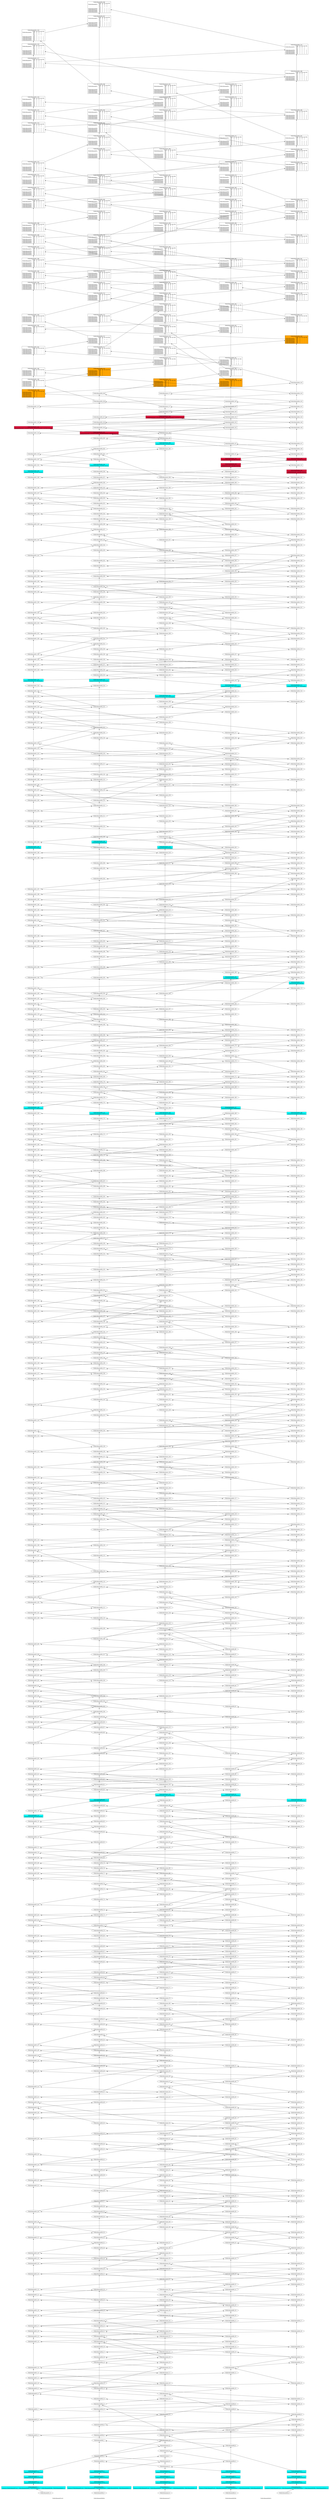 /// our_id: PublicIdname93b63e
/// peer_list: {
///   PublicIdname93b63e: PeerState(VOTE|SEND|RECV)
///   PublicIdname931a51: PeerState(VOTE|SEND|RECV)
///   PublicIdnameacee77: PeerState(VOTE|SEND|RECV)
///   PublicIdnameb0b36e: PeerState(VOTE|SEND|RECV)
///   PublicIdnameb0e91c: PeerState(VOTE|SEND|RECV)
/// }
digraph GossipGraph {
  splines=false
  rankdir=BT

  style=invis
  subgraph cluster_PublicIdname93b63e {
    label="PublicIdname93b63e"
    "PublicIdname93b63e" [style=invis]
    "PublicIdname93b63e" -> "PublicIdname93b_0" [style=invis]
    "PublicIdname93b_0" -> "PublicIdname93b_1" [minlen=1]
    "PublicIdname93b_1" -> "PublicIdname93b_2" [minlen=1]
    "PublicIdname93b_2" -> "PublicIdname93b_3" [minlen=1]
    "PublicIdname93b_3" -> "PublicIdname93b_4" [minlen=1]
    "PublicIdname93b_4" -> "PublicIdname93b_5" [minlen=2]
    "PublicIdname93b_5" -> "PublicIdname93b_6" [minlen=1]
    "PublicIdname93b_6" -> "PublicIdname93b_7" [minlen=3]
    "PublicIdname93b_7" -> "PublicIdname93b_8" [minlen=1]
    "PublicIdname93b_8" -> "PublicIdname93b_9" [minlen=2]
    "PublicIdname93b_9" -> "PublicIdname93b_10" [minlen=3]
    "PublicIdname93b_10" -> "PublicIdname93b_11" [minlen=1]
    "PublicIdname93b_11" -> "PublicIdname93b_12" [minlen=1]
    "PublicIdname93b_12" -> "PublicIdname93b_13" [minlen=2]
    "PublicIdname93b_13" -> "PublicIdname93b_14" [minlen=1]
    "PublicIdname93b_14" -> "PublicIdname93b_15" [minlen=4]
    "PublicIdname93b_15" -> "PublicIdname93b_16" [minlen=1]
    "PublicIdname93b_16" -> "PublicIdname93b_17" [minlen=1]
    "PublicIdname93b_17" -> "PublicIdname93b_18" [minlen=1]
    "PublicIdname93b_18" -> "PublicIdname93b_19" [minlen=1]
    "PublicIdname93b_19" -> "PublicIdname93b_20" [minlen=1]
    "PublicIdname93b_20" -> "PublicIdname93b_21" [minlen=1]
    "PublicIdname93b_21" -> "PublicIdname93b_22" [minlen=1]
    "PublicIdname93b_22" -> "PublicIdname93b_23" [minlen=1]
    "PublicIdname93b_23" -> "PublicIdname93b_24" [minlen=2]
    "PublicIdname93b_24" -> "PublicIdname93b_25" [minlen=2]
    "PublicIdname93b_25" -> "PublicIdname93b_26" [minlen=2]
    "PublicIdname93b_26" -> "PublicIdname93b_27" [minlen=3]
    "PublicIdname93b_27" -> "PublicIdname93b_28" [minlen=1]
    "PublicIdname93b_28" -> "PublicIdname93b_29" [minlen=2]
    "PublicIdname93b_29" -> "PublicIdname93b_30" [minlen=2]
    "PublicIdname93b_30" -> "PublicIdname93b_31" [minlen=1]
    "PublicIdname93b_31" -> "PublicIdname93b_32" [minlen=1]
    "PublicIdname93b_32" -> "PublicIdname93b_33" [minlen=1]
    "PublicIdname93b_33" -> "PublicIdname93b_34" [minlen=3]
    "PublicIdname93b_34" -> "PublicIdname93b_35" [minlen=1]
    "PublicIdname93b_35" -> "PublicIdname93b_36" [minlen=1]
    "PublicIdname93b_36" -> "PublicIdname93b_37" [minlen=1]
    "PublicIdname93b_37" -> "PublicIdname93b_38" [minlen=2]
    "PublicIdname93b_38" -> "PublicIdname93b_39" [minlen=3]
    "PublicIdname93b_39" -> "PublicIdname93b_40" [minlen=1]
    "PublicIdname93b_40" -> "PublicIdname93b_41" [minlen=2]
    "PublicIdname93b_41" -> "PublicIdname93b_42" [minlen=2]
    "PublicIdname93b_42" -> "PublicIdname93b_43" [minlen=1]
    "PublicIdname93b_43" -> "PublicIdname93b_44" [minlen=2]
    "PublicIdname93b_44" -> "PublicIdname93b_45" [minlen=2]
    "PublicIdname93b_45" -> "PublicIdname93b_46" [minlen=4]
    "PublicIdname93b_46" -> "PublicIdname93b_47" [minlen=2]
    "PublicIdname93b_47" -> "PublicIdname93b_48" [minlen=4]
    "PublicIdname93b_48" -> "PublicIdname93b_49" [minlen=1]
    "PublicIdname93b_49" -> "PublicIdname93b_50" [minlen=2]
    "PublicIdname93b_50" -> "PublicIdname93b_51" [minlen=1]
    "PublicIdname93b_51" -> "PublicIdname93b_52" [minlen=1]
    "PublicIdname93b_52" -> "PublicIdname93b_53" [minlen=1]
    "PublicIdname93b_53" -> "PublicIdname93b_54" [minlen=1]
    "PublicIdname93b_54" -> "PublicIdname93b_55" [minlen=1]
    "PublicIdname93b_55" -> "PublicIdname93b_56" [minlen=1]
    "PublicIdname93b_56" -> "PublicIdname93b_57" [minlen=1]
    "PublicIdname93b_57" -> "PublicIdname93b_58" [minlen=2]
    "PublicIdname93b_58" -> "PublicIdname93b_59" [minlen=1]
    "PublicIdname93b_59" -> "PublicIdname93b_60" [minlen=1]
    "PublicIdname93b_60" -> "PublicIdname93b_61" [minlen=1]
    "PublicIdname93b_61" -> "PublicIdname93b_62" [minlen=2]
    "PublicIdname93b_62" -> "PublicIdname93b_63" [minlen=1]
    "PublicIdname93b_63" -> "PublicIdname93b_64" [minlen=1]
    "PublicIdname93b_64" -> "PublicIdname93b_65" [minlen=2]
    "PublicIdname93b_65" -> "PublicIdname93b_66" [minlen=1]
    "PublicIdname93b_66" -> "PublicIdname93b_67" [minlen=1]
    "PublicIdname93b_67" -> "PublicIdname93b_68" [minlen=1]
    "PublicIdname93b_68" -> "PublicIdname93b_69" [minlen=2]
    "PublicIdname93b_69" -> "PublicIdname93b_70" [minlen=1]
    "PublicIdname93b_70" -> "PublicIdname93b_71" [minlen=1]
    "PublicIdname93b_71" -> "PublicIdname93b_72" [minlen=2]
    "PublicIdname93b_72" -> "PublicIdname93b_73" [minlen=1]
    "PublicIdname93b_73" -> "PublicIdname93b_74" [minlen=2]
    "PublicIdname93b_74" -> "PublicIdname93b_75" [minlen=2]
    "PublicIdname93b_75" -> "PublicIdname93b_76" [minlen=1]
    "PublicIdname93b_76" -> "PublicIdname93b_77" [minlen=2]
    "PublicIdname93b_77" -> "PublicIdname93b_78" [minlen=1]
    "PublicIdname93b_78" -> "PublicIdname93b_79" [minlen=1]
    "PublicIdname93b_79" -> "PublicIdname93b_80" [minlen=1]
    "PublicIdname93b_80" -> "PublicIdname93b_81" [minlen=1]
    "PublicIdname93b_81" -> "PublicIdname93b_82" [minlen=2]
    "PublicIdname93b_82" -> "PublicIdname93b_83" [minlen=2]
    "PublicIdname93b_83" -> "PublicIdname93b_84" [minlen=1]
    "PublicIdname93b_84" -> "PublicIdname93b_85" [minlen=1]
    "PublicIdname93b_85" -> "PublicIdname93b_86" [minlen=1]
    "PublicIdname93b_86" -> "PublicIdname93b_87" [minlen=1]
    "PublicIdname93b_87" -> "PublicIdname93b_88" [minlen=1]
    "PublicIdname93b_88" -> "PublicIdname93b_89" [minlen=1]
    "PublicIdname93b_89" -> "PublicIdname93b_90" [minlen=2]
    "PublicIdname93b_90" -> "PublicIdname93b_91" [minlen=1]
    "PublicIdname93b_91" -> "PublicIdname93b_92" [minlen=1]
    "PublicIdname93b_92" -> "PublicIdname93b_93" [minlen=1]
    "PublicIdname93b_93" -> "PublicIdname93b_94" [minlen=4]
    "PublicIdname93b_94" -> "PublicIdname93b_95" [minlen=1]
    "PublicIdname93b_95" -> "PublicIdname93b_96" [minlen=3]
    "PublicIdname93b_96" -> "PublicIdname93b_97" [minlen=1]
    "PublicIdname93b_97" -> "PublicIdname93b_98" [minlen=1]
    "PublicIdname93b_98" -> "PublicIdname93b_99" [minlen=1]
    "PublicIdname93b_99" -> "PublicIdname93b_100" [minlen=1]
    "PublicIdname93b_100" -> "PublicIdname93b_101" [minlen=1]
    "PublicIdname93b_101" -> "PublicIdname93b_102" [minlen=1]
    "PublicIdname93b_102" -> "PublicIdname93b_103" [minlen=1]
    "PublicIdname93b_103" -> "PublicIdname93b_104" [minlen=3]
    "PublicIdname93b_104" -> "PublicIdname93b_105" [minlen=2]
    "PublicIdname93b_105" -> "PublicIdname93b_106" [minlen=1]
    "PublicIdname93b_106" -> "PublicIdname93b_107" [minlen=2]
    "PublicIdname93b_107" -> "PublicIdname93b_108" [minlen=3]
    "PublicIdname93b_108" -> "PublicIdname93b_109" [minlen=2]
    "PublicIdname93b_109" -> "PublicIdname93b_110" [minlen=2]
    "PublicIdname93b_110" -> "PublicIdname93b_111" [minlen=2]
    "PublicIdname93b_111" -> "PublicIdname93b_112" [minlen=4]
    "PublicIdname93b_112" -> "PublicIdname93b_113" [minlen=1]
    "PublicIdname93b_113" -> "PublicIdname93b_114" [minlen=2]
    "PublicIdname93b_114" -> "PublicIdname93b_115" [minlen=3]
    "PublicIdname93b_115" -> "PublicIdname93b_116" [minlen=2]
    "PublicIdname93b_116" -> "PublicIdname93b_117" [minlen=3]
    "PublicIdname93b_117" -> "PublicIdname93b_118" [minlen=2]
    "PublicIdname93b_118" -> "PublicIdname93b_119" [minlen=1]
    "PublicIdname93b_119" -> "PublicIdname93b_120" [minlen=1]
    "PublicIdname93b_120" -> "PublicIdname93b_121" [minlen=1]
    "PublicIdname93b_121" -> "PublicIdname93b_122" [minlen=1]
    "PublicIdname93b_122" -> "PublicIdname93b_123" [minlen=3]
    "PublicIdname93b_123" -> "PublicIdname93b_124" [minlen=2]
    "PublicIdname93b_124" -> "PublicIdname93b_125" [minlen=1]
    "PublicIdname93b_125" -> "PublicIdname93b_126" [minlen=1]
    "PublicIdname93b_126" -> "PublicIdname93b_127" [minlen=1]
    "PublicIdname93b_127" -> "PublicIdname93b_128" [minlen=1]
    "PublicIdname93b_128" -> "PublicIdname93b_129" [minlen=1]
    "PublicIdname93b_129" -> "PublicIdname93b_130" [minlen=3]
    "PublicIdname93b_130" -> "PublicIdname93b_131" [minlen=3]
    "PublicIdname93b_131" -> "PublicIdname93b_132" [minlen=1]
    "PublicIdname93b_132" -> "PublicIdname93b_133" [minlen=2]
    "PublicIdname93b_133" -> "PublicIdname93b_134" [minlen=2]
    "PublicIdname93b_134" -> "PublicIdname93b_135" [minlen=1]
    "PublicIdname93b_135" -> "PublicIdname93b_136" [minlen=2]
    "PublicIdname93b_136" -> "PublicIdname93b_137" [minlen=1]
    "PublicIdname93b_137" -> "PublicIdname93b_138" [minlen=1]
    "PublicIdname93b_138" -> "PublicIdname93b_139" [minlen=1]
    "PublicIdname93b_139" -> "PublicIdname93b_140" [minlen=1]
    "PublicIdname93b_140" -> "PublicIdname93b_141" [minlen=1]
    "PublicIdname93b_141" -> "PublicIdname93b_142" [minlen=1]
    "PublicIdname93b_142" -> "PublicIdname93b_143" [minlen=1]
    "PublicIdname93b_143" -> "PublicIdname93b_144" [minlen=1]
    "PublicIdname93b_144" -> "PublicIdname93b_145" [minlen=1]
    "PublicIdname93b_145" -> "PublicIdname93b_146" [minlen=1]
    "PublicIdname93b_146" -> "PublicIdname93b_147" [minlen=1]
    "PublicIdname93b_147" -> "PublicIdname93b_148" [minlen=1]
    "PublicIdname93b_148" -> "PublicIdname93b_149" [minlen=2]
    "PublicIdname93b_149" -> "PublicIdname93b_150" [minlen=1]
    "PublicIdname93b_150" -> "PublicIdname93b_151" [minlen=1]
    "PublicIdname93b_151" -> "PublicIdname93b_152" [minlen=2]
    "PublicIdname93b_152" -> "PublicIdname93b_153" [minlen=2]
    "PublicIdname93b_153" -> "PublicIdname93b_154" [minlen=3]
    "PublicIdname93b_154" -> "PublicIdname93b_155" [minlen=1]
    "PublicIdname93b_155" -> "PublicIdname93b_156" [minlen=1]
    "PublicIdname93b_156" -> "PublicIdname93b_157" [minlen=1]
    "PublicIdname93b_157" -> "PublicIdname93b_158" [minlen=1]
    "PublicIdname93b_158" -> "PublicIdname93b_159" [minlen=1]
    "PublicIdname93b_159" -> "PublicIdname93b_160" [minlen=1]
    "PublicIdname93b_160" -> "PublicIdname93b_161" [minlen=1]
    "PublicIdname93b_161" -> "PublicIdname93b_162" [minlen=1]
    "PublicIdname93b_162" -> "PublicIdname93b_163" [minlen=1]
    "PublicIdname93b_163" -> "PublicIdname93b_164" [minlen=1]
    "PublicIdname93b_164" -> "PublicIdname93b_165" [minlen=1]
    "PublicIdname93b_165" -> "PublicIdname93b_166" [minlen=2]
    "PublicIdname93b_166" -> "PublicIdname93b_167" [minlen=1]
    "PublicIdname93b_167" -> "PublicIdname93b_168" [minlen=2]
    "PublicIdname93b_168" -> "PublicIdname93b_169" [minlen=2]
    "PublicIdname93b_169" -> "PublicIdname93b_170" [minlen=1]
    "PublicIdname93b_170" -> "PublicIdname93b_171" [minlen=1]
    "PublicIdname93b_171" -> "PublicIdname93b_172" [minlen=3]
    "PublicIdname93b_172" -> "PublicIdname93b_173" [minlen=3]
    "PublicIdname93b_173" -> "PublicIdname93b_174" [minlen=1]
    "PublicIdname93b_174" -> "PublicIdname93b_175" [minlen=2]
    "PublicIdname93b_175" -> "PublicIdname93b_176" [minlen=1]
    "PublicIdname93b_176" -> "PublicIdname93b_177" [minlen=1]
    "PublicIdname93b_177" -> "PublicIdname93b_178" [minlen=1]
    "PublicIdname93b_178" -> "PublicIdname93b_179" [minlen=1]
    "PublicIdname93b_179" -> "PublicIdname93b_180" [minlen=1]
    "PublicIdname93b_180" -> "PublicIdname93b_181" [minlen=1]
    "PublicIdname93b_181" -> "PublicIdname93b_182" [minlen=1]
    "PublicIdname93b_182" -> "PublicIdname93b_183" [minlen=1]
    "PublicIdname93b_183" -> "PublicIdname93b_184" [minlen=1]
    "PublicIdname93b_184" -> "PublicIdname93b_185" [minlen=1]
    "PublicIdname93b_185" -> "PublicIdname93b_186" [minlen=1]
    "PublicIdname93b_186" -> "PublicIdname93b_187" [minlen=1]
    "PublicIdname93b_187" -> "PublicIdname93b_188" [minlen=1]
    "PublicIdname93b_188" -> "PublicIdname93b_189" [minlen=2]
    "PublicIdname93b_189" -> "PublicIdname93b_190" [minlen=1]
    "PublicIdname93b_190" -> "PublicIdname93b_191" [minlen=1]
    "PublicIdname93b_191" -> "PublicIdname93b_192" [minlen=1]
    "PublicIdname93b_192" -> "PublicIdname93b_193" [minlen=2]
    "PublicIdname93b_193" -> "PublicIdname93b_194" [minlen=1]
    "PublicIdname93b_194" -> "PublicIdname93b_195" [minlen=3]
    "PublicIdname93b_195" -> "PublicIdname93b_196" [minlen=2]
    "PublicIdname93b_196" -> "PublicIdname93b_197" [minlen=2]
    "PublicIdname93b_197" -> "PublicIdname93b_198" [minlen=1]
    "PublicIdname93b_198" -> "PublicIdname93b_199" [minlen=1]
    "PublicIdname93b_199" -> "PublicIdname93b_200" [minlen=1]
    "PublicIdname93b_200" -> "PublicIdname93b_201" [minlen=2]
    "PublicIdname93b_201" -> "PublicIdname93b_202" [minlen=2]
    "PublicIdname93b_202" -> "PublicIdname93b_203" [minlen=3]
    "PublicIdname93b_203" -> "PublicIdname93b_204" [minlen=5]
    "PublicIdname93b_204" -> "PublicIdname93b_205" [minlen=2]
    "PublicIdname93b_205" -> "PublicIdname93b_206" [minlen=1]
    "PublicIdname93b_206" -> "PublicIdname93b_207" [minlen=3]
    "PublicIdname93b_207" -> "PublicIdname93b_208" [minlen=1]
    "PublicIdname93b_208" -> "PublicIdname93b_209" [minlen=1]
    "PublicIdname93b_209" -> "PublicIdname93b_210" [minlen=2]
    "PublicIdname93b_210" -> "PublicIdname93b_211" [minlen=2]
    "PublicIdname93b_211" -> "PublicIdname93b_212" [minlen=2]
    "PublicIdname93b_212" -> "PublicIdname93b_213" [minlen=1]
    "PublicIdname93b_213" -> "PublicIdname93b_214" [minlen=2]
    "PublicIdname93b_214" -> "PublicIdname93b_215" [minlen=2]
    "PublicIdname93b_215" -> "PublicIdname93b_216" [minlen=1]
    "PublicIdname93b_216" -> "PublicIdname93b_217" [minlen=2]
    "PublicIdname93b_217" -> "PublicIdname93b_218" [minlen=2]
    "PublicIdname93b_218" -> "PublicIdname93b_219" [minlen=3]
    "PublicIdname93b_219" -> "PublicIdname93b_220" [minlen=1]
    "PublicIdname93b_220" -> "PublicIdname93b_221" [minlen=1]
    "PublicIdname93b_221" -> "PublicIdname93b_222" [minlen=4]
    "PublicIdname93b_222" -> "PublicIdname93b_223" [minlen=4]
    "PublicIdname93b_223" -> "PublicIdname93b_224" [minlen=1]
    "PublicIdname93b_224" -> "PublicIdname93b_225" [minlen=1]
    "PublicIdname93b_225" -> "PublicIdname93b_226" [minlen=1]
    "PublicIdname93b_226" -> "PublicIdname93b_227" [minlen=1]
    "PublicIdname93b_227" -> "PublicIdname93b_228" [minlen=1]
    "PublicIdname93b_228" -> "PublicIdname93b_229" [minlen=1]
    "PublicIdname93b_229" -> "PublicIdname93b_230" [minlen=1]
    "PublicIdname93b_230" -> "PublicIdname93b_231" [minlen=1]
    "PublicIdname93b_231" -> "PublicIdname93b_232" [minlen=1]
    "PublicIdname93b_232" -> "PublicIdname93b_233" [minlen=2]
    "PublicIdname93b_233" -> "PublicIdname93b_234" [minlen=2]
    "PublicIdname93b_234" -> "PublicIdname93b_235" [minlen=1]
    "PublicIdname93b_235" -> "PublicIdname93b_236" [minlen=2]
    "PublicIdname93b_236" -> "PublicIdname93b_237" [minlen=1]
    "PublicIdname93b_237" -> "PublicIdname93b_238" [minlen=1]
    "PublicIdname93b_238" -> "PublicIdname93b_239" [minlen=1]
    "PublicIdname93b_239" -> "PublicIdname93b_240" [minlen=2]
    "PublicIdname93b_240" -> "PublicIdname93b_241" [minlen=2]
    "PublicIdname93b_241" -> "PublicIdname93b_242" [minlen=1]
    "PublicIdname93b_242" -> "PublicIdname93b_243" [minlen=2]
    "PublicIdname93b_243" -> "PublicIdname93b_244" [minlen=1]
    "PublicIdname93b_244" -> "PublicIdname93b_245" [minlen=1]
    "PublicIdname93b_245" -> "PublicIdname93b_246" [minlen=1]
    "PublicIdname93b_246" -> "PublicIdname93b_247" [minlen=1]
    "PublicIdname93b_247" -> "PublicIdname93b_248" [minlen=1]
    "PublicIdname93b_248" -> "PublicIdname93b_249" [minlen=1]
    "PublicIdname93b_249" -> "PublicIdname93b_250" [minlen=1]
    "PublicIdname93b_250" -> "PublicIdname93b_251" [minlen=1]
    "PublicIdname93b_251" -> "PublicIdname93b_252" [minlen=1]
    "PublicIdname93b_252" -> "PublicIdname93b_253" [minlen=1]
    "PublicIdname93b_253" -> "PublicIdname93b_254" [minlen=1]
    "PublicIdname93b_254" -> "PublicIdname93b_255" [minlen=1]
    "PublicIdname93b_255" -> "PublicIdname93b_256" [minlen=1]
    "PublicIdname93b_256" -> "PublicIdname93b_257" [minlen=1]
    "PublicIdname93b_257" -> "PublicIdname93b_258" [minlen=1]
    "PublicIdname93b_258" -> "PublicIdname93b_259" [minlen=1]
    "PublicIdname93b_259" -> "PublicIdname93b_260" [minlen=1]
    "PublicIdname93b_260" -> "PublicIdname93b_261" [minlen=1]
    "PublicIdname93b_261" -> "PublicIdname93b_262" [minlen=1]
    "PublicIdname93b_262" -> "PublicIdname93b_263" [minlen=2]
    "PublicIdname93b_263" -> "PublicIdname93b_264" [minlen=1]
    "PublicIdname93b_264" -> "PublicIdname93b_265" [minlen=1]
    "PublicIdname93b_265" -> "PublicIdname93b_266" [minlen=1]
    "PublicIdname93b_266" -> "PublicIdname93b_267" [minlen=1]
    "PublicIdname93b_267" -> "PublicIdname93b_268" [minlen=3]
    "PublicIdname93b_268" -> "PublicIdname93b_269" [minlen=1]
    "PublicIdname93b_269" -> "PublicIdname93b_270" [minlen=2]
    "PublicIdname93b_270" -> "PublicIdname93b_271" [minlen=2]
    "PublicIdname93b_271" -> "PublicIdname93b_272" [minlen=1]
    "PublicIdname93b_272" -> "PublicIdname93b_273" [minlen=2]
    "PublicIdname93b_273" -> "PublicIdname93b_274" [minlen=2]
    "PublicIdname93b_274" -> "PublicIdname93b_275" [minlen=1]
    "PublicIdname93b_275" -> "PublicIdname93b_276" [minlen=1]
    "PublicIdname93b_276" -> "PublicIdname93b_277" [minlen=2]
    "PublicIdname93b_277" -> "PublicIdname93b_278" [minlen=1]
    "PublicIdname93b_278" -> "PublicIdname93b_279" [minlen=2]
    "PublicIdname93b_279" -> "PublicIdname93b_280" [minlen=1]
    "PublicIdname93b_280" -> "PublicIdname93b_281" [minlen=2]
    "PublicIdname93b_281" -> "PublicIdname93b_282" [minlen=2]
    "PublicIdname93b_282" -> "PublicIdname93b_283" [minlen=1]
    "PublicIdname93b_283" -> "PublicIdname93b_284" [minlen=1]
    "PublicIdname93b_284" -> "PublicIdname93b_285" [minlen=1]
    "PublicIdname93b_285" -> "PublicIdname93b_286" [minlen=2]
    "PublicIdname93b_286" -> "PublicIdname93b_287" [minlen=5]
    "PublicIdname93b_287" -> "PublicIdname93b_288" [minlen=1]
  }
  "PublicIdnameace_5" -> "PublicIdname93b_5" [constraint=false]
  "PublicIdnameace_6" -> "PublicIdname93b_6" [constraint=false]
  "PublicIdnameace_9" -> "PublicIdname93b_7" [constraint=false]
  "PublicIdnameb0b_6" -> "PublicIdname93b_8" [constraint=false]
  "PublicIdnameb0e_6" -> "PublicIdname93b_9" [constraint=false]
  "PublicIdnameb0e_9" -> "PublicIdname93b_10" [constraint=false]
  "PublicIdnameace_12" -> "PublicIdname93b_11" [constraint=false]
  "PublicIdnameb0b_9" -> "PublicIdname93b_12" [constraint=false]
  "PublicIdnameace_15" -> "PublicIdname93b_13" [constraint=false]
  "PublicIdname931_8" -> "PublicIdname93b_14" [constraint=false]
  "PublicIdnameace_18" -> "PublicIdname93b_15" [constraint=false]
  "PublicIdnameace_19" -> "PublicIdname93b_16" [constraint=false]
  "PublicIdnameb0e_14" -> "PublicIdname93b_17" [constraint=false]
  "PublicIdnameb0b_13" -> "PublicIdname93b_18" [constraint=false]
  "PublicIdnameace_20" -> "PublicIdname93b_19" [constraint=false]
  "PublicIdnameace_21" -> "PublicIdname93b_20" [constraint=false]
  "PublicIdnameace_22" -> "PublicIdname93b_21" [constraint=false]
  "PublicIdnameb0e_16" -> "PublicIdname93b_22" [constraint=false]
  "PublicIdnameace_23" -> "PublicIdname93b_23" [constraint=false]
  "PublicIdnameb0b_18" -> "PublicIdname93b_24" [constraint=false]
  "PublicIdnameb0e_18" -> "PublicIdname93b_25" [constraint=false]
  "PublicIdname931_21" -> "PublicIdname93b_26" [constraint=false]
  "PublicIdnameace_31" -> "PublicIdname93b_27" [constraint=false]
  "PublicIdnameb0e_23" -> "PublicIdname93b_28" [constraint=false]
  "PublicIdnameace_33" -> "PublicIdname93b_29" [constraint=false]
  "PublicIdnameace_35" -> "PublicIdname93b_30" [constraint=false]
  "PublicIdname931_26" -> "PublicIdname93b_31" [constraint=false]
  "PublicIdnameace_37" -> "PublicIdname93b_32" [constraint=false]
  "PublicIdname931_27" -> "PublicIdname93b_33" [constraint=false]
  "PublicIdnameb0b_29" -> "PublicIdname93b_34" [constraint=false]
  "PublicIdnameace_39" -> "PublicIdname93b_35" [constraint=false]
  "PublicIdnameb0e_30" -> "PublicIdname93b_36" [constraint=false]
  "PublicIdnameb0b_31" -> "PublicIdname93b_37" [constraint=false]
  "PublicIdnameb0e_33" -> "PublicIdname93b_38" [constraint=false]
  "PublicIdname931_32" -> "PublicIdname93b_39" [constraint=false]
  "PublicIdnameace_46" -> "PublicIdname93b_40" [constraint=false]
  "PublicIdname931_34" -> "PublicIdname93b_41" [constraint=false]
  "PublicIdnameb0b_37" -> "PublicIdname93b_42" [constraint=false]
  "PublicIdnameb0e_37" -> "PublicIdname93b_43" [constraint=false]
  "PublicIdnameb0e_40" -> "PublicIdname93b_44" [constraint=false]
  "PublicIdnameb0b_41" -> "PublicIdname93b_45" [constraint=false]
  "PublicIdname931_39" -> "PublicIdname93b_46" [constraint=false]
  "PublicIdnameb0b_45" -> "PublicIdname93b_47" [constraint=false]
  "PublicIdnameb0e_49" -> "PublicIdname93b_48" [constraint=false]
  "PublicIdnameace_59" -> "PublicIdname93b_49" [constraint=false]
  "PublicIdnameace_61" -> "PublicIdname93b_50" [constraint=false]
  "PublicIdnameb0e_51" -> "PublicIdname93b_51" [constraint=false]
  "PublicIdname931_45" -> "PublicIdname93b_52" [constraint=false]
  "PublicIdnameb0b_48" -> "PublicIdname93b_53" [constraint=false]
  "PublicIdnameace_63" -> "PublicIdname93b_54" [constraint=false]
  "PublicIdname931_47" -> "PublicIdname93b_55" [constraint=false]
  "PublicIdnameb0e_52" -> "PublicIdname93b_56" [constraint=false]
  "PublicIdnameb0e_53" -> "PublicIdname93b_57" [constraint=false]
  "PublicIdnameb0e_55" -> "PublicIdname93b_58" [constraint=false]
  "PublicIdname931_49" -> "PublicIdname93b_59" [constraint=false]
  "PublicIdnameb0b_52" -> "PublicIdname93b_60" [constraint=false]
  "PublicIdname931_51" -> "PublicIdname93b_61" [constraint=false]
  "PublicIdnameb0b_55" -> "PublicIdname93b_62" [constraint=false]
  "PublicIdnameace_71" -> "PublicIdname93b_63" [constraint=false]
  "PublicIdnameace_72" -> "PublicIdname93b_64" [constraint=false]
  "PublicIdnameb0e_61" -> "PublicIdname93b_65" [constraint=false]
  "PublicIdnameb0b_58" -> "PublicIdname93b_66" [constraint=false]
  "PublicIdnameb0e_63" -> "PublicIdname93b_67" [constraint=false]
  "PublicIdnameb0b_61" -> "PublicIdname93b_68" [constraint=false]
  "PublicIdnameb0e_66" -> "PublicIdname93b_69" [constraint=false]
  "PublicIdnameb0e_67" -> "PublicIdname93b_70" [constraint=false]
  "PublicIdnameace_78" -> "PublicIdname93b_71" [constraint=false]
  "PublicIdname931_62" -> "PublicIdname93b_72" [constraint=false]
  "PublicIdnameace_81" -> "PublicIdname93b_73" [constraint=false]
  "PublicIdnameb0b_68" -> "PublicIdname93b_74" [constraint=false]
  "PublicIdnameb0e_71" -> "PublicIdname93b_75" [constraint=false]
  "PublicIdnameace_84" -> "PublicIdname93b_76" [constraint=false]
  "PublicIdnameace_87" -> "PublicIdname93b_77" [constraint=false]
  "PublicIdnameb0b_73" -> "PublicIdname93b_78" [constraint=false]
  "PublicIdnameb0e_73" -> "PublicIdname93b_79" [constraint=false]
  "PublicIdname931_68" -> "PublicIdname93b_80" [constraint=false]
  "PublicIdnameb0e_74" -> "PublicIdname93b_81" [constraint=false]
  "PublicIdname931_71" -> "PublicIdname93b_82" [constraint=false]
  "PublicIdnameace_92" -> "PublicIdname93b_83" [constraint=false]
  "PublicIdname931_72" -> "PublicIdname93b_84" [constraint=false]
  "PublicIdname931_73" -> "PublicIdname93b_85" [constraint=false]
  "PublicIdname931_74" -> "PublicIdname93b_86" [constraint=false]
  "PublicIdnameace_96" -> "PublicIdname93b_87" [constraint=false]
  "PublicIdnameb0e_78" -> "PublicIdname93b_88" [constraint=false]
  "PublicIdnameb0b_82" -> "PublicIdname93b_90" [constraint=false]
  "PublicIdname931_77" -> "PublicIdname93b_91" [constraint=false]
  "PublicIdnameb0e_81" -> "PublicIdname93b_92" [constraint=false]
  "PublicIdnameb0b_85" -> "PublicIdname93b_93" [constraint=false]
  "PublicIdnameace_106" -> "PublicIdname93b_94" [constraint=false]
  "PublicIdnameace_107" -> "PublicIdname93b_95" [constraint=false]
  "PublicIdnameace_110" -> "PublicIdname93b_96" [constraint=false]
  "PublicIdnameb0e_86" -> "PublicIdname93b_97" [constraint=false]
  "PublicIdname931_84" -> "PublicIdname93b_98" [constraint=false]
  "PublicIdnameace_112" -> "PublicIdname93b_99" [constraint=false]
  "PublicIdname931_85" -> "PublicIdname93b_100" [constraint=false]
  "PublicIdname931_87" -> "PublicIdname93b_101" [constraint=false]
  "PublicIdnameace_113" -> "PublicIdname93b_102" [constraint=false]
  "PublicIdname931_88" -> "PublicIdname93b_103" [constraint=false]
  "PublicIdname931_92" -> "PublicIdname93b_104" [constraint=false]
  "PublicIdname931_94" -> "PublicIdname93b_105" [constraint=false]
  "PublicIdname931_95" -> "PublicIdname93b_106" [constraint=false]
  "PublicIdnameace_118" -> "PublicIdname93b_107" [constraint=false]
  "PublicIdnameace_121" -> "PublicIdname93b_108" [constraint=false]
  "PublicIdnameb0e_97" -> "PublicIdname93b_109" [constraint=false]
  "PublicIdnameace_125" -> "PublicIdname93b_110" [constraint=false]
  "PublicIdname931_101" -> "PublicIdname93b_111" [constraint=false]
  "PublicIdnameace_130" -> "PublicIdname93b_112" [constraint=false]
  "PublicIdname931_103" -> "PublicIdname93b_113" [constraint=false]
  "PublicIdnameb0b_107" -> "PublicIdname93b_114" [constraint=false]
  "PublicIdnameb0e_106" -> "PublicIdname93b_115" [constraint=false]
  "PublicIdname931_108" -> "PublicIdname93b_116" [constraint=false]
  "PublicIdnameb0e_109" -> "PublicIdname93b_117" [constraint=false]
  "PublicIdnameb0e_111" -> "PublicIdname93b_118" [constraint=false]
  "PublicIdnameace_135" -> "PublicIdname93b_119" [constraint=false]
  "PublicIdnameb0b_114" -> "PublicIdname93b_120" [constraint=false]
  "PublicIdnameb0b_116" -> "PublicIdname93b_121" [constraint=false]
  "PublicIdnameb0e_114" -> "PublicIdname93b_122" [constraint=false]
  "PublicIdname931_117" -> "PublicIdname93b_123" [constraint=false]
  "PublicIdnameb0b_118" -> "PublicIdname93b_124" [constraint=false]
  "PublicIdnameace_141" -> "PublicIdname93b_125" [constraint=false]
  "PublicIdnameb0b_119" -> "PublicIdname93b_126" [constraint=false]
  "PublicIdnameb0b_120" -> "PublicIdname93b_127" [constraint=false]
  "PublicIdnameb0b_121" -> "PublicIdname93b_128" [constraint=false]
  "PublicIdname931_121" -> "PublicIdname93b_129" [constraint=false]
  "PublicIdnameb0e_119" -> "PublicIdname93b_130" [constraint=false]
  "PublicIdnameb0e_122" -> "PublicIdname93b_131" [constraint=false]
  "PublicIdname931_124" -> "PublicIdname93b_132" [constraint=false]
  "PublicIdnameace_150" -> "PublicIdname93b_133" [constraint=false]
  "PublicIdnameb0e_127" -> "PublicIdname93b_134" [constraint=false]
  "PublicIdnameace_153" -> "PublicIdname93b_135" [constraint=false]
  "PublicIdname931_126" -> "PublicIdname93b_136" [constraint=false]
  "PublicIdnameb0b_133" -> "PublicIdname93b_137" [constraint=false]
  "PublicIdname931_128" -> "PublicIdname93b_138" [constraint=false]
  "PublicIdnameace_157" -> "PublicIdname93b_139" [constraint=false]
  "PublicIdnameb0e_130" -> "PublicIdname93b_140" [constraint=false]
  "PublicIdnameb0e_131" -> "PublicIdname93b_141" [constraint=false]
  "PublicIdnameb0e_132" -> "PublicIdname93b_142" [constraint=false]
  "PublicIdnameace_158" -> "PublicIdname93b_143" [constraint=false]
  "PublicIdname931_131" -> "PublicIdname93b_144" [constraint=false]
  "PublicIdnameace_160" -> "PublicIdname93b_145" [constraint=false]
  "PublicIdnameace_161" -> "PublicIdname93b_146" [constraint=false]
  "PublicIdnameb0e_135" -> "PublicIdname93b_147" [constraint=false]
  "PublicIdnameb0e_135" -> "PublicIdname93b_148" [constraint=false]
  "PublicIdnameace_165" -> "PublicIdname93b_149" [constraint=false]
  "PublicIdnameb0b_140" -> "PublicIdname93b_150" [constraint=false]
  "PublicIdnameace_166" -> "PublicIdname93b_151" [constraint=false]
  "PublicIdname931_138" -> "PublicIdname93b_152" [constraint=false]
  "PublicIdnameb0e_140" -> "PublicIdname93b_153" [constraint=false]
  "PublicIdnameb0e_143" -> "PublicIdname93b_154" [constraint=false]
  "PublicIdnameace_172" -> "PublicIdname93b_155" [constraint=false]
  "PublicIdnameb0e_144" -> "PublicIdname93b_156" [constraint=false]
  "PublicIdnameace_174" -> "PublicIdname93b_157" [constraint=false]
  "PublicIdname931_142" -> "PublicIdname93b_158" [constraint=false]
  "PublicIdnameb0b_150" -> "PublicIdname93b_159" [constraint=false]
  "PublicIdname931_145" -> "PublicIdname93b_160" [constraint=false]
  "PublicIdnameb0b_151" -> "PublicIdname93b_161" [constraint=false]
  "PublicIdname931_146" -> "PublicIdname93b_162" [constraint=false]
  "PublicIdnameb0e_148" -> "PublicIdname93b_163" [constraint=false]
  "PublicIdnameb0b_153" -> "PublicIdname93b_164" [constraint=false]
  "PublicIdnameb0e_149" -> "PublicIdname93b_165" [constraint=false]
  "PublicIdnameb0e_151" -> "PublicIdname93b_166" [constraint=false]
  "PublicIdname931_152" -> "PublicIdname93b_167" [constraint=false]
  "PublicIdname931_155" -> "PublicIdname93b_168" [constraint=false]
  "PublicIdnameb0e_154" -> "PublicIdname93b_169" [constraint=false]
  "PublicIdnameace_187" -> "PublicIdname93b_170" [constraint=false]
  "PublicIdnameace_188" -> "PublicIdname93b_171" [constraint=false]
  "PublicIdname931_161" -> "PublicIdname93b_172" [constraint=false]
  "PublicIdnameb0b_164" -> "PublicIdname93b_173" [constraint=false]
  "PublicIdnameb0b_167" -> "PublicIdname93b_175" [constraint=false]
  "PublicIdname931_166" -> "PublicIdname93b_176" [constraint=false]
  "PublicIdnameace_196" -> "PublicIdname93b_177" [constraint=false]
  "PublicIdnameace_198" -> "PublicIdname93b_178" [constraint=false]
  "PublicIdnameb0b_169" -> "PublicIdname93b_179" [constraint=false]
  "PublicIdname931_170" -> "PublicIdname93b_180" [constraint=false]
  "PublicIdnameace_200" -> "PublicIdname93b_181" [constraint=false]
  "PublicIdnameb0e_164" -> "PublicIdname93b_182" [constraint=false]
  "PublicIdname931_172" -> "PublicIdname93b_183" [constraint=false]
  "PublicIdnameb0e_166" -> "PublicIdname93b_184" [constraint=false]
  "PublicIdnameace_203" -> "PublicIdname93b_185" [constraint=false]
  "PublicIdnameb0b_175" -> "PublicIdname93b_186" [constraint=false]
  "PublicIdname931_174" -> "PublicIdname93b_187" [constraint=false]
  "PublicIdnameb0b_177" -> "PublicIdname93b_188" [constraint=false]
  "PublicIdnameb0b_179" -> "PublicIdname93b_189" [constraint=false]
  "PublicIdname931_177" -> "PublicIdname93b_190" [constraint=false]
  "PublicIdname931_178" -> "PublicIdname93b_191" [constraint=false]
  "PublicIdnameb0b_181" -> "PublicIdname93b_192" [constraint=false]
  "PublicIdname931_181" -> "PublicIdname93b_193" [constraint=false]
  "PublicIdnameb0b_182" -> "PublicIdname93b_194" [constraint=false]
  "PublicIdnameb0e_174" -> "PublicIdname93b_195" [constraint=false]
  "PublicIdnameb0e_176" -> "PublicIdname93b_196" [constraint=false]
  "PublicIdnameb0e_178" -> "PublicIdname93b_197" [constraint=false]
  "PublicIdnameb0e_179" -> "PublicIdname93b_198" [constraint=false]
  "PublicIdnameace_210" -> "PublicIdname93b_199" [constraint=false]
  "PublicIdnameb0e_180" -> "PublicIdname93b_200" [constraint=false]
  "PublicIdnameb0b_191" -> "PublicIdname93b_201" [constraint=false]
  "PublicIdnameb0b_193" -> "PublicIdname93b_202" [constraint=false]
  "PublicIdnameace_213" -> "PublicIdname93b_203" [constraint=false]
  "PublicIdnameb0e_187" -> "PublicIdname93b_204" [constraint=false]
  "PublicIdnameb0b_198" -> "PublicIdname93b_205" [constraint=false]
  "PublicIdnameb0e_190" -> "PublicIdname93b_206" [constraint=false]
  "PublicIdnameb0e_193" -> "PublicIdname93b_207" [constraint=false]
  "PublicIdnameb0b_203" -> "PublicIdname93b_209" [constraint=false]
  "PublicIdnameb0e_195" -> "PublicIdname93b_210" [constraint=false]
  "PublicIdname931_203" -> "PublicIdname93b_211" [constraint=false]
  "PublicIdname931_204" -> "PublicIdname93b_212" [constraint=false]
  "PublicIdnameb0b_208" -> "PublicIdname93b_213" [constraint=false]
  "PublicIdnameace_226" -> "PublicIdname93b_214" [constraint=false]
  "PublicIdname931_208" -> "PublicIdname93b_215" [constraint=false]
  "PublicIdnameace_228" -> "PublicIdname93b_216" [constraint=false]
  "PublicIdnameace_230" -> "PublicIdname93b_217" [constraint=false]
  "PublicIdnameb0e_205" -> "PublicIdname93b_218" [constraint=false]
  "PublicIdnameace_234" -> "PublicIdname93b_219" [constraint=false]
  "PublicIdname931_214" -> "PublicIdname93b_220" [constraint=false]
  "PublicIdname931_215" -> "PublicIdname93b_221" [constraint=false]
  "PublicIdname931_219" -> "PublicIdname93b_222" [constraint=false]
  "PublicIdname931_223" -> "PublicIdname93b_223" [constraint=false]
  "PublicIdnameb0b_222" -> "PublicIdname93b_225" [constraint=false]
  "PublicIdnameace_241" -> "PublicIdname93b_226" [constraint=false]
  "PublicIdnameb0b_224" -> "PublicIdname93b_227" [constraint=false]
  "PublicIdnameb0e_215" -> "PublicIdname93b_228" [constraint=false]
  "PublicIdnameace_244" -> "PublicIdname93b_229" [constraint=false]
  "PublicIdnameb0b_226" -> "PublicIdname93b_230" [constraint=false]
  "PublicIdname931_228" -> "PublicIdname93b_231" [constraint=false]
  "PublicIdname931_229" -> "PublicIdname93b_232" [constraint=false]
  "PublicIdnameace_246" -> "PublicIdname93b_233" [constraint=false]
  "PublicIdname931_232" -> "PublicIdname93b_234" [constraint=false]
  "PublicIdname931_233" -> "PublicIdname93b_235" [constraint=false]
  "PublicIdnameb0e_221" -> "PublicIdname93b_236" [constraint=false]
  "PublicIdname931_234" -> "PublicIdname93b_237" [constraint=false]
  "PublicIdnameb0e_222" -> "PublicIdname93b_238" [constraint=false]
  "PublicIdnameace_253" -> "PublicIdname93b_239" [constraint=false]
  "PublicIdnameb0e_225" -> "PublicIdname93b_240" [constraint=false]
  "PublicIdnameb0e_227" -> "PublicIdname93b_241" [constraint=false]
  "PublicIdnameb0b_235" -> "PublicIdname93b_242" [constraint=false]
  "PublicIdnameb0e_230" -> "PublicIdname93b_243" [constraint=false]
  "PublicIdname931_241" -> "PublicIdname93b_244" [constraint=false]
  "PublicIdnameb0b_236" -> "PublicIdname93b_245" [constraint=false]
  "PublicIdnameace_256" -> "PublicIdname93b_246" [constraint=false]
  "PublicIdname931_242" -> "PublicIdname93b_247" [constraint=false]
  "PublicIdnameb0b_239" -> "PublicIdname93b_248" [constraint=false]
  "PublicIdnameb0e_233" -> "PublicIdname93b_249" [constraint=false]
  "PublicIdnameb0e_234" -> "PublicIdname93b_250" [constraint=false]
  "PublicIdname931_244" -> "PublicIdname93b_251" [constraint=false]
  "PublicIdnameb0b_242" -> "PublicIdname93b_252" [constraint=false]
  "PublicIdnameb0e_236" -> "PublicIdname93b_253" [constraint=false]
  "PublicIdnameace_262" -> "PublicIdname93b_254" [constraint=false]
  "PublicIdnameb0b_244" -> "PublicIdname93b_255" [constraint=false]
  "PublicIdname931_247" -> "PublicIdname93b_256" [constraint=false]
  "PublicIdnameb0e_239" -> "PublicIdname93b_257" [constraint=false]
  "PublicIdnameb0b_247" -> "PublicIdname93b_258" [constraint=false]
  "PublicIdname931_251" -> "PublicIdname93b_260" [constraint=false]
  "PublicIdnameace_264" -> "PublicIdname93b_261" [constraint=false]
  "PublicIdname931_252" -> "PublicIdname93b_262" [constraint=false]
  "PublicIdnameace_266" -> "PublicIdname93b_263" [constraint=false]
  "PublicIdnameb0e_245" -> "PublicIdname93b_264" [constraint=false]
  "PublicIdnameb0e_247" -> "PublicIdname93b_265" [constraint=false]
  "PublicIdnameb0e_248" -> "PublicIdname93b_266" [constraint=false]
  "PublicIdnameb0e_249" -> "PublicIdname93b_267" [constraint=false]
  "PublicIdnameb0b_257" -> "PublicIdname93b_268" [constraint=false]
  "PublicIdnameace_271" -> "PublicIdname93b_269" [constraint=false]
  "PublicIdname931_259" -> "PublicIdname93b_270" [constraint=false]
  "PublicIdnameb0b_261" -> "PublicIdname93b_271" [constraint=false]
  "PublicIdname931_261" -> "PublicIdname93b_272" [constraint=false]
  "PublicIdnameace_277" -> "PublicIdname93b_273" [constraint=false]
  "PublicIdnameace_279" -> "PublicIdname93b_274" [constraint=false]
  "PublicIdnameb0e_257" -> "PublicIdname93b_275" [constraint=false]
  "PublicIdname931_264" -> "PublicIdname93b_276" [constraint=false]
  "PublicIdnameb0e_261" -> "PublicIdname93b_277" [constraint=false]
  "PublicIdnameace_283" -> "PublicIdname93b_278" [constraint=false]
  "PublicIdname931_269" -> "PublicIdname93b_279" [constraint=false]
  "PublicIdnameb0b_267" -> "PublicIdname93b_280" [constraint=false]
  "PublicIdnameb0b_269" -> "PublicIdname93b_281" [constraint=false]
  "PublicIdnameb0b_271" -> "PublicIdname93b_282" [constraint=false]
  "PublicIdname931_273" -> "PublicIdname93b_283" [constraint=false]
  "PublicIdnameace_287" -> "PublicIdname93b_284" [constraint=false]
  "PublicIdnameb0e_266" -> "PublicIdname93b_285" [constraint=false]
  "PublicIdnameace_290" -> "PublicIdname93b_286" [constraint=false]
  "PublicIdname931_279" -> "PublicIdname93b_287" [constraint=false]
  "PublicIdnameb0e_270" -> "PublicIdname93b_288" [constraint=false]

  style=invis
  subgraph cluster_PublicIdname931a51 {
    label="PublicIdname931a51"
    "PublicIdname931a51" [style=invis]
    "PublicIdname931a51" -> "PublicIdname931_0" [style=invis]
    "PublicIdname931_0" -> "PublicIdname931_1" [minlen=1]
    "PublicIdname931_1" -> "PublicIdname931_2" [minlen=1]
    "PublicIdname931_2" -> "PublicIdname931_3" [minlen=1]
    "PublicIdname931_3" -> "PublicIdname931_4" [minlen=1]
    "PublicIdname931_4" -> "PublicIdname931_5" [minlen=7]
    "PublicIdname931_5" -> "PublicIdname931_6" [minlen=3]
    "PublicIdname931_6" -> "PublicIdname931_7" [minlen=2]
    "PublicIdname931_7" -> "PublicIdname931_8" [minlen=3]
    "PublicIdname931_8" -> "PublicIdname931_9" [minlen=1]
    "PublicIdname931_9" -> "PublicIdname931_10" [minlen=1]
    "PublicIdname931_10" -> "PublicIdname931_11" [minlen=1]
    "PublicIdname931_11" -> "PublicIdname931_12" [minlen=1]
    "PublicIdname931_12" -> "PublicIdname931_13" [minlen=1]
    "PublicIdname931_13" -> "PublicIdname931_14" [minlen=5]
    "PublicIdname931_14" -> "PublicIdname931_15" [minlen=1]
    "PublicIdname931_15" -> "PublicIdname931_16" [minlen=1]
    "PublicIdname931_16" -> "PublicIdname931_17" [minlen=1]
    "PublicIdname931_17" -> "PublicIdname931_18" [minlen=2]
    "PublicIdname931_18" -> "PublicIdname931_19" [minlen=1]
    "PublicIdname931_19" -> "PublicIdname931_20" [minlen=2]
    "PublicIdname931_20" -> "PublicIdname931_21" [minlen=1]
    "PublicIdname931_21" -> "PublicIdname931_22" [minlen=1]
    "PublicIdname931_22" -> "PublicIdname931_23" [minlen=3]
    "PublicIdname931_23" -> "PublicIdname931_24" [minlen=2]
    "PublicIdname931_24" -> "PublicIdname931_25" [minlen=1]
    "PublicIdname931_25" -> "PublicIdname931_26" [minlen=1]
    "PublicIdname931_26" -> "PublicIdname931_27" [minlen=3]
    "PublicIdname931_27" -> "PublicIdname931_28" [minlen=2]
    "PublicIdname931_28" -> "PublicIdname931_29" [minlen=1]
    "PublicIdname931_29" -> "PublicIdname931_30" [minlen=2]
    "PublicIdname931_30" -> "PublicIdname931_31" [minlen=5]
    "PublicIdname931_31" -> "PublicIdname931_32" [minlen=1]
    "PublicIdname931_32" -> "PublicIdname931_33" [minlen=2]
    "PublicIdname931_33" -> "PublicIdname931_34" [minlen=1]
    "PublicIdname931_34" -> "PublicIdname931_35" [minlen=2]
    "PublicIdname931_35" -> "PublicIdname931_36" [minlen=3]
    "PublicIdname931_36" -> "PublicIdname931_37" [minlen=4]
    "PublicIdname931_37" -> "PublicIdname931_38" [minlen=1]
    "PublicIdname931_38" -> "PublicIdname931_39" [minlen=1]
    "PublicIdname931_39" -> "PublicIdname931_40" [minlen=1]
    "PublicIdname931_40" -> "PublicIdname931_41" [minlen=1]
    "PublicIdname931_41" -> "PublicIdname931_42" [minlen=2]
    "PublicIdname931_42" -> "PublicIdname931_43" [minlen=3]
    "PublicIdname931_43" -> "PublicIdname931_44" [minlen=2]
    "PublicIdname931_44" -> "PublicIdname931_45" [minlen=1]
    "PublicIdname931_45" -> "PublicIdname931_46" [minlen=1]
    "PublicIdname931_46" -> "PublicIdname931_47" [minlen=1]
    "PublicIdname931_47" -> "PublicIdname931_48" [minlen=4]
    "PublicIdname931_48" -> "PublicIdname931_49" [minlen=2]
    "PublicIdname931_49" -> "PublicIdname931_50" [minlen=2]
    "PublicIdname931_50" -> "PublicIdname931_51" [minlen=1]
    "PublicIdname931_51" -> "PublicIdname931_52" [minlen=1]
    "PublicIdname931_52" -> "PublicIdname931_53" [minlen=1]
    "PublicIdname931_53" -> "PublicIdname931_54" [minlen=1]
    "PublicIdname931_54" -> "PublicIdname931_55" [minlen=1]
    "PublicIdname931_55" -> "PublicIdname931_56" [minlen=1]
    "PublicIdname931_56" -> "PublicIdname931_57" [minlen=3]
    "PublicIdname931_57" -> "PublicIdname931_58" [minlen=1]
    "PublicIdname931_58" -> "PublicIdname931_59" [minlen=2]
    "PublicIdname931_59" -> "PublicIdname931_60" [minlen=1]
    "PublicIdname931_60" -> "PublicIdname931_61" [minlen=2]
    "PublicIdname931_61" -> "PublicIdname931_62" [minlen=1]
    "PublicIdname931_62" -> "PublicIdname931_63" [minlen=1]
    "PublicIdname931_63" -> "PublicIdname931_64" [minlen=2]
    "PublicIdname931_64" -> "PublicIdname931_65" [minlen=5]
    "PublicIdname931_65" -> "PublicIdname931_66" [minlen=1]
    "PublicIdname931_66" -> "PublicIdname931_67" [minlen=1]
    "PublicIdname931_67" -> "PublicIdname931_68" [minlen=1]
    "PublicIdname931_68" -> "PublicIdname931_69" [minlen=1]
    "PublicIdname931_69" -> "PublicIdname931_70" [minlen=1]
    "PublicIdname931_70" -> "PublicIdname931_71" [minlen=1]
    "PublicIdname931_71" -> "PublicIdname931_72" [minlen=2]
    "PublicIdname931_72" -> "PublicIdname931_73" [minlen=2]
    "PublicIdname931_73" -> "PublicIdname931_74" [minlen=1]
    "PublicIdname931_74" -> "PublicIdname931_75" [minlen=1]
    "PublicIdname931_75" -> "PublicIdname931_76" [minlen=1]
    "PublicIdname931_76" -> "PublicIdname931_77" [minlen=3]
    "PublicIdname931_77" -> "PublicIdname931_78" [minlen=1]
    "PublicIdname931_78" -> "PublicIdname931_79" [minlen=1]
    "PublicIdname931_79" -> "PublicIdname931_80" [minlen=1]
    "PublicIdname931_80" -> "PublicIdname931_81" [minlen=1]
    "PublicIdname931_81" -> "PublicIdname931_82" [minlen=1]
    "PublicIdname931_82" -> "PublicIdname931_83" [minlen=2]
    "PublicIdname931_83" -> "PublicIdname931_84" [minlen=3]
    "PublicIdname931_84" -> "PublicIdname931_85" [minlen=3]
    "PublicIdname931_85" -> "PublicIdname931_86" [minlen=1]
    "PublicIdname931_86" -> "PublicIdname931_87" [minlen=1]
    "PublicIdname931_87" -> "PublicIdname931_88" [minlen=2]
    "PublicIdname931_88" -> "PublicIdname931_89" [minlen=1]
    "PublicIdname931_89" -> "PublicIdname931_90" [minlen=1]
    "PublicIdname931_90" -> "PublicIdname931_91" [minlen=1]
    "PublicIdname931_91" -> "PublicIdname931_92" [minlen=1]
    "PublicIdname931_92" -> "PublicIdname931_93" [minlen=1]
    "PublicIdname931_93" -> "PublicIdname931_94" [minlen=1]
    "PublicIdname931_94" -> "PublicIdname931_95" [minlen=1]
    "PublicIdname931_95" -> "PublicIdname931_96" [minlen=1]
    "PublicIdname931_96" -> "PublicIdname931_97" [minlen=1]
    "PublicIdname931_97" -> "PublicIdname931_98" [minlen=1]
    "PublicIdname931_98" -> "PublicIdname931_99" [minlen=2]
    "PublicIdname931_99" -> "PublicIdname931_100" [minlen=5]
    "PublicIdname931_100" -> "PublicIdname931_101" [minlen=1]
    "PublicIdname931_101" -> "PublicIdname931_102" [minlen=2]
    "PublicIdname931_102" -> "PublicIdname931_103" [minlen=1]
    "PublicIdname931_103" -> "PublicIdname931_104" [minlen=3]
    "PublicIdname931_104" -> "PublicIdname931_105" [minlen=1]
    "PublicIdname931_105" -> "PublicIdname931_106" [minlen=3]
    "PublicIdname931_106" -> "PublicIdname931_107" [minlen=1]
    "PublicIdname931_107" -> "PublicIdname931_108" [minlen=1]
    "PublicIdname931_108" -> "PublicIdname931_109" [minlen=1]
    "PublicIdname931_109" -> "PublicIdname931_110" [minlen=1]
    "PublicIdname931_110" -> "PublicIdname931_111" [minlen=3]
    "PublicIdname931_111" -> "PublicIdname931_112" [minlen=2]
    "PublicIdname931_112" -> "PublicIdname931_113" [minlen=1]
    "PublicIdname931_113" -> "PublicIdname931_114" [minlen=1]
    "PublicIdname931_114" -> "PublicIdname931_115" [minlen=1]
    "PublicIdname931_115" -> "PublicIdname931_116" [minlen=1]
    "PublicIdname931_116" -> "PublicIdname931_117" [minlen=1]
    "PublicIdname931_117" -> "PublicIdname931_118" [minlen=1]
    "PublicIdname931_118" -> "PublicIdname931_119" [minlen=1]
    "PublicIdname931_119" -> "PublicIdname931_120" [minlen=2]
    "PublicIdname931_120" -> "PublicIdname931_121" [minlen=3]
    "PublicIdname931_121" -> "PublicIdname931_122" [minlen=3]
    "PublicIdname931_122" -> "PublicIdname931_123" [minlen=1]
    "PublicIdname931_123" -> "PublicIdname931_124" [minlen=2]
    "PublicIdname931_124" -> "PublicIdname931_125" [minlen=3]
    "PublicIdname931_125" -> "PublicIdname931_126" [minlen=5]
    "PublicIdname931_126" -> "PublicIdname931_127" [minlen=1]
    "PublicIdname931_127" -> "PublicIdname931_128" [minlen=1]
    "PublicIdname931_128" -> "PublicIdname931_129" [minlen=1]
    "PublicIdname931_129" -> "PublicIdname931_130" [minlen=1]
    "PublicIdname931_130" -> "PublicIdname931_131" [minlen=3]
    "PublicIdname931_131" -> "PublicIdname931_132" [minlen=1]
    "PublicIdname931_132" -> "PublicIdname931_133" [minlen=3]
    "PublicIdname931_133" -> "PublicIdname931_134" [minlen=2]
    "PublicIdname931_134" -> "PublicIdname931_135" [minlen=1]
    "PublicIdname931_135" -> "PublicIdname931_136" [minlen=1]
    "PublicIdname931_136" -> "PublicIdname931_137" [minlen=2]
    "PublicIdname931_137" -> "PublicIdname931_138" [minlen=1]
    "PublicIdname931_138" -> "PublicIdname931_139" [minlen=1]
    "PublicIdname931_139" -> "PublicIdname931_140" [minlen=1]
    "PublicIdname931_140" -> "PublicIdname931_141" [minlen=2]
    "PublicIdname931_141" -> "PublicIdname931_142" [minlen=2]
    "PublicIdname931_142" -> "PublicIdname931_143" [minlen=2]
    "PublicIdname931_143" -> "PublicIdname931_144" [minlen=2]
    "PublicIdname931_144" -> "PublicIdname931_145" [minlen=1]
    "PublicIdname931_145" -> "PublicIdname931_146" [minlen=1]
    "PublicIdname931_146" -> "PublicIdname931_147" [minlen=1]
    "PublicIdname931_147" -> "PublicIdname931_148" [minlen=1]
    "PublicIdname931_148" -> "PublicIdname931_149" [minlen=1]
    "PublicIdname931_149" -> "PublicIdname931_150" [minlen=1]
    "PublicIdname931_150" -> "PublicIdname931_151" [minlen=1]
    "PublicIdname931_151" -> "PublicIdname931_152" [minlen=1]
    "PublicIdname931_152" -> "PublicIdname931_153" [minlen=1]
    "PublicIdname931_153" -> "PublicIdname931_154" [minlen=1]
    "PublicIdname931_154" -> "PublicIdname931_155" [minlen=1]
    "PublicIdname931_155" -> "PublicIdname931_156" [minlen=1]
    "PublicIdname931_156" -> "PublicIdname931_157" [minlen=2]
    "PublicIdname931_157" -> "PublicIdname931_158" [minlen=1]
    "PublicIdname931_158" -> "PublicIdname931_159" [minlen=1]
    "PublicIdname931_159" -> "PublicIdname931_160" [minlen=1]
    "PublicIdname931_160" -> "PublicIdname931_161" [minlen=1]
    "PublicIdname931_161" -> "PublicIdname931_162" [minlen=1]
    "PublicIdname931_162" -> "PublicIdname931_163" [minlen=1]
    "PublicIdname931_163" -> "PublicIdname931_164" [minlen=1]
    "PublicIdname931_164" -> "PublicIdname931_165" [minlen=2]
    "PublicIdname931_165" -> "PublicIdname931_166" [minlen=1]
    "PublicIdname931_166" -> "PublicIdname931_167" [minlen=1]
    "PublicIdname931_167" -> "PublicIdname931_168" [minlen=2]
    "PublicIdname931_168" -> "PublicIdname931_169" [minlen=1]
    "PublicIdname931_169" -> "PublicIdname931_170" [minlen=1]
    "PublicIdname931_170" -> "PublicIdname931_171" [minlen=1]
    "PublicIdname931_171" -> "PublicIdname931_172" [minlen=1]
    "PublicIdname931_172" -> "PublicIdname931_173" [minlen=3]
    "PublicIdname931_173" -> "PublicIdname931_174" [minlen=1]
    "PublicIdname931_174" -> "PublicIdname931_175" [minlen=2]
    "PublicIdname931_175" -> "PublicIdname931_176" [minlen=1]
    "PublicIdname931_176" -> "PublicIdname931_177" [minlen=1]
    "PublicIdname931_177" -> "PublicIdname931_178" [minlen=2]
    "PublicIdname931_178" -> "PublicIdname931_179" [minlen=1]
    "PublicIdname931_179" -> "PublicIdname931_180" [minlen=1]
    "PublicIdname931_180" -> "PublicIdname931_181" [minlen=1]
    "PublicIdname931_181" -> "PublicIdname931_182" [minlen=1]
    "PublicIdname931_182" -> "PublicIdname931_183" [minlen=1]
    "PublicIdname931_183" -> "PublicIdname931_184" [minlen=1]
    "PublicIdname931_184" -> "PublicIdname931_185" [minlen=2]
    "PublicIdname931_185" -> "PublicIdname931_186" [minlen=2]
    "PublicIdname931_186" -> "PublicIdname931_187" [minlen=4]
    "PublicIdname931_187" -> "PublicIdname931_188" [minlen=1]
    "PublicIdname931_188" -> "PublicIdname931_189" [minlen=1]
    "PublicIdname931_189" -> "PublicIdname931_190" [minlen=2]
    "PublicIdname931_190" -> "PublicIdname931_191" [minlen=1]
    "PublicIdname931_191" -> "PublicIdname931_192" [minlen=1]
    "PublicIdname931_192" -> "PublicIdname931_193" [minlen=1]
    "PublicIdname931_193" -> "PublicIdname931_194" [minlen=1]
    "PublicIdname931_194" -> "PublicIdname931_195" [minlen=1]
    "PublicIdname931_195" -> "PublicIdname931_196" [minlen=1]
    "PublicIdname931_196" -> "PublicIdname931_197" [minlen=1]
    "PublicIdname931_197" -> "PublicIdname931_198" [minlen=6]
    "PublicIdname931_198" -> "PublicIdname931_199" [minlen=1]
    "PublicIdname931_199" -> "PublicIdname931_200" [minlen=1]
    "PublicIdname931_200" -> "PublicIdname931_201" [minlen=1]
    "PublicIdname931_201" -> "PublicIdname931_202" [minlen=3]
    "PublicIdname931_202" -> "PublicIdname931_203" [minlen=1]
    "PublicIdname931_203" -> "PublicIdname931_204" [minlen=2]
    "PublicIdname931_204" -> "PublicIdname931_205" [minlen=2]
    "PublicIdname931_205" -> "PublicIdname931_206" [minlen=1]
    "PublicIdname931_206" -> "PublicIdname931_207" [minlen=1]
    "PublicIdname931_207" -> "PublicIdname931_208" [minlen=1]
    "PublicIdname931_208" -> "PublicIdname931_209" [minlen=1]
    "PublicIdname931_209" -> "PublicIdname931_210" [minlen=1]
    "PublicIdname931_210" -> "PublicIdname931_211" [minlen=1]
    "PublicIdname931_211" -> "PublicIdname931_212" [minlen=2]
    "PublicIdname931_212" -> "PublicIdname931_213" [minlen=1]
    "PublicIdname931_213" -> "PublicIdname931_214" [minlen=1]
    "PublicIdname931_214" -> "PublicIdname931_215" [minlen=1]
    "PublicIdname931_215" -> "PublicIdname931_216" [minlen=3]
    "PublicIdname931_216" -> "PublicIdname931_217" [minlen=1]
    "PublicIdname931_217" -> "PublicIdname931_218" [minlen=1]
    "PublicIdname931_218" -> "PublicIdname931_219" [minlen=1]
    "PublicIdname931_219" -> "PublicIdname931_220" [minlen=1]
    "PublicIdname931_220" -> "PublicIdname931_221" [minlen=1]
    "PublicIdname931_221" -> "PublicIdname931_222" [minlen=1]
    "PublicIdname931_222" -> "PublicIdname931_223" [minlen=1]
    "PublicIdname931_223" -> "PublicIdname931_224" [minlen=1]
    "PublicIdname931_224" -> "PublicIdname931_225" [minlen=1]
    "PublicIdname931_225" -> "PublicIdname931_226" [minlen=2]
    "PublicIdname931_226" -> "PublicIdname931_227" [minlen=1]
    "PublicIdname931_227" -> "PublicIdname931_228" [minlen=1]
    "PublicIdname931_228" -> "PublicIdname931_229" [minlen=1]
    "PublicIdname931_229" -> "PublicIdname931_230" [minlen=3]
    "PublicIdname931_230" -> "PublicIdname931_231" [minlen=1]
    "PublicIdname931_231" -> "PublicIdname931_232" [minlen=2]
    "PublicIdname931_232" -> "PublicIdname931_233" [minlen=1]
    "PublicIdname931_233" -> "PublicIdname931_234" [minlen=1]
    "PublicIdname931_234" -> "PublicIdname931_235" [minlen=2]
    "PublicIdname931_235" -> "PublicIdname931_236" [minlen=2]
    "PublicIdname931_236" -> "PublicIdname931_237" [minlen=1]
    "PublicIdname931_237" -> "PublicIdname931_238" [minlen=1]
    "PublicIdname931_238" -> "PublicIdname931_239" [minlen=1]
    "PublicIdname931_239" -> "PublicIdname931_240" [minlen=1]
    "PublicIdname931_240" -> "PublicIdname931_241" [minlen=3]
    "PublicIdname931_241" -> "PublicIdname931_242" [minlen=3]
    "PublicIdname931_242" -> "PublicIdname931_243" [minlen=3]
    "PublicIdname931_243" -> "PublicIdname931_244" [minlen=2]
    "PublicIdname931_244" -> "PublicIdname931_245" [minlen=2]
    "PublicIdname931_245" -> "PublicIdname931_246" [minlen=1]
    "PublicIdname931_246" -> "PublicIdname931_247" [minlen=1]
    "PublicIdname931_247" -> "PublicIdname931_248" [minlen=1]
    "PublicIdname931_248" -> "PublicIdname931_249" [minlen=2]
    "PublicIdname931_249" -> "PublicIdname931_250" [minlen=1]
    "PublicIdname931_250" -> "PublicIdname931_251" [minlen=1]
    "PublicIdname931_251" -> "PublicIdname931_252" [minlen=1]
    "PublicIdname931_252" -> "PublicIdname931_253" [minlen=1]
    "PublicIdname931_253" -> "PublicIdname931_254" [minlen=4]
    "PublicIdname931_254" -> "PublicIdname931_255" [minlen=1]
    "PublicIdname931_255" -> "PublicIdname931_256" [minlen=1]
    "PublicIdname931_256" -> "PublicIdname931_257" [minlen=3]
    "PublicIdname931_257" -> "PublicIdname931_258" [minlen=2]
    "PublicIdname931_258" -> "PublicIdname931_259" [minlen=1]
    "PublicIdname931_259" -> "PublicIdname931_260" [minlen=1]
    "PublicIdname931_260" -> "PublicIdname931_261" [minlen=2]
    "PublicIdname931_261" -> "PublicIdname931_262" [minlen=2]
    "PublicIdname931_262" -> "PublicIdname931_263" [minlen=1]
    "PublicIdname931_263" -> "PublicIdname931_264" [minlen=3]
    "PublicIdname931_264" -> "PublicIdname931_265" [minlen=1]
    "PublicIdname931_265" -> "PublicIdname931_266" [minlen=1]
    "PublicIdname931_266" -> "PublicIdname931_267" [minlen=1]
    "PublicIdname931_267" -> "PublicIdname931_268" [minlen=1]
    "PublicIdname931_268" -> "PublicIdname931_269" [minlen=1]
    "PublicIdname931_269" -> "PublicIdname931_270" [minlen=2]
    "PublicIdname931_270" -> "PublicIdname931_271" [minlen=1]
    "PublicIdname931_271" -> "PublicIdname931_272" [minlen=1]
    "PublicIdname931_272" -> "PublicIdname931_273" [minlen=1]
    "PublicIdname931_273" -> "PublicIdname931_274" [minlen=3]
    "PublicIdname931_274" -> "PublicIdname931_275" [minlen=1]
    "PublicIdname931_275" -> "PublicIdname931_276" [minlen=1]
    "PublicIdname931_276" -> "PublicIdname931_277" [minlen=3]
    "PublicIdname931_277" -> "PublicIdname931_278" [minlen=1]
    "PublicIdname931_278" -> "PublicIdname931_279" [minlen=1]
  }
  "PublicIdnameace_10" -> "PublicIdname931_5" [constraint=false]
  "PublicIdnameb0e_7" -> "PublicIdname931_6" [constraint=false]
  "PublicIdnameace_13" -> "PublicIdname931_7" [constraint=false]
  "PublicIdname93b_12" -> "PublicIdname931_8" [constraint=false]
  "PublicIdnameb0e_10" -> "PublicIdname931_9" [constraint=false]
  "PublicIdnameb0e_11" -> "PublicIdname931_10" [constraint=false]
  "PublicIdnameb0b_10" -> "PublicIdname931_11" [constraint=false]
  "PublicIdnameace_16" -> "PublicIdname931_12" [constraint=false]
  "PublicIdnameace_17" -> "PublicIdname931_13" [constraint=false]
  "PublicIdnameb0b_14" -> "PublicIdname931_14" [constraint=false]
  "PublicIdnameb0e_15" -> "PublicIdname931_15" [constraint=false]
  "PublicIdnameb0b_16" -> "PublicIdname931_16" [constraint=false]
  "PublicIdnameb0b_16" -> "PublicIdname931_17" [constraint=false]
  "PublicIdnameace_24" -> "PublicIdname931_18" [constraint=false]
  "PublicIdnameb0e_17" -> "PublicIdname931_19" [constraint=false]
  "PublicIdnameace_27" -> "PublicIdname931_20" [constraint=false]
  "PublicIdname93b_25" -> "PublicIdname931_21" [constraint=false]
  "PublicIdnameb0e_20" -> "PublicIdname931_22" [constraint=false]
  "PublicIdnameb0e_22" -> "PublicIdname931_23" [constraint=false]
  "PublicIdnameb0e_24" -> "PublicIdname931_24" [constraint=false]
  "PublicIdnameb0e_25" -> "PublicIdname931_25" [constraint=false]
  "PublicIdnameace_34" -> "PublicIdname931_26" [constraint=false]
  "PublicIdname93b_31" -> "PublicIdname931_27" [constraint=false]
  "PublicIdnameb0e_29" -> "PublicIdname931_28" [constraint=false]
  "PublicIdname93b_33" -> "PublicIdname931_29" [constraint=false]
  "PublicIdnameb0e_31" -> "PublicIdname931_30" [constraint=false]
  "PublicIdnameace_43" -> "PublicIdname931_31" [constraint=false]
  "PublicIdnameb0b_33" -> "PublicIdname931_32" [constraint=false]
  "PublicIdname93b_39" -> "PublicIdname931_33" [constraint=false]
  "PublicIdnameb0b_35" -> "PublicIdname931_34" [constraint=false]
  "PublicIdname93b_41" -> "PublicIdname931_35" [constraint=false]
  "PublicIdnameace_50" -> "PublicIdname931_36" [constraint=false]
  "PublicIdnameb0e_43" -> "PublicIdname931_37" [constraint=false]
  "PublicIdnameb0e_44" -> "PublicIdname931_38" [constraint=false]
  "PublicIdname93b_45" -> "PublicIdname931_39" [constraint=false]
  "PublicIdnameace_53" -> "PublicIdname931_40" [constraint=false]
  "PublicIdnameb0e_46" -> "PublicIdname931_41" [constraint=false]
  "PublicIdnameace_55" -> "PublicIdname931_42" [constraint=false]
  "PublicIdnameace_58" -> "PublicIdname931_43" [constraint=false]
  "PublicIdnameace_60" -> "PublicIdname931_44" [constraint=false]
  "PublicIdname93b_49" -> "PublicIdname931_45" [constraint=false]
  "PublicIdnameb0b_47" -> "PublicIdname931_46" [constraint=false]
  "PublicIdnameace_62" -> "PublicIdname931_47" [constraint=false]
  "PublicIdname93b_55" -> "PublicIdname931_48" [constraint=false]
  "PublicIdnameace_66" -> "PublicIdname931_49" [constraint=false]
  "PublicIdnameace_68" -> "PublicIdname931_50" [constraint=false]
  "PublicIdname93b_59" -> "PublicIdname931_51" [constraint=false]
  "PublicIdnameace_70" -> "PublicIdname931_52" [constraint=false]
  "PublicIdnameb0b_53" -> "PublicIdname931_53" [constraint=false]
  "PublicIdname93b_61" -> "PublicIdname931_54" [constraint=false]
  "PublicIdnameb0b_56" -> "PublicIdname931_55" [constraint=false]
  "PublicIdnameb0e_60" -> "PublicIdname931_56" [constraint=false]
  "PublicIdnameb0e_62" -> "PublicIdname931_57" [constraint=false]
  "PublicIdnameb0b_60" -> "PublicIdname931_58" [constraint=false]
  "PublicIdnameb0e_65" -> "PublicIdname931_59" [constraint=false]
  "PublicIdnameb0b_62" -> "PublicIdname931_60" [constraint=false]
  "PublicIdnameb0e_68" -> "PublicIdname931_61" [constraint=false]
  "PublicIdname93b_70" -> "PublicIdname931_62" [constraint=false]
  "PublicIdnameb0b_65" -> "PublicIdname931_63" [constraint=false]
  "PublicIdnameb0b_67" -> "PublicIdname931_64" [constraint=false]
  "PublicIdnameace_86" -> "PublicIdname931_65" [constraint=false]
  "PublicIdnameb0b_72" -> "PublicIdname931_66" [constraint=false]
  "PublicIdnameace_88" -> "PublicIdname931_67" [constraint=false]
  "PublicIdname93b_78" -> "PublicIdname931_68" [constraint=false]
  "PublicIdnameb0b_75" -> "PublicIdname931_69" [constraint=false]
  "PublicIdnameace_89" -> "PublicIdname931_70" [constraint=false]
  "PublicIdnameb0b_76" -> "PublicIdname931_71" [constraint=false]
  "PublicIdname93b_82" -> "PublicIdname931_72" [constraint=false]
  "PublicIdname93b_83" -> "PublicIdname931_73" [constraint=false]
  "PublicIdname93b_84" -> "PublicIdname931_74" [constraint=false]
  "PublicIdname93b_86" -> "PublicIdname931_76" [constraint=false]
  "PublicIdname93b_89" -> "PublicIdname931_77" [constraint=false]
  "PublicIdnameb0e_80" -> "PublicIdname931_78" [constraint=false]
  "PublicIdnameace_101" -> "PublicIdname931_79" [constraint=false]
  "PublicIdnameb0b_84" -> "PublicIdname931_80" [constraint=false]
  "PublicIdnameace_102" -> "PublicIdname931_81" [constraint=false]
  "PublicIdnameace_103" -> "PublicIdname931_82" [constraint=false]
  "PublicIdnameace_105" -> "PublicIdname931_83" [constraint=false]
  "PublicIdnameace_108" -> "PublicIdname931_84" [constraint=false]
  "PublicIdname93b_96" -> "PublicIdname931_85" [constraint=false]
  "PublicIdnameb0b_89" -> "PublicIdname931_86" [constraint=false]
  "PublicIdname93b_98" -> "PublicIdname931_87" [constraint=false]
  "PublicIdname93b_100" -> "PublicIdname931_88" [constraint=false]
  "PublicIdnameb0e_87" -> "PublicIdname931_89" [constraint=false]
  "PublicIdname93b_101" -> "PublicIdname931_90" [constraint=false]
  "PublicIdnameb0b_91" -> "PublicIdname931_91" [constraint=false]
  "PublicIdname93b_103" -> "PublicIdname931_92" [constraint=false]
  "PublicIdnameb0e_90" -> "PublicIdname931_93" [constraint=false]
  "PublicIdname93b_104" -> "PublicIdname931_94" [constraint=false]
  "PublicIdnameb0b_94" -> "PublicIdname931_95" [constraint=false]
  "PublicIdnameb0e_94" -> "PublicIdname931_96" [constraint=false]
  "PublicIdnameb0b_96" -> "PublicIdname931_97" [constraint=false]
  "PublicIdname93b_106" -> "PublicIdname931_98" [constraint=false]
  "PublicIdnameace_120" -> "PublicIdname931_99" [constraint=false]
  "PublicIdnameb0b_100" -> "PublicIdname931_100" [constraint=false]
  "PublicIdname93b_110" -> "PublicIdname931_101" [constraint=false]
  "PublicIdnameace_127" -> "PublicIdname931_102" [constraint=false]
  "PublicIdname93b_111" -> "PublicIdname931_103" [constraint=false]
  "PublicIdnameace_131" -> "PublicIdname931_104" [constraint=false]
  "PublicIdnameb0e_102" -> "PublicIdname931_105" [constraint=false]
  "PublicIdnameb0e_105" -> "PublicIdname931_106" [constraint=false]
  "PublicIdnameb0b_108" -> "PublicIdname931_107" [constraint=false]
  "PublicIdname93b_114" -> "PublicIdname931_108" [constraint=false]
  "PublicIdnameb0b_109" -> "PublicIdname931_109" [constraint=false]
  "PublicIdnameb0b_111" -> "PublicIdname931_110" [constraint=false]
  "PublicIdnameb0e_110" -> "PublicIdname931_111" [constraint=false]
  "PublicIdnameb0b_115" -> "PublicIdname931_112" [constraint=false]
  "PublicIdnameb0e_112" -> "PublicIdname931_113" [constraint=false]
  "PublicIdnameace_137" -> "PublicIdname931_114" [constraint=false]
  "PublicIdnameb0e_113" -> "PublicIdname931_115" [constraint=false]
  "PublicIdnameace_138" -> "PublicIdname931_116" [constraint=false]
  "PublicIdname93b_122" -> "PublicIdname931_117" [constraint=false]
  "PublicIdnameb0b_117" -> "PublicIdname931_118" [constraint=false]
  "PublicIdnameace_140" -> "PublicIdname931_119" [constraint=false]
  "PublicIdnameace_142" -> "PublicIdname931_120" [constraint=false]
  "PublicIdnameace_145" -> "PublicIdname931_121" [constraint=false]
  "PublicIdnameb0b_124" -> "PublicIdname931_122" [constraint=false]
  "PublicIdname93b_129" -> "PublicIdname931_123" [constraint=false]
  "PublicIdnameb0b_127" -> "PublicIdname931_124" [constraint=false]
  "PublicIdname93b_132" -> "PublicIdname931_125" [constraint=false]
  "PublicIdnameace_154" -> "PublicIdname931_126" [constraint=false]
  "PublicIdnameb0e_129" -> "PublicIdname931_127" [constraint=false]
  "PublicIdname93b_136" -> "PublicIdname931_128" [constraint=false]
  "PublicIdnameb0b_135" -> "PublicIdname931_129" [constraint=false]
  "PublicIdname93b_138" -> "PublicIdname931_130" [constraint=false]
  "PublicIdname93b_141" -> "PublicIdname931_131" [constraint=false]
  "PublicIdnameb0e_133" -> "PublicIdname931_132" [constraint=false]
  "PublicIdnameb0b_139" -> "PublicIdname931_133" [constraint=false]
  "PublicIdnameb0b_140" -> "PublicIdname931_134" [constraint=false]
  "PublicIdnameace_163" -> "PublicIdname931_135" [constraint=false]
  "PublicIdnameace_164" -> "PublicIdname931_136" [constraint=false]
  "PublicIdnameace_167" -> "PublicIdname931_137" [constraint=false]
  "PublicIdname93b_151" -> "PublicIdname931_138" [constraint=false]
  "PublicIdnameace_169" -> "PublicIdname931_139" [constraint=false]
  "PublicIdnameb0e_139" -> "PublicIdname931_140" [constraint=false]
  "PublicIdnameace_171" -> "PublicIdname931_141" [constraint=false]
  "PublicIdnameb0b_147" -> "PublicIdname931_142" [constraint=false]
  "PublicIdnameb0b_148" -> "PublicIdname931_143" [constraint=false]
  "PublicIdnameb0e_145" -> "PublicIdname931_144" [constraint=false]
  "PublicIdname93b_158" -> "PublicIdname931_145" [constraint=false]
  "PublicIdname93b_159" -> "PublicIdname931_146" [constraint=false]
  "PublicIdname93b_160" -> "PublicIdname931_147" [constraint=false]
  "PublicIdnameace_178" -> "PublicIdname931_148" [constraint=false]
  "PublicIdnameb0b_152" -> "PublicIdname931_149" [constraint=false]
  "PublicIdnameace_179" -> "PublicIdname931_150" [constraint=false]
  "PublicIdnameb0b_154" -> "PublicIdname931_151" [constraint=false]
  "PublicIdnameb0e_150" -> "PublicIdname931_152" [constraint=false]
  "PublicIdnameace_181" -> "PublicIdname931_153" [constraint=false]
  "PublicIdnameb0e_152" -> "PublicIdname931_154" [constraint=false]
  "PublicIdname93b_166" -> "PublicIdname931_155" [constraint=false]
  "PublicIdname93b_167" -> "PublicIdname931_156" [constraint=false]
  "PublicIdnameace_186" -> "PublicIdname931_157" [constraint=false]
  "PublicIdnameb0b_159" -> "PublicIdname931_158" [constraint=false]
  "PublicIdnameb0e_155" -> "PublicIdname931_159" [constraint=false]
  "PublicIdnameace_189" -> "PublicIdname931_160" [constraint=false]
  "PublicIdname93b_171" -> "PublicIdname931_161" [constraint=false]
  "PublicIdnameace_191" -> "PublicIdname931_162" [constraint=false]
  "PublicIdnameace_192" -> "PublicIdname931_163" [constraint=false]
  "PublicIdnameb0e_158" -> "PublicIdname931_164" [constraint=false]
  "PublicIdnameb0b_165" -> "PublicIdname931_165" [constraint=false]
  "PublicIdnameace_195" -> "PublicIdname931_167" [constraint=false]
  "PublicIdname93b_176" -> "PublicIdname931_168" [constraint=false]
  "PublicIdnameb0e_161" -> "PublicIdname931_169" [constraint=false]
  "PublicIdnameb0e_162" -> "PublicIdname931_170" [constraint=false]
  "PublicIdnameb0b_170" -> "PublicIdname931_171" [constraint=false]
  "PublicIdname93b_180" -> "PublicIdname931_172" [constraint=false]
  "PublicIdname93b_183" -> "PublicIdname931_173" [constraint=false]
  "PublicIdname93b_184" -> "PublicIdname931_174" [constraint=false]
  "PublicIdnameb0e_168" -> "PublicIdname931_175" [constraint=false]
  "PublicIdnameb0e_169" -> "PublicIdname931_176" [constraint=false]
  "PublicIdnameb0e_170" -> "PublicIdname931_177" [constraint=false]
  "PublicIdname93b_189" -> "PublicIdname931_178" [constraint=false]
  "PublicIdnameace_205" -> "PublicIdname931_179" [constraint=false]
  "PublicIdnameb0e_171" -> "PublicIdname931_180" [constraint=false]
  "PublicIdname93b_190" -> "PublicIdname931_181" [constraint=false]
  "PublicIdnameace_207" -> "PublicIdname931_182" [constraint=false]
  "PublicIdnameb0e_172" -> "PublicIdname931_183" [constraint=false]
  "PublicIdname93b_193" -> "PublicIdname931_184" [constraint=false]
  "PublicIdnameb0b_184" -> "PublicIdname931_185" [constraint=false]
  "PublicIdnameb0b_186" -> "PublicIdname931_186" [constraint=false]
  "PublicIdnameb0b_188" -> "PublicIdname931_187" [constraint=false]
  "PublicIdnameb0b_189" -> "PublicIdname931_188" [constraint=false]
  "PublicIdnameb0b_190" -> "PublicIdname931_189" [constraint=false]
  "PublicIdnameb0b_192" -> "PublicIdname931_190" [constraint=false]
  "PublicIdnameace_211" -> "PublicIdname931_191" [constraint=false]
  "PublicIdnameb0e_182" -> "PublicIdname931_192" [constraint=false]
  "PublicIdnameb0e_183" -> "PublicIdname931_193" [constraint=false]
  "PublicIdnameace_212" -> "PublicIdname931_194" [constraint=false]
  "PublicIdnameb0b_196" -> "PublicIdname931_195" [constraint=false]
  "PublicIdnameb0e_184" -> "PublicIdname931_196" [constraint=false]
  "PublicIdnameb0e_185" -> "PublicIdname931_197" [constraint=false]
  "PublicIdnameb0e_191" -> "PublicIdname931_198" [constraint=false]
  "PublicIdnameb0b_201" -> "PublicIdname931_199" [constraint=false]
  "PublicIdnameace_218" -> "PublicIdname931_201" [constraint=false]
  "PublicIdnameace_222" -> "PublicIdname931_202" [constraint=false]
  "PublicIdname93b_210" -> "PublicIdname931_203" [constraint=false]
  "PublicIdnameace_224" -> "PublicIdname931_204" [constraint=false]
  "PublicIdnameace_225" -> "PublicIdname931_205" [constraint=false]
  "PublicIdnameb0e_200" -> "PublicIdname931_206" [constraint=false]
  "PublicIdnameb0b_207" -> "PublicIdname931_207" [constraint=false]
  "PublicIdname93b_212" -> "PublicIdname931_208" [constraint=false]
  "PublicIdnameb0b_209" -> "PublicIdname931_209" [constraint=false]
  "PublicIdname93b_215" -> "PublicIdname931_210" [constraint=false]
  "PublicIdnameb0e_202" -> "PublicIdname931_211" [constraint=false]
  "PublicIdnameb0b_212" -> "PublicIdname931_212" [constraint=false]
  "PublicIdnameb0b_213" -> "PublicIdname931_213" [constraint=false]
  "PublicIdnameace_232" -> "PublicIdname931_214" [constraint=false]
  "PublicIdname93b_218" -> "PublicIdname931_215" [constraint=false]
  "PublicIdname93b_220" -> "PublicIdname931_216" [constraint=false]
  "PublicIdnameace_235" -> "PublicIdname931_217" [constraint=false]
  "PublicIdnameb0b_217" -> "PublicIdname931_218" [constraint=false]
  "PublicIdname93b_221" -> "PublicIdname931_219" [constraint=false]
  "PublicIdnameb0e_208" -> "PublicIdname931_220" [constraint=false]
  "PublicIdnameace_236" -> "PublicIdname931_221" [constraint=false]
  "PublicIdnameb0e_209" -> "PublicIdname931_222" [constraint=false]
  "PublicIdname93b_222" -> "PublicIdname931_223" [constraint=false]
  "PublicIdnameb0b_220" -> "PublicIdname931_224" [constraint=false]
  "PublicIdnameb0e_213" -> "PublicIdname931_226" [constraint=false]
  "PublicIdnameb0e_214" -> "PublicIdname931_227" [constraint=false]
  "PublicIdnameace_243" -> "PublicIdname931_228" [constraint=false]
  "PublicIdname93b_228" -> "PublicIdname931_229" [constraint=false]
  "PublicIdname93b_231" -> "PublicIdname931_230" [constraint=false]
  "PublicIdnameb0e_217" -> "PublicIdname931_231" [constraint=false]
  "PublicIdnameace_247" -> "PublicIdname931_232" [constraint=false]
  "PublicIdname93b_233" -> "PublicIdname931_233" [constraint=false]
  "PublicIdname93b_234" -> "PublicIdname931_234" [constraint=false]
  "PublicIdnameace_251" -> "PublicIdname931_235" [constraint=false]
  "PublicIdname93b_237" -> "PublicIdname931_236" [constraint=false]
  "PublicIdnameb0b_232" -> "PublicIdname931_237" [constraint=false]
  "PublicIdnameb0e_223" -> "PublicIdname931_238" [constraint=false]
  "PublicIdnameb0e_224" -> "PublicIdname931_239" [constraint=false]
  "PublicIdnameb0b_233" -> "PublicIdname931_240" [constraint=false]
  "PublicIdnameb0e_229" -> "PublicIdname931_241" [constraint=false]
  "PublicIdname93b_244" -> "PublicIdname931_242" [constraint=false]
  "PublicIdname93b_247" -> "PublicIdname931_243" [constraint=false]
  "PublicIdnameace_259" -> "PublicIdname931_244" [constraint=false]
  "PublicIdnameace_261" -> "PublicIdname931_245" [constraint=false]
  "PublicIdname93b_251" -> "PublicIdname931_246" [constraint=false]
  "PublicIdname93b_253" -> "PublicIdname931_247" [constraint=false]
  "PublicIdnameb0e_238" -> "PublicIdname931_248" [constraint=false]
  "PublicIdnameb0b_246" -> "PublicIdname931_249" [constraint=false]
  "PublicIdnameb0e_241" -> "PublicIdname931_251" [constraint=false]
  "PublicIdname93b_259" -> "PublicIdname931_252" [constraint=false]
  "PublicIdname93b_260" -> "PublicIdname931_253" [constraint=false]
  "PublicIdnameace_267" -> "PublicIdname931_254" [constraint=false]
  "PublicIdnameb0b_252" -> "PublicIdname931_255" [constraint=false]
  "PublicIdnameb0b_253" -> "PublicIdname931_256" [constraint=false]
  "PublicIdnameb0b_256" -> "PublicIdname931_257" [constraint=false]
  "PublicIdnameb0b_258" -> "PublicIdname931_258" [constraint=false]
  "PublicIdname93b_268" -> "PublicIdname931_259" [constraint=false]
  "PublicIdnameb0e_254" -> "PublicIdname931_260" [constraint=false]
  "PublicIdnameace_274" -> "PublicIdname931_261" [constraint=false]
  "PublicIdnameb0e_256" -> "PublicIdname931_262" [constraint=false]
  "PublicIdname93b_272" -> "PublicIdname931_263" [constraint=false]
  "PublicIdname93b_274" -> "PublicIdname931_264" [constraint=false]
  "PublicIdnameace_281" -> "PublicIdname931_265" [constraint=false]
  "PublicIdnameace_282" -> "PublicIdname931_266" [constraint=false]
  "PublicIdnameb0e_260" -> "PublicIdname931_267" [constraint=false]
  "PublicIdnameb0b_264" -> "PublicIdname931_268" [constraint=false]
  "PublicIdnameb0b_265" -> "PublicIdname931_269" [constraint=false]
  "PublicIdname93b_279" -> "PublicIdname931_270" [constraint=false]
  "PublicIdnameace_285" -> "PublicIdname931_271" [constraint=false]
  "PublicIdnameb0b_268" -> "PublicIdname931_272" [constraint=false]
  "PublicIdnameace_286" -> "PublicIdname931_273" [constraint=false]
  "PublicIdname93b_283" -> "PublicIdname931_274" [constraint=false]
  "PublicIdnameb0b_272" -> "PublicIdname931_275" [constraint=false]
  "PublicIdnameb0e_268" -> "PublicIdname931_276" [constraint=false]
  "PublicIdnameb0e_269" -> "PublicIdname931_277" [constraint=false]
  "PublicIdnameb0b_274" -> "PublicIdname931_278" [constraint=false]
  "PublicIdname93b_286" -> "PublicIdname931_279" [constraint=false]

  style=invis
  subgraph cluster_PublicIdnameacee77 {
    label="PublicIdnameacee77"
    "PublicIdnameacee77" [style=invis]
    "PublicIdnameacee77" -> "PublicIdnameace_0" [style=invis]
    "PublicIdnameace_0" -> "PublicIdnameace_1" [minlen=1]
    "PublicIdnameace_1" -> "PublicIdnameace_2" [minlen=1]
    "PublicIdnameace_2" -> "PublicIdnameace_3" [minlen=1]
    "PublicIdnameace_3" -> "PublicIdnameace_4" [minlen=1]
    "PublicIdnameace_4" -> "PublicIdnameace_5" [minlen=1]
    "PublicIdnameace_5" -> "PublicIdnameace_6" [minlen=1]
    "PublicIdnameace_6" -> "PublicIdnameace_7" [minlen=1]
    "PublicIdnameace_7" -> "PublicIdnameace_8" [minlen=1]
    "PublicIdnameace_8" -> "PublicIdnameace_9" [minlen=1]
    "PublicIdnameace_9" -> "PublicIdnameace_10" [minlen=1]
    "PublicIdnameace_10" -> "PublicIdnameace_11" [minlen=1]
    "PublicIdnameace_11" -> "PublicIdnameace_12" [minlen=1]
    "PublicIdnameace_12" -> "PublicIdnameace_13" [minlen=3]
    "PublicIdnameace_13" -> "PublicIdnameace_14" [minlen=3]
    "PublicIdnameace_14" -> "PublicIdnameace_15" [minlen=1]
    "PublicIdnameace_15" -> "PublicIdnameace_16" [minlen=2]
    "PublicIdnameace_16" -> "PublicIdnameace_17" [minlen=2]
    "PublicIdnameace_17" -> "PublicIdnameace_18" [minlen=1]
    "PublicIdnameace_18" -> "PublicIdnameace_19" [minlen=1]
    "PublicIdnameace_19" -> "PublicIdnameace_20" [minlen=1]
    "PublicIdnameace_20" -> "PublicIdnameace_21" [minlen=1]
    "PublicIdnameace_21" -> "PublicIdnameace_22" [minlen=3]
    "PublicIdnameace_22" -> "PublicIdnameace_23" [minlen=1]
    "PublicIdnameace_23" -> "PublicIdnameace_24" [minlen=2]
    "PublicIdnameace_24" -> "PublicIdnameace_25" [minlen=1]
    "PublicIdnameace_25" -> "PublicIdnameace_26" [minlen=1]
    "PublicIdnameace_26" -> "PublicIdnameace_27" [minlen=1]
    "PublicIdnameace_27" -> "PublicIdnameace_28" [minlen=1]
    "PublicIdnameace_28" -> "PublicIdnameace_29" [minlen=1]
    "PublicIdnameace_29" -> "PublicIdnameace_30" [minlen=1]
    "PublicIdnameace_30" -> "PublicIdnameace_31" [minlen=2]
    "PublicIdnameace_31" -> "PublicIdnameace_32" [minlen=2]
    "PublicIdnameace_32" -> "PublicIdnameace_33" [minlen=1]
    "PublicIdnameace_33" -> "PublicIdnameace_34" [minlen=1]
    "PublicIdnameace_34" -> "PublicIdnameace_35" [minlen=1]
    "PublicIdnameace_35" -> "PublicIdnameace_36" [minlen=1]
    "PublicIdnameace_36" -> "PublicIdnameace_37" [minlen=1]
    "PublicIdnameace_37" -> "PublicIdnameace_38" [minlen=3]
    "PublicIdnameace_38" -> "PublicIdnameace_39" [minlen=1]
    "PublicIdnameace_39" -> "PublicIdnameace_40" [minlen=1]
    "PublicIdnameace_40" -> "PublicIdnameace_41" [minlen=3]
    "PublicIdnameace_41" -> "PublicIdnameace_42" [minlen=1]
    "PublicIdnameace_42" -> "PublicIdnameace_43" [minlen=1]
    "PublicIdnameace_43" -> "PublicIdnameace_44" [minlen=1]
    "PublicIdnameace_44" -> "PublicIdnameace_45" [minlen=1]
    "PublicIdnameace_45" -> "PublicIdnameace_46" [minlen=1]
    "PublicIdnameace_46" -> "PublicIdnameace_47" [minlen=1]
    "PublicIdnameace_47" -> "PublicIdnameace_48" [minlen=1]
    "PublicIdnameace_48" -> "PublicIdnameace_49" [minlen=3]
    "PublicIdnameace_49" -> "PublicIdnameace_50" [minlen=1]
    "PublicIdnameace_50" -> "PublicIdnameace_51" [minlen=1]
    "PublicIdnameace_51" -> "PublicIdnameace_52" [minlen=1]
    "PublicIdnameace_52" -> "PublicIdnameace_53" [minlen=2]
    "PublicIdnameace_53" -> "PublicIdnameace_54" [minlen=5]
    "PublicIdnameace_54" -> "PublicIdnameace_55" [minlen=1]
    "PublicIdnameace_55" -> "PublicIdnameace_56" [minlen=1]
    "PublicIdnameace_56" -> "PublicIdnameace_57" [minlen=1]
    "PublicIdnameace_57" -> "PublicIdnameace_58" [minlen=1]
    "PublicIdnameace_58" -> "PublicIdnameace_59" [minlen=1]
    "PublicIdnameace_59" -> "PublicIdnameace_60" [minlen=1]
    "PublicIdnameace_60" -> "PublicIdnameace_61" [minlen=1]
    "PublicIdnameace_61" -> "PublicIdnameace_62" [minlen=1]
    "PublicIdnameace_62" -> "PublicIdnameace_63" [minlen=1]
    "PublicIdnameace_63" -> "PublicIdnameace_64" [minlen=4]
    "PublicIdnameace_64" -> "PublicIdnameace_65" [minlen=1]
    "PublicIdnameace_65" -> "PublicIdnameace_66" [minlen=1]
    "PublicIdnameace_66" -> "PublicIdnameace_67" [minlen=1]
    "PublicIdnameace_67" -> "PublicIdnameace_68" [minlen=1]
    "PublicIdnameace_68" -> "PublicIdnameace_69" [minlen=1]
    "PublicIdnameace_69" -> "PublicIdnameace_70" [minlen=1]
    "PublicIdnameace_70" -> "PublicIdnameace_71" [minlen=2]
    "PublicIdnameace_71" -> "PublicIdnameace_72" [minlen=2]
    "PublicIdnameace_72" -> "PublicIdnameace_73" [minlen=1]
    "PublicIdnameace_73" -> "PublicIdnameace_74" [minlen=1]
    "PublicIdnameace_74" -> "PublicIdnameace_75" [minlen=1]
    "PublicIdnameace_75" -> "PublicIdnameace_76" [minlen=1]
    "PublicIdnameace_76" -> "PublicIdnameace_77" [minlen=2]
    "PublicIdnameace_77" -> "PublicIdnameace_78" [minlen=2]
    "PublicIdnameace_78" -> "PublicIdnameace_79" [minlen=2]
    "PublicIdnameace_79" -> "PublicIdnameace_80" [minlen=1]
    "PublicIdnameace_80" -> "PublicIdnameace_81" [minlen=1]
    "PublicIdnameace_81" -> "PublicIdnameace_82" [minlen=1]
    "PublicIdnameace_82" -> "PublicIdnameace_83" [minlen=1]
    "PublicIdnameace_83" -> "PublicIdnameace_84" [minlen=2]
    "PublicIdnameace_84" -> "PublicIdnameace_85" [minlen=1]
    "PublicIdnameace_85" -> "PublicIdnameace_86" [minlen=1]
    "PublicIdnameace_86" -> "PublicIdnameace_87" [minlen=1]
    "PublicIdnameace_87" -> "PublicIdnameace_88" [minlen=1]
    "PublicIdnameace_88" -> "PublicIdnameace_89" [minlen=1]
    "PublicIdnameace_89" -> "PublicIdnameace_90" [minlen=4]
    "PublicIdnameace_90" -> "PublicIdnameace_91" [minlen=1]
    "PublicIdnameace_91" -> "PublicIdnameace_92" [minlen=1]
    "PublicIdnameace_92" -> "PublicIdnameace_93" [minlen=1]
    "PublicIdnameace_93" -> "PublicIdnameace_94" [minlen=1]
    "PublicIdnameace_94" -> "PublicIdnameace_95" [minlen=1]
    "PublicIdnameace_95" -> "PublicIdnameace_96" [minlen=1]
    "PublicIdnameace_96" -> "PublicIdnameace_97" [minlen=1]
    "PublicIdnameace_97" -> "PublicIdnameace_98" [minlen=1]
    "PublicIdnameace_98" -> "PublicIdnameace_99" [minlen=1]
    "PublicIdnameace_99" -> "PublicIdnameace_100" [minlen=1]
    "PublicIdnameace_100" -> "PublicIdnameace_101" [minlen=1]
    "PublicIdnameace_101" -> "PublicIdnameace_102" [minlen=1]
    "PublicIdnameace_102" -> "PublicIdnameace_103" [minlen=1]
    "PublicIdnameace_103" -> "PublicIdnameace_104" [minlen=2]
    "PublicIdnameace_104" -> "PublicIdnameace_105" [minlen=1]
    "PublicIdnameace_105" -> "PublicIdnameace_106" [minlen=1]
    "PublicIdnameace_106" -> "PublicIdnameace_107" [minlen=1]
    "PublicIdnameace_107" -> "PublicIdnameace_108" [minlen=1]
    "PublicIdnameace_108" -> "PublicIdnameace_109" [minlen=1]
    "PublicIdnameace_109" -> "PublicIdnameace_110" [minlen=1]
    "PublicIdnameace_110" -> "PublicIdnameace_111" [minlen=1]
    "PublicIdnameace_111" -> "PublicIdnameace_112" [minlen=1]
    "PublicIdnameace_112" -> "PublicIdnameace_113" [minlen=3]
    "PublicIdnameace_113" -> "PublicIdnameace_114" [minlen=3]
    "PublicIdnameace_114" -> "PublicIdnameace_115" [minlen=3]
    "PublicIdnameace_115" -> "PublicIdnameace_116" [minlen=1]
    "PublicIdnameace_116" -> "PublicIdnameace_117" [minlen=2]
    "PublicIdnameace_117" -> "PublicIdnameace_118" [minlen=1]
    "PublicIdnameace_118" -> "PublicIdnameace_119" [minlen=1]
    "PublicIdnameace_119" -> "PublicIdnameace_120" [minlen=1]
    "PublicIdnameace_120" -> "PublicIdnameace_121" [minlen=1]
    "PublicIdnameace_121" -> "PublicIdnameace_122" [minlen=1]
    "PublicIdnameace_122" -> "PublicIdnameace_123" [minlen=1]
    "PublicIdnameace_123" -> "PublicIdnameace_124" [minlen=1]
    "PublicIdnameace_124" -> "PublicIdnameace_125" [minlen=1]
    "PublicIdnameace_125" -> "PublicIdnameace_126" [minlen=2]
    "PublicIdnameace_126" -> "PublicIdnameace_127" [minlen=1]
    "PublicIdnameace_127" -> "PublicIdnameace_128" [minlen=1]
    "PublicIdnameace_128" -> "PublicIdnameace_129" [minlen=1]
    "PublicIdnameace_129" -> "PublicIdnameace_130" [minlen=1]
    "PublicIdnameace_130" -> "PublicIdnameace_131" [minlen=1]
    "PublicIdnameace_131" -> "PublicIdnameace_132" [minlen=1]
    "PublicIdnameace_132" -> "PublicIdnameace_133" [minlen=3]
    "PublicIdnameace_133" -> "PublicIdnameace_134" [minlen=4]
    "PublicIdnameace_134" -> "PublicIdnameace_135" [minlen=2]
    "PublicIdnameace_135" -> "PublicIdnameace_136" [minlen=1]
    "PublicIdnameace_136" -> "PublicIdnameace_137" [minlen=4]
    "PublicIdnameace_137" -> "PublicIdnameace_138" [minlen=2]
    "PublicIdnameace_138" -> "PublicIdnameace_139" [minlen=1]
    "PublicIdnameace_139" -> "PublicIdnameace_140" [minlen=1]
    "PublicIdnameace_140" -> "PublicIdnameace_141" [minlen=1]
    "PublicIdnameace_141" -> "PublicIdnameace_142" [minlen=2]
    "PublicIdnameace_142" -> "PublicIdnameace_143" [minlen=1]
    "PublicIdnameace_143" -> "PublicIdnameace_144" [minlen=1]
    "PublicIdnameace_144" -> "PublicIdnameace_145" [minlen=1]
    "PublicIdnameace_145" -> "PublicIdnameace_146" [minlen=2]
    "PublicIdnameace_146" -> "PublicIdnameace_147" [minlen=4]
    "PublicIdnameace_147" -> "PublicIdnameace_148" [minlen=1]
    "PublicIdnameace_148" -> "PublicIdnameace_149" [minlen=2]
    "PublicIdnameace_149" -> "PublicIdnameace_150" [minlen=1]
    "PublicIdnameace_150" -> "PublicIdnameace_151" [minlen=1]
    "PublicIdnameace_151" -> "PublicIdnameace_152" [minlen=1]
    "PublicIdnameace_152" -> "PublicIdnameace_153" [minlen=1]
    "PublicIdnameace_153" -> "PublicIdnameace_154" [minlen=1]
    "PublicIdnameace_154" -> "PublicIdnameace_155" [minlen=1]
    "PublicIdnameace_155" -> "PublicIdnameace_156" [minlen=1]
    "PublicIdnameace_156" -> "PublicIdnameace_157" [minlen=1]
    "PublicIdnameace_157" -> "PublicIdnameace_158" [minlen=3]
    "PublicIdnameace_158" -> "PublicIdnameace_159" [minlen=1]
    "PublicIdnameace_159" -> "PublicIdnameace_160" [minlen=3]
    "PublicIdnameace_160" -> "PublicIdnameace_161" [minlen=1]
    "PublicIdnameace_161" -> "PublicIdnameace_162" [minlen=1]
    "PublicIdnameace_162" -> "PublicIdnameace_163" [minlen=1]
    "PublicIdnameace_163" -> "PublicIdnameace_164" [minlen=1]
    "PublicIdnameace_164" -> "PublicIdnameace_165" [minlen=1]
    "PublicIdnameace_165" -> "PublicIdnameace_166" [minlen=1]
    "PublicIdnameace_166" -> "PublicIdnameace_167" [minlen=1]
    "PublicIdnameace_167" -> "PublicIdnameace_168" [minlen=1]
    "PublicIdnameace_168" -> "PublicIdnameace_169" [minlen=1]
    "PublicIdnameace_169" -> "PublicIdnameace_170" [minlen=2]
    "PublicIdnameace_170" -> "PublicIdnameace_171" [minlen=1]
    "PublicIdnameace_171" -> "PublicIdnameace_172" [minlen=2]
    "PublicIdnameace_172" -> "PublicIdnameace_173" [minlen=1]
    "PublicIdnameace_173" -> "PublicIdnameace_174" [minlen=1]
    "PublicIdnameace_174" -> "PublicIdnameace_175" [minlen=1]
    "PublicIdnameace_175" -> "PublicIdnameace_176" [minlen=2]
    "PublicIdnameace_176" -> "PublicIdnameace_177" [minlen=2]
    "PublicIdnameace_177" -> "PublicIdnameace_178" [minlen=1]
    "PublicIdnameace_178" -> "PublicIdnameace_179" [minlen=1]
    "PublicIdnameace_179" -> "PublicIdnameace_180" [minlen=1]
    "PublicIdnameace_180" -> "PublicIdnameace_181" [minlen=3]
    "PublicIdnameace_181" -> "PublicIdnameace_182" [minlen=1]
    "PublicIdnameace_182" -> "PublicIdnameace_183" [minlen=1]
    "PublicIdnameace_183" -> "PublicIdnameace_184" [minlen=1]
    "PublicIdnameace_184" -> "PublicIdnameace_185" [minlen=1]
    "PublicIdnameace_185" -> "PublicIdnameace_186" [minlen=1]
    "PublicIdnameace_186" -> "PublicIdnameace_187" [minlen=1]
    "PublicIdnameace_187" -> "PublicIdnameace_188" [minlen=1]
    "PublicIdnameace_188" -> "PublicIdnameace_189" [minlen=1]
    "PublicIdnameace_189" -> "PublicIdnameace_190" [minlen=1]
    "PublicIdnameace_190" -> "PublicIdnameace_191" [minlen=1]
    "PublicIdnameace_191" -> "PublicIdnameace_192" [minlen=1]
    "PublicIdnameace_192" -> "PublicIdnameace_193" [minlen=2]
    "PublicIdnameace_193" -> "PublicIdnameace_194" [minlen=1]
    "PublicIdnameace_194" -> "PublicIdnameace_195" [minlen=1]
    "PublicIdnameace_195" -> "PublicIdnameace_196" [minlen=1]
    "PublicIdnameace_196" -> "PublicIdnameace_197" [minlen=1]
    "PublicIdnameace_197" -> "PublicIdnameace_198" [minlen=1]
    "PublicIdnameace_198" -> "PublicIdnameace_199" [minlen=1]
    "PublicIdnameace_199" -> "PublicIdnameace_200" [minlen=2]
    "PublicIdnameace_200" -> "PublicIdnameace_201" [minlen=3]
    "PublicIdnameace_201" -> "PublicIdnameace_202" [minlen=1]
    "PublicIdnameace_202" -> "PublicIdnameace_203" [minlen=1]
    "PublicIdnameace_203" -> "PublicIdnameace_204" [minlen=2]
    "PublicIdnameace_204" -> "PublicIdnameace_205" [minlen=3]
    "PublicIdnameace_205" -> "PublicIdnameace_206" [minlen=2]
    "PublicIdnameace_206" -> "PublicIdnameace_207" [minlen=2]
    "PublicIdnameace_207" -> "PublicIdnameace_208" [minlen=3]
    "PublicIdnameace_208" -> "PublicIdnameace_209" [minlen=6]
    "PublicIdnameace_209" -> "PublicIdnameace_210" [minlen=2]
    "PublicIdnameace_210" -> "PublicIdnameace_211" [minlen=2]
    "PublicIdnameace_211" -> "PublicIdnameace_212" [minlen=5]
    "PublicIdnameace_212" -> "PublicIdnameace_213" [minlen=1]
    "PublicIdnameace_213" -> "PublicIdnameace_214" [minlen=1]
    "PublicIdnameace_214" -> "PublicIdnameace_215" [minlen=1]
    "PublicIdnameace_215" -> "PublicIdnameace_216" [minlen=3]
    "PublicIdnameace_216" -> "PublicIdnameace_217" [minlen=4]
    "PublicIdnameace_217" -> "PublicIdnameace_218" [minlen=2]
    "PublicIdnameace_218" -> "PublicIdnameace_219" [minlen=1]
    "PublicIdnameace_219" -> "PublicIdnameace_220" [minlen=1]
    "PublicIdnameace_220" -> "PublicIdnameace_221" [minlen=1]
    "PublicIdnameace_221" -> "PublicIdnameace_222" [minlen=1]
    "PublicIdnameace_222" -> "PublicIdnameace_223" [minlen=2]
    "PublicIdnameace_223" -> "PublicIdnameace_224" [minlen=1]
    "PublicIdnameace_224" -> "PublicIdnameace_225" [minlen=2]
    "PublicIdnameace_225" -> "PublicIdnameace_226" [minlen=2]
    "PublicIdnameace_226" -> "PublicIdnameace_227" [minlen=2]
    "PublicIdnameace_227" -> "PublicIdnameace_228" [minlen=1]
    "PublicIdnameace_228" -> "PublicIdnameace_229" [minlen=1]
    "PublicIdnameace_229" -> "PublicIdnameace_230" [minlen=1]
    "PublicIdnameace_230" -> "PublicIdnameace_231" [minlen=1]
    "PublicIdnameace_231" -> "PublicIdnameace_232" [minlen=2]
    "PublicIdnameace_232" -> "PublicIdnameace_233" [minlen=1]
    "PublicIdnameace_233" -> "PublicIdnameace_234" [minlen=1]
    "PublicIdnameace_234" -> "PublicIdnameace_235" [minlen=2]
    "PublicIdnameace_235" -> "PublicIdnameace_236" [minlen=2]
    "PublicIdnameace_236" -> "PublicIdnameace_237" [minlen=1]
    "PublicIdnameace_237" -> "PublicIdnameace_238" [minlen=2]
    "PublicIdnameace_238" -> "PublicIdnameace_239" [minlen=1]
    "PublicIdnameace_239" -> "PublicIdnameace_240" [minlen=1]
    "PublicIdnameace_240" -> "PublicIdnameace_241" [minlen=4]
    "PublicIdnameace_241" -> "PublicIdnameace_242" [minlen=1]
    "PublicIdnameace_242" -> "PublicIdnameace_243" [minlen=1]
    "PublicIdnameace_243" -> "PublicIdnameace_244" [minlen=1]
    "PublicIdnameace_244" -> "PublicIdnameace_245" [minlen=2]
    "PublicIdnameace_245" -> "PublicIdnameace_246" [minlen=3]
    "PublicIdnameace_246" -> "PublicIdnameace_247" [minlen=1]
    "PublicIdnameace_247" -> "PublicIdnameace_248" [minlen=1]
    "PublicIdnameace_248" -> "PublicIdnameace_249" [minlen=1]
    "PublicIdnameace_249" -> "PublicIdnameace_250" [minlen=1]
    "PublicIdnameace_250" -> "PublicIdnameace_251" [minlen=1]
    "PublicIdnameace_251" -> "PublicIdnameace_252" [minlen=1]
    "PublicIdnameace_252" -> "PublicIdnameace_253" [minlen=1]
    "PublicIdnameace_253" -> "PublicIdnameace_254" [minlen=3]
    "PublicIdnameace_254" -> "PublicIdnameace_255" [minlen=4]
    "PublicIdnameace_255" -> "PublicIdnameace_256" [minlen=2]
    "PublicIdnameace_256" -> "PublicIdnameace_257" [minlen=2]
    "PublicIdnameace_257" -> "PublicIdnameace_258" [minlen=2]
    "PublicIdnameace_258" -> "PublicIdnameace_259" [minlen=2]
    "PublicIdnameace_259" -> "PublicIdnameace_260" [minlen=1]
    "PublicIdnameace_260" -> "PublicIdnameace_261" [minlen=1]
    "PublicIdnameace_261" -> "PublicIdnameace_262" [minlen=2]
    "PublicIdnameace_262" -> "PublicIdnameace_263" [minlen=2]
    "PublicIdnameace_263" -> "PublicIdnameace_264" [minlen=2]
    "PublicIdnameace_264" -> "PublicIdnameace_265" [minlen=5]
    "PublicIdnameace_265" -> "PublicIdnameace_266" [minlen=1]
    "PublicIdnameace_266" -> "PublicIdnameace_267" [minlen=1]
    "PublicIdnameace_267" -> "PublicIdnameace_268" [minlen=1]
    "PublicIdnameace_268" -> "PublicIdnameace_269" [minlen=3]
    "PublicIdnameace_269" -> "PublicIdnameace_270" [minlen=1]
    "PublicIdnameace_270" -> "PublicIdnameace_271" [minlen=1]
    "PublicIdnameace_271" -> "PublicIdnameace_272" [minlen=2]
    "PublicIdnameace_272" -> "PublicIdnameace_273" [minlen=1]
    "PublicIdnameace_273" -> "PublicIdnameace_274" [minlen=2]
    "PublicIdnameace_274" -> "PublicIdnameace_275" [minlen=1]
    "PublicIdnameace_275" -> "PublicIdnameace_276" [minlen=1]
    "PublicIdnameace_276" -> "PublicIdnameace_277" [minlen=1]
    "PublicIdnameace_277" -> "PublicIdnameace_278" [minlen=1]
    "PublicIdnameace_278" -> "PublicIdnameace_279" [minlen=1]
    "PublicIdnameace_279" -> "PublicIdnameace_280" [minlen=1]
    "PublicIdnameace_280" -> "PublicIdnameace_281" [minlen=1]
    "PublicIdnameace_281" -> "PublicIdnameace_282" [minlen=1]
    "PublicIdnameace_282" -> "PublicIdnameace_283" [minlen=2]
    "PublicIdnameace_283" -> "PublicIdnameace_284" [minlen=2]
    "PublicIdnameace_284" -> "PublicIdnameace_285" [minlen=1]
    "PublicIdnameace_285" -> "PublicIdnameace_286" [minlen=2]
    "PublicIdnameace_286" -> "PublicIdnameace_287" [minlen=1]
    "PublicIdnameace_287" -> "PublicIdnameace_288" [minlen=2]
    "PublicIdnameace_288" -> "PublicIdnameace_289" [minlen=3]
    "PublicIdnameace_289" -> "PublicIdnameace_290" [minlen=1]
    "PublicIdnameace_290" -> "PublicIdnameace_291" [minlen=1]
  }
  "PublicIdnameb0b_4" -> "PublicIdnameace_5" [constraint=false]
  "PublicIdname93b_4" -> "PublicIdnameace_6" [constraint=false]
  "PublicIdname93b_5" -> "PublicIdnameace_7" [constraint=false]
  "PublicIdnameb0b_5" -> "PublicIdnameace_8" [constraint=false]
  "PublicIdname93b_6" -> "PublicIdnameace_9" [constraint=false]
  "PublicIdname931_4" -> "PublicIdnameace_10" [constraint=false]
  "PublicIdnameb0e_4" -> "PublicIdnameace_11" [constraint=false]
  "PublicIdnameb0e_5" -> "PublicIdnameace_12" [constraint=false]
  "PublicIdname931_6" -> "PublicIdnameace_13" [constraint=false]
  "PublicIdname93b_11" -> "PublicIdnameace_14" [constraint=false]
  "PublicIdnameb0b_8" -> "PublicIdnameace_15" [constraint=false]
  "PublicIdname93b_13" -> "PublicIdnameace_16" [constraint=false]
  "PublicIdname931_11" -> "PublicIdnameace_17" [constraint=false]
  "PublicIdname93b_14" -> "PublicIdnameace_18" [constraint=false]
  "PublicIdname931_12" -> "PublicIdnameace_19" [constraint=false]
  "PublicIdname93b_15" -> "PublicIdnameace_20" [constraint=false]
  "PublicIdname93b_16" -> "PublicIdnameace_21" [constraint=false]
  "PublicIdname93b_19" -> "PublicIdnameace_22" [constraint=false]
  "PublicIdname93b_20" -> "PublicIdnameace_23" [constraint=false]
  "PublicIdname931_17" -> "PublicIdnameace_24" [constraint=false]
  "PublicIdnameb0b_17" -> "PublicIdnameace_25" [constraint=false]
  "PublicIdname93b_23" -> "PublicIdnameace_26" [constraint=false]
  "PublicIdname931_18" -> "PublicIdnameace_27" [constraint=false]
  "PublicIdnameb0b_20" -> "PublicIdnameace_28" [constraint=false]
  "PublicIdnameb0b_20" -> "PublicIdnameace_29" [constraint=false]
  "PublicIdnameb0e_19" -> "PublicIdnameace_30" [constraint=false]
  "PublicIdnameb0b_22" -> "PublicIdnameace_31" [constraint=false]
  "PublicIdname93b_27" -> "PublicIdnameace_32" [constraint=false]
  "PublicIdnameb0b_23" -> "PublicIdnameace_33" [constraint=false]
  "PublicIdname931_24" -> "PublicIdnameace_34" [constraint=false]
  "PublicIdname93b_28" -> "PublicIdnameace_35" [constraint=false]
  "PublicIdname93b_29" -> "PublicIdnameace_36" [constraint=false]
  "PublicIdname93b_30" -> "PublicIdnameace_37" [constraint=false]
  "PublicIdnameb0b_27" -> "PublicIdnameace_38" [constraint=false]
  "PublicIdname93b_32" -> "PublicIdnameace_39" [constraint=false]
  "PublicIdnameb0b_29" -> "PublicIdnameace_40" [constraint=false]
  "PublicIdnameb0b_31" -> "PublicIdnameace_41" [constraint=false]
  "PublicIdnameb0b_32" -> "PublicIdnameace_42" [constraint=false]
  "PublicIdname931_30" -> "PublicIdnameace_43" [constraint=false]
  "PublicIdnameb0e_32" -> "PublicIdnameace_44" [constraint=false]
  "PublicIdnameb0e_34" -> "PublicIdnameace_45" [constraint=false]
  "PublicIdname93b_38" -> "PublicIdnameace_46" [constraint=false]
  "PublicIdnameb0e_35" -> "PublicIdnameace_47" [constraint=false]
  "PublicIdnameb0b_35" -> "PublicIdnameace_48" [constraint=false]
  "PublicIdnameb0b_37" -> "PublicIdnameace_49" [constraint=false]
  "PublicIdname931_34" -> "PublicIdnameace_50" [constraint=false]
  "PublicIdnameb0e_38" -> "PublicIdnameace_51" [constraint=false]
  "PublicIdnameb0b_40" -> "PublicIdnameace_52" [constraint=false]
  "PublicIdnameb0e_42" -> "PublicIdnameace_53" [constraint=false]
  "PublicIdname931_40" -> "PublicIdnameace_54" [constraint=false]
  "PublicIdname931_41" -> "PublicIdnameace_55" [constraint=false]
  "PublicIdnameb0b_44" -> "PublicIdnameace_56" [constraint=false]
  "PublicIdnameb0e_47" -> "PublicIdnameace_57" [constraint=false]
  "PublicIdnameb0e_48" -> "PublicIdnameace_58" [constraint=false]
  "PublicIdname93b_47" -> "PublicIdnameace_59" [constraint=false]
  "PublicIdname931_42" -> "PublicIdnameace_60" [constraint=false]
  "PublicIdname931_43" -> "PublicIdnameace_61" [constraint=false]
  "PublicIdname931_44" -> "PublicIdnameace_62" [constraint=false]
  "PublicIdname93b_50" -> "PublicIdnameace_63" [constraint=false]
  "PublicIdname93b_54" -> "PublicIdnameace_64" [constraint=false]
  "PublicIdnameb0b_49" -> "PublicIdnameace_65" [constraint=false]
  "PublicIdname931_48" -> "PublicIdnameace_66" [constraint=false]
  "PublicIdnameb0e_54" -> "PublicIdnameace_67" [constraint=false]
  "PublicIdnameb0b_50" -> "PublicIdnameace_68" [constraint=false]
  "PublicIdnameb0e_56" -> "PublicIdnameace_69" [constraint=false]
  "PublicIdname931_50" -> "PublicIdnameace_70" [constraint=false]
  "PublicIdname931_52" -> "PublicIdnameace_71" [constraint=false]
  "PublicIdname93b_62" -> "PublicIdnameace_72" [constraint=false]
  "PublicIdnameb0e_59" -> "PublicIdnameace_73" [constraint=false]
  "PublicIdname93b_63" -> "PublicIdnameace_74" [constraint=false]
  "PublicIdnameb0b_57" -> "PublicIdnameace_75" [constraint=false]
  "PublicIdnameb0b_59" -> "PublicIdnameace_76" [constraint=false]
  "PublicIdnameb0e_64" -> "PublicIdnameace_77" [constraint=false]
  "PublicIdnameb0b_63" -> "PublicIdnameace_78" [constraint=false]
  "PublicIdnameb0b_64" -> "PublicIdnameace_79" [constraint=false]
  "PublicIdnameb0e_69" -> "PublicIdnameace_80" [constraint=false]
  "PublicIdname93b_71" -> "PublicIdnameace_81" [constraint=false]
  "PublicIdnameb0b_66" -> "PublicIdnameace_82" [constraint=false]
  "PublicIdname93b_73" -> "PublicIdnameace_83" [constraint=false]
  "PublicIdname93b_74" -> "PublicIdnameace_84" [constraint=false]
  "PublicIdnameb0b_70" -> "PublicIdnameace_85" [constraint=false]
  "PublicIdname931_64" -> "PublicIdnameace_86" [constraint=false]
  "PublicIdnameb0b_71" -> "PublicIdnameace_87" [constraint=false]
  "PublicIdname931_65" -> "PublicIdnameace_88" [constraint=false]
  "PublicIdname93b_77" -> "PublicIdnameace_89" [constraint=false]
  "PublicIdname931_70" -> "PublicIdnameace_90" [constraint=false]
  "PublicIdnameb0b_77" -> "PublicIdnameace_91" [constraint=false]
  "PublicIdname93b_80" -> "PublicIdnameace_92" [constraint=false]
  "PublicIdnameb0b_78" -> "PublicIdnameace_93" [constraint=false]
  "PublicIdnameb0e_75" -> "PublicIdnameace_94" [constraint=false]
  "PublicIdnameb0b_79" -> "PublicIdnameace_95" [constraint=false]
  "PublicIdnameb0e_76" -> "PublicIdnameace_96" [constraint=false]
  "PublicIdnameb0e_77" -> "PublicIdnameace_97" [constraint=false]
  "PublicIdnameb0b_80" -> "PublicIdnameace_98" [constraint=false]
  "PublicIdname93b_87" -> "PublicIdnameace_99" [constraint=false]
  "PublicIdname931_76" -> "PublicIdnameace_101" [constraint=false]
  "PublicIdnameb0b_83" -> "PublicIdnameace_102" [constraint=false]
  "PublicIdname931_79" -> "PublicIdnameace_103" [constraint=false]
  "PublicIdname931_81" -> "PublicIdnameace_104" [constraint=false]
  "PublicIdname931_82" -> "PublicIdnameace_105" [constraint=false]
  "PublicIdname93b_93" -> "PublicIdnameace_106" [constraint=false]
  "PublicIdnameb0e_83" -> "PublicIdnameace_107" [constraint=false]
  "PublicIdname931_83" -> "PublicIdnameace_108" [constraint=false]
  "PublicIdnameb0e_85" -> "PublicIdnameace_109" [constraint=false]
  "PublicIdname93b_94" -> "PublicIdnameace_110" [constraint=false]
  "PublicIdnameb0b_88" -> "PublicIdnameace_111" [constraint=false]
  "PublicIdname93b_95" -> "PublicIdnameace_112" [constraint=false]
  "PublicIdname93b_99" -> "PublicIdnameace_113" [constraint=false]
  "PublicIdname93b_102" -> "PublicIdnameace_114" [constraint=false]
  "PublicIdnameb0e_91" -> "PublicIdnameace_115" [constraint=false]
  "PublicIdnameb0e_92" -> "PublicIdnameace_116" [constraint=false]
  "PublicIdnameb0b_95" -> "PublicIdnameace_117" [constraint=false]
  "PublicIdname93b_105" -> "PublicIdnameace_118" [constraint=false]
  "PublicIdnameb0e_95" -> "PublicIdnameace_119" [constraint=false]
  "PublicIdname931_98" -> "PublicIdnameace_120" [constraint=false]
  "PublicIdname93b_107" -> "PublicIdnameace_121" [constraint=false]
  "PublicIdnameb0e_96" -> "PublicIdnameace_122" [constraint=false]
  "PublicIdnameb0b_97" -> "PublicIdnameace_123" [constraint=false]
  "PublicIdnameb0b_98" -> "PublicIdnameace_124" [constraint=false]
  "PublicIdname93b_108" -> "PublicIdnameace_125" [constraint=false]
  "PublicIdnameb0b_101" -> "PublicIdnameace_126" [constraint=false]
  "PublicIdname931_100" -> "PublicIdnameace_127" [constraint=false]
  "PublicIdnameb0b_102" -> "PublicIdnameace_128" [constraint=false]
  "PublicIdnameb0e_99" -> "PublicIdnameace_129" [constraint=false]
  "PublicIdnameb0b_103" -> "PublicIdnameace_130" [constraint=false]
  "PublicIdname931_102" -> "PublicIdnameace_131" [constraint=false]
  "PublicIdname93b_112" -> "PublicIdnameace_132" [constraint=false]
  "PublicIdnameb0e_104" -> "PublicIdnameace_133" [constraint=false]
  "PublicIdnameb0b_110" -> "PublicIdnameace_134" [constraint=false]
  "PublicIdnameb0e_108" -> "PublicIdnameace_135" [constraint=false]
  "PublicIdnameb0b_113" -> "PublicIdnameace_136" [constraint=false]
  "PublicIdname93b_119" -> "PublicIdnameace_137" [constraint=false]
  "PublicIdname931_114" -> "PublicIdnameace_138" [constraint=false]
  "PublicIdnameb0e_115" -> "PublicIdnameace_139" [constraint=false]
  "PublicIdname931_115" -> "PublicIdnameace_140" [constraint=false]
  "PublicIdname931_116" -> "PublicIdnameace_141" [constraint=false]
  "PublicIdname931_119" -> "PublicIdnameace_142" [constraint=false]
  "PublicIdnameb0e_116" -> "PublicIdnameace_143" [constraint=false]
  "PublicIdname93b_125" -> "PublicIdnameace_144" [constraint=false]
  "PublicIdname931_120" -> "PublicIdnameace_145" [constraint=false]
  "PublicIdnameb0b_122" -> "PublicIdnameace_146" [constraint=false]
  "PublicIdnameb0e_120" -> "PublicIdnameace_147" [constraint=false]
  "PublicIdnameb0b_126" -> "PublicIdnameace_148" [constraint=false]
  "PublicIdnameb0e_123" -> "PublicIdnameace_149" [constraint=false]
  "PublicIdname93b_131" -> "PublicIdnameace_150" [constraint=false]
  "PublicIdnameb0e_124" -> "PublicIdnameace_151" [constraint=false]
  "PublicIdnameb0e_125" -> "PublicIdnameace_152" [constraint=false]
  "PublicIdname93b_133" -> "PublicIdnameace_153" [constraint=false]
  "PublicIdname931_125" -> "PublicIdnameace_154" [constraint=false]
  "PublicIdnameb0b_131" -> "PublicIdnameace_155" [constraint=false]
  "PublicIdnameb0b_132" -> "PublicIdnameace_156" [constraint=false]
  "PublicIdnameb0b_134" -> "PublicIdnameace_157" [constraint=false]
  "PublicIdname93b_139" -> "PublicIdnameace_158" [constraint=false]
  "PublicIdnameb0b_136" -> "PublicIdnameace_159" [constraint=false]
  "PublicIdname93b_143" -> "PublicIdnameace_160" [constraint=false]
  "PublicIdname93b_144" -> "PublicIdnameace_161" [constraint=false]
  "PublicIdnameb0b_137" -> "PublicIdnameace_162" [constraint=false]
  "PublicIdname93b_145" -> "PublicIdnameace_163" [constraint=false]
  "PublicIdname931_133" -> "PublicIdnameace_164" [constraint=false]
  "PublicIdname93b_146" -> "PublicIdnameace_165" [constraint=false]
  "PublicIdname93b_146" -> "PublicIdnameace_166" [constraint=false]
  "PublicIdname931_133" -> "PublicIdnameace_167" [constraint=false]
  "PublicIdnameb0b_141" -> "PublicIdnameace_168" [constraint=false]
  "PublicIdname931_135" -> "PublicIdnameace_169" [constraint=false]
  "PublicIdname931_139" -> "PublicIdnameace_170" [constraint=false]
  "PublicIdname931_140" -> "PublicIdnameace_171" [constraint=false]
  "PublicIdnameb0e_142" -> "PublicIdnameace_172" [constraint=false]
  "PublicIdnameb0b_146" -> "PublicIdnameace_173" [constraint=false]
  "PublicIdname93b_154" -> "PublicIdnameace_174" [constraint=false]
  "PublicIdname93b_155" -> "PublicIdnameace_175" [constraint=false]
  "PublicIdnameb0b_149" -> "PublicIdnameace_176" [constraint=false]
  "PublicIdnameb0e_146" -> "PublicIdnameace_177" [constraint=false]
  "PublicIdnameb0e_147" -> "PublicIdnameace_178" [constraint=false]
  "PublicIdname931_147" -> "PublicIdnameace_179" [constraint=false]
  "PublicIdname931_148" -> "PublicIdnameace_180" [constraint=false]
  "PublicIdnameb0b_155" -> "PublicIdnameace_181" [constraint=false]
  "PublicIdnameb0b_156" -> "PublicIdnameace_182" [constraint=false]
  "PublicIdname931_153" -> "PublicIdnameace_183" [constraint=false]
  "PublicIdnameb0b_157" -> "PublicIdnameace_184" [constraint=false]
  "PublicIdnameb0e_153" -> "PublicIdnameace_185" [constraint=false]
  "PublicIdname931_156" -> "PublicIdnameace_186" [constraint=false]
  "PublicIdnameb0b_158" -> "PublicIdnameace_187" [constraint=false]
  "PublicIdname93b_169" -> "PublicIdnameace_188" [constraint=false]
  "PublicIdname931_157" -> "PublicIdnameace_189" [constraint=false]
  "PublicIdname93b_170" -> "PublicIdnameace_190" [constraint=false]
  "PublicIdname931_160" -> "PublicIdnameace_191" [constraint=false]
  "PublicIdnameb0b_161" -> "PublicIdnameace_192" [constraint=false]
  "PublicIdnameb0b_163" -> "PublicIdnameace_193" [constraint=false]
  "PublicIdname931_163" -> "PublicIdnameace_194" [constraint=false]
  "PublicIdname93b_174" -> "PublicIdnameace_196" [constraint=false]
  "PublicIdnameb0e_160" -> "PublicIdnameace_197" [constraint=false]
  "PublicIdname931_167" -> "PublicIdnameace_198" [constraint=false]
  "PublicIdnameb0b_168" -> "PublicIdnameace_199" [constraint=false]
  "PublicIdname93b_178" -> "PublicIdnameace_200" [constraint=false]
  "PublicIdname93b_181" -> "PublicIdnameace_201" [constraint=false]
  "PublicIdnameb0b_172" -> "PublicIdnameace_202" [constraint=false]
  "PublicIdnameb0b_173" -> "PublicIdnameace_203" [constraint=false]
  "PublicIdname93b_185" -> "PublicIdnameace_204" [constraint=false]
  "PublicIdnameb0b_178" -> "PublicIdnameace_205" [constraint=false]
  "PublicIdnameb0b_180" -> "PublicIdnameace_206" [constraint=false]
  "PublicIdname931_179" -> "PublicIdnameace_207" [constraint=false]
  "PublicIdname931_182" -> "PublicIdnameace_208" [constraint=false]
  "PublicIdnameb0e_177" -> "PublicIdnameace_209" [constraint=false]
  "PublicIdnameb0b_187" -> "PublicIdnameace_210" [constraint=false]
  "PublicIdname93b_199" -> "PublicIdnameace_211" [constraint=false]
  "PublicIdname931_191" -> "PublicIdnameace_212" [constraint=false]
  "PublicIdname93b_202" -> "PublicIdnameace_213" [constraint=false]
  "PublicIdnameb0b_195" -> "PublicIdnameace_214" [constraint=false]
  "PublicIdname931_194" -> "PublicIdnameace_215" [constraint=false]
  "PublicIdnameb0e_186" -> "PublicIdnameace_216" [constraint=false]
  "PublicIdnameb0b_199" -> "PublicIdnameace_217" [constraint=false]
  "PublicIdname931_198" -> "PublicIdnameace_218" [constraint=false]
  "PublicIdnameb0e_192" -> "PublicIdnameace_220" [constraint=false]
  "PublicIdnameb0b_202" -> "PublicIdnameace_221" [constraint=false]
  "PublicIdname931_201" -> "PublicIdnameace_222" [constraint=false]
  "PublicIdnameb0e_196" -> "PublicIdnameace_223" [constraint=false]
  "PublicIdname931_202" -> "PublicIdnameace_224" [constraint=false]
  "PublicIdnameb0e_199" -> "PublicIdnameace_225" [constraint=false]
  "PublicIdname931_205" -> "PublicIdnameace_226" [constraint=false]
  "PublicIdnameb0e_201" -> "PublicIdnameace_227" [constraint=false]
  "PublicIdname93b_213" -> "PublicIdnameace_228" [constraint=false]
  "PublicIdname93b_214" -> "PublicIdnameace_229" [constraint=false]
  "PublicIdname93b_216" -> "PublicIdnameace_230" [constraint=false]
  "PublicIdnameb0b_211" -> "PublicIdnameace_231" [constraint=false]
  "PublicIdname931_212" -> "PublicIdnameace_232" [constraint=false]
  "PublicIdnameb0e_204" -> "PublicIdnameace_233" [constraint=false]
  "PublicIdnameb0b_214" -> "PublicIdnameace_234" [constraint=false]
  "PublicIdname93b_219" -> "PublicIdnameace_235" [constraint=false]
  "PublicIdname931_216" -> "PublicIdnameace_236" [constraint=false]
  "PublicIdname931_217" -> "PublicIdnameace_237" [constraint=false]
  "PublicIdnameb0b_218" -> "PublicIdnameace_238" [constraint=false]
  "PublicIdnameb0b_219" -> "PublicIdnameace_239" [constraint=false]
  "PublicIdname93b_224" -> "PublicIdnameace_241" [constraint=false]
  "PublicIdnameb0e_212" -> "PublicIdnameace_242" [constraint=false]
  "PublicIdname931_226" -> "PublicIdnameace_243" [constraint=false]
  "PublicIdnameb0b_225" -> "PublicIdnameace_244" [constraint=false]
  "PublicIdname93b_229" -> "PublicIdnameace_245" [constraint=false]
  "PublicIdname93b_232" -> "PublicIdnameace_246" [constraint=false]
  "PublicIdname931_230" -> "PublicIdnameace_247" [constraint=false]
  "PublicIdnameb0e_219" -> "PublicIdnameace_248" [constraint=false]
  "PublicIdnameb0b_229" -> "PublicIdnameace_249" [constraint=false]
  "PublicIdnameb0e_220" -> "PublicIdnameace_250" [constraint=false]
  "PublicIdnameb0b_230" -> "PublicIdnameace_251" [constraint=false]
  "PublicIdnameb0b_231" -> "PublicIdnameace_252" [constraint=false]
  "PublicIdname931_235" -> "PublicIdnameace_253" [constraint=false]
  "PublicIdname93b_239" -> "PublicIdnameace_254" [constraint=false]
  "PublicIdnameb0e_228" -> "PublicIdnameace_255" [constraint=false]
  "PublicIdnameb0b_237" -> "PublicIdnameace_256" [constraint=false]
  "PublicIdnameb0e_231" -> "PublicIdnameace_257" [constraint=false]
  "PublicIdname93b_246" -> "PublicIdnameace_258" [constraint=false]
  "PublicIdname931_243" -> "PublicIdnameace_259" [constraint=false]
  "PublicIdnameb0b_240" -> "PublicIdnameace_260" [constraint=false]
  "PublicIdnameb0b_241" -> "PublicIdnameace_261" [constraint=false]
  "PublicIdname931_245" -> "PublicIdnameace_262" [constraint=false]
  "PublicIdname93b_254" -> "PublicIdnameace_263" [constraint=false]
  "PublicIdnameb0e_240" -> "PublicIdnameace_264" [constraint=false]
  "PublicIdname93b_261" -> "PublicIdnameace_265" [constraint=false]
  "PublicIdname931_253" -> "PublicIdnameace_267" [constraint=false]
  "PublicIdname93b_263" -> "PublicIdnameace_268" [constraint=false]
  "PublicIdnameb0b_254" -> "PublicIdnameace_269" [constraint=false]
  "PublicIdnameb0e_250" -> "PublicIdnameace_270" [constraint=false]
  "PublicIdnameb0e_251" -> "PublicIdnameace_271" [constraint=false]
  "PublicIdnameb0e_253" -> "PublicIdnameace_272" [constraint=false]
  "PublicIdname93b_269" -> "PublicIdnameace_273" [constraint=false]
  "PublicIdname931_260" -> "PublicIdnameace_274" [constraint=false]
  "PublicIdnameb0e_255" -> "PublicIdnameace_275" [constraint=false]
  "PublicIdnameb0b_259" -> "PublicIdnameace_276" [constraint=false]
  "PublicIdnameb0b_260" -> "PublicIdnameace_277" [constraint=false]
  "PublicIdnameb0b_262" -> "PublicIdnameace_278" [constraint=false]
  "PublicIdname93b_271" -> "PublicIdnameace_279" [constraint=false]
  "PublicIdname93b_273" -> "PublicIdnameace_280" [constraint=false]
  "PublicIdname931_263" -> "PublicIdnameace_281" [constraint=false]
  "PublicIdnameb0e_259" -> "PublicIdnameace_282" [constraint=false]
  "PublicIdname931_266" -> "PublicIdnameace_283" [constraint=false]
  "PublicIdnameb0e_262" -> "PublicIdnameace_284" [constraint=false]
  "PublicIdname93b_278" -> "PublicIdnameace_285" [constraint=false]
  "PublicIdname931_270" -> "PublicIdnameace_286" [constraint=false]
  "PublicIdname931_271" -> "PublicIdnameace_287" [constraint=false]
  "PublicIdnameb0e_265" -> "PublicIdnameace_288" [constraint=false]
  "PublicIdname93b_284" -> "PublicIdnameace_289" [constraint=false]
  "PublicIdname93b_285" -> "PublicIdnameace_290" [constraint=false]
  "PublicIdnameb0e_267" -> "PublicIdnameace_291" [constraint=false]

  style=invis
  subgraph cluster_PublicIdnameb0b36e {
    label="PublicIdnameb0b36e"
    "PublicIdnameb0b36e" [style=invis]
    "PublicIdnameb0b36e" -> "PublicIdnameb0b_0" [style=invis]
    "PublicIdnameb0b_0" -> "PublicIdnameb0b_1" [minlen=1]
    "PublicIdnameb0b_1" -> "PublicIdnameb0b_2" [minlen=1]
    "PublicIdnameb0b_2" -> "PublicIdnameb0b_3" [minlen=1]
    "PublicIdnameb0b_3" -> "PublicIdnameb0b_4" [minlen=1]
    "PublicIdnameb0b_4" -> "PublicIdnameb0b_5" [minlen=2]
    "PublicIdnameb0b_5" -> "PublicIdnameb0b_6" [minlen=3]
    "PublicIdnameb0b_6" -> "PublicIdnameb0b_7" [minlen=3]
    "PublicIdnameb0b_7" -> "PublicIdnameb0b_8" [minlen=4]
    "PublicIdnameb0b_8" -> "PublicIdnameb0b_9" [minlen=1]
    "PublicIdnameb0b_9" -> "PublicIdnameb0b_10" [minlen=3]
    "PublicIdnameb0b_10" -> "PublicIdnameb0b_11" [minlen=3]
    "PublicIdnameb0b_11" -> "PublicIdnameb0b_12" [minlen=1]
    "PublicIdnameb0b_12" -> "PublicIdnameb0b_13" [minlen=3]
    "PublicIdnameb0b_13" -> "PublicIdnameb0b_14" [minlen=1]
    "PublicIdnameb0b_14" -> "PublicIdnameb0b_15" [minlen=1]
    "PublicIdnameb0b_15" -> "PublicIdnameb0b_16" [minlen=1]
    "PublicIdnameb0b_16" -> "PublicIdnameb0b_17" [minlen=3]
    "PublicIdnameb0b_17" -> "PublicIdnameb0b_18" [minlen=1]
    "PublicIdnameb0b_18" -> "PublicIdnameb0b_19" [minlen=1]
    "PublicIdnameb0b_19" -> "PublicIdnameb0b_20" [minlen=1]
    "PublicIdnameb0b_20" -> "PublicIdnameb0b_21" [minlen=3]
    "PublicIdnameb0b_21" -> "PublicIdnameb0b_22" [minlen=1]
    "PublicIdnameb0b_22" -> "PublicIdnameb0b_23" [minlen=2]
    "PublicIdnameb0b_23" -> "PublicIdnameb0b_24" [minlen=3]
    "PublicIdnameb0b_24" -> "PublicIdnameb0b_25" [minlen=3]
    "PublicIdnameb0b_25" -> "PublicIdnameb0b_26" [minlen=1]
    "PublicIdnameb0b_26" -> "PublicIdnameb0b_27" [minlen=1]
    "PublicIdnameb0b_27" -> "PublicIdnameb0b_28" [minlen=1]
    "PublicIdnameb0b_28" -> "PublicIdnameb0b_29" [minlen=1]
    "PublicIdnameb0b_29" -> "PublicIdnameb0b_30" [minlen=2]
    "PublicIdnameb0b_30" -> "PublicIdnameb0b_31" [minlen=1]
    "PublicIdnameb0b_31" -> "PublicIdnameb0b_32" [minlen=1]
    "PublicIdnameb0b_32" -> "PublicIdnameb0b_33" [minlen=1]
    "PublicIdnameb0b_33" -> "PublicIdnameb0b_34" [minlen=4]
    "PublicIdnameb0b_34" -> "PublicIdnameb0b_35" [minlen=1]
    "PublicIdnameb0b_35" -> "PublicIdnameb0b_36" [minlen=2]
    "PublicIdnameb0b_36" -> "PublicIdnameb0b_37" [minlen=1]
    "PublicIdnameb0b_37" -> "PublicIdnameb0b_38" [minlen=1]
    "PublicIdnameb0b_38" -> "PublicIdnameb0b_39" [minlen=1]
    "PublicIdnameb0b_39" -> "PublicIdnameb0b_40" [minlen=1]
    "PublicIdnameb0b_40" -> "PublicIdnameb0b_41" [minlen=2]
    "PublicIdnameb0b_41" -> "PublicIdnameb0b_42" [minlen=1]
    "PublicIdnameb0b_42" -> "PublicIdnameb0b_43" [minlen=1]
    "PublicIdnameb0b_43" -> "PublicIdnameb0b_44" [minlen=2]
    "PublicIdnameb0b_44" -> "PublicIdnameb0b_45" [minlen=2]
    "PublicIdnameb0b_45" -> "PublicIdnameb0b_46" [minlen=3]
    "PublicIdnameb0b_46" -> "PublicIdnameb0b_47" [minlen=3]
    "PublicIdnameb0b_47" -> "PublicIdnameb0b_48" [minlen=4]
    "PublicIdnameb0b_48" -> "PublicIdnameb0b_49" [minlen=2]
    "PublicIdnameb0b_49" -> "PublicIdnameb0b_50" [minlen=2]
    "PublicIdnameb0b_50" -> "PublicIdnameb0b_51" [minlen=1]
    "PublicIdnameb0b_51" -> "PublicIdnameb0b_52" [minlen=3]
    "PublicIdnameb0b_52" -> "PublicIdnameb0b_53" [minlen=1]
    "PublicIdnameb0b_53" -> "PublicIdnameb0b_54" [minlen=1]
    "PublicIdnameb0b_54" -> "PublicIdnameb0b_55" [minlen=1]
    "PublicIdnameb0b_55" -> "PublicIdnameb0b_56" [minlen=1]
    "PublicIdnameb0b_56" -> "PublicIdnameb0b_57" [minlen=2]
    "PublicIdnameb0b_57" -> "PublicIdnameb0b_58" [minlen=1]
    "PublicIdnameb0b_58" -> "PublicIdnameb0b_59" [minlen=1]
    "PublicIdnameb0b_59" -> "PublicIdnameb0b_60" [minlen=1]
    "PublicIdnameb0b_60" -> "PublicIdnameb0b_61" [minlen=1]
    "PublicIdnameb0b_61" -> "PublicIdnameb0b_62" [minlen=1]
    "PublicIdnameb0b_62" -> "PublicIdnameb0b_63" [minlen=1]
    "PublicIdnameb0b_63" -> "PublicIdnameb0b_64" [minlen=2]
    "PublicIdnameb0b_64" -> "PublicIdnameb0b_65" [minlen=2]
    "PublicIdnameb0b_65" -> "PublicIdnameb0b_66" [minlen=1]
    "PublicIdnameb0b_66" -> "PublicIdnameb0b_67" [minlen=1]
    "PublicIdnameb0b_67" -> "PublicIdnameb0b_68" [minlen=1]
    "PublicIdnameb0b_68" -> "PublicIdnameb0b_69" [minlen=1]
    "PublicIdnameb0b_69" -> "PublicIdnameb0b_70" [minlen=1]
    "PublicIdnameb0b_70" -> "PublicIdnameb0b_71" [minlen=1]
    "PublicIdnameb0b_71" -> "PublicIdnameb0b_72" [minlen=1]
    "PublicIdnameb0b_72" -> "PublicIdnameb0b_73" [minlen=1]
    "PublicIdnameb0b_73" -> "PublicIdnameb0b_74" [minlen=1]
    "PublicIdnameb0b_74" -> "PublicIdnameb0b_75" [minlen=1]
    "PublicIdnameb0b_75" -> "PublicIdnameb0b_76" [minlen=1]
    "PublicIdnameb0b_76" -> "PublicIdnameb0b_77" [minlen=2]
    "PublicIdnameb0b_77" -> "PublicIdnameb0b_78" [minlen=2]
    "PublicIdnameb0b_78" -> "PublicIdnameb0b_79" [minlen=1]
    "PublicIdnameb0b_79" -> "PublicIdnameb0b_80" [minlen=4]
    "PublicIdnameb0b_80" -> "PublicIdnameb0b_81" [minlen=3]
    "PublicIdnameb0b_81" -> "PublicIdnameb0b_82" [minlen=1]
    "PublicIdnameb0b_82" -> "PublicIdnameb0b_83" [minlen=1]
    "PublicIdnameb0b_83" -> "PublicIdnameb0b_84" [minlen=1]
    "PublicIdnameb0b_84" -> "PublicIdnameb0b_85" [minlen=1]
    "PublicIdnameb0b_85" -> "PublicIdnameb0b_86" [minlen=1]
    "PublicIdnameb0b_86" -> "PublicIdnameb0b_87" [minlen=1]
    "PublicIdnameb0b_87" -> "PublicIdnameb0b_88" [minlen=3]
    "PublicIdnameb0b_88" -> "PublicIdnameb0b_89" [minlen=5]
    "PublicIdnameb0b_89" -> "PublicIdnameb0b_90" [minlen=2]
    "PublicIdnameb0b_90" -> "PublicIdnameb0b_91" [minlen=2]
    "PublicIdnameb0b_91" -> "PublicIdnameb0b_92" [minlen=3]
    "PublicIdnameb0b_92" -> "PublicIdnameb0b_93" [minlen=1]
    "PublicIdnameb0b_93" -> "PublicIdnameb0b_94" [minlen=2]
    "PublicIdnameb0b_94" -> "PublicIdnameb0b_95" [minlen=1]
    "PublicIdnameb0b_95" -> "PublicIdnameb0b_96" [minlen=1]
    "PublicIdnameb0b_96" -> "PublicIdnameb0b_97" [minlen=2]
    "PublicIdnameb0b_97" -> "PublicIdnameb0b_98" [minlen=1]
    "PublicIdnameb0b_98" -> "PublicIdnameb0b_99" [minlen=4]
    "PublicIdnameb0b_99" -> "PublicIdnameb0b_100" [minlen=1]
    "PublicIdnameb0b_100" -> "PublicIdnameb0b_101" [minlen=1]
    "PublicIdnameb0b_101" -> "PublicIdnameb0b_102" [minlen=1]
    "PublicIdnameb0b_102" -> "PublicIdnameb0b_103" [minlen=1]
    "PublicIdnameb0b_103" -> "PublicIdnameb0b_104" [minlen=2]
    "PublicIdnameb0b_104" -> "PublicIdnameb0b_105" [minlen=2]
    "PublicIdnameb0b_105" -> "PublicIdnameb0b_106" [minlen=1]
    "PublicIdnameb0b_106" -> "PublicIdnameb0b_107" [minlen=1]
    "PublicIdnameb0b_107" -> "PublicIdnameb0b_108" [minlen=1]
    "PublicIdnameb0b_108" -> "PublicIdnameb0b_109" [minlen=3]
    "PublicIdnameb0b_109" -> "PublicIdnameb0b_110" [minlen=1]
    "PublicIdnameb0b_110" -> "PublicIdnameb0b_111" [minlen=1]
    "PublicIdnameb0b_111" -> "PublicIdnameb0b_112" [minlen=1]
    "PublicIdnameb0b_112" -> "PublicIdnameb0b_113" [minlen=1]
    "PublicIdnameb0b_113" -> "PublicIdnameb0b_114" [minlen=2]
    "PublicIdnameb0b_114" -> "PublicIdnameb0b_115" [minlen=1]
    "PublicIdnameb0b_115" -> "PublicIdnameb0b_116" [minlen=1]
    "PublicIdnameb0b_116" -> "PublicIdnameb0b_117" [minlen=3]
    "PublicIdnameb0b_117" -> "PublicIdnameb0b_118" [minlen=4]
    "PublicIdnameb0b_118" -> "PublicIdnameb0b_119" [minlen=1]
    "PublicIdnameb0b_119" -> "PublicIdnameb0b_120" [minlen=1]
    "PublicIdnameb0b_120" -> "PublicIdnameb0b_121" [minlen=2]
    "PublicIdnameb0b_121" -> "PublicIdnameb0b_122" [minlen=1]
    "PublicIdnameb0b_122" -> "PublicIdnameb0b_123" [minlen=1]
    "PublicIdnameb0b_123" -> "PublicIdnameb0b_124" [minlen=1]
    "PublicIdnameb0b_124" -> "PublicIdnameb0b_125" [minlen=1]
    "PublicIdnameb0b_125" -> "PublicIdnameb0b_126" [minlen=1]
    "PublicIdnameb0b_126" -> "PublicIdnameb0b_127" [minlen=1]
    "PublicIdnameb0b_127" -> "PublicIdnameb0b_128" [minlen=1]
    "PublicIdnameb0b_128" -> "PublicIdnameb0b_129" [minlen=1]
    "PublicIdnameb0b_129" -> "PublicIdnameb0b_130" [minlen=4]
    "PublicIdnameb0b_130" -> "PublicIdnameb0b_131" [minlen=1]
    "PublicIdnameb0b_131" -> "PublicIdnameb0b_132" [minlen=1]
    "PublicIdnameb0b_132" -> "PublicIdnameb0b_133" [minlen=1]
    "PublicIdnameb0b_133" -> "PublicIdnameb0b_134" [minlen=1]
    "PublicIdnameb0b_134" -> "PublicIdnameb0b_135" [minlen=1]
    "PublicIdnameb0b_135" -> "PublicIdnameb0b_136" [minlen=2]
    "PublicIdnameb0b_136" -> "PublicIdnameb0b_137" [minlen=3]
    "PublicIdnameb0b_137" -> "PublicIdnameb0b_138" [minlen=2]
    "PublicIdnameb0b_138" -> "PublicIdnameb0b_139" [minlen=1]
    "PublicIdnameb0b_139" -> "PublicIdnameb0b_140" [minlen=2]
    "PublicIdnameb0b_140" -> "PublicIdnameb0b_141" [minlen=1]
    "PublicIdnameb0b_141" -> "PublicIdnameb0b_142" [minlen=1]
    "PublicIdnameb0b_142" -> "PublicIdnameb0b_143" [minlen=3]
    "PublicIdnameb0b_143" -> "PublicIdnameb0b_144" [minlen=1]
    "PublicIdnameb0b_144" -> "PublicIdnameb0b_145" [minlen=1]
    "PublicIdnameb0b_145" -> "PublicIdnameb0b_146" [minlen=3]
    "PublicIdnameb0b_146" -> "PublicIdnameb0b_147" [minlen=1]
    "PublicIdnameb0b_147" -> "PublicIdnameb0b_148" [minlen=2]
    "PublicIdnameb0b_148" -> "PublicIdnameb0b_149" [minlen=2]
    "PublicIdnameb0b_149" -> "PublicIdnameb0b_150" [minlen=1]
    "PublicIdnameb0b_150" -> "PublicIdnameb0b_151" [minlen=1]
    "PublicIdnameb0b_151" -> "PublicIdnameb0b_152" [minlen=3]
    "PublicIdnameb0b_152" -> "PublicIdnameb0b_153" [minlen=1]
    "PublicIdnameb0b_153" -> "PublicIdnameb0b_154" [minlen=1]
    "PublicIdnameb0b_154" -> "PublicIdnameb0b_155" [minlen=1]
    "PublicIdnameb0b_155" -> "PublicIdnameb0b_156" [minlen=1]
    "PublicIdnameb0b_156" -> "PublicIdnameb0b_157" [minlen=2]
    "PublicIdnameb0b_157" -> "PublicIdnameb0b_158" [minlen=1]
    "PublicIdnameb0b_158" -> "PublicIdnameb0b_159" [minlen=1]
    "PublicIdnameb0b_159" -> "PublicIdnameb0b_160" [minlen=4]
    "PublicIdnameb0b_160" -> "PublicIdnameb0b_161" [minlen=2]
    "PublicIdnameb0b_161" -> "PublicIdnameb0b_162" [minlen=1]
    "PublicIdnameb0b_162" -> "PublicIdnameb0b_163" [minlen=1]
    "PublicIdnameb0b_163" -> "PublicIdnameb0b_164" [minlen=1]
    "PublicIdnameb0b_164" -> "PublicIdnameb0b_165" [minlen=1]
    "PublicIdnameb0b_165" -> "PublicIdnameb0b_166" [minlen=1]
    "PublicIdnameb0b_166" -> "PublicIdnameb0b_167" [minlen=1]
    "PublicIdnameb0b_167" -> "PublicIdnameb0b_168" [minlen=2]
    "PublicIdnameb0b_168" -> "PublicIdnameb0b_169" [minlen=2]
    "PublicIdnameb0b_169" -> "PublicIdnameb0b_170" [minlen=1]
    "PublicIdnameb0b_170" -> "PublicIdnameb0b_171" [minlen=1]
    "PublicIdnameb0b_171" -> "PublicIdnameb0b_172" [minlen=1]
    "PublicIdnameb0b_172" -> "PublicIdnameb0b_173" [minlen=2]
    "PublicIdnameb0b_173" -> "PublicIdnameb0b_174" [minlen=1]
    "PublicIdnameb0b_174" -> "PublicIdnameb0b_175" [minlen=1]
    "PublicIdnameb0b_175" -> "PublicIdnameb0b_176" [minlen=1]
    "PublicIdnameb0b_176" -> "PublicIdnameb0b_177" [minlen=1]
    "PublicIdnameb0b_177" -> "PublicIdnameb0b_178" [minlen=1]
    "PublicIdnameb0b_178" -> "PublicIdnameb0b_179" [minlen=1]
    "PublicIdnameb0b_179" -> "PublicIdnameb0b_180" [minlen=1]
    "PublicIdnameb0b_180" -> "PublicIdnameb0b_181" [minlen=2]
    "PublicIdnameb0b_181" -> "PublicIdnameb0b_182" [minlen=1]
    "PublicIdnameb0b_182" -> "PublicIdnameb0b_183" [minlen=1]
    "PublicIdnameb0b_183" -> "PublicIdnameb0b_184" [minlen=4]
    "PublicIdnameb0b_184" -> "PublicIdnameb0b_185" [minlen=1]
    "PublicIdnameb0b_185" -> "PublicIdnameb0b_186" [minlen=1]
    "PublicIdnameb0b_186" -> "PublicIdnameb0b_187" [minlen=3]
    "PublicIdnameb0b_187" -> "PublicIdnameb0b_188" [minlen=1]
    "PublicIdnameb0b_188" -> "PublicIdnameb0b_189" [minlen=1]
    "PublicIdnameb0b_189" -> "PublicIdnameb0b_190" [minlen=1]
    "PublicIdnameb0b_190" -> "PublicIdnameb0b_191" [minlen=1]
    "PublicIdnameb0b_191" -> "PublicIdnameb0b_192" [minlen=1]
    "PublicIdnameb0b_192" -> "PublicIdnameb0b_193" [minlen=1]
    "PublicIdnameb0b_193" -> "PublicIdnameb0b_194" [minlen=1]
    "PublicIdnameb0b_194" -> "PublicIdnameb0b_195" [minlen=1]
    "PublicIdnameb0b_195" -> "PublicIdnameb0b_196" [minlen=1]
    "PublicIdnameb0b_196" -> "PublicIdnameb0b_197" [minlen=2]
    "PublicIdnameb0b_197" -> "PublicIdnameb0b_198" [minlen=5]
    "PublicIdnameb0b_198" -> "PublicIdnameb0b_199" [minlen=1]
    "PublicIdnameb0b_199" -> "PublicIdnameb0b_200" [minlen=1]
    "PublicIdnameb0b_200" -> "PublicIdnameb0b_201" [minlen=1]
    "PublicIdnameb0b_201" -> "PublicIdnameb0b_202" [minlen=1]
    "PublicIdnameb0b_202" -> "PublicIdnameb0b_203" [minlen=1]
    "PublicIdnameb0b_203" -> "PublicIdnameb0b_204" [minlen=3]
    "PublicIdnameb0b_204" -> "PublicIdnameb0b_205" [minlen=1]
    "PublicIdnameb0b_205" -> "PublicIdnameb0b_206" [minlen=2]
    "PublicIdnameb0b_206" -> "PublicIdnameb0b_207" [minlen=1]
    "PublicIdnameb0b_207" -> "PublicIdnameb0b_208" [minlen=1]
    "PublicIdnameb0b_208" -> "PublicIdnameb0b_209" [minlen=4]
    "PublicIdnameb0b_209" -> "PublicIdnameb0b_210" [minlen=2]
    "PublicIdnameb0b_210" -> "PublicIdnameb0b_211" [minlen=1]
    "PublicIdnameb0b_211" -> "PublicIdnameb0b_212" [minlen=1]
    "PublicIdnameb0b_212" -> "PublicIdnameb0b_213" [minlen=1]
    "PublicIdnameb0b_213" -> "PublicIdnameb0b_214" [minlen=1]
    "PublicIdnameb0b_214" -> "PublicIdnameb0b_215" [minlen=1]
    "PublicIdnameb0b_215" -> "PublicIdnameb0b_216" [minlen=2]
    "PublicIdnameb0b_216" -> "PublicIdnameb0b_217" [minlen=1]
    "PublicIdnameb0b_217" -> "PublicIdnameb0b_218" [minlen=4]
    "PublicIdnameb0b_218" -> "PublicIdnameb0b_219" [minlen=1]
    "PublicIdnameb0b_219" -> "PublicIdnameb0b_220" [minlen=2]
    "PublicIdnameb0b_220" -> "PublicIdnameb0b_221" [minlen=1]
    "PublicIdnameb0b_221" -> "PublicIdnameb0b_222" [minlen=1]
    "PublicIdnameb0b_222" -> "PublicIdnameb0b_223" [minlen=1]
    "PublicIdnameb0b_223" -> "PublicIdnameb0b_224" [minlen=2]
    "PublicIdnameb0b_224" -> "PublicIdnameb0b_225" [minlen=1]
    "PublicIdnameb0b_225" -> "PublicIdnameb0b_226" [minlen=1]
    "PublicIdnameb0b_226" -> "PublicIdnameb0b_227" [minlen=1]
    "PublicIdnameb0b_227" -> "PublicIdnameb0b_228" [minlen=2]
    "PublicIdnameb0b_228" -> "PublicIdnameb0b_229" [minlen=2]
    "PublicIdnameb0b_229" -> "PublicIdnameb0b_230" [minlen=3]
    "PublicIdnameb0b_230" -> "PublicIdnameb0b_231" [minlen=1]
    "PublicIdnameb0b_231" -> "PublicIdnameb0b_232" [minlen=3]
    "PublicIdnameb0b_232" -> "PublicIdnameb0b_233" [minlen=3]
    "PublicIdnameb0b_233" -> "PublicIdnameb0b_234" [minlen=2]
    "PublicIdnameb0b_234" -> "PublicIdnameb0b_235" [minlen=1]
    "PublicIdnameb0b_235" -> "PublicIdnameb0b_236" [minlen=1]
    "PublicIdnameb0b_236" -> "PublicIdnameb0b_237" [minlen=1]
    "PublicIdnameb0b_237" -> "PublicIdnameb0b_238" [minlen=1]
    "PublicIdnameb0b_238" -> "PublicIdnameb0b_239" [minlen=3]
    "PublicIdnameb0b_239" -> "PublicIdnameb0b_240" [minlen=1]
    "PublicIdnameb0b_240" -> "PublicIdnameb0b_241" [minlen=1]
    "PublicIdnameb0b_241" -> "PublicIdnameb0b_242" [minlen=3]
    "PublicIdnameb0b_242" -> "PublicIdnameb0b_243" [minlen=1]
    "PublicIdnameb0b_243" -> "PublicIdnameb0b_244" [minlen=1]
    "PublicIdnameb0b_244" -> "PublicIdnameb0b_245" [minlen=1]
    "PublicIdnameb0b_245" -> "PublicIdnameb0b_246" [minlen=2]
    "PublicIdnameb0b_246" -> "PublicIdnameb0b_247" [minlen=1]
    "PublicIdnameb0b_247" -> "PublicIdnameb0b_248" [minlen=1]
    "PublicIdnameb0b_248" -> "PublicIdnameb0b_249" [minlen=1]
    "PublicIdnameb0b_249" -> "PublicIdnameb0b_250" [minlen=1]
    "PublicIdnameb0b_250" -> "PublicIdnameb0b_251" [minlen=1]
    "PublicIdnameb0b_251" -> "PublicIdnameb0b_252" [minlen=2]
    "PublicIdnameb0b_252" -> "PublicIdnameb0b_253" [minlen=3]
    "PublicIdnameb0b_253" -> "PublicIdnameb0b_254" [minlen=1]
    "PublicIdnameb0b_254" -> "PublicIdnameb0b_255" [minlen=1]
    "PublicIdnameb0b_255" -> "PublicIdnameb0b_256" [minlen=1]
    "PublicIdnameb0b_256" -> "PublicIdnameb0b_257" [minlen=1]
    "PublicIdnameb0b_257" -> "PublicIdnameb0b_258" [minlen=1]
    "PublicIdnameb0b_258" -> "PublicIdnameb0b_259" [minlen=2]
    "PublicIdnameb0b_259" -> "PublicIdnameb0b_260" [minlen=1]
    "PublicIdnameb0b_260" -> "PublicIdnameb0b_261" [minlen=1]
    "PublicIdnameb0b_261" -> "PublicIdnameb0b_262" [minlen=3]
    "PublicIdnameb0b_262" -> "PublicIdnameb0b_263" [minlen=2]
    "PublicIdnameb0b_263" -> "PublicIdnameb0b_264" [minlen=2]
    "PublicIdnameb0b_264" -> "PublicIdnameb0b_265" [minlen=2]
    "PublicIdnameb0b_265" -> "PublicIdnameb0b_266" [minlen=3]
    "PublicIdnameb0b_266" -> "PublicIdnameb0b_267" [minlen=1]
    "PublicIdnameb0b_267" -> "PublicIdnameb0b_268" [minlen=1]
    "PublicIdnameb0b_268" -> "PublicIdnameb0b_269" [minlen=1]
    "PublicIdnameb0b_269" -> "PublicIdnameb0b_270" [minlen=1]
    "PublicIdnameb0b_270" -> "PublicIdnameb0b_271" [minlen=1]
    "PublicIdnameb0b_271" -> "PublicIdnameb0b_272" [minlen=2]
    "PublicIdnameb0b_272" -> "PublicIdnameb0b_273" [minlen=3]
    "PublicIdnameb0b_273" -> "PublicIdnameb0b_274" [minlen=1]
  }
  "PublicIdnameace_5" -> "PublicIdnameb0b_5" [constraint=false]
  "PublicIdnameace_8" -> "PublicIdnameb0b_6" [constraint=false]
  "PublicIdname93b_8" -> "PublicIdnameb0b_7" [constraint=false]
  "PublicIdnameb0e_9" -> "PublicIdnameb0b_8" [constraint=false]
  "PublicIdname93b_9" -> "PublicIdnameb0b_9" [constraint=false]
  "PublicIdnameace_15" -> "PublicIdnameb0b_10" [constraint=false]
  "PublicIdname931_11" -> "PublicIdnameb0b_11" [constraint=false]
  "PublicIdnameb0e_12" -> "PublicIdnameb0b_12" [constraint=false]
  "PublicIdnameb0e_14" -> "PublicIdnameb0b_13" [constraint=false]
  "PublicIdname931_13" -> "PublicIdnameb0b_14" [constraint=false]
  "PublicIdname93b_18" -> "PublicIdnameb0b_15" [constraint=false]
  "PublicIdname931_14" -> "PublicIdnameb0b_16" [constraint=false]
  "PublicIdname931_17" -> "PublicIdnameb0b_17" [constraint=false]
  "PublicIdname93b_21" -> "PublicIdnameb0b_18" [constraint=false]
  "PublicIdnameace_25" -> "PublicIdnameb0b_19" [constraint=false]
  "PublicIdnameace_26" -> "PublicIdnameb0b_20" [constraint=false]
  "PublicIdnameace_29" -> "PublicIdnameb0b_21" [constraint=false]
  "PublicIdnameace_29" -> "PublicIdnameb0b_22" [constraint=false]
  "PublicIdnameb0e_22" -> "PublicIdnameb0b_23" [constraint=false]
  "PublicIdnameace_33" -> "PublicIdnameb0b_24" [constraint=false]
  "PublicIdnameb0e_27" -> "PublicIdnameb0b_25" [constraint=false]
  "PublicIdnameb0e_27" -> "PublicIdnameb0b_26" [constraint=false]
  "PublicIdnameace_36" -> "PublicIdnameb0b_27" [constraint=false]
  "PublicIdnameb0e_28" -> "PublicIdnameb0b_28" [constraint=false]
  "PublicIdnameace_38" -> "PublicIdnameb0b_29" [constraint=false]
  "PublicIdname93b_34" -> "PublicIdnameb0b_30" [constraint=false]
  "PublicIdname93b_35" -> "PublicIdnameb0b_31" [constraint=false]
  "PublicIdnameace_40" -> "PublicIdnameb0b_32" [constraint=false]
  "PublicIdnameace_41" -> "PublicIdnameb0b_33" [constraint=false]
  "PublicIdname931_32" -> "PublicIdnameb0b_34" [constraint=false]
  "PublicIdnameace_45" -> "PublicIdnameb0b_35" [constraint=false]
  "PublicIdname931_34" -> "PublicIdnameb0b_36" [constraint=false]
  "PublicIdnameace_48" -> "PublicIdnameb0b_37" [constraint=false]
  "PublicIdnameb0e_36" -> "PublicIdnameb0b_38" [constraint=false]
  "PublicIdnameb0e_37" -> "PublicIdnameb0b_39" [constraint=false]
  "PublicIdname93b_42" -> "PublicIdnameb0b_40" [constraint=false]
  "PublicIdname93b_44" -> "PublicIdnameb0b_41" [constraint=false]
  "PublicIdnameb0e_41" -> "PublicIdnameb0b_42" [constraint=false]
  "PublicIdnameace_52" -> "PublicIdnameb0b_43" [constraint=false]
  "PublicIdnameb0e_45" -> "PublicIdnameb0b_44" [constraint=false]
  "PublicIdname93b_46" -> "PublicIdnameb0b_45" [constraint=false]
  "PublicIdnameace_56" -> "PublicIdnameb0b_46" [constraint=false]
  "PublicIdnameb0e_50" -> "PublicIdnameb0b_47" [constraint=false]
  "PublicIdname931_46" -> "PublicIdnameb0b_48" [constraint=false]
  "PublicIdname93b_53" -> "PublicIdnameb0b_49" [constraint=false]
  "PublicIdnameace_64" -> "PublicIdnameb0b_50" [constraint=false]
  "PublicIdnameace_65" -> "PublicIdnameb0b_51" [constraint=false]
  "PublicIdname93b_58" -> "PublicIdnameb0b_52" [constraint=false]
  "PublicIdnameb0e_57" -> "PublicIdnameb0b_53" [constraint=false]
  "PublicIdnameb0e_58" -> "PublicIdnameb0b_54" [constraint=false]
  "PublicIdname93b_60" -> "PublicIdnameb0b_55" [constraint=false]
  "PublicIdname931_53" -> "PublicIdnameb0b_56" [constraint=false]
  "PublicIdname931_55" -> "PublicIdnameb0b_57" [constraint=false]
  "PublicIdname93b_64" -> "PublicIdnameb0b_58" [constraint=false]
  "PublicIdnameace_74" -> "PublicIdnameb0b_59" [constraint=false]
  "PublicIdnameace_75" -> "PublicIdnameb0b_60" [constraint=false]
  "PublicIdname93b_66" -> "PublicIdnameb0b_61" [constraint=false]
  "PublicIdname931_58" -> "PublicIdnameb0b_62" [constraint=false]
  "PublicIdnameace_77" -> "PublicIdnameb0b_63" [constraint=false]
  "PublicIdname931_60" -> "PublicIdnameb0b_64" [constraint=false]
  "PublicIdname931_61" -> "PublicIdnameb0b_65" [constraint=false]
  "PublicIdnameace_79" -> "PublicIdnameb0b_66" [constraint=false]
  "PublicIdname931_63" -> "PublicIdnameb0b_67" [constraint=false]
  "PublicIdname93b_72" -> "PublicIdnameb0b_68" [constraint=false]
  "PublicIdnameb0e_70" -> "PublicIdnameb0b_69" [constraint=false]
  "PublicIdnameace_82" -> "PublicIdnameb0b_70" [constraint=false]
  "PublicIdnameace_83" -> "PublicIdnameb0b_71" [constraint=false]
  "PublicIdnameace_85" -> "PublicIdnameb0b_72" [constraint=false]
  "PublicIdname93b_76" -> "PublicIdnameb0b_73" [constraint=false]
  "PublicIdnameb0e_72" -> "PublicIdnameb0b_74" [constraint=false]
  "PublicIdname931_66" -> "PublicIdnameb0b_75" [constraint=false]
  "PublicIdname931_67" -> "PublicIdnameb0b_76" [constraint=false]
  "PublicIdname931_69" -> "PublicIdnameb0b_77" [constraint=false]
  "PublicIdnameace_90" -> "PublicIdnameb0b_78" [constraint=false]
  "PublicIdnameace_91" -> "PublicIdnameb0b_79" [constraint=false]
  "PublicIdnameace_95" -> "PublicIdnameb0b_80" [constraint=false]
  "PublicIdnameace_98" -> "PublicIdnameb0b_81" [constraint=false]
  "PublicIdnameace_100" -> "PublicIdnameb0b_83" [constraint=false]
  "PublicIdname93b_90" -> "PublicIdnameb0b_84" [constraint=false]
  "PublicIdname93b_91" -> "PublicIdnameb0b_85" [constraint=false]
  "PublicIdname931_80" -> "PublicIdnameb0b_86" [constraint=false]
  "PublicIdnameb0e_82" -> "PublicIdnameb0b_87" [constraint=false]
  "PublicIdnameb0e_84" -> "PublicIdnameb0b_88" [constraint=false]
  "PublicIdnameace_111" -> "PublicIdnameb0b_89" [constraint=false]
  "PublicIdname931_86" -> "PublicIdnameb0b_90" [constraint=false]
  "PublicIdnameb0e_88" -> "PublicIdnameb0b_91" [constraint=false]
  "PublicIdnameb0e_89" -> "PublicIdnameb0b_92" [constraint=false]
  "PublicIdname931_91" -> "PublicIdnameb0b_93" [constraint=false]
  "PublicIdname931_93" -> "PublicIdnameb0b_94" [constraint=false]
  "PublicIdnameace_115" -> "PublicIdnameb0b_95" [constraint=false]
  "PublicIdnameb0e_93" -> "PublicIdnameb0b_96" [constraint=false]
  "PublicIdname931_97" -> "PublicIdnameb0b_97" [constraint=false]
  "PublicIdnameace_119" -> "PublicIdnameb0b_98" [constraint=false]
  "PublicIdnameace_123" -> "PublicIdnameb0b_99" [constraint=false]
  "PublicIdname931_99" -> "PublicIdnameb0b_100" [constraint=false]
  "PublicIdnameace_124" -> "PublicIdnameb0b_101" [constraint=false]
  "PublicIdnameb0e_98" -> "PublicIdnameb0b_102" [constraint=false]
  "PublicIdnameace_126" -> "PublicIdnameb0b_103" [constraint=false]
  "PublicIdnameace_128" -> "PublicIdnameb0b_104" [constraint=false]
  "PublicIdnameb0e_100" -> "PublicIdnameb0b_105" [constraint=false]
  "PublicIdnameb0e_101" -> "PublicIdnameb0b_106" [constraint=false]
  "PublicIdname93b_113" -> "PublicIdnameb0b_107" [constraint=false]
  "PublicIdnameb0e_103" -> "PublicIdnameb0b_108" [constraint=false]
  "PublicIdname931_106" -> "PublicIdnameb0b_109" [constraint=false]
  "PublicIdnameace_133" -> "PublicIdnameb0b_110" [constraint=false]
  "PublicIdname931_107" -> "PublicIdnameb0b_111" [constraint=false]
  "PublicIdnameb0e_107" -> "PublicIdnameb0b_112" [constraint=false]
  "PublicIdname931_110" -> "PublicIdnameb0b_113" [constraint=false]
  "PublicIdname93b_117" -> "PublicIdnameb0b_114" [constraint=false]
  "PublicIdname931_111" -> "PublicIdnameb0b_115" [constraint=false]
  "PublicIdnameace_136" -> "PublicIdnameb0b_116" [constraint=false]
  "PublicIdname93b_121" -> "PublicIdnameb0b_117" [constraint=false]
  "PublicIdname931_118" -> "PublicIdnameb0b_118" [constraint=false]
  "PublicIdname93b_123" -> "PublicIdnameb0b_119" [constraint=false]
  "PublicIdname93b_124" -> "PublicIdnameb0b_120" [constraint=false]
  "PublicIdname93b_126" -> "PublicIdnameb0b_121" [constraint=false]
  "PublicIdnameace_144" -> "PublicIdnameb0b_122" [constraint=false]
  "PublicIdnameb0e_117" -> "PublicIdnameb0b_123" [constraint=false]
  "PublicIdname93b_127" -> "PublicIdnameb0b_124" [constraint=false]
  "PublicIdnameb0e_118" -> "PublicIdnameb0b_125" [constraint=false]
  "PublicIdname931_122" -> "PublicIdnameb0b_126" [constraint=false]
  "PublicIdname931_123" -> "PublicIdnameb0b_127" [constraint=false]
  "PublicIdnameb0e_121" -> "PublicIdnameb0b_128" [constraint=false]
  "PublicIdnameace_148" -> "PublicIdnameb0b_129" [constraint=false]
  "PublicIdnameb0e_126" -> "PublicIdnameb0b_130" [constraint=false]
  "PublicIdnameace_152" -> "PublicIdnameb0b_131" [constraint=false]
  "PublicIdnameb0e_128" -> "PublicIdnameb0b_132" [constraint=false]
  "PublicIdname93b_135" -> "PublicIdnameb0b_133" [constraint=false]
  "PublicIdnameace_155" -> "PublicIdnameb0b_134" [constraint=false]
  "PublicIdnameace_156" -> "PublicIdnameb0b_135" [constraint=false]
  "PublicIdname931_129" -> "PublicIdnameb0b_136" [constraint=false]
  "PublicIdnameace_159" -> "PublicIdnameb0b_137" [constraint=false]
  "PublicIdnameb0e_134" -> "PublicIdnameb0b_138" [constraint=false]
  "PublicIdname931_132" -> "PublicIdnameb0b_139" [constraint=false]
  "PublicIdnameace_162" -> "PublicIdnameb0b_140" [constraint=false]
  "PublicIdnameace_163" -> "PublicIdnameb0b_141" [constraint=false]
  "PublicIdname931_134" -> "PublicIdnameb0b_142" [constraint=false]
  "PublicIdname93b_150" -> "PublicIdnameb0b_143" [constraint=false]
  "PublicIdnameb0e_137" -> "PublicIdnameb0b_144" [constraint=false]
  "PublicIdnameb0e_138" -> "PublicIdnameb0b_145" [constraint=false]
  "PublicIdnameb0e_141" -> "PublicIdnameb0b_146" [constraint=false]
  "PublicIdname931_141" -> "PublicIdnameb0b_147" [constraint=false]
  "PublicIdnameace_173" -> "PublicIdnameb0b_148" [constraint=false]
  "PublicIdnameace_175" -> "PublicIdnameb0b_149" [constraint=false]
  "PublicIdname93b_157" -> "PublicIdnameb0b_150" [constraint=false]
  "PublicIdname931_143" -> "PublicIdnameb0b_151" [constraint=false]
  "PublicIdname93b_161" -> "PublicIdnameb0b_152" [constraint=false]
  "PublicIdname93b_162" -> "PublicIdnameb0b_153" [constraint=false]
  "PublicIdname931_149" -> "PublicIdnameb0b_154" [constraint=false]
  "PublicIdnameace_180" -> "PublicIdnameb0b_155" [constraint=false]
  "PublicIdname931_151" -> "PublicIdnameb0b_156" [constraint=false]
  "PublicIdnameace_182" -> "PublicIdnameb0b_157" [constraint=false]
  "PublicIdnameace_183" -> "PublicIdnameb0b_158" [constraint=false]
  "PublicIdnameace_184" -> "PublicIdnameb0b_159" [constraint=false]
  "PublicIdname931_158" -> "PublicIdnameb0b_160" [constraint=false]
  "PublicIdnameace_190" -> "PublicIdnameb0b_161" [constraint=false]
  "PublicIdnameb0e_156" -> "PublicIdnameb0b_162" [constraint=false]
  "PublicIdnameb0e_157" -> "PublicIdnameb0b_163" [constraint=false]
  "PublicIdname93b_172" -> "PublicIdnameb0b_164" [constraint=false]
  "PublicIdname931_162" -> "PublicIdnameb0b_165" [constraint=false]
  "PublicIdnameace_193" -> "PublicIdnameb0b_166" [constraint=false]
  "PublicIdname93b_175" -> "PublicIdnameb0b_168" [constraint=false]
  "PublicIdname93b_177" -> "PublicIdnameb0b_169" [constraint=false]
  "PublicIdnameace_199" -> "PublicIdnameb0b_170" [constraint=false]
  "PublicIdnameb0e_163" -> "PublicIdnameb0b_171" [constraint=false]
  "PublicIdname931_171" -> "PublicIdnameb0b_172" [constraint=false]
  "PublicIdnameace_201" -> "PublicIdnameb0b_173" [constraint=false]
  "PublicIdnameb0e_165" -> "PublicIdnameb0b_174" [constraint=false]
  "PublicIdnameace_202" -> "PublicIdnameb0b_175" [constraint=false]
  "PublicIdnameb0e_167" -> "PublicIdnameb0b_176" [constraint=false]
  "PublicIdname93b_186" -> "PublicIdnameb0b_177" [constraint=false]
  "PublicIdnameace_204" -> "PublicIdnameb0b_178" [constraint=false]
  "PublicIdname93b_187" -> "PublicIdnameb0b_179" [constraint=false]
  "PublicIdname93b_188" -> "PublicIdnameb0b_180" [constraint=false]
  "PublicIdnameace_206" -> "PublicIdnameb0b_181" [constraint=false]
  "PublicIdname93b_191" -> "PublicIdnameb0b_182" [constraint=false]
  "PublicIdname93b_192" -> "PublicIdnameb0b_183" [constraint=false]
  "PublicIdname931_184" -> "PublicIdnameb0b_184" [constraint=false]
  "PublicIdnameb0e_175" -> "PublicIdnameb0b_186" [constraint=false]
  "PublicIdnameace_209" -> "PublicIdnameb0b_187" [constraint=false]
  "PublicIdname931_185" -> "PublicIdnameb0b_188" [constraint=false]
  "PublicIdname931_186" -> "PublicIdnameb0b_189" [constraint=false]
  "PublicIdname931_187" -> "PublicIdnameb0b_190" [constraint=false]
  "PublicIdname93b_198" -> "PublicIdnameb0b_191" [constraint=false]
  "PublicIdname931_188" -> "PublicIdnameb0b_192" [constraint=false]
  "PublicIdname93b_201" -> "PublicIdnameb0b_193" [constraint=false]
  "PublicIdnameb0e_181" -> "PublicIdnameb0b_194" [constraint=false]
  "PublicIdname931_190" -> "PublicIdnameb0b_195" [constraint=false]
  "PublicIdname931_192" -> "PublicIdnameb0b_196" [constraint=false]
  "PublicIdnameace_214" -> "PublicIdnameb0b_197" [constraint=false]
  "PublicIdnameb0e_188" -> "PublicIdnameb0b_198" [constraint=false]
  "PublicIdnameace_216" -> "PublicIdnameb0b_199" [constraint=false]
  "PublicIdnameb0e_189" -> "PublicIdnameb0b_200" [constraint=false]
  "PublicIdname93b_205" -> "PublicIdnameb0b_201" [constraint=false]
  "PublicIdnameace_217" -> "PublicIdnameb0b_202" [constraint=false]
  "PublicIdname931_199" -> "PublicIdnameb0b_203" [constraint=false]
  "PublicIdnameb0e_194" -> "PublicIdnameb0b_204" [constraint=false]
  "PublicIdname93b_209" -> "PublicIdnameb0b_205" [constraint=false]
  "PublicIdnameb0e_197" -> "PublicIdnameb0b_206" [constraint=false]
  "PublicIdnameb0e_198" -> "PublicIdnameb0b_207" [constraint=false]
  "PublicIdname93b_211" -> "PublicIdnameb0b_208" [constraint=false]
  "PublicIdname931_207" -> "PublicIdnameb0b_209" [constraint=false]
  "PublicIdname931_209" -> "PublicIdnameb0b_210" [constraint=false]
  "PublicIdnameace_229" -> "PublicIdnameb0b_211" [constraint=false]
  "PublicIdname931_210" -> "PublicIdnameb0b_212" [constraint=false]
  "PublicIdnameb0e_203" -> "PublicIdnameb0b_213" [constraint=false]
  "PublicIdnameace_231" -> "PublicIdnameb0b_214" [constraint=false]
  "PublicIdname931_213" -> "PublicIdnameb0b_215" [constraint=false]
  "PublicIdnameb0e_206" -> "PublicIdnameb0b_216" [constraint=false]
  "PublicIdnameb0e_207" -> "PublicIdnameb0b_217" [constraint=false]
  "PublicIdname931_218" -> "PublicIdnameb0b_218" [constraint=false]
  "PublicIdnameace_237" -> "PublicIdnameb0b_219" [constraint=false]
  "PublicIdname931_221" -> "PublicIdnameb0b_220" [constraint=false]
  "PublicIdnameace_238" -> "PublicIdnameb0b_221" [constraint=false]
  "PublicIdnameb0e_211" -> "PublicIdnameb0b_223" [constraint=false]
  "PublicIdname93b_225" -> "PublicIdnameb0b_224" [constraint=false]
  "PublicIdnameace_242" -> "PublicIdnameb0b_225" [constraint=false]
  "PublicIdname93b_227" -> "PublicIdnameb0b_226" [constraint=false]
  "PublicIdnameb0e_216" -> "PublicIdnameb0b_227" [constraint=false]
  "PublicIdname93b_230" -> "PublicIdnameb0b_228" [constraint=false]
  "PublicIdnameb0e_218" -> "PublicIdnameb0b_229" [constraint=false]
  "PublicIdnameace_248" -> "PublicIdnameb0b_230" [constraint=false]
  "PublicIdnameace_249" -> "PublicIdnameb0b_231" [constraint=false]
  "PublicIdnameace_252" -> "PublicIdnameb0b_232" [constraint=false]
  "PublicIdname931_237" -> "PublicIdnameb0b_233" [constraint=false]
  "PublicIdnameb0e_226" -> "PublicIdnameb0b_234" [constraint=false]
  "PublicIdname931_240" -> "PublicIdnameb0b_235" [constraint=false]
  "PublicIdname93b_241" -> "PublicIdnameb0b_236" [constraint=false]
  "PublicIdnameace_255" -> "PublicIdnameb0b_237" [constraint=false]
  "PublicIdname93b_242" -> "PublicIdnameb0b_238" [constraint=false]
  "PublicIdname93b_245" -> "PublicIdnameb0b_239" [constraint=false]
  "PublicIdnameb0e_232" -> "PublicIdnameb0b_240" [constraint=false]
  "PublicIdnameace_258" -> "PublicIdnameb0b_241" [constraint=false]
  "PublicIdnameace_260" -> "PublicIdnameb0b_242" [constraint=false]
  "PublicIdnameb0e_235" -> "PublicIdnameb0b_243" [constraint=false]
  "PublicIdname93b_252" -> "PublicIdnameb0b_244" [constraint=false]
  "PublicIdnameb0e_237" -> "PublicIdnameb0b_245" [constraint=false]
  "PublicIdname93b_255" -> "PublicIdnameb0b_246" [constraint=false]
  "PublicIdname93b_256" -> "PublicIdnameb0b_247" [constraint=false]
  "PublicIdname931_249" -> "PublicIdnameb0b_248" [constraint=false]
  "PublicIdnameb0e_243" -> "PublicIdnameb0b_250" [constraint=false]
  "PublicIdnameb0e_244" -> "PublicIdnameb0b_251" [constraint=false]
  "PublicIdnameb0e_246" -> "PublicIdnameb0b_252" [constraint=false]
  "PublicIdname931_254" -> "PublicIdnameb0b_253" [constraint=false]
  "PublicIdnameace_268" -> "PublicIdnameb0b_254" [constraint=false]
  "PublicIdname931_255" -> "PublicIdnameb0b_255" [constraint=false]
  "PublicIdname931_256" -> "PublicIdnameb0b_256" [constraint=false]
  "PublicIdname93b_267" -> "PublicIdnameb0b_257" [constraint=false]
  "PublicIdnameb0e_252" -> "PublicIdnameb0b_258" [constraint=false]
  "PublicIdname931_258" -> "PublicIdnameb0b_259" [constraint=false]
  "PublicIdnameace_273" -> "PublicIdnameb0b_260" [constraint=false]
  "PublicIdname93b_270" -> "PublicIdnameb0b_261" [constraint=false]
  "PublicIdnameace_276" -> "PublicIdnameb0b_262" [constraint=false]
  "PublicIdnameace_278" -> "PublicIdnameb0b_263" [constraint=false]
  "PublicIdnameb0e_258" -> "PublicIdnameb0b_264" [constraint=false]
  "PublicIdname931_265" -> "PublicIdnameb0b_265" [constraint=false]
  "PublicIdname931_268" -> "PublicIdnameb0b_266" [constraint=false]
  "PublicIdname93b_277" -> "PublicIdnameb0b_267" [constraint=false]
  "PublicIdnameb0e_263" -> "PublicIdnameb0b_268" [constraint=false]
  "PublicIdname93b_280" -> "PublicIdnameb0b_269" [constraint=false]
  "PublicIdnameb0e_264" -> "PublicIdnameb0b_270" [constraint=false]
  "PublicIdname931_272" -> "PublicIdnameb0b_271" [constraint=false]
  "PublicIdname93b_282" -> "PublicIdnameb0b_272" [constraint=false]
  "PublicIdnameace_289" -> "PublicIdnameb0b_273" [constraint=false]
  "PublicIdname931_275" -> "PublicIdnameb0b_274" [constraint=false]

  style=invis
  subgraph cluster_PublicIdnameb0e91c {
    label="PublicIdnameb0e91c"
    "PublicIdnameb0e91c" [style=invis]
    "PublicIdnameb0e91c" -> "PublicIdnameb0e_0" [style=invis]
    "PublicIdnameb0e_0" -> "PublicIdnameb0e_1" [minlen=1]
    "PublicIdnameb0e_1" -> "PublicIdnameb0e_2" [minlen=1]
    "PublicIdnameb0e_2" -> "PublicIdnameb0e_3" [minlen=1]
    "PublicIdnameb0e_3" -> "PublicIdnameb0e_4" [minlen=1]
    "PublicIdnameb0e_4" -> "PublicIdnameb0e_5" [minlen=7]
    "PublicIdnameb0e_5" -> "PublicIdnameb0e_6" [minlen=1]
    "PublicIdnameb0e_6" -> "PublicIdnameb0e_7" [minlen=1]
    "PublicIdnameb0e_7" -> "PublicIdnameb0e_8" [minlen=1]
    "PublicIdnameb0e_8" -> "PublicIdnameb0e_9" [minlen=1]
    "PublicIdnameb0e_9" -> "PublicIdnameb0e_10" [minlen=2]
    "PublicIdnameb0e_10" -> "PublicIdnameb0e_11" [minlen=1]
    "PublicIdnameb0e_11" -> "PublicIdnameb0e_12" [minlen=3]
    "PublicIdnameb0e_12" -> "PublicIdnameb0e_13" [minlen=4]
    "PublicIdnameb0e_13" -> "PublicIdnameb0e_14" [minlen=1]
    "PublicIdnameb0e_14" -> "PublicIdnameb0e_15" [minlen=2]
    "PublicIdnameb0e_15" -> "PublicIdnameb0e_16" [minlen=3]
    "PublicIdnameb0e_16" -> "PublicIdnameb0e_17" [minlen=2]
    "PublicIdnameb0e_17" -> "PublicIdnameb0e_18" [minlen=3]
    "PublicIdnameb0e_18" -> "PublicIdnameb0e_19" [minlen=1]
    "PublicIdnameb0e_19" -> "PublicIdnameb0e_20" [minlen=1]
    "PublicIdnameb0e_20" -> "PublicIdnameb0e_21" [minlen=2]
    "PublicIdnameb0e_21" -> "PublicIdnameb0e_22" [minlen=1]
    "PublicIdnameb0e_22" -> "PublicIdnameb0e_23" [minlen=1]
    "PublicIdnameb0e_23" -> "PublicIdnameb0e_24" [minlen=1]
    "PublicIdnameb0e_24" -> "PublicIdnameb0e_25" [minlen=1]
    "PublicIdnameb0e_25" -> "PublicIdnameb0e_26" [minlen=2]
    "PublicIdnameb0e_26" -> "PublicIdnameb0e_27" [minlen=1]
    "PublicIdnameb0e_27" -> "PublicIdnameb0e_28" [minlen=2]
    "PublicIdnameb0e_28" -> "PublicIdnameb0e_29" [minlen=1]
    "PublicIdnameb0e_29" -> "PublicIdnameb0e_30" [minlen=2]
    "PublicIdnameb0e_30" -> "PublicIdnameb0e_31" [minlen=1]
    "PublicIdnameb0e_31" -> "PublicIdnameb0e_32" [minlen=3]
    "PublicIdnameb0e_32" -> "PublicIdnameb0e_33" [minlen=1]
    "PublicIdnameb0e_33" -> "PublicIdnameb0e_34" [minlen=1]
    "PublicIdnameb0e_34" -> "PublicIdnameb0e_35" [minlen=2]
    "PublicIdnameb0e_35" -> "PublicIdnameb0e_36" [minlen=3]
    "PublicIdnameb0e_36" -> "PublicIdnameb0e_37" [minlen=1]
    "PublicIdnameb0e_37" -> "PublicIdnameb0e_38" [minlen=1]
    "PublicIdnameb0e_38" -> "PublicIdnameb0e_39" [minlen=2]
    "PublicIdnameb0e_39" -> "PublicIdnameb0e_40" [minlen=1]
    "PublicIdnameb0e_40" -> "PublicIdnameb0e_41" [minlen=1]
    "PublicIdnameb0e_41" -> "PublicIdnameb0e_42" [minlen=1]
    "PublicIdnameb0e_42" -> "PublicIdnameb0e_43" [minlen=1]
    "PublicIdnameb0e_43" -> "PublicIdnameb0e_44" [minlen=1]
    "PublicIdnameb0e_44" -> "PublicIdnameb0e_45" [minlen=1]
    "PublicIdnameb0e_45" -> "PublicIdnameb0e_46" [minlen=1]
    "PublicIdnameb0e_46" -> "PublicIdnameb0e_47" [minlen=1]
    "PublicIdnameb0e_47" -> "PublicIdnameb0e_48" [minlen=2]
    "PublicIdnameb0e_48" -> "PublicIdnameb0e_49" [minlen=3]
    "PublicIdnameb0e_49" -> "PublicIdnameb0e_50" [minlen=1]
    "PublicIdnameb0e_50" -> "PublicIdnameb0e_51" [minlen=1]
    "PublicIdnameb0e_51" -> "PublicIdnameb0e_52" [minlen=4]
    "PublicIdnameb0e_52" -> "PublicIdnameb0e_53" [minlen=1]
    "PublicIdnameb0e_53" -> "PublicIdnameb0e_54" [minlen=4]
    "PublicIdnameb0e_54" -> "PublicIdnameb0e_55" [minlen=1]
    "PublicIdnameb0e_55" -> "PublicIdnameb0e_56" [minlen=1]
    "PublicIdnameb0e_56" -> "PublicIdnameb0e_57" [minlen=1]
    "PublicIdnameb0e_57" -> "PublicIdnameb0e_58" [minlen=1]
    "PublicIdnameb0e_58" -> "PublicIdnameb0e_59" [minlen=2]
    "PublicIdnameb0e_59" -> "PublicIdnameb0e_60" [minlen=2]
    "PublicIdnameb0e_60" -> "PublicIdnameb0e_61" [minlen=2]
    "PublicIdnameb0e_61" -> "PublicIdnameb0e_62" [minlen=1]
    "PublicIdnameb0e_62" -> "PublicIdnameb0e_63" [minlen=1]
    "PublicIdnameb0e_63" -> "PublicIdnameb0e_64" [minlen=1]
    "PublicIdnameb0e_64" -> "PublicIdnameb0e_65" [minlen=1]
    "PublicIdnameb0e_65" -> "PublicIdnameb0e_66" [minlen=1]
    "PublicIdnameb0e_66" -> "PublicIdnameb0e_67" [minlen=1]
    "PublicIdnameb0e_67" -> "PublicIdnameb0e_68" [minlen=1]
    "PublicIdnameb0e_68" -> "PublicIdnameb0e_69" [minlen=1]
    "PublicIdnameb0e_69" -> "PublicIdnameb0e_70" [minlen=2]
    "PublicIdnameb0e_70" -> "PublicIdnameb0e_71" [minlen=4]
    "PublicIdnameb0e_71" -> "PublicIdnameb0e_72" [minlen=2]
    "PublicIdnameb0e_72" -> "PublicIdnameb0e_73" [minlen=3]
    "PublicIdnameb0e_73" -> "PublicIdnameb0e_74" [minlen=2]
    "PublicIdnameb0e_74" -> "PublicIdnameb0e_75" [minlen=2]
    "PublicIdnameb0e_75" -> "PublicIdnameb0e_76" [minlen=4]
    "PublicIdnameb0e_76" -> "PublicIdnameb0e_77" [minlen=1]
    "PublicIdnameb0e_77" -> "PublicIdnameb0e_78" [minlen=1]
    "PublicIdnameb0e_78" -> "PublicIdnameb0e_79" [minlen=2]
    "PublicIdnameb0e_79" -> "PublicIdnameb0e_80" [minlen=1]
    "PublicIdnameb0e_80" -> "PublicIdnameb0e_81" [minlen=3]
    "PublicIdnameb0e_81" -> "PublicIdnameb0e_82" [minlen=2]
    "PublicIdnameb0e_82" -> "PublicIdnameb0e_83" [minlen=2]
    "PublicIdnameb0e_83" -> "PublicIdnameb0e_84" [minlen=1]
    "PublicIdnameb0e_84" -> "PublicIdnameb0e_85" [minlen=1]
    "PublicIdnameb0e_85" -> "PublicIdnameb0e_86" [minlen=3]
    "PublicIdnameb0e_86" -> "PublicIdnameb0e_87" [minlen=3]
    "PublicIdnameb0e_87" -> "PublicIdnameb0e_88" [minlen=2]
    "PublicIdnameb0e_88" -> "PublicIdnameb0e_89" [minlen=3]
    "PublicIdnameb0e_89" -> "PublicIdnameb0e_90" [minlen=1]
    "PublicIdnameb0e_90" -> "PublicIdnameb0e_91" [minlen=1]
    "PublicIdnameb0e_91" -> "PublicIdnameb0e_92" [minlen=1]
    "PublicIdnameb0e_92" -> "PublicIdnameb0e_93" [minlen=1]
    "PublicIdnameb0e_93" -> "PublicIdnameb0e_94" [minlen=1]
    "PublicIdnameb0e_94" -> "PublicIdnameb0e_95" [minlen=2]
    "PublicIdnameb0e_95" -> "PublicIdnameb0e_96" [minlen=1]
    "PublicIdnameb0e_96" -> "PublicIdnameb0e_97" [minlen=4]
    "PublicIdnameb0e_97" -> "PublicIdnameb0e_98" [minlen=2]
    "PublicIdnameb0e_98" -> "PublicIdnameb0e_99" [minlen=1]
    "PublicIdnameb0e_99" -> "PublicIdnameb0e_100" [minlen=5]
    "PublicIdnameb0e_100" -> "PublicIdnameb0e_101" [minlen=1]
    "PublicIdnameb0e_101" -> "PublicIdnameb0e_102" [minlen=1]
    "PublicIdnameb0e_102" -> "PublicIdnameb0e_103" [minlen=1]
    "PublicIdnameb0e_103" -> "PublicIdnameb0e_104" [minlen=1]
    "PublicIdnameb0e_104" -> "PublicIdnameb0e_105" [minlen=1]
    "PublicIdnameb0e_105" -> "PublicIdnameb0e_106" [minlen=1]
    "PublicIdnameb0e_106" -> "PublicIdnameb0e_107" [minlen=2]
    "PublicIdnameb0e_107" -> "PublicIdnameb0e_108" [minlen=2]
    "PublicIdnameb0e_108" -> "PublicIdnameb0e_109" [minlen=1]
    "PublicIdnameb0e_109" -> "PublicIdnameb0e_110" [minlen=1]
    "PublicIdnameb0e_110" -> "PublicIdnameb0e_111" [minlen=1]
    "PublicIdnameb0e_111" -> "PublicIdnameb0e_112" [minlen=2]
    "PublicIdnameb0e_112" -> "PublicIdnameb0e_113" [minlen=1]
    "PublicIdnameb0e_113" -> "PublicIdnameb0e_114" [minlen=1]
    "PublicIdnameb0e_114" -> "PublicIdnameb0e_115" [minlen=1]
    "PublicIdnameb0e_115" -> "PublicIdnameb0e_116" [minlen=2]
    "PublicIdnameb0e_116" -> "PublicIdnameb0e_117" [minlen=5]
    "PublicIdnameb0e_117" -> "PublicIdnameb0e_118" [minlen=4]
    "PublicIdnameb0e_118" -> "PublicIdnameb0e_119" [minlen=1]
    "PublicIdnameb0e_119" -> "PublicIdnameb0e_120" [minlen=1]
    "PublicIdnameb0e_120" -> "PublicIdnameb0e_121" [minlen=1]
    "PublicIdnameb0e_121" -> "PublicIdnameb0e_122" [minlen=1]
    "PublicIdnameb0e_122" -> "PublicIdnameb0e_123" [minlen=1]
    "PublicIdnameb0e_123" -> "PublicIdnameb0e_124" [minlen=1]
    "PublicIdnameb0e_124" -> "PublicIdnameb0e_125" [minlen=1]
    "PublicIdnameb0e_125" -> "PublicIdnameb0e_126" [minlen=1]
    "PublicIdnameb0e_126" -> "PublicIdnameb0e_127" [minlen=1]
    "PublicIdnameb0e_127" -> "PublicIdnameb0e_128" [minlen=1]
    "PublicIdnameb0e_128" -> "PublicIdnameb0e_129" [minlen=1]
    "PublicIdnameb0e_129" -> "PublicIdnameb0e_130" [minlen=3]
    "PublicIdnameb0e_130" -> "PublicIdnameb0e_131" [minlen=1]
    "PublicIdnameb0e_131" -> "PublicIdnameb0e_132" [minlen=3]
    "PublicIdnameb0e_132" -> "PublicIdnameb0e_133" [minlen=1]
    "PublicIdnameb0e_133" -> "PublicIdnameb0e_134" [minlen=1]
    "PublicIdnameb0e_134" -> "PublicIdnameb0e_135" [minlen=2]
    "PublicIdnameb0e_135" -> "PublicIdnameb0e_136" [minlen=3]
    "PublicIdnameb0e_136" -> "PublicIdnameb0e_137" [minlen=1]
    "PublicIdnameb0e_137" -> "PublicIdnameb0e_138" [minlen=4]
    "PublicIdnameb0e_138" -> "PublicIdnameb0e_139" [minlen=1]
    "PublicIdnameb0e_139" -> "PublicIdnameb0e_140" [minlen=1]
    "PublicIdnameb0e_140" -> "PublicIdnameb0e_141" [minlen=1]
    "PublicIdnameb0e_141" -> "PublicIdnameb0e_142" [minlen=1]
    "PublicIdnameb0e_142" -> "PublicIdnameb0e_143" [minlen=1]
    "PublicIdnameb0e_143" -> "PublicIdnameb0e_144" [minlen=1]
    "PublicIdnameb0e_144" -> "PublicIdnameb0e_145" [minlen=3]
    "PublicIdnameb0e_145" -> "PublicIdnameb0e_146" [minlen=2]
    "PublicIdnameb0e_146" -> "PublicIdnameb0e_147" [minlen=1]
    "PublicIdnameb0e_147" -> "PublicIdnameb0e_148" [minlen=1]
    "PublicIdnameb0e_148" -> "PublicIdnameb0e_149" [minlen=3]
    "PublicIdnameb0e_149" -> "PublicIdnameb0e_150" [minlen=1]
    "PublicIdnameb0e_150" -> "PublicIdnameb0e_151" [minlen=1]
    "PublicIdnameb0e_151" -> "PublicIdnameb0e_152" [minlen=1]
    "PublicIdnameb0e_152" -> "PublicIdnameb0e_153" [minlen=2]
    "PublicIdnameb0e_153" -> "PublicIdnameb0e_154" [minlen=2]
    "PublicIdnameb0e_154" -> "PublicIdnameb0e_155" [minlen=1]
    "PublicIdnameb0e_155" -> "PublicIdnameb0e_156" [minlen=3]
    "PublicIdnameb0e_156" -> "PublicIdnameb0e_157" [minlen=1]
    "PublicIdnameb0e_157" -> "PublicIdnameb0e_158" [minlen=2]
    "PublicIdnameb0e_158" -> "PublicIdnameb0e_159" [minlen=2]
    "PublicIdnameb0e_159" -> "PublicIdnameb0e_160" [minlen=1]
    "PublicIdnameb0e_160" -> "PublicIdnameb0e_161" [minlen=3]
    "PublicIdnameb0e_161" -> "PublicIdnameb0e_162" [minlen=2]
    "PublicIdnameb0e_162" -> "PublicIdnameb0e_163" [minlen=1]
    "PublicIdnameb0e_163" -> "PublicIdnameb0e_164" [minlen=1]
    "PublicIdnameb0e_164" -> "PublicIdnameb0e_165" [minlen=1]
    "PublicIdnameb0e_165" -> "PublicIdnameb0e_166" [minlen=2]
    "PublicIdnameb0e_166" -> "PublicIdnameb0e_167" [minlen=2]
    "PublicIdnameb0e_167" -> "PublicIdnameb0e_168" [minlen=1]
    "PublicIdnameb0e_168" -> "PublicIdnameb0e_169" [minlen=1]
    "PublicIdnameb0e_169" -> "PublicIdnameb0e_170" [minlen=1]
    "PublicIdnameb0e_170" -> "PublicIdnameb0e_171" [minlen=1]
    "PublicIdnameb0e_171" -> "PublicIdnameb0e_172" [minlen=5]
    "PublicIdnameb0e_172" -> "PublicIdnameb0e_173" [minlen=3]
    "PublicIdnameb0e_173" -> "PublicIdnameb0e_174" [minlen=1]
    "PublicIdnameb0e_174" -> "PublicIdnameb0e_175" [minlen=1]
    "PublicIdnameb0e_175" -> "PublicIdnameb0e_176" [minlen=1]
    "PublicIdnameb0e_176" -> "PublicIdnameb0e_177" [minlen=1]
    "PublicIdnameb0e_177" -> "PublicIdnameb0e_178" [minlen=1]
    "PublicIdnameb0e_178" -> "PublicIdnameb0e_179" [minlen=1]
    "PublicIdnameb0e_179" -> "PublicIdnameb0e_180" [minlen=1]
    "PublicIdnameb0e_180" -> "PublicIdnameb0e_181" [minlen=3]
    "PublicIdnameb0e_181" -> "PublicIdnameb0e_182" [minlen=1]
    "PublicIdnameb0e_182" -> "PublicIdnameb0e_183" [minlen=3]
    "PublicIdnameb0e_183" -> "PublicIdnameb0e_184" [minlen=2]
    "PublicIdnameb0e_184" -> "PublicIdnameb0e_185" [minlen=2]
    "PublicIdnameb0e_185" -> "PublicIdnameb0e_186" [minlen=1]
    "PublicIdnameb0e_186" -> "PublicIdnameb0e_187" [minlen=1]
    "PublicIdnameb0e_187" -> "PublicIdnameb0e_188" [minlen=1]
    "PublicIdnameb0e_188" -> "PublicIdnameb0e_189" [minlen=1]
    "PublicIdnameb0e_189" -> "PublicIdnameb0e_190" [minlen=1]
    "PublicIdnameb0e_190" -> "PublicIdnameb0e_191" [minlen=1]
    "PublicIdnameb0e_191" -> "PublicIdnameb0e_192" [minlen=1]
    "PublicIdnameb0e_192" -> "PublicIdnameb0e_193" [minlen=1]
    "PublicIdnameb0e_193" -> "PublicIdnameb0e_194" [minlen=3]
    "PublicIdnameb0e_194" -> "PublicIdnameb0e_195" [minlen=1]
    "PublicIdnameb0e_195" -> "PublicIdnameb0e_196" [minlen=1]
    "PublicIdnameb0e_196" -> "PublicIdnameb0e_197" [minlen=1]
    "PublicIdnameb0e_197" -> "PublicIdnameb0e_198" [minlen=1]
    "PublicIdnameb0e_198" -> "PublicIdnameb0e_199" [minlen=1]
    "PublicIdnameb0e_199" -> "PublicIdnameb0e_200" [minlen=1]
    "PublicIdnameb0e_200" -> "PublicIdnameb0e_201" [minlen=3]
    "PublicIdnameb0e_201" -> "PublicIdnameb0e_202" [minlen=2]
    "PublicIdnameb0e_202" -> "PublicIdnameb0e_203" [minlen=2]
    "PublicIdnameb0e_203" -> "PublicIdnameb0e_204" [minlen=1]
    "PublicIdnameb0e_204" -> "PublicIdnameb0e_205" [minlen=1]
    "PublicIdnameb0e_205" -> "PublicIdnameb0e_206" [minlen=3]
    "PublicIdnameb0e_206" -> "PublicIdnameb0e_207" [minlen=1]
    "PublicIdnameb0e_207" -> "PublicIdnameb0e_208" [minlen=1]
    "PublicIdnameb0e_208" -> "PublicIdnameb0e_209" [minlen=6]
    "PublicIdnameb0e_209" -> "PublicIdnameb0e_210" [minlen=2]
    "PublicIdnameb0e_210" -> "PublicIdnameb0e_211" [minlen=1]
    "PublicIdnameb0e_211" -> "PublicIdnameb0e_212" [minlen=1]
    "PublicIdnameb0e_212" -> "PublicIdnameb0e_213" [minlen=1]
    "PublicIdnameb0e_213" -> "PublicIdnameb0e_214" [minlen=1]
    "PublicIdnameb0e_214" -> "PublicIdnameb0e_215" [minlen=1]
    "PublicIdnameb0e_215" -> "PublicIdnameb0e_216" [minlen=1]
    "PublicIdnameb0e_216" -> "PublicIdnameb0e_217" [minlen=2]
    "PublicIdnameb0e_217" -> "PublicIdnameb0e_218" [minlen=2]
    "PublicIdnameb0e_218" -> "PublicIdnameb0e_219" [minlen=1]
    "PublicIdnameb0e_219" -> "PublicIdnameb0e_220" [minlen=1]
    "PublicIdnameb0e_220" -> "PublicIdnameb0e_221" [minlen=4]
    "PublicIdnameb0e_221" -> "PublicIdnameb0e_222" [minlen=1]
    "PublicIdnameb0e_222" -> "PublicIdnameb0e_223" [minlen=1]
    "PublicIdnameb0e_223" -> "PublicIdnameb0e_224" [minlen=2]
    "PublicIdnameb0e_224" -> "PublicIdnameb0e_225" [minlen=1]
    "PublicIdnameb0e_225" -> "PublicIdnameb0e_226" [minlen=1]
    "PublicIdnameb0e_226" -> "PublicIdnameb0e_227" [minlen=1]
    "PublicIdnameb0e_227" -> "PublicIdnameb0e_228" [minlen=1]
    "PublicIdnameb0e_228" -> "PublicIdnameb0e_229" [minlen=1]
    "PublicIdnameb0e_229" -> "PublicIdnameb0e_230" [minlen=1]
    "PublicIdnameb0e_230" -> "PublicIdnameb0e_231" [minlen=2]
    "PublicIdnameb0e_231" -> "PublicIdnameb0e_232" [minlen=1]
    "PublicIdnameb0e_232" -> "PublicIdnameb0e_233" [minlen=1]
    "PublicIdnameb0e_233" -> "PublicIdnameb0e_234" [minlen=3]
    "PublicIdnameb0e_234" -> "PublicIdnameb0e_235" [minlen=1]
    "PublicIdnameb0e_235" -> "PublicIdnameb0e_236" [minlen=1]
    "PublicIdnameb0e_236" -> "PublicIdnameb0e_237" [minlen=2]
    "PublicIdnameb0e_237" -> "PublicIdnameb0e_238" [minlen=1]
    "PublicIdnameb0e_238" -> "PublicIdnameb0e_239" [minlen=1]
    "PublicIdnameb0e_239" -> "PublicIdnameb0e_240" [minlen=1]
    "PublicIdnameb0e_240" -> "PublicIdnameb0e_241" [minlen=1]
    "PublicIdnameb0e_241" -> "PublicIdnameb0e_242" [minlen=1]
    "PublicIdnameb0e_242" -> "PublicIdnameb0e_243" [minlen=1]
    "PublicIdnameb0e_243" -> "PublicIdnameb0e_244" [minlen=1]
    "PublicIdnameb0e_244" -> "PublicIdnameb0e_245" [minlen=1]
    "PublicIdnameb0e_245" -> "PublicIdnameb0e_246" [minlen=1]
    "PublicIdnameb0e_246" -> "PublicIdnameb0e_247" [minlen=1]
    "PublicIdnameb0e_247" -> "PublicIdnameb0e_248" [minlen=3]
    "PublicIdnameb0e_248" -> "PublicIdnameb0e_249" [minlen=1]
    "PublicIdnameb0e_249" -> "PublicIdnameb0e_250" [minlen=1]
    "PublicIdnameb0e_250" -> "PublicIdnameb0e_251" [minlen=1]
    "PublicIdnameb0e_251" -> "PublicIdnameb0e_252" [minlen=1]
    "PublicIdnameb0e_252" -> "PublicIdnameb0e_253" [minlen=1]
    "PublicIdnameb0e_253" -> "PublicIdnameb0e_254" [minlen=1]
    "PublicIdnameb0e_254" -> "PublicIdnameb0e_255" [minlen=1]
    "PublicIdnameb0e_255" -> "PublicIdnameb0e_256" [minlen=4]
    "PublicIdnameb0e_256" -> "PublicIdnameb0e_257" [minlen=2]
    "PublicIdnameb0e_257" -> "PublicIdnameb0e_258" [minlen=2]
    "PublicIdnameb0e_258" -> "PublicIdnameb0e_259" [minlen=1]
    "PublicIdnameb0e_259" -> "PublicIdnameb0e_260" [minlen=1]
    "PublicIdnameb0e_260" -> "PublicIdnameb0e_261" [minlen=1]
    "PublicIdnameb0e_261" -> "PublicIdnameb0e_262" [minlen=2]
    "PublicIdnameb0e_262" -> "PublicIdnameb0e_263" [minlen=2]
    "PublicIdnameb0e_263" -> "PublicIdnameb0e_264" [minlen=1]
    "PublicIdnameb0e_264" -> "PublicIdnameb0e_265" [minlen=3]
    "PublicIdnameb0e_265" -> "PublicIdnameb0e_266" [minlen=1]
    "PublicIdnameb0e_266" -> "PublicIdnameb0e_267" [minlen=1]
    "PublicIdnameb0e_267" -> "PublicIdnameb0e_268" [minlen=2]
    "PublicIdnameb0e_268" -> "PublicIdnameb0e_269" [minlen=3]
    "PublicIdnameb0e_269" -> "PublicIdnameb0e_270" [minlen=2]
  }
  "PublicIdnameace_10" -> "PublicIdnameb0e_5" [constraint=false]
  "PublicIdname93b_8" -> "PublicIdnameb0e_6" [constraint=false]
  "PublicIdname931_5" -> "PublicIdnameb0e_7" [constraint=false]
  "PublicIdnameace_11" -> "PublicIdnameb0e_8" [constraint=false]
  "PublicIdnameb0b_7" -> "PublicIdnameb0e_9" [constraint=false]
  "PublicIdname93b_10" -> "PublicIdnameb0e_10" [constraint=false]
  "PublicIdname931_7" -> "PublicIdnameb0e_11" [constraint=false]
  "PublicIdname931_9" -> "PublicIdnameb0e_12" [constraint=false]
  "PublicIdnameb0b_12" -> "PublicIdnameb0e_13" [constraint=false]
  "PublicIdnameb0b_12" -> "PublicIdnameb0e_14" [constraint=false]
  "PublicIdname93b_17" -> "PublicIdnameb0e_15" [constraint=false]
  "PublicIdname931_15" -> "PublicIdnameb0e_16" [constraint=false]
  "PublicIdname93b_22" -> "PublicIdnameb0e_17" [constraint=false]
  "PublicIdname93b_24" -> "PublicIdnameb0e_18" [constraint=false]
  "PublicIdname931_19" -> "PublicIdnameb0e_19" [constraint=false]
  "PublicIdname931_20" -> "PublicIdnameb0e_20" [constraint=false]
  "PublicIdnameace_30" -> "PublicIdnameb0e_21" [constraint=false]
  "PublicIdnameb0b_21" -> "PublicIdnameb0e_22" [constraint=false]
  "PublicIdname93b_26" -> "PublicIdnameb0e_23" [constraint=false]
  "PublicIdname931_22" -> "PublicIdnameb0e_24" [constraint=false]
  "PublicIdname931_23" -> "PublicIdnameb0e_25" [constraint=false]
  "PublicIdname931_25" -> "PublicIdnameb0e_26" [constraint=false]
  "PublicIdnameb0b_24" -> "PublicIdnameb0e_27" [constraint=false]
  "PublicIdnameb0b_25" -> "PublicIdnameb0e_28" [constraint=false]
  "PublicIdnameb0b_26" -> "PublicIdnameb0e_29" [constraint=false]
  "PublicIdname931_28" -> "PublicIdnameb0e_30" [constraint=false]
  "PublicIdname931_29" -> "PublicIdnameb0e_31" [constraint=false]
  "PublicIdname93b_36" -> "PublicIdnameb0e_32" [constraint=false]
  "PublicIdname93b_37" -> "PublicIdnameb0e_33" [constraint=false]
  "PublicIdnameace_42" -> "PublicIdnameb0e_34" [constraint=false]
  "PublicIdnameace_44" -> "PublicIdnameb0e_35" [constraint=false]
  "PublicIdnameace_47" -> "PublicIdnameb0e_36" [constraint=false]
  "PublicIdname93b_40" -> "PublicIdnameb0e_37" [constraint=false]
  "PublicIdnameace_48" -> "PublicIdnameb0e_38" [constraint=false]
  "PublicIdnameb0b_38" -> "PublicIdnameb0e_39" [constraint=false]
  "PublicIdname93b_40" -> "PublicIdnameb0e_40" [constraint=false]
  "PublicIdnameb0b_39" -> "PublicIdnameb0e_41" [constraint=false]
  "PublicIdnameace_51" -> "PublicIdnameb0e_42" [constraint=false]
  "PublicIdname931_36" -> "PublicIdnameb0e_43" [constraint=false]
  "PublicIdnameb0b_42" -> "PublicIdnameb0e_44" [constraint=false]
  "PublicIdnameb0b_43" -> "PublicIdnameb0e_45" [constraint=false]
  "PublicIdname931_37" -> "PublicIdnameb0e_46" [constraint=false]
  "PublicIdname931_38" -> "PublicIdnameb0e_47" [constraint=false]
  "PublicIdnameace_54" -> "PublicIdnameb0e_48" [constraint=false]
  "PublicIdnameace_57" -> "PublicIdnameb0e_49" [constraint=false]
  "PublicIdnameb0b_46" -> "PublicIdnameb0e_50" [constraint=false]
  "PublicIdname93b_48" -> "PublicIdnameb0e_51" [constraint=false]
  "PublicIdname93b_51" -> "PublicIdnameb0e_52" [constraint=false]
  "PublicIdname93b_52" -> "PublicIdnameb0e_53" [constraint=false]
  "PublicIdname93b_56" -> "PublicIdnameb0e_54" [constraint=false]
  "PublicIdname93b_57" -> "PublicIdnameb0e_55" [constraint=false]
  "PublicIdnameace_67" -> "PublicIdnameb0e_56" [constraint=false]
  "PublicIdnameb0b_51" -> "PublicIdnameb0e_57" [constraint=false]
  "PublicIdnameace_69" -> "PublicIdnameb0e_58" [constraint=false]
  "PublicIdnameb0b_54" -> "PublicIdnameb0e_59" [constraint=false]
  "PublicIdname931_54" -> "PublicIdnameb0e_60" [constraint=false]
  "PublicIdnameace_73" -> "PublicIdnameb0e_61" [constraint=false]
  "PublicIdname931_56" -> "PublicIdnameb0e_62" [constraint=false]
  "PublicIdname93b_65" -> "PublicIdnameb0e_63" [constraint=false]
  "PublicIdnameace_76" -> "PublicIdnameb0e_64" [constraint=false]
  "PublicIdname931_57" -> "PublicIdnameb0e_65" [constraint=false]
  "PublicIdname93b_67" -> "PublicIdnameb0e_66" [constraint=false]
  "PublicIdname93b_68" -> "PublicIdnameb0e_67" [constraint=false]
  "PublicIdname931_59" -> "PublicIdnameb0e_68" [constraint=false]
  "PublicIdname93b_69" -> "PublicIdnameb0e_69" [constraint=false]
  "PublicIdnameace_80" -> "PublicIdnameb0e_70" [constraint=false]
  "PublicIdnameb0b_69" -> "PublicIdnameb0e_71" [constraint=false]
  "PublicIdname93b_75" -> "PublicIdnameb0e_72" [constraint=false]
  "PublicIdnameb0b_74" -> "PublicIdnameb0e_73" [constraint=false]
  "PublicIdname93b_79" -> "PublicIdnameb0e_74" [constraint=false]
  "PublicIdname93b_81" -> "PublicIdnameb0e_75" [constraint=false]
  "PublicIdnameace_93" -> "PublicIdnameb0e_76" [constraint=false]
  "PublicIdnameace_94" -> "PublicIdnameb0e_77" [constraint=false]
  "PublicIdname93b_85" -> "PublicIdnameb0e_78" [constraint=false]
  "PublicIdnameace_97" -> "PublicIdnameb0e_79" [constraint=false]
  "PublicIdname931_78" -> "PublicIdnameb0e_81" [constraint=false]
  "PublicIdname93b_92" -> "PublicIdnameb0e_82" [constraint=false]
  "PublicIdnameace_104" -> "PublicIdnameb0e_83" [constraint=false]
  "PublicIdnameb0b_86" -> "PublicIdnameb0e_84" [constraint=false]
  "PublicIdnameb0b_87" -> "PublicIdnameb0e_85" [constraint=false]
  "PublicIdnameace_109" -> "PublicIdnameb0e_86" [constraint=false]
  "PublicIdname93b_97" -> "PublicIdnameb0e_87" [constraint=false]
  "PublicIdnameb0b_90" -> "PublicIdnameb0e_88" [constraint=false]
  "PublicIdname931_89" -> "PublicIdnameb0e_89" [constraint=false]
  "PublicIdname931_90" -> "PublicIdnameb0e_90" [constraint=false]
  "PublicIdnameace_114" -> "PublicIdnameb0e_91" [constraint=false]
  "PublicIdnameb0b_92" -> "PublicIdnameb0e_92" [constraint=false]
  "PublicIdnameb0b_93" -> "PublicIdnameb0e_93" [constraint=false]
  "PublicIdnameace_116" -> "PublicIdnameb0e_94" [constraint=false]
  "PublicIdnameace_117" -> "PublicIdnameb0e_95" [constraint=false]
  "PublicIdname931_96" -> "PublicIdnameb0e_96" [constraint=false]
  "PublicIdnameace_122" -> "PublicIdnameb0e_97" [constraint=false]
  "PublicIdnameb0b_99" -> "PublicIdnameb0e_98" [constraint=false]
  "PublicIdname93b_109" -> "PublicIdnameb0e_99" [constraint=false]
  "PublicIdnameace_129" -> "PublicIdnameb0e_100" [constraint=false]
  "PublicIdnameb0b_104" -> "PublicIdnameb0e_101" [constraint=false]
  "PublicIdnameb0b_105" -> "PublicIdnameb0e_102" [constraint=false]
  "PublicIdnameb0b_106" -> "PublicIdnameb0e_103" [constraint=false]
  "PublicIdnameace_132" -> "PublicIdnameb0e_104" [constraint=false]
  "PublicIdname931_104" -> "PublicIdnameb0e_105" [constraint=false]
  "PublicIdname931_105" -> "PublicIdnameb0e_106" [constraint=false]
  "PublicIdname93b_115" -> "PublicIdnameb0e_107" [constraint=false]
  "PublicIdnameace_134" -> "PublicIdnameb0e_108" [constraint=false]
  "PublicIdname93b_116" -> "PublicIdnameb0e_109" [constraint=false]
  "PublicIdname931_109" -> "PublicIdnameb0e_110" [constraint=false]
  "PublicIdnameb0b_112" -> "PublicIdnameb0e_111" [constraint=false]
  "PublicIdname93b_118" -> "PublicIdnameb0e_112" [constraint=false]
  "PublicIdname931_112" -> "PublicIdnameb0e_113" [constraint=false]
  "PublicIdname93b_120" -> "PublicIdnameb0e_114" [constraint=false]
  "PublicIdname931_113" -> "PublicIdnameb0e_115" [constraint=false]
  "PublicIdnameace_139" -> "PublicIdnameb0e_116" [constraint=false]
  "PublicIdnameace_143" -> "PublicIdnameb0e_117" [constraint=false]
  "PublicIdnameb0b_123" -> "PublicIdnameb0e_118" [constraint=false]
  "PublicIdname93b_128" -> "PublicIdnameb0e_119" [constraint=false]
  "PublicIdnameace_146" -> "PublicIdnameb0e_120" [constraint=false]
  "PublicIdnameb0b_125" -> "PublicIdnameb0e_121" [constraint=false]
  "PublicIdname93b_130" -> "PublicIdnameb0e_122" [constraint=false]
  "PublicIdnameace_147" -> "PublicIdnameb0e_123" [constraint=false]
  "PublicIdnameb0b_128" -> "PublicIdnameb0e_124" [constraint=false]
  "PublicIdnameace_149" -> "PublicIdnameb0e_125" [constraint=false]
  "PublicIdnameb0b_129" -> "PublicIdnameb0e_126" [constraint=false]
  "PublicIdnameace_151" -> "PublicIdnameb0e_127" [constraint=false]
  "PublicIdnameb0b_130" -> "PublicIdnameb0e_128" [constraint=false]
  "PublicIdname93b_134" -> "PublicIdnameb0e_129" [constraint=false]
  "PublicIdname931_127" -> "PublicIdnameb0e_130" [constraint=false]
  "PublicIdname93b_137" -> "PublicIdnameb0e_131" [constraint=false]
  "PublicIdname93b_140" -> "PublicIdnameb0e_132" [constraint=false]
  "PublicIdname931_130" -> "PublicIdnameb0e_133" [constraint=false]
  "PublicIdname93b_142" -> "PublicIdnameb0e_134" [constraint=false]
  "PublicIdnameb0b_138" -> "PublicIdnameb0e_135" [constraint=false]
  "PublicIdname93b_147" -> "PublicIdnameb0e_136" [constraint=false]
  "PublicIdname93b_148" -> "PublicIdnameb0e_137" [constraint=false]
  "PublicIdnameb0b_143" -> "PublicIdnameb0e_138" [constraint=false]
  "PublicIdname931_137" -> "PublicIdnameb0e_139" [constraint=false]
  "PublicIdnameb0b_144" -> "PublicIdnameb0e_140" [constraint=false]
  "PublicIdnameb0b_145" -> "PublicIdnameb0e_141" [constraint=false]
  "PublicIdnameace_170" -> "PublicIdnameb0e_142" [constraint=false]
  "PublicIdname93b_152" -> "PublicIdnameb0e_143" [constraint=false]
  "PublicIdname93b_153" -> "PublicIdnameb0e_144" [constraint=false]
  "PublicIdname93b_156" -> "PublicIdnameb0e_145" [constraint=false]
  "PublicIdname931_144" -> "PublicIdnameb0e_146" [constraint=false]
  "PublicIdnameace_176" -> "PublicIdnameb0e_147" [constraint=false]
  "PublicIdnameace_177" -> "PublicIdnameb0e_148" [constraint=false]
  "PublicIdname93b_163" -> "PublicIdnameb0e_149" [constraint=false]
  "PublicIdname931_150" -> "PublicIdnameb0e_150" [constraint=false]
  "PublicIdname93b_164" -> "PublicIdnameb0e_151" [constraint=false]
  "PublicIdname93b_165" -> "PublicIdnameb0e_152" [constraint=false]
  "PublicIdname931_154" -> "PublicIdnameb0e_153" [constraint=false]
  "PublicIdname93b_168" -> "PublicIdnameb0e_154" [constraint=false]
  "PublicIdnameace_185" -> "PublicIdnameb0e_155" [constraint=false]
  "PublicIdname931_159" -> "PublicIdnameb0e_156" [constraint=false]
  "PublicIdnameb0b_160" -> "PublicIdnameb0e_157" [constraint=false]
  "PublicIdnameb0b_162" -> "PublicIdnameb0e_158" [constraint=false]
  "PublicIdname931_164" -> "PublicIdnameb0e_159" [constraint=false]
  "PublicIdnameace_197" -> "PublicIdnameb0e_161" [constraint=false]
  "PublicIdname931_168" -> "PublicIdnameb0e_162" [constraint=false]
  "PublicIdname931_169" -> "PublicIdnameb0e_163" [constraint=false]
  "PublicIdname93b_179" -> "PublicIdnameb0e_164" [constraint=false]
  "PublicIdnameb0b_171" -> "PublicIdnameb0e_165" [constraint=false]
  "PublicIdname93b_182" -> "PublicIdnameb0e_166" [constraint=false]
  "PublicIdnameb0b_174" -> "PublicIdnameb0e_167" [constraint=false]
  "PublicIdname931_173" -> "PublicIdnameb0e_168" [constraint=false]
  "PublicIdnameb0b_176" -> "PublicIdnameb0e_169" [constraint=false]
  "PublicIdname931_175" -> "PublicIdnameb0e_170" [constraint=false]
  "PublicIdname931_176" -> "PublicIdnameb0e_171" [constraint=false]
  "PublicIdname931_180" -> "PublicIdnameb0e_172" [constraint=false]
  "PublicIdname931_183" -> "PublicIdnameb0e_173" [constraint=false]
  "PublicIdnameb0b_183" -> "PublicIdnameb0e_175" [constraint=false]
  "PublicIdname93b_194" -> "PublicIdnameb0e_176" [constraint=false]
  "PublicIdnameace_208" -> "PublicIdnameb0e_177" [constraint=false]
  "PublicIdname93b_195" -> "PublicIdnameb0e_178" [constraint=false]
  "PublicIdname93b_196" -> "PublicIdnameb0e_179" [constraint=false]
  "PublicIdname93b_197" -> "PublicIdnameb0e_180" [constraint=false]
  "PublicIdname93b_200" -> "PublicIdnameb0e_181" [constraint=false]
  "PublicIdname931_189" -> "PublicIdnameb0e_182" [constraint=false]
  "PublicIdnameb0b_194" -> "PublicIdnameb0e_183" [constraint=false]
  "PublicIdname931_193" -> "PublicIdnameb0e_184" [constraint=false]
  "PublicIdname931_195" -> "PublicIdnameb0e_185" [constraint=false]
  "PublicIdnameace_215" -> "PublicIdnameb0e_186" [constraint=false]
  "PublicIdname93b_203" -> "PublicIdnameb0e_187" [constraint=false]
  "PublicIdnameb0b_197" -> "PublicIdnameb0e_188" [constraint=false]
  "PublicIdname931_196" -> "PublicIdnameb0e_189" [constraint=false]
  "PublicIdname93b_204" -> "PublicIdnameb0e_190" [constraint=false]
  "PublicIdname931_197" -> "PublicIdnameb0e_191" [constraint=false]
  "PublicIdnameb0b_200" -> "PublicIdnameb0e_192" [constraint=false]
  "PublicIdname93b_206" -> "PublicIdnameb0e_193" [constraint=false]
  "PublicIdnameace_220" -> "PublicIdnameb0e_194" [constraint=false]
  "PublicIdname93b_208" -> "PublicIdnameb0e_195" [constraint=false]
  "PublicIdnameace_221" -> "PublicIdnameb0e_196" [constraint=false]
  "PublicIdnameb0b_204" -> "PublicIdnameb0e_197" [constraint=false]
  "PublicIdnameb0b_205" -> "PublicIdnameb0e_198" [constraint=false]
  "PublicIdnameace_223" -> "PublicIdnameb0e_199" [constraint=false]
  "PublicIdnameb0b_206" -> "PublicIdnameb0e_200" [constraint=false]
  "PublicIdname931_206" -> "PublicIdnameb0e_201" [constraint=false]
  "PublicIdnameace_227" -> "PublicIdnameb0e_202" [constraint=false]
  "PublicIdnameb0b_210" -> "PublicIdnameb0e_203" [constraint=false]
  "PublicIdname931_211" -> "PublicIdnameb0e_204" [constraint=false]
  "PublicIdname93b_217" -> "PublicIdnameb0e_205" [constraint=false]
  "PublicIdnameace_233" -> "PublicIdnameb0e_206" [constraint=false]
  "PublicIdnameb0b_215" -> "PublicIdnameb0e_207" [constraint=false]
  "PublicIdnameb0b_216" -> "PublicIdnameb0e_208" [constraint=false]
  "PublicIdname931_220" -> "PublicIdnameb0e_209" [constraint=false]
  "PublicIdname931_222" -> "PublicIdnameb0e_210" [constraint=false]
  "PublicIdnameace_240" -> "PublicIdnameb0e_212" [constraint=false]
  "PublicIdname931_225" -> "PublicIdnameb0e_213" [constraint=false]
  "PublicIdnameb0b_223" -> "PublicIdnameb0e_214" [constraint=false]
  "PublicIdname93b_226" -> "PublicIdnameb0e_215" [constraint=false]
  "PublicIdname931_227" -> "PublicIdnameb0e_216" [constraint=false]
  "PublicIdnameb0b_227" -> "PublicIdnameb0e_217" [constraint=false]
  "PublicIdnameb0b_228" -> "PublicIdnameb0e_218" [constraint=false]
  "PublicIdnameace_245" -> "PublicIdnameb0e_219" [constraint=false]
  "PublicIdname931_231" -> "PublicIdnameb0e_220" [constraint=false]
  "PublicIdnameace_250" -> "PublicIdnameb0e_221" [constraint=false]
  "PublicIdname93b_235" -> "PublicIdnameb0e_222" [constraint=false]
  "PublicIdname93b_236" -> "PublicIdnameb0e_223" [constraint=false]
  "PublicIdname931_236" -> "PublicIdnameb0e_224" [constraint=false]
  "PublicIdname93b_238" -> "PublicIdnameb0e_225" [constraint=false]
  "PublicIdname931_238" -> "PublicIdnameb0e_226" [constraint=false]
  "PublicIdname93b_240" -> "PublicIdnameb0e_227" [constraint=false]
  "PublicIdnameace_254" -> "PublicIdnameb0e_228" [constraint=false]
  "PublicIdname931_239" -> "PublicIdnameb0e_229" [constraint=false]
  "PublicIdnameb0b_234" -> "PublicIdnameb0e_230" [constraint=false]
  "PublicIdname93b_243" -> "PublicIdnameb0e_231" [constraint=false]
  "PublicIdnameb0b_238" -> "PublicIdnameb0e_232" [constraint=false]
  "PublicIdnameace_257" -> "PublicIdnameb0e_233" [constraint=false]
  "PublicIdname93b_248" -> "PublicIdnameb0e_234" [constraint=false]
  "PublicIdname93b_249" -> "PublicIdnameb0e_235" [constraint=false]
  "PublicIdname93b_250" -> "PublicIdnameb0e_236" [constraint=false]
  "PublicIdnameb0b_243" -> "PublicIdnameb0e_237" [constraint=false]
  "PublicIdname931_246" -> "PublicIdnameb0e_238" [constraint=false]
  "PublicIdnameb0b_245" -> "PublicIdnameb0e_239" [constraint=false]
  "PublicIdnameace_263" -> "PublicIdnameb0e_240" [constraint=false]
  "PublicIdname931_248" -> "PublicIdnameb0e_241" [constraint=false]
  "PublicIdname93b_257" -> "PublicIdnameb0e_243" [constraint=false]
  "PublicIdnameb0b_249" -> "PublicIdnameb0e_244" [constraint=false]
  "PublicIdnameb0b_250" -> "PublicIdnameb0e_245" [constraint=false]
  "PublicIdnameb0b_251" -> "PublicIdnameb0e_246" [constraint=false]
  "PublicIdname93b_262" -> "PublicIdnameb0e_247" [constraint=false]
  "PublicIdname93b_264" -> "PublicIdnameb0e_248" [constraint=false]
  "PublicIdname93b_265" -> "PublicIdnameb0e_249" [constraint=false]
  "PublicIdname93b_266" -> "PublicIdnameb0e_250" [constraint=false]
  "PublicIdnameace_269" -> "PublicIdnameb0e_251" [constraint=false]
  "PublicIdnameb0b_255" -> "PublicIdnameb0e_252" [constraint=false]
  "PublicIdnameace_270" -> "PublicIdnameb0e_253" [constraint=false]
  "PublicIdname931_257" -> "PublicIdnameb0e_254" [constraint=false]
  "PublicIdnameace_272" -> "PublicIdnameb0e_255" [constraint=false]
  "PublicIdnameace_275" -> "PublicIdnameb0e_256" [constraint=false]
  "PublicIdname931_262" -> "PublicIdnameb0e_257" [constraint=false]
  "PublicIdnameb0b_263" -> "PublicIdnameb0e_258" [constraint=false]
  "PublicIdnameace_280" -> "PublicIdnameb0e_259" [constraint=false]
  "PublicIdname93b_275" -> "PublicIdnameb0e_260" [constraint=false]
  "PublicIdname93b_276" -> "PublicIdnameb0e_261" [constraint=false]
  "PublicIdname931_267" -> "PublicIdnameb0e_262" [constraint=false]
  "PublicIdnameb0b_266" -> "PublicIdnameb0e_263" [constraint=false]
  "PublicIdnameace_284" -> "PublicIdnameb0e_264" [constraint=false]
  "PublicIdnameb0b_270" -> "PublicIdnameb0e_265" [constraint=false]
  "PublicIdname93b_281" -> "PublicIdnameb0e_266" [constraint=false]
  "PublicIdnameace_288" -> "PublicIdnameb0e_267" [constraint=false]
  "PublicIdname931_274" -> "PublicIdnameb0e_268" [constraint=false]
  "PublicIdnameace_291" -> "PublicIdnameb0e_269" [constraint=false]
  "PublicIdname931_277" -> "PublicIdnameb0e_270" [constraint=false]

  {
    rank=same
    "PublicIdname931a51" [style=filled, color=white]
    "PublicIdname93b63e" [style=filled, color=white]
    "PublicIdnameacee77" [style=filled, color=white]
    "PublicIdnameb0b36e" [style=filled, color=white]
    "PublicIdnameb0e91c" [style=filled, color=white]
  }
  "PublicIdname931a51" -> "PublicIdname93b63e" -> "PublicIdnameacee77" -> "PublicIdnameb0b36e" -> "PublicIdnameb0e91c" [style=invis]

/// ===== details of events =====
  "PublicIdname93b_0" [fillcolor=white, label=<<table border="0" cellborder="0" cellpadding="0" cellspacing="0">
<tr><td colspan="6">PublicIdname93b_0</td></tr>
</table>>]
/// cause: Initial
/// last_ancestors: {PublicIdname93b63e: 0}

  "PublicIdname93b_1" [style=filled, fillcolor=cyan, shape=rectangle, label=<<table border="0" cellborder="0" cellpadding="0" cellspacing="0">
<tr><td colspan="6">PublicIdname93b_1</td></tr>
<tr><td colspan="6">Genesis({PublicIdname931a51, PublicIdname93b63e, PublicIdnameacee77, PublicIdnameb0b36e, PublicIdnameb0e91c})</td></tr>
</table>>]
/// cause: Observation(Genesis({PublicIdname931a51, PublicIdname93b63e, PublicIdnameacee77, PublicIdnameb0b36e, PublicIdnameb0e91c}))
/// last_ancestors: {PublicIdname93b63e: 1}

  "PublicIdname93b_2" [style=filled, fillcolor=cyan, shape=rectangle, label=<<table border="0" cellborder="0" cellpadding="0" cellspacing="0">
<tr><td colspan="6">PublicIdname93b_2</td></tr>
<tr><td colspan="6">OpaquePayload(9fdaa13f78Provin)</td></tr>
</table>>]
/// cause: Observation(OpaquePayload(9fdaa13f78Provin))
/// last_ancestors: {PublicIdname93b63e: 2}

  "PublicIdname93b_3" [style=filled, fillcolor=cyan, shape=rectangle, label=<<table border="0" cellborder="0" cellpadding="0" cellspacing="0">
<tr><td colspan="6">PublicIdname93b_3</td></tr>
<tr><td colspan="6">OpaquePayload(5a06fde420Sectio)</td></tr>
</table>>]
/// cause: Observation(OpaquePayload(5a06fde420Sectio))
/// last_ancestors: {PublicIdname93b63e: 3}

  "PublicIdname93b_4" [style=filled, fillcolor=cyan, shape=rectangle, label=<<table border="0" cellborder="0" cellpadding="0" cellspacing="0">
<tr><td colspan="6">PublicIdname93b_4</td></tr>
<tr><td colspan="6">OpaquePayload(7db81a70efSectio)</td></tr>
</table>>]
/// cause: Observation(OpaquePayload(7db81a70efSectio))
/// last_ancestors: {PublicIdname93b63e: 4}

  "PublicIdname93b_5" [fillcolor=white, label=<<table border="0" cellborder="0" cellpadding="0" cellspacing="0">
<tr><td colspan="6">PublicIdname93b_5</td></tr>
</table>>]
/// cause: Request
/// last_ancestors: {PublicIdname93b63e: 5, PublicIdnameacee77: 5, PublicIdnameb0b36e: 4}

  "PublicIdname93b_6" [fillcolor=white, label=<<table border="0" cellborder="0" cellpadding="0" cellspacing="0">
<tr><td colspan="6">PublicIdname93b_6</td></tr>
</table>>]
/// cause: Response
/// last_ancestors: {PublicIdname93b63e: 6, PublicIdnameacee77: 6, PublicIdnameb0b36e: 4}

  "PublicIdname93b_7" [fillcolor=white, label=<<table border="0" cellborder="0" cellpadding="0" cellspacing="0">
<tr><td colspan="6">PublicIdname93b_7</td></tr>
</table>>]
/// cause: Response
/// last_ancestors: {PublicIdname93b63e: 7, PublicIdnameacee77: 9, PublicIdnameb0b36e: 5}

  "PublicIdname93b_8" [fillcolor=white, label=<<table border="0" cellborder="0" cellpadding="0" cellspacing="0">
<tr><td colspan="6">PublicIdname93b_8</td></tr>
</table>>]
/// cause: Request
/// last_ancestors: {PublicIdname93b63e: 8, PublicIdnameacee77: 9, PublicIdnameb0b36e: 6}

  "PublicIdname93b_9" [fillcolor=white, label=<<table border="0" cellborder="0" cellpadding="0" cellspacing="0">
<tr><td colspan="6">PublicIdname93b_9</td></tr>
</table>>]
/// cause: Response
/// last_ancestors: {PublicIdname931a51: 4, PublicIdname93b63e: 9, PublicIdnameacee77: 10, PublicIdnameb0b36e: 6, PublicIdnameb0e91c: 6}

  "PublicIdname93b_10" [fillcolor=white, label=<<table border="0" cellborder="0" cellpadding="0" cellspacing="0">
<tr><td colspan="6">PublicIdname93b_10</td></tr>
</table>>]
/// cause: Request
/// last_ancestors: {PublicIdname931a51: 5, PublicIdname93b63e: 10, PublicIdnameacee77: 11, PublicIdnameb0b36e: 7, PublicIdnameb0e91c: 9}

  "PublicIdname93b_11" [fillcolor=white, label=<<table border="0" cellborder="0" cellpadding="0" cellspacing="0">
<tr><td colspan="6">PublicIdname93b_11</td></tr>
</table>>]
/// cause: Request
/// last_ancestors: {PublicIdname931a51: 5, PublicIdname93b63e: 11, PublicIdnameacee77: 12, PublicIdnameb0b36e: 7, PublicIdnameb0e91c: 9}

  "PublicIdname93b_12" [fillcolor=white, label=<<table border="0" cellborder="0" cellpadding="0" cellspacing="0">
<tr><td colspan="6">PublicIdname93b_12</td></tr>
</table>>]
/// cause: Response
/// last_ancestors: {PublicIdname931a51: 5, PublicIdname93b63e: 12, PublicIdnameacee77: 12, PublicIdnameb0b36e: 9, PublicIdnameb0e91c: 9}

  "PublicIdname93b_13" [fillcolor=white, label=<<table border="0" cellborder="0" cellpadding="0" cellspacing="0">
<tr><td colspan="6">PublicIdname93b_13</td></tr>
</table>>]
/// cause: Request
/// last_ancestors: {PublicIdname931a51: 6, PublicIdname93b63e: 13, PublicIdnameacee77: 15, PublicIdnameb0b36e: 9, PublicIdnameb0e91c: 9}

  "PublicIdname93b_14" [fillcolor=white, label=<<table border="0" cellborder="0" cellpadding="0" cellspacing="0">
<tr><td colspan="6">PublicIdname93b_14</td></tr>
</table>>]
/// cause: Response
/// last_ancestors: {PublicIdname931a51: 8, PublicIdname93b63e: 14, PublicIdnameacee77: 15, PublicIdnameb0b36e: 9, PublicIdnameb0e91c: 9}

  "PublicIdname93b_15" [fillcolor=white, label=<<table border="0" cellborder="0" cellpadding="0" cellspacing="0">
<tr><td colspan="6">PublicIdname93b_15</td></tr>
</table>>]
/// cause: Response
/// last_ancestors: {PublicIdname931a51: 11, PublicIdname93b63e: 15, PublicIdnameacee77: 18, PublicIdnameb0b36e: 10, PublicIdnameb0e91c: 11}

  "PublicIdname93b_16" [fillcolor=white, label=<<table border="0" cellborder="0" cellpadding="0" cellspacing="0">
<tr><td colspan="6">PublicIdname93b_16</td></tr>
</table>>]
/// cause: Request
/// last_ancestors: {PublicIdname931a51: 12, PublicIdname93b63e: 16, PublicIdnameacee77: 19, PublicIdnameb0b36e: 10, PublicIdnameb0e91c: 11}

  "PublicIdname93b_17" [fillcolor=white, label=<<table border="0" cellborder="0" cellpadding="0" cellspacing="0">
<tr><td colspan="6">PublicIdname93b_17</td></tr>
</table>>]
/// cause: Request
/// last_ancestors: {PublicIdname931a51: 12, PublicIdname93b63e: 17, PublicIdnameacee77: 19, PublicIdnameb0b36e: 12, PublicIdnameb0e91c: 14}

  "PublicIdname93b_18" [fillcolor=white, label=<<table border="0" cellborder="0" cellpadding="0" cellspacing="0">
<tr><td colspan="6">PublicIdname93b_18</td></tr>
</table>>]
/// cause: Request
/// last_ancestors: {PublicIdname931a51: 12, PublicIdname93b63e: 18, PublicIdnameacee77: 19, PublicIdnameb0b36e: 13, PublicIdnameb0e91c: 14}

  "PublicIdname93b_19" [fillcolor=white, label=<<table border="0" cellborder="0" cellpadding="0" cellspacing="0">
<tr><td colspan="6">PublicIdname93b_19</td></tr>
</table>>]
/// cause: Response
/// last_ancestors: {PublicIdname931a51: 12, PublicIdname93b63e: 19, PublicIdnameacee77: 20, PublicIdnameb0b36e: 13, PublicIdnameb0e91c: 14}

  "PublicIdname93b_20" [fillcolor=white, label=<<table border="0" cellborder="0" cellpadding="0" cellspacing="0">
<tr><td colspan="6">PublicIdname93b_20</td></tr>
</table>>]
/// cause: Request
/// last_ancestors: {PublicIdname931a51: 12, PublicIdname93b63e: 20, PublicIdnameacee77: 21, PublicIdnameb0b36e: 13, PublicIdnameb0e91c: 14}

  "PublicIdname93b_21" [fillcolor=white, label=<<table border="0" cellborder="0" cellpadding="0" cellspacing="0">
<tr><td colspan="6">PublicIdname93b_21</td></tr>
</table>>]
/// cause: Response
/// last_ancestors: {PublicIdname931a51: 12, PublicIdname93b63e: 21, PublicIdnameacee77: 22, PublicIdnameb0b36e: 13, PublicIdnameb0e91c: 14}

  "PublicIdname93b_22" [fillcolor=white, label=<<table border="0" cellborder="0" cellpadding="0" cellspacing="0">
<tr><td colspan="6">PublicIdname93b_22</td></tr>
</table>>]
/// cause: Request
/// last_ancestors: {PublicIdname931a51: 15, PublicIdname93b63e: 22, PublicIdnameacee77: 22, PublicIdnameb0b36e: 14, PublicIdnameb0e91c: 16}

  "PublicIdname93b_23" [fillcolor=white, label=<<table border="0" cellborder="0" cellpadding="0" cellspacing="0">
<tr><td colspan="6">PublicIdname93b_23</td></tr>
</table>>]
/// cause: Request
/// last_ancestors: {PublicIdname931a51: 15, PublicIdname93b63e: 23, PublicIdnameacee77: 23, PublicIdnameb0b36e: 14, PublicIdnameb0e91c: 16}

  "PublicIdname93b_24" [fillcolor=white, label=<<table border="0" cellborder="0" cellpadding="0" cellspacing="0">
<tr><td colspan="6">PublicIdname93b_24</td></tr>
</table>>]
/// cause: Response
/// last_ancestors: {PublicIdname931a51: 17, PublicIdname93b63e: 24, PublicIdnameacee77: 23, PublicIdnameb0b36e: 18, PublicIdnameb0e91c: 16}

  "PublicIdname93b_25" [fillcolor=white, label=<<table border="0" cellborder="0" cellpadding="0" cellspacing="0">
<tr><td colspan="6">PublicIdname93b_25</td></tr>
</table>>]
/// cause: Response
/// last_ancestors: {PublicIdname931a51: 17, PublicIdname93b63e: 25, PublicIdnameacee77: 23, PublicIdnameb0b36e: 18, PublicIdnameb0e91c: 18}

  "PublicIdname93b_26" [fillcolor=white, label=<<table border="0" cellborder="0" cellpadding="0" cellspacing="0">
<tr><td colspan="6">PublicIdname93b_26</td></tr>
</table>>]
/// cause: Response
/// last_ancestors: {PublicIdname931a51: 21, PublicIdname93b63e: 26, PublicIdnameacee77: 27, PublicIdnameb0b36e: 18, PublicIdnameb0e91c: 18}

  "PublicIdname93b_27" [fillcolor=white, label=<<table border="0" cellborder="0" cellpadding="0" cellspacing="0">
<tr><td colspan="6">PublicIdname93b_27</td></tr>
</table>>]
/// cause: Request
/// last_ancestors: {PublicIdname931a51: 21, PublicIdname93b63e: 27, PublicIdnameacee77: 31, PublicIdnameb0b36e: 22, PublicIdnameb0e91c: 19}

  "PublicIdname93b_28" [fillcolor=white, label=<<table border="0" cellborder="0" cellpadding="0" cellspacing="0">
<tr><td colspan="6">PublicIdname93b_28</td></tr>
</table>>]
/// cause: Response
/// last_ancestors: {PublicIdname931a51: 21, PublicIdname93b63e: 28, PublicIdnameacee77: 31, PublicIdnameb0b36e: 22, PublicIdnameb0e91c: 23}

  "PublicIdname93b_29" [fillcolor=white, label=<<table border="0" cellborder="0" cellpadding="0" cellspacing="0">
<tr><td colspan="6">PublicIdname93b_29</td></tr>
</table>>]
/// cause: Request
/// last_ancestors: {PublicIdname931a51: 21, PublicIdname93b63e: 29, PublicIdnameacee77: 33, PublicIdnameb0b36e: 23, PublicIdnameb0e91c: 23}

  "PublicIdname93b_30" [fillcolor=white, label=<<table border="0" cellborder="0" cellpadding="0" cellspacing="0">
<tr><td colspan="6">PublicIdname93b_30</td></tr>
</table>>]
/// cause: Response
/// last_ancestors: {PublicIdname931a51: 24, PublicIdname93b63e: 30, PublicIdnameacee77: 35, PublicIdnameb0b36e: 23, PublicIdnameb0e91c: 24}

  "PublicIdname93b_31" [fillcolor=white, label=<<table border="0" cellborder="0" cellpadding="0" cellspacing="0">
<tr><td colspan="6">PublicIdname93b_31</td></tr>
</table>>]
/// cause: Request
/// last_ancestors: {PublicIdname931a51: 26, PublicIdname93b63e: 31, PublicIdnameacee77: 35, PublicIdnameb0b36e: 23, PublicIdnameb0e91c: 25}

  "PublicIdname93b_32" [fillcolor=white, label=<<table border="0" cellborder="0" cellpadding="0" cellspacing="0">
<tr><td colspan="6">PublicIdname93b_32</td></tr>
</table>>]
/// cause: Response
/// last_ancestors: {PublicIdname931a51: 26, PublicIdname93b63e: 32, PublicIdnameacee77: 37, PublicIdnameb0b36e: 23, PublicIdnameb0e91c: 25}

  "PublicIdname93b_33" [fillcolor=white, label=<<table border="0" cellborder="0" cellpadding="0" cellspacing="0">
<tr><td colspan="6">PublicIdname93b_33</td></tr>
</table>>]
/// cause: Request
/// last_ancestors: {PublicIdname931a51: 27, PublicIdname93b63e: 33, PublicIdnameacee77: 37, PublicIdnameb0b36e: 23, PublicIdnameb0e91c: 25}

  "PublicIdname93b_34" [fillcolor=white, label=<<table border="0" cellborder="0" cellpadding="0" cellspacing="0">
<tr><td colspan="6">PublicIdname93b_34</td></tr>
</table>>]
/// cause: Request
/// last_ancestors: {PublicIdname931a51: 27, PublicIdname93b63e: 34, PublicIdnameacee77: 38, PublicIdnameb0b36e: 29, PublicIdnameb0e91c: 28}

  "PublicIdname93b_35" [fillcolor=white, label=<<table border="0" cellborder="0" cellpadding="0" cellspacing="0">
<tr><td colspan="6">PublicIdname93b_35</td></tr>
</table>>]
/// cause: Response
/// last_ancestors: {PublicIdname931a51: 27, PublicIdname93b63e: 35, PublicIdnameacee77: 39, PublicIdnameb0b36e: 29, PublicIdnameb0e91c: 28}

  "PublicIdname93b_36" [fillcolor=white, label=<<table border="0" cellborder="0" cellpadding="0" cellspacing="0">
<tr><td colspan="6">PublicIdname93b_36</td></tr>
</table>>]
/// cause: Request
/// last_ancestors: {PublicIdname931a51: 28, PublicIdname93b63e: 36, PublicIdnameacee77: 39, PublicIdnameb0b36e: 29, PublicIdnameb0e91c: 30}

  "PublicIdname93b_37" [fillcolor=white, label=<<table border="0" cellborder="0" cellpadding="0" cellspacing="0">
<tr><td colspan="6">PublicIdname93b_37</td></tr>
</table>>]
/// cause: Response
/// last_ancestors: {PublicIdname931a51: 28, PublicIdname93b63e: 37, PublicIdnameacee77: 39, PublicIdnameb0b36e: 31, PublicIdnameb0e91c: 30}

  "PublicIdname93b_38" [fillcolor=white, label=<<table border="0" cellborder="0" cellpadding="0" cellspacing="0">
<tr><td colspan="6">PublicIdname93b_38</td></tr>
</table>>]
/// cause: Response
/// last_ancestors: {PublicIdname931a51: 29, PublicIdname93b63e: 38, PublicIdnameacee77: 39, PublicIdnameb0b36e: 31, PublicIdnameb0e91c: 33}

  "PublicIdname93b_39" [fillcolor=white, label=<<table border="0" cellborder="0" cellpadding="0" cellspacing="0">
<tr><td colspan="6">PublicIdname93b_39</td></tr>
</table>>]
/// cause: Request
/// last_ancestors: {PublicIdname931a51: 32, PublicIdname93b63e: 39, PublicIdnameacee77: 43, PublicIdnameb0b36e: 33, PublicIdnameb0e91c: 33}

  "PublicIdname93b_40" [fillcolor=white, label=<<table border="0" cellborder="0" cellpadding="0" cellspacing="0">
<tr><td colspan="6">PublicIdname93b_40</td></tr>
</table>>]
/// cause: Response
/// last_ancestors: {PublicIdname931a51: 32, PublicIdname93b63e: 40, PublicIdnameacee77: 46, PublicIdnameb0b36e: 33, PublicIdnameb0e91c: 34}

  "PublicIdname93b_41" [fillcolor=white, label=<<table border="0" cellborder="0" cellpadding="0" cellspacing="0">
<tr><td colspan="6">PublicIdname93b_41</td></tr>
</table>>]
/// cause: Request
/// last_ancestors: {PublicIdname931a51: 34, PublicIdname93b63e: 41, PublicIdnameacee77: 46, PublicIdnameb0b36e: 35, PublicIdnameb0e91c: 34}

  "PublicIdname93b_42" [fillcolor=white, label=<<table border="0" cellborder="0" cellpadding="0" cellspacing="0">
<tr><td colspan="6">PublicIdname93b_42</td></tr>
</table>>]
/// cause: Request
/// last_ancestors: {PublicIdname931a51: 34, PublicIdname93b63e: 42, PublicIdnameacee77: 48, PublicIdnameb0b36e: 37, PublicIdnameb0e91c: 35}

  "PublicIdname93b_43" [fillcolor=white, label=<<table border="0" cellborder="0" cellpadding="0" cellspacing="0">
<tr><td colspan="6">PublicIdname93b_43</td></tr>
</table>>]
/// cause: Response
/// last_ancestors: {PublicIdname931a51: 34, PublicIdname93b63e: 43, PublicIdnameacee77: 48, PublicIdnameb0b36e: 37, PublicIdnameb0e91c: 37}

  "PublicIdname93b_44" [fillcolor=white, label=<<table border="0" cellborder="0" cellpadding="0" cellspacing="0">
<tr><td colspan="6">PublicIdname93b_44</td></tr>
</table>>]
/// cause: Response
/// last_ancestors: {PublicIdname931a51: 34, PublicIdname93b63e: 44, PublicIdnameacee77: 48, PublicIdnameb0b36e: 38, PublicIdnameb0e91c: 40}

  "PublicIdname93b_45" [fillcolor=white, label=<<table border="0" cellborder="0" cellpadding="0" cellspacing="0">
<tr><td colspan="6">PublicIdname93b_45</td></tr>
</table>>]
/// cause: Response
/// last_ancestors: {PublicIdname931a51: 34, PublicIdname93b63e: 45, PublicIdnameacee77: 48, PublicIdnameb0b36e: 41, PublicIdnameb0e91c: 40}

  "PublicIdname93b_46" [fillcolor=white, label=<<table border="0" cellborder="0" cellpadding="0" cellspacing="0">
<tr><td colspan="6">PublicIdname93b_46</td></tr>
</table>>]
/// cause: Response
/// last_ancestors: {PublicIdname931a51: 39, PublicIdname93b63e: 46, PublicIdnameacee77: 51, PublicIdnameb0b36e: 42, PublicIdnameb0e91c: 44}

  "PublicIdname93b_47" [fillcolor=white, label=<<table border="0" cellborder="0" cellpadding="0" cellspacing="0">
<tr><td colspan="6">PublicIdname93b_47</td></tr>
</table>>]
/// cause: Response
/// last_ancestors: {PublicIdname931a51: 39, PublicIdname93b63e: 47, PublicIdnameacee77: 52, PublicIdnameb0b36e: 45, PublicIdnameb0e91c: 45}

  "PublicIdname93b_48" [fillcolor=white, label=<<table border="0" cellborder="0" cellpadding="0" cellspacing="0">
<tr><td colspan="6">PublicIdname93b_48</td></tr>
</table>>]
/// cause: Request
/// last_ancestors: {PublicIdname931a51: 41, PublicIdname93b63e: 48, PublicIdnameacee77: 57, PublicIdnameb0b36e: 45, PublicIdnameb0e91c: 49}

  "PublicIdname93b_49" [fillcolor=white, label=<<table border="0" cellborder="0" cellpadding="0" cellspacing="0">
<tr><td colspan="6">PublicIdname93b_49</td></tr>
</table>>]
/// cause: Response
/// last_ancestors: {PublicIdname931a51: 41, PublicIdname93b63e: 49, PublicIdnameacee77: 59, PublicIdnameb0b36e: 45, PublicIdnameb0e91c: 49}

  "PublicIdname93b_50" [fillcolor=white, label=<<table border="0" cellborder="0" cellpadding="0" cellspacing="0">
<tr><td colspan="6">PublicIdname93b_50</td></tr>
</table>>]
/// cause: Request
/// last_ancestors: {PublicIdname931a51: 43, PublicIdname93b63e: 50, PublicIdnameacee77: 61, PublicIdnameb0b36e: 45, PublicIdnameb0e91c: 49}

  "PublicIdname93b_51" [fillcolor=white, label=<<table border="0" cellborder="0" cellpadding="0" cellspacing="0">
<tr><td colspan="6">PublicIdname93b_51</td></tr>
</table>>]
/// cause: Request
/// last_ancestors: {PublicIdname931a51: 43, PublicIdname93b63e: 51, PublicIdnameacee77: 61, PublicIdnameb0b36e: 46, PublicIdnameb0e91c: 51}

  "PublicIdname93b_52" [fillcolor=white, label=<<table border="0" cellborder="0" cellpadding="0" cellspacing="0">
<tr><td colspan="6">PublicIdname93b_52</td></tr>
</table>>]
/// cause: Response
/// last_ancestors: {PublicIdname931a51: 45, PublicIdname93b63e: 52, PublicIdnameacee77: 61, PublicIdnameb0b36e: 46, PublicIdnameb0e91c: 51}

  "PublicIdname93b_53" [fillcolor=white, label=<<table border="0" cellborder="0" cellpadding="0" cellspacing="0">
<tr><td colspan="6">PublicIdname93b_53</td></tr>
</table>>]
/// cause: Request
/// last_ancestors: {PublicIdname931a51: 46, PublicIdname93b63e: 53, PublicIdnameacee77: 61, PublicIdnameb0b36e: 48, PublicIdnameb0e91c: 51}

  "PublicIdname93b_54" [fillcolor=white, label=<<table border="0" cellborder="0" cellpadding="0" cellspacing="0">
<tr><td colspan="6">PublicIdname93b_54</td></tr>
</table>>]
/// cause: Request
/// last_ancestors: {PublicIdname931a51: 46, PublicIdname93b63e: 54, PublicIdnameacee77: 63, PublicIdnameb0b36e: 48, PublicIdnameb0e91c: 51}

  "PublicIdname93b_55" [fillcolor=white, label=<<table border="0" cellborder="0" cellpadding="0" cellspacing="0">
<tr><td colspan="6">PublicIdname93b_55</td></tr>
</table>>]
/// cause: Request
/// last_ancestors: {PublicIdname931a51: 47, PublicIdname93b63e: 55, PublicIdnameacee77: 63, PublicIdnameb0b36e: 48, PublicIdnameb0e91c: 51}

  "PublicIdname93b_56" [fillcolor=white, label=<<table border="0" cellborder="0" cellpadding="0" cellspacing="0">
<tr><td colspan="6">PublicIdname93b_56</td></tr>
</table>>]
/// cause: Request
/// last_ancestors: {PublicIdname931a51: 47, PublicIdname93b63e: 56, PublicIdnameacee77: 63, PublicIdnameb0b36e: 48, PublicIdnameb0e91c: 52}

  "PublicIdname93b_57" [fillcolor=white, label=<<table border="0" cellborder="0" cellpadding="0" cellspacing="0">
<tr><td colspan="6">PublicIdname93b_57</td></tr>
</table>>]
/// cause: Response
/// last_ancestors: {PublicIdname931a51: 47, PublicIdname93b63e: 57, PublicIdnameacee77: 63, PublicIdnameb0b36e: 48, PublicIdnameb0e91c: 53}

  "PublicIdname93b_58" [fillcolor=white, label=<<table border="0" cellborder="0" cellpadding="0" cellspacing="0">
<tr><td colspan="6">PublicIdname93b_58</td></tr>
</table>>]
/// cause: Response
/// last_ancestors: {PublicIdname931a51: 47, PublicIdname93b63e: 58, PublicIdnameacee77: 63, PublicIdnameb0b36e: 48, PublicIdnameb0e91c: 55}

  "PublicIdname93b_59" [fillcolor=white, label=<<table border="0" cellborder="0" cellpadding="0" cellspacing="0">
<tr><td colspan="6">PublicIdname93b_59</td></tr>
</table>>]
/// cause: Request
/// last_ancestors: {PublicIdname931a51: 49, PublicIdname93b63e: 59, PublicIdnameacee77: 66, PublicIdnameb0b36e: 49, PublicIdnameb0e91c: 55}

  "PublicIdname93b_60" [fillcolor=white, label=<<table border="0" cellborder="0" cellpadding="0" cellspacing="0">
<tr><td colspan="6">PublicIdname93b_60</td></tr>
</table>>]
/// cause: Response
/// last_ancestors: {PublicIdname931a51: 49, PublicIdname93b63e: 60, PublicIdnameacee77: 66, PublicIdnameb0b36e: 52, PublicIdnameb0e91c: 55}

  "PublicIdname93b_61" [fillcolor=white, label=<<table border="0" cellborder="0" cellpadding="0" cellspacing="0">
<tr><td colspan="6">PublicIdname93b_61</td></tr>
</table>>]
/// cause: Request
/// last_ancestors: {PublicIdname931a51: 51, PublicIdname93b63e: 61, PublicIdnameacee77: 68, PublicIdnameb0b36e: 52, PublicIdnameb0e91c: 55}

  "PublicIdname93b_62" [fillcolor=white, label=<<table border="0" cellborder="0" cellpadding="0" cellspacing="0">
<tr><td colspan="6">PublicIdname93b_62</td></tr>
</table>>]
/// cause: Response
/// last_ancestors: {PublicIdname931a51: 51, PublicIdname93b63e: 62, PublicIdnameacee77: 69, PublicIdnameb0b36e: 55, PublicIdnameb0e91c: 58}

  "PublicIdname93b_63" [fillcolor=white, label=<<table border="0" cellborder="0" cellpadding="0" cellspacing="0">
<tr><td colspan="6">PublicIdname93b_63</td></tr>
</table>>]
/// cause: Request
/// last_ancestors: {PublicIdname931a51: 52, PublicIdname93b63e: 63, PublicIdnameacee77: 71, PublicIdnameb0b36e: 55, PublicIdnameb0e91c: 58}

  "PublicIdname93b_64" [fillcolor=white, label=<<table border="0" cellborder="0" cellpadding="0" cellspacing="0">
<tr><td colspan="6">PublicIdname93b_64</td></tr>
</table>>]
/// cause: Response
/// last_ancestors: {PublicIdname931a51: 52, PublicIdname93b63e: 64, PublicIdnameacee77: 72, PublicIdnameb0b36e: 55, PublicIdnameb0e91c: 58}

  "PublicIdname93b_65" [fillcolor=white, label=<<table border="0" cellborder="0" cellpadding="0" cellspacing="0">
<tr><td colspan="6">PublicIdname93b_65</td></tr>
</table>>]
/// cause: Request
/// last_ancestors: {PublicIdname931a51: 54, PublicIdname93b63e: 65, PublicIdnameacee77: 73, PublicIdnameb0b36e: 55, PublicIdnameb0e91c: 61}

  "PublicIdname93b_66" [fillcolor=white, label=<<table border="0" cellborder="0" cellpadding="0" cellspacing="0">
<tr><td colspan="6">PublicIdname93b_66</td></tr>
</table>>]
/// cause: Response
/// last_ancestors: {PublicIdname931a51: 55, PublicIdname93b63e: 66, PublicIdnameacee77: 73, PublicIdnameb0b36e: 58, PublicIdnameb0e91c: 61}

  "PublicIdname93b_67" [fillcolor=white, label=<<table border="0" cellborder="0" cellpadding="0" cellspacing="0">
<tr><td colspan="6">PublicIdname93b_67</td></tr>
</table>>]
/// cause: Request
/// last_ancestors: {PublicIdname931a51: 56, PublicIdname93b63e: 67, PublicIdnameacee77: 73, PublicIdnameb0b36e: 58, PublicIdnameb0e91c: 63}

  "PublicIdname93b_68" [fillcolor=white, label=<<table border="0" cellborder="0" cellpadding="0" cellspacing="0">
<tr><td colspan="6">PublicIdname93b_68</td></tr>
</table>>]
/// cause: Response
/// last_ancestors: {PublicIdname931a51: 56, PublicIdname93b63e: 68, PublicIdnameacee77: 75, PublicIdnameb0b36e: 61, PublicIdnameb0e91c: 63}

  "PublicIdname93b_69" [fillcolor=white, label=<<table border="0" cellborder="0" cellpadding="0" cellspacing="0">
<tr><td colspan="6">PublicIdname93b_69</td></tr>
</table>>]
/// cause: Request
/// last_ancestors: {PublicIdname931a51: 57, PublicIdname93b63e: 69, PublicIdnameacee77: 76, PublicIdnameb0b36e: 61, PublicIdnameb0e91c: 66}

  "PublicIdname93b_70" [fillcolor=white, label=<<table border="0" cellborder="0" cellpadding="0" cellspacing="0">
<tr><td colspan="6">PublicIdname93b_70</td></tr>
</table>>]
/// cause: Response
/// last_ancestors: {PublicIdname931a51: 57, PublicIdname93b63e: 70, PublicIdnameacee77: 76, PublicIdnameb0b36e: 61, PublicIdnameb0e91c: 67}

  "PublicIdname93b_71" [fillcolor=white, label=<<table border="0" cellborder="0" cellpadding="0" cellspacing="0">
<tr><td colspan="6">PublicIdname93b_71</td></tr>
</table>>]
/// cause: Request
/// last_ancestors: {PublicIdname931a51: 58, PublicIdname93b63e: 71, PublicIdnameacee77: 78, PublicIdnameb0b36e: 63, PublicIdnameb0e91c: 67}

  "PublicIdname93b_72" [fillcolor=white, label=<<table border="0" cellborder="0" cellpadding="0" cellspacing="0">
<tr><td colspan="6">PublicIdname93b_72</td></tr>
</table>>]
/// cause: Response
/// last_ancestors: {PublicIdname931a51: 62, PublicIdname93b63e: 72, PublicIdnameacee77: 78, PublicIdnameb0b36e: 63, PublicIdnameb0e91c: 68}

  "PublicIdname93b_73" [fillcolor=white, label=<<table border="0" cellborder="0" cellpadding="0" cellspacing="0">
<tr><td colspan="6">PublicIdname93b_73</td></tr>
</table>>]
/// cause: Request
/// last_ancestors: {PublicIdname931a51: 62, PublicIdname93b63e: 73, PublicIdnameacee77: 81, PublicIdnameb0b36e: 64, PublicIdnameb0e91c: 69}

  "PublicIdname93b_74" [fillcolor=white, label=<<table border="0" cellborder="0" cellpadding="0" cellspacing="0">
<tr><td colspan="6">PublicIdname93b_74</td></tr>
</table>>]
/// cause: Response
/// last_ancestors: {PublicIdname931a51: 63, PublicIdname93b63e: 74, PublicIdnameacee77: 81, PublicIdnameb0b36e: 68, PublicIdnameb0e91c: 69}

  "PublicIdname93b_75" [fillcolor=white, label=<<table border="0" cellborder="0" cellpadding="0" cellspacing="0">
<tr><td colspan="6">PublicIdname93b_75</td></tr>
</table>>]
/// cause: Request
/// last_ancestors: {PublicIdname931a51: 63, PublicIdname93b63e: 75, PublicIdnameacee77: 81, PublicIdnameb0b36e: 69, PublicIdnameb0e91c: 71}

  "PublicIdname93b_76" [fillcolor=white, label=<<table border="0" cellborder="0" cellpadding="0" cellspacing="0">
<tr><td colspan="6">PublicIdname93b_76</td></tr>
</table>>]
/// cause: Response
/// last_ancestors: {PublicIdname931a51: 63, PublicIdname93b63e: 76, PublicIdnameacee77: 84, PublicIdnameb0b36e: 69, PublicIdnameb0e91c: 71}

  "PublicIdname93b_77" [fillcolor=white, label=<<table border="0" cellborder="0" cellpadding="0" cellspacing="0">
<tr><td colspan="6">PublicIdname93b_77</td></tr>
</table>>]
/// cause: Request
/// last_ancestors: {PublicIdname931a51: 64, PublicIdname93b63e: 77, PublicIdnameacee77: 87, PublicIdnameb0b36e: 71, PublicIdnameb0e91c: 71}

  "PublicIdname93b_78" [fillcolor=white, label=<<table border="0" cellborder="0" cellpadding="0" cellspacing="0">
<tr><td colspan="6">PublicIdname93b_78</td></tr>
</table>>]
/// cause: Response
/// last_ancestors: {PublicIdname931a51: 64, PublicIdname93b63e: 78, PublicIdnameacee77: 87, PublicIdnameb0b36e: 73, PublicIdnameb0e91c: 71}

  "PublicIdname93b_79" [fillcolor=white, label=<<table border="0" cellborder="0" cellpadding="0" cellspacing="0">
<tr><td colspan="6">PublicIdname93b_79</td></tr>
</table>>]
/// cause: Request
/// last_ancestors: {PublicIdname931a51: 64, PublicIdname93b63e: 79, PublicIdnameacee77: 87, PublicIdnameb0b36e: 74, PublicIdnameb0e91c: 73}

  "PublicIdname93b_80" [fillcolor=white, label=<<table border="0" cellborder="0" cellpadding="0" cellspacing="0">
<tr><td colspan="6">PublicIdname93b_80</td></tr>
</table>>]
/// cause: Response
/// last_ancestors: {PublicIdname931a51: 68, PublicIdname93b63e: 80, PublicIdnameacee77: 88, PublicIdnameb0b36e: 74, PublicIdnameb0e91c: 73}

  "PublicIdname93b_81" [fillcolor=white, label=<<table border="0" cellborder="0" cellpadding="0" cellspacing="0">
<tr><td colspan="6">PublicIdname93b_81</td></tr>
</table>>]
/// cause: Request
/// last_ancestors: {PublicIdname931a51: 68, PublicIdname93b63e: 81, PublicIdnameacee77: 88, PublicIdnameb0b36e: 74, PublicIdnameb0e91c: 74}

  "PublicIdname93b_82" [fillcolor=white, label=<<table border="0" cellborder="0" cellpadding="0" cellspacing="0">
<tr><td colspan="6">PublicIdname93b_82</td></tr>
</table>>]
/// cause: Request
/// last_ancestors: {PublicIdname931a51: 71, PublicIdname93b63e: 82, PublicIdnameacee77: 89, PublicIdnameb0b36e: 76, PublicIdnameb0e91c: 74}

  "PublicIdname93b_83" [fillcolor=white, label=<<table border="0" cellborder="0" cellpadding="0" cellspacing="0">
<tr><td colspan="6">PublicIdname93b_83</td></tr>
</table>>]
/// cause: Response
/// last_ancestors: {PublicIdname931a51: 71, PublicIdname93b63e: 83, PublicIdnameacee77: 92, PublicIdnameb0b36e: 77, PublicIdnameb0e91c: 74}

  "PublicIdname93b_84" [fillcolor=white, label=<<table border="0" cellborder="0" cellpadding="0" cellspacing="0">
<tr><td colspan="6">PublicIdname93b_84</td></tr>
</table>>]
/// cause: Request
/// last_ancestors: {PublicIdname931a51: 72, PublicIdname93b63e: 84, PublicIdnameacee77: 92, PublicIdnameb0b36e: 77, PublicIdnameb0e91c: 74}

  "PublicIdname93b_85" [fillcolor=white, label=<<table border="0" cellborder="0" cellpadding="0" cellspacing="0">
<tr><td colspan="6">PublicIdname93b_85</td></tr>
</table>>]
/// cause: Response
/// last_ancestors: {PublicIdname931a51: 73, PublicIdname93b63e: 85, PublicIdnameacee77: 92, PublicIdnameb0b36e: 77, PublicIdnameb0e91c: 74}

  "PublicIdname93b_86" [fillcolor=white, label=<<table border="0" cellborder="0" cellpadding="0" cellspacing="0">
<tr><td colspan="6">PublicIdname93b_86</td></tr>
</table>>]
/// cause: Request
/// last_ancestors: {PublicIdname931a51: 74, PublicIdname93b63e: 86, PublicIdnameacee77: 92, PublicIdnameb0b36e: 77, PublicIdnameb0e91c: 74}

  "PublicIdname93b_87" [fillcolor=white, label=<<table border="0" cellborder="0" cellpadding="0" cellspacing="0">
<tr><td colspan="6">PublicIdname93b_87</td></tr>
</table>>]
/// cause: Request
/// last_ancestors: {PublicIdname931a51: 74, PublicIdname93b63e: 87, PublicIdnameacee77: 96, PublicIdnameb0b36e: 79, PublicIdnameb0e91c: 76}

  "PublicIdname93b_88" [fillcolor=white, label=<<table border="0" cellborder="0" cellpadding="0" cellspacing="0">
<tr><td colspan="6">PublicIdname93b_88</td></tr>
</table>>]
/// cause: Response
/// last_ancestors: {PublicIdname931a51: 74, PublicIdname93b63e: 88, PublicIdnameacee77: 96, PublicIdnameb0b36e: 79, PublicIdnameb0e91c: 78}

  "PublicIdname93b_89" [style=filled, fillcolor=cyan, shape=rectangle, label=<<table border="0" cellborder="0" cellpadding="0" cellspacing="0">
<tr><td colspan="6">PublicIdname93b_89</td></tr>
<tr><td colspan="6">OpaquePayload(cac091d03dSectio)</td></tr>
</table>>]
/// cause: Observation(OpaquePayload(cac091d03dSectio))
/// last_ancestors: {PublicIdname931a51: 74, PublicIdname93b63e: 89, PublicIdnameacee77: 96, PublicIdnameb0b36e: 79, PublicIdnameb0e91c: 78}

  "PublicIdname93b_90" [fillcolor=white, label=<<table border="0" cellborder="0" cellpadding="0" cellspacing="0">
<tr><td colspan="6">PublicIdname93b_90</td></tr>
</table>>]
/// cause: Request
/// last_ancestors: {PublicIdname931a51: 74, PublicIdname93b63e: 90, PublicIdnameacee77: 98, PublicIdnameb0b36e: 82, PublicIdnameb0e91c: 78}

  "PublicIdname93b_91" [fillcolor=white, label=<<table border="0" cellborder="0" cellpadding="0" cellspacing="0">
<tr><td colspan="6">PublicIdname93b_91</td></tr>
</table>>]
/// cause: Response
/// last_ancestors: {PublicIdname931a51: 77, PublicIdname93b63e: 91, PublicIdnameacee77: 98, PublicIdnameb0b36e: 82, PublicIdnameb0e91c: 78}

  "PublicIdname93b_92" [fillcolor=white, label=<<table border="0" cellborder="0" cellpadding="0" cellspacing="0">
<tr><td colspan="6">PublicIdname93b_92</td></tr>
</table>>]
/// cause: Request
/// last_ancestors: {PublicIdname931a51: 78, PublicIdname93b63e: 92, PublicIdnameacee77: 98, PublicIdnameb0b36e: 82, PublicIdnameb0e91c: 81}

  "PublicIdname93b_93" [fillcolor=white, label=<<table border="0" cellborder="0" cellpadding="0" cellspacing="0">
<tr><td colspan="6">PublicIdname93b_93</td></tr>
</table>>]
/// cause: Response
/// last_ancestors: {PublicIdname931a51: 78, PublicIdname93b63e: 93, PublicIdnameacee77: 100, PublicIdnameb0b36e: 85, PublicIdnameb0e91c: 81}

  "PublicIdname93b_94" [fillcolor=white, label=<<table border="0" cellborder="0" cellpadding="0" cellspacing="0">
<tr><td colspan="6">PublicIdname93b_94</td></tr>
</table>>]
/// cause: Response
/// last_ancestors: {PublicIdname931a51: 82, PublicIdname93b63e: 94, PublicIdnameacee77: 106, PublicIdnameb0b36e: 85, PublicIdnameb0e91c: 81}

  "PublicIdname93b_95" [fillcolor=white, label=<<table border="0" cellborder="0" cellpadding="0" cellspacing="0">
<tr><td colspan="6">PublicIdname93b_95</td></tr>
</table>>]
/// cause: Request
/// last_ancestors: {PublicIdname931a51: 82, PublicIdname93b63e: 95, PublicIdnameacee77: 107, PublicIdnameb0b36e: 85, PublicIdnameb0e91c: 83}

  "PublicIdname93b_96" [fillcolor=white, label=<<table border="0" cellborder="0" cellpadding="0" cellspacing="0">
<tr><td colspan="6">PublicIdname93b_96</td></tr>
</table>>]
/// cause: Response
/// last_ancestors: {PublicIdname931a51: 83, PublicIdname93b63e: 96, PublicIdnameacee77: 110, PublicIdnameb0b36e: 87, PublicIdnameb0e91c: 85}

  "PublicIdname93b_97" [fillcolor=white, label=<<table border="0" cellborder="0" cellpadding="0" cellspacing="0">
<tr><td colspan="6">PublicIdname93b_97</td></tr>
</table>>]
/// cause: Request
/// last_ancestors: {PublicIdname931a51: 83, PublicIdname93b63e: 97, PublicIdnameacee77: 110, PublicIdnameb0b36e: 87, PublicIdnameb0e91c: 86}

  "PublicIdname93b_98" [fillcolor=white, label=<<table border="0" cellborder="0" cellpadding="0" cellspacing="0">
<tr><td colspan="6">PublicIdname93b_98</td></tr>
</table>>]
/// cause: Request
/// last_ancestors: {PublicIdname931a51: 84, PublicIdname93b63e: 98, PublicIdnameacee77: 110, PublicIdnameb0b36e: 87, PublicIdnameb0e91c: 86}

  "PublicIdname93b_99" [fillcolor=white, label=<<table border="0" cellborder="0" cellpadding="0" cellspacing="0">
<tr><td colspan="6">PublicIdname93b_99</td></tr>
</table>>]
/// cause: Request
/// last_ancestors: {PublicIdname931a51: 84, PublicIdname93b63e: 99, PublicIdnameacee77: 112, PublicIdnameb0b36e: 88, PublicIdnameb0e91c: 86}

  "PublicIdname93b_100" [fillcolor=white, label=<<table border="0" cellborder="0" cellpadding="0" cellspacing="0">
<tr><td colspan="6">PublicIdname93b_100</td></tr>
</table>>]
/// cause: Response
/// last_ancestors: {PublicIdname931a51: 85, PublicIdname93b63e: 100, PublicIdnameacee77: 112, PublicIdnameb0b36e: 88, PublicIdnameb0e91c: 86}

  "PublicIdname93b_101" [fillcolor=white, label=<<table border="0" cellborder="0" cellpadding="0" cellspacing="0">
<tr><td colspan="6">PublicIdname93b_101</td></tr>
</table>>]
/// cause: Request
/// last_ancestors: {PublicIdname931a51: 87, PublicIdname93b63e: 101, PublicIdnameacee77: 112, PublicIdnameb0b36e: 89, PublicIdnameb0e91c: 86}

  "PublicIdname93b_102" [fillcolor=white, label=<<table border="0" cellborder="0" cellpadding="0" cellspacing="0">
<tr><td colspan="6">PublicIdname93b_102</td></tr>
</table>>]
/// cause: Request
/// last_ancestors: {PublicIdname931a51: 87, PublicIdname93b63e: 102, PublicIdnameacee77: 113, PublicIdnameb0b36e: 89, PublicIdnameb0e91c: 86}

  "PublicIdname93b_103" [fillcolor=white, label=<<table border="0" cellborder="0" cellpadding="0" cellspacing="0">
<tr><td colspan="6">PublicIdname93b_103</td></tr>
</table>>]
/// cause: Response
/// last_ancestors: {PublicIdname931a51: 88, PublicIdname93b63e: 103, PublicIdnameacee77: 113, PublicIdnameb0b36e: 89, PublicIdnameb0e91c: 86}

  "PublicIdname93b_104" [fillcolor=white, label=<<table border="0" cellborder="0" cellpadding="0" cellspacing="0">
<tr><td colspan="6">PublicIdname93b_104</td></tr>
</table>>]
/// cause: Response
/// last_ancestors: {PublicIdname931a51: 92, PublicIdname93b63e: 104, PublicIdnameacee77: 113, PublicIdnameb0b36e: 91, PublicIdnameb0e91c: 88}

  "PublicIdname93b_105" [fillcolor=white, label=<<table border="0" cellborder="0" cellpadding="0" cellspacing="0">
<tr><td colspan="6">PublicIdname93b_105</td></tr>
</table>>]
/// cause: Response
/// last_ancestors: {PublicIdname931a51: 94, PublicIdname93b63e: 105, PublicIdnameacee77: 113, PublicIdnameb0b36e: 91, PublicIdnameb0e91c: 90}

  "PublicIdname93b_106" [fillcolor=white, label=<<table border="0" cellborder="0" cellpadding="0" cellspacing="0">
<tr><td colspan="6">PublicIdname93b_106</td></tr>
</table>>]
/// cause: Request
/// last_ancestors: {PublicIdname931a51: 95, PublicIdname93b63e: 106, PublicIdnameacee77: 113, PublicIdnameb0b36e: 94, PublicIdnameb0e91c: 90}

  "PublicIdname93b_107" [fillcolor=white, label=<<table border="0" cellborder="0" cellpadding="0" cellspacing="0">
<tr><td colspan="6">PublicIdname93b_107</td></tr>
</table>>]
/// cause: Response
/// last_ancestors: {PublicIdname931a51: 95, PublicIdname93b63e: 107, PublicIdnameacee77: 118, PublicIdnameb0b36e: 95, PublicIdnameb0e91c: 92}

  "PublicIdname93b_108" [fillcolor=white, label=<<table border="0" cellborder="0" cellpadding="0" cellspacing="0">
<tr><td colspan="6">PublicIdname93b_108</td></tr>
</table>>]
/// cause: Response
/// last_ancestors: {PublicIdname931a51: 98, PublicIdname93b63e: 108, PublicIdnameacee77: 121, PublicIdnameb0b36e: 96, PublicIdnameb0e91c: 95}

  "PublicIdname93b_109" [fillcolor=white, label=<<table border="0" cellborder="0" cellpadding="0" cellspacing="0">
<tr><td colspan="6">PublicIdname93b_109</td></tr>
</table>>]
/// cause: Request
/// last_ancestors: {PublicIdname931a51: 98, PublicIdname93b63e: 109, PublicIdnameacee77: 122, PublicIdnameb0b36e: 96, PublicIdnameb0e91c: 97}

  "PublicIdname93b_110" [fillcolor=white, label=<<table border="0" cellborder="0" cellpadding="0" cellspacing="0">
<tr><td colspan="6">PublicIdname93b_110</td></tr>
</table>>]
/// cause: Response
/// last_ancestors: {PublicIdname931a51: 98, PublicIdname93b63e: 110, PublicIdnameacee77: 125, PublicIdnameb0b36e: 98, PublicIdnameb0e91c: 97}

  "PublicIdname93b_111" [fillcolor=white, label=<<table border="0" cellborder="0" cellpadding="0" cellspacing="0">
<tr><td colspan="6">PublicIdname93b_111</td></tr>
</table>>]
/// cause: Response
/// last_ancestors: {PublicIdname931a51: 101, PublicIdname93b63e: 111, PublicIdnameacee77: 125, PublicIdnameb0b36e: 100, PublicIdnameb0e91c: 97}

  "PublicIdname93b_112" [fillcolor=white, label=<<table border="0" cellborder="0" cellpadding="0" cellspacing="0">
<tr><td colspan="6">PublicIdname93b_112</td></tr>
</table>>]
/// cause: Request
/// last_ancestors: {PublicIdname931a51: 101, PublicIdname93b63e: 112, PublicIdnameacee77: 130, PublicIdnameb0b36e: 103, PublicIdnameb0e91c: 99}

  "PublicIdname93b_113" [fillcolor=white, label=<<table border="0" cellborder="0" cellpadding="0" cellspacing="0">
<tr><td colspan="6">PublicIdname93b_113</td></tr>
</table>>]
/// cause: Response
/// last_ancestors: {PublicIdname931a51: 103, PublicIdname93b63e: 113, PublicIdnameacee77: 130, PublicIdnameb0b36e: 103, PublicIdnameb0e91c: 99}

  "PublicIdname93b_114" [fillcolor=white, label=<<table border="0" cellborder="0" cellpadding="0" cellspacing="0">
<tr><td colspan="6">PublicIdname93b_114</td></tr>
</table>>]
/// cause: Response
/// last_ancestors: {PublicIdname931a51: 103, PublicIdname93b63e: 114, PublicIdnameacee77: 130, PublicIdnameb0b36e: 107, PublicIdnameb0e91c: 101}

  "PublicIdname93b_115" [fillcolor=white, label=<<table border="0" cellborder="0" cellpadding="0" cellspacing="0">
<tr><td colspan="6">PublicIdname93b_115</td></tr>
</table>>]
/// cause: Request
/// last_ancestors: {PublicIdname931a51: 105, PublicIdname93b63e: 115, PublicIdnameacee77: 132, PublicIdnameb0b36e: 107, PublicIdnameb0e91c: 106}

  "PublicIdname93b_116" [fillcolor=white, label=<<table border="0" cellborder="0" cellpadding="0" cellspacing="0">
<tr><td colspan="6">PublicIdname93b_116</td></tr>
</table>>]
/// cause: Response
/// last_ancestors: {PublicIdname931a51: 108, PublicIdname93b63e: 116, PublicIdnameacee77: 132, PublicIdnameb0b36e: 108, PublicIdnameb0e91c: 106}

  "PublicIdname93b_117" [fillcolor=white, label=<<table border="0" cellborder="0" cellpadding="0" cellspacing="0">
<tr><td colspan="6">PublicIdname93b_117</td></tr>
</table>>]
/// cause: Response
/// last_ancestors: {PublicIdname931a51: 108, PublicIdname93b63e: 117, PublicIdnameacee77: 134, PublicIdnameb0b36e: 110, PublicIdnameb0e91c: 109}

  "PublicIdname93b_118" [fillcolor=white, label=<<table border="0" cellborder="0" cellpadding="0" cellspacing="0">
<tr><td colspan="6">PublicIdname93b_118</td></tr>
</table>>]
/// cause: Request
/// last_ancestors: {PublicIdname931a51: 109, PublicIdname93b63e: 118, PublicIdnameacee77: 134, PublicIdnameb0b36e: 112, PublicIdnameb0e91c: 111}

  "PublicIdname93b_119" [fillcolor=white, label=<<table border="0" cellborder="0" cellpadding="0" cellspacing="0">
<tr><td colspan="6">PublicIdname93b_119</td></tr>
</table>>]
/// cause: Request
/// last_ancestors: {PublicIdname931a51: 109, PublicIdname93b63e: 119, PublicIdnameacee77: 135, PublicIdnameb0b36e: 112, PublicIdnameb0e91c: 111}

  "PublicIdname93b_120" [fillcolor=white, label=<<table border="0" cellborder="0" cellpadding="0" cellspacing="0">
<tr><td colspan="6">PublicIdname93b_120</td></tr>
</table>>]
/// cause: Response
/// last_ancestors: {PublicIdname931a51: 110, PublicIdname93b63e: 120, PublicIdnameacee77: 135, PublicIdnameb0b36e: 114, PublicIdnameb0e91c: 111}

  "PublicIdname93b_121" [fillcolor=white, label=<<table border="0" cellborder="0" cellpadding="0" cellspacing="0">
<tr><td colspan="6">PublicIdname93b_121</td></tr>
</table>>]
/// cause: Request
/// last_ancestors: {PublicIdname931a51: 111, PublicIdname93b63e: 121, PublicIdnameacee77: 136, PublicIdnameb0b36e: 116, PublicIdnameb0e91c: 111}

  "PublicIdname93b_122" [fillcolor=white, label=<<table border="0" cellborder="0" cellpadding="0" cellspacing="0">
<tr><td colspan="6">PublicIdname93b_122</td></tr>
</table>>]
/// cause: Response
/// last_ancestors: {PublicIdname931a51: 112, PublicIdname93b63e: 122, PublicIdnameacee77: 136, PublicIdnameb0b36e: 116, PublicIdnameb0e91c: 114}

  "PublicIdname93b_123" [fillcolor=white, label=<<table border="0" cellborder="0" cellpadding="0" cellspacing="0">
<tr><td colspan="6">PublicIdname93b_123</td></tr>
</table>>]
/// cause: Response
/// last_ancestors: {PublicIdname931a51: 117, PublicIdname93b63e: 123, PublicIdnameacee77: 138, PublicIdnameb0b36e: 116, PublicIdnameb0e91c: 114}

  "PublicIdname93b_124" [fillcolor=white, label=<<table border="0" cellborder="0" cellpadding="0" cellspacing="0">
<tr><td colspan="6">PublicIdname93b_124</td></tr>
</table>>]
/// cause: Request
/// last_ancestors: {PublicIdname931a51: 118, PublicIdname93b63e: 124, PublicIdnameacee77: 138, PublicIdnameb0b36e: 118, PublicIdnameb0e91c: 114}

  "PublicIdname93b_125" [fillcolor=white, label=<<table border="0" cellborder="0" cellpadding="0" cellspacing="0">
<tr><td colspan="6">PublicIdname93b_125</td></tr>
</table>>]
/// cause: Request
/// last_ancestors: {PublicIdname931a51: 118, PublicIdname93b63e: 125, PublicIdnameacee77: 141, PublicIdnameb0b36e: 118, PublicIdnameb0e91c: 115}

  "PublicIdname93b_126" [fillcolor=white, label=<<table border="0" cellborder="0" cellpadding="0" cellspacing="0">
<tr><td colspan="6">PublicIdname93b_126</td></tr>
</table>>]
/// cause: Response
/// last_ancestors: {PublicIdname931a51: 118, PublicIdname93b63e: 126, PublicIdnameacee77: 141, PublicIdnameb0b36e: 119, PublicIdnameb0e91c: 115}

  "PublicIdname93b_127" [fillcolor=white, label=<<table border="0" cellborder="0" cellpadding="0" cellspacing="0">
<tr><td colspan="6">PublicIdname93b_127</td></tr>
</table>>]
/// cause: Request
/// last_ancestors: {PublicIdname931a51: 118, PublicIdname93b63e: 127, PublicIdnameacee77: 141, PublicIdnameb0b36e: 120, PublicIdnameb0e91c: 115}

  "PublicIdname93b_128" [fillcolor=white, label=<<table border="0" cellborder="0" cellpadding="0" cellspacing="0">
<tr><td colspan="6">PublicIdname93b_128</td></tr>
</table>>]
/// cause: Response
/// last_ancestors: {PublicIdname931a51: 118, PublicIdname93b63e: 128, PublicIdnameacee77: 141, PublicIdnameb0b36e: 121, PublicIdnameb0e91c: 115}

  "PublicIdname93b_129" [fillcolor=white, label=<<table border="0" cellborder="0" cellpadding="0" cellspacing="0">
<tr><td colspan="6">PublicIdname93b_129</td></tr>
</table>>]
/// cause: Request
/// last_ancestors: {PublicIdname931a51: 121, PublicIdname93b63e: 129, PublicIdnameacee77: 145, PublicIdnameb0b36e: 121, PublicIdnameb0e91c: 116}

  "PublicIdname93b_130" [fillcolor=white, label=<<table border="0" cellborder="0" cellpadding="0" cellspacing="0">
<tr><td colspan="6">PublicIdname93b_130</td></tr>
</table>>]
/// cause: Response
/// last_ancestors: {PublicIdname931a51: 121, PublicIdname93b63e: 130, PublicIdnameacee77: 145, PublicIdnameb0b36e: 123, PublicIdnameb0e91c: 119}

  "PublicIdname93b_131" [fillcolor=white, label=<<table border="0" cellborder="0" cellpadding="0" cellspacing="0">
<tr><td colspan="6">PublicIdname93b_131</td></tr>
</table>>]
/// cause: Response
/// last_ancestors: {PublicIdname931a51: 121, PublicIdname93b63e: 131, PublicIdnameacee77: 146, PublicIdnameb0b36e: 125, PublicIdnameb0e91c: 122}

  "PublicIdname93b_132" [fillcolor=white, label=<<table border="0" cellborder="0" cellpadding="0" cellspacing="0">
<tr><td colspan="6">PublicIdname93b_132</td></tr>
</table>>]
/// cause: Request
/// last_ancestors: {PublicIdname931a51: 124, PublicIdname93b63e: 132, PublicIdnameacee77: 146, PublicIdnameb0b36e: 127, PublicIdnameb0e91c: 122}

  "PublicIdname93b_133" [fillcolor=white, label=<<table border="0" cellborder="0" cellpadding="0" cellspacing="0">
<tr><td colspan="6">PublicIdname93b_133</td></tr>
</table>>]
/// cause: Response
/// last_ancestors: {PublicIdname931a51: 124, PublicIdname93b63e: 133, PublicIdnameacee77: 150, PublicIdnameb0b36e: 127, PublicIdnameb0e91c: 123}

  "PublicIdname93b_134" [fillcolor=white, label=<<table border="0" cellborder="0" cellpadding="0" cellspacing="0">
<tr><td colspan="6">PublicIdname93b_134</td></tr>
</table>>]
/// cause: Request
/// last_ancestors: {PublicIdname931a51: 124, PublicIdname93b63e: 134, PublicIdnameacee77: 151, PublicIdnameb0b36e: 129, PublicIdnameb0e91c: 127}

  "PublicIdname93b_135" [fillcolor=white, label=<<table border="0" cellborder="0" cellpadding="0" cellspacing="0">
<tr><td colspan="6">PublicIdname93b_135</td></tr>
</table>>]
/// cause: Response
/// last_ancestors: {PublicIdname931a51: 124, PublicIdname93b63e: 135, PublicIdnameacee77: 153, PublicIdnameb0b36e: 129, PublicIdnameb0e91c: 127}

  "PublicIdname93b_136" [fillcolor=white, label=<<table border="0" cellborder="0" cellpadding="0" cellspacing="0">
<tr><td colspan="6">PublicIdname93b_136</td></tr>
</table>>]
/// cause: Request
/// last_ancestors: {PublicIdname931a51: 126, PublicIdname93b63e: 136, PublicIdnameacee77: 154, PublicIdnameb0b36e: 129, PublicIdnameb0e91c: 127}

  "PublicIdname93b_137" [fillcolor=white, label=<<table border="0" cellborder="0" cellpadding="0" cellspacing="0">
<tr><td colspan="6">PublicIdname93b_137</td></tr>
</table>>]
/// cause: Response
/// last_ancestors: {PublicIdname931a51: 126, PublicIdname93b63e: 137, PublicIdnameacee77: 154, PublicIdnameb0b36e: 133, PublicIdnameb0e91c: 128}

  "PublicIdname93b_138" [fillcolor=white, label=<<table border="0" cellborder="0" cellpadding="0" cellspacing="0">
<tr><td colspan="6">PublicIdname93b_138</td></tr>
</table>>]
/// cause: Request
/// last_ancestors: {PublicIdname931a51: 128, PublicIdname93b63e: 138, PublicIdnameacee77: 154, PublicIdnameb0b36e: 133, PublicIdnameb0e91c: 129}

  "PublicIdname93b_139" [fillcolor=white, label=<<table border="0" cellborder="0" cellpadding="0" cellspacing="0">
<tr><td colspan="6">PublicIdname93b_139</td></tr>
</table>>]
/// cause: Request
/// last_ancestors: {PublicIdname931a51: 128, PublicIdname93b63e: 139, PublicIdnameacee77: 157, PublicIdnameb0b36e: 134, PublicIdnameb0e91c: 129}

  "PublicIdname93b_140" [fillcolor=white, label=<<table border="0" cellborder="0" cellpadding="0" cellspacing="0">
<tr><td colspan="6">PublicIdname93b_140</td></tr>
</table>>]
/// cause: Request
/// last_ancestors: {PublicIdname931a51: 128, PublicIdname93b63e: 140, PublicIdnameacee77: 157, PublicIdnameb0b36e: 134, PublicIdnameb0e91c: 130}

  "PublicIdname93b_141" [fillcolor=white, label=<<table border="0" cellborder="0" cellpadding="0" cellspacing="0">
<tr><td colspan="6">PublicIdname93b_141</td></tr>
</table>>]
/// cause: Response
/// last_ancestors: {PublicIdname931a51: 128, PublicIdname93b63e: 141, PublicIdnameacee77: 157, PublicIdnameb0b36e: 134, PublicIdnameb0e91c: 131}

  "PublicIdname93b_142" [fillcolor=white, label=<<table border="0" cellborder="0" cellpadding="0" cellspacing="0">
<tr><td colspan="6">PublicIdname93b_142</td></tr>
</table>>]
/// cause: Request
/// last_ancestors: {PublicIdname931a51: 128, PublicIdname93b63e: 142, PublicIdnameacee77: 157, PublicIdnameb0b36e: 134, PublicIdnameb0e91c: 132}

  "PublicIdname93b_143" [fillcolor=white, label=<<table border="0" cellborder="0" cellpadding="0" cellspacing="0">
<tr><td colspan="6">PublicIdname93b_143</td></tr>
</table>>]
/// cause: Request
/// last_ancestors: {PublicIdname931a51: 128, PublicIdname93b63e: 143, PublicIdnameacee77: 158, PublicIdnameb0b36e: 134, PublicIdnameb0e91c: 132}

  "PublicIdname93b_144" [fillcolor=white, label=<<table border="0" cellborder="0" cellpadding="0" cellspacing="0">
<tr><td colspan="6">PublicIdname93b_144</td></tr>
</table>>]
/// cause: Response
/// last_ancestors: {PublicIdname931a51: 131, PublicIdname93b63e: 144, PublicIdnameacee77: 158, PublicIdnameb0b36e: 135, PublicIdnameb0e91c: 132}

  "PublicIdname93b_145" [fillcolor=white, label=<<table border="0" cellborder="0" cellpadding="0" cellspacing="0">
<tr><td colspan="6">PublicIdname93b_145</td></tr>
</table>>]
/// cause: Request
/// last_ancestors: {PublicIdname931a51: 131, PublicIdname93b63e: 145, PublicIdnameacee77: 160, PublicIdnameb0b36e: 136, PublicIdnameb0e91c: 132}

  "PublicIdname93b_146" [fillcolor=white, label=<<table border="0" cellborder="0" cellpadding="0" cellspacing="0">
<tr><td colspan="6">PublicIdname93b_146</td></tr>
</table>>]
/// cause: Response
/// last_ancestors: {PublicIdname931a51: 131, PublicIdname93b63e: 146, PublicIdnameacee77: 161, PublicIdnameb0b36e: 136, PublicIdnameb0e91c: 132}

  "PublicIdname93b_147" [fillcolor=white, label=<<table border="0" cellborder="0" cellpadding="0" cellspacing="0">
<tr><td colspan="6">PublicIdname93b_147</td></tr>
</table>>]
/// cause: Request
/// last_ancestors: {PublicIdname931a51: 131, PublicIdname93b63e: 147, PublicIdnameacee77: 161, PublicIdnameb0b36e: 138, PublicIdnameb0e91c: 135}

  "PublicIdname93b_148" [fillcolor=white, label=<<table border="0" cellborder="0" cellpadding="0" cellspacing="0">
<tr><td colspan="6">PublicIdname93b_148</td></tr>
</table>>]
/// cause: Request
/// last_ancestors: {PublicIdname931a51: 131, PublicIdname93b63e: 148, PublicIdnameacee77: 161, PublicIdnameb0b36e: 138, PublicIdnameb0e91c: 135}

  "PublicIdname93b_149" [fillcolor=white, label=<<table border="0" cellborder="0" cellpadding="0" cellspacing="0">
<tr><td colspan="6">PublicIdname93b_149</td></tr>
</table>>]
/// cause: Response
/// last_ancestors: {PublicIdname931a51: 133, PublicIdname93b63e: 149, PublicIdnameacee77: 165, PublicIdnameb0b36e: 139, PublicIdnameb0e91c: 135}

  "PublicIdname93b_150" [fillcolor=white, label=<<table border="0" cellborder="0" cellpadding="0" cellspacing="0">
<tr><td colspan="6">PublicIdname93b_150</td></tr>
</table>>]
/// cause: Request
/// last_ancestors: {PublicIdname931a51: 133, PublicIdname93b63e: 150, PublicIdnameacee77: 165, PublicIdnameb0b36e: 140, PublicIdnameb0e91c: 135}

  "PublicIdname93b_151" [fillcolor=white, label=<<table border="0" cellborder="0" cellpadding="0" cellspacing="0">
<tr><td colspan="6">PublicIdname93b_151</td></tr>
</table>>]
/// cause: Response
/// last_ancestors: {PublicIdname931a51: 133, PublicIdname93b63e: 151, PublicIdnameacee77: 166, PublicIdnameb0b36e: 140, PublicIdnameb0e91c: 135}

  "PublicIdname93b_152" [fillcolor=white, label=<<table border="0" cellborder="0" cellpadding="0" cellspacing="0">
<tr><td colspan="6">PublicIdname93b_152</td></tr>
</table>>]
/// cause: Response
/// last_ancestors: {PublicIdname931a51: 138, PublicIdname93b63e: 152, PublicIdnameacee77: 167, PublicIdnameb0b36e: 140, PublicIdnameb0e91c: 135}

  "PublicIdname93b_153" [fillcolor=white, label=<<table border="0" cellborder="0" cellpadding="0" cellspacing="0">
<tr><td colspan="6">PublicIdname93b_153</td></tr>
</table>>]
/// cause: Request
/// last_ancestors: {PublicIdname931a51: 138, PublicIdname93b63e: 153, PublicIdnameacee77: 167, PublicIdnameb0b36e: 144, PublicIdnameb0e91c: 140}

  "PublicIdname93b_154" [fillcolor=white, label=<<table border="0" cellborder="0" cellpadding="0" cellspacing="0">
<tr><td colspan="6">PublicIdname93b_154</td></tr>
</table>>]
/// cause: Response
/// last_ancestors: {PublicIdname931a51: 139, PublicIdname93b63e: 154, PublicIdnameacee77: 170, PublicIdnameb0b36e: 145, PublicIdnameb0e91c: 143}

  "PublicIdname93b_155" [fillcolor=white, label=<<table border="0" cellborder="0" cellpadding="0" cellspacing="0">
<tr><td colspan="6">PublicIdname93b_155</td></tr>
</table>>]
/// cause: Request
/// last_ancestors: {PublicIdname931a51: 140, PublicIdname93b63e: 155, PublicIdnameacee77: 172, PublicIdnameb0b36e: 145, PublicIdnameb0e91c: 143}

  "PublicIdname93b_156" [fillcolor=white, label=<<table border="0" cellborder="0" cellpadding="0" cellspacing="0">
<tr><td colspan="6">PublicIdname93b_156</td></tr>
</table>>]
/// cause: Request
/// last_ancestors: {PublicIdname931a51: 140, PublicIdname93b63e: 156, PublicIdnameacee77: 172, PublicIdnameb0b36e: 145, PublicIdnameb0e91c: 144}

  "PublicIdname93b_157" [fillcolor=white, label=<<table border="0" cellborder="0" cellpadding="0" cellspacing="0">
<tr><td colspan="6">PublicIdname93b_157</td></tr>
</table>>]
/// cause: Response
/// last_ancestors: {PublicIdname931a51: 140, PublicIdname93b63e: 157, PublicIdnameacee77: 174, PublicIdnameb0b36e: 146, PublicIdnameb0e91c: 144}

  "PublicIdname93b_158" [fillcolor=white, label=<<table border="0" cellborder="0" cellpadding="0" cellspacing="0">
<tr><td colspan="6">PublicIdname93b_158</td></tr>
</table>>]
/// cause: Request
/// last_ancestors: {PublicIdname931a51: 142, PublicIdname93b63e: 158, PublicIdnameacee77: 174, PublicIdnameb0b36e: 147, PublicIdnameb0e91c: 144}

  "PublicIdname93b_159" [fillcolor=white, label=<<table border="0" cellborder="0" cellpadding="0" cellspacing="0">
<tr><td colspan="6">PublicIdname93b_159</td></tr>
</table>>]
/// cause: Response
/// last_ancestors: {PublicIdname931a51: 142, PublicIdname93b63e: 159, PublicIdnameacee77: 175, PublicIdnameb0b36e: 150, PublicIdnameb0e91c: 144}

  "PublicIdname93b_160" [fillcolor=white, label=<<table border="0" cellborder="0" cellpadding="0" cellspacing="0">
<tr><td colspan="6">PublicIdname93b_160</td></tr>
</table>>]
/// cause: Request
/// last_ancestors: {PublicIdname931a51: 145, PublicIdname93b63e: 160, PublicIdnameacee77: 175, PublicIdnameb0b36e: 150, PublicIdnameb0e91c: 145}

  "PublicIdname93b_161" [fillcolor=white, label=<<table border="0" cellborder="0" cellpadding="0" cellspacing="0">
<tr><td colspan="6">PublicIdname93b_161</td></tr>
</table>>]
/// cause: Request
/// last_ancestors: {PublicIdname931a51: 145, PublicIdname93b63e: 161, PublicIdnameacee77: 175, PublicIdnameb0b36e: 151, PublicIdnameb0e91c: 145}

  "PublicIdname93b_162" [fillcolor=white, label=<<table border="0" cellborder="0" cellpadding="0" cellspacing="0">
<tr><td colspan="6">PublicIdname93b_162</td></tr>
</table>>]
/// cause: Response
/// last_ancestors: {PublicIdname931a51: 146, PublicIdname93b63e: 162, PublicIdnameacee77: 175, PublicIdnameb0b36e: 151, PublicIdnameb0e91c: 145}

  "PublicIdname93b_163" [fillcolor=white, label=<<table border="0" cellborder="0" cellpadding="0" cellspacing="0">
<tr><td colspan="6">PublicIdname93b_163</td></tr>
</table>>]
/// cause: Request
/// last_ancestors: {PublicIdname931a51: 146, PublicIdname93b63e: 163, PublicIdnameacee77: 177, PublicIdnameb0b36e: 151, PublicIdnameb0e91c: 148}

  "PublicIdname93b_164" [fillcolor=white, label=<<table border="0" cellborder="0" cellpadding="0" cellspacing="0">
<tr><td colspan="6">PublicIdname93b_164</td></tr>
</table>>]
/// cause: Response
/// last_ancestors: {PublicIdname931a51: 146, PublicIdname93b63e: 164, PublicIdnameacee77: 177, PublicIdnameb0b36e: 153, PublicIdnameb0e91c: 148}

  "PublicIdname93b_165" [fillcolor=white, label=<<table border="0" cellborder="0" cellpadding="0" cellspacing="0">
<tr><td colspan="6">PublicIdname93b_165</td></tr>
</table>>]
/// cause: Request
/// last_ancestors: {PublicIdname931a51: 146, PublicIdname93b63e: 165, PublicIdnameacee77: 177, PublicIdnameb0b36e: 153, PublicIdnameb0e91c: 149}

  "PublicIdname93b_166" [fillcolor=white, label=<<table border="0" cellborder="0" cellpadding="0" cellspacing="0">
<tr><td colspan="6">PublicIdname93b_166</td></tr>
</table>>]
/// cause: Response
/// last_ancestors: {PublicIdname931a51: 150, PublicIdname93b63e: 166, PublicIdnameacee77: 179, PublicIdnameb0b36e: 153, PublicIdnameb0e91c: 151}

  "PublicIdname93b_167" [fillcolor=white, label=<<table border="0" cellborder="0" cellpadding="0" cellspacing="0">
<tr><td colspan="6">PublicIdname93b_167</td></tr>
</table>>]
/// cause: Request
/// last_ancestors: {PublicIdname931a51: 152, PublicIdname93b63e: 167, PublicIdnameacee77: 179, PublicIdnameb0b36e: 154, PublicIdnameb0e91c: 151}

  "PublicIdname93b_168" [fillcolor=white, label=<<table border="0" cellborder="0" cellpadding="0" cellspacing="0">
<tr><td colspan="6">PublicIdname93b_168</td></tr>
</table>>]
/// cause: Response
/// last_ancestors: {PublicIdname931a51: 155, PublicIdname93b63e: 168, PublicIdnameacee77: 181, PublicIdnameb0b36e: 155, PublicIdnameb0e91c: 152}

  "PublicIdname93b_169" [fillcolor=white, label=<<table border="0" cellborder="0" cellpadding="0" cellspacing="0">
<tr><td colspan="6">PublicIdname93b_169</td></tr>
</table>>]
/// cause: Response
/// last_ancestors: {PublicIdname931a51: 155, PublicIdname93b63e: 169, PublicIdnameacee77: 181, PublicIdnameb0b36e: 155, PublicIdnameb0e91c: 154}

  "PublicIdname93b_170" [fillcolor=white, label=<<table border="0" cellborder="0" cellpadding="0" cellspacing="0">
<tr><td colspan="6">PublicIdname93b_170</td></tr>
</table>>]
/// cause: Request
/// last_ancestors: {PublicIdname931a51: 156, PublicIdname93b63e: 170, PublicIdnameacee77: 187, PublicIdnameb0b36e: 158, PublicIdnameb0e91c: 154}

  "PublicIdname93b_171" [fillcolor=white, label=<<table border="0" cellborder="0" cellpadding="0" cellspacing="0">
<tr><td colspan="6">PublicIdname93b_171</td></tr>
</table>>]
/// cause: Response
/// last_ancestors: {PublicIdname931a51: 156, PublicIdname93b63e: 171, PublicIdnameacee77: 188, PublicIdnameb0b36e: 158, PublicIdnameb0e91c: 154}

  "PublicIdname93b_172" [fillcolor=white, label=<<table border="0" cellborder="0" cellpadding="0" cellspacing="0">
<tr><td colspan="6">PublicIdname93b_172</td></tr>
</table>>]
/// cause: Response
/// last_ancestors: {PublicIdname931a51: 161, PublicIdname93b63e: 172, PublicIdnameacee77: 189, PublicIdnameb0b36e: 159, PublicIdnameb0e91c: 155}

  "PublicIdname93b_173" [fillcolor=white, label=<<table border="0" cellborder="0" cellpadding="0" cellspacing="0">
<tr><td colspan="6">PublicIdname93b_173</td></tr>
</table>>]
/// cause: Response
/// last_ancestors: {PublicIdname931a51: 161, PublicIdname93b63e: 173, PublicIdnameacee77: 190, PublicIdnameb0b36e: 164, PublicIdnameb0e91c: 157}

  "PublicIdname93b_174" [style=filled, fillcolor=cyan, shape=rectangle, label=<<table border="0" cellborder="0" cellpadding="0" cellspacing="0">
<tr><td colspan="6">PublicIdname93b_174</td></tr>
<tr><td colspan="6">OpaquePayload(adb167499bSectio)</td></tr>
</table>>]
/// cause: Observation(OpaquePayload(adb167499bSectio))
/// last_ancestors: {PublicIdname931a51: 161, PublicIdname93b63e: 174, PublicIdnameacee77: 190, PublicIdnameb0b36e: 164, PublicIdnameb0e91c: 157}

  "PublicIdname93b_175" [fillcolor=white, label=<<table border="0" cellborder="0" cellpadding="0" cellspacing="0">
<tr><td colspan="6">PublicIdname93b_175</td></tr>
</table>>]
/// cause: Request
/// last_ancestors: {PublicIdname931a51: 162, PublicIdname93b63e: 175, PublicIdnameacee77: 193, PublicIdnameb0b36e: 167, PublicIdnameb0e91c: 157}

  "PublicIdname93b_176" [fillcolor=white, label=<<table border="0" cellborder="0" cellpadding="0" cellspacing="0">
<tr><td colspan="6">PublicIdname93b_176</td></tr>
</table>>]
/// cause: Request
/// last_ancestors: {PublicIdname931a51: 166, PublicIdname93b63e: 176, PublicIdnameacee77: 193, PublicIdnameb0b36e: 167, PublicIdnameb0e91c: 158}

  "PublicIdname93b_177" [fillcolor=white, label=<<table border="0" cellborder="0" cellpadding="0" cellspacing="0">
<tr><td colspan="6">PublicIdname93b_177</td></tr>
</table>>]
/// cause: Response
/// last_ancestors: {PublicIdname931a51: 166, PublicIdname93b63e: 177, PublicIdnameacee77: 196, PublicIdnameb0b36e: 167, PublicIdnameb0e91c: 158}

  "PublicIdname93b_178" [fillcolor=white, label=<<table border="0" cellborder="0" cellpadding="0" cellspacing="0">
<tr><td colspan="6">PublicIdname93b_178</td></tr>
</table>>]
/// cause: Request
/// last_ancestors: {PublicIdname931a51: 167, PublicIdname93b63e: 178, PublicIdnameacee77: 198, PublicIdnameb0b36e: 167, PublicIdnameb0e91c: 160}

  "PublicIdname93b_179" [fillcolor=white, label=<<table border="0" cellborder="0" cellpadding="0" cellspacing="0">
<tr><td colspan="6">PublicIdname93b_179</td></tr>
</table>>]
/// cause: Response
/// last_ancestors: {PublicIdname931a51: 167, PublicIdname93b63e: 179, PublicIdnameacee77: 198, PublicIdnameb0b36e: 169, PublicIdnameb0e91c: 160}

  "PublicIdname93b_180" [fillcolor=white, label=<<table border="0" cellborder="0" cellpadding="0" cellspacing="0">
<tr><td colspan="6">PublicIdname93b_180</td></tr>
</table>>]
/// cause: Request
/// last_ancestors: {PublicIdname931a51: 170, PublicIdname93b63e: 180, PublicIdnameacee77: 198, PublicIdnameb0b36e: 169, PublicIdnameb0e91c: 162}

  "PublicIdname93b_181" [fillcolor=white, label=<<table border="0" cellborder="0" cellpadding="0" cellspacing="0">
<tr><td colspan="6">PublicIdname93b_181</td></tr>
</table>>]
/// cause: Request
/// last_ancestors: {PublicIdname931a51: 170, PublicIdname93b63e: 181, PublicIdnameacee77: 200, PublicIdnameb0b36e: 169, PublicIdnameb0e91c: 162}

  "PublicIdname93b_182" [fillcolor=white, label=<<table border="0" cellborder="0" cellpadding="0" cellspacing="0">
<tr><td colspan="6">PublicIdname93b_182</td></tr>
</table>>]
/// cause: Response
/// last_ancestors: {PublicIdname931a51: 170, PublicIdname93b63e: 182, PublicIdnameacee77: 200, PublicIdnameb0b36e: 169, PublicIdnameb0e91c: 164}

  "PublicIdname93b_183" [fillcolor=white, label=<<table border="0" cellborder="0" cellpadding="0" cellspacing="0">
<tr><td colspan="6">PublicIdname93b_183</td></tr>
</table>>]
/// cause: Request
/// last_ancestors: {PublicIdname931a51: 172, PublicIdname93b63e: 183, PublicIdnameacee77: 200, PublicIdnameb0b36e: 170, PublicIdnameb0e91c: 164}

  "PublicIdname93b_184" [fillcolor=white, label=<<table border="0" cellborder="0" cellpadding="0" cellspacing="0">
<tr><td colspan="6">PublicIdname93b_184</td></tr>
</table>>]
/// cause: Response
/// last_ancestors: {PublicIdname931a51: 172, PublicIdname93b63e: 184, PublicIdnameacee77: 200, PublicIdnameb0b36e: 171, PublicIdnameb0e91c: 166}

  "PublicIdname93b_185" [fillcolor=white, label=<<table border="0" cellborder="0" cellpadding="0" cellspacing="0">
<tr><td colspan="6">PublicIdname93b_185</td></tr>
</table>>]
/// cause: Request
/// last_ancestors: {PublicIdname931a51: 172, PublicIdname93b63e: 185, PublicIdnameacee77: 203, PublicIdnameb0b36e: 173, PublicIdnameb0e91c: 166}

  "PublicIdname93b_186" [fillcolor=white, label=<<table border="0" cellborder="0" cellpadding="0" cellspacing="0">
<tr><td colspan="6">PublicIdname93b_186</td></tr>
</table>>]
/// cause: Request
/// last_ancestors: {PublicIdname931a51: 172, PublicIdname93b63e: 186, PublicIdnameacee77: 203, PublicIdnameb0b36e: 175, PublicIdnameb0e91c: 166}

  "PublicIdname93b_187" [fillcolor=white, label=<<table border="0" cellborder="0" cellpadding="0" cellspacing="0">
<tr><td colspan="6">PublicIdname93b_187</td></tr>
</table>>]
/// cause: Response
/// last_ancestors: {PublicIdname931a51: 174, PublicIdname93b63e: 187, PublicIdnameacee77: 203, PublicIdnameb0b36e: 175, PublicIdnameb0e91c: 166}

  "PublicIdname93b_188" [fillcolor=white, label=<<table border="0" cellborder="0" cellpadding="0" cellspacing="0">
<tr><td colspan="6">PublicIdname93b_188</td></tr>
</table>>]
/// cause: Request
/// last_ancestors: {PublicIdname931a51: 174, PublicIdname93b63e: 188, PublicIdnameacee77: 203, PublicIdnameb0b36e: 177, PublicIdnameb0e91c: 167}

  "PublicIdname93b_189" [fillcolor=white, label=<<table border="0" cellborder="0" cellpadding="0" cellspacing="0">
<tr><td colspan="6">PublicIdname93b_189</td></tr>
</table>>]
/// cause: Response
/// last_ancestors: {PublicIdname931a51: 174, PublicIdname93b63e: 189, PublicIdnameacee77: 204, PublicIdnameb0b36e: 179, PublicIdnameb0e91c: 167}

  "PublicIdname93b_190" [fillcolor=white, label=<<table border="0" cellborder="0" cellpadding="0" cellspacing="0">
<tr><td colspan="6">PublicIdname93b_190</td></tr>
</table>>]
/// cause: Request
/// last_ancestors: {PublicIdname931a51: 177, PublicIdname93b63e: 190, PublicIdnameacee77: 204, PublicIdnameb0b36e: 179, PublicIdnameb0e91c: 170}

  "PublicIdname93b_191" [fillcolor=white, label=<<table border="0" cellborder="0" cellpadding="0" cellspacing="0">
<tr><td colspan="6">PublicIdname93b_191</td></tr>
</table>>]
/// cause: Response
/// last_ancestors: {PublicIdname931a51: 178, PublicIdname93b63e: 191, PublicIdnameacee77: 204, PublicIdnameb0b36e: 179, PublicIdnameb0e91c: 170}

  "PublicIdname93b_192" [fillcolor=white, label=<<table border="0" cellborder="0" cellpadding="0" cellspacing="0">
<tr><td colspan="6">PublicIdname93b_192</td></tr>
</table>>]
/// cause: Request
/// last_ancestors: {PublicIdname931a51: 178, PublicIdname93b63e: 192, PublicIdnameacee77: 206, PublicIdnameb0b36e: 181, PublicIdnameb0e91c: 170}

  "PublicIdname93b_193" [fillcolor=white, label=<<table border="0" cellborder="0" cellpadding="0" cellspacing="0">
<tr><td colspan="6">PublicIdname93b_193</td></tr>
</table>>]
/// cause: Request
/// last_ancestors: {PublicIdname931a51: 181, PublicIdname93b63e: 193, PublicIdnameacee77: 206, PublicIdnameb0b36e: 181, PublicIdnameb0e91c: 171}

  "PublicIdname93b_194" [fillcolor=white, label=<<table border="0" cellborder="0" cellpadding="0" cellspacing="0">
<tr><td colspan="6">PublicIdname93b_194</td></tr>
</table>>]
/// cause: Response
/// last_ancestors: {PublicIdname931a51: 181, PublicIdname93b63e: 194, PublicIdnameacee77: 206, PublicIdnameb0b36e: 182, PublicIdnameb0e91c: 171}

  "PublicIdname93b_195" [fillcolor=white, label=<<table border="0" cellborder="0" cellpadding="0" cellspacing="0">
<tr><td colspan="6">PublicIdname93b_195</td></tr>
</table>>]
/// cause: Request
/// last_ancestors: {PublicIdname931a51: 183, PublicIdname93b63e: 195, PublicIdnameacee77: 207, PublicIdnameb0b36e: 182, PublicIdnameb0e91c: 174}

  "PublicIdname93b_196" [fillcolor=white, label=<<table border="0" cellborder="0" cellpadding="0" cellspacing="0">
<tr><td colspan="6">PublicIdname93b_196</td></tr>
</table>>]
/// cause: Response
/// last_ancestors: {PublicIdname931a51: 183, PublicIdname93b63e: 196, PublicIdnameacee77: 207, PublicIdnameb0b36e: 183, PublicIdnameb0e91c: 176}

  "PublicIdname93b_197" [fillcolor=white, label=<<table border="0" cellborder="0" cellpadding="0" cellspacing="0">
<tr><td colspan="6">PublicIdname93b_197</td></tr>
</table>>]
/// cause: Request
/// last_ancestors: {PublicIdname931a51: 183, PublicIdname93b63e: 197, PublicIdnameacee77: 208, PublicIdnameb0b36e: 183, PublicIdnameb0e91c: 178}

  "PublicIdname93b_198" [fillcolor=white, label=<<table border="0" cellborder="0" cellpadding="0" cellspacing="0">
<tr><td colspan="6">PublicIdname93b_198</td></tr>
</table>>]
/// cause: Response
/// last_ancestors: {PublicIdname931a51: 183, PublicIdname93b63e: 198, PublicIdnameacee77: 208, PublicIdnameb0b36e: 183, PublicIdnameb0e91c: 179}

  "PublicIdname93b_199" [fillcolor=white, label=<<table border="0" cellborder="0" cellpadding="0" cellspacing="0">
<tr><td colspan="6">PublicIdname93b_199</td></tr>
</table>>]
/// cause: Request
/// last_ancestors: {PublicIdname931a51: 184, PublicIdname93b63e: 199, PublicIdnameacee77: 210, PublicIdnameb0b36e: 187, PublicIdnameb0e91c: 179}

  "PublicIdname93b_200" [fillcolor=white, label=<<table border="0" cellborder="0" cellpadding="0" cellspacing="0">
<tr><td colspan="6">PublicIdname93b_200</td></tr>
</table>>]
/// cause: Request
/// last_ancestors: {PublicIdname931a51: 184, PublicIdname93b63e: 200, PublicIdnameacee77: 210, PublicIdnameb0b36e: 187, PublicIdnameb0e91c: 180}

  "PublicIdname93b_201" [fillcolor=white, label=<<table border="0" cellborder="0" cellpadding="0" cellspacing="0">
<tr><td colspan="6">PublicIdname93b_201</td></tr>
</table>>]
/// cause: Response
/// last_ancestors: {PublicIdname931a51: 187, PublicIdname93b63e: 201, PublicIdnameacee77: 210, PublicIdnameb0b36e: 191, PublicIdnameb0e91c: 180}

  "PublicIdname93b_202" [fillcolor=white, label=<<table border="0" cellborder="0" cellpadding="0" cellspacing="0">
<tr><td colspan="6">PublicIdname93b_202</td></tr>
</table>>]
/// cause: Response
/// last_ancestors: {PublicIdname931a51: 188, PublicIdname93b63e: 202, PublicIdnameacee77: 210, PublicIdnameb0b36e: 193, PublicIdnameb0e91c: 180}

  "PublicIdname93b_203" [fillcolor=white, label=<<table border="0" cellborder="0" cellpadding="0" cellspacing="0">
<tr><td colspan="6">PublicIdname93b_203</td></tr>
</table>>]
/// cause: Response
/// last_ancestors: {PublicIdname931a51: 191, PublicIdname93b63e: 203, PublicIdnameacee77: 213, PublicIdnameb0b36e: 193, PublicIdnameb0e91c: 180}

  "PublicIdname93b_204" [fillcolor=white, label=<<table border="0" cellborder="0" cellpadding="0" cellspacing="0">
<tr><td colspan="6">PublicIdname93b_204</td></tr>
</table>>]
/// cause: Response
/// last_ancestors: {PublicIdname931a51: 195, PublicIdname93b63e: 204, PublicIdnameacee77: 215, PublicIdnameb0b36e: 196, PublicIdnameb0e91c: 187}

  "PublicIdname93b_205" [fillcolor=white, label=<<table border="0" cellborder="0" cellpadding="0" cellspacing="0">
<tr><td colspan="6">PublicIdname93b_205</td></tr>
</table>>]
/// cause: Request
/// last_ancestors: {PublicIdname931a51: 195, PublicIdname93b63e: 205, PublicIdnameacee77: 215, PublicIdnameb0b36e: 198, PublicIdnameb0e91c: 188}

  "PublicIdname93b_206" [fillcolor=white, label=<<table border="0" cellborder="0" cellpadding="0" cellspacing="0">
<tr><td colspan="6">PublicIdname93b_206</td></tr>
</table>>]
/// cause: Response
/// last_ancestors: {PublicIdname931a51: 196, PublicIdname93b63e: 206, PublicIdnameacee77: 215, PublicIdnameb0b36e: 198, PublicIdnameb0e91c: 190}

  "PublicIdname93b_207" [fillcolor=white, label=<<table border="0" cellborder="0" cellpadding="0" cellspacing="0">
<tr><td colspan="6">PublicIdname93b_207</td></tr>
</table>>]
/// cause: Response
/// last_ancestors: {PublicIdname931a51: 197, PublicIdname93b63e: 207, PublicIdnameacee77: 216, PublicIdnameb0b36e: 200, PublicIdnameb0e91c: 193}

  "PublicIdname93b_208" [style=filled, fillcolor=cyan, shape=rectangle, label=<<table border="0" cellborder="0" cellpadding="0" cellspacing="0">
<tr><td colspan="6">PublicIdname93b_208</td></tr>
<tr><td colspan="6">OpaquePayload(OurMerge)</td></tr>
</table>>]
/// cause: Observation(OpaquePayload(OurMerge))
/// last_ancestors: {PublicIdname931a51: 197, PublicIdname93b63e: 208, PublicIdnameacee77: 216, PublicIdnameb0b36e: 200, PublicIdnameb0e91c: 193}

  "PublicIdname93b_209" [fillcolor=white, label=<<table border="0" cellborder="0" cellpadding="0" cellspacing="0">
<tr><td colspan="6">PublicIdname93b_209</td></tr>
</table>>]
/// cause: Request
/// last_ancestors: {PublicIdname931a51: 199, PublicIdname93b63e: 209, PublicIdnameacee77: 217, PublicIdnameb0b36e: 203, PublicIdnameb0e91c: 193}

  "PublicIdname93b_210" [fillcolor=white, label=<<table border="0" cellborder="0" cellpadding="0" cellspacing="0">
<tr><td colspan="6">PublicIdname93b_210</td></tr>
</table>>]
/// cause: Response
/// last_ancestors: {PublicIdname931a51: 199, PublicIdname93b63e: 210, PublicIdnameacee77: 220, PublicIdnameb0b36e: 203, PublicIdnameb0e91c: 195}

  "PublicIdname93b_211" [fillcolor=white, label=<<table border="0" cellborder="0" cellpadding="0" cellspacing="0">
<tr><td colspan="6">PublicIdname93b_211</td></tr>
</table>>]
/// cause: Response
/// last_ancestors: {PublicIdname931a51: 203, PublicIdname93b63e: 211, PublicIdnameacee77: 222, PublicIdnameb0b36e: 203, PublicIdnameb0e91c: 195}

  "PublicIdname93b_212" [fillcolor=white, label=<<table border="0" cellborder="0" cellpadding="0" cellspacing="0">
<tr><td colspan="6">PublicIdname93b_212</td></tr>
</table>>]
/// cause: Request
/// last_ancestors: {PublicIdname931a51: 204, PublicIdname93b63e: 212, PublicIdnameacee77: 224, PublicIdnameb0b36e: 203, PublicIdnameb0e91c: 196}

  "PublicIdname93b_213" [fillcolor=white, label=<<table border="0" cellborder="0" cellpadding="0" cellspacing="0">
<tr><td colspan="6">PublicIdname93b_213</td></tr>
</table>>]
/// cause: Response
/// last_ancestors: {PublicIdname931a51: 204, PublicIdname93b63e: 213, PublicIdnameacee77: 224, PublicIdnameb0b36e: 208, PublicIdnameb0e91c: 198}

  "PublicIdname93b_214" [fillcolor=white, label=<<table border="0" cellborder="0" cellpadding="0" cellspacing="0">
<tr><td colspan="6">PublicIdname93b_214</td></tr>
</table>>]
/// cause: Request
/// last_ancestors: {PublicIdname931a51: 205, PublicIdname93b63e: 214, PublicIdnameacee77: 226, PublicIdnameb0b36e: 208, PublicIdnameb0e91c: 199}

  "PublicIdname93b_215" [fillcolor=white, label=<<table border="0" cellborder="0" cellpadding="0" cellspacing="0">
<tr><td colspan="6">PublicIdname93b_215</td></tr>
</table>>]
/// cause: Request
/// last_ancestors: {PublicIdname931a51: 208, PublicIdname93b63e: 215, PublicIdnameacee77: 226, PublicIdnameb0b36e: 208, PublicIdnameb0e91c: 200}

  "PublicIdname93b_216" [fillcolor=white, label=<<table border="0" cellborder="0" cellpadding="0" cellspacing="0">
<tr><td colspan="6">PublicIdname93b_216</td></tr>
</table>>]
/// cause: Response
/// last_ancestors: {PublicIdname931a51: 208, PublicIdname93b63e: 216, PublicIdnameacee77: 228, PublicIdnameb0b36e: 208, PublicIdnameb0e91c: 201}

  "PublicIdname93b_217" [fillcolor=white, label=<<table border="0" cellborder="0" cellpadding="0" cellspacing="0">
<tr><td colspan="6">PublicIdname93b_217</td></tr>
</table>>]
/// cause: Response
/// last_ancestors: {PublicIdname931a51: 208, PublicIdname93b63e: 217, PublicIdnameacee77: 230, PublicIdnameb0b36e: 208, PublicIdnameb0e91c: 201}

  "PublicIdname93b_218" [fillcolor=white, label=<<table border="0" cellborder="0" cellpadding="0" cellspacing="0">
<tr><td colspan="6">PublicIdname93b_218</td></tr>
</table>>]
/// cause: Response
/// last_ancestors: {PublicIdname931a51: 211, PublicIdname93b63e: 218, PublicIdnameacee77: 230, PublicIdnameb0b36e: 210, PublicIdnameb0e91c: 205}

  "PublicIdname93b_219" [fillcolor=white, label=<<table border="0" cellborder="0" cellpadding="0" cellspacing="0">
<tr><td colspan="6">PublicIdname93b_219</td></tr>
</table>>]
/// cause: Request
/// last_ancestors: {PublicIdname931a51: 212, PublicIdname93b63e: 219, PublicIdnameacee77: 234, PublicIdnameb0b36e: 214, PublicIdnameb0e91c: 205}

  "PublicIdname93b_220" [fillcolor=white, label=<<table border="0" cellborder="0" cellpadding="0" cellspacing="0">
<tr><td colspan="6">PublicIdname93b_220</td></tr>
</table>>]
/// cause: Request
/// last_ancestors: {PublicIdname931a51: 214, PublicIdname93b63e: 220, PublicIdnameacee77: 234, PublicIdnameb0b36e: 214, PublicIdnameb0e91c: 205}

  "PublicIdname93b_221" [fillcolor=white, label=<<table border="0" cellborder="0" cellpadding="0" cellspacing="0">
<tr><td colspan="6">PublicIdname93b_221</td></tr>
</table>>]
/// cause: Response
/// last_ancestors: {PublicIdname931a51: 215, PublicIdname93b63e: 221, PublicIdnameacee77: 234, PublicIdnameb0b36e: 214, PublicIdnameb0e91c: 205}

  "PublicIdname93b_222" [fillcolor=white, label=<<table border="0" cellborder="0" cellpadding="0" cellspacing="0">
<tr><td colspan="6">PublicIdname93b_222</td></tr>
</table>>]
/// cause: Response
/// last_ancestors: {PublicIdname931a51: 219, PublicIdname93b63e: 222, PublicIdnameacee77: 235, PublicIdnameb0b36e: 217, PublicIdnameb0e91c: 207}

  "PublicIdname93b_223" [fillcolor=white, label=<<table border="0" cellborder="0" cellpadding="0" cellspacing="0">
<tr><td colspan="6">PublicIdname93b_223</td></tr>
</table>>]
/// cause: Response
/// last_ancestors: {PublicIdname931a51: 223, PublicIdname93b63e: 223, PublicIdnameacee77: 236, PublicIdnameb0b36e: 217, PublicIdnameb0e91c: 209}

  "PublicIdname93b_224" [style=filled, fillcolor=cyan, shape=rectangle, label=<<table border="0" cellborder="0" cellpadding="0" cellspacing="0">
<tr><td colspan="6">PublicIdname93b_224</td></tr>
<tr><td colspan="6">OpaquePayload(4a7555739aNeighb)</td></tr>
</table>>]
/// cause: Observation(OpaquePayload(4a7555739aNeighb))
/// last_ancestors: {PublicIdname931a51: 223, PublicIdname93b63e: 224, PublicIdnameacee77: 236, PublicIdnameb0b36e: 217, PublicIdnameb0e91c: 209}

  "PublicIdname93b_225" [fillcolor=white, label=<<table border="0" cellborder="0" cellpadding="0" cellspacing="0">
<tr><td colspan="6">PublicIdname93b_225</td></tr>
</table>>]
/// cause: Request
/// last_ancestors: {PublicIdname931a51: 223, PublicIdname93b63e: 225, PublicIdnameacee77: 238, PublicIdnameb0b36e: 222, PublicIdnameb0e91c: 209}

  "PublicIdname93b_226" [fillcolor=white, label=<<table border="0" cellborder="0" cellpadding="0" cellspacing="0">
<tr><td colspan="6">PublicIdname93b_226</td></tr>
</table>>]
/// cause: Response
/// last_ancestors: {PublicIdname931a51: 223, PublicIdname93b63e: 226, PublicIdnameacee77: 241, PublicIdnameb0b36e: 222, PublicIdnameb0e91c: 209}

  "PublicIdname93b_227" [fillcolor=white, label=<<table border="0" cellborder="0" cellpadding="0" cellspacing="0">
<tr><td colspan="6">PublicIdname93b_227</td></tr>
</table>>]
/// cause: Request
/// last_ancestors: {PublicIdname931a51: 223, PublicIdname93b63e: 227, PublicIdnameacee77: 241, PublicIdnameb0b36e: 224, PublicIdnameb0e91c: 211}

  "PublicIdname93b_228" [fillcolor=white, label=<<table border="0" cellborder="0" cellpadding="0" cellspacing="0">
<tr><td colspan="6">PublicIdname93b_228</td></tr>
</table>>]
/// cause: Response
/// last_ancestors: {PublicIdname931a51: 225, PublicIdname93b63e: 228, PublicIdnameacee77: 241, PublicIdnameb0b36e: 224, PublicIdnameb0e91c: 215}

  "PublicIdname93b_229" [fillcolor=white, label=<<table border="0" cellborder="0" cellpadding="0" cellspacing="0">
<tr><td colspan="6">PublicIdname93b_229</td></tr>
</table>>]
/// cause: Request
/// last_ancestors: {PublicIdname931a51: 226, PublicIdname93b63e: 229, PublicIdnameacee77: 244, PublicIdnameb0b36e: 225, PublicIdnameb0e91c: 215}

  "PublicIdname93b_230" [fillcolor=white, label=<<table border="0" cellborder="0" cellpadding="0" cellspacing="0">
<tr><td colspan="6">PublicIdname93b_230</td></tr>
</table>>]
/// cause: Request
/// last_ancestors: {PublicIdname931a51: 226, PublicIdname93b63e: 230, PublicIdnameacee77: 244, PublicIdnameb0b36e: 226, PublicIdnameb0e91c: 215}

  "PublicIdname93b_231" [fillcolor=white, label=<<table border="0" cellborder="0" cellpadding="0" cellspacing="0">
<tr><td colspan="6">PublicIdname93b_231</td></tr>
</table>>]
/// cause: Request
/// last_ancestors: {PublicIdname931a51: 228, PublicIdname93b63e: 231, PublicIdnameacee77: 244, PublicIdnameb0b36e: 226, PublicIdnameb0e91c: 215}

  "PublicIdname93b_232" [fillcolor=white, label=<<table border="0" cellborder="0" cellpadding="0" cellspacing="0">
<tr><td colspan="6">PublicIdname93b_232</td></tr>
</table>>]
/// cause: Response
/// last_ancestors: {PublicIdname931a51: 229, PublicIdname93b63e: 232, PublicIdnameacee77: 244, PublicIdnameb0b36e: 226, PublicIdnameb0e91c: 215}

  "PublicIdname93b_233" [fillcolor=white, label=<<table border="0" cellborder="0" cellpadding="0" cellspacing="0">
<tr><td colspan="6">PublicIdname93b_233</td></tr>
</table>>]
/// cause: Response
/// last_ancestors: {PublicIdname931a51: 229, PublicIdname93b63e: 233, PublicIdnameacee77: 246, PublicIdnameb0b36e: 226, PublicIdnameb0e91c: 215}

  "PublicIdname93b_234" [fillcolor=white, label=<<table border="0" cellborder="0" cellpadding="0" cellspacing="0">
<tr><td colspan="6">PublicIdname93b_234</td></tr>
</table>>]
/// cause: Request
/// last_ancestors: {PublicIdname931a51: 232, PublicIdname93b63e: 234, PublicIdnameacee77: 247, PublicIdnameb0b36e: 227, PublicIdnameb0e91c: 217}

  "PublicIdname93b_235" [fillcolor=white, label=<<table border="0" cellborder="0" cellpadding="0" cellspacing="0">
<tr><td colspan="6">PublicIdname93b_235</td></tr>
</table>>]
/// cause: Response
/// last_ancestors: {PublicIdname931a51: 233, PublicIdname93b63e: 235, PublicIdnameacee77: 247, PublicIdnameb0b36e: 227, PublicIdnameb0e91c: 217}

  "PublicIdname93b_236" [fillcolor=white, label=<<table border="0" cellborder="0" cellpadding="0" cellspacing="0">
<tr><td colspan="6">PublicIdname93b_236</td></tr>
</table>>]
/// cause: Request
/// last_ancestors: {PublicIdname931a51: 233, PublicIdname93b63e: 236, PublicIdnameacee77: 250, PublicIdnameb0b36e: 229, PublicIdnameb0e91c: 221}

  "PublicIdname93b_237" [fillcolor=white, label=<<table border="0" cellborder="0" cellpadding="0" cellspacing="0">
<tr><td colspan="6">PublicIdname93b_237</td></tr>
</table>>]
/// cause: Request
/// last_ancestors: {PublicIdname931a51: 234, PublicIdname93b63e: 237, PublicIdnameacee77: 250, PublicIdnameb0b36e: 229, PublicIdnameb0e91c: 221}

  "PublicIdname93b_238" [fillcolor=white, label=<<table border="0" cellborder="0" cellpadding="0" cellspacing="0">
<tr><td colspan="6">PublicIdname93b_238</td></tr>
</table>>]
/// cause: Response
/// last_ancestors: {PublicIdname931a51: 234, PublicIdname93b63e: 238, PublicIdnameacee77: 250, PublicIdnameb0b36e: 229, PublicIdnameb0e91c: 222}

  "PublicIdname93b_239" [fillcolor=white, label=<<table border="0" cellborder="0" cellpadding="0" cellspacing="0">
<tr><td colspan="6">PublicIdname93b_239</td></tr>
</table>>]
/// cause: Request
/// last_ancestors: {PublicIdname931a51: 235, PublicIdname93b63e: 239, PublicIdnameacee77: 253, PublicIdnameb0b36e: 231, PublicIdnameb0e91c: 222}

  "PublicIdname93b_240" [fillcolor=white, label=<<table border="0" cellborder="0" cellpadding="0" cellspacing="0">
<tr><td colspan="6">PublicIdname93b_240</td></tr>
</table>>]
/// cause: Response
/// last_ancestors: {PublicIdname931a51: 236, PublicIdname93b63e: 240, PublicIdnameacee77: 253, PublicIdnameb0b36e: 231, PublicIdnameb0e91c: 225}

  "PublicIdname93b_241" [fillcolor=white, label=<<table border="0" cellborder="0" cellpadding="0" cellspacing="0">
<tr><td colspan="6">PublicIdname93b_241</td></tr>
</table>>]
/// cause: Response
/// last_ancestors: {PublicIdname931a51: 238, PublicIdname93b63e: 241, PublicIdnameacee77: 253, PublicIdnameb0b36e: 232, PublicIdnameb0e91c: 227}

  "PublicIdname93b_242" [fillcolor=white, label=<<table border="0" cellborder="0" cellpadding="0" cellspacing="0">
<tr><td colspan="6">PublicIdname93b_242</td></tr>
</table>>]
/// cause: Request
/// last_ancestors: {PublicIdname931a51: 240, PublicIdname93b63e: 242, PublicIdnameacee77: 253, PublicIdnameb0b36e: 235, PublicIdnameb0e91c: 227}

  "PublicIdname93b_243" [fillcolor=white, label=<<table border="0" cellborder="0" cellpadding="0" cellspacing="0">
<tr><td colspan="6">PublicIdname93b_243</td></tr>
</table>>]
/// cause: Request
/// last_ancestors: {PublicIdname931a51: 240, PublicIdname93b63e: 243, PublicIdnameacee77: 254, PublicIdnameb0b36e: 235, PublicIdnameb0e91c: 230}

  "PublicIdname93b_244" [fillcolor=white, label=<<table border="0" cellborder="0" cellpadding="0" cellspacing="0">
<tr><td colspan="6">PublicIdname93b_244</td></tr>
</table>>]
/// cause: Request
/// last_ancestors: {PublicIdname931a51: 241, PublicIdname93b63e: 244, PublicIdnameacee77: 254, PublicIdnameb0b36e: 235, PublicIdnameb0e91c: 230}

  "PublicIdname93b_245" [fillcolor=white, label=<<table border="0" cellborder="0" cellpadding="0" cellspacing="0">
<tr><td colspan="6">PublicIdname93b_245</td></tr>
</table>>]
/// cause: Response
/// last_ancestors: {PublicIdname931a51: 241, PublicIdname93b63e: 245, PublicIdnameacee77: 254, PublicIdnameb0b36e: 236, PublicIdnameb0e91c: 230}

  "PublicIdname93b_246" [fillcolor=white, label=<<table border="0" cellborder="0" cellpadding="0" cellspacing="0">
<tr><td colspan="6">PublicIdname93b_246</td></tr>
</table>>]
/// cause: Request
/// last_ancestors: {PublicIdname931a51: 241, PublicIdname93b63e: 246, PublicIdnameacee77: 256, PublicIdnameb0b36e: 237, PublicIdnameb0e91c: 230}

  "PublicIdname93b_247" [fillcolor=white, label=<<table border="0" cellborder="0" cellpadding="0" cellspacing="0">
<tr><td colspan="6">PublicIdname93b_247</td></tr>
</table>>]
/// cause: Request
/// last_ancestors: {PublicIdname931a51: 242, PublicIdname93b63e: 247, PublicIdnameacee77: 256, PublicIdnameb0b36e: 237, PublicIdnameb0e91c: 230}

  "PublicIdname93b_248" [fillcolor=white, label=<<table border="0" cellborder="0" cellpadding="0" cellspacing="0">
<tr><td colspan="6">PublicIdname93b_248</td></tr>
</table>>]
/// cause: Response
/// last_ancestors: {PublicIdname931a51: 242, PublicIdname93b63e: 248, PublicIdnameacee77: 256, PublicIdnameb0b36e: 239, PublicIdnameb0e91c: 230}

  "PublicIdname93b_249" [fillcolor=white, label=<<table border="0" cellborder="0" cellpadding="0" cellspacing="0">
<tr><td colspan="6">PublicIdname93b_249</td></tr>
</table>>]
/// cause: Request
/// last_ancestors: {PublicIdname931a51: 242, PublicIdname93b63e: 249, PublicIdnameacee77: 257, PublicIdnameb0b36e: 239, PublicIdnameb0e91c: 233}

  "PublicIdname93b_250" [fillcolor=white, label=<<table border="0" cellborder="0" cellpadding="0" cellspacing="0">
<tr><td colspan="6">PublicIdname93b_250</td></tr>
</table>>]
/// cause: Response
/// last_ancestors: {PublicIdname931a51: 242, PublicIdname93b63e: 250, PublicIdnameacee77: 257, PublicIdnameb0b36e: 239, PublicIdnameb0e91c: 234}

  "PublicIdname93b_251" [fillcolor=white, label=<<table border="0" cellborder="0" cellpadding="0" cellspacing="0">
<tr><td colspan="6">PublicIdname93b_251</td></tr>
</table>>]
/// cause: Request
/// last_ancestors: {PublicIdname931a51: 244, PublicIdname93b63e: 251, PublicIdnameacee77: 259, PublicIdnameb0b36e: 239, PublicIdnameb0e91c: 234}

  "PublicIdname93b_252" [fillcolor=white, label=<<table border="0" cellborder="0" cellpadding="0" cellspacing="0">
<tr><td colspan="6">PublicIdname93b_252</td></tr>
</table>>]
/// cause: Request
/// last_ancestors: {PublicIdname931a51: 244, PublicIdname93b63e: 252, PublicIdnameacee77: 260, PublicIdnameb0b36e: 242, PublicIdnameb0e91c: 234}

  "PublicIdname93b_253" [fillcolor=white, label=<<table border="0" cellborder="0" cellpadding="0" cellspacing="0">
<tr><td colspan="6">PublicIdname93b_253</td></tr>
</table>>]
/// cause: Response
/// last_ancestors: {PublicIdname931a51: 244, PublicIdname93b63e: 253, PublicIdnameacee77: 260, PublicIdnameb0b36e: 242, PublicIdnameb0e91c: 236}

  "PublicIdname93b_254" [fillcolor=white, label=<<table border="0" cellborder="0" cellpadding="0" cellspacing="0">
<tr><td colspan="6">PublicIdname93b_254</td></tr>
</table>>]
/// cause: Request
/// last_ancestors: {PublicIdname931a51: 245, PublicIdname93b63e: 254, PublicIdnameacee77: 262, PublicIdnameb0b36e: 242, PublicIdnameb0e91c: 236}

  "PublicIdname93b_255" [fillcolor=white, label=<<table border="0" cellborder="0" cellpadding="0" cellspacing="0">
<tr><td colspan="6">PublicIdname93b_255</td></tr>
</table>>]
/// cause: Request
/// last_ancestors: {PublicIdname931a51: 245, PublicIdname93b63e: 255, PublicIdnameacee77: 262, PublicIdnameb0b36e: 244, PublicIdnameb0e91c: 236}

  "PublicIdname93b_256" [fillcolor=white, label=<<table border="0" cellborder="0" cellpadding="0" cellspacing="0">
<tr><td colspan="6">PublicIdname93b_256</td></tr>
</table>>]
/// cause: Response
/// last_ancestors: {PublicIdname931a51: 247, PublicIdname93b63e: 256, PublicIdnameacee77: 262, PublicIdnameb0b36e: 244, PublicIdnameb0e91c: 236}

  "PublicIdname93b_257" [fillcolor=white, label=<<table border="0" cellborder="0" cellpadding="0" cellspacing="0">
<tr><td colspan="6">PublicIdname93b_257</td></tr>
</table>>]
/// cause: Request
/// last_ancestors: {PublicIdname931a51: 247, PublicIdname93b63e: 257, PublicIdnameacee77: 262, PublicIdnameb0b36e: 245, PublicIdnameb0e91c: 239}

  "PublicIdname93b_258" [fillcolor=white, label=<<table border="0" cellborder="0" cellpadding="0" cellspacing="0">
<tr><td colspan="6">PublicIdname93b_258</td></tr>
</table>>]
/// cause: Response
/// last_ancestors: {PublicIdname931a51: 247, PublicIdname93b63e: 258, PublicIdnameacee77: 262, PublicIdnameb0b36e: 247, PublicIdnameb0e91c: 239}

  "PublicIdname93b_259" [style=filled, fillcolor=cyan, shape=rectangle, label=<<table border="0" cellborder="0" cellpadding="0" cellspacing="0">
<tr><td colspan="6">PublicIdname93b_259</td></tr>
<tr><td colspan="6">OpaquePayload(c7cc6259e7Sectio)</td></tr>
</table>>]
/// cause: Observation(OpaquePayload(c7cc6259e7Sectio))
/// last_ancestors: {PublicIdname931a51: 247, PublicIdname93b63e: 259, PublicIdnameacee77: 262, PublicIdnameb0b36e: 247, PublicIdnameb0e91c: 239}

  "PublicIdname93b_260" [fillcolor=white, label=<<table border="0" cellborder="0" cellpadding="0" cellspacing="0">
<tr><td colspan="6">PublicIdname93b_260</td></tr>
</table>>]
/// cause: Request
/// last_ancestors: {PublicIdname931a51: 251, PublicIdname93b63e: 260, PublicIdnameacee77: 263, PublicIdnameb0b36e: 247, PublicIdnameb0e91c: 241}

  "PublicIdname93b_261" [fillcolor=white, label=<<table border="0" cellborder="0" cellpadding="0" cellspacing="0">
<tr><td colspan="6">PublicIdname93b_261</td></tr>
</table>>]
/// cause: Request
/// last_ancestors: {PublicIdname931a51: 251, PublicIdname93b63e: 261, PublicIdnameacee77: 264, PublicIdnameb0b36e: 247, PublicIdnameb0e91c: 241}

  "PublicIdname93b_262" [fillcolor=white, label=<<table border="0" cellborder="0" cellpadding="0" cellspacing="0">
<tr><td colspan="6">PublicIdname93b_262</td></tr>
</table>>]
/// cause: Response
/// last_ancestors: {PublicIdname931a51: 252, PublicIdname93b63e: 262, PublicIdnameacee77: 264, PublicIdnameb0b36e: 247, PublicIdnameb0e91c: 241}

  "PublicIdname93b_263" [fillcolor=white, label=<<table border="0" cellborder="0" cellpadding="0" cellspacing="0">
<tr><td colspan="6">PublicIdname93b_263</td></tr>
</table>>]
/// cause: Request
/// last_ancestors: {PublicIdname931a51: 252, PublicIdname93b63e: 263, PublicIdnameacee77: 266, PublicIdnameb0b36e: 247, PublicIdnameb0e91c: 241}

  "PublicIdname93b_264" [style=filled, fillcolor=crimson, shape=rectangle, label=<<table border="0" cellborder="0" cellpadding="0" cellspacing="0">
<tr><td colspan="6">PublicIdname93b_264</td></tr>
<tr><td colspan="6">[OpaquePayload(c7cc6259e7Sectio), OpaquePayload(c7cc6259e7Sectio)]</td></tr></table>>]
/// cause: Request
/// last_ancestors: {PublicIdname931a51: 252, PublicIdname93b63e: 264, PublicIdnameacee77: 266, PublicIdnameb0b36e: 250, PublicIdnameb0e91c: 245}

  "PublicIdname93b_265" [fillcolor=white, shape=rectangle, label=<<table border="0" cellborder="0" cellpadding="0" cellspacing="0">
<tr><td colspan="6">PublicIdname93b_265</td></tr>
</table>>]
/// cause: Response
/// last_ancestors: {PublicIdname931a51: 252, PublicIdname93b63e: 265, PublicIdnameacee77: 266, PublicIdnameb0b36e: 251, PublicIdnameb0e91c: 247}

  "PublicIdname93b_266" [fillcolor=white, shape=rectangle, label=<<table border="0" cellborder="0" cellpadding="0" cellspacing="0">
<tr><td colspan="6">PublicIdname93b_266</td></tr>
</table>>]
/// cause: Request
/// last_ancestors: {PublicIdname931a51: 252, PublicIdname93b63e: 266, PublicIdnameacee77: 266, PublicIdnameb0b36e: 251, PublicIdnameb0e91c: 248}

  "PublicIdname93b_267" [fillcolor=white, shape=rectangle, label=<<table border="0" cellborder="0" cellpadding="0" cellspacing="0">
<tr><td colspan="6">PublicIdname93b_267</td></tr>
</table>>]
/// cause: Response
/// last_ancestors: {PublicIdname931a51: 252, PublicIdname93b63e: 267, PublicIdnameacee77: 266, PublicIdnameb0b36e: 251, PublicIdnameb0e91c: 249}

  "PublicIdname93b_268" [fillcolor=white, shape=rectangle, label=<<table border="0" cellborder="0" cellpadding="0" cellspacing="0">
<tr><td colspan="6">PublicIdname93b_268</td></tr>
</table>>]
/// cause: Response
/// last_ancestors: {PublicIdname931a51: 256, PublicIdname93b63e: 268, PublicIdnameacee77: 268, PublicIdnameb0b36e: 257, PublicIdnameb0e91c: 249}

  "PublicIdname93b_269" [fillcolor=white, shape=rectangle, label=<<table border="0" cellborder="0" cellpadding="0" cellspacing="0">
<tr><td colspan="6">PublicIdname93b_269</td></tr>
</table>>]
/// cause: Request
/// last_ancestors: {PublicIdname931a51: 256, PublicIdname93b63e: 269, PublicIdnameacee77: 271, PublicIdnameb0b36e: 257, PublicIdnameb0e91c: 251}

  "PublicIdname93b_270" [style=filled, fillcolor=orange, shape=rectangle, label=<<table border="0" cellborder="0" cellpadding="0" cellspacing="0">
<tr><td colspan="6">PublicIdname93b_270</td></tr>
<tr><td></td><td width="50">stage</td><td width="30">est</td><td width="30">bin</td><td width="30">aux</td><td width="30">dec</td></tr>
<tr><td>PublicIdname931: </td><td>0/0</td><td>t</td><td>-</td><td>-</td><td>-</td></tr>
<tr><td>PublicIdname93b: </td><td>0/0</td><td>t</td><td>-</td><td>-</td><td>-</td></tr>
<tr><td>PublicIdnameace: </td><td>0/0</td><td>t</td><td>-</td><td>-</td><td>-</td></tr>
<tr><td>PublicIdnameb0b: </td><td>0/0</td><td>t</td><td>-</td><td>-</td><td>-</td></tr>
<tr><td>PublicIdnameb0e: </td><td>0/0</td><td>t</td><td>-</td><td>-</td><td>-</td></tr></table>>]
/// cause: Response
/// last_ancestors: {PublicIdname931a51: 259, PublicIdname93b63e: 270, PublicIdnameacee77: 271, PublicIdnameb0b36e: 258, PublicIdnameb0e91c: 252}

  "PublicIdname93b_271" [fillcolor=white, shape=rectangle, label=<<table border="0" cellborder="0" cellpadding="0" cellspacing="0">
<tr><td colspan="6">PublicIdname93b_271</td></tr>
<tr><td></td><td width="50">stage</td><td width="30">est</td><td width="30">bin</td><td width="30">aux</td><td width="30">dec</td></tr>
<tr><td>PublicIdname931: </td><td>0/0</td><td>b</td><td>-</td><td>-</td><td>-</td></tr>
<tr><td>PublicIdname93b: </td><td>0/0</td><td>t</td><td>t</td><td>t</td><td>-</td></tr>
<tr><td>PublicIdnameace: </td><td>0/0</td><td>t</td><td>-</td><td>-</td><td>-</td></tr>
<tr><td>PublicIdnameb0b: </td><td>0/0</td><td>t</td><td>t</td><td>t</td><td>-</td></tr>
<tr><td>PublicIdnameb0e: </td><td>0/0</td><td>t</td><td>t</td><td>t</td><td>-</td></tr></table>>]
/// cause: Response
/// last_ancestors: {PublicIdname931a51: 259, PublicIdname93b63e: 271, PublicIdnameacee77: 273, PublicIdnameb0b36e: 261, PublicIdnameb0e91c: 253}

  "PublicIdname93b_272" [fillcolor=white, shape=rectangle, label=<<table border="0" cellborder="0" cellpadding="0" cellspacing="0">
<tr><td colspan="6">PublicIdname93b_272</td></tr>
<tr><td></td><td width="50">stage</td><td width="30">est</td><td width="30">bin</td><td width="30">aux</td><td width="30">dec</td></tr>
<tr><td>PublicIdname931: </td><td>0/0</td><td>b</td><td>-</td><td>-</td><td>-</td></tr>
<tr><td>PublicIdname93b: </td><td>0/0</td><td>t</td><td>t</td><td>t</td><td>-</td></tr>
<tr><td>PublicIdnameace: </td><td>0/0</td><td>t</td><td>-</td><td>-</td><td>-</td></tr>
<tr><td>PublicIdnameb0b: </td><td>0/0</td><td>t</td><td>t</td><td>t</td><td>-</td></tr>
<tr><td>PublicIdnameb0e: </td><td>0/0</td><td>t</td><td>t</td><td>t</td><td>-</td></tr></table>>]
/// cause: Request
/// last_ancestors: {PublicIdname931a51: 261, PublicIdname93b63e: 272, PublicIdnameacee77: 274, PublicIdnameb0b36e: 261, PublicIdnameb0e91c: 254}

  "PublicIdname93b_273" [fillcolor=white, shape=rectangle, label=<<table border="0" cellborder="0" cellpadding="0" cellspacing="0">
<tr><td colspan="6">PublicIdname93b_273</td></tr>
<tr><td></td><td width="50">stage</td><td width="30">est</td><td width="30">bin</td><td width="30">aux</td><td width="30">dec</td></tr>
<tr><td>PublicIdname931: </td><td>0/0</td><td>b</td><td>f</td><td>f</td><td>-</td></tr>
<tr><td>PublicIdname93b: </td><td>0/0</td><td>t</td><td>t</td><td>t</td><td>-</td></tr>
<tr><td>PublicIdnameace: </td><td>0/0</td><td>t</td><td>t</td><td>t</td><td>-</td></tr>
<tr><td>PublicIdnameb0b: </td><td>0/0</td><td>t</td><td>t</td><td>t</td><td>-</td></tr>
<tr><td>PublicIdnameb0e: </td><td>0/0</td><td>t</td><td>t</td><td>t</td><td>-</td></tr></table>>]
/// cause: Request
/// last_ancestors: {PublicIdname931a51: 261, PublicIdname93b63e: 273, PublicIdnameacee77: 277, PublicIdnameb0b36e: 261, PublicIdnameb0e91c: 255}

  "PublicIdname93b_274" [fillcolor=white, shape=rectangle, label=<<table border="0" cellborder="0" cellpadding="0" cellspacing="0">
<tr><td colspan="6">PublicIdname93b_274</td></tr>
<tr><td></td><td width="50">stage</td><td width="30">est</td><td width="30">bin</td><td width="30">aux</td><td width="30">dec</td></tr>
<tr><td>PublicIdname931: </td><td>0/0</td><td>b</td><td>f</td><td>f</td><td>-</td></tr>
<tr><td>PublicIdname93b: </td><td>0/0</td><td>t</td><td>t</td><td>t</td><td>-</td></tr>
<tr><td>PublicIdnameace: </td><td>0/0</td><td>t</td><td>t</td><td>t</td><td>-</td></tr>
<tr><td>PublicIdnameb0b: </td><td>0/0</td><td>t</td><td>t</td><td>t</td><td>-</td></tr>
<tr><td>PublicIdnameb0e: </td><td>0/0</td><td>t</td><td>t</td><td>t</td><td>-</td></tr></table>>]
/// cause: Response
/// last_ancestors: {PublicIdname931a51: 261, PublicIdname93b63e: 274, PublicIdnameacee77: 279, PublicIdnameb0b36e: 262, PublicIdnameb0e91c: 255}

  "PublicIdname93b_275" [fillcolor=white, shape=rectangle, label=<<table border="0" cellborder="0" cellpadding="0" cellspacing="0">
<tr><td colspan="6">PublicIdname93b_275</td></tr>
<tr><td></td><td width="50">stage</td><td width="30">est</td><td width="30">bin</td><td width="30">aux</td><td width="30">dec</td></tr>
<tr><td>PublicIdname931: </td><td>0/0</td><td>b</td><td>b</td><td>f</td><td>-</td></tr>
<tr><td>PublicIdname93b: </td><td>0/0</td><td>t</td><td>t</td><td>t</td><td>-</td></tr>
<tr><td>PublicIdnameace: </td><td>0/0</td><td>t</td><td>t</td><td>t</td><td>-</td></tr>
<tr><td>PublicIdnameb0b: </td><td>0/0</td><td>t</td><td>t</td><td>t</td><td>-</td></tr>
<tr><td>PublicIdnameb0e: </td><td>0/0</td><td>t</td><td>t</td><td>t</td><td>-</td></tr></table>>]
/// cause: Request
/// last_ancestors: {PublicIdname931a51: 262, PublicIdname93b63e: 275, PublicIdnameacee77: 279, PublicIdnameb0b36e: 262, PublicIdnameb0e91c: 257}

  "PublicIdname93b_276" [fillcolor=white, shape=rectangle, label=<<table border="0" cellborder="0" cellpadding="0" cellspacing="0">
<tr><td colspan="6">PublicIdname93b_276</td></tr>
<tr><td></td><td width="50">stage</td><td width="30">est</td><td width="30">bin</td><td width="30">aux</td><td width="30">dec</td></tr>
<tr><td>PublicIdname931: </td><td>0/0</td><td>b</td><td>b</td><td>f</td><td>-</td></tr>
<tr><td>PublicIdname93b: </td><td>0/0</td><td>t</td><td>t</td><td>t</td><td>t</td></tr>
<tr><td>PublicIdnameace: </td><td>0/0</td><td>t</td><td>t</td><td>t</td><td>t</td></tr>
<tr><td>PublicIdnameb0b: </td><td>0/0</td><td>t</td><td>t</td><td>t</td><td>t</td></tr>
<tr><td>PublicIdnameb0e: </td><td>0/0</td><td>t</td><td>t</td><td>t</td><td>t</td></tr></table>>]
/// cause: Response
/// last_ancestors: {PublicIdname931a51: 264, PublicIdname93b63e: 276, PublicIdnameacee77: 279, PublicIdnameb0b36e: 262, PublicIdnameb0e91c: 257}

  "PublicIdname93b_277" [fillcolor=white, shape=rectangle, label=<<table border="0" cellborder="0" cellpadding="0" cellspacing="0">
<tr><td colspan="6">PublicIdname93b_277</td></tr>
<tr><td></td><td width="50">stage</td><td width="30">est</td><td width="30">bin</td><td width="30">aux</td><td width="30">dec</td></tr>
<tr><td>PublicIdname931: </td><td>0/0</td><td>b</td><td>b</td><td>f</td><td>-</td></tr>
<tr><td>                 </td><td>0/1</td><td>t</td><td>-</td><td>-</td><td>-</td></tr>
<tr><td>PublicIdname93b: </td><td>0/0</td><td>t</td><td>t</td><td>t</td><td>t</td></tr>
<tr><td>PublicIdnameace: </td><td>0/0</td><td>t</td><td>t</td><td>t</td><td>t</td></tr>
<tr><td>PublicIdnameb0b: </td><td>0/0</td><td>t</td><td>t</td><td>t</td><td>t</td></tr>
<tr><td>PublicIdnameb0e: </td><td>0/0</td><td>t</td><td>t</td><td>t</td><td>t</td></tr></table>>]
/// cause: Response
/// last_ancestors: {PublicIdname931a51: 264, PublicIdname93b63e: 277, PublicIdnameacee77: 280, PublicIdnameb0b36e: 263, PublicIdnameb0e91c: 261}

  "PublicIdname93b_278" [fillcolor=white, shape=rectangle, label=<<table border="0" cellborder="0" cellpadding="0" cellspacing="0">
<tr><td colspan="6">PublicIdname93b_278</td></tr>
<tr><td></td><td width="50">stage</td><td width="30">est</td><td width="30">bin</td><td width="30">aux</td><td width="30">dec</td></tr>
<tr><td>PublicIdname931: </td><td>0/0</td><td>b</td><td>b</td><td>f</td><td>-</td></tr>
<tr><td>                 </td><td>0/1</td><td>t</td><td>t</td><td>t</td><td>-</td></tr>
<tr><td>PublicIdname93b: </td><td>0/0</td><td>t</td><td>t</td><td>t</td><td>t</td></tr>
<tr><td>PublicIdnameace: </td><td>0/0</td><td>t</td><td>t</td><td>t</td><td>t</td></tr>
<tr><td>PublicIdnameb0b: </td><td>0/0</td><td>t</td><td>t</td><td>t</td><td>t</td></tr>
<tr><td>PublicIdnameb0e: </td><td>0/0</td><td>t</td><td>t</td><td>t</td><td>t</td></tr></table>>]
/// cause: Request
/// last_ancestors: {PublicIdname931a51: 266, PublicIdname93b63e: 278, PublicIdnameacee77: 283, PublicIdnameb0b36e: 263, PublicIdnameb0e91c: 261}

  "PublicIdname93b_279" [fillcolor=white, shape=rectangle, label=<<table border="0" cellborder="0" cellpadding="0" cellspacing="0">
<tr><td colspan="6">PublicIdname93b_279</td></tr>
<tr><td></td><td width="50">stage</td><td width="30">est</td><td width="30">bin</td><td width="30">aux</td><td width="30">dec</td></tr>
<tr><td>PublicIdname931: </td><td>0/0</td><td>b</td><td>b</td><td>f</td><td>-</td></tr>
<tr><td>                 </td><td>0/1</td><td>t</td><td>t</td><td>t</td><td>-</td></tr>
<tr><td>PublicIdname93b: </td><td>0/0</td><td>t</td><td>t</td><td>t</td><td>t</td></tr>
<tr><td>PublicIdnameace: </td><td>0/0</td><td>t</td><td>t</td><td>t</td><td>t</td></tr>
<tr><td>PublicIdnameb0b: </td><td>0/0</td><td>t</td><td>t</td><td>t</td><td>t</td></tr>
<tr><td>PublicIdnameb0e: </td><td>0/0</td><td>t</td><td>t</td><td>t</td><td>t</td></tr></table>>]
/// cause: Request
/// last_ancestors: {PublicIdname931a51: 269, PublicIdname93b63e: 279, PublicIdnameacee77: 283, PublicIdnameb0b36e: 265, PublicIdnameb0e91c: 261}

  "PublicIdname93b_280" [fillcolor=white, shape=rectangle, label=<<table border="0" cellborder="0" cellpadding="0" cellspacing="0">
<tr><td colspan="6">PublicIdname93b_280</td></tr>
<tr><td></td><td width="50">stage</td><td width="30">est</td><td width="30">bin</td><td width="30">aux</td><td width="30">dec</td></tr>
<tr><td>PublicIdname931: </td><td>0/0</td><td>b</td><td>b</td><td>f</td><td>-</td></tr>
<tr><td>                 </td><td>0/1</td><td>t</td><td>t</td><td>t</td><td>-</td></tr>
<tr><td>PublicIdname93b: </td><td>0/0</td><td>t</td><td>t</td><td>t</td><td>t</td></tr>
<tr><td>PublicIdnameace: </td><td>0/0</td><td>t</td><td>t</td><td>t</td><td>t</td></tr>
<tr><td>PublicIdnameb0b: </td><td>0/0</td><td>t</td><td>t</td><td>t</td><td>t</td></tr>
<tr><td>PublicIdnameb0e: </td><td>0/0</td><td>t</td><td>t</td><td>t</td><td>t</td></tr></table>>]
/// cause: Response
/// last_ancestors: {PublicIdname931a51: 269, PublicIdname93b63e: 280, PublicIdnameacee77: 283, PublicIdnameb0b36e: 267, PublicIdnameb0e91c: 261}

  "PublicIdname93b_281" [fillcolor=white, shape=rectangle, label=<<table border="0" cellborder="0" cellpadding="0" cellspacing="0">
<tr><td colspan="6">PublicIdname93b_281</td></tr>
<tr><td></td><td width="50">stage</td><td width="30">est</td><td width="30">bin</td><td width="30">aux</td><td width="30">dec</td></tr>
<tr><td>PublicIdname931: </td><td>0/0</td><td>b</td><td>b</td><td>f</td><td>-</td></tr>
<tr><td>                 </td><td>0/1</td><td>t</td><td>t</td><td>t</td><td>-</td></tr>
<tr><td>PublicIdname93b: </td><td>0/0</td><td>t</td><td>t</td><td>t</td><td>t</td></tr>
<tr><td>PublicIdnameace: </td><td>0/0</td><td>t</td><td>t</td><td>t</td><td>t</td></tr>
<tr><td>PublicIdnameb0b: </td><td>0/0</td><td>t</td><td>t</td><td>t</td><td>t</td></tr>
<tr><td>PublicIdnameb0e: </td><td>0/0</td><td>t</td><td>t</td><td>t</td><td>t</td></tr></table>>]
/// cause: Response
/// last_ancestors: {PublicIdname931a51: 269, PublicIdname93b63e: 281, PublicIdnameacee77: 283, PublicIdnameb0b36e: 269, PublicIdnameb0e91c: 263}

  "PublicIdname93b_282" [fillcolor=white, shape=rectangle, label=<<table border="0" cellborder="0" cellpadding="0" cellspacing="0">
<tr><td colspan="6">PublicIdname93b_282</td></tr>
<tr><td></td><td width="50">stage</td><td width="30">est</td><td width="30">bin</td><td width="30">aux</td><td width="30">dec</td></tr>
<tr><td>PublicIdname931: </td><td>0/0</td><td>b</td><td>b</td><td>f</td><td>-</td></tr>
<tr><td>                 </td><td>0/1</td><td>t</td><td>t</td><td>t</td><td>-</td></tr>
<tr><td>                 </td><td>0/2</td><td>t</td><td>-</td><td>-</td><td>-</td></tr>
<tr><td>PublicIdname93b: </td><td>0/0</td><td>t</td><td>t</td><td>t</td><td>t</td></tr>
<tr><td>PublicIdnameace: </td><td>0/0</td><td>t</td><td>t</td><td>t</td><td>t</td></tr>
<tr><td>PublicIdnameb0b: </td><td>0/0</td><td>t</td><td>t</td><td>t</td><td>t</td></tr>
<tr><td>PublicIdnameb0e: </td><td>0/0</td><td>t</td><td>t</td><td>t</td><td>t</td></tr></table>>]
/// cause: Request
/// last_ancestors: {PublicIdname931a51: 272, PublicIdname93b63e: 282, PublicIdnameacee77: 285, PublicIdnameb0b36e: 271, PublicIdnameb0e91c: 264}

  "PublicIdname93b_283" [fillcolor=white, shape=rectangle, label=<<table border="0" cellborder="0" cellpadding="0" cellspacing="0">
<tr><td colspan="6">PublicIdname93b_283</td></tr>
<tr><td></td><td width="50">stage</td><td width="30">est</td><td width="30">bin</td><td width="30">aux</td><td width="30">dec</td></tr>
<tr><td>PublicIdname931: </td><td>0/0</td><td>b</td><td>b</td><td>f</td><td>-</td></tr>
<tr><td>                 </td><td>0/1</td><td>t</td><td>t</td><td>t</td><td>-</td></tr>
<tr><td>                 </td><td>0/2</td><td>t</td><td>-</td><td>-</td><td>-</td></tr>
<tr><td>PublicIdname93b: </td><td>0/0</td><td>t</td><td>t</td><td>t</td><td>t</td></tr>
<tr><td>PublicIdnameace: </td><td>0/0</td><td>t</td><td>t</td><td>t</td><td>t</td></tr>
<tr><td>PublicIdnameb0b: </td><td>0/0</td><td>t</td><td>t</td><td>t</td><td>t</td></tr>
<tr><td>PublicIdnameb0e: </td><td>0/0</td><td>t</td><td>t</td><td>t</td><td>t</td></tr></table>>]
/// cause: Request
/// last_ancestors: {PublicIdname931a51: 273, PublicIdname93b63e: 283, PublicIdnameacee77: 286, PublicIdnameb0b36e: 271, PublicIdnameb0e91c: 264}

  "PublicIdname93b_284" [fillcolor=white, shape=rectangle, label=<<table border="0" cellborder="0" cellpadding="0" cellspacing="0">
<tr><td colspan="6">PublicIdname93b_284</td></tr>
<tr><td></td><td width="50">stage</td><td width="30">est</td><td width="30">bin</td><td width="30">aux</td><td width="30">dec</td></tr>
<tr><td>PublicIdname931: </td><td>0/0</td><td>b</td><td>b</td><td>f</td><td>-</td></tr>
<tr><td>                 </td><td>0/1</td><td>t</td><td>t</td><td>t</td><td>-</td></tr>
<tr><td>                 </td><td>0/2</td><td>t</td><td>-</td><td>-</td><td>-</td></tr>
<tr><td>PublicIdname93b: </td><td>0/0</td><td>t</td><td>t</td><td>t</td><td>t</td></tr>
<tr><td>PublicIdnameace: </td><td>0/0</td><td>t</td><td>t</td><td>t</td><td>t</td></tr>
<tr><td>PublicIdnameb0b: </td><td>0/0</td><td>t</td><td>t</td><td>t</td><td>t</td></tr>
<tr><td>PublicIdnameb0e: </td><td>0/0</td><td>t</td><td>t</td><td>t</td><td>t</td></tr></table>>]
/// cause: Request
/// last_ancestors: {PublicIdname931a51: 273, PublicIdname93b63e: 284, PublicIdnameacee77: 287, PublicIdnameb0b36e: 271, PublicIdnameb0e91c: 264}

  "PublicIdname93b_285" [fillcolor=white, shape=rectangle, label=<<table border="0" cellborder="0" cellpadding="0" cellspacing="0">
<tr><td colspan="6">PublicIdname93b_285</td></tr>
<tr><td></td><td width="50">stage</td><td width="30">est</td><td width="30">bin</td><td width="30">aux</td><td width="30">dec</td></tr>
<tr><td>PublicIdname931: </td><td>0/0</td><td>b</td><td>b</td><td>f</td><td>-</td></tr>
<tr><td>                 </td><td>0/1</td><td>t</td><td>t</td><td>t</td><td>-</td></tr>
<tr><td>                 </td><td>0/2</td><td>t</td><td>-</td><td>-</td><td>-</td></tr>
<tr><td>PublicIdname93b: </td><td>0/0</td><td>t</td><td>t</td><td>t</td><td>t</td></tr>
<tr><td>PublicIdnameace: </td><td>0/0</td><td>t</td><td>t</td><td>t</td><td>t</td></tr>
<tr><td>PublicIdnameb0b: </td><td>0/0</td><td>t</td><td>t</td><td>t</td><td>t</td></tr>
<tr><td>PublicIdnameb0e: </td><td>0/0</td><td>t</td><td>t</td><td>t</td><td>t</td></tr></table>>]
/// cause: Response
/// last_ancestors: {PublicIdname931a51: 273, PublicIdname93b63e: 285, PublicIdnameacee77: 287, PublicIdnameb0b36e: 271, PublicIdnameb0e91c: 266}

  "PublicIdname93b_286" [fillcolor=white, shape=rectangle, label=<<table border="0" cellborder="0" cellpadding="0" cellspacing="0">
<tr><td colspan="6">PublicIdname93b_286</td></tr>
<tr><td></td><td width="50">stage</td><td width="30">est</td><td width="30">bin</td><td width="30">aux</td><td width="30">dec</td></tr>
<tr><td>PublicIdname931: </td><td>0/0</td><td>b</td><td>b</td><td>f</td><td>-</td></tr>
<tr><td>                 </td><td>0/1</td><td>t</td><td>t</td><td>t</td><td>-</td></tr>
<tr><td>                 </td><td>0/2</td><td>t</td><td>t</td><td>t</td><td>-</td></tr>
<tr><td>PublicIdname93b: </td><td>0/0</td><td>t</td><td>t</td><td>t</td><td>t</td></tr>
<tr><td>PublicIdnameace: </td><td>0/0</td><td>t</td><td>t</td><td>t</td><td>t</td></tr>
<tr><td>PublicIdnameb0b: </td><td>0/0</td><td>t</td><td>t</td><td>t</td><td>t</td></tr>
<tr><td>PublicIdnameb0e: </td><td>0/0</td><td>t</td><td>t</td><td>t</td><td>t</td></tr></table>>]
/// cause: Response
/// last_ancestors: {PublicIdname931a51: 273, PublicIdname93b63e: 286, PublicIdnameacee77: 290, PublicIdnameb0b36e: 271, PublicIdnameb0e91c: 266}

  "PublicIdname93b_287" [fillcolor=white, shape=rectangle, label=<<table border="0" cellborder="0" cellpadding="0" cellspacing="0">
<tr><td colspan="6">PublicIdname93b_287</td></tr>
<tr><td></td><td width="50">stage</td><td width="30">est</td><td width="30">bin</td><td width="30">aux</td><td width="30">dec</td></tr>
<tr><td>PublicIdname931: </td><td>0/0</td><td>b</td><td>b</td><td>f</td><td>-</td></tr>
<tr><td>                 </td><td>0/1</td><td>t</td><td>t</td><td>t</td><td>-</td></tr>
<tr><td>                 </td><td>0/2</td><td>t</td><td>t</td><td>t</td><td>-</td></tr>
<tr><td>                 </td><td>1/0</td><td>t</td><td>-</td><td>-</td><td>-</td></tr>
<tr><td>PublicIdname93b: </td><td>0/0</td><td>t</td><td>t</td><td>t</td><td>t</td></tr>
<tr><td>PublicIdnameace: </td><td>0/0</td><td>t</td><td>t</td><td>t</td><td>t</td></tr>
<tr><td>PublicIdnameb0b: </td><td>0/0</td><td>t</td><td>t</td><td>t</td><td>t</td></tr>
<tr><td>PublicIdnameb0e: </td><td>0/0</td><td>t</td><td>t</td><td>t</td><td>t</td></tr></table>>]
/// cause: Response
/// last_ancestors: {PublicIdname931a51: 279, PublicIdname93b63e: 287, PublicIdnameacee77: 291, PublicIdnameb0b36e: 274, PublicIdnameb0e91c: 269}

  "PublicIdname93b_288" [fillcolor=white, shape=rectangle, label=<<table border="0" cellborder="0" cellpadding="0" cellspacing="0">
<tr><td colspan="6">PublicIdname93b_288</td></tr>
<tr><td></td><td width="50">stage</td><td width="30">est</td><td width="30">bin</td><td width="30">aux</td><td width="30">dec</td></tr>
<tr><td>PublicIdname931: </td><td>0/0</td><td>b</td><td>b</td><td>f</td><td>-</td></tr>
<tr><td>                 </td><td>0/1</td><td>t</td><td>t</td><td>t</td><td>-</td></tr>
<tr><td>                 </td><td>0/2</td><td>t</td><td>t</td><td>t</td><td>-</td></tr>
<tr><td>                 </td><td>1/0</td><td>t</td><td>-</td><td>-</td><td>-</td></tr>
<tr><td>PublicIdname93b: </td><td>0/0</td><td>t</td><td>t</td><td>t</td><td>t</td></tr>
<tr><td>PublicIdnameace: </td><td>0/0</td><td>t</td><td>t</td><td>t</td><td>t</td></tr>
<tr><td>PublicIdnameb0b: </td><td>0/0</td><td>t</td><td>t</td><td>t</td><td>t</td></tr>
<tr><td>PublicIdnameb0e: </td><td>0/0</td><td>t</td><td>t</td><td>t</td><td>t</td></tr></table>>]
/// cause: Request
/// last_ancestors: {PublicIdname931a51: 279, PublicIdname93b63e: 288, PublicIdnameacee77: 291, PublicIdnameb0b36e: 274, PublicIdnameb0e91c: 270}

  "PublicIdname931_0" [fillcolor=white, label=<<table border="0" cellborder="0" cellpadding="0" cellspacing="0">
<tr><td colspan="6">PublicIdname931_0</td></tr>
</table>>]
/// cause: Initial
/// last_ancestors: {PublicIdname931a51: 0}

  "PublicIdname931_1" [style=filled, fillcolor=cyan, shape=rectangle, label=<<table border="0" cellborder="0" cellpadding="0" cellspacing="0">
<tr><td colspan="6">PublicIdname931_1</td></tr>
<tr><td colspan="6">Genesis({PublicIdname931a51, PublicIdname93b63e, PublicIdnameacee77, PublicIdnameb0b36e, PublicIdnameb0e91c})</td></tr>
</table>>]
/// cause: Observation(Genesis({PublicIdname931a51, PublicIdname93b63e, PublicIdnameacee77, PublicIdnameb0b36e, PublicIdnameb0e91c}))
/// last_ancestors: {PublicIdname931a51: 1}

  "PublicIdname931_2" [style=filled, fillcolor=cyan, shape=rectangle, label=<<table border="0" cellborder="0" cellpadding="0" cellspacing="0">
<tr><td colspan="6">PublicIdname931_2</td></tr>
<tr><td colspan="6">OpaquePayload(fd90a2cddfProvin)</td></tr>
</table>>]
/// cause: Observation(OpaquePayload(fd90a2cddfProvin))
/// last_ancestors: {PublicIdname931a51: 2}

  "PublicIdname931_3" [style=filled, fillcolor=cyan, shape=rectangle, label=<<table border="0" cellborder="0" cellpadding="0" cellspacing="0">
<tr><td colspan="6">PublicIdname931_3</td></tr>
<tr><td colspan="6">OpaquePayload(5a06fde420Sectio)</td></tr>
</table>>]
/// cause: Observation(OpaquePayload(5a06fde420Sectio))
/// last_ancestors: {PublicIdname931a51: 3}

  "PublicIdname931_4" [style=filled, fillcolor=cyan, shape=rectangle, label=<<table border="0" cellborder="0" cellpadding="0" cellspacing="0">
<tr><td colspan="6">PublicIdname931_4</td></tr>
<tr><td colspan="6">OpaquePayload(7db81a70efSectio)</td></tr>
</table>>]
/// cause: Observation(OpaquePayload(7db81a70efSectio))
/// last_ancestors: {PublicIdname931a51: 4}

  "PublicIdname931_5" [fillcolor=white, label=<<table border="0" cellborder="0" cellpadding="0" cellspacing="0">
<tr><td colspan="6">PublicIdname931_5</td></tr>
</table>>]
/// cause: Response
/// last_ancestors: {PublicIdname931a51: 5, PublicIdname93b63e: 6, PublicIdnameacee77: 10, PublicIdnameb0b36e: 5}

  "PublicIdname931_6" [fillcolor=white, label=<<table border="0" cellborder="0" cellpadding="0" cellspacing="0">
<tr><td colspan="6">PublicIdname931_6</td></tr>
</table>>]
/// cause: Response
/// last_ancestors: {PublicIdname931a51: 6, PublicIdname93b63e: 8, PublicIdnameacee77: 10, PublicIdnameb0b36e: 6, PublicIdnameb0e91c: 7}

  "PublicIdname931_7" [fillcolor=white, label=<<table border="0" cellborder="0" cellpadding="0" cellspacing="0">
<tr><td colspan="6">PublicIdname931_7</td></tr>
</table>>]
/// cause: Response
/// last_ancestors: {PublicIdname931a51: 7, PublicIdname93b63e: 8, PublicIdnameacee77: 13, PublicIdnameb0b36e: 6, PublicIdnameb0e91c: 7}

  "PublicIdname931_8" [fillcolor=white, label=<<table border="0" cellborder="0" cellpadding="0" cellspacing="0">
<tr><td colspan="6">PublicIdname931_8</td></tr>
</table>>]
/// cause: Request
/// last_ancestors: {PublicIdname931a51: 8, PublicIdname93b63e: 12, PublicIdnameacee77: 13, PublicIdnameb0b36e: 9, PublicIdnameb0e91c: 9}

  "PublicIdname931_9" [fillcolor=white, label=<<table border="0" cellborder="0" cellpadding="0" cellspacing="0">
<tr><td colspan="6">PublicIdname931_9</td></tr>
</table>>]
/// cause: Request
/// last_ancestors: {PublicIdname931a51: 9, PublicIdname93b63e: 12, PublicIdnameacee77: 13, PublicIdnameb0b36e: 9, PublicIdnameb0e91c: 10}

  "PublicIdname931_10" [fillcolor=white, label=<<table border="0" cellborder="0" cellpadding="0" cellspacing="0">
<tr><td colspan="6">PublicIdname931_10</td></tr>
</table>>]
/// cause: Response
/// last_ancestors: {PublicIdname931a51: 10, PublicIdname93b63e: 12, PublicIdnameacee77: 13, PublicIdnameb0b36e: 9, PublicIdnameb0e91c: 11}

  "PublicIdname931_11" [fillcolor=white, label=<<table border="0" cellborder="0" cellpadding="0" cellspacing="0">
<tr><td colspan="6">PublicIdname931_11</td></tr>
</table>>]
/// cause: Request
/// last_ancestors: {PublicIdname931a51: 11, PublicIdname93b63e: 12, PublicIdnameacee77: 15, PublicIdnameb0b36e: 10, PublicIdnameb0e91c: 11}

  "PublicIdname931_12" [fillcolor=white, label=<<table border="0" cellborder="0" cellpadding="0" cellspacing="0">
<tr><td colspan="6">PublicIdname931_12</td></tr>
</table>>]
/// cause: Request
/// last_ancestors: {PublicIdname931a51: 12, PublicIdname93b63e: 13, PublicIdnameacee77: 16, PublicIdnameb0b36e: 10, PublicIdnameb0e91c: 11}

  "PublicIdname931_13" [fillcolor=white, label=<<table border="0" cellborder="0" cellpadding="0" cellspacing="0">
<tr><td colspan="6">PublicIdname931_13</td></tr>
</table>>]
/// cause: Response
/// last_ancestors: {PublicIdname931a51: 13, PublicIdname93b63e: 13, PublicIdnameacee77: 17, PublicIdnameb0b36e: 10, PublicIdnameb0e91c: 11}

  "PublicIdname931_14" [fillcolor=white, label=<<table border="0" cellborder="0" cellpadding="0" cellspacing="0">
<tr><td colspan="6">PublicIdname931_14</td></tr>
</table>>]
/// cause: Response
/// last_ancestors: {PublicIdname931a51: 14, PublicIdname93b63e: 13, PublicIdnameacee77: 17, PublicIdnameb0b36e: 14, PublicIdnameb0e91c: 14}

  "PublicIdname931_15" [fillcolor=white, label=<<table border="0" cellborder="0" cellpadding="0" cellspacing="0">
<tr><td colspan="6">PublicIdname931_15</td></tr>
</table>>]
/// cause: Request
/// last_ancestors: {PublicIdname931a51: 15, PublicIdname93b63e: 17, PublicIdnameacee77: 19, PublicIdnameb0b36e: 14, PublicIdnameb0e91c: 15}

  "PublicIdname931_16" [fillcolor=white, label=<<table border="0" cellborder="0" cellpadding="0" cellspacing="0">
<tr><td colspan="6">PublicIdname931_16</td></tr>
</table>>]
/// cause: Response
/// last_ancestors: {PublicIdname931a51: 16, PublicIdname93b63e: 18, PublicIdnameacee77: 19, PublicIdnameb0b36e: 16, PublicIdnameb0e91c: 15}

  "PublicIdname931_17" [fillcolor=white, label=<<table border="0" cellborder="0" cellpadding="0" cellspacing="0">
<tr><td colspan="6">PublicIdname931_17</td></tr>
</table>>]
/// cause: Request
/// last_ancestors: {PublicIdname931a51: 17, PublicIdname93b63e: 18, PublicIdnameacee77: 19, PublicIdnameb0b36e: 16, PublicIdnameb0e91c: 15}

  "PublicIdname931_18" [fillcolor=white, label=<<table border="0" cellborder="0" cellpadding="0" cellspacing="0">
<tr><td colspan="6">PublicIdname931_18</td></tr>
</table>>]
/// cause: Response
/// last_ancestors: {PublicIdname931a51: 18, PublicIdname93b63e: 20, PublicIdnameacee77: 24, PublicIdnameb0b36e: 16, PublicIdnameb0e91c: 15}

  "PublicIdname931_19" [fillcolor=white, label=<<table border="0" cellborder="0" cellpadding="0" cellspacing="0">
<tr><td colspan="6">PublicIdname931_19</td></tr>
</table>>]
/// cause: Request
/// last_ancestors: {PublicIdname931a51: 19, PublicIdname93b63e: 22, PublicIdnameacee77: 24, PublicIdnameb0b36e: 16, PublicIdnameb0e91c: 17}

  "PublicIdname931_20" [fillcolor=white, label=<<table border="0" cellborder="0" cellpadding="0" cellspacing="0">
<tr><td colspan="6">PublicIdname931_20</td></tr>
</table>>]
/// cause: Response
/// last_ancestors: {PublicIdname931a51: 20, PublicIdname93b63e: 23, PublicIdnameacee77: 27, PublicIdnameb0b36e: 17, PublicIdnameb0e91c: 17}

  "PublicIdname931_21" [fillcolor=white, label=<<table border="0" cellborder="0" cellpadding="0" cellspacing="0">
<tr><td colspan="6">PublicIdname931_21</td></tr>
</table>>]
/// cause: Request
/// last_ancestors: {PublicIdname931a51: 21, PublicIdname93b63e: 25, PublicIdnameacee77: 27, PublicIdnameb0b36e: 18, PublicIdnameb0e91c: 18}

  "PublicIdname931_22" [fillcolor=white, label=<<table border="0" cellborder="0" cellpadding="0" cellspacing="0">
<tr><td colspan="6">PublicIdname931_22</td></tr>
</table>>]
/// cause: Response
/// last_ancestors: {PublicIdname931a51: 22, PublicIdname93b63e: 25, PublicIdnameacee77: 27, PublicIdnameb0b36e: 18, PublicIdnameb0e91c: 20}

  "PublicIdname931_23" [fillcolor=white, label=<<table border="0" cellborder="0" cellpadding="0" cellspacing="0">
<tr><td colspan="6">PublicIdname931_23</td></tr>
</table>>]
/// cause: Request
/// last_ancestors: {PublicIdname931a51: 23, PublicIdname93b63e: 25, PublicIdnameacee77: 30, PublicIdnameb0b36e: 21, PublicIdnameb0e91c: 22}

  "PublicIdname931_24" [fillcolor=white, label=<<table border="0" cellborder="0" cellpadding="0" cellspacing="0">
<tr><td colspan="6">PublicIdname931_24</td></tr>
</table>>]
/// cause: Response
/// last_ancestors: {PublicIdname931a51: 24, PublicIdname93b63e: 26, PublicIdnameacee77: 30, PublicIdnameb0b36e: 21, PublicIdnameb0e91c: 24}

  "PublicIdname931_25" [fillcolor=white, label=<<table border="0" cellborder="0" cellpadding="0" cellspacing="0">
<tr><td colspan="6">PublicIdname931_25</td></tr>
</table>>]
/// cause: Request
/// last_ancestors: {PublicIdname931a51: 25, PublicIdname93b63e: 26, PublicIdnameacee77: 30, PublicIdnameb0b36e: 21, PublicIdnameb0e91c: 25}

  "PublicIdname931_26" [fillcolor=white, label=<<table border="0" cellborder="0" cellpadding="0" cellspacing="0">
<tr><td colspan="6">PublicIdname931_26</td></tr>
</table>>]
/// cause: Response
/// last_ancestors: {PublicIdname931a51: 26, PublicIdname93b63e: 27, PublicIdnameacee77: 34, PublicIdnameb0b36e: 23, PublicIdnameb0e91c: 25}

  "PublicIdname931_27" [fillcolor=white, label=<<table border="0" cellborder="0" cellpadding="0" cellspacing="0">
<tr><td colspan="6">PublicIdname931_27</td></tr>
</table>>]
/// cause: Response
/// last_ancestors: {PublicIdname931a51: 27, PublicIdname93b63e: 31, PublicIdnameacee77: 35, PublicIdnameb0b36e: 23, PublicIdnameb0e91c: 25}

  "PublicIdname931_28" [fillcolor=white, label=<<table border="0" cellborder="0" cellpadding="0" cellspacing="0">
<tr><td colspan="6">PublicIdname931_28</td></tr>
</table>>]
/// cause: Request
/// last_ancestors: {PublicIdname931a51: 28, PublicIdname93b63e: 31, PublicIdnameacee77: 35, PublicIdnameb0b36e: 26, PublicIdnameb0e91c: 29}

  "PublicIdname931_29" [fillcolor=white, label=<<table border="0" cellborder="0" cellpadding="0" cellspacing="0">
<tr><td colspan="6">PublicIdname931_29</td></tr>
</table>>]
/// cause: Response
/// last_ancestors: {PublicIdname931a51: 29, PublicIdname93b63e: 33, PublicIdnameacee77: 37, PublicIdnameb0b36e: 26, PublicIdnameb0e91c: 29}

  "PublicIdname931_30" [fillcolor=white, label=<<table border="0" cellborder="0" cellpadding="0" cellspacing="0">
<tr><td colspan="6">PublicIdname931_30</td></tr>
</table>>]
/// cause: Response
/// last_ancestors: {PublicIdname931a51: 30, PublicIdname93b63e: 33, PublicIdnameacee77: 37, PublicIdnameb0b36e: 26, PublicIdnameb0e91c: 31}

  "PublicIdname931_31" [fillcolor=white, label=<<table border="0" cellborder="0" cellpadding="0" cellspacing="0">
<tr><td colspan="6">PublicIdname931_31</td></tr>
</table>>]
/// cause: Response
/// last_ancestors: {PublicIdname931a51: 31, PublicIdname93b63e: 35, PublicIdnameacee77: 43, PublicIdnameb0b36e: 32, PublicIdnameb0e91c: 31}

  "PublicIdname931_32" [fillcolor=white, label=<<table border="0" cellborder="0" cellpadding="0" cellspacing="0">
<tr><td colspan="6">PublicIdname931_32</td></tr>
</table>>]
/// cause: Request
/// last_ancestors: {PublicIdname931a51: 32, PublicIdname93b63e: 35, PublicIdnameacee77: 43, PublicIdnameb0b36e: 33, PublicIdnameb0e91c: 31}

  "PublicIdname931_33" [fillcolor=white, label=<<table border="0" cellborder="0" cellpadding="0" cellspacing="0">
<tr><td colspan="6">PublicIdname931_33</td></tr>
</table>>]
/// cause: Response
/// last_ancestors: {PublicIdname931a51: 33, PublicIdname93b63e: 39, PublicIdnameacee77: 43, PublicIdnameb0b36e: 33, PublicIdnameb0e91c: 33}

  "PublicIdname931_34" [fillcolor=white, label=<<table border="0" cellborder="0" cellpadding="0" cellspacing="0">
<tr><td colspan="6">PublicIdname931_34</td></tr>
</table>>]
/// cause: Request
/// last_ancestors: {PublicIdname931a51: 34, PublicIdname93b63e: 39, PublicIdnameacee77: 45, PublicIdnameb0b36e: 35, PublicIdnameb0e91c: 34}

  "PublicIdname931_35" [fillcolor=white, label=<<table border="0" cellborder="0" cellpadding="0" cellspacing="0">
<tr><td colspan="6">PublicIdname931_35</td></tr>
</table>>]
/// cause: Response
/// last_ancestors: {PublicIdname931a51: 35, PublicIdname93b63e: 41, PublicIdnameacee77: 46, PublicIdnameb0b36e: 35, PublicIdnameb0e91c: 34}

  "PublicIdname931_36" [fillcolor=white, label=<<table border="0" cellborder="0" cellpadding="0" cellspacing="0">
<tr><td colspan="6">PublicIdname931_36</td></tr>
</table>>]
/// cause: Response
/// last_ancestors: {PublicIdname931a51: 36, PublicIdname93b63e: 41, PublicIdnameacee77: 50, PublicIdnameb0b36e: 37, PublicIdnameb0e91c: 35}

  "PublicIdname931_37" [fillcolor=white, label=<<table border="0" cellborder="0" cellpadding="0" cellspacing="0">
<tr><td colspan="6">PublicIdname931_37</td></tr>
</table>>]
/// cause: Response
/// last_ancestors: {PublicIdname931a51: 37, PublicIdname93b63e: 41, PublicIdnameacee77: 51, PublicIdnameb0b36e: 39, PublicIdnameb0e91c: 43}

  "PublicIdname931_38" [fillcolor=white, label=<<table border="0" cellborder="0" cellpadding="0" cellspacing="0">
<tr><td colspan="6">PublicIdname931_38</td></tr>
</table>>]
/// cause: Request
/// last_ancestors: {PublicIdname931a51: 38, PublicIdname93b63e: 44, PublicIdnameacee77: 51, PublicIdnameb0b36e: 42, PublicIdnameb0e91c: 44}

  "PublicIdname931_39" [fillcolor=white, label=<<table border="0" cellborder="0" cellpadding="0" cellspacing="0">
<tr><td colspan="6">PublicIdname931_39</td></tr>
</table>>]
/// cause: Request
/// last_ancestors: {PublicIdname931a51: 39, PublicIdname93b63e: 45, PublicIdnameacee77: 51, PublicIdnameb0b36e: 42, PublicIdnameb0e91c: 44}

  "PublicIdname931_40" [fillcolor=white, label=<<table border="0" cellborder="0" cellpadding="0" cellspacing="0">
<tr><td colspan="6">PublicIdname931_40</td></tr>
</table>>]
/// cause: Request
/// last_ancestors: {PublicIdname931a51: 40, PublicIdname93b63e: 45, PublicIdnameacee77: 53, PublicIdnameb0b36e: 42, PublicIdnameb0e91c: 44}

  "PublicIdname931_41" [fillcolor=white, label=<<table border="0" cellborder="0" cellpadding="0" cellspacing="0">
<tr><td colspan="6">PublicIdname931_41</td></tr>
</table>>]
/// cause: Response
/// last_ancestors: {PublicIdname931a51: 41, PublicIdname93b63e: 45, PublicIdnameacee77: 53, PublicIdnameb0b36e: 43, PublicIdnameb0e91c: 46}

  "PublicIdname931_42" [fillcolor=white, label=<<table border="0" cellborder="0" cellpadding="0" cellspacing="0">
<tr><td colspan="6">PublicIdname931_42</td></tr>
</table>>]
/// cause: Response
/// last_ancestors: {PublicIdname931a51: 42, PublicIdname93b63e: 45, PublicIdnameacee77: 55, PublicIdnameb0b36e: 43, PublicIdnameb0e91c: 46}

  "PublicIdname931_43" [fillcolor=white, label=<<table border="0" cellborder="0" cellpadding="0" cellspacing="0">
<tr><td colspan="6">PublicIdname931_43</td></tr>
</table>>]
/// cause: Request
/// last_ancestors: {PublicIdname931a51: 43, PublicIdname93b63e: 45, PublicIdnameacee77: 58, PublicIdnameb0b36e: 44, PublicIdnameb0e91c: 48}

  "PublicIdname931_44" [fillcolor=white, label=<<table border="0" cellborder="0" cellpadding="0" cellspacing="0">
<tr><td colspan="6">PublicIdname931_44</td></tr>
</table>>]
/// cause: Response
/// last_ancestors: {PublicIdname931a51: 44, PublicIdname93b63e: 47, PublicIdnameacee77: 60, PublicIdnameb0b36e: 45, PublicIdnameb0e91c: 48}

  "PublicIdname931_45" [fillcolor=white, label=<<table border="0" cellborder="0" cellpadding="0" cellspacing="0">
<tr><td colspan="6">PublicIdname931_45</td></tr>
</table>>]
/// cause: Request
/// last_ancestors: {PublicIdname931a51: 45, PublicIdname93b63e: 49, PublicIdnameacee77: 60, PublicIdnameb0b36e: 45, PublicIdnameb0e91c: 49}

  "PublicIdname931_46" [fillcolor=white, label=<<table border="0" cellborder="0" cellpadding="0" cellspacing="0">
<tr><td colspan="6">PublicIdname931_46</td></tr>
</table>>]
/// cause: Request
/// last_ancestors: {PublicIdname931a51: 46, PublicIdname93b63e: 49, PublicIdnameacee77: 60, PublicIdnameb0b36e: 47, PublicIdnameb0e91c: 50}

  "PublicIdname931_47" [fillcolor=white, label=<<table border="0" cellborder="0" cellpadding="0" cellspacing="0">
<tr><td colspan="6">PublicIdname931_47</td></tr>
</table>>]
/// cause: Response
/// last_ancestors: {PublicIdname931a51: 47, PublicIdname93b63e: 49, PublicIdnameacee77: 62, PublicIdnameb0b36e: 47, PublicIdnameb0e91c: 50}

  "PublicIdname931_48" [fillcolor=white, label=<<table border="0" cellborder="0" cellpadding="0" cellspacing="0">
<tr><td colspan="6">PublicIdname931_48</td></tr>
</table>>]
/// cause: Response
/// last_ancestors: {PublicIdname931a51: 48, PublicIdname93b63e: 55, PublicIdnameacee77: 63, PublicIdnameb0b36e: 48, PublicIdnameb0e91c: 51}

  "PublicIdname931_49" [fillcolor=white, label=<<table border="0" cellborder="0" cellpadding="0" cellspacing="0">
<tr><td colspan="6">PublicIdname931_49</td></tr>
</table>>]
/// cause: Response
/// last_ancestors: {PublicIdname931a51: 49, PublicIdname93b63e: 55, PublicIdnameacee77: 66, PublicIdnameb0b36e: 49, PublicIdnameb0e91c: 51}

  "PublicIdname931_50" [fillcolor=white, label=<<table border="0" cellborder="0" cellpadding="0" cellspacing="0">
<tr><td colspan="6">PublicIdname931_50</td></tr>
</table>>]
/// cause: Request
/// last_ancestors: {PublicIdname931a51: 50, PublicIdname93b63e: 56, PublicIdnameacee77: 68, PublicIdnameb0b36e: 50, PublicIdnameb0e91c: 54}

  "PublicIdname931_51" [fillcolor=white, label=<<table border="0" cellborder="0" cellpadding="0" cellspacing="0">
<tr><td colspan="6">PublicIdname931_51</td></tr>
</table>>]
/// cause: Response
/// last_ancestors: {PublicIdname931a51: 51, PublicIdname93b63e: 59, PublicIdnameacee77: 68, PublicIdnameb0b36e: 50, PublicIdnameb0e91c: 55}

  "PublicIdname931_52" [fillcolor=white, label=<<table border="0" cellborder="0" cellpadding="0" cellspacing="0">
<tr><td colspan="6">PublicIdname931_52</td></tr>
</table>>]
/// cause: Request
/// last_ancestors: {PublicIdname931a51: 52, PublicIdname93b63e: 59, PublicIdnameacee77: 70, PublicIdnameb0b36e: 50, PublicIdnameb0e91c: 56}

  "PublicIdname931_53" [fillcolor=white, label=<<table border="0" cellborder="0" cellpadding="0" cellspacing="0">
<tr><td colspan="6">PublicIdname931_53</td></tr>
</table>>]
/// cause: Request
/// last_ancestors: {PublicIdname931a51: 53, PublicIdname93b63e: 59, PublicIdnameacee77: 70, PublicIdnameb0b36e: 53, PublicIdnameb0e91c: 57}

  "PublicIdname931_54" [fillcolor=white, label=<<table border="0" cellborder="0" cellpadding="0" cellspacing="0">
<tr><td colspan="6">PublicIdname931_54</td></tr>
</table>>]
/// cause: Response
/// last_ancestors: {PublicIdname931a51: 54, PublicIdname93b63e: 61, PublicIdnameacee77: 70, PublicIdnameb0b36e: 53, PublicIdnameb0e91c: 57}

  "PublicIdname931_55" [fillcolor=white, label=<<table border="0" cellborder="0" cellpadding="0" cellspacing="0">
<tr><td colspan="6">PublicIdname931_55</td></tr>
</table>>]
/// cause: Request
/// last_ancestors: {PublicIdname931a51: 55, PublicIdname93b63e: 61, PublicIdnameacee77: 70, PublicIdnameb0b36e: 56, PublicIdnameb0e91c: 58}

  "PublicIdname931_56" [fillcolor=white, label=<<table border="0" cellborder="0" cellpadding="0" cellspacing="0">
<tr><td colspan="6">PublicIdname931_56</td></tr>
</table>>]
/// cause: Response
/// last_ancestors: {PublicIdname931a51: 56, PublicIdname93b63e: 61, PublicIdnameacee77: 70, PublicIdnameb0b36e: 56, PublicIdnameb0e91c: 60}

  "PublicIdname931_57" [fillcolor=white, label=<<table border="0" cellborder="0" cellpadding="0" cellspacing="0">
<tr><td colspan="6">PublicIdname931_57</td></tr>
</table>>]
/// cause: Response
/// last_ancestors: {PublicIdname931a51: 57, PublicIdname93b63e: 62, PublicIdnameacee77: 73, PublicIdnameb0b36e: 56, PublicIdnameb0e91c: 62}

  "PublicIdname931_58" [fillcolor=white, label=<<table border="0" cellborder="0" cellpadding="0" cellspacing="0">
<tr><td colspan="6">PublicIdname931_58</td></tr>
</table>>]
/// cause: Request
/// last_ancestors: {PublicIdname931a51: 58, PublicIdname93b63e: 64, PublicIdnameacee77: 75, PublicIdnameb0b36e: 60, PublicIdnameb0e91c: 62}

  "PublicIdname931_59" [fillcolor=white, label=<<table border="0" cellborder="0" cellpadding="0" cellspacing="0">
<tr><td colspan="6">PublicIdname931_59</td></tr>
</table>>]
/// cause: Response
/// last_ancestors: {PublicIdname931a51: 59, PublicIdname93b63e: 65, PublicIdnameacee77: 76, PublicIdnameb0b36e: 60, PublicIdnameb0e91c: 65}

  "PublicIdname931_60" [fillcolor=white, label=<<table border="0" cellborder="0" cellpadding="0" cellspacing="0">
<tr><td colspan="6">PublicIdname931_60</td></tr>
</table>>]
/// cause: Request
/// last_ancestors: {PublicIdname931a51: 60, PublicIdname93b63e: 66, PublicIdnameacee77: 76, PublicIdnameb0b36e: 62, PublicIdnameb0e91c: 65}

  "PublicIdname931_61" [fillcolor=white, label=<<table border="0" cellborder="0" cellpadding="0" cellspacing="0">
<tr><td colspan="6">PublicIdname931_61</td></tr>
</table>>]
/// cause: Response
/// last_ancestors: {PublicIdname931a51: 61, PublicIdname93b63e: 68, PublicIdnameacee77: 76, PublicIdnameb0b36e: 62, PublicIdnameb0e91c: 68}

  "PublicIdname931_62" [fillcolor=white, label=<<table border="0" cellborder="0" cellpadding="0" cellspacing="0">
<tr><td colspan="6">PublicIdname931_62</td></tr>
</table>>]
/// cause: Request
/// last_ancestors: {PublicIdname931a51: 62, PublicIdname93b63e: 70, PublicIdnameacee77: 76, PublicIdnameb0b36e: 62, PublicIdnameb0e91c: 68}

  "PublicIdname931_63" [fillcolor=white, label=<<table border="0" cellborder="0" cellpadding="0" cellspacing="0">
<tr><td colspan="6">PublicIdname931_63</td></tr>
</table>>]
/// cause: Response
/// last_ancestors: {PublicIdname931a51: 63, PublicIdname93b63e: 70, PublicIdnameacee77: 77, PublicIdnameb0b36e: 65, PublicIdnameb0e91c: 68}

  "PublicIdname931_64" [fillcolor=white, label=<<table border="0" cellborder="0" cellpadding="0" cellspacing="0">
<tr><td colspan="6">PublicIdname931_64</td></tr>
</table>>]
/// cause: Response
/// last_ancestors: {PublicIdname931a51: 64, PublicIdname93b63e: 70, PublicIdnameacee77: 79, PublicIdnameb0b36e: 67, PublicIdnameb0e91c: 68}

  "PublicIdname931_65" [fillcolor=white, label=<<table border="0" cellborder="0" cellpadding="0" cellspacing="0">
<tr><td colspan="6">PublicIdname931_65</td></tr>
</table>>]
/// cause: Response
/// last_ancestors: {PublicIdname931a51: 65, PublicIdname93b63e: 74, PublicIdnameacee77: 86, PublicIdnameb0b36e: 70, PublicIdnameb0e91c: 70}

  "PublicIdname931_66" [fillcolor=white, label=<<table border="0" cellborder="0" cellpadding="0" cellspacing="0">
<tr><td colspan="6">PublicIdname931_66</td></tr>
</table>>]
/// cause: Request
/// last_ancestors: {PublicIdname931a51: 66, PublicIdname93b63e: 74, PublicIdnameacee77: 86, PublicIdnameb0b36e: 72, PublicIdnameb0e91c: 70}

  "PublicIdname931_67" [fillcolor=white, label=<<table border="0" cellborder="0" cellpadding="0" cellspacing="0">
<tr><td colspan="6">PublicIdname931_67</td></tr>
</table>>]
/// cause: Response
/// last_ancestors: {PublicIdname931a51: 67, PublicIdname93b63e: 74, PublicIdnameacee77: 88, PublicIdnameb0b36e: 72, PublicIdnameb0e91c: 70}

  "PublicIdname931_68" [fillcolor=white, label=<<table border="0" cellborder="0" cellpadding="0" cellspacing="0">
<tr><td colspan="6">PublicIdname931_68</td></tr>
</table>>]
/// cause: Request
/// last_ancestors: {PublicIdname931a51: 68, PublicIdname93b63e: 78, PublicIdnameacee77: 88, PublicIdnameb0b36e: 73, PublicIdnameb0e91c: 71}

  "PublicIdname931_69" [fillcolor=white, label=<<table border="0" cellborder="0" cellpadding="0" cellspacing="0">
<tr><td colspan="6">PublicIdname931_69</td></tr>
</table>>]
/// cause: Request
/// last_ancestors: {PublicIdname931a51: 69, PublicIdname93b63e: 78, PublicIdnameacee77: 88, PublicIdnameb0b36e: 75, PublicIdnameb0e91c: 72}

  "PublicIdname931_70" [fillcolor=white, label=<<table border="0" cellborder="0" cellpadding="0" cellspacing="0">
<tr><td colspan="6">PublicIdname931_70</td></tr>
</table>>]
/// cause: Request
/// last_ancestors: {PublicIdname931a51: 70, PublicIdname93b63e: 78, PublicIdnameacee77: 89, PublicIdnameb0b36e: 75, PublicIdnameb0e91c: 72}

  "PublicIdname931_71" [fillcolor=white, label=<<table border="0" cellborder="0" cellpadding="0" cellspacing="0">
<tr><td colspan="6">PublicIdname931_71</td></tr>
</table>>]
/// cause: Response
/// last_ancestors: {PublicIdname931a51: 71, PublicIdname93b63e: 78, PublicIdnameacee77: 89, PublicIdnameb0b36e: 76, PublicIdnameb0e91c: 72}

  "PublicIdname931_72" [fillcolor=white, label=<<table border="0" cellborder="0" cellpadding="0" cellspacing="0">
<tr><td colspan="6">PublicIdname931_72</td></tr>
</table>>]
/// cause: Response
/// last_ancestors: {PublicIdname931a51: 72, PublicIdname93b63e: 82, PublicIdnameacee77: 89, PublicIdnameb0b36e: 76, PublicIdnameb0e91c: 74}

  "PublicIdname931_73" [fillcolor=white, label=<<table border="0" cellborder="0" cellpadding="0" cellspacing="0">
<tr><td colspan="6">PublicIdname931_73</td></tr>
</table>>]
/// cause: Request
/// last_ancestors: {PublicIdname931a51: 73, PublicIdname93b63e: 83, PublicIdnameacee77: 92, PublicIdnameb0b36e: 77, PublicIdnameb0e91c: 74}

  "PublicIdname931_74" [fillcolor=white, label=<<table border="0" cellborder="0" cellpadding="0" cellspacing="0">
<tr><td colspan="6">PublicIdname931_74</td></tr>
</table>>]
/// cause: Response
/// last_ancestors: {PublicIdname931a51: 74, PublicIdname93b63e: 84, PublicIdnameacee77: 92, PublicIdnameb0b36e: 77, PublicIdnameb0e91c: 74}

  "PublicIdname931_75" [style=filled, fillcolor=cyan, shape=rectangle, label=<<table border="0" cellborder="0" cellpadding="0" cellspacing="0">
<tr><td colspan="6">PublicIdname931_75</td></tr>
<tr><td colspan="6">OpaquePayload(cac091d03dSectio)</td></tr>
</table>>]
/// cause: Observation(OpaquePayload(cac091d03dSectio))
/// last_ancestors: {PublicIdname931a51: 75, PublicIdname93b63e: 84, PublicIdnameacee77: 92, PublicIdnameb0b36e: 77, PublicIdnameb0e91c: 74}

  "PublicIdname931_76" [fillcolor=white, label=<<table border="0" cellborder="0" cellpadding="0" cellspacing="0">
<tr><td colspan="6">PublicIdname931_76</td></tr>
</table>>]
/// cause: Response
/// last_ancestors: {PublicIdname931a51: 76, PublicIdname93b63e: 86, PublicIdnameacee77: 92, PublicIdnameb0b36e: 77, PublicIdnameb0e91c: 74}

  "PublicIdname931_77" [fillcolor=white, label=<<table border="0" cellborder="0" cellpadding="0" cellspacing="0">
<tr><td colspan="6">PublicIdname931_77</td></tr>
</table>>]
/// cause: Request
/// last_ancestors: {PublicIdname931a51: 77, PublicIdname93b63e: 89, PublicIdnameacee77: 96, PublicIdnameb0b36e: 79, PublicIdnameb0e91c: 78}

  "PublicIdname931_78" [fillcolor=white, label=<<table border="0" cellborder="0" cellpadding="0" cellspacing="0">
<tr><td colspan="6">PublicIdname931_78</td></tr>
</table>>]
/// cause: Request
/// last_ancestors: {PublicIdname931a51: 78, PublicIdname93b63e: 89, PublicIdnameacee77: 97, PublicIdnameb0b36e: 79, PublicIdnameb0e91c: 80}

  "PublicIdname931_79" [fillcolor=white, label=<<table border="0" cellborder="0" cellpadding="0" cellspacing="0">
<tr><td colspan="6">PublicIdname931_79</td></tr>
</table>>]
/// cause: Response
/// last_ancestors: {PublicIdname931a51: 79, PublicIdname93b63e: 89, PublicIdnameacee77: 101, PublicIdnameb0b36e: 80, PublicIdnameb0e91c: 80}

  "PublicIdname931_80" [fillcolor=white, label=<<table border="0" cellborder="0" cellpadding="0" cellspacing="0">
<tr><td colspan="6">PublicIdname931_80</td></tr>
</table>>]
/// cause: Request
/// last_ancestors: {PublicIdname931a51: 80, PublicIdname93b63e: 90, PublicIdnameacee77: 101, PublicIdnameb0b36e: 84, PublicIdnameb0e91c: 80}

  "PublicIdname931_81" [fillcolor=white, label=<<table border="0" cellborder="0" cellpadding="0" cellspacing="0">
<tr><td colspan="6">PublicIdname931_81</td></tr>
</table>>]
/// cause: Request
/// last_ancestors: {PublicIdname931a51: 81, PublicIdname93b63e: 90, PublicIdnameacee77: 102, PublicIdnameb0b36e: 84, PublicIdnameb0e91c: 80}

  "PublicIdname931_82" [fillcolor=white, label=<<table border="0" cellborder="0" cellpadding="0" cellspacing="0">
<tr><td colspan="6">PublicIdname931_82</td></tr>
</table>>]
/// cause: Response
/// last_ancestors: {PublicIdname931a51: 82, PublicIdname93b63e: 90, PublicIdnameacee77: 103, PublicIdnameb0b36e: 84, PublicIdnameb0e91c: 80}

  "PublicIdname931_83" [fillcolor=white, label=<<table border="0" cellborder="0" cellpadding="0" cellspacing="0">
<tr><td colspan="6">PublicIdname931_83</td></tr>
</table>>]
/// cause: Response
/// last_ancestors: {PublicIdname931a51: 83, PublicIdname93b63e: 90, PublicIdnameacee77: 105, PublicIdnameb0b36e: 84, PublicIdnameb0e91c: 80}

  "PublicIdname931_84" [fillcolor=white, label=<<table border="0" cellborder="0" cellpadding="0" cellspacing="0">
<tr><td colspan="6">PublicIdname931_84</td></tr>
</table>>]
/// cause: Response
/// last_ancestors: {PublicIdname931a51: 84, PublicIdname93b63e: 93, PublicIdnameacee77: 108, PublicIdnameb0b36e: 85, PublicIdnameb0e91c: 83}

  "PublicIdname931_85" [fillcolor=white, label=<<table border="0" cellborder="0" cellpadding="0" cellspacing="0">
<tr><td colspan="6">PublicIdname931_85</td></tr>
</table>>]
/// cause: Request
/// last_ancestors: {PublicIdname931a51: 85, PublicIdname93b63e: 96, PublicIdnameacee77: 110, PublicIdnameb0b36e: 87, PublicIdnameb0e91c: 85}

  "PublicIdname931_86" [fillcolor=white, label=<<table border="0" cellborder="0" cellpadding="0" cellspacing="0">
<tr><td colspan="6">PublicIdname931_86</td></tr>
</table>>]
/// cause: Request
/// last_ancestors: {PublicIdname931a51: 86, PublicIdname93b63e: 96, PublicIdnameacee77: 111, PublicIdnameb0b36e: 89, PublicIdnameb0e91c: 85}

  "PublicIdname931_87" [fillcolor=white, label=<<table border="0" cellborder="0" cellpadding="0" cellspacing="0">
<tr><td colspan="6">PublicIdname931_87</td></tr>
</table>>]
/// cause: Response
/// last_ancestors: {PublicIdname931a51: 87, PublicIdname93b63e: 98, PublicIdnameacee77: 111, PublicIdnameb0b36e: 89, PublicIdnameb0e91c: 86}

  "PublicIdname931_88" [fillcolor=white, label=<<table border="0" cellborder="0" cellpadding="0" cellspacing="0">
<tr><td colspan="6">PublicIdname931_88</td></tr>
</table>>]
/// cause: Request
/// last_ancestors: {PublicIdname931a51: 88, PublicIdname93b63e: 100, PublicIdnameacee77: 112, PublicIdnameb0b36e: 89, PublicIdnameb0e91c: 86}

  "PublicIdname931_89" [fillcolor=white, label=<<table border="0" cellborder="0" cellpadding="0" cellspacing="0">
<tr><td colspan="6">PublicIdname931_89</td></tr>
</table>>]
/// cause: Request
/// last_ancestors: {PublicIdname931a51: 89, PublicIdname93b63e: 100, PublicIdnameacee77: 112, PublicIdnameb0b36e: 89, PublicIdnameb0e91c: 87}

  "PublicIdname931_90" [fillcolor=white, label=<<table border="0" cellborder="0" cellpadding="0" cellspacing="0">
<tr><td colspan="6">PublicIdname931_90</td></tr>
</table>>]
/// cause: Response
/// last_ancestors: {PublicIdname931a51: 90, PublicIdname93b63e: 101, PublicIdnameacee77: 112, PublicIdnameb0b36e: 89, PublicIdnameb0e91c: 87}

  "PublicIdname931_91" [fillcolor=white, label=<<table border="0" cellborder="0" cellpadding="0" cellspacing="0">
<tr><td colspan="6">PublicIdname931_91</td></tr>
</table>>]
/// cause: Request
/// last_ancestors: {PublicIdname931a51: 91, PublicIdname93b63e: 101, PublicIdnameacee77: 112, PublicIdnameb0b36e: 91, PublicIdnameb0e91c: 88}

  "PublicIdname931_92" [fillcolor=white, label=<<table border="0" cellborder="0" cellpadding="0" cellspacing="0">
<tr><td colspan="6">PublicIdname931_92</td></tr>
</table>>]
/// cause: Request
/// last_ancestors: {PublicIdname931a51: 92, PublicIdname93b63e: 103, PublicIdnameacee77: 113, PublicIdnameb0b36e: 91, PublicIdnameb0e91c: 88}

  "PublicIdname931_93" [fillcolor=white, label=<<table border="0" cellborder="0" cellpadding="0" cellspacing="0">
<tr><td colspan="6">PublicIdname931_93</td></tr>
</table>>]
/// cause: Response
/// last_ancestors: {PublicIdname931a51: 93, PublicIdname93b63e: 103, PublicIdnameacee77: 113, PublicIdnameb0b36e: 91, PublicIdnameb0e91c: 90}

  "PublicIdname931_94" [fillcolor=white, label=<<table border="0" cellborder="0" cellpadding="0" cellspacing="0">
<tr><td colspan="6">PublicIdname931_94</td></tr>
</table>>]
/// cause: Request
/// last_ancestors: {PublicIdname931a51: 94, PublicIdname93b63e: 104, PublicIdnameacee77: 113, PublicIdnameb0b36e: 91, PublicIdnameb0e91c: 90}

  "PublicIdname931_95" [fillcolor=white, label=<<table border="0" cellborder="0" cellpadding="0" cellspacing="0">
<tr><td colspan="6">PublicIdname931_95</td></tr>
</table>>]
/// cause: Response
/// last_ancestors: {PublicIdname931a51: 95, PublicIdname93b63e: 104, PublicIdnameacee77: 113, PublicIdnameb0b36e: 94, PublicIdnameb0e91c: 90}

  "PublicIdname931_96" [fillcolor=white, label=<<table border="0" cellborder="0" cellpadding="0" cellspacing="0">
<tr><td colspan="6">PublicIdname931_96</td></tr>
</table>>]
/// cause: Request
/// last_ancestors: {PublicIdname931a51: 96, PublicIdname93b63e: 104, PublicIdnameacee77: 116, PublicIdnameb0b36e: 94, PublicIdnameb0e91c: 94}

  "PublicIdname931_97" [fillcolor=white, label=<<table border="0" cellborder="0" cellpadding="0" cellspacing="0">
<tr><td colspan="6">PublicIdname931_97</td></tr>
</table>>]
/// cause: Request
/// last_ancestors: {PublicIdname931a51: 97, PublicIdname93b63e: 104, PublicIdnameacee77: 116, PublicIdnameb0b36e: 96, PublicIdnameb0e91c: 94}

  "PublicIdname931_98" [fillcolor=white, label=<<table border="0" cellborder="0" cellpadding="0" cellspacing="0">
<tr><td colspan="6">PublicIdname931_98</td></tr>
</table>>]
/// cause: Response
/// last_ancestors: {PublicIdname931a51: 98, PublicIdname93b63e: 106, PublicIdnameacee77: 116, PublicIdnameb0b36e: 96, PublicIdnameb0e91c: 94}

  "PublicIdname931_99" [fillcolor=white, label=<<table border="0" cellborder="0" cellpadding="0" cellspacing="0">
<tr><td colspan="6">PublicIdname931_99</td></tr>
</table>>]
/// cause: Response
/// last_ancestors: {PublicIdname931a51: 99, PublicIdname93b63e: 106, PublicIdnameacee77: 120, PublicIdnameb0b36e: 96, PublicIdnameb0e91c: 95}

  "PublicIdname931_100" [fillcolor=white, label=<<table border="0" cellborder="0" cellpadding="0" cellspacing="0">
<tr><td colspan="6">PublicIdname931_100</td></tr>
</table>>]
/// cause: Response
/// last_ancestors: {PublicIdname931a51: 100, PublicIdname93b63e: 107, PublicIdnameacee77: 123, PublicIdnameb0b36e: 100, PublicIdnameb0e91c: 96}

  "PublicIdname931_101" [fillcolor=white, label=<<table border="0" cellborder="0" cellpadding="0" cellspacing="0">
<tr><td colspan="6">PublicIdname931_101</td></tr>
</table>>]
/// cause: Request
/// last_ancestors: {PublicIdname931a51: 101, PublicIdname93b63e: 110, PublicIdnameacee77: 125, PublicIdnameb0b36e: 100, PublicIdnameb0e91c: 97}

  "PublicIdname931_102" [fillcolor=white, label=<<table border="0" cellborder="0" cellpadding="0" cellspacing="0">
<tr><td colspan="6">PublicIdname931_102</td></tr>
</table>>]
/// cause: Response
/// last_ancestors: {PublicIdname931a51: 102, PublicIdname93b63e: 110, PublicIdnameacee77: 127, PublicIdnameb0b36e: 101, PublicIdnameb0e91c: 97}

  "PublicIdname931_103" [fillcolor=white, label=<<table border="0" cellborder="0" cellpadding="0" cellspacing="0">
<tr><td colspan="6">PublicIdname931_103</td></tr>
</table>>]
/// cause: Request
/// last_ancestors: {PublicIdname931a51: 103, PublicIdname93b63e: 111, PublicIdnameacee77: 127, PublicIdnameb0b36e: 101, PublicIdnameb0e91c: 97}

  "PublicIdname931_104" [fillcolor=white, label=<<table border="0" cellborder="0" cellpadding="0" cellspacing="0">
<tr><td colspan="6">PublicIdname931_104</td></tr>
</table>>]
/// cause: Response
/// last_ancestors: {PublicIdname931a51: 104, PublicIdname93b63e: 111, PublicIdnameacee77: 131, PublicIdnameb0b36e: 103, PublicIdnameb0e91c: 99}

  "PublicIdname931_105" [fillcolor=white, label=<<table border="0" cellborder="0" cellpadding="0" cellspacing="0">
<tr><td colspan="6">PublicIdname931_105</td></tr>
</table>>]
/// cause: Request
/// last_ancestors: {PublicIdname931a51: 105, PublicIdname93b63e: 111, PublicIdnameacee77: 131, PublicIdnameb0b36e: 105, PublicIdnameb0e91c: 102}

  "PublicIdname931_106" [fillcolor=white, label=<<table border="0" cellborder="0" cellpadding="0" cellspacing="0">
<tr><td colspan="6">PublicIdname931_106</td></tr>
</table>>]
/// cause: Response
/// last_ancestors: {PublicIdname931a51: 106, PublicIdname93b63e: 112, PublicIdnameacee77: 132, PublicIdnameb0b36e: 106, PublicIdnameb0e91c: 105}

  "PublicIdname931_107" [fillcolor=white, label=<<table border="0" cellborder="0" cellpadding="0" cellspacing="0">
<tr><td colspan="6">PublicIdname931_107</td></tr>
</table>>]
/// cause: Request
/// last_ancestors: {PublicIdname931a51: 107, PublicIdname93b63e: 113, PublicIdnameacee77: 132, PublicIdnameb0b36e: 108, PublicIdnameb0e91c: 105}

  "PublicIdname931_108" [fillcolor=white, label=<<table border="0" cellborder="0" cellpadding="0" cellspacing="0">
<tr><td colspan="6">PublicIdname931_108</td></tr>
</table>>]
/// cause: Request
/// last_ancestors: {PublicIdname931a51: 108, PublicIdname93b63e: 114, PublicIdnameacee77: 132, PublicIdnameb0b36e: 108, PublicIdnameb0e91c: 105}

  "PublicIdname931_109" [fillcolor=white, label=<<table border="0" cellborder="0" cellpadding="0" cellspacing="0">
<tr><td colspan="6">PublicIdname931_109</td></tr>
</table>>]
/// cause: Response
/// last_ancestors: {PublicIdname931a51: 109, PublicIdname93b63e: 114, PublicIdnameacee77: 132, PublicIdnameb0b36e: 109, PublicIdnameb0e91c: 105}

  "PublicIdname931_110" [fillcolor=white, label=<<table border="0" cellborder="0" cellpadding="0" cellspacing="0">
<tr><td colspan="6">PublicIdname931_110</td></tr>
</table>>]
/// cause: Request
/// last_ancestors: {PublicIdname931a51: 110, PublicIdname93b63e: 114, PublicIdnameacee77: 133, PublicIdnameb0b36e: 111, PublicIdnameb0e91c: 105}

  "PublicIdname931_111" [fillcolor=white, label=<<table border="0" cellborder="0" cellpadding="0" cellspacing="0">
<tr><td colspan="6">PublicIdname931_111</td></tr>
</table>>]
/// cause: Response
/// last_ancestors: {PublicIdname931a51: 111, PublicIdname93b63e: 116, PublicIdnameacee77: 134, PublicIdnameb0b36e: 111, PublicIdnameb0e91c: 110}

  "PublicIdname931_112" [fillcolor=white, label=<<table border="0" cellborder="0" cellpadding="0" cellspacing="0">
<tr><td colspan="6">PublicIdname931_112</td></tr>
</table>>]
/// cause: Response
/// last_ancestors: {PublicIdname931a51: 112, PublicIdname93b63e: 117, PublicIdnameacee77: 134, PublicIdnameb0b36e: 115, PublicIdnameb0e91c: 110}

  "PublicIdname931_113" [fillcolor=white, label=<<table border="0" cellborder="0" cellpadding="0" cellspacing="0">
<tr><td colspan="6">PublicIdname931_113</td></tr>
</table>>]
/// cause: Request
/// last_ancestors: {PublicIdname931a51: 113, PublicIdname93b63e: 118, PublicIdnameacee77: 134, PublicIdnameb0b36e: 115, PublicIdnameb0e91c: 112}

  "PublicIdname931_114" [fillcolor=white, label=<<table border="0" cellborder="0" cellpadding="0" cellspacing="0">
<tr><td colspan="6">PublicIdname931_114</td></tr>
</table>>]
/// cause: Request
/// last_ancestors: {PublicIdname931a51: 114, PublicIdname93b63e: 119, PublicIdnameacee77: 137, PublicIdnameb0b36e: 115, PublicIdnameb0e91c: 112}

  "PublicIdname931_115" [fillcolor=white, label=<<table border="0" cellborder="0" cellpadding="0" cellspacing="0">
<tr><td colspan="6">PublicIdname931_115</td></tr>
</table>>]
/// cause: Response
/// last_ancestors: {PublicIdname931a51: 115, PublicIdname93b63e: 119, PublicIdnameacee77: 137, PublicIdnameb0b36e: 115, PublicIdnameb0e91c: 113}

  "PublicIdname931_116" [fillcolor=white, label=<<table border="0" cellborder="0" cellpadding="0" cellspacing="0">
<tr><td colspan="6">PublicIdname931_116</td></tr>
</table>>]
/// cause: Request
/// last_ancestors: {PublicIdname931a51: 116, PublicIdname93b63e: 119, PublicIdnameacee77: 138, PublicIdnameb0b36e: 115, PublicIdnameb0e91c: 113}

  "PublicIdname931_117" [fillcolor=white, label=<<table border="0" cellborder="0" cellpadding="0" cellspacing="0">
<tr><td colspan="6">PublicIdname931_117</td></tr>
</table>>]
/// cause: Request
/// last_ancestors: {PublicIdname931a51: 117, PublicIdname93b63e: 122, PublicIdnameacee77: 138, PublicIdnameb0b36e: 116, PublicIdnameb0e91c: 114}

  "PublicIdname931_118" [fillcolor=white, label=<<table border="0" cellborder="0" cellpadding="0" cellspacing="0">
<tr><td colspan="6">PublicIdname931_118</td></tr>
</table>>]
/// cause: Request
/// last_ancestors: {PublicIdname931a51: 118, PublicIdname93b63e: 122, PublicIdnameacee77: 138, PublicIdnameb0b36e: 117, PublicIdnameb0e91c: 114}

  "PublicIdname931_119" [fillcolor=white, label=<<table border="0" cellborder="0" cellpadding="0" cellspacing="0">
<tr><td colspan="6">PublicIdname931_119</td></tr>
</table>>]
/// cause: Response
/// last_ancestors: {PublicIdname931a51: 119, PublicIdname93b63e: 122, PublicIdnameacee77: 140, PublicIdnameb0b36e: 117, PublicIdnameb0e91c: 115}

  "PublicIdname931_120" [fillcolor=white, label=<<table border="0" cellborder="0" cellpadding="0" cellspacing="0">
<tr><td colspan="6">PublicIdname931_120</td></tr>
</table>>]
/// cause: Response
/// last_ancestors: {PublicIdname931a51: 120, PublicIdname93b63e: 122, PublicIdnameacee77: 142, PublicIdnameb0b36e: 117, PublicIdnameb0e91c: 115}

  "PublicIdname931_121" [fillcolor=white, label=<<table border="0" cellborder="0" cellpadding="0" cellspacing="0">
<tr><td colspan="6">PublicIdname931_121</td></tr>
</table>>]
/// cause: Response
/// last_ancestors: {PublicIdname931a51: 121, PublicIdname93b63e: 125, PublicIdnameacee77: 145, PublicIdnameb0b36e: 118, PublicIdnameb0e91c: 116}

  "PublicIdname931_122" [fillcolor=white, label=<<table border="0" cellborder="0" cellpadding="0" cellspacing="0">
<tr><td colspan="6">PublicIdname931_122</td></tr>
</table>>]
/// cause: Request
/// last_ancestors: {PublicIdname931a51: 122, PublicIdname93b63e: 127, PublicIdnameacee77: 145, PublicIdnameb0b36e: 124, PublicIdnameb0e91c: 117}

  "PublicIdname931_123" [fillcolor=white, label=<<table border="0" cellborder="0" cellpadding="0" cellspacing="0">
<tr><td colspan="6">PublicIdname931_123</td></tr>
</table>>]
/// cause: Response
/// last_ancestors: {PublicIdname931a51: 123, PublicIdname93b63e: 129, PublicIdnameacee77: 145, PublicIdnameb0b36e: 124, PublicIdnameb0e91c: 117}

  "PublicIdname931_124" [fillcolor=white, label=<<table border="0" cellborder="0" cellpadding="0" cellspacing="0">
<tr><td colspan="6">PublicIdname931_124</td></tr>
</table>>]
/// cause: Response
/// last_ancestors: {PublicIdname931a51: 124, PublicIdname93b63e: 129, PublicIdnameacee77: 145, PublicIdnameb0b36e: 127, PublicIdnameb0e91c: 118}

  "PublicIdname931_125" [fillcolor=white, label=<<table border="0" cellborder="0" cellpadding="0" cellspacing="0">
<tr><td colspan="6">PublicIdname931_125</td></tr>
</table>>]
/// cause: Response
/// last_ancestors: {PublicIdname931a51: 125, PublicIdname93b63e: 132, PublicIdnameacee77: 146, PublicIdnameb0b36e: 127, PublicIdnameb0e91c: 122}

  "PublicIdname931_126" [fillcolor=white, label=<<table border="0" cellborder="0" cellpadding="0" cellspacing="0">
<tr><td colspan="6">PublicIdname931_126</td></tr>
</table>>]
/// cause: Response
/// last_ancestors: {PublicIdname931a51: 126, PublicIdname93b63e: 133, PublicIdnameacee77: 154, PublicIdnameb0b36e: 128, PublicIdnameb0e91c: 125}

  "PublicIdname931_127" [fillcolor=white, label=<<table border="0" cellborder="0" cellpadding="0" cellspacing="0">
<tr><td colspan="6">PublicIdname931_127</td></tr>
</table>>]
/// cause: Request
/// last_ancestors: {PublicIdname931a51: 127, PublicIdname93b63e: 134, PublicIdnameacee77: 154, PublicIdnameb0b36e: 130, PublicIdnameb0e91c: 129}

  "PublicIdname931_128" [fillcolor=white, label=<<table border="0" cellborder="0" cellpadding="0" cellspacing="0">
<tr><td colspan="6">PublicIdname931_128</td></tr>
</table>>]
/// cause: Response
/// last_ancestors: {PublicIdname931a51: 128, PublicIdname93b63e: 136, PublicIdnameacee77: 154, PublicIdnameb0b36e: 130, PublicIdnameb0e91c: 129}

  "PublicIdname931_129" [fillcolor=white, label=<<table border="0" cellborder="0" cellpadding="0" cellspacing="0">
<tr><td colspan="6">PublicIdname931_129</td></tr>
</table>>]
/// cause: Request
/// last_ancestors: {PublicIdname931a51: 129, PublicIdname93b63e: 136, PublicIdnameacee77: 156, PublicIdnameb0b36e: 135, PublicIdnameb0e91c: 129}

  "PublicIdname931_130" [fillcolor=white, label=<<table border="0" cellborder="0" cellpadding="0" cellspacing="0">
<tr><td colspan="6">PublicIdname931_130</td></tr>
</table>>]
/// cause: Response
/// last_ancestors: {PublicIdname931a51: 130, PublicIdname93b63e: 138, PublicIdnameacee77: 156, PublicIdnameb0b36e: 135, PublicIdnameb0e91c: 129}

  "PublicIdname931_131" [fillcolor=white, label=<<table border="0" cellborder="0" cellpadding="0" cellspacing="0">
<tr><td colspan="6">PublicIdname931_131</td></tr>
</table>>]
/// cause: Request
/// last_ancestors: {PublicIdname931a51: 131, PublicIdname93b63e: 141, PublicIdnameacee77: 157, PublicIdnameb0b36e: 135, PublicIdnameb0e91c: 131}

  "PublicIdname931_132" [fillcolor=white, label=<<table border="0" cellborder="0" cellpadding="0" cellspacing="0">
<tr><td colspan="6">PublicIdname931_132</td></tr>
</table>>]
/// cause: Response
/// last_ancestors: {PublicIdname931a51: 132, PublicIdname93b63e: 141, PublicIdnameacee77: 157, PublicIdnameb0b36e: 135, PublicIdnameb0e91c: 133}

  "PublicIdname931_133" [fillcolor=white, label=<<table border="0" cellborder="0" cellpadding="0" cellspacing="0">
<tr><td colspan="6">PublicIdname931_133</td></tr>
</table>>]
/// cause: Response
/// last_ancestors: {PublicIdname931a51: 133, PublicIdname93b63e: 142, PublicIdnameacee77: 159, PublicIdnameb0b36e: 139, PublicIdnameb0e91c: 134}

  "PublicIdname931_134" [fillcolor=white, label=<<table border="0" cellborder="0" cellpadding="0" cellspacing="0">
<tr><td colspan="6">PublicIdname931_134</td></tr>
</table>>]
/// cause: Request
/// last_ancestors: {PublicIdname931a51: 134, PublicIdname93b63e: 144, PublicIdnameacee77: 162, PublicIdnameb0b36e: 140, PublicIdnameb0e91c: 134}

  "PublicIdname931_135" [fillcolor=white, label=<<table border="0" cellborder="0" cellpadding="0" cellspacing="0">
<tr><td colspan="6">PublicIdname931_135</td></tr>
</table>>]
/// cause: Request
/// last_ancestors: {PublicIdname931a51: 135, PublicIdname93b63e: 145, PublicIdnameacee77: 163, PublicIdnameb0b36e: 140, PublicIdnameb0e91c: 134}

  "PublicIdname931_136" [fillcolor=white, label=<<table border="0" cellborder="0" cellpadding="0" cellspacing="0">
<tr><td colspan="6">PublicIdname931_136</td></tr>
</table>>]
/// cause: Response
/// last_ancestors: {PublicIdname931a51: 136, PublicIdname93b63e: 145, PublicIdnameacee77: 164, PublicIdnameb0b36e: 140, PublicIdnameb0e91c: 134}

  "PublicIdname931_137" [fillcolor=white, label=<<table border="0" cellborder="0" cellpadding="0" cellspacing="0">
<tr><td colspan="6">PublicIdname931_137</td></tr>
</table>>]
/// cause: Response
/// last_ancestors: {PublicIdname931a51: 137, PublicIdname93b63e: 146, PublicIdnameacee77: 167, PublicIdnameb0b36e: 140, PublicIdnameb0e91c: 134}

  "PublicIdname931_138" [fillcolor=white, label=<<table border="0" cellborder="0" cellpadding="0" cellspacing="0">
<tr><td colspan="6">PublicIdname931_138</td></tr>
</table>>]
/// cause: Request
/// last_ancestors: {PublicIdname931a51: 138, PublicIdname93b63e: 151, PublicIdnameacee77: 167, PublicIdnameb0b36e: 140, PublicIdnameb0e91c: 135}

  "PublicIdname931_139" [fillcolor=white, label=<<table border="0" cellborder="0" cellpadding="0" cellspacing="0">
<tr><td colspan="6">PublicIdname931_139</td></tr>
</table>>]
/// cause: Request
/// last_ancestors: {PublicIdname931a51: 139, PublicIdname93b63e: 151, PublicIdnameacee77: 169, PublicIdnameb0b36e: 141, PublicIdnameb0e91c: 135}

  "PublicIdname931_140" [fillcolor=white, label=<<table border="0" cellborder="0" cellpadding="0" cellspacing="0">
<tr><td colspan="6">PublicIdname931_140</td></tr>
</table>>]
/// cause: Response
/// last_ancestors: {PublicIdname931a51: 140, PublicIdname93b63e: 151, PublicIdnameacee77: 169, PublicIdnameb0b36e: 143, PublicIdnameb0e91c: 139}

  "PublicIdname931_141" [fillcolor=white, label=<<table border="0" cellborder="0" cellpadding="0" cellspacing="0">
<tr><td colspan="6">PublicIdname931_141</td></tr>
</table>>]
/// cause: Response
/// last_ancestors: {PublicIdname931a51: 141, PublicIdname93b63e: 151, PublicIdnameacee77: 171, PublicIdnameb0b36e: 143, PublicIdnameb0e91c: 139}

  "PublicIdname931_142" [fillcolor=white, label=<<table border="0" cellborder="0" cellpadding="0" cellspacing="0">
<tr><td colspan="6">PublicIdname931_142</td></tr>
</table>>]
/// cause: Response
/// last_ancestors: {PublicIdname931a51: 142, PublicIdname93b63e: 151, PublicIdnameacee77: 171, PublicIdnameb0b36e: 147, PublicIdnameb0e91c: 141}

  "PublicIdname931_143" [fillcolor=white, label=<<table border="0" cellborder="0" cellpadding="0" cellspacing="0">
<tr><td colspan="6">PublicIdname931_143</td></tr>
</table>>]
/// cause: Request
/// last_ancestors: {PublicIdname931a51: 143, PublicIdname93b63e: 151, PublicIdnameacee77: 173, PublicIdnameb0b36e: 148, PublicIdnameb0e91c: 142}

  "PublicIdname931_144" [fillcolor=white, label=<<table border="0" cellborder="0" cellpadding="0" cellspacing="0">
<tr><td colspan="6">PublicIdname931_144</td></tr>
</table>>]
/// cause: Request
/// last_ancestors: {PublicIdname931a51: 144, PublicIdname93b63e: 156, PublicIdnameacee77: 173, PublicIdnameb0b36e: 148, PublicIdnameb0e91c: 145}

  "PublicIdname931_145" [fillcolor=white, label=<<table border="0" cellborder="0" cellpadding="0" cellspacing="0">
<tr><td colspan="6">PublicIdname931_145</td></tr>
</table>>]
/// cause: Response
/// last_ancestors: {PublicIdname931a51: 145, PublicIdname93b63e: 158, PublicIdnameacee77: 174, PublicIdnameb0b36e: 148, PublicIdnameb0e91c: 145}

  "PublicIdname931_146" [fillcolor=white, label=<<table border="0" cellborder="0" cellpadding="0" cellspacing="0">
<tr><td colspan="6">PublicIdname931_146</td></tr>
</table>>]
/// cause: Request
/// last_ancestors: {PublicIdname931a51: 146, PublicIdname93b63e: 159, PublicIdnameacee77: 175, PublicIdnameb0b36e: 150, PublicIdnameb0e91c: 145}

  "PublicIdname931_147" [fillcolor=white, label=<<table border="0" cellborder="0" cellpadding="0" cellspacing="0">
<tr><td colspan="6">PublicIdname931_147</td></tr>
</table>>]
/// cause: Response
/// last_ancestors: {PublicIdname931a51: 147, PublicIdname93b63e: 160, PublicIdnameacee77: 175, PublicIdnameb0b36e: 150, PublicIdnameb0e91c: 145}

  "PublicIdname931_148" [fillcolor=white, label=<<table border="0" cellborder="0" cellpadding="0" cellspacing="0">
<tr><td colspan="6">PublicIdname931_148</td></tr>
</table>>]
/// cause: Request
/// last_ancestors: {PublicIdname931a51: 148, PublicIdname93b63e: 160, PublicIdnameacee77: 178, PublicIdnameb0b36e: 150, PublicIdnameb0e91c: 147}

  "PublicIdname931_149" [fillcolor=white, label=<<table border="0" cellborder="0" cellpadding="0" cellspacing="0">
<tr><td colspan="6">PublicIdname931_149</td></tr>
</table>>]
/// cause: Request
/// last_ancestors: {PublicIdname931a51: 149, PublicIdname93b63e: 161, PublicIdnameacee77: 178, PublicIdnameb0b36e: 152, PublicIdnameb0e91c: 147}

  "PublicIdname931_150" [fillcolor=white, label=<<table border="0" cellborder="0" cellpadding="0" cellspacing="0">
<tr><td colspan="6">PublicIdname931_150</td></tr>
</table>>]
/// cause: Response
/// last_ancestors: {PublicIdname931a51: 150, PublicIdname93b63e: 161, PublicIdnameacee77: 179, PublicIdnameb0b36e: 152, PublicIdnameb0e91c: 147}

  "PublicIdname931_151" [fillcolor=white, label=<<table border="0" cellborder="0" cellpadding="0" cellspacing="0">
<tr><td colspan="6">PublicIdname931_151</td></tr>
</table>>]
/// cause: Request
/// last_ancestors: {PublicIdname931a51: 151, PublicIdname93b63e: 162, PublicIdnameacee77: 179, PublicIdnameb0b36e: 154, PublicIdnameb0e91c: 147}

  "PublicIdname931_152" [fillcolor=white, label=<<table border="0" cellborder="0" cellpadding="0" cellspacing="0">
<tr><td colspan="6">PublicIdname931_152</td></tr>
</table>>]
/// cause: Response
/// last_ancestors: {PublicIdname931a51: 152, PublicIdname93b63e: 163, PublicIdnameacee77: 179, PublicIdnameb0b36e: 154, PublicIdnameb0e91c: 150}

  "PublicIdname931_153" [fillcolor=white, label=<<table border="0" cellborder="0" cellpadding="0" cellspacing="0">
<tr><td colspan="6">PublicIdname931_153</td></tr>
</table>>]
/// cause: Request
/// last_ancestors: {PublicIdname931a51: 153, PublicIdname93b63e: 163, PublicIdnameacee77: 181, PublicIdnameb0b36e: 155, PublicIdnameb0e91c: 150}

  "PublicIdname931_154" [fillcolor=white, label=<<table border="0" cellborder="0" cellpadding="0" cellspacing="0">
<tr><td colspan="6">PublicIdname931_154</td></tr>
</table>>]
/// cause: Request
/// last_ancestors: {PublicIdname931a51: 154, PublicIdname93b63e: 165, PublicIdnameacee77: 181, PublicIdnameb0b36e: 155, PublicIdnameb0e91c: 152}

  "PublicIdname931_155" [fillcolor=white, label=<<table border="0" cellborder="0" cellpadding="0" cellspacing="0">
<tr><td colspan="6">PublicIdname931_155</td></tr>
</table>>]
/// cause: Request
/// last_ancestors: {PublicIdname931a51: 155, PublicIdname93b63e: 166, PublicIdnameacee77: 181, PublicIdnameb0b36e: 155, PublicIdnameb0e91c: 152}

  "PublicIdname931_156" [fillcolor=white, label=<<table border="0" cellborder="0" cellpadding="0" cellspacing="0">
<tr><td colspan="6">PublicIdname931_156</td></tr>
</table>>]
/// cause: Response
/// last_ancestors: {PublicIdname931a51: 156, PublicIdname93b63e: 167, PublicIdnameacee77: 181, PublicIdnameb0b36e: 155, PublicIdnameb0e91c: 152}

  "PublicIdname931_157" [fillcolor=white, label=<<table border="0" cellborder="0" cellpadding="0" cellspacing="0">
<tr><td colspan="6">PublicIdname931_157</td></tr>
</table>>]
/// cause: Response
/// last_ancestors: {PublicIdname931a51: 157, PublicIdname93b63e: 167, PublicIdnameacee77: 186, PublicIdnameb0b36e: 157, PublicIdnameb0e91c: 153}

  "PublicIdname931_158" [fillcolor=white, label=<<table border="0" cellborder="0" cellpadding="0" cellspacing="0">
<tr><td colspan="6">PublicIdname931_158</td></tr>
</table>>]
/// cause: Request
/// last_ancestors: {PublicIdname931a51: 158, PublicIdname93b63e: 167, PublicIdnameacee77: 186, PublicIdnameb0b36e: 159, PublicIdnameb0e91c: 153}

  "PublicIdname931_159" [fillcolor=white, label=<<table border="0" cellborder="0" cellpadding="0" cellspacing="0">
<tr><td colspan="6">PublicIdname931_159</td></tr>
</table>>]
/// cause: Request
/// last_ancestors: {PublicIdname931a51: 159, PublicIdname93b63e: 168, PublicIdnameacee77: 186, PublicIdnameb0b36e: 159, PublicIdnameb0e91c: 155}

  "PublicIdname931_160" [fillcolor=white, label=<<table border="0" cellborder="0" cellpadding="0" cellspacing="0">
<tr><td colspan="6">PublicIdname931_160</td></tr>
</table>>]
/// cause: Response
/// last_ancestors: {PublicIdname931a51: 160, PublicIdname93b63e: 169, PublicIdnameacee77: 189, PublicIdnameb0b36e: 159, PublicIdnameb0e91c: 155}

  "PublicIdname931_161" [fillcolor=white, label=<<table border="0" cellborder="0" cellpadding="0" cellspacing="0">
<tr><td colspan="6">PublicIdname931_161</td></tr>
</table>>]
/// cause: Request
/// last_ancestors: {PublicIdname931a51: 161, PublicIdname93b63e: 171, PublicIdnameacee77: 189, PublicIdnameb0b36e: 159, PublicIdnameb0e91c: 155}

  "PublicIdname931_162" [fillcolor=white, label=<<table border="0" cellborder="0" cellpadding="0" cellspacing="0">
<tr><td colspan="6">PublicIdname931_162</td></tr>
</table>>]
/// cause: Response
/// last_ancestors: {PublicIdname931a51: 162, PublicIdname93b63e: 171, PublicIdnameacee77: 191, PublicIdnameb0b36e: 159, PublicIdnameb0e91c: 155}

  "PublicIdname931_163" [fillcolor=white, label=<<table border="0" cellborder="0" cellpadding="0" cellspacing="0">
<tr><td colspan="6">PublicIdname931_163</td></tr>
</table>>]
/// cause: Request
/// last_ancestors: {PublicIdname931a51: 163, PublicIdname93b63e: 171, PublicIdnameacee77: 192, PublicIdnameb0b36e: 161, PublicIdnameb0e91c: 155}

  "PublicIdname931_164" [fillcolor=white, label=<<table border="0" cellborder="0" cellpadding="0" cellspacing="0">
<tr><td colspan="6">PublicIdname931_164</td></tr>
</table>>]
/// cause: Request
/// last_ancestors: {PublicIdname931a51: 164, PublicIdname93b63e: 171, PublicIdnameacee77: 192, PublicIdnameb0b36e: 162, PublicIdnameb0e91c: 158}

  "PublicIdname931_165" [fillcolor=white, label=<<table border="0" cellborder="0" cellpadding="0" cellspacing="0">
<tr><td colspan="6">PublicIdname931_165</td></tr>
</table>>]
/// cause: Response
/// last_ancestors: {PublicIdname931a51: 165, PublicIdname93b63e: 172, PublicIdnameacee77: 192, PublicIdnameb0b36e: 165, PublicIdnameb0e91c: 158}

  "PublicIdname931_166" [style=filled, fillcolor=cyan, shape=rectangle, label=<<table border="0" cellborder="0" cellpadding="0" cellspacing="0">
<tr><td colspan="6">PublicIdname931_166</td></tr>
<tr><td colspan="6">OpaquePayload(adb167499bSectio)</td></tr>
</table>>]
/// cause: Observation(OpaquePayload(adb167499bSectio))
/// last_ancestors: {PublicIdname931a51: 166, PublicIdname93b63e: 172, PublicIdnameacee77: 192, PublicIdnameb0b36e: 165, PublicIdnameb0e91c: 158}

  "PublicIdname931_167" [fillcolor=white, label=<<table border="0" cellborder="0" cellpadding="0" cellspacing="0">
<tr><td colspan="6">PublicIdname931_167</td></tr>
</table>>]
/// cause: Request
/// last_ancestors: {PublicIdname931a51: 167, PublicIdname93b63e: 172, PublicIdnameacee77: 195, PublicIdnameb0b36e: 165, PublicIdnameb0e91c: 158}

  "PublicIdname931_168" [fillcolor=white, label=<<table border="0" cellborder="0" cellpadding="0" cellspacing="0">
<tr><td colspan="6">PublicIdname931_168</td></tr>
</table>>]
/// cause: Response
/// last_ancestors: {PublicIdname931a51: 168, PublicIdname93b63e: 176, PublicIdnameacee77: 195, PublicIdnameb0b36e: 167, PublicIdnameb0e91c: 158}

  "PublicIdname931_169" [fillcolor=white, label=<<table border="0" cellborder="0" cellpadding="0" cellspacing="0">
<tr><td colspan="6">PublicIdname931_169</td></tr>
</table>>]
/// cause: Request
/// last_ancestors: {PublicIdname931a51: 169, PublicIdname93b63e: 176, PublicIdnameacee77: 197, PublicIdnameb0b36e: 167, PublicIdnameb0e91c: 161}

  "PublicIdname931_170" [fillcolor=white, label=<<table border="0" cellborder="0" cellpadding="0" cellspacing="0">
<tr><td colspan="6">PublicIdname931_170</td></tr>
</table>>]
/// cause: Response
/// last_ancestors: {PublicIdname931a51: 170, PublicIdname93b63e: 176, PublicIdnameacee77: 197, PublicIdnameb0b36e: 167, PublicIdnameb0e91c: 162}

  "PublicIdname931_171" [fillcolor=white, label=<<table border="0" cellborder="0" cellpadding="0" cellspacing="0">
<tr><td colspan="6">PublicIdname931_171</td></tr>
</table>>]
/// cause: Request
/// last_ancestors: {PublicIdname931a51: 171, PublicIdname93b63e: 177, PublicIdnameacee77: 199, PublicIdnameb0b36e: 170, PublicIdnameb0e91c: 162}

  "PublicIdname931_172" [fillcolor=white, label=<<table border="0" cellborder="0" cellpadding="0" cellspacing="0">
<tr><td colspan="6">PublicIdname931_172</td></tr>
</table>>]
/// cause: Response
/// last_ancestors: {PublicIdname931a51: 172, PublicIdname93b63e: 180, PublicIdnameacee77: 199, PublicIdnameb0b36e: 170, PublicIdnameb0e91c: 162}

  "PublicIdname931_173" [fillcolor=white, label=<<table border="0" cellborder="0" cellpadding="0" cellspacing="0">
<tr><td colspan="6">PublicIdname931_173</td></tr>
</table>>]
/// cause: Response
/// last_ancestors: {PublicIdname931a51: 173, PublicIdname93b63e: 183, PublicIdnameacee77: 200, PublicIdnameb0b36e: 170, PublicIdnameb0e91c: 164}

  "PublicIdname931_174" [fillcolor=white, label=<<table border="0" cellborder="0" cellpadding="0" cellspacing="0">
<tr><td colspan="6">PublicIdname931_174</td></tr>
</table>>]
/// cause: Request
/// last_ancestors: {PublicIdname931a51: 174, PublicIdname93b63e: 184, PublicIdnameacee77: 200, PublicIdnameb0b36e: 171, PublicIdnameb0e91c: 166}

  "PublicIdname931_175" [fillcolor=white, label=<<table border="0" cellborder="0" cellpadding="0" cellspacing="0">
<tr><td colspan="6">PublicIdname931_175</td></tr>
</table>>]
/// cause: Response
/// last_ancestors: {PublicIdname931a51: 175, PublicIdname93b63e: 184, PublicIdnameacee77: 201, PublicIdnameb0b36e: 174, PublicIdnameb0e91c: 168}

  "PublicIdname931_176" [fillcolor=white, label=<<table border="0" cellborder="0" cellpadding="0" cellspacing="0">
<tr><td colspan="6">PublicIdname931_176</td></tr>
</table>>]
/// cause: Request
/// last_ancestors: {PublicIdname931a51: 176, PublicIdname93b63e: 184, PublicIdnameacee77: 202, PublicIdnameb0b36e: 176, PublicIdnameb0e91c: 169}

  "PublicIdname931_177" [fillcolor=white, label=<<table border="0" cellborder="0" cellpadding="0" cellspacing="0">
<tr><td colspan="6">PublicIdname931_177</td></tr>
</table>>]
/// cause: Response
/// last_ancestors: {PublicIdname931a51: 177, PublicIdname93b63e: 184, PublicIdnameacee77: 202, PublicIdnameb0b36e: 176, PublicIdnameb0e91c: 170}

  "PublicIdname931_178" [fillcolor=white, label=<<table border="0" cellborder="0" cellpadding="0" cellspacing="0">
<tr><td colspan="6">PublicIdname931_178</td></tr>
</table>>]
/// cause: Request
/// last_ancestors: {PublicIdname931a51: 178, PublicIdname93b63e: 189, PublicIdnameacee77: 204, PublicIdnameb0b36e: 179, PublicIdnameb0e91c: 170}

  "PublicIdname931_179" [fillcolor=white, label=<<table border="0" cellborder="0" cellpadding="0" cellspacing="0">
<tr><td colspan="6">PublicIdname931_179</td></tr>
</table>>]
/// cause: Request
/// last_ancestors: {PublicIdname931a51: 179, PublicIdname93b63e: 189, PublicIdnameacee77: 205, PublicIdnameb0b36e: 179, PublicIdnameb0e91c: 170}

  "PublicIdname931_180" [fillcolor=white, label=<<table border="0" cellborder="0" cellpadding="0" cellspacing="0">
<tr><td colspan="6">PublicIdname931_180</td></tr>
</table>>]
/// cause: Request
/// last_ancestors: {PublicIdname931a51: 180, PublicIdname93b63e: 189, PublicIdnameacee77: 205, PublicIdnameb0b36e: 179, PublicIdnameb0e91c: 171}

  "PublicIdname931_181" [fillcolor=white, label=<<table border="0" cellborder="0" cellpadding="0" cellspacing="0">
<tr><td colspan="6">PublicIdname931_181</td></tr>
</table>>]
/// cause: Response
/// last_ancestors: {PublicIdname931a51: 181, PublicIdname93b63e: 190, PublicIdnameacee77: 205, PublicIdnameb0b36e: 179, PublicIdnameb0e91c: 171}

  "PublicIdname931_182" [fillcolor=white, label=<<table border="0" cellborder="0" cellpadding="0" cellspacing="0">
<tr><td colspan="6">PublicIdname931_182</td></tr>
</table>>]
/// cause: Request
/// last_ancestors: {PublicIdname931a51: 182, PublicIdname93b63e: 190, PublicIdnameacee77: 207, PublicIdnameb0b36e: 180, PublicIdnameb0e91c: 171}

  "PublicIdname931_183" [fillcolor=white, label=<<table border="0" cellborder="0" cellpadding="0" cellspacing="0">
<tr><td colspan="6">PublicIdname931_183</td></tr>
</table>>]
/// cause: Request
/// last_ancestors: {PublicIdname931a51: 183, PublicIdname93b63e: 190, PublicIdnameacee77: 207, PublicIdnameb0b36e: 180, PublicIdnameb0e91c: 172}

  "PublicIdname931_184" [fillcolor=white, label=<<table border="0" cellborder="0" cellpadding="0" cellspacing="0">
<tr><td colspan="6">PublicIdname931_184</td></tr>
</table>>]
/// cause: Response
/// last_ancestors: {PublicIdname931a51: 184, PublicIdname93b63e: 193, PublicIdnameacee77: 207, PublicIdnameb0b36e: 181, PublicIdnameb0e91c: 172}

  "PublicIdname931_185" [fillcolor=white, label=<<table border="0" cellborder="0" cellpadding="0" cellspacing="0">
<tr><td colspan="6">PublicIdname931_185</td></tr>
</table>>]
/// cause: Response
/// last_ancestors: {PublicIdname931a51: 185, PublicIdname93b63e: 193, PublicIdnameacee77: 207, PublicIdnameb0b36e: 184, PublicIdnameb0e91c: 172}

  "PublicIdname931_186" [fillcolor=white, label=<<table border="0" cellborder="0" cellpadding="0" cellspacing="0">
<tr><td colspan="6">PublicIdname931_186</td></tr>
</table>>]
/// cause: Request
/// last_ancestors: {PublicIdname931a51: 186, PublicIdname93b63e: 193, PublicIdnameacee77: 207, PublicIdnameb0b36e: 186, PublicIdnameb0e91c: 175}

  "PublicIdname931_187" [fillcolor=white, label=<<table border="0" cellborder="0" cellpadding="0" cellspacing="0">
<tr><td colspan="6">PublicIdname931_187</td></tr>
</table>>]
/// cause: Response
/// last_ancestors: {PublicIdname931a51: 187, PublicIdname93b63e: 194, PublicIdnameacee77: 209, PublicIdnameb0b36e: 188, PublicIdnameb0e91c: 177}

  "PublicIdname931_188" [fillcolor=white, label=<<table border="0" cellborder="0" cellpadding="0" cellspacing="0">
<tr><td colspan="6">PublicIdname931_188</td></tr>
</table>>]
/// cause: Request
/// last_ancestors: {PublicIdname931a51: 188, PublicIdname93b63e: 194, PublicIdnameacee77: 209, PublicIdnameb0b36e: 189, PublicIdnameb0e91c: 177}

  "PublicIdname931_189" [fillcolor=white, label=<<table border="0" cellborder="0" cellpadding="0" cellspacing="0">
<tr><td colspan="6">PublicIdname931_189</td></tr>
</table>>]
/// cause: Response
/// last_ancestors: {PublicIdname931a51: 189, PublicIdname93b63e: 194, PublicIdnameacee77: 209, PublicIdnameb0b36e: 190, PublicIdnameb0e91c: 177}

  "PublicIdname931_190" [fillcolor=white, label=<<table border="0" cellborder="0" cellpadding="0" cellspacing="0">
<tr><td colspan="6">PublicIdname931_190</td></tr>
</table>>]
/// cause: Request
/// last_ancestors: {PublicIdname931a51: 190, PublicIdname93b63e: 198, PublicIdnameacee77: 209, PublicIdnameb0b36e: 192, PublicIdnameb0e91c: 179}

  "PublicIdname931_191" [fillcolor=white, label=<<table border="0" cellborder="0" cellpadding="0" cellspacing="0">
<tr><td colspan="6">PublicIdname931_191</td></tr>
</table>>]
/// cause: Request
/// last_ancestors: {PublicIdname931a51: 191, PublicIdname93b63e: 199, PublicIdnameacee77: 211, PublicIdnameb0b36e: 192, PublicIdnameb0e91c: 179}

  "PublicIdname931_192" [fillcolor=white, label=<<table border="0" cellborder="0" cellpadding="0" cellspacing="0">
<tr><td colspan="6">PublicIdname931_192</td></tr>
</table>>]
/// cause: Response
/// last_ancestors: {PublicIdname931a51: 192, PublicIdname93b63e: 200, PublicIdnameacee77: 211, PublicIdnameb0b36e: 192, PublicIdnameb0e91c: 182}

  "PublicIdname931_193" [fillcolor=white, label=<<table border="0" cellborder="0" cellpadding="0" cellspacing="0">
<tr><td colspan="6">PublicIdname931_193</td></tr>
</table>>]
/// cause: Request
/// last_ancestors: {PublicIdname931a51: 193, PublicIdname93b63e: 201, PublicIdnameacee77: 211, PublicIdnameb0b36e: 194, PublicIdnameb0e91c: 183}

  "PublicIdname931_194" [fillcolor=white, label=<<table border="0" cellborder="0" cellpadding="0" cellspacing="0">
<tr><td colspan="6">PublicIdname931_194</td></tr>
</table>>]
/// cause: Request
/// last_ancestors: {PublicIdname931a51: 194, PublicIdname93b63e: 201, PublicIdnameacee77: 212, PublicIdnameb0b36e: 194, PublicIdnameb0e91c: 183}

  "PublicIdname931_195" [fillcolor=white, label=<<table border="0" cellborder="0" cellpadding="0" cellspacing="0">
<tr><td colspan="6">PublicIdname931_195</td></tr>
</table>>]
/// cause: Response
/// last_ancestors: {PublicIdname931a51: 195, PublicIdname93b63e: 201, PublicIdnameacee77: 212, PublicIdnameb0b36e: 196, PublicIdnameb0e91c: 183}

  "PublicIdname931_196" [fillcolor=white, label=<<table border="0" cellborder="0" cellpadding="0" cellspacing="0">
<tr><td colspan="6">PublicIdname931_196</td></tr>
</table>>]
/// cause: Request
/// last_ancestors: {PublicIdname931a51: 196, PublicIdname93b63e: 201, PublicIdnameacee77: 212, PublicIdnameb0b36e: 196, PublicIdnameb0e91c: 184}

  "PublicIdname931_197" [fillcolor=white, label=<<table border="0" cellborder="0" cellpadding="0" cellspacing="0">
<tr><td colspan="6">PublicIdname931_197</td></tr>
</table>>]
/// cause: Response
/// last_ancestors: {PublicIdname931a51: 197, PublicIdname93b63e: 201, PublicIdnameacee77: 212, PublicIdnameb0b36e: 196, PublicIdnameb0e91c: 185}

  "PublicIdname931_198" [fillcolor=white, label=<<table border="0" cellborder="0" cellpadding="0" cellspacing="0">
<tr><td colspan="6">PublicIdname931_198</td></tr>
</table>>]
/// cause: Response
/// last_ancestors: {PublicIdname931a51: 198, PublicIdname93b63e: 204, PublicIdnameacee77: 215, PublicIdnameb0b36e: 197, PublicIdnameb0e91c: 191}

  "PublicIdname931_199" [fillcolor=white, label=<<table border="0" cellborder="0" cellpadding="0" cellspacing="0">
<tr><td colspan="6">PublicIdname931_199</td></tr>
</table>>]
/// cause: Request
/// last_ancestors: {PublicIdname931a51: 199, PublicIdname93b63e: 205, PublicIdnameacee77: 216, PublicIdnameb0b36e: 201, PublicIdnameb0e91c: 191}

  "PublicIdname931_200" [style=filled, fillcolor=cyan, shape=rectangle, label=<<table border="0" cellborder="0" cellpadding="0" cellspacing="0">
<tr><td colspan="6">PublicIdname931_200</td></tr>
<tr><td colspan="6">OpaquePayload(OurMerge)</td></tr>
</table>>]
/// cause: Observation(OpaquePayload(OurMerge))
/// last_ancestors: {PublicIdname931a51: 200, PublicIdname93b63e: 205, PublicIdnameacee77: 216, PublicIdnameb0b36e: 201, PublicIdnameb0e91c: 191}

  "PublicIdname931_201" [fillcolor=white, label=<<table border="0" cellborder="0" cellpadding="0" cellspacing="0">
<tr><td colspan="6">PublicIdname931_201</td></tr>
</table>>]
/// cause: Response
/// last_ancestors: {PublicIdname931a51: 201, PublicIdname93b63e: 205, PublicIdnameacee77: 218, PublicIdnameb0b36e: 201, PublicIdnameb0e91c: 191}

  "PublicIdname931_202" [fillcolor=white, label=<<table border="0" cellborder="0" cellpadding="0" cellspacing="0">
<tr><td colspan="6">PublicIdname931_202</td></tr>
</table>>]
/// cause: Response
/// last_ancestors: {PublicIdname931a51: 202, PublicIdname93b63e: 205, PublicIdnameacee77: 222, PublicIdnameb0b36e: 202, PublicIdnameb0e91c: 192}

  "PublicIdname931_203" [fillcolor=white, label=<<table border="0" cellborder="0" cellpadding="0" cellspacing="0">
<tr><td colspan="6">PublicIdname931_203</td></tr>
</table>>]
/// cause: Request
/// last_ancestors: {PublicIdname931a51: 203, PublicIdname93b63e: 210, PublicIdnameacee77: 222, PublicIdnameb0b36e: 203, PublicIdnameb0e91c: 195}

  "PublicIdname931_204" [fillcolor=white, label=<<table border="0" cellborder="0" cellpadding="0" cellspacing="0">
<tr><td colspan="6">PublicIdname931_204</td></tr>
</table>>]
/// cause: Response
/// last_ancestors: {PublicIdname931a51: 204, PublicIdname93b63e: 210, PublicIdnameacee77: 224, PublicIdnameb0b36e: 203, PublicIdnameb0e91c: 196}

  "PublicIdname931_205" [fillcolor=white, label=<<table border="0" cellborder="0" cellpadding="0" cellspacing="0">
<tr><td colspan="6">PublicIdname931_205</td></tr>
</table>>]
/// cause: Request
/// last_ancestors: {PublicIdname931a51: 205, PublicIdname93b63e: 210, PublicIdnameacee77: 225, PublicIdnameb0b36e: 205, PublicIdnameb0e91c: 199}

  "PublicIdname931_206" [fillcolor=white, label=<<table border="0" cellborder="0" cellpadding="0" cellspacing="0">
<tr><td colspan="6">PublicIdname931_206</td></tr>
</table>>]
/// cause: Request
/// last_ancestors: {PublicIdname931a51: 206, PublicIdname93b63e: 210, PublicIdnameacee77: 225, PublicIdnameb0b36e: 206, PublicIdnameb0e91c: 200}

  "PublicIdname931_207" [fillcolor=white, label=<<table border="0" cellborder="0" cellpadding="0" cellspacing="0">
<tr><td colspan="6">PublicIdname931_207</td></tr>
</table>>]
/// cause: Request
/// last_ancestors: {PublicIdname931a51: 207, PublicIdname93b63e: 210, PublicIdnameacee77: 225, PublicIdnameb0b36e: 207, PublicIdnameb0e91c: 200}

  "PublicIdname931_208" [fillcolor=white, label=<<table border="0" cellborder="0" cellpadding="0" cellspacing="0">
<tr><td colspan="6">PublicIdname931_208</td></tr>
</table>>]
/// cause: Response
/// last_ancestors: {PublicIdname931a51: 208, PublicIdname93b63e: 212, PublicIdnameacee77: 225, PublicIdnameb0b36e: 207, PublicIdnameb0e91c: 200}

  "PublicIdname931_209" [fillcolor=white, label=<<table border="0" cellborder="0" cellpadding="0" cellspacing="0">
<tr><td colspan="6">PublicIdname931_209</td></tr>
</table>>]
/// cause: Request
/// last_ancestors: {PublicIdname931a51: 209, PublicIdname93b63e: 212, PublicIdnameacee77: 225, PublicIdnameb0b36e: 209, PublicIdnameb0e91c: 200}

  "PublicIdname931_210" [fillcolor=white, label=<<table border="0" cellborder="0" cellpadding="0" cellspacing="0">
<tr><td colspan="6">PublicIdname931_210</td></tr>
</table>>]
/// cause: Response
/// last_ancestors: {PublicIdname931a51: 210, PublicIdname93b63e: 215, PublicIdnameacee77: 226, PublicIdnameb0b36e: 209, PublicIdnameb0e91c: 200}

  "PublicIdname931_211" [fillcolor=white, label=<<table border="0" cellborder="0" cellpadding="0" cellspacing="0">
<tr><td colspan="6">PublicIdname931_211</td></tr>
</table>>]
/// cause: Request
/// last_ancestors: {PublicIdname931a51: 211, PublicIdname93b63e: 215, PublicIdnameacee77: 227, PublicIdnameb0b36e: 209, PublicIdnameb0e91c: 202}

  "PublicIdname931_212" [fillcolor=white, label=<<table border="0" cellborder="0" cellpadding="0" cellspacing="0">
<tr><td colspan="6">PublicIdname931_212</td></tr>
</table>>]
/// cause: Response
/// last_ancestors: {PublicIdname931a51: 212, PublicIdname93b63e: 215, PublicIdnameacee77: 229, PublicIdnameb0b36e: 212, PublicIdnameb0e91c: 202}

  "PublicIdname931_213" [fillcolor=white, label=<<table border="0" cellborder="0" cellpadding="0" cellspacing="0">
<tr><td colspan="6">PublicIdname931_213</td></tr>
</table>>]
/// cause: Request
/// last_ancestors: {PublicIdname931a51: 213, PublicIdname93b63e: 215, PublicIdnameacee77: 229, PublicIdnameb0b36e: 213, PublicIdnameb0e91c: 203}

  "PublicIdname931_214" [fillcolor=white, label=<<table border="0" cellborder="0" cellpadding="0" cellspacing="0">
<tr><td colspan="6">PublicIdname931_214</td></tr>
</table>>]
/// cause: Response
/// last_ancestors: {PublicIdname931a51: 214, PublicIdname93b63e: 216, PublicIdnameacee77: 232, PublicIdnameb0b36e: 213, PublicIdnameb0e91c: 203}

  "PublicIdname931_215" [fillcolor=white, label=<<table border="0" cellborder="0" cellpadding="0" cellspacing="0">
<tr><td colspan="6">PublicIdname931_215</td></tr>
</table>>]
/// cause: Request
/// last_ancestors: {PublicIdname931a51: 215, PublicIdname93b63e: 218, PublicIdnameacee77: 232, PublicIdnameb0b36e: 213, PublicIdnameb0e91c: 205}

  "PublicIdname931_216" [fillcolor=white, label=<<table border="0" cellborder="0" cellpadding="0" cellspacing="0">
<tr><td colspan="6">PublicIdname931_216</td></tr>
</table>>]
/// cause: Response
/// last_ancestors: {PublicIdname931a51: 216, PublicIdname93b63e: 220, PublicIdnameacee77: 234, PublicIdnameb0b36e: 214, PublicIdnameb0e91c: 205}

  "PublicIdname931_217" [fillcolor=white, label=<<table border="0" cellborder="0" cellpadding="0" cellspacing="0">
<tr><td colspan="6">PublicIdname931_217</td></tr>
</table>>]
/// cause: Request
/// last_ancestors: {PublicIdname931a51: 217, PublicIdname93b63e: 220, PublicIdnameacee77: 235, PublicIdnameb0b36e: 214, PublicIdnameb0e91c: 205}

  "PublicIdname931_218" [fillcolor=white, label=<<table border="0" cellborder="0" cellpadding="0" cellspacing="0">
<tr><td colspan="6">PublicIdname931_218</td></tr>
</table>>]
/// cause: Request
/// last_ancestors: {PublicIdname931a51: 218, PublicIdname93b63e: 220, PublicIdnameacee77: 235, PublicIdnameb0b36e: 217, PublicIdnameb0e91c: 207}

  "PublicIdname931_219" [fillcolor=white, label=<<table border="0" cellborder="0" cellpadding="0" cellspacing="0">
<tr><td colspan="6">PublicIdname931_219</td></tr>
</table>>]
/// cause: Request
/// last_ancestors: {PublicIdname931a51: 219, PublicIdname93b63e: 221, PublicIdnameacee77: 235, PublicIdnameb0b36e: 217, PublicIdnameb0e91c: 207}

  "PublicIdname931_220" [fillcolor=white, label=<<table border="0" cellborder="0" cellpadding="0" cellspacing="0">
<tr><td colspan="6">PublicIdname931_220</td></tr>
</table>>]
/// cause: Request
/// last_ancestors: {PublicIdname931a51: 220, PublicIdname93b63e: 221, PublicIdnameacee77: 235, PublicIdnameb0b36e: 217, PublicIdnameb0e91c: 208}

  "PublicIdname931_221" [fillcolor=white, label=<<table border="0" cellborder="0" cellpadding="0" cellspacing="0">
<tr><td colspan="6">PublicIdname931_221</td></tr>
</table>>]
/// cause: Response
/// last_ancestors: {PublicIdname931a51: 221, PublicIdname93b63e: 221, PublicIdnameacee77: 236, PublicIdnameb0b36e: 217, PublicIdnameb0e91c: 208}

  "PublicIdname931_222" [fillcolor=white, label=<<table border="0" cellborder="0" cellpadding="0" cellspacing="0">
<tr><td colspan="6">PublicIdname931_222</td></tr>
</table>>]
/// cause: Request
/// last_ancestors: {PublicIdname931a51: 222, PublicIdname93b63e: 221, PublicIdnameacee77: 236, PublicIdnameb0b36e: 217, PublicIdnameb0e91c: 209}

  "PublicIdname931_223" [fillcolor=white, label=<<table border="0" cellborder="0" cellpadding="0" cellspacing="0">
<tr><td colspan="6">PublicIdname931_223</td></tr>
</table>>]
/// cause: Request
/// last_ancestors: {PublicIdname931a51: 223, PublicIdname93b63e: 222, PublicIdnameacee77: 236, PublicIdnameb0b36e: 217, PublicIdnameb0e91c: 209}

  "PublicIdname931_224" [fillcolor=white, label=<<table border="0" cellborder="0" cellpadding="0" cellspacing="0">
<tr><td colspan="6">PublicIdname931_224</td></tr>
</table>>]
/// cause: Response
/// last_ancestors: {PublicIdname931a51: 224, PublicIdname93b63e: 222, PublicIdnameacee77: 237, PublicIdnameb0b36e: 220, PublicIdnameb0e91c: 209}

  "PublicIdname931_225" [style=filled, fillcolor=cyan, shape=rectangle, label=<<table border="0" cellborder="0" cellpadding="0" cellspacing="0">
<tr><td colspan="6">PublicIdname931_225</td></tr>
<tr><td colspan="6">OpaquePayload(4a7555739aNeighb)</td></tr>
</table>>]
/// cause: Observation(OpaquePayload(4a7555739aNeighb))
/// last_ancestors: {PublicIdname931a51: 225, PublicIdname93b63e: 222, PublicIdnameacee77: 237, PublicIdnameb0b36e: 220, PublicIdnameb0e91c: 209}

  "PublicIdname931_226" [fillcolor=white, label=<<table border="0" cellborder="0" cellpadding="0" cellspacing="0">
<tr><td colspan="6">PublicIdname931_226</td></tr>
</table>>]
/// cause: Response
/// last_ancestors: {PublicIdname931a51: 226, PublicIdname93b63e: 222, PublicIdnameacee77: 240, PublicIdnameb0b36e: 220, PublicIdnameb0e91c: 213}

  "PublicIdname931_227" [fillcolor=white, label=<<table border="0" cellborder="0" cellpadding="0" cellspacing="0">
<tr><td colspan="6">PublicIdname931_227</td></tr>
</table>>]
/// cause: Request
/// last_ancestors: {PublicIdname931a51: 227, PublicIdname93b63e: 222, PublicIdnameacee77: 240, PublicIdnameb0b36e: 223, PublicIdnameb0e91c: 214}

  "PublicIdname931_228" [fillcolor=white, label=<<table border="0" cellborder="0" cellpadding="0" cellspacing="0">
<tr><td colspan="6">PublicIdname931_228</td></tr>
</table>>]
/// cause: Response
/// last_ancestors: {PublicIdname931a51: 228, PublicIdname93b63e: 224, PublicIdnameacee77: 243, PublicIdnameb0b36e: 223, PublicIdnameb0e91c: 214}

  "PublicIdname931_229" [fillcolor=white, label=<<table border="0" cellborder="0" cellpadding="0" cellspacing="0">
<tr><td colspan="6">PublicIdname931_229</td></tr>
</table>>]
/// cause: Request
/// last_ancestors: {PublicIdname931a51: 229, PublicIdname93b63e: 228, PublicIdnameacee77: 243, PublicIdnameb0b36e: 224, PublicIdnameb0e91c: 215}

  "PublicIdname931_230" [fillcolor=white, label=<<table border="0" cellborder="0" cellpadding="0" cellspacing="0">
<tr><td colspan="6">PublicIdname931_230</td></tr>
</table>>]
/// cause: Response
/// last_ancestors: {PublicIdname931a51: 230, PublicIdname93b63e: 231, PublicIdnameacee77: 244, PublicIdnameb0b36e: 226, PublicIdnameb0e91c: 215}

  "PublicIdname931_231" [fillcolor=white, label=<<table border="0" cellborder="0" cellpadding="0" cellspacing="0">
<tr><td colspan="6">PublicIdname931_231</td></tr>
</table>>]
/// cause: Request
/// last_ancestors: {PublicIdname931a51: 231, PublicIdname93b63e: 231, PublicIdnameacee77: 244, PublicIdnameb0b36e: 227, PublicIdnameb0e91c: 217}

  "PublicIdname931_232" [fillcolor=white, label=<<table border="0" cellborder="0" cellpadding="0" cellspacing="0">
<tr><td colspan="6">PublicIdname931_232</td></tr>
</table>>]
/// cause: Response
/// last_ancestors: {PublicIdname931a51: 232, PublicIdname93b63e: 232, PublicIdnameacee77: 247, PublicIdnameb0b36e: 227, PublicIdnameb0e91c: 217}

  "PublicIdname931_233" [fillcolor=white, label=<<table border="0" cellborder="0" cellpadding="0" cellspacing="0">
<tr><td colspan="6">PublicIdname931_233</td></tr>
</table>>]
/// cause: Request
/// last_ancestors: {PublicIdname931a51: 233, PublicIdname93b63e: 233, PublicIdnameacee77: 247, PublicIdnameb0b36e: 227, PublicIdnameb0e91c: 217}

  "PublicIdname931_234" [fillcolor=white, label=<<table border="0" cellborder="0" cellpadding="0" cellspacing="0">
<tr><td colspan="6">PublicIdname931_234</td></tr>
</table>>]
/// cause: Response
/// last_ancestors: {PublicIdname931a51: 234, PublicIdname93b63e: 234, PublicIdnameacee77: 247, PublicIdnameb0b36e: 227, PublicIdnameb0e91c: 217}

  "PublicIdname931_235" [fillcolor=white, label=<<table border="0" cellborder="0" cellpadding="0" cellspacing="0">
<tr><td colspan="6">PublicIdname931_235</td></tr>
</table>>]
/// cause: Request
/// last_ancestors: {PublicIdname931a51: 235, PublicIdname93b63e: 234, PublicIdnameacee77: 251, PublicIdnameb0b36e: 230, PublicIdnameb0e91c: 220}

  "PublicIdname931_236" [fillcolor=white, label=<<table border="0" cellborder="0" cellpadding="0" cellspacing="0">
<tr><td colspan="6">PublicIdname931_236</td></tr>
</table>>]
/// cause: Response
/// last_ancestors: {PublicIdname931a51: 236, PublicIdname93b63e: 237, PublicIdnameacee77: 251, PublicIdnameb0b36e: 230, PublicIdnameb0e91c: 221}

  "PublicIdname931_237" [fillcolor=white, label=<<table border="0" cellborder="0" cellpadding="0" cellspacing="0">
<tr><td colspan="6">PublicIdname931_237</td></tr>
</table>>]
/// cause: Request
/// last_ancestors: {PublicIdname931a51: 237, PublicIdname93b63e: 237, PublicIdnameacee77: 252, PublicIdnameb0b36e: 232, PublicIdnameb0e91c: 221}

  "PublicIdname931_238" [fillcolor=white, label=<<table border="0" cellborder="0" cellpadding="0" cellspacing="0">
<tr><td colspan="6">PublicIdname931_238</td></tr>
</table>>]
/// cause: Request
/// last_ancestors: {PublicIdname931a51: 238, PublicIdname93b63e: 237, PublicIdnameacee77: 252, PublicIdnameb0b36e: 232, PublicIdnameb0e91c: 223}

  "PublicIdname931_239" [fillcolor=white, label=<<table border="0" cellborder="0" cellpadding="0" cellspacing="0">
<tr><td colspan="6">PublicIdname931_239</td></tr>
</table>>]
/// cause: Response
/// last_ancestors: {PublicIdname931a51: 239, PublicIdname93b63e: 237, PublicIdnameacee77: 252, PublicIdnameb0b36e: 232, PublicIdnameb0e91c: 224}

  "PublicIdname931_240" [fillcolor=white, label=<<table border="0" cellborder="0" cellpadding="0" cellspacing="0">
<tr><td colspan="6">PublicIdname931_240</td></tr>
</table>>]
/// cause: Request
/// last_ancestors: {PublicIdname931a51: 240, PublicIdname93b63e: 237, PublicIdnameacee77: 252, PublicIdnameb0b36e: 233, PublicIdnameb0e91c: 224}

  "PublicIdname931_241" [fillcolor=white, label=<<table border="0" cellborder="0" cellpadding="0" cellspacing="0">
<tr><td colspan="6">PublicIdname931_241</td></tr>
</table>>]
/// cause: Response
/// last_ancestors: {PublicIdname931a51: 241, PublicIdname93b63e: 240, PublicIdnameacee77: 254, PublicIdnameb0b36e: 233, PublicIdnameb0e91c: 229}

  "PublicIdname931_242" [fillcolor=white, label=<<table border="0" cellborder="0" cellpadding="0" cellspacing="0">
<tr><td colspan="6">PublicIdname931_242</td></tr>
</table>>]
/// cause: Response
/// last_ancestors: {PublicIdname931a51: 242, PublicIdname93b63e: 244, PublicIdnameacee77: 254, PublicIdnameb0b36e: 235, PublicIdnameb0e91c: 230}

  "PublicIdname931_243" [fillcolor=white, label=<<table border="0" cellborder="0" cellpadding="0" cellspacing="0">
<tr><td colspan="6">PublicIdname931_243</td></tr>
</table>>]
/// cause: Response
/// last_ancestors: {PublicIdname931a51: 243, PublicIdname93b63e: 247, PublicIdnameacee77: 256, PublicIdnameb0b36e: 237, PublicIdnameb0e91c: 230}

  "PublicIdname931_244" [fillcolor=white, label=<<table border="0" cellborder="0" cellpadding="0" cellspacing="0">
<tr><td colspan="6">PublicIdname931_244</td></tr>
</table>>]
/// cause: Response
/// last_ancestors: {PublicIdname931a51: 244, PublicIdname93b63e: 247, PublicIdnameacee77: 259, PublicIdnameb0b36e: 237, PublicIdnameb0e91c: 231}

  "PublicIdname931_245" [fillcolor=white, label=<<table border="0" cellborder="0" cellpadding="0" cellspacing="0">
<tr><td colspan="6">PublicIdname931_245</td></tr>
</table>>]
/// cause: Request
/// last_ancestors: {PublicIdname931a51: 245, PublicIdname93b63e: 247, PublicIdnameacee77: 261, PublicIdnameb0b36e: 241, PublicIdnameb0e91c: 232}

  "PublicIdname931_246" [fillcolor=white, label=<<table border="0" cellborder="0" cellpadding="0" cellspacing="0">
<tr><td colspan="6">PublicIdname931_246</td></tr>
</table>>]
/// cause: Response
/// last_ancestors: {PublicIdname931a51: 246, PublicIdname93b63e: 251, PublicIdnameacee77: 261, PublicIdnameb0b36e: 241, PublicIdnameb0e91c: 234}

  "PublicIdname931_247" [fillcolor=white, label=<<table border="0" cellborder="0" cellpadding="0" cellspacing="0">
<tr><td colspan="6">PublicIdname931_247</td></tr>
</table>>]
/// cause: Request
/// last_ancestors: {PublicIdname931a51: 247, PublicIdname93b63e: 253, PublicIdnameacee77: 261, PublicIdnameb0b36e: 242, PublicIdnameb0e91c: 236}

  "PublicIdname931_248" [fillcolor=white, label=<<table border="0" cellborder="0" cellpadding="0" cellspacing="0">
<tr><td colspan="6">PublicIdname931_248</td></tr>
</table>>]
/// cause: Response
/// last_ancestors: {PublicIdname931a51: 248, PublicIdname93b63e: 253, PublicIdnameacee77: 261, PublicIdnameb0b36e: 243, PublicIdnameb0e91c: 238}

  "PublicIdname931_249" [fillcolor=white, label=<<table border="0" cellborder="0" cellpadding="0" cellspacing="0">
<tr><td colspan="6">PublicIdname931_249</td></tr>
</table>>]
/// cause: Request
/// last_ancestors: {PublicIdname931a51: 249, PublicIdname93b63e: 255, PublicIdnameacee77: 262, PublicIdnameb0b36e: 246, PublicIdnameb0e91c: 238}

  "PublicIdname931_250" [style=filled, fillcolor=cyan, shape=rectangle, label=<<table border="0" cellborder="0" cellpadding="0" cellspacing="0">
<tr><td colspan="6">PublicIdname931_250</td></tr>
<tr><td colspan="6">OpaquePayload(c7cc6259e7Sectio)</td></tr>
</table>>]
/// cause: Observation(OpaquePayload(c7cc6259e7Sectio))
/// last_ancestors: {PublicIdname931a51: 250, PublicIdname93b63e: 255, PublicIdnameacee77: 262, PublicIdnameb0b36e: 246, PublicIdnameb0e91c: 238}

  "PublicIdname931_251" [fillcolor=white, label=<<table border="0" cellborder="0" cellpadding="0" cellspacing="0">
<tr><td colspan="6">PublicIdname931_251</td></tr>
</table>>]
/// cause: Response
/// last_ancestors: {PublicIdname931a51: 251, PublicIdname93b63e: 255, PublicIdnameacee77: 263, PublicIdnameb0b36e: 246, PublicIdnameb0e91c: 241}

  "PublicIdname931_252" [fillcolor=white, label=<<table border="0" cellborder="0" cellpadding="0" cellspacing="0">
<tr><td colspan="6">PublicIdname931_252</td></tr>
</table>>]
/// cause: Request
/// last_ancestors: {PublicIdname931a51: 252, PublicIdname93b63e: 259, PublicIdnameacee77: 263, PublicIdnameb0b36e: 247, PublicIdnameb0e91c: 241}

  "PublicIdname931_253" [fillcolor=white, shape=rectangle, label=<<table border="0" cellborder="0" cellpadding="0" cellspacing="0">
<tr><td colspan="6">PublicIdname931_253</td></tr>
</table>>]
/// cause: Response
/// last_ancestors: {PublicIdname931a51: 253, PublicIdname93b63e: 260, PublicIdnameacee77: 263, PublicIdnameb0b36e: 247, PublicIdnameb0e91c: 241}

  "PublicIdname931_254" [fillcolor=white, shape=rectangle, label=<<table border="0" cellborder="0" cellpadding="0" cellspacing="0">
<tr><td colspan="6">PublicIdname931_254</td></tr>
</table>>]
/// cause: Response
/// last_ancestors: {PublicIdname931a51: 254, PublicIdname93b63e: 261, PublicIdnameacee77: 267, PublicIdnameb0b36e: 247, PublicIdnameb0e91c: 241}

  "PublicIdname931_255" [style=filled, fillcolor=crimson, shape=rectangle, label=<<table border="0" cellborder="0" cellpadding="0" cellspacing="0">
<tr><td colspan="6">PublicIdname931_255</td></tr>
<tr><td colspan="6">[OpaquePayload(c7cc6259e7Sectio), OpaquePayload(c7cc6259e7Sectio)]</td></tr></table>>]
/// cause: Request
/// last_ancestors: {PublicIdname931a51: 255, PublicIdname93b63e: 261, PublicIdnameacee77: 267, PublicIdnameb0b36e: 252, PublicIdnameb0e91c: 246}

  "PublicIdname931_256" [fillcolor=white, shape=rectangle, label=<<table border="0" cellborder="0" cellpadding="0" cellspacing="0">
<tr><td colspan="6">PublicIdname931_256</td></tr>
</table>>]
/// cause: Response
/// last_ancestors: {PublicIdname931a51: 256, PublicIdname93b63e: 261, PublicIdnameacee77: 267, PublicIdnameb0b36e: 253, PublicIdnameb0e91c: 246}

  "PublicIdname931_257" [fillcolor=white, shape=rectangle, label=<<table border="0" cellborder="0" cellpadding="0" cellspacing="0">
<tr><td colspan="6">PublicIdname931_257</td></tr>
</table>>]
/// cause: Response
/// last_ancestors: {PublicIdname931a51: 257, PublicIdname93b63e: 263, PublicIdnameacee77: 268, PublicIdnameb0b36e: 256, PublicIdnameb0e91c: 246}

  "PublicIdname931_258" [style=filled, fillcolor=orange, shape=rectangle, label=<<table border="0" cellborder="0" cellpadding="0" cellspacing="0">
<tr><td colspan="6">PublicIdname931_258</td></tr>
<tr><td></td><td width="50">stage</td><td width="30">est</td><td width="30">bin</td><td width="30">aux</td><td width="30">dec</td></tr>
<tr><td>PublicIdname931: </td><td>0/0</td><td>f</td><td>-</td><td>-</td><td>-</td></tr>
<tr><td>PublicIdname93b: </td><td>0/0</td><td>t</td><td>-</td><td>-</td><td>-</td></tr>
<tr><td>PublicIdnameace: </td><td>0/0</td><td>t</td><td>-</td><td>-</td><td>-</td></tr>
<tr><td>PublicIdnameb0b: </td><td>0/0</td><td>t</td><td>-</td><td>-</td><td>-</td></tr>
<tr><td>PublicIdnameb0e: </td><td>0/0</td><td>t</td><td>-</td><td>-</td><td>-</td></tr></table>>]
/// cause: Request
/// last_ancestors: {PublicIdname931a51: 258, PublicIdname93b63e: 267, PublicIdnameacee77: 269, PublicIdnameb0b36e: 258, PublicIdnameb0e91c: 252}

  "PublicIdname931_259" [fillcolor=white, shape=rectangle, label=<<table border="0" cellborder="0" cellpadding="0" cellspacing="0">
<tr><td colspan="6">PublicIdname931_259</td></tr>
<tr><td></td><td width="50">stage</td><td width="30">est</td><td width="30">bin</td><td width="30">aux</td><td width="30">dec</td></tr>
<tr><td>PublicIdname931: </td><td>0/0</td><td>f</td><td>-</td><td>-</td><td>-</td></tr>
<tr><td>PublicIdname93b: </td><td>0/0</td><td>t</td><td>-</td><td>-</td><td>-</td></tr>
<tr><td>PublicIdnameace: </td><td>0/0</td><td>t</td><td>-</td><td>-</td><td>-</td></tr>
<tr><td>PublicIdnameb0b: </td><td>0/0</td><td>t</td><td>-</td><td>-</td><td>-</td></tr>
<tr><td>PublicIdnameb0e: </td><td>0/0</td><td>t</td><td>-</td><td>-</td><td>-</td></tr></table>>]
/// cause: Request
/// last_ancestors: {PublicIdname931a51: 259, PublicIdname93b63e: 268, PublicIdnameacee77: 269, PublicIdnameb0b36e: 258, PublicIdnameb0e91c: 252}

  "PublicIdname931_260" [fillcolor=white, shape=rectangle, label=<<table border="0" cellborder="0" cellpadding="0" cellspacing="0">
<tr><td colspan="6">PublicIdname931_260</td></tr>
<tr><td></td><td width="50">stage</td><td width="30">est</td><td width="30">bin</td><td width="30">aux</td><td width="30">dec</td></tr>
<tr><td>PublicIdname931: </td><td>0/0</td><td>f</td><td>-</td><td>-</td><td>-</td></tr>
<tr><td>PublicIdname93b: </td><td>0/0</td><td>t</td><td>-</td><td>-</td><td>-</td></tr>
<tr><td>PublicIdnameace: </td><td>0/0</td><td>t</td><td>-</td><td>-</td><td>-</td></tr>
<tr><td>PublicIdnameb0b: </td><td>0/0</td><td>t</td><td>-</td><td>-</td><td>-</td></tr>
<tr><td>PublicIdnameb0e: </td><td>0/0</td><td>t</td><td>-</td><td>-</td><td>-</td></tr></table>>]
/// cause: Response
/// last_ancestors: {PublicIdname931a51: 260, PublicIdname93b63e: 268, PublicIdnameacee77: 270, PublicIdnameb0b36e: 258, PublicIdnameb0e91c: 254}

  "PublicIdname931_261" [fillcolor=white, shape=rectangle, label=<<table border="0" cellborder="0" cellpadding="0" cellspacing="0">
<tr><td colspan="6">PublicIdname931_261</td></tr>
<tr><td></td><td width="50">stage</td><td width="30">est</td><td width="30">bin</td><td width="30">aux</td><td width="30">dec</td></tr>
<tr><td>PublicIdname931: </td><td>0/0</td><td>f</td><td>-</td><td>-</td><td>-</td></tr>
<tr><td>PublicIdname93b: </td><td>0/0</td><td>t</td><td>-</td><td>-</td><td>-</td></tr>
<tr><td>PublicIdnameace: </td><td>0/0</td><td>t</td><td>-</td><td>-</td><td>-</td></tr>
<tr><td>PublicIdnameb0b: </td><td>0/0</td><td>t</td><td>-</td><td>-</td><td>-</td></tr>
<tr><td>PublicIdnameb0e: </td><td>0/0</td><td>t</td><td>-</td><td>-</td><td>-</td></tr></table>>]
/// cause: Response
/// last_ancestors: {PublicIdname931a51: 261, PublicIdname93b63e: 269, PublicIdnameacee77: 274, PublicIdnameb0b36e: 258, PublicIdnameb0e91c: 254}

  "PublicIdname931_262" [fillcolor=white, shape=rectangle, label=<<table border="0" cellborder="0" cellpadding="0" cellspacing="0">
<tr><td colspan="6">PublicIdname931_262</td></tr>
<tr><td></td><td width="50">stage</td><td width="30">est</td><td width="30">bin</td><td width="30">aux</td><td width="30">dec</td></tr>
<tr><td>PublicIdname931: </td><td>0/0</td><td>b</td><td>-</td><td>-</td><td>-</td></tr>
<tr><td>PublicIdname93b: </td><td>0/0</td><td>t</td><td>-</td><td>-</td><td>-</td></tr>
<tr><td>PublicIdnameace: </td><td>0/0</td><td>t</td><td>-</td><td>-</td><td>-</td></tr>
<tr><td>PublicIdnameb0b: </td><td>0/0</td><td>t</td><td>-</td><td>-</td><td>-</td></tr>
<tr><td>PublicIdnameb0e: </td><td>0/0</td><td>t</td><td>-</td><td>-</td><td>-</td></tr></table>>]
/// cause: Request
/// last_ancestors: {PublicIdname931a51: 262, PublicIdname93b63e: 269, PublicIdnameacee77: 275, PublicIdnameb0b36e: 258, PublicIdnameb0e91c: 256}

  "PublicIdname931_263" [fillcolor=white, shape=rectangle, label=<<table border="0" cellborder="0" cellpadding="0" cellspacing="0">
<tr><td colspan="6">PublicIdname931_263</td></tr>
<tr><td></td><td width="50">stage</td><td width="30">est</td><td width="30">bin</td><td width="30">aux</td><td width="30">dec</td></tr>
<tr><td>PublicIdname931: </td><td>0/0</td><td>b</td><td>t</td><td>t</td><td>-</td></tr>
<tr><td>PublicIdname93b: </td><td>0/0</td><td>t</td><td>t</td><td>t</td><td>-</td></tr>
<tr><td>PublicIdnameace: </td><td>0/0</td><td>t</td><td>t</td><td>t</td><td>-</td></tr>
<tr><td>PublicIdnameb0b: </td><td>0/0</td><td>t</td><td>t</td><td>t</td><td>-</td></tr>
<tr><td>PublicIdnameb0e: </td><td>0/0</td><td>t</td><td>t</td><td>t</td><td>-</td></tr></table>>]
/// cause: Response
/// last_ancestors: {PublicIdname931a51: 263, PublicIdname93b63e: 272, PublicIdnameacee77: 275, PublicIdnameb0b36e: 261, PublicIdnameb0e91c: 256}

  "PublicIdname931_264" [fillcolor=white, shape=rectangle, label=<<table border="0" cellborder="0" cellpadding="0" cellspacing="0">
<tr><td colspan="6">PublicIdname931_264</td></tr>
<tr><td></td><td width="50">stage</td><td width="30">est</td><td width="30">bin</td><td width="30">aux</td><td width="30">dec</td></tr>
<tr><td>PublicIdname931: </td><td>0/0</td><td>b</td><td>b</td><td>t</td><td>-</td></tr>
<tr><td>PublicIdname93b: </td><td>0/0</td><td>t</td><td>t</td><td>t</td><td>t</td></tr>
<tr><td>PublicIdnameace: </td><td>0/0</td><td>t</td><td>t</td><td>t</td><td>t</td></tr>
<tr><td>PublicIdnameb0b: </td><td>0/0</td><td>t</td><td>t</td><td>t</td><td>t</td></tr>
<tr><td>PublicIdnameb0e: </td><td>0/0</td><td>t</td><td>t</td><td>t</td><td>t</td></tr></table>>]
/// cause: Request
/// last_ancestors: {PublicIdname931a51: 264, PublicIdname93b63e: 274, PublicIdnameacee77: 279, PublicIdnameb0b36e: 262, PublicIdnameb0e91c: 256}

  "PublicIdname931_265" [fillcolor=white, shape=rectangle, label=<<table border="0" cellborder="0" cellpadding="0" cellspacing="0">
<tr><td colspan="6">PublicIdname931_265</td></tr>
<tr><td></td><td width="50">stage</td><td width="30">est</td><td width="30">bin</td><td width="30">aux</td><td width="30">dec</td></tr>
<tr><td>PublicIdname931: </td><td>0/0</td><td>b</td><td>b</td><td>t</td><td>-</td></tr>
<tr><td>PublicIdname93b: </td><td>0/0</td><td>t</td><td>t</td><td>t</td><td>t</td></tr>
<tr><td>PublicIdnameace: </td><td>0/0</td><td>t</td><td>t</td><td>t</td><td>t</td></tr>
<tr><td>PublicIdnameb0b: </td><td>0/0</td><td>t</td><td>t</td><td>t</td><td>t</td></tr>
<tr><td>PublicIdnameb0e: </td><td>0/0</td><td>t</td><td>t</td><td>t</td><td>t</td></tr></table>>]
/// cause: Response
/// last_ancestors: {PublicIdname931a51: 265, PublicIdname93b63e: 274, PublicIdnameacee77: 281, PublicIdnameb0b36e: 262, PublicIdnameb0e91c: 256}

  "PublicIdname931_266" [fillcolor=white, shape=rectangle, label=<<table border="0" cellborder="0" cellpadding="0" cellspacing="0">
<tr><td colspan="6">PublicIdname931_266</td></tr>
<tr><td></td><td width="50">stage</td><td width="30">est</td><td width="30">bin</td><td width="30">aux</td><td width="30">dec</td></tr>
<tr><td>PublicIdname931: </td><td>0/0</td><td>b</td><td>b</td><td>t</td><td>-</td></tr>
<tr><td>                 </td><td>0/1</td><td>t</td><td>-</td><td>-</td><td>-</td></tr>
<tr><td>PublicIdname93b: </td><td>0/0</td><td>t</td><td>t</td><td>t</td><td>t</td></tr>
<tr><td>PublicIdnameace: </td><td>0/0</td><td>t</td><td>t</td><td>t</td><td>t</td></tr>
<tr><td>PublicIdnameb0b: </td><td>0/0</td><td>t</td><td>t</td><td>t</td><td>t</td></tr>
<tr><td>PublicIdnameb0e: </td><td>0/0</td><td>t</td><td>t</td><td>t</td><td>t</td></tr></table>>]
/// cause: Request
/// last_ancestors: {PublicIdname931a51: 266, PublicIdname93b63e: 274, PublicIdnameacee77: 282, PublicIdnameb0b36e: 263, PublicIdnameb0e91c: 259}

  "PublicIdname931_267" [fillcolor=white, shape=rectangle, label=<<table border="0" cellborder="0" cellpadding="0" cellspacing="0">
<tr><td colspan="6">PublicIdname931_267</td></tr>
<tr><td></td><td width="50">stage</td><td width="30">est</td><td width="30">bin</td><td width="30">aux</td><td width="30">dec</td></tr>
<tr><td>PublicIdname931: </td><td>0/0</td><td>b</td><td>b</td><td>t</td><td>-</td></tr>
<tr><td>                 </td><td>0/1</td><td>t</td><td>-</td><td>-</td><td>-</td></tr>
<tr><td>PublicIdname93b: </td><td>0/0</td><td>t</td><td>t</td><td>t</td><td>t</td></tr>
<tr><td>PublicIdnameace: </td><td>0/0</td><td>t</td><td>t</td><td>t</td><td>t</td></tr>
<tr><td>PublicIdnameb0b: </td><td>0/0</td><td>t</td><td>t</td><td>t</td><td>t</td></tr>
<tr><td>PublicIdnameb0e: </td><td>0/0</td><td>t</td><td>t</td><td>t</td><td>t</td></tr></table>>]
/// cause: Request
/// last_ancestors: {PublicIdname931a51: 267, PublicIdname93b63e: 275, PublicIdnameacee77: 282, PublicIdnameb0b36e: 263, PublicIdnameb0e91c: 260}

  "PublicIdname931_268" [fillcolor=white, shape=rectangle, label=<<table border="0" cellborder="0" cellpadding="0" cellspacing="0">
<tr><td colspan="6">PublicIdname931_268</td></tr>
<tr><td></td><td width="50">stage</td><td width="30">est</td><td width="30">bin</td><td width="30">aux</td><td width="30">dec</td></tr>
<tr><td>PublicIdname931: </td><td>0/0</td><td>b</td><td>b</td><td>t</td><td>-</td></tr>
<tr><td>                 </td><td>0/1</td><td>t</td><td>-</td><td>-</td><td>-</td></tr>
<tr><td>PublicIdname93b: </td><td>0/0</td><td>t</td><td>t</td><td>t</td><td>t</td></tr>
<tr><td>PublicIdnameace: </td><td>0/0</td><td>t</td><td>t</td><td>t</td><td>t</td></tr>
<tr><td>PublicIdnameb0b: </td><td>0/0</td><td>t</td><td>t</td><td>t</td><td>t</td></tr>
<tr><td>PublicIdnameb0e: </td><td>0/0</td><td>t</td><td>t</td><td>t</td><td>t</td></tr></table>>]
/// cause: Request
/// last_ancestors: {PublicIdname931a51: 268, PublicIdname93b63e: 275, PublicIdnameacee77: 282, PublicIdnameb0b36e: 264, PublicIdnameb0e91c: 260}

  "PublicIdname931_269" [fillcolor=white, shape=rectangle, label=<<table border="0" cellborder="0" cellpadding="0" cellspacing="0">
<tr><td colspan="6">PublicIdname931_269</td></tr>
<tr><td></td><td width="50">stage</td><td width="30">est</td><td width="30">bin</td><td width="30">aux</td><td width="30">dec</td></tr>
<tr><td>PublicIdname931: </td><td>0/0</td><td>b</td><td>b</td><td>t</td><td>-</td></tr>
<tr><td>                 </td><td>0/1</td><td>t</td><td>-</td><td>-</td><td>-</td></tr>
<tr><td>PublicIdname93b: </td><td>0/0</td><td>t</td><td>t</td><td>t</td><td>t</td></tr>
<tr><td>PublicIdnameace: </td><td>0/0</td><td>t</td><td>t</td><td>t</td><td>t</td></tr>
<tr><td>PublicIdnameb0b: </td><td>0/0</td><td>t</td><td>t</td><td>t</td><td>t</td></tr>
<tr><td>PublicIdnameb0e: </td><td>0/0</td><td>t</td><td>t</td><td>t</td><td>t</td></tr></table>>]
/// cause: Response
/// last_ancestors: {PublicIdname931a51: 269, PublicIdname93b63e: 275, PublicIdnameacee77: 282, PublicIdnameb0b36e: 265, PublicIdnameb0e91c: 260}

  "PublicIdname931_270" [fillcolor=white, shape=rectangle, label=<<table border="0" cellborder="0" cellpadding="0" cellspacing="0">
<tr><td colspan="6">PublicIdname931_270</td></tr>
<tr><td></td><td width="50">stage</td><td width="30">est</td><td width="30">bin</td><td width="30">aux</td><td width="30">dec</td></tr>
<tr><td>PublicIdname931: </td><td>0/0</td><td>b</td><td>b</td><td>t</td><td>-</td></tr>
<tr><td>                 </td><td>0/1</td><td>t</td><td>t</td><td>t</td><td>-</td></tr>
<tr><td>PublicIdname93b: </td><td>0/0</td><td>t</td><td>t</td><td>t</td><td>t</td></tr>
<tr><td>PublicIdnameace: </td><td>0/0</td><td>t</td><td>t</td><td>t</td><td>t</td></tr>
<tr><td>PublicIdnameb0b: </td><td>0/0</td><td>t</td><td>t</td><td>t</td><td>t</td></tr>
<tr><td>PublicIdnameb0e: </td><td>0/0</td><td>t</td><td>t</td><td>t</td><td>t</td></tr></table>>]
/// cause: Response
/// last_ancestors: {PublicIdname931a51: 270, PublicIdname93b63e: 279, PublicIdnameacee77: 283, PublicIdnameb0b36e: 265, PublicIdnameb0e91c: 261}

  "PublicIdname931_271" [fillcolor=white, shape=rectangle, label=<<table border="0" cellborder="0" cellpadding="0" cellspacing="0">
<tr><td colspan="6">PublicIdname931_271</td></tr>
<tr><td></td><td width="50">stage</td><td width="30">est</td><td width="30">bin</td><td width="30">aux</td><td width="30">dec</td></tr>
<tr><td>PublicIdname931: </td><td>0/0</td><td>b</td><td>b</td><td>t</td><td>-</td></tr>
<tr><td>                 </td><td>0/1</td><td>t</td><td>t</td><td>t</td><td>-</td></tr>
<tr><td>PublicIdname93b: </td><td>0/0</td><td>t</td><td>t</td><td>t</td><td>t</td></tr>
<tr><td>PublicIdnameace: </td><td>0/0</td><td>t</td><td>t</td><td>t</td><td>t</td></tr>
<tr><td>PublicIdnameb0b: </td><td>0/0</td><td>t</td><td>t</td><td>t</td><td>t</td></tr>
<tr><td>PublicIdnameb0e: </td><td>0/0</td><td>t</td><td>t</td><td>t</td><td>t</td></tr></table>>]
/// cause: Request
/// last_ancestors: {PublicIdname931a51: 271, PublicIdname93b63e: 279, PublicIdnameacee77: 285, PublicIdnameb0b36e: 265, PublicIdnameb0e91c: 262}

  "PublicIdname931_272" [fillcolor=white, shape=rectangle, label=<<table border="0" cellborder="0" cellpadding="0" cellspacing="0">
<tr><td colspan="6">PublicIdname931_272</td></tr>
<tr><td></td><td width="50">stage</td><td width="30">est</td><td width="30">bin</td><td width="30">aux</td><td width="30">dec</td></tr>
<tr><td>PublicIdname931: </td><td>0/0</td><td>b</td><td>b</td><td>t</td><td>-</td></tr>
<tr><td>                 </td><td>0/1</td><td>t</td><td>t</td><td>t</td><td>-</td></tr>
<tr><td>                 </td><td>0/2</td><td>t</td><td>-</td><td>-</td><td>-</td></tr>
<tr><td>PublicIdname93b: </td><td>0/0</td><td>t</td><td>t</td><td>t</td><td>t</td></tr>
<tr><td>PublicIdnameace: </td><td>0/0</td><td>t</td><td>t</td><td>t</td><td>t</td></tr>
<tr><td>PublicIdnameb0b: </td><td>0/0</td><td>t</td><td>t</td><td>t</td><td>t</td></tr>
<tr><td>PublicIdnameb0e: </td><td>0/0</td><td>t</td><td>t</td><td>t</td><td>t</td></tr></table>>]
/// cause: Request
/// last_ancestors: {PublicIdname931a51: 272, PublicIdname93b63e: 279, PublicIdnameacee77: 285, PublicIdnameb0b36e: 268, PublicIdnameb0e91c: 263}

  "PublicIdname931_273" [fillcolor=white, shape=rectangle, label=<<table border="0" cellborder="0" cellpadding="0" cellspacing="0">
<tr><td colspan="6">PublicIdname931_273</td></tr>
<tr><td></td><td width="50">stage</td><td width="30">est</td><td width="30">bin</td><td width="30">aux</td><td width="30">dec</td></tr>
<tr><td>PublicIdname931: </td><td>0/0</td><td>b</td><td>b</td><td>t</td><td>-</td></tr>
<tr><td>                 </td><td>0/1</td><td>t</td><td>t</td><td>t</td><td>-</td></tr>
<tr><td>                 </td><td>0/2</td><td>t</td><td>-</td><td>-</td><td>-</td></tr>
<tr><td>PublicIdname93b: </td><td>0/0</td><td>t</td><td>t</td><td>t</td><td>t</td></tr>
<tr><td>PublicIdnameace: </td><td>0/0</td><td>t</td><td>t</td><td>t</td><td>t</td></tr>
<tr><td>PublicIdnameb0b: </td><td>0/0</td><td>t</td><td>t</td><td>t</td><td>t</td></tr>
<tr><td>PublicIdnameb0e: </td><td>0/0</td><td>t</td><td>t</td><td>t</td><td>t</td></tr></table>>]
/// cause: Response
/// last_ancestors: {PublicIdname931a51: 273, PublicIdname93b63e: 279, PublicIdnameacee77: 286, PublicIdnameb0b36e: 268, PublicIdnameb0e91c: 263}

  "PublicIdname931_274" [fillcolor=white, shape=rectangle, label=<<table border="0" cellborder="0" cellpadding="0" cellspacing="0">
<tr><td colspan="6">PublicIdname931_274</td></tr>
<tr><td></td><td width="50">stage</td><td width="30">est</td><td width="30">bin</td><td width="30">aux</td><td width="30">dec</td></tr>
<tr><td>PublicIdname931: </td><td>0/0</td><td>b</td><td>b</td><td>t</td><td>-</td></tr>
<tr><td>                 </td><td>0/1</td><td>t</td><td>t</td><td>t</td><td>-</td></tr>
<tr><td>                 </td><td>0/2</td><td>t</td><td>-</td><td>-</td><td>-</td></tr>
<tr><td>PublicIdname93b: </td><td>0/0</td><td>t</td><td>t</td><td>t</td><td>t</td></tr>
<tr><td>PublicIdnameace: </td><td>0/0</td><td>t</td><td>t</td><td>t</td><td>t</td></tr>
<tr><td>PublicIdnameb0b: </td><td>0/0</td><td>t</td><td>t</td><td>t</td><td>t</td></tr>
<tr><td>PublicIdnameb0e: </td><td>0/0</td><td>t</td><td>t</td><td>t</td><td>t</td></tr></table>>]
/// cause: Response
/// last_ancestors: {PublicIdname931a51: 274, PublicIdname93b63e: 283, PublicIdnameacee77: 286, PublicIdnameb0b36e: 271, PublicIdnameb0e91c: 264}

  "PublicIdname931_275" [fillcolor=white, shape=rectangle, label=<<table border="0" cellborder="0" cellpadding="0" cellspacing="0">
<tr><td colspan="6">PublicIdname931_275</td></tr>
<tr><td></td><td width="50">stage</td><td width="30">est</td><td width="30">bin</td><td width="30">aux</td><td width="30">dec</td></tr>
<tr><td>PublicIdname931: </td><td>0/0</td><td>b</td><td>b</td><td>t</td><td>-</td></tr>
<tr><td>                 </td><td>0/1</td><td>t</td><td>t</td><td>t</td><td>-</td></tr>
<tr><td>                 </td><td>0/2</td><td>t</td><td>-</td><td>-</td><td>-</td></tr>
<tr><td>PublicIdname93b: </td><td>0/0</td><td>t</td><td>t</td><td>t</td><td>t</td></tr>
<tr><td>PublicIdnameace: </td><td>0/0</td><td>t</td><td>t</td><td>t</td><td>t</td></tr>
<tr><td>PublicIdnameb0b: </td><td>0/0</td><td>t</td><td>t</td><td>t</td><td>t</td></tr>
<tr><td>PublicIdnameb0e: </td><td>0/0</td><td>t</td><td>t</td><td>t</td><td>t</td></tr></table>>]
/// cause: Request
/// last_ancestors: {PublicIdname931a51: 275, PublicIdname93b63e: 283, PublicIdnameacee77: 286, PublicIdnameb0b36e: 272, PublicIdnameb0e91c: 264}

  "PublicIdname931_276" [fillcolor=white, shape=rectangle, label=<<table border="0" cellborder="0" cellpadding="0" cellspacing="0">
<tr><td colspan="6">PublicIdname931_276</td></tr>
<tr><td></td><td width="50">stage</td><td width="30">est</td><td width="30">bin</td><td width="30">aux</td><td width="30">dec</td></tr>
<tr><td>PublicIdname931: </td><td>0/0</td><td>b</td><td>b</td><td>t</td><td>-</td></tr>
<tr><td>                 </td><td>0/1</td><td>t</td><td>t</td><td>t</td><td>-</td></tr>
<tr><td>                 </td><td>0/2</td><td>t</td><td>t</td><td>t</td><td>-</td></tr>
<tr><td>PublicIdname93b: </td><td>0/0</td><td>t</td><td>t</td><td>t</td><td>t</td></tr>
<tr><td>PublicIdnameace: </td><td>0/0</td><td>t</td><td>t</td><td>t</td><td>t</td></tr>
<tr><td>PublicIdnameb0b: </td><td>0/0</td><td>t</td><td>t</td><td>t</td><td>t</td></tr>
<tr><td>PublicIdnameb0e: </td><td>0/0</td><td>t</td><td>t</td><td>t</td><td>t</td></tr></table>>]
/// cause: Response
/// last_ancestors: {PublicIdname931a51: 276, PublicIdname93b63e: 283, PublicIdnameacee77: 288, PublicIdnameb0b36e: 272, PublicIdnameb0e91c: 268}

  "PublicIdname931_277" [fillcolor=white, shape=rectangle, label=<<table border="0" cellborder="0" cellpadding="0" cellspacing="0">
<tr><td colspan="6">PublicIdname931_277</td></tr>
<tr><td></td><td width="50">stage</td><td width="30">est</td><td width="30">bin</td><td width="30">aux</td><td width="30">dec</td></tr>
<tr><td>PublicIdname931: </td><td>0/0</td><td>b</td><td>b</td><td>t</td><td>-</td></tr>
<tr><td>                 </td><td>0/1</td><td>t</td><td>t</td><td>t</td><td>-</td></tr>
<tr><td>                 </td><td>0/2</td><td>t</td><td>t</td><td>t</td><td>-</td></tr>
<tr><td>PublicIdname93b: </td><td>0/0</td><td>t</td><td>t</td><td>t</td><td>t</td></tr>
<tr><td>PublicIdnameace: </td><td>0/0</td><td>t</td><td>t</td><td>t</td><td>t</td></tr>
<tr><td>PublicIdnameb0b: </td><td>0/0</td><td>t</td><td>t</td><td>t</td><td>t</td></tr>
<tr><td>PublicIdnameb0e: </td><td>0/0</td><td>t</td><td>t</td><td>t</td><td>t</td></tr></table>>]
/// cause: Request
/// last_ancestors: {PublicIdname931a51: 277, PublicIdname93b63e: 285, PublicIdnameacee77: 291, PublicIdnameb0b36e: 272, PublicIdnameb0e91c: 269}

  "PublicIdname931_278" [fillcolor=white, shape=rectangle, label=<<table border="0" cellborder="0" cellpadding="0" cellspacing="0">
<tr><td colspan="6">PublicIdname931_278</td></tr>
<tr><td></td><td width="50">stage</td><td width="30">est</td><td width="30">bin</td><td width="30">aux</td><td width="30">dec</td></tr>
<tr><td>PublicIdname931: </td><td>0/0</td><td>b</td><td>b</td><td>t</td><td>-</td></tr>
<tr><td>                 </td><td>0/1</td><td>t</td><td>t</td><td>t</td><td>-</td></tr>
<tr><td>                 </td><td>0/2</td><td>t</td><td>t</td><td>t</td><td>-</td></tr>
<tr><td>                 </td><td>1/0</td><td>t</td><td>-</td><td>-</td><td>-</td></tr>
<tr><td>PublicIdname93b: </td><td>0/0</td><td>t</td><td>t</td><td>t</td><td>t</td></tr>
<tr><td>PublicIdnameace: </td><td>0/0</td><td>t</td><td>t</td><td>t</td><td>t</td></tr>
<tr><td>PublicIdnameb0b: </td><td>0/0</td><td>t</td><td>t</td><td>t</td><td>t</td></tr>
<tr><td>PublicIdnameb0e: </td><td>0/0</td><td>t</td><td>t</td><td>t</td><td>t</td></tr></table>>]
/// cause: Request
/// last_ancestors: {PublicIdname931a51: 278, PublicIdname93b63e: 285, PublicIdnameacee77: 291, PublicIdnameb0b36e: 274, PublicIdnameb0e91c: 269}

  "PublicIdname931_279" [fillcolor=white, shape=rectangle, label=<<table border="0" cellborder="0" cellpadding="0" cellspacing="0">
<tr><td colspan="6">PublicIdname931_279</td></tr>
<tr><td></td><td width="50">stage</td><td width="30">est</td><td width="30">bin</td><td width="30">aux</td><td width="30">dec</td></tr>
<tr><td>PublicIdname931: </td><td>0/0</td><td>b</td><td>b</td><td>t</td><td>-</td></tr>
<tr><td>                 </td><td>0/1</td><td>t</td><td>t</td><td>t</td><td>-</td></tr>
<tr><td>                 </td><td>0/2</td><td>t</td><td>t</td><td>t</td><td>-</td></tr>
<tr><td>                 </td><td>1/0</td><td>t</td><td>-</td><td>-</td><td>-</td></tr>
<tr><td>PublicIdname93b: </td><td>0/0</td><td>t</td><td>t</td><td>t</td><td>t</td></tr>
<tr><td>PublicIdnameace: </td><td>0/0</td><td>t</td><td>t</td><td>t</td><td>t</td></tr>
<tr><td>PublicIdnameb0b: </td><td>0/0</td><td>t</td><td>t</td><td>t</td><td>t</td></tr>
<tr><td>PublicIdnameb0e: </td><td>0/0</td><td>t</td><td>t</td><td>t</td><td>t</td></tr></table>>]
/// cause: Request
/// last_ancestors: {PublicIdname931a51: 279, PublicIdname93b63e: 286, PublicIdnameacee77: 291, PublicIdnameb0b36e: 274, PublicIdnameb0e91c: 269}

  "PublicIdnameace_0" [fillcolor=white, label=<<table border="0" cellborder="0" cellpadding="0" cellspacing="0">
<tr><td colspan="6">PublicIdnameace_0</td></tr>
</table>>]
/// cause: Initial
/// last_ancestors: {PublicIdnameacee77: 0}

  "PublicIdnameace_1" [style=filled, fillcolor=cyan, shape=rectangle, label=<<table border="0" cellborder="0" cellpadding="0" cellspacing="0">
<tr><td colspan="6">PublicIdnameace_1</td></tr>
<tr><td colspan="6">Genesis({PublicIdname931a51, PublicIdname93b63e, PublicIdnameacee77, PublicIdnameb0b36e, PublicIdnameb0e91c})</td></tr>
</table>>]
/// cause: Observation(Genesis({PublicIdname931a51, PublicIdname93b63e, PublicIdnameacee77, PublicIdnameb0b36e, PublicIdnameb0e91c}))
/// last_ancestors: {PublicIdnameacee77: 1}

  "PublicIdnameace_2" [style=filled, fillcolor=cyan, shape=rectangle, label=<<table border="0" cellborder="0" cellpadding="0" cellspacing="0">
<tr><td colspan="6">PublicIdnameace_2</td></tr>
<tr><td colspan="6">OpaquePayload(fd90a2cddfProvin)</td></tr>
</table>>]
/// cause: Observation(OpaquePayload(fd90a2cddfProvin))
/// last_ancestors: {PublicIdnameacee77: 2}

  "PublicIdnameace_3" [style=filled, fillcolor=cyan, shape=rectangle, label=<<table border="0" cellborder="0" cellpadding="0" cellspacing="0">
<tr><td colspan="6">PublicIdnameace_3</td></tr>
<tr><td colspan="6">OpaquePayload(5a06fde420Sectio)</td></tr>
</table>>]
/// cause: Observation(OpaquePayload(5a06fde420Sectio))
/// last_ancestors: {PublicIdnameacee77: 3}

  "PublicIdnameace_4" [style=filled, fillcolor=cyan, shape=rectangle, label=<<table border="0" cellborder="0" cellpadding="0" cellspacing="0">
<tr><td colspan="6">PublicIdnameace_4</td></tr>
<tr><td colspan="6">OpaquePayload(7db81a70efSectio)</td></tr>
</table>>]
/// cause: Observation(OpaquePayload(7db81a70efSectio))
/// last_ancestors: {PublicIdnameacee77: 4}

  "PublicIdnameace_5" [fillcolor=white, label=<<table border="0" cellborder="0" cellpadding="0" cellspacing="0">
<tr><td colspan="6">PublicIdnameace_5</td></tr>
</table>>]
/// cause: Request
/// last_ancestors: {PublicIdnameacee77: 5, PublicIdnameb0b36e: 4}

  "PublicIdnameace_6" [fillcolor=white, label=<<table border="0" cellborder="0" cellpadding="0" cellspacing="0">
<tr><td colspan="6">PublicIdnameace_6</td></tr>
</table>>]
/// cause: Request
/// last_ancestors: {PublicIdname93b63e: 4, PublicIdnameacee77: 6, PublicIdnameb0b36e: 4}

  "PublicIdnameace_7" [fillcolor=white, label=<<table border="0" cellborder="0" cellpadding="0" cellspacing="0">
<tr><td colspan="6">PublicIdnameace_7</td></tr>
</table>>]
/// cause: Response
/// last_ancestors: {PublicIdname93b63e: 5, PublicIdnameacee77: 7, PublicIdnameb0b36e: 4}

  "PublicIdnameace_8" [fillcolor=white, label=<<table border="0" cellborder="0" cellpadding="0" cellspacing="0">
<tr><td colspan="6">PublicIdnameace_8</td></tr>
</table>>]
/// cause: Request
/// last_ancestors: {PublicIdname93b63e: 5, PublicIdnameacee77: 8, PublicIdnameb0b36e: 5}

  "PublicIdnameace_9" [fillcolor=white, label=<<table border="0" cellborder="0" cellpadding="0" cellspacing="0">
<tr><td colspan="6">PublicIdnameace_9</td></tr>
</table>>]
/// cause: Request
/// last_ancestors: {PublicIdname93b63e: 6, PublicIdnameacee77: 9, PublicIdnameb0b36e: 5}

  "PublicIdnameace_10" [fillcolor=white, label=<<table border="0" cellborder="0" cellpadding="0" cellspacing="0">
<tr><td colspan="6">PublicIdnameace_10</td></tr>
</table>>]
/// cause: Request
/// last_ancestors: {PublicIdname931a51: 4, PublicIdname93b63e: 6, PublicIdnameacee77: 10, PublicIdnameb0b36e: 5}

  "PublicIdnameace_11" [fillcolor=white, label=<<table border="0" cellborder="0" cellpadding="0" cellspacing="0">
<tr><td colspan="6">PublicIdnameace_11</td></tr>
</table>>]
/// cause: Request
/// last_ancestors: {PublicIdname931a51: 4, PublicIdname93b63e: 6, PublicIdnameacee77: 11, PublicIdnameb0b36e: 5, PublicIdnameb0e91c: 4}

  "PublicIdnameace_12" [fillcolor=white, label=<<table border="0" cellborder="0" cellpadding="0" cellspacing="0">
<tr><td colspan="6">PublicIdnameace_12</td></tr>
</table>>]
/// cause: Response
/// last_ancestors: {PublicIdname931a51: 4, PublicIdname93b63e: 6, PublicIdnameacee77: 12, PublicIdnameb0b36e: 5, PublicIdnameb0e91c: 5}

  "PublicIdnameace_13" [fillcolor=white, label=<<table border="0" cellborder="0" cellpadding="0" cellspacing="0">
<tr><td colspan="6">PublicIdnameace_13</td></tr>
</table>>]
/// cause: Request
/// last_ancestors: {PublicIdname931a51: 6, PublicIdname93b63e: 8, PublicIdnameacee77: 13, PublicIdnameb0b36e: 6, PublicIdnameb0e91c: 7}

  "PublicIdnameace_14" [fillcolor=white, label=<<table border="0" cellborder="0" cellpadding="0" cellspacing="0">
<tr><td colspan="6">PublicIdnameace_14</td></tr>
</table>>]
/// cause: Response
/// last_ancestors: {PublicIdname931a51: 6, PublicIdname93b63e: 11, PublicIdnameacee77: 14, PublicIdnameb0b36e: 7, PublicIdnameb0e91c: 9}

  "PublicIdnameace_15" [fillcolor=white, label=<<table border="0" cellborder="0" cellpadding="0" cellspacing="0">
<tr><td colspan="6">PublicIdnameace_15</td></tr>
</table>>]
/// cause: Request
/// last_ancestors: {PublicIdname931a51: 6, PublicIdname93b63e: 11, PublicIdnameacee77: 15, PublicIdnameb0b36e: 8, PublicIdnameb0e91c: 9}

  "PublicIdnameace_16" [fillcolor=white, label=<<table border="0" cellborder="0" cellpadding="0" cellspacing="0">
<tr><td colspan="6">PublicIdnameace_16</td></tr>
</table>>]
/// cause: Response
/// last_ancestors: {PublicIdname931a51: 6, PublicIdname93b63e: 13, PublicIdnameacee77: 16, PublicIdnameb0b36e: 9, PublicIdnameb0e91c: 9}

  "PublicIdnameace_17" [fillcolor=white, label=<<table border="0" cellborder="0" cellpadding="0" cellspacing="0">
<tr><td colspan="6">PublicIdnameace_17</td></tr>
</table>>]
/// cause: Request
/// last_ancestors: {PublicIdname931a51: 11, PublicIdname93b63e: 13, PublicIdnameacee77: 17, PublicIdnameb0b36e: 10, PublicIdnameb0e91c: 11}

  "PublicIdnameace_18" [fillcolor=white, label=<<table border="0" cellborder="0" cellpadding="0" cellspacing="0">
<tr><td colspan="6">PublicIdnameace_18</td></tr>
</table>>]
/// cause: Request
/// last_ancestors: {PublicIdname931a51: 11, PublicIdname93b63e: 14, PublicIdnameacee77: 18, PublicIdnameb0b36e: 10, PublicIdnameb0e91c: 11}

  "PublicIdnameace_19" [fillcolor=white, label=<<table border="0" cellborder="0" cellpadding="0" cellspacing="0">
<tr><td colspan="6">PublicIdnameace_19</td></tr>
</table>>]
/// cause: Response
/// last_ancestors: {PublicIdname931a51: 12, PublicIdname93b63e: 14, PublicIdnameacee77: 19, PublicIdnameb0b36e: 10, PublicIdnameb0e91c: 11}

  "PublicIdnameace_20" [fillcolor=white, label=<<table border="0" cellborder="0" cellpadding="0" cellspacing="0">
<tr><td colspan="6">PublicIdnameace_20</td></tr>
</table>>]
/// cause: Request
/// last_ancestors: {PublicIdname931a51: 12, PublicIdname93b63e: 15, PublicIdnameacee77: 20, PublicIdnameb0b36e: 10, PublicIdnameb0e91c: 11}

  "PublicIdnameace_21" [fillcolor=white, label=<<table border="0" cellborder="0" cellpadding="0" cellspacing="0">
<tr><td colspan="6">PublicIdnameace_21</td></tr>
</table>>]
/// cause: Response
/// last_ancestors: {PublicIdname931a51: 12, PublicIdname93b63e: 16, PublicIdnameacee77: 21, PublicIdnameb0b36e: 10, PublicIdnameb0e91c: 11}

  "PublicIdnameace_22" [fillcolor=white, label=<<table border="0" cellborder="0" cellpadding="0" cellspacing="0">
<tr><td colspan="6">PublicIdnameace_22</td></tr>
</table>>]
/// cause: Request
/// last_ancestors: {PublicIdname931a51: 12, PublicIdname93b63e: 19, PublicIdnameacee77: 22, PublicIdnameb0b36e: 13, PublicIdnameb0e91c: 14}

  "PublicIdnameace_23" [fillcolor=white, label=<<table border="0" cellborder="0" cellpadding="0" cellspacing="0">
<tr><td colspan="6">PublicIdnameace_23</td></tr>
</table>>]
/// cause: Response
/// last_ancestors: {PublicIdname931a51: 12, PublicIdname93b63e: 20, PublicIdnameacee77: 23, PublicIdnameb0b36e: 13, PublicIdnameb0e91c: 14}

  "PublicIdnameace_24" [fillcolor=white, label=<<table border="0" cellborder="0" cellpadding="0" cellspacing="0">
<tr><td colspan="6">PublicIdnameace_24</td></tr>
</table>>]
/// cause: Request
/// last_ancestors: {PublicIdname931a51: 17, PublicIdname93b63e: 20, PublicIdnameacee77: 24, PublicIdnameb0b36e: 16, PublicIdnameb0e91c: 15}

  "PublicIdnameace_25" [fillcolor=white, label=<<table border="0" cellborder="0" cellpadding="0" cellspacing="0">
<tr><td colspan="6">PublicIdnameace_25</td></tr>
</table>>]
/// cause: Request
/// last_ancestors: {PublicIdname931a51: 17, PublicIdname93b63e: 20, PublicIdnameacee77: 25, PublicIdnameb0b36e: 17, PublicIdnameb0e91c: 15}

  "PublicIdnameace_26" [fillcolor=white, label=<<table border="0" cellborder="0" cellpadding="0" cellspacing="0">
<tr><td colspan="6">PublicIdnameace_26</td></tr>
</table>>]
/// cause: Response
/// last_ancestors: {PublicIdname931a51: 17, PublicIdname93b63e: 23, PublicIdnameacee77: 26, PublicIdnameb0b36e: 17, PublicIdnameb0e91c: 16}

  "PublicIdnameace_27" [fillcolor=white, label=<<table border="0" cellborder="0" cellpadding="0" cellspacing="0">
<tr><td colspan="6">PublicIdnameace_27</td></tr>
</table>>]
/// cause: Request
/// last_ancestors: {PublicIdname931a51: 18, PublicIdname93b63e: 23, PublicIdnameacee77: 27, PublicIdnameb0b36e: 17, PublicIdnameb0e91c: 16}

  "PublicIdnameace_28" [fillcolor=white, label=<<table border="0" cellborder="0" cellpadding="0" cellspacing="0">
<tr><td colspan="6">PublicIdnameace_28</td></tr>
</table>>]
/// cause: Response
/// last_ancestors: {PublicIdname931a51: 18, PublicIdname93b63e: 23, PublicIdnameacee77: 28, PublicIdnameb0b36e: 20, PublicIdnameb0e91c: 16}

  "PublicIdnameace_29" [fillcolor=white, label=<<table border="0" cellborder="0" cellpadding="0" cellspacing="0">
<tr><td colspan="6">PublicIdnameace_29</td></tr>
</table>>]
/// cause: Request
/// last_ancestors: {PublicIdname931a51: 18, PublicIdname93b63e: 23, PublicIdnameacee77: 29, PublicIdnameb0b36e: 20, PublicIdnameb0e91c: 16}

  "PublicIdnameace_30" [fillcolor=white, label=<<table border="0" cellborder="0" cellpadding="0" cellspacing="0">
<tr><td colspan="6">PublicIdnameace_30</td></tr>
</table>>]
/// cause: Request
/// last_ancestors: {PublicIdname931a51: 19, PublicIdname93b63e: 24, PublicIdnameacee77: 30, PublicIdnameb0b36e: 20, PublicIdnameb0e91c: 19}

  "PublicIdnameace_31" [fillcolor=white, label=<<table border="0" cellborder="0" cellpadding="0" cellspacing="0">
<tr><td colspan="6">PublicIdnameace_31</td></tr>
</table>>]
/// cause: Response
/// last_ancestors: {PublicIdname931a51: 19, PublicIdname93b63e: 24, PublicIdnameacee77: 31, PublicIdnameb0b36e: 22, PublicIdnameb0e91c: 19}

  "PublicIdnameace_32" [fillcolor=white, label=<<table border="0" cellborder="0" cellpadding="0" cellspacing="0">
<tr><td colspan="6">PublicIdnameace_32</td></tr>
</table>>]
/// cause: Response
/// last_ancestors: {PublicIdname931a51: 21, PublicIdname93b63e: 27, PublicIdnameacee77: 32, PublicIdnameb0b36e: 22, PublicIdnameb0e91c: 19}

  "PublicIdnameace_33" [fillcolor=white, label=<<table border="0" cellborder="0" cellpadding="0" cellspacing="0">
<tr><td colspan="6">PublicIdnameace_33</td></tr>
</table>>]
/// cause: Request
/// last_ancestors: {PublicIdname931a51: 21, PublicIdname93b63e: 27, PublicIdnameacee77: 33, PublicIdnameb0b36e: 23, PublicIdnameb0e91c: 22}

  "PublicIdnameace_34" [fillcolor=white, label=<<table border="0" cellborder="0" cellpadding="0" cellspacing="0">
<tr><td colspan="6">PublicIdnameace_34</td></tr>
</table>>]
/// cause: Request
/// last_ancestors: {PublicIdname931a51: 24, PublicIdname93b63e: 27, PublicIdnameacee77: 34, PublicIdnameb0b36e: 23, PublicIdnameb0e91c: 24}

  "PublicIdnameace_35" [fillcolor=white, label=<<table border="0" cellborder="0" cellpadding="0" cellspacing="0">
<tr><td colspan="6">PublicIdnameace_35</td></tr>
</table>>]
/// cause: Request
/// last_ancestors: {PublicIdname931a51: 24, PublicIdname93b63e: 28, PublicIdnameacee77: 35, PublicIdnameb0b36e: 23, PublicIdnameb0e91c: 24}

  "PublicIdnameace_36" [fillcolor=white, label=<<table border="0" cellborder="0" cellpadding="0" cellspacing="0">
<tr><td colspan="6">PublicIdnameace_36</td></tr>
</table>>]
/// cause: Response
/// last_ancestors: {PublicIdname931a51: 24, PublicIdname93b63e: 29, PublicIdnameacee77: 36, PublicIdnameb0b36e: 23, PublicIdnameb0e91c: 24}

  "PublicIdnameace_37" [fillcolor=white, label=<<table border="0" cellborder="0" cellpadding="0" cellspacing="0">
<tr><td colspan="6">PublicIdnameace_37</td></tr>
</table>>]
/// cause: Request
/// last_ancestors: {PublicIdname931a51: 24, PublicIdname93b63e: 30, PublicIdnameacee77: 37, PublicIdnameb0b36e: 23, PublicIdnameb0e91c: 24}

  "PublicIdnameace_38" [fillcolor=white, label=<<table border="0" cellborder="0" cellpadding="0" cellspacing="0">
<tr><td colspan="6">PublicIdnameace_38</td></tr>
</table>>]
/// cause: Response
/// last_ancestors: {PublicIdname931a51: 25, PublicIdname93b63e: 30, PublicIdnameacee77: 38, PublicIdnameb0b36e: 27, PublicIdnameb0e91c: 27}

  "PublicIdnameace_39" [fillcolor=white, label=<<table border="0" cellborder="0" cellpadding="0" cellspacing="0">
<tr><td colspan="6">PublicIdnameace_39</td></tr>
</table>>]
/// cause: Request
/// last_ancestors: {PublicIdname931a51: 26, PublicIdname93b63e: 32, PublicIdnameacee77: 39, PublicIdnameb0b36e: 27, PublicIdnameb0e91c: 27}

  "PublicIdnameace_40" [fillcolor=white, label=<<table border="0" cellborder="0" cellpadding="0" cellspacing="0">
<tr><td colspan="6">PublicIdnameace_40</td></tr>
</table>>]
/// cause: Response
/// last_ancestors: {PublicIdname931a51: 26, PublicIdname93b63e: 32, PublicIdnameacee77: 40, PublicIdnameb0b36e: 29, PublicIdnameb0e91c: 28}

  "PublicIdnameace_41" [fillcolor=white, label=<<table border="0" cellborder="0" cellpadding="0" cellspacing="0">
<tr><td colspan="6">PublicIdnameace_41</td></tr>
</table>>]
/// cause: Request
/// last_ancestors: {PublicIdname931a51: 27, PublicIdname93b63e: 35, PublicIdnameacee77: 41, PublicIdnameb0b36e: 31, PublicIdnameb0e91c: 28}

  "PublicIdnameace_42" [fillcolor=white, label=<<table border="0" cellborder="0" cellpadding="0" cellspacing="0">
<tr><td colspan="6">PublicIdnameace_42</td></tr>
</table>>]
/// cause: Response
/// last_ancestors: {PublicIdname931a51: 27, PublicIdname93b63e: 35, PublicIdnameacee77: 42, PublicIdnameb0b36e: 32, PublicIdnameb0e91c: 28}

  "PublicIdnameace_43" [fillcolor=white, label=<<table border="0" cellborder="0" cellpadding="0" cellspacing="0">
<tr><td colspan="6">PublicIdnameace_43</td></tr>
</table>>]
/// cause: Request
/// last_ancestors: {PublicIdname931a51: 30, PublicIdname93b63e: 35, PublicIdnameacee77: 43, PublicIdnameb0b36e: 32, PublicIdnameb0e91c: 31}

  "PublicIdnameace_44" [fillcolor=white, label=<<table border="0" cellborder="0" cellpadding="0" cellspacing="0">
<tr><td colspan="6">PublicIdnameace_44</td></tr>
</table>>]
/// cause: Request
/// last_ancestors: {PublicIdname931a51: 30, PublicIdname93b63e: 36, PublicIdnameacee77: 44, PublicIdnameb0b36e: 32, PublicIdnameb0e91c: 32}

  "PublicIdnameace_45" [fillcolor=white, label=<<table border="0" cellborder="0" cellpadding="0" cellspacing="0">
<tr><td colspan="6">PublicIdnameace_45</td></tr>
</table>>]
/// cause: Response
/// last_ancestors: {PublicIdname931a51: 30, PublicIdname93b63e: 37, PublicIdnameacee77: 45, PublicIdnameb0b36e: 32, PublicIdnameb0e91c: 34}

  "PublicIdnameace_46" [fillcolor=white, label=<<table border="0" cellborder="0" cellpadding="0" cellspacing="0">
<tr><td colspan="6">PublicIdnameace_46</td></tr>
</table>>]
/// cause: Request
/// last_ancestors: {PublicIdname931a51: 30, PublicIdname93b63e: 38, PublicIdnameacee77: 46, PublicIdnameb0b36e: 32, PublicIdnameb0e91c: 34}

  "PublicIdnameace_47" [fillcolor=white, label=<<table border="0" cellborder="0" cellpadding="0" cellspacing="0">
<tr><td colspan="6">PublicIdnameace_47</td></tr>
</table>>]
/// cause: Request
/// last_ancestors: {PublicIdname931a51: 30, PublicIdname93b63e: 38, PublicIdnameacee77: 47, PublicIdnameb0b36e: 32, PublicIdnameb0e91c: 35}

  "PublicIdnameace_48" [fillcolor=white, label=<<table border="0" cellborder="0" cellpadding="0" cellspacing="0">
<tr><td colspan="6">PublicIdnameace_48</td></tr>
</table>>]
/// cause: Response
/// last_ancestors: {PublicIdname931a51: 32, PublicIdname93b63e: 38, PublicIdnameacee77: 48, PublicIdnameb0b36e: 35, PublicIdnameb0e91c: 35}

  "PublicIdnameace_49" [fillcolor=white, label=<<table border="0" cellborder="0" cellpadding="0" cellspacing="0">
<tr><td colspan="6">PublicIdnameace_49</td></tr>
</table>>]
/// cause: Response
/// last_ancestors: {PublicIdname931a51: 34, PublicIdname93b63e: 39, PublicIdnameacee77: 49, PublicIdnameb0b36e: 37, PublicIdnameb0e91c: 35}

  "PublicIdnameace_50" [fillcolor=white, label=<<table border="0" cellborder="0" cellpadding="0" cellspacing="0">
<tr><td colspan="6">PublicIdnameace_50</td></tr>
</table>>]
/// cause: Request
/// last_ancestors: {PublicIdname931a51: 34, PublicIdname93b63e: 39, PublicIdnameacee77: 50, PublicIdnameb0b36e: 37, PublicIdnameb0e91c: 35}

  "PublicIdnameace_51" [fillcolor=white, label=<<table border="0" cellborder="0" cellpadding="0" cellspacing="0">
<tr><td colspan="6">PublicIdnameace_51</td></tr>
</table>>]
/// cause: Response
/// last_ancestors: {PublicIdname931a51: 34, PublicIdname93b63e: 40, PublicIdnameacee77: 51, PublicIdnameb0b36e: 37, PublicIdnameb0e91c: 38}

  "PublicIdnameace_52" [fillcolor=white, label=<<table border="0" cellborder="0" cellpadding="0" cellspacing="0">
<tr><td colspan="6">PublicIdnameace_52</td></tr>
</table>>]
/// cause: Request
/// last_ancestors: {PublicIdname931a51: 34, PublicIdname93b63e: 42, PublicIdnameacee77: 52, PublicIdnameb0b36e: 40, PublicIdnameb0e91c: 38}

  "PublicIdnameace_53" [fillcolor=white, label=<<table border="0" cellborder="0" cellpadding="0" cellspacing="0">
<tr><td colspan="6">PublicIdnameace_53</td></tr>
</table>>]
/// cause: Response
/// last_ancestors: {PublicIdname931a51: 34, PublicIdname93b63e: 42, PublicIdnameacee77: 53, PublicIdnameb0b36e: 40, PublicIdnameb0e91c: 42}

  "PublicIdnameace_54" [fillcolor=white, label=<<table border="0" cellborder="0" cellpadding="0" cellspacing="0">
<tr><td colspan="6">PublicIdnameace_54</td></tr>
</table>>]
/// cause: Response
/// last_ancestors: {PublicIdname931a51: 40, PublicIdname93b63e: 45, PublicIdnameacee77: 54, PublicIdnameb0b36e: 42, PublicIdnameb0e91c: 44}

  "PublicIdnameace_55" [fillcolor=white, label=<<table border="0" cellborder="0" cellpadding="0" cellspacing="0">
<tr><td colspan="6">PublicIdnameace_55</td></tr>
</table>>]
/// cause: Request
/// last_ancestors: {PublicIdname931a51: 41, PublicIdname93b63e: 45, PublicIdnameacee77: 55, PublicIdnameb0b36e: 43, PublicIdnameb0e91c: 46}

  "PublicIdnameace_56" [fillcolor=white, label=<<table border="0" cellborder="0" cellpadding="0" cellspacing="0">
<tr><td colspan="6">PublicIdnameace_56</td></tr>
</table>>]
/// cause: Request
/// last_ancestors: {PublicIdname931a51: 41, PublicIdname93b63e: 45, PublicIdnameacee77: 56, PublicIdnameb0b36e: 44, PublicIdnameb0e91c: 46}

  "PublicIdnameace_57" [fillcolor=white, label=<<table border="0" cellborder="0" cellpadding="0" cellspacing="0">
<tr><td colspan="6">PublicIdnameace_57</td></tr>
</table>>]
/// cause: Request
/// last_ancestors: {PublicIdname931a51: 41, PublicIdname93b63e: 45, PublicIdnameacee77: 57, PublicIdnameb0b36e: 44, PublicIdnameb0e91c: 47}

  "PublicIdnameace_58" [fillcolor=white, label=<<table border="0" cellborder="0" cellpadding="0" cellspacing="0">
<tr><td colspan="6">PublicIdnameace_58</td></tr>
</table>>]
/// cause: Response
/// last_ancestors: {PublicIdname931a51: 41, PublicIdname93b63e: 45, PublicIdnameacee77: 58, PublicIdnameb0b36e: 44, PublicIdnameb0e91c: 48}

  "PublicIdnameace_59" [fillcolor=white, label=<<table border="0" cellborder="0" cellpadding="0" cellspacing="0">
<tr><td colspan="6">PublicIdnameace_59</td></tr>
</table>>]
/// cause: Request
/// last_ancestors: {PublicIdname931a51: 41, PublicIdname93b63e: 47, PublicIdnameacee77: 59, PublicIdnameb0b36e: 45, PublicIdnameb0e91c: 48}

  "PublicIdnameace_60" [fillcolor=white, label=<<table border="0" cellborder="0" cellpadding="0" cellspacing="0">
<tr><td colspan="6">PublicIdnameace_60</td></tr>
</table>>]
/// cause: Request
/// last_ancestors: {PublicIdname931a51: 42, PublicIdname93b63e: 47, PublicIdnameacee77: 60, PublicIdnameb0b36e: 45, PublicIdnameb0e91c: 48}

  "PublicIdnameace_61" [fillcolor=white, label=<<table border="0" cellborder="0" cellpadding="0" cellspacing="0">
<tr><td colspan="6">PublicIdnameace_61</td></tr>
</table>>]
/// cause: Response
/// last_ancestors: {PublicIdname931a51: 43, PublicIdname93b63e: 47, PublicIdnameacee77: 61, PublicIdnameb0b36e: 45, PublicIdnameb0e91c: 48}

  "PublicIdnameace_62" [fillcolor=white, label=<<table border="0" cellborder="0" cellpadding="0" cellspacing="0">
<tr><td colspan="6">PublicIdnameace_62</td></tr>
</table>>]
/// cause: Request
/// last_ancestors: {PublicIdname931a51: 44, PublicIdname93b63e: 47, PublicIdnameacee77: 62, PublicIdnameb0b36e: 45, PublicIdnameb0e91c: 48}

  "PublicIdnameace_63" [fillcolor=white, label=<<table border="0" cellborder="0" cellpadding="0" cellspacing="0">
<tr><td colspan="6">PublicIdnameace_63</td></tr>
</table>>]
/// cause: Response
/// last_ancestors: {PublicIdname931a51: 44, PublicIdname93b63e: 50, PublicIdnameacee77: 63, PublicIdnameb0b36e: 45, PublicIdnameb0e91c: 49}

  "PublicIdnameace_64" [fillcolor=white, label=<<table border="0" cellborder="0" cellpadding="0" cellspacing="0">
<tr><td colspan="6">PublicIdnameace_64</td></tr>
</table>>]
/// cause: Response
/// last_ancestors: {PublicIdname931a51: 46, PublicIdname93b63e: 54, PublicIdnameacee77: 64, PublicIdnameb0b36e: 48, PublicIdnameb0e91c: 51}

  "PublicIdnameace_65" [fillcolor=white, label=<<table border="0" cellborder="0" cellpadding="0" cellspacing="0">
<tr><td colspan="6">PublicIdnameace_65</td></tr>
</table>>]
/// cause: Request
/// last_ancestors: {PublicIdname931a51: 46, PublicIdname93b63e: 54, PublicIdnameacee77: 65, PublicIdnameb0b36e: 49, PublicIdnameb0e91c: 51}

  "PublicIdnameace_66" [fillcolor=white, label=<<table border="0" cellborder="0" cellpadding="0" cellspacing="0">
<tr><td colspan="6">PublicIdnameace_66</td></tr>
</table>>]
/// cause: Request
/// last_ancestors: {PublicIdname931a51: 48, PublicIdname93b63e: 55, PublicIdnameacee77: 66, PublicIdnameb0b36e: 49, PublicIdnameb0e91c: 51}

  "PublicIdnameace_67" [fillcolor=white, label=<<table border="0" cellborder="0" cellpadding="0" cellspacing="0">
<tr><td colspan="6">PublicIdnameace_67</td></tr>
</table>>]
/// cause: Request
/// last_ancestors: {PublicIdname931a51: 48, PublicIdname93b63e: 56, PublicIdnameacee77: 67, PublicIdnameb0b36e: 49, PublicIdnameb0e91c: 54}

  "PublicIdnameace_68" [fillcolor=white, label=<<table border="0" cellborder="0" cellpadding="0" cellspacing="0">
<tr><td colspan="6">PublicIdnameace_68</td></tr>
</table>>]
/// cause: Response
/// last_ancestors: {PublicIdname931a51: 48, PublicIdname93b63e: 56, PublicIdnameacee77: 68, PublicIdnameb0b36e: 50, PublicIdnameb0e91c: 54}

  "PublicIdnameace_69" [fillcolor=white, label=<<table border="0" cellborder="0" cellpadding="0" cellspacing="0">
<tr><td colspan="6">PublicIdnameace_69</td></tr>
</table>>]
/// cause: Request
/// last_ancestors: {PublicIdname931a51: 48, PublicIdname93b63e: 57, PublicIdnameacee77: 69, PublicIdnameb0b36e: 50, PublicIdnameb0e91c: 56}

  "PublicIdnameace_70" [fillcolor=white, label=<<table border="0" cellborder="0" cellpadding="0" cellspacing="0">
<tr><td colspan="6">PublicIdnameace_70</td></tr>
</table>>]
/// cause: Response
/// last_ancestors: {PublicIdname931a51: 50, PublicIdname93b63e: 57, PublicIdnameacee77: 70, PublicIdnameb0b36e: 50, PublicIdnameb0e91c: 56}

  "PublicIdnameace_71" [fillcolor=white, label=<<table border="0" cellborder="0" cellpadding="0" cellspacing="0">
<tr><td colspan="6">PublicIdnameace_71</td></tr>
</table>>]
/// cause: Response
/// last_ancestors: {PublicIdname931a51: 52, PublicIdname93b63e: 59, PublicIdnameacee77: 71, PublicIdnameb0b36e: 50, PublicIdnameb0e91c: 56}

  "PublicIdnameace_72" [fillcolor=white, label=<<table border="0" cellborder="0" cellpadding="0" cellspacing="0">
<tr><td colspan="6">PublicIdnameace_72</td></tr>
</table>>]
/// cause: Request
/// last_ancestors: {PublicIdname931a51: 52, PublicIdname93b63e: 62, PublicIdnameacee77: 72, PublicIdnameb0b36e: 55, PublicIdnameb0e91c: 58}

  "PublicIdnameace_73" [fillcolor=white, label=<<table border="0" cellborder="0" cellpadding="0" cellspacing="0">
<tr><td colspan="6">PublicIdnameace_73</td></tr>
</table>>]
/// cause: Request
/// last_ancestors: {PublicIdname931a51: 52, PublicIdname93b63e: 62, PublicIdnameacee77: 73, PublicIdnameb0b36e: 55, PublicIdnameb0e91c: 59}

  "PublicIdnameace_74" [fillcolor=white, label=<<table border="0" cellborder="0" cellpadding="0" cellspacing="0">
<tr><td colspan="6">PublicIdnameace_74</td></tr>
</table>>]
/// cause: Response
/// last_ancestors: {PublicIdname931a51: 52, PublicIdname93b63e: 63, PublicIdnameacee77: 74, PublicIdnameb0b36e: 55, PublicIdnameb0e91c: 59}

  "PublicIdnameace_75" [fillcolor=white, label=<<table border="0" cellborder="0" cellpadding="0" cellspacing="0">
<tr><td colspan="6">PublicIdnameace_75</td></tr>
</table>>]
/// cause: Request
/// last_ancestors: {PublicIdname931a51: 55, PublicIdname93b63e: 63, PublicIdnameacee77: 75, PublicIdnameb0b36e: 57, PublicIdnameb0e91c: 59}

  "PublicIdnameace_76" [fillcolor=white, label=<<table border="0" cellborder="0" cellpadding="0" cellspacing="0">
<tr><td colspan="6">PublicIdnameace_76</td></tr>
</table>>]
/// cause: Response
/// last_ancestors: {PublicIdname931a51: 55, PublicIdname93b63e: 64, PublicIdnameacee77: 76, PublicIdnameb0b36e: 59, PublicIdnameb0e91c: 59}

  "PublicIdnameace_77" [fillcolor=white, label=<<table border="0" cellborder="0" cellpadding="0" cellspacing="0">
<tr><td colspan="6">PublicIdnameace_77</td></tr>
</table>>]
/// cause: Response
/// last_ancestors: {PublicIdname931a51: 56, PublicIdname93b63e: 65, PublicIdnameacee77: 77, PublicIdnameb0b36e: 59, PublicIdnameb0e91c: 64}

  "PublicIdnameace_78" [fillcolor=white, label=<<table border="0" cellborder="0" cellpadding="0" cellspacing="0">
<tr><td colspan="6">PublicIdnameace_78</td></tr>
</table>>]
/// cause: Response
/// last_ancestors: {PublicIdname931a51: 58, PublicIdname93b63e: 66, PublicIdnameacee77: 78, PublicIdnameb0b36e: 63, PublicIdnameb0e91c: 64}

  "PublicIdnameace_79" [fillcolor=white, label=<<table border="0" cellborder="0" cellpadding="0" cellspacing="0">
<tr><td colspan="6">PublicIdnameace_79</td></tr>
</table>>]
/// cause: Request
/// last_ancestors: {PublicIdname931a51: 60, PublicIdname93b63e: 66, PublicIdnameacee77: 79, PublicIdnameb0b36e: 64, PublicIdnameb0e91c: 65}

  "PublicIdnameace_80" [fillcolor=white, label=<<table border="0" cellborder="0" cellpadding="0" cellspacing="0">
<tr><td colspan="6">PublicIdnameace_80</td></tr>
</table>>]
/// cause: Request
/// last_ancestors: {PublicIdname931a51: 60, PublicIdname93b63e: 69, PublicIdnameacee77: 80, PublicIdnameb0b36e: 64, PublicIdnameb0e91c: 69}

  "PublicIdnameace_81" [fillcolor=white, label=<<table border="0" cellborder="0" cellpadding="0" cellspacing="0">
<tr><td colspan="6">PublicIdnameace_81</td></tr>
</table>>]
/// cause: Response
/// last_ancestors: {PublicIdname931a51: 60, PublicIdname93b63e: 71, PublicIdnameacee77: 81, PublicIdnameb0b36e: 64, PublicIdnameb0e91c: 69}

  "PublicIdnameace_82" [fillcolor=white, label=<<table border="0" cellborder="0" cellpadding="0" cellspacing="0">
<tr><td colspan="6">PublicIdnameace_82</td></tr>
</table>>]
/// cause: Request
/// last_ancestors: {PublicIdname931a51: 61, PublicIdname93b63e: 71, PublicIdnameacee77: 82, PublicIdnameb0b36e: 66, PublicIdnameb0e91c: 69}

  "PublicIdnameace_83" [fillcolor=white, label=<<table border="0" cellborder="0" cellpadding="0" cellspacing="0">
<tr><td colspan="6">PublicIdnameace_83</td></tr>
</table>>]
/// cause: Response
/// last_ancestors: {PublicIdname931a51: 62, PublicIdname93b63e: 73, PublicIdnameacee77: 83, PublicIdnameb0b36e: 66, PublicIdnameb0e91c: 69}

  "PublicIdnameace_84" [fillcolor=white, label=<<table border="0" cellborder="0" cellpadding="0" cellspacing="0">
<tr><td colspan="6">PublicIdnameace_84</td></tr>
</table>>]
/// cause: Request
/// last_ancestors: {PublicIdname931a51: 63, PublicIdname93b63e: 74, PublicIdnameacee77: 84, PublicIdnameb0b36e: 68, PublicIdnameb0e91c: 69}

  "PublicIdnameace_85" [fillcolor=white, label=<<table border="0" cellborder="0" cellpadding="0" cellspacing="0">
<tr><td colspan="6">PublicIdnameace_85</td></tr>
</table>>]
/// cause: Request
/// last_ancestors: {PublicIdname931a51: 63, PublicIdname93b63e: 74, PublicIdnameacee77: 85, PublicIdnameb0b36e: 70, PublicIdnameb0e91c: 70}

  "PublicIdnameace_86" [fillcolor=white, label=<<table border="0" cellborder="0" cellpadding="0" cellspacing="0">
<tr><td colspan="6">PublicIdnameace_86</td></tr>
</table>>]
/// cause: Request
/// last_ancestors: {PublicIdname931a51: 64, PublicIdname93b63e: 74, PublicIdnameacee77: 86, PublicIdnameb0b36e: 70, PublicIdnameb0e91c: 70}

  "PublicIdnameace_87" [fillcolor=white, label=<<table border="0" cellborder="0" cellpadding="0" cellspacing="0">
<tr><td colspan="6">PublicIdnameace_87</td></tr>
</table>>]
/// cause: Response
/// last_ancestors: {PublicIdname931a51: 64, PublicIdname93b63e: 74, PublicIdnameacee77: 87, PublicIdnameb0b36e: 71, PublicIdnameb0e91c: 70}

  "PublicIdnameace_88" [fillcolor=white, label=<<table border="0" cellborder="0" cellpadding="0" cellspacing="0">
<tr><td colspan="6">PublicIdnameace_88</td></tr>
</table>>]
/// cause: Request
/// last_ancestors: {PublicIdname931a51: 65, PublicIdname93b63e: 74, PublicIdnameacee77: 88, PublicIdnameb0b36e: 71, PublicIdnameb0e91c: 70}

  "PublicIdnameace_89" [fillcolor=white, label=<<table border="0" cellborder="0" cellpadding="0" cellspacing="0">
<tr><td colspan="6">PublicIdnameace_89</td></tr>
</table>>]
/// cause: Response
/// last_ancestors: {PublicIdname931a51: 65, PublicIdname93b63e: 77, PublicIdnameacee77: 89, PublicIdnameb0b36e: 71, PublicIdnameb0e91c: 71}

  "PublicIdnameace_90" [fillcolor=white, label=<<table border="0" cellborder="0" cellpadding="0" cellspacing="0">
<tr><td colspan="6">PublicIdnameace_90</td></tr>
</table>>]
/// cause: Response
/// last_ancestors: {PublicIdname931a51: 70, PublicIdname93b63e: 78, PublicIdnameacee77: 90, PublicIdnameb0b36e: 75, PublicIdnameb0e91c: 72}

  "PublicIdnameace_91" [fillcolor=white, label=<<table border="0" cellborder="0" cellpadding="0" cellspacing="0">
<tr><td colspan="6">PublicIdnameace_91</td></tr>
</table>>]
/// cause: Request
/// last_ancestors: {PublicIdname931a51: 70, PublicIdname93b63e: 78, PublicIdnameacee77: 91, PublicIdnameb0b36e: 77, PublicIdnameb0e91c: 72}

  "PublicIdnameace_92" [fillcolor=white, label=<<table border="0" cellborder="0" cellpadding="0" cellspacing="0">
<tr><td colspan="6">PublicIdnameace_92</td></tr>
</table>>]
/// cause: Request
/// last_ancestors: {PublicIdname931a51: 70, PublicIdname93b63e: 80, PublicIdnameacee77: 92, PublicIdnameb0b36e: 77, PublicIdnameb0e91c: 73}

  "PublicIdnameace_93" [fillcolor=white, label=<<table border="0" cellborder="0" cellpadding="0" cellspacing="0">
<tr><td colspan="6">PublicIdnameace_93</td></tr>
</table>>]
/// cause: Response
/// last_ancestors: {PublicIdname931a51: 70, PublicIdname93b63e: 80, PublicIdnameacee77: 93, PublicIdnameb0b36e: 78, PublicIdnameb0e91c: 73}

  "PublicIdnameace_94" [fillcolor=white, label=<<table border="0" cellborder="0" cellpadding="0" cellspacing="0">
<tr><td colspan="6">PublicIdnameace_94</td></tr>
</table>>]
/// cause: Request
/// last_ancestors: {PublicIdname931a51: 70, PublicIdname93b63e: 81, PublicIdnameacee77: 94, PublicIdnameb0b36e: 78, PublicIdnameb0e91c: 75}

  "PublicIdnameace_95" [fillcolor=white, label=<<table border="0" cellborder="0" cellpadding="0" cellspacing="0">
<tr><td colspan="6">PublicIdnameace_95</td></tr>
</table>>]
/// cause: Request
/// last_ancestors: {PublicIdname931a51: 70, PublicIdname93b63e: 81, PublicIdnameacee77: 95, PublicIdnameb0b36e: 79, PublicIdnameb0e91c: 75}

  "PublicIdnameace_96" [fillcolor=white, label=<<table border="0" cellborder="0" cellpadding="0" cellspacing="0">
<tr><td colspan="6">PublicIdnameace_96</td></tr>
</table>>]
/// cause: Response
/// last_ancestors: {PublicIdname931a51: 70, PublicIdname93b63e: 81, PublicIdnameacee77: 96, PublicIdnameb0b36e: 79, PublicIdnameb0e91c: 76}

  "PublicIdnameace_97" [fillcolor=white, label=<<table border="0" cellborder="0" cellpadding="0" cellspacing="0">
<tr><td colspan="6">PublicIdnameace_97</td></tr>
</table>>]
/// cause: Request
/// last_ancestors: {PublicIdname931a51: 70, PublicIdname93b63e: 81, PublicIdnameacee77: 97, PublicIdnameb0b36e: 79, PublicIdnameb0e91c: 77}

  "PublicIdnameace_98" [fillcolor=white, label=<<table border="0" cellborder="0" cellpadding="0" cellspacing="0">
<tr><td colspan="6">PublicIdnameace_98</td></tr>
</table>>]
/// cause: Request
/// last_ancestors: {PublicIdname931a51: 70, PublicIdname93b63e: 81, PublicIdnameacee77: 98, PublicIdnameb0b36e: 80, PublicIdnameb0e91c: 77}

  "PublicIdnameace_99" [fillcolor=white, label=<<table border="0" cellborder="0" cellpadding="0" cellspacing="0">
<tr><td colspan="6">PublicIdnameace_99</td></tr>
</table>>]
/// cause: Response
/// last_ancestors: {PublicIdname931a51: 74, PublicIdname93b63e: 87, PublicIdnameacee77: 99, PublicIdnameb0b36e: 80, PublicIdnameb0e91c: 77}

  "PublicIdnameace_100" [style=filled, fillcolor=cyan, shape=rectangle, label=<<table border="0" cellborder="0" cellpadding="0" cellspacing="0">
<tr><td colspan="6">PublicIdnameace_100</td></tr>
<tr><td colspan="6">OpaquePayload(cac091d03dSectio)</td></tr>
</table>>]
/// cause: Observation(OpaquePayload(cac091d03dSectio))
/// last_ancestors: {PublicIdname931a51: 74, PublicIdname93b63e: 87, PublicIdnameacee77: 100, PublicIdnameb0b36e: 80, PublicIdnameb0e91c: 77}

  "PublicIdnameace_101" [fillcolor=white, label=<<table border="0" cellborder="0" cellpadding="0" cellspacing="0">
<tr><td colspan="6">PublicIdnameace_101</td></tr>
</table>>]
/// cause: Request
/// last_ancestors: {PublicIdname931a51: 76, PublicIdname93b63e: 87, PublicIdnameacee77: 101, PublicIdnameb0b36e: 80, PublicIdnameb0e91c: 77}

  "PublicIdnameace_102" [fillcolor=white, label=<<table border="0" cellborder="0" cellpadding="0" cellspacing="0">
<tr><td colspan="6">PublicIdnameace_102</td></tr>
</table>>]
/// cause: Response
/// last_ancestors: {PublicIdname931a51: 76, PublicIdname93b63e: 87, PublicIdnameacee77: 102, PublicIdnameb0b36e: 83, PublicIdnameb0e91c: 77}

  "PublicIdnameace_103" [fillcolor=white, label=<<table border="0" cellborder="0" cellpadding="0" cellspacing="0">
<tr><td colspan="6">PublicIdnameace_103</td></tr>
</table>>]
/// cause: Request
/// last_ancestors: {PublicIdname931a51: 79, PublicIdname93b63e: 89, PublicIdnameacee77: 103, PublicIdnameb0b36e: 83, PublicIdnameb0e91c: 80}

  "PublicIdnameace_104" [fillcolor=white, label=<<table border="0" cellborder="0" cellpadding="0" cellspacing="0">
<tr><td colspan="6">PublicIdnameace_104</td></tr>
</table>>]
/// cause: Response
/// last_ancestors: {PublicIdname931a51: 81, PublicIdname93b63e: 90, PublicIdnameacee77: 104, PublicIdnameb0b36e: 84, PublicIdnameb0e91c: 80}

  "PublicIdnameace_105" [fillcolor=white, label=<<table border="0" cellborder="0" cellpadding="0" cellspacing="0">
<tr><td colspan="6">PublicIdnameace_105</td></tr>
</table>>]
/// cause: Request
/// last_ancestors: {PublicIdname931a51: 82, PublicIdname93b63e: 90, PublicIdnameacee77: 105, PublicIdnameb0b36e: 84, PublicIdnameb0e91c: 80}

  "PublicIdnameace_106" [fillcolor=white, label=<<table border="0" cellborder="0" cellpadding="0" cellspacing="0">
<tr><td colspan="6">PublicIdnameace_106</td></tr>
</table>>]
/// cause: Request
/// last_ancestors: {PublicIdname931a51: 82, PublicIdname93b63e: 93, PublicIdnameacee77: 106, PublicIdnameb0b36e: 85, PublicIdnameb0e91c: 81}

  "PublicIdnameace_107" [fillcolor=white, label=<<table border="0" cellborder="0" cellpadding="0" cellspacing="0">
<tr><td colspan="6">PublicIdnameace_107</td></tr>
</table>>]
/// cause: Response
/// last_ancestors: {PublicIdname931a51: 82, PublicIdname93b63e: 93, PublicIdnameacee77: 107, PublicIdnameb0b36e: 85, PublicIdnameb0e91c: 83}

  "PublicIdnameace_108" [fillcolor=white, label=<<table border="0" cellborder="0" cellpadding="0" cellspacing="0">
<tr><td colspan="6">PublicIdnameace_108</td></tr>
</table>>]
/// cause: Request
/// last_ancestors: {PublicIdname931a51: 83, PublicIdname93b63e: 93, PublicIdnameacee77: 108, PublicIdnameb0b36e: 85, PublicIdnameb0e91c: 83}

  "PublicIdnameace_109" [fillcolor=white, label=<<table border="0" cellborder="0" cellpadding="0" cellspacing="0">
<tr><td colspan="6">PublicIdnameace_109</td></tr>
</table>>]
/// cause: Request
/// last_ancestors: {PublicIdname931a51: 83, PublicIdname93b63e: 93, PublicIdnameacee77: 109, PublicIdnameb0b36e: 87, PublicIdnameb0e91c: 85}

  "PublicIdnameace_110" [fillcolor=white, label=<<table border="0" cellborder="0" cellpadding="0" cellspacing="0">
<tr><td colspan="6">PublicIdnameace_110</td></tr>
</table>>]
/// cause: Request
/// last_ancestors: {PublicIdname931a51: 83, PublicIdname93b63e: 94, PublicIdnameacee77: 110, PublicIdnameb0b36e: 87, PublicIdnameb0e91c: 85}

  "PublicIdnameace_111" [fillcolor=white, label=<<table border="0" cellborder="0" cellpadding="0" cellspacing="0">
<tr><td colspan="6">PublicIdnameace_111</td></tr>
</table>>]
/// cause: Request
/// last_ancestors: {PublicIdname931a51: 83, PublicIdname93b63e: 94, PublicIdnameacee77: 111, PublicIdnameb0b36e: 88, PublicIdnameb0e91c: 85}

  "PublicIdnameace_112" [fillcolor=white, label=<<table border="0" cellborder="0" cellpadding="0" cellspacing="0">
<tr><td colspan="6">PublicIdnameace_112</td></tr>
</table>>]
/// cause: Response
/// last_ancestors: {PublicIdname931a51: 83, PublicIdname93b63e: 95, PublicIdnameacee77: 112, PublicIdnameb0b36e: 88, PublicIdnameb0e91c: 85}

  "PublicIdnameace_113" [fillcolor=white, label=<<table border="0" cellborder="0" cellpadding="0" cellspacing="0">
<tr><td colspan="6">PublicIdnameace_113</td></tr>
</table>>]
/// cause: Response
/// last_ancestors: {PublicIdname931a51: 84, PublicIdname93b63e: 99, PublicIdnameacee77: 113, PublicIdnameb0b36e: 88, PublicIdnameb0e91c: 86}

  "PublicIdnameace_114" [fillcolor=white, label=<<table border="0" cellborder="0" cellpadding="0" cellspacing="0">
<tr><td colspan="6">PublicIdnameace_114</td></tr>
</table>>]
/// cause: Response
/// last_ancestors: {PublicIdname931a51: 87, PublicIdname93b63e: 102, PublicIdnameacee77: 114, PublicIdnameb0b36e: 89, PublicIdnameb0e91c: 86}

  "PublicIdnameace_115" [fillcolor=white, label=<<table border="0" cellborder="0" cellpadding="0" cellspacing="0">
<tr><td colspan="6">PublicIdnameace_115</td></tr>
</table>>]
/// cause: Response
/// last_ancestors: {PublicIdname931a51: 90, PublicIdname93b63e: 102, PublicIdnameacee77: 115, PublicIdnameb0b36e: 90, PublicIdnameb0e91c: 91}

  "PublicIdnameace_116" [fillcolor=white, label=<<table border="0" cellborder="0" cellpadding="0" cellspacing="0">
<tr><td colspan="6">PublicIdnameace_116</td></tr>
</table>>]
/// cause: Request
/// last_ancestors: {PublicIdname931a51: 90, PublicIdname93b63e: 102, PublicIdnameacee77: 116, PublicIdnameb0b36e: 92, PublicIdnameb0e91c: 92}

  "PublicIdnameace_117" [fillcolor=white, label=<<table border="0" cellborder="0" cellpadding="0" cellspacing="0">
<tr><td colspan="6">PublicIdnameace_117</td></tr>
</table>>]
/// cause: Response
/// last_ancestors: {PublicIdname931a51: 93, PublicIdname93b63e: 103, PublicIdnameacee77: 117, PublicIdnameb0b36e: 95, PublicIdnameb0e91c: 92}

  "PublicIdnameace_118" [fillcolor=white, label=<<table border="0" cellborder="0" cellpadding="0" cellspacing="0">
<tr><td colspan="6">PublicIdnameace_118</td></tr>
</table>>]
/// cause: Request
/// last_ancestors: {PublicIdname931a51: 94, PublicIdname93b63e: 105, PublicIdnameacee77: 118, PublicIdnameb0b36e: 95, PublicIdnameb0e91c: 92}

  "PublicIdnameace_119" [fillcolor=white, label=<<table border="0" cellborder="0" cellpadding="0" cellspacing="0">
<tr><td colspan="6">PublicIdnameace_119</td></tr>
</table>>]
/// cause: Response
/// last_ancestors: {PublicIdname931a51: 94, PublicIdname93b63e: 105, PublicIdnameacee77: 119, PublicIdnameb0b36e: 95, PublicIdnameb0e91c: 95}

  "PublicIdnameace_120" [fillcolor=white, label=<<table border="0" cellborder="0" cellpadding="0" cellspacing="0">
<tr><td colspan="6">PublicIdnameace_120</td></tr>
</table>>]
/// cause: Request
/// last_ancestors: {PublicIdname931a51: 98, PublicIdname93b63e: 106, PublicIdnameacee77: 120, PublicIdnameb0b36e: 96, PublicIdnameb0e91c: 95}

  "PublicIdnameace_121" [fillcolor=white, label=<<table border="0" cellborder="0" cellpadding="0" cellspacing="0">
<tr><td colspan="6">PublicIdnameace_121</td></tr>
</table>>]
/// cause: Request
/// last_ancestors: {PublicIdname931a51: 98, PublicIdname93b63e: 107, PublicIdnameacee77: 121, PublicIdnameb0b36e: 96, PublicIdnameb0e91c: 95}

  "PublicIdnameace_122" [fillcolor=white, label=<<table border="0" cellborder="0" cellpadding="0" cellspacing="0">
<tr><td colspan="6">PublicIdnameace_122</td></tr>
</table>>]
/// cause: Request
/// last_ancestors: {PublicIdname931a51: 98, PublicIdname93b63e: 107, PublicIdnameacee77: 122, PublicIdnameb0b36e: 96, PublicIdnameb0e91c: 96}

  "PublicIdnameace_123" [fillcolor=white, label=<<table border="0" cellborder="0" cellpadding="0" cellspacing="0">
<tr><td colspan="6">PublicIdnameace_123</td></tr>
</table>>]
/// cause: Request
/// last_ancestors: {PublicIdname931a51: 98, PublicIdname93b63e: 107, PublicIdnameacee77: 123, PublicIdnameb0b36e: 97, PublicIdnameb0e91c: 96}

  "PublicIdnameace_124" [fillcolor=white, label=<<table border="0" cellborder="0" cellpadding="0" cellspacing="0">
<tr><td colspan="6">PublicIdnameace_124</td></tr>
</table>>]
/// cause: Response
/// last_ancestors: {PublicIdname931a51: 98, PublicIdname93b63e: 107, PublicIdnameacee77: 124, PublicIdnameb0b36e: 98, PublicIdnameb0e91c: 96}

  "PublicIdnameace_125" [fillcolor=white, label=<<table border="0" cellborder="0" cellpadding="0" cellspacing="0">
<tr><td colspan="6">PublicIdnameace_125</td></tr>
</table>>]
/// cause: Request
/// last_ancestors: {PublicIdname931a51: 98, PublicIdname93b63e: 108, PublicIdnameacee77: 125, PublicIdnameb0b36e: 98, PublicIdnameb0e91c: 96}

  "PublicIdnameace_126" [fillcolor=white, label=<<table border="0" cellborder="0" cellpadding="0" cellspacing="0">
<tr><td colspan="6">PublicIdnameace_126</td></tr>
</table>>]
/// cause: Response
/// last_ancestors: {PublicIdname931a51: 99, PublicIdname93b63e: 108, PublicIdnameacee77: 126, PublicIdnameb0b36e: 101, PublicIdnameb0e91c: 96}

  "PublicIdnameace_127" [fillcolor=white, label=<<table border="0" cellborder="0" cellpadding="0" cellspacing="0">
<tr><td colspan="6">PublicIdnameace_127</td></tr>
</table>>]
/// cause: Request
/// last_ancestors: {PublicIdname931a51: 100, PublicIdname93b63e: 108, PublicIdnameacee77: 127, PublicIdnameb0b36e: 101, PublicIdnameb0e91c: 96}

  "PublicIdnameace_128" [fillcolor=white, label=<<table border="0" cellborder="0" cellpadding="0" cellspacing="0">
<tr><td colspan="6">PublicIdnameace_128</td></tr>
</table>>]
/// cause: Request
/// last_ancestors: {PublicIdname931a51: 100, PublicIdname93b63e: 108, PublicIdnameacee77: 128, PublicIdnameb0b36e: 102, PublicIdnameb0e91c: 98}

  "PublicIdnameace_129" [fillcolor=white, label=<<table border="0" cellborder="0" cellpadding="0" cellspacing="0">
<tr><td colspan="6">PublicIdnameace_129</td></tr>
</table>>]
/// cause: Request
/// last_ancestors: {PublicIdname931a51: 100, PublicIdname93b63e: 109, PublicIdnameacee77: 129, PublicIdnameb0b36e: 102, PublicIdnameb0e91c: 99}

  "PublicIdnameace_130" [fillcolor=white, label=<<table border="0" cellborder="0" cellpadding="0" cellspacing="0">
<tr><td colspan="6">PublicIdnameace_130</td></tr>
</table>>]
/// cause: Response
/// last_ancestors: {PublicIdname931a51: 100, PublicIdname93b63e: 109, PublicIdnameacee77: 130, PublicIdnameb0b36e: 103, PublicIdnameb0e91c: 99}

  "PublicIdnameace_131" [fillcolor=white, label=<<table border="0" cellborder="0" cellpadding="0" cellspacing="0">
<tr><td colspan="6">PublicIdnameace_131</td></tr>
</table>>]
/// cause: Request
/// last_ancestors: {PublicIdname931a51: 102, PublicIdname93b63e: 110, PublicIdnameacee77: 131, PublicIdnameb0b36e: 103, PublicIdnameb0e91c: 99}

  "PublicIdnameace_132" [fillcolor=white, label=<<table border="0" cellborder="0" cellpadding="0" cellspacing="0">
<tr><td colspan="6">PublicIdnameace_132</td></tr>
</table>>]
/// cause: Response
/// last_ancestors: {PublicIdname931a51: 102, PublicIdname93b63e: 112, PublicIdnameacee77: 132, PublicIdnameb0b36e: 103, PublicIdnameb0e91c: 99}

  "PublicIdnameace_133" [fillcolor=white, label=<<table border="0" cellborder="0" cellpadding="0" cellspacing="0">
<tr><td colspan="6">PublicIdnameace_133</td></tr>
</table>>]
/// cause: Response
/// last_ancestors: {PublicIdname931a51: 102, PublicIdname93b63e: 112, PublicIdnameacee77: 133, PublicIdnameb0b36e: 106, PublicIdnameb0e91c: 104}

  "PublicIdnameace_134" [fillcolor=white, label=<<table border="0" cellborder="0" cellpadding="0" cellspacing="0">
<tr><td colspan="6">PublicIdnameace_134</td></tr>
</table>>]
/// cause: Response
/// last_ancestors: {PublicIdname931a51: 106, PublicIdname93b63e: 113, PublicIdnameacee77: 134, PublicIdnameb0b36e: 110, PublicIdnameb0e91c: 105}

  "PublicIdnameace_135" [fillcolor=white, label=<<table border="0" cellborder="0" cellpadding="0" cellspacing="0">
<tr><td colspan="6">PublicIdnameace_135</td></tr>
</table>>]
/// cause: Response
/// last_ancestors: {PublicIdname931a51: 106, PublicIdname93b63e: 115, PublicIdnameacee77: 135, PublicIdnameb0b36e: 110, PublicIdnameb0e91c: 108}

  "PublicIdnameace_136" [fillcolor=white, label=<<table border="0" cellborder="0" cellpadding="0" cellspacing="0">
<tr><td colspan="6">PublicIdnameace_136</td></tr>
</table>>]
/// cause: Request
/// last_ancestors: {PublicIdname931a51: 110, PublicIdname93b63e: 115, PublicIdnameacee77: 136, PublicIdnameb0b36e: 113, PublicIdnameb0e91c: 108}

  "PublicIdnameace_137" [fillcolor=white, label=<<table border="0" cellborder="0" cellpadding="0" cellspacing="0">
<tr><td colspan="6">PublicIdnameace_137</td></tr>
</table>>]
/// cause: Response
/// last_ancestors: {PublicIdname931a51: 110, PublicIdname93b63e: 119, PublicIdnameacee77: 137, PublicIdnameb0b36e: 113, PublicIdnameb0e91c: 111}

  "PublicIdnameace_138" [fillcolor=white, label=<<table border="0" cellborder="0" cellpadding="0" cellspacing="0">
<tr><td colspan="6">PublicIdnameace_138</td></tr>
</table>>]
/// cause: Response
/// last_ancestors: {PublicIdname931a51: 114, PublicIdname93b63e: 119, PublicIdnameacee77: 138, PublicIdnameb0b36e: 115, PublicIdnameb0e91c: 112}

  "PublicIdnameace_139" [fillcolor=white, label=<<table border="0" cellborder="0" cellpadding="0" cellspacing="0">
<tr><td colspan="6">PublicIdnameace_139</td></tr>
</table>>]
/// cause: Request
/// last_ancestors: {PublicIdname931a51: 114, PublicIdname93b63e: 120, PublicIdnameacee77: 139, PublicIdnameb0b36e: 115, PublicIdnameb0e91c: 115}

  "PublicIdnameace_140" [fillcolor=white, label=<<table border="0" cellborder="0" cellpadding="0" cellspacing="0">
<tr><td colspan="6">PublicIdnameace_140</td></tr>
</table>>]
/// cause: Request
/// last_ancestors: {PublicIdname931a51: 115, PublicIdname93b63e: 120, PublicIdnameacee77: 140, PublicIdnameb0b36e: 115, PublicIdnameb0e91c: 115}

  "PublicIdnameace_141" [fillcolor=white, label=<<table border="0" cellborder="0" cellpadding="0" cellspacing="0">
<tr><td colspan="6">PublicIdnameace_141</td></tr>
</table>>]
/// cause: Response
/// last_ancestors: {PublicIdname931a51: 116, PublicIdname93b63e: 120, PublicIdnameacee77: 141, PublicIdnameb0b36e: 115, PublicIdnameb0e91c: 115}

  "PublicIdnameace_142" [fillcolor=white, label=<<table border="0" cellborder="0" cellpadding="0" cellspacing="0">
<tr><td colspan="6">PublicIdnameace_142</td></tr>
</table>>]
/// cause: Request
/// last_ancestors: {PublicIdname931a51: 119, PublicIdname93b63e: 122, PublicIdnameacee77: 142, PublicIdnameb0b36e: 117, PublicIdnameb0e91c: 115}

  "PublicIdnameace_143" [fillcolor=white, label=<<table border="0" cellborder="0" cellpadding="0" cellspacing="0">
<tr><td colspan="6">PublicIdnameace_143</td></tr>
</table>>]
/// cause: Request
/// last_ancestors: {PublicIdname931a51: 119, PublicIdname93b63e: 122, PublicIdnameacee77: 143, PublicIdnameb0b36e: 117, PublicIdnameb0e91c: 116}

  "PublicIdnameace_144" [fillcolor=white, label=<<table border="0" cellborder="0" cellpadding="0" cellspacing="0">
<tr><td colspan="6">PublicIdnameace_144</td></tr>
</table>>]
/// cause: Response
/// last_ancestors: {PublicIdname931a51: 119, PublicIdname93b63e: 125, PublicIdnameacee77: 144, PublicIdnameb0b36e: 118, PublicIdnameb0e91c: 116}

  "PublicIdnameace_145" [fillcolor=white, label=<<table border="0" cellborder="0" cellpadding="0" cellspacing="0">
<tr><td colspan="6">PublicIdnameace_145</td></tr>
</table>>]
/// cause: Request
/// last_ancestors: {PublicIdname931a51: 120, PublicIdname93b63e: 125, PublicIdnameacee77: 145, PublicIdnameb0b36e: 118, PublicIdnameb0e91c: 116}

  "PublicIdnameace_146" [fillcolor=white, label=<<table border="0" cellborder="0" cellpadding="0" cellspacing="0">
<tr><td colspan="6">PublicIdnameace_146</td></tr>
</table>>]
/// cause: Response
/// last_ancestors: {PublicIdname931a51: 120, PublicIdname93b63e: 126, PublicIdnameacee77: 146, PublicIdnameb0b36e: 122, PublicIdnameb0e91c: 116}

  "PublicIdnameace_147" [fillcolor=white, label=<<table border="0" cellborder="0" cellpadding="0" cellspacing="0">
<tr><td colspan="6">PublicIdnameace_147</td></tr>
</table>>]
/// cause: Response
/// last_ancestors: {PublicIdname931a51: 120, PublicIdname93b63e: 128, PublicIdnameacee77: 147, PublicIdnameb0b36e: 123, PublicIdnameb0e91c: 120}

  "PublicIdnameace_148" [fillcolor=white, label=<<table border="0" cellborder="0" cellpadding="0" cellspacing="0">
<tr><td colspan="6">PublicIdnameace_148</td></tr>
</table>>]
/// cause: Request
/// last_ancestors: {PublicIdname931a51: 122, PublicIdname93b63e: 128, PublicIdnameacee77: 148, PublicIdnameb0b36e: 126, PublicIdnameb0e91c: 120}

  "PublicIdnameace_149" [fillcolor=white, label=<<table border="0" cellborder="0" cellpadding="0" cellspacing="0">
<tr><td colspan="6">PublicIdnameace_149</td></tr>
</table>>]
/// cause: Response
/// last_ancestors: {PublicIdname931a51: 122, PublicIdname93b63e: 130, PublicIdnameacee77: 149, PublicIdnameb0b36e: 126, PublicIdnameb0e91c: 123}

  "PublicIdnameace_150" [fillcolor=white, label=<<table border="0" cellborder="0" cellpadding="0" cellspacing="0">
<tr><td colspan="6">PublicIdnameace_150</td></tr>
</table>>]
/// cause: Request
/// last_ancestors: {PublicIdname931a51: 122, PublicIdname93b63e: 131, PublicIdnameacee77: 150, PublicIdnameb0b36e: 126, PublicIdnameb0e91c: 123}

  "PublicIdnameace_151" [fillcolor=white, label=<<table border="0" cellborder="0" cellpadding="0" cellspacing="0">
<tr><td colspan="6">PublicIdnameace_151</td></tr>
</table>>]
/// cause: Request
/// last_ancestors: {PublicIdname931a51: 123, PublicIdname93b63e: 131, PublicIdnameacee77: 151, PublicIdnameb0b36e: 128, PublicIdnameb0e91c: 124}

  "PublicIdnameace_152" [fillcolor=white, label=<<table border="0" cellborder="0" cellpadding="0" cellspacing="0">
<tr><td colspan="6">PublicIdnameace_152</td></tr>
</table>>]
/// cause: Response
/// last_ancestors: {PublicIdname931a51: 123, PublicIdname93b63e: 131, PublicIdnameacee77: 152, PublicIdnameb0b36e: 128, PublicIdnameb0e91c: 125}

  "PublicIdnameace_153" [fillcolor=white, label=<<table border="0" cellborder="0" cellpadding="0" cellspacing="0">
<tr><td colspan="6">PublicIdnameace_153</td></tr>
</table>>]
/// cause: Request
/// last_ancestors: {PublicIdname931a51: 124, PublicIdname93b63e: 133, PublicIdnameacee77: 153, PublicIdnameb0b36e: 128, PublicIdnameb0e91c: 125}

  "PublicIdnameace_154" [fillcolor=white, label=<<table border="0" cellborder="0" cellpadding="0" cellspacing="0">
<tr><td colspan="6">PublicIdnameace_154</td></tr>
</table>>]
/// cause: Request
/// last_ancestors: {PublicIdname931a51: 125, PublicIdname93b63e: 133, PublicIdnameacee77: 154, PublicIdnameb0b36e: 128, PublicIdnameb0e91c: 125}

  "PublicIdnameace_155" [fillcolor=white, label=<<table border="0" cellborder="0" cellpadding="0" cellspacing="0">
<tr><td colspan="6">PublicIdnameace_155</td></tr>
</table>>]
/// cause: Response
/// last_ancestors: {PublicIdname931a51: 125, PublicIdname93b63e: 133, PublicIdnameacee77: 155, PublicIdnameb0b36e: 131, PublicIdnameb0e91c: 126}

  "PublicIdnameace_156" [fillcolor=white, label=<<table border="0" cellborder="0" cellpadding="0" cellspacing="0">
<tr><td colspan="6">PublicIdnameace_156</td></tr>
</table>>]
/// cause: Request
/// last_ancestors: {PublicIdname931a51: 125, PublicIdname93b63e: 133, PublicIdnameacee77: 156, PublicIdnameb0b36e: 132, PublicIdnameb0e91c: 128}

  "PublicIdnameace_157" [fillcolor=white, label=<<table border="0" cellborder="0" cellpadding="0" cellspacing="0">
<tr><td colspan="6">PublicIdnameace_157</td></tr>
</table>>]
/// cause: Response
/// last_ancestors: {PublicIdname931a51: 125, PublicIdname93b63e: 135, PublicIdnameacee77: 157, PublicIdnameb0b36e: 134, PublicIdnameb0e91c: 128}

  "PublicIdnameace_158" [fillcolor=white, label=<<table border="0" cellborder="0" cellpadding="0" cellspacing="0">
<tr><td colspan="6">PublicIdnameace_158</td></tr>
</table>>]
/// cause: Response
/// last_ancestors: {PublicIdname931a51: 128, PublicIdname93b63e: 139, PublicIdnameacee77: 158, PublicIdnameb0b36e: 134, PublicIdnameb0e91c: 129}

  "PublicIdnameace_159" [fillcolor=white, label=<<table border="0" cellborder="0" cellpadding="0" cellspacing="0">
<tr><td colspan="6">PublicIdnameace_159</td></tr>
</table>>]
/// cause: Request
/// last_ancestors: {PublicIdname931a51: 129, PublicIdname93b63e: 139, PublicIdnameacee77: 159, PublicIdnameb0b36e: 136, PublicIdnameb0e91c: 129}

  "PublicIdnameace_160" [fillcolor=white, label=<<table border="0" cellborder="0" cellpadding="0" cellspacing="0">
<tr><td colspan="6">PublicIdnameace_160</td></tr>
</table>>]
/// cause: Response
/// last_ancestors: {PublicIdname931a51: 129, PublicIdname93b63e: 143, PublicIdnameacee77: 160, PublicIdnameb0b36e: 136, PublicIdnameb0e91c: 132}

  "PublicIdnameace_161" [fillcolor=white, label=<<table border="0" cellborder="0" cellpadding="0" cellspacing="0">
<tr><td colspan="6">PublicIdnameace_161</td></tr>
</table>>]
/// cause: Request
/// last_ancestors: {PublicIdname931a51: 131, PublicIdname93b63e: 144, PublicIdnameacee77: 161, PublicIdnameb0b36e: 136, PublicIdnameb0e91c: 132}

  "PublicIdnameace_162" [fillcolor=white, label=<<table border="0" cellborder="0" cellpadding="0" cellspacing="0">
<tr><td colspan="6">PublicIdnameace_162</td></tr>
</table>>]
/// cause: Request
/// last_ancestors: {PublicIdname931a51: 131, PublicIdname93b63e: 144, PublicIdnameacee77: 162, PublicIdnameb0b36e: 137, PublicIdnameb0e91c: 132}

  "PublicIdnameace_163" [fillcolor=white, label=<<table border="0" cellborder="0" cellpadding="0" cellspacing="0">
<tr><td colspan="6">PublicIdnameace_163</td></tr>
</table>>]
/// cause: Response
/// last_ancestors: {PublicIdname931a51: 131, PublicIdname93b63e: 145, PublicIdnameacee77: 163, PublicIdnameb0b36e: 137, PublicIdnameb0e91c: 132}

  "PublicIdnameace_164" [fillcolor=white, label=<<table border="0" cellborder="0" cellpadding="0" cellspacing="0">
<tr><td colspan="6">PublicIdnameace_164</td></tr>
</table>>]
/// cause: Request
/// last_ancestors: {PublicIdname931a51: 133, PublicIdname93b63e: 145, PublicIdnameacee77: 164, PublicIdnameb0b36e: 139, PublicIdnameb0e91c: 134}

  "PublicIdnameace_165" [fillcolor=white, label=<<table border="0" cellborder="0" cellpadding="0" cellspacing="0">
<tr><td colspan="6">PublicIdnameace_165</td></tr>
</table>>]
/// cause: Request
/// last_ancestors: {PublicIdname931a51: 133, PublicIdname93b63e: 146, PublicIdnameacee77: 165, PublicIdnameb0b36e: 139, PublicIdnameb0e91c: 134}

  "PublicIdnameace_166" [fillcolor=white, label=<<table border="0" cellborder="0" cellpadding="0" cellspacing="0">
<tr><td colspan="6">PublicIdnameace_166</td></tr>
</table>>]
/// cause: Request
/// last_ancestors: {PublicIdname931a51: 133, PublicIdname93b63e: 146, PublicIdnameacee77: 166, PublicIdnameb0b36e: 139, PublicIdnameb0e91c: 134}

  "PublicIdnameace_167" [fillcolor=white, label=<<table border="0" cellborder="0" cellpadding="0" cellspacing="0">
<tr><td colspan="6">PublicIdnameace_167</td></tr>
</table>>]
/// cause: Request
/// last_ancestors: {PublicIdname931a51: 133, PublicIdname93b63e: 146, PublicIdnameacee77: 167, PublicIdnameb0b36e: 139, PublicIdnameb0e91c: 134}

  "PublicIdnameace_168" [fillcolor=white, label=<<table border="0" cellborder="0" cellpadding="0" cellspacing="0">
<tr><td colspan="6">PublicIdnameace_168</td></tr>
</table>>]
/// cause: Response
/// last_ancestors: {PublicIdname931a51: 133, PublicIdname93b63e: 146, PublicIdnameacee77: 168, PublicIdnameb0b36e: 141, PublicIdnameb0e91c: 134}

  "PublicIdnameace_169" [fillcolor=white, label=<<table border="0" cellborder="0" cellpadding="0" cellspacing="0">
<tr><td colspan="6">PublicIdnameace_169</td></tr>
</table>>]
/// cause: Response
/// last_ancestors: {PublicIdname931a51: 135, PublicIdname93b63e: 146, PublicIdnameacee77: 169, PublicIdnameb0b36e: 141, PublicIdnameb0e91c: 134}

  "PublicIdnameace_170" [fillcolor=white, label=<<table border="0" cellborder="0" cellpadding="0" cellspacing="0">
<tr><td colspan="6">PublicIdnameace_170</td></tr>
</table>>]
/// cause: Response
/// last_ancestors: {PublicIdname931a51: 139, PublicIdname93b63e: 151, PublicIdnameacee77: 170, PublicIdnameb0b36e: 141, PublicIdnameb0e91c: 135}

  "PublicIdnameace_171" [fillcolor=white, label=<<table border="0" cellborder="0" cellpadding="0" cellspacing="0">
<tr><td colspan="6">PublicIdnameace_171</td></tr>
</table>>]
/// cause: Request
/// last_ancestors: {PublicIdname931a51: 140, PublicIdname93b63e: 151, PublicIdnameacee77: 171, PublicIdnameb0b36e: 143, PublicIdnameb0e91c: 139}

  "PublicIdnameace_172" [fillcolor=white, label=<<table border="0" cellborder="0" cellpadding="0" cellspacing="0">
<tr><td colspan="6">PublicIdnameace_172</td></tr>
</table>>]
/// cause: Response
/// last_ancestors: {PublicIdname931a51: 140, PublicIdname93b63e: 151, PublicIdnameacee77: 172, PublicIdnameb0b36e: 145, PublicIdnameb0e91c: 142}

  "PublicIdnameace_173" [fillcolor=white, label=<<table border="0" cellborder="0" cellpadding="0" cellspacing="0">
<tr><td colspan="6">PublicIdnameace_173</td></tr>
</table>>]
/// cause: Request
/// last_ancestors: {PublicIdname931a51: 140, PublicIdname93b63e: 151, PublicIdnameacee77: 173, PublicIdnameb0b36e: 146, PublicIdnameb0e91c: 142}

  "PublicIdnameace_174" [fillcolor=white, label=<<table border="0" cellborder="0" cellpadding="0" cellspacing="0">
<tr><td colspan="6">PublicIdnameace_174</td></tr>
</table>>]
/// cause: Request
/// last_ancestors: {PublicIdname931a51: 140, PublicIdname93b63e: 154, PublicIdnameacee77: 174, PublicIdnameb0b36e: 146, PublicIdnameb0e91c: 143}

  "PublicIdnameace_175" [fillcolor=white, label=<<table border="0" cellborder="0" cellpadding="0" cellspacing="0">
<tr><td colspan="6">PublicIdnameace_175</td></tr>
</table>>]
/// cause: Response
/// last_ancestors: {PublicIdname931a51: 140, PublicIdname93b63e: 155, PublicIdnameacee77: 175, PublicIdnameb0b36e: 146, PublicIdnameb0e91c: 143}

  "PublicIdnameace_176" [fillcolor=white, label=<<table border="0" cellborder="0" cellpadding="0" cellspacing="0">
<tr><td colspan="6">PublicIdnameace_176</td></tr>
</table>>]
/// cause: Response
/// last_ancestors: {PublicIdname931a51: 141, PublicIdname93b63e: 155, PublicIdnameacee77: 176, PublicIdnameb0b36e: 149, PublicIdnameb0e91c: 143}

  "PublicIdnameace_177" [fillcolor=white, label=<<table border="0" cellborder="0" cellpadding="0" cellspacing="0">
<tr><td colspan="6">PublicIdnameace_177</td></tr>
</table>>]
/// cause: Request
/// last_ancestors: {PublicIdname931a51: 144, PublicIdname93b63e: 156, PublicIdnameacee77: 177, PublicIdnameb0b36e: 149, PublicIdnameb0e91c: 146}

  "PublicIdnameace_178" [fillcolor=white, label=<<table border="0" cellborder="0" cellpadding="0" cellspacing="0">
<tr><td colspan="6">PublicIdnameace_178</td></tr>
</table>>]
/// cause: Response
/// last_ancestors: {PublicIdname931a51: 144, PublicIdname93b63e: 156, PublicIdnameacee77: 178, PublicIdnameb0b36e: 149, PublicIdnameb0e91c: 147}

  "PublicIdnameace_179" [fillcolor=white, label=<<table border="0" cellborder="0" cellpadding="0" cellspacing="0">
<tr><td colspan="6">PublicIdnameace_179</td></tr>
</table>>]
/// cause: Request
/// last_ancestors: {PublicIdname931a51: 147, PublicIdname93b63e: 160, PublicIdnameacee77: 179, PublicIdnameb0b36e: 150, PublicIdnameb0e91c: 147}

  "PublicIdnameace_180" [fillcolor=white, label=<<table border="0" cellborder="0" cellpadding="0" cellspacing="0">
<tr><td colspan="6">PublicIdnameace_180</td></tr>
</table>>]
/// cause: Response
/// last_ancestors: {PublicIdname931a51: 148, PublicIdname93b63e: 160, PublicIdnameacee77: 180, PublicIdnameb0b36e: 150, PublicIdnameb0e91c: 147}

  "PublicIdnameace_181" [fillcolor=white, label=<<table border="0" cellborder="0" cellpadding="0" cellspacing="0">
<tr><td colspan="6">PublicIdnameace_181</td></tr>
</table>>]
/// cause: Response
/// last_ancestors: {PublicIdname931a51: 149, PublicIdname93b63e: 162, PublicIdnameacee77: 181, PublicIdnameb0b36e: 155, PublicIdnameb0e91c: 147}

  "PublicIdnameace_182" [fillcolor=white, label=<<table border="0" cellborder="0" cellpadding="0" cellspacing="0">
<tr><td colspan="6">PublicIdnameace_182</td></tr>
</table>>]
/// cause: Request
/// last_ancestors: {PublicIdname931a51: 151, PublicIdname93b63e: 162, PublicIdnameacee77: 182, PublicIdnameb0b36e: 156, PublicIdnameb0e91c: 147}

  "PublicIdnameace_183" [fillcolor=white, label=<<table border="0" cellborder="0" cellpadding="0" cellspacing="0">
<tr><td colspan="6">PublicIdnameace_183</td></tr>
</table>>]
/// cause: Response
/// last_ancestors: {PublicIdname931a51: 153, PublicIdname93b63e: 163, PublicIdnameacee77: 183, PublicIdnameb0b36e: 156, PublicIdnameb0e91c: 150}

  "PublicIdnameace_184" [fillcolor=white, label=<<table border="0" cellborder="0" cellpadding="0" cellspacing="0">
<tr><td colspan="6">PublicIdnameace_184</td></tr>
</table>>]
/// cause: Request
/// last_ancestors: {PublicIdname931a51: 153, PublicIdname93b63e: 163, PublicIdnameacee77: 184, PublicIdnameb0b36e: 157, PublicIdnameb0e91c: 150}

  "PublicIdnameace_185" [fillcolor=white, label=<<table border="0" cellborder="0" cellpadding="0" cellspacing="0">
<tr><td colspan="6">PublicIdnameace_185</td></tr>
</table>>]
/// cause: Request
/// last_ancestors: {PublicIdname931a51: 154, PublicIdname93b63e: 165, PublicIdnameacee77: 185, PublicIdnameb0b36e: 157, PublicIdnameb0e91c: 153}

  "PublicIdnameace_186" [fillcolor=white, label=<<table border="0" cellborder="0" cellpadding="0" cellspacing="0">
<tr><td colspan="6">PublicIdnameace_186</td></tr>
</table>>]
/// cause: Request
/// last_ancestors: {PublicIdname931a51: 156, PublicIdname93b63e: 167, PublicIdnameacee77: 186, PublicIdnameb0b36e: 157, PublicIdnameb0e91c: 153}

  "PublicIdnameace_187" [fillcolor=white, label=<<table border="0" cellborder="0" cellpadding="0" cellspacing="0">
<tr><td colspan="6">PublicIdnameace_187</td></tr>
</table>>]
/// cause: Response
/// last_ancestors: {PublicIdname931a51: 156, PublicIdname93b63e: 167, PublicIdnameacee77: 187, PublicIdnameb0b36e: 158, PublicIdnameb0e91c: 153}

  "PublicIdnameace_188" [fillcolor=white, label=<<table border="0" cellborder="0" cellpadding="0" cellspacing="0">
<tr><td colspan="6">PublicIdnameace_188</td></tr>
</table>>]
/// cause: Request
/// last_ancestors: {PublicIdname931a51: 156, PublicIdname93b63e: 169, PublicIdnameacee77: 188, PublicIdnameb0b36e: 158, PublicIdnameb0e91c: 154}

  "PublicIdnameace_189" [fillcolor=white, label=<<table border="0" cellborder="0" cellpadding="0" cellspacing="0">
<tr><td colspan="6">PublicIdnameace_189</td></tr>
</table>>]
/// cause: Request
/// last_ancestors: {PublicIdname931a51: 157, PublicIdname93b63e: 169, PublicIdnameacee77: 189, PublicIdnameb0b36e: 158, PublicIdnameb0e91c: 154}

  "PublicIdnameace_190" [fillcolor=white, label=<<table border="0" cellborder="0" cellpadding="0" cellspacing="0">
<tr><td colspan="6">PublicIdnameace_190</td></tr>
</table>>]
/// cause: Response
/// last_ancestors: {PublicIdname931a51: 157, PublicIdname93b63e: 170, PublicIdnameacee77: 190, PublicIdnameb0b36e: 158, PublicIdnameb0e91c: 154}

  "PublicIdnameace_191" [fillcolor=white, label=<<table border="0" cellborder="0" cellpadding="0" cellspacing="0">
<tr><td colspan="6">PublicIdnameace_191</td></tr>
</table>>]
/// cause: Request
/// last_ancestors: {PublicIdname931a51: 160, PublicIdname93b63e: 170, PublicIdnameacee77: 191, PublicIdnameb0b36e: 159, PublicIdnameb0e91c: 155}

  "PublicIdnameace_192" [fillcolor=white, label=<<table border="0" cellborder="0" cellpadding="0" cellspacing="0">
<tr><td colspan="6">PublicIdnameace_192</td></tr>
</table>>]
/// cause: Response
/// last_ancestors: {PublicIdname931a51: 160, PublicIdname93b63e: 170, PublicIdnameacee77: 192, PublicIdnameb0b36e: 161, PublicIdnameb0e91c: 155}

  "PublicIdnameace_193" [fillcolor=white, label=<<table border="0" cellborder="0" cellpadding="0" cellspacing="0">
<tr><td colspan="6">PublicIdnameace_193</td></tr>
</table>>]
/// cause: Request
/// last_ancestors: {PublicIdname931a51: 160, PublicIdname93b63e: 170, PublicIdnameacee77: 193, PublicIdnameb0b36e: 163, PublicIdnameb0e91c: 157}

  "PublicIdnameace_194" [fillcolor=white, label=<<table border="0" cellborder="0" cellpadding="0" cellspacing="0">
<tr><td colspan="6">PublicIdnameace_194</td></tr>
</table>>]
/// cause: Response
/// last_ancestors: {PublicIdname931a51: 163, PublicIdname93b63e: 171, PublicIdnameacee77: 194, PublicIdnameb0b36e: 163, PublicIdnameb0e91c: 157}

  "PublicIdnameace_195" [style=filled, fillcolor=cyan, shape=rectangle, label=<<table border="0" cellborder="0" cellpadding="0" cellspacing="0">
<tr><td colspan="6">PublicIdnameace_195</td></tr>
<tr><td colspan="6">OpaquePayload(adb167499bSectio)</td></tr>
</table>>]
/// cause: Observation(OpaquePayload(adb167499bSectio))
/// last_ancestors: {PublicIdname931a51: 163, PublicIdname93b63e: 171, PublicIdnameacee77: 195, PublicIdnameb0b36e: 163, PublicIdnameb0e91c: 157}

  "PublicIdnameace_196" [fillcolor=white, label=<<table border="0" cellborder="0" cellpadding="0" cellspacing="0">
<tr><td colspan="6">PublicIdnameace_196</td></tr>
</table>>]
/// cause: Request
/// last_ancestors: {PublicIdname931a51: 163, PublicIdname93b63e: 174, PublicIdnameacee77: 196, PublicIdnameb0b36e: 164, PublicIdnameb0e91c: 157}

  "PublicIdnameace_197" [fillcolor=white, label=<<table border="0" cellborder="0" cellpadding="0" cellspacing="0">
<tr><td colspan="6">PublicIdnameace_197</td></tr>
</table>>]
/// cause: Request
/// last_ancestors: {PublicIdname931a51: 164, PublicIdname93b63e: 174, PublicIdnameacee77: 197, PublicIdnameb0b36e: 164, PublicIdnameb0e91c: 160}

  "PublicIdnameace_198" [fillcolor=white, label=<<table border="0" cellborder="0" cellpadding="0" cellspacing="0">
<tr><td colspan="6">PublicIdnameace_198</td></tr>
</table>>]
/// cause: Response
/// last_ancestors: {PublicIdname931a51: 167, PublicIdname93b63e: 174, PublicIdnameacee77: 198, PublicIdnameb0b36e: 165, PublicIdnameb0e91c: 160}

  "PublicIdnameace_199" [fillcolor=white, label=<<table border="0" cellborder="0" cellpadding="0" cellspacing="0">
<tr><td colspan="6">PublicIdnameace_199</td></tr>
</table>>]
/// cause: Request
/// last_ancestors: {PublicIdname931a51: 167, PublicIdname93b63e: 175, PublicIdnameacee77: 199, PublicIdnameb0b36e: 168, PublicIdnameb0e91c: 160}

  "PublicIdnameace_200" [fillcolor=white, label=<<table border="0" cellborder="0" cellpadding="0" cellspacing="0">
<tr><td colspan="6">PublicIdnameace_200</td></tr>
</table>>]
/// cause: Response
/// last_ancestors: {PublicIdname931a51: 167, PublicIdname93b63e: 178, PublicIdnameacee77: 200, PublicIdnameb0b36e: 168, PublicIdnameb0e91c: 160}

  "PublicIdnameace_201" [fillcolor=white, label=<<table border="0" cellborder="0" cellpadding="0" cellspacing="0">
<tr><td colspan="6">PublicIdnameace_201</td></tr>
</table>>]
/// cause: Response
/// last_ancestors: {PublicIdname931a51: 170, PublicIdname93b63e: 181, PublicIdnameacee77: 201, PublicIdnameb0b36e: 169, PublicIdnameb0e91c: 162}

  "PublicIdnameace_202" [fillcolor=white, label=<<table border="0" cellborder="0" cellpadding="0" cellspacing="0">
<tr><td colspan="6">PublicIdnameace_202</td></tr>
</table>>]
/// cause: Request
/// last_ancestors: {PublicIdname931a51: 171, PublicIdname93b63e: 181, PublicIdnameacee77: 202, PublicIdnameb0b36e: 172, PublicIdnameb0e91c: 163}

  "PublicIdnameace_203" [fillcolor=white, label=<<table border="0" cellborder="0" cellpadding="0" cellspacing="0">
<tr><td colspan="6">PublicIdnameace_203</td></tr>
</table>>]
/// cause: Response
/// last_ancestors: {PublicIdname931a51: 171, PublicIdname93b63e: 181, PublicIdnameacee77: 203, PublicIdnameb0b36e: 173, PublicIdnameb0e91c: 163}

  "PublicIdnameace_204" [fillcolor=white, label=<<table border="0" cellborder="0" cellpadding="0" cellspacing="0">
<tr><td colspan="6">PublicIdnameace_204</td></tr>
</table>>]
/// cause: Response
/// last_ancestors: {PublicIdname931a51: 172, PublicIdname93b63e: 185, PublicIdnameacee77: 204, PublicIdnameb0b36e: 173, PublicIdnameb0e91c: 166}

  "PublicIdnameace_205" [fillcolor=white, label=<<table border="0" cellborder="0" cellpadding="0" cellspacing="0">
<tr><td colspan="6">PublicIdnameace_205</td></tr>
</table>>]
/// cause: Response
/// last_ancestors: {PublicIdname931a51: 172, PublicIdname93b63e: 186, PublicIdnameacee77: 205, PublicIdnameb0b36e: 178, PublicIdnameb0e91c: 167}

  "PublicIdnameace_206" [fillcolor=white, label=<<table border="0" cellborder="0" cellpadding="0" cellspacing="0">
<tr><td colspan="6">PublicIdnameace_206</td></tr>
</table>>]
/// cause: Request
/// last_ancestors: {PublicIdname931a51: 174, PublicIdname93b63e: 188, PublicIdnameacee77: 206, PublicIdnameb0b36e: 180, PublicIdnameb0e91c: 167}

  "PublicIdnameace_207" [fillcolor=white, label=<<table border="0" cellborder="0" cellpadding="0" cellspacing="0">
<tr><td colspan="6">PublicIdnameace_207</td></tr>
</table>>]
/// cause: Response
/// last_ancestors: {PublicIdname931a51: 179, PublicIdname93b63e: 189, PublicIdnameacee77: 207, PublicIdnameb0b36e: 180, PublicIdnameb0e91c: 170}

  "PublicIdnameace_208" [fillcolor=white, label=<<table border="0" cellborder="0" cellpadding="0" cellspacing="0">
<tr><td colspan="6">PublicIdnameace_208</td></tr>
</table>>]
/// cause: Response
/// last_ancestors: {PublicIdname931a51: 182, PublicIdname93b63e: 190, PublicIdnameacee77: 208, PublicIdnameb0b36e: 180, PublicIdnameb0e91c: 171}

  "PublicIdnameace_209" [fillcolor=white, label=<<table border="0" cellborder="0" cellpadding="0" cellspacing="0">
<tr><td colspan="6">PublicIdnameace_209</td></tr>
</table>>]
/// cause: Response
/// last_ancestors: {PublicIdname931a51: 183, PublicIdname93b63e: 194, PublicIdnameacee77: 209, PublicIdnameb0b36e: 183, PublicIdnameb0e91c: 177}

  "PublicIdnameace_210" [fillcolor=white, label=<<table border="0" cellborder="0" cellpadding="0" cellspacing="0">
<tr><td colspan="6">PublicIdnameace_210</td></tr>
</table>>]
/// cause: Response
/// last_ancestors: {PublicIdname931a51: 184, PublicIdname93b63e: 194, PublicIdnameacee77: 210, PublicIdnameb0b36e: 187, PublicIdnameb0e91c: 177}

  "PublicIdnameace_211" [fillcolor=white, label=<<table border="0" cellborder="0" cellpadding="0" cellspacing="0">
<tr><td colspan="6">PublicIdnameace_211</td></tr>
</table>>]
/// cause: Response
/// last_ancestors: {PublicIdname931a51: 184, PublicIdname93b63e: 199, PublicIdnameacee77: 211, PublicIdnameb0b36e: 187, PublicIdnameb0e91c: 179}

  "PublicIdnameace_212" [fillcolor=white, label=<<table border="0" cellborder="0" cellpadding="0" cellspacing="0">
<tr><td colspan="6">PublicIdnameace_212</td></tr>
</table>>]
/// cause: Response
/// last_ancestors: {PublicIdname931a51: 191, PublicIdname93b63e: 199, PublicIdnameacee77: 212, PublicIdnameb0b36e: 192, PublicIdnameb0e91c: 179}

  "PublicIdnameace_213" [fillcolor=white, label=<<table border="0" cellborder="0" cellpadding="0" cellspacing="0">
<tr><td colspan="6">PublicIdnameace_213</td></tr>
</table>>]
/// cause: Request
/// last_ancestors: {PublicIdname931a51: 191, PublicIdname93b63e: 202, PublicIdnameacee77: 213, PublicIdnameb0b36e: 193, PublicIdnameb0e91c: 180}

  "PublicIdnameace_214" [fillcolor=white, label=<<table border="0" cellborder="0" cellpadding="0" cellspacing="0">
<tr><td colspan="6">PublicIdnameace_214</td></tr>
</table>>]
/// cause: Request
/// last_ancestors: {PublicIdname931a51: 191, PublicIdname93b63e: 202, PublicIdnameacee77: 214, PublicIdnameb0b36e: 195, PublicIdnameb0e91c: 181}

  "PublicIdnameace_215" [fillcolor=white, label=<<table border="0" cellborder="0" cellpadding="0" cellspacing="0">
<tr><td colspan="6">PublicIdnameace_215</td></tr>
</table>>]
/// cause: Response
/// last_ancestors: {PublicIdname931a51: 194, PublicIdname93b63e: 202, PublicIdnameacee77: 215, PublicIdnameb0b36e: 195, PublicIdnameb0e91c: 183}

  "PublicIdnameace_216" [fillcolor=white, label=<<table border="0" cellborder="0" cellpadding="0" cellspacing="0">
<tr><td colspan="6">PublicIdnameace_216</td></tr>
</table>>]
/// cause: Response
/// last_ancestors: {PublicIdname931a51: 195, PublicIdname93b63e: 202, PublicIdnameacee77: 216, PublicIdnameb0b36e: 196, PublicIdnameb0e91c: 186}

  "PublicIdnameace_217" [fillcolor=white, label=<<table border="0" cellborder="0" cellpadding="0" cellspacing="0">
<tr><td colspan="6">PublicIdnameace_217</td></tr>
</table>>]
/// cause: Response
/// last_ancestors: {PublicIdname931a51: 195, PublicIdname93b63e: 203, PublicIdnameacee77: 217, PublicIdnameb0b36e: 199, PublicIdnameb0e91c: 188}

  "PublicIdnameace_218" [fillcolor=white, label=<<table border="0" cellborder="0" cellpadding="0" cellspacing="0">
<tr><td colspan="6">PublicIdnameace_218</td></tr>
</table>>]
/// cause: Request
/// last_ancestors: {PublicIdname931a51: 198, PublicIdname93b63e: 204, PublicIdnameacee77: 218, PublicIdnameb0b36e: 199, PublicIdnameb0e91c: 191}

  "PublicIdnameace_219" [style=filled, fillcolor=cyan, shape=rectangle, label=<<table border="0" cellborder="0" cellpadding="0" cellspacing="0">
<tr><td colspan="6">PublicIdnameace_219</td></tr>
<tr><td colspan="6">OpaquePayload(OurMerge)</td></tr>
</table>>]
/// cause: Observation(OpaquePayload(OurMerge))
/// last_ancestors: {PublicIdname931a51: 198, PublicIdname93b63e: 204, PublicIdnameacee77: 219, PublicIdnameb0b36e: 199, PublicIdnameb0e91c: 191}

  "PublicIdnameace_220" [fillcolor=white, label=<<table border="0" cellborder="0" cellpadding="0" cellspacing="0">
<tr><td colspan="6">PublicIdnameace_220</td></tr>
</table>>]
/// cause: Request
/// last_ancestors: {PublicIdname931a51: 198, PublicIdname93b63e: 204, PublicIdnameacee77: 220, PublicIdnameb0b36e: 200, PublicIdnameb0e91c: 192}

  "PublicIdnameace_221" [fillcolor=white, label=<<table border="0" cellborder="0" cellpadding="0" cellspacing="0">
<tr><td colspan="6">PublicIdnameace_221</td></tr>
</table>>]
/// cause: Response
/// last_ancestors: {PublicIdname931a51: 198, PublicIdname93b63e: 205, PublicIdnameacee77: 221, PublicIdnameb0b36e: 202, PublicIdnameb0e91c: 192}

  "PublicIdnameace_222" [fillcolor=white, label=<<table border="0" cellborder="0" cellpadding="0" cellspacing="0">
<tr><td colspan="6">PublicIdnameace_222</td></tr>
</table>>]
/// cause: Request
/// last_ancestors: {PublicIdname931a51: 201, PublicIdname93b63e: 205, PublicIdnameacee77: 222, PublicIdnameb0b36e: 202, PublicIdnameb0e91c: 192}

  "PublicIdnameace_223" [fillcolor=white, label=<<table border="0" cellborder="0" cellpadding="0" cellspacing="0">
<tr><td colspan="6">PublicIdnameace_223</td></tr>
</table>>]
/// cause: Response
/// last_ancestors: {PublicIdname931a51: 201, PublicIdname93b63e: 208, PublicIdnameacee77: 223, PublicIdnameb0b36e: 202, PublicIdnameb0e91c: 196}

  "PublicIdnameace_224" [fillcolor=white, label=<<table border="0" cellborder="0" cellpadding="0" cellspacing="0">
<tr><td colspan="6">PublicIdnameace_224</td></tr>
</table>>]
/// cause: Request
/// last_ancestors: {PublicIdname931a51: 202, PublicIdname93b63e: 208, PublicIdnameacee77: 224, PublicIdnameb0b36e: 202, PublicIdnameb0e91c: 196}

  "PublicIdnameace_225" [fillcolor=white, label=<<table border="0" cellborder="0" cellpadding="0" cellspacing="0">
<tr><td colspan="6">PublicIdnameace_225</td></tr>
</table>>]
/// cause: Response
/// last_ancestors: {PublicIdname931a51: 202, PublicIdname93b63e: 209, PublicIdnameacee77: 225, PublicIdnameb0b36e: 205, PublicIdnameb0e91c: 199}

  "PublicIdnameace_226" [fillcolor=white, label=<<table border="0" cellborder="0" cellpadding="0" cellspacing="0">
<tr><td colspan="6">PublicIdnameace_226</td></tr>
</table>>]
/// cause: Response
/// last_ancestors: {PublicIdname931a51: 205, PublicIdname93b63e: 210, PublicIdnameacee77: 226, PublicIdnameb0b36e: 205, PublicIdnameb0e91c: 199}

  "PublicIdnameace_227" [fillcolor=white, label=<<table border="0" cellborder="0" cellpadding="0" cellspacing="0">
<tr><td colspan="6">PublicIdnameace_227</td></tr>
</table>>]
/// cause: Request
/// last_ancestors: {PublicIdname931a51: 206, PublicIdname93b63e: 210, PublicIdnameacee77: 227, PublicIdnameb0b36e: 206, PublicIdnameb0e91c: 201}

  "PublicIdnameace_228" [fillcolor=white, label=<<table border="0" cellborder="0" cellpadding="0" cellspacing="0">
<tr><td colspan="6">PublicIdnameace_228</td></tr>
</table>>]
/// cause: Request
/// last_ancestors: {PublicIdname931a51: 206, PublicIdname93b63e: 213, PublicIdnameacee77: 228, PublicIdnameb0b36e: 208, PublicIdnameb0e91c: 201}

  "PublicIdnameace_229" [fillcolor=white, label=<<table border="0" cellborder="0" cellpadding="0" cellspacing="0">
<tr><td colspan="6">PublicIdnameace_229</td></tr>
</table>>]
/// cause: Response
/// last_ancestors: {PublicIdname931a51: 206, PublicIdname93b63e: 214, PublicIdnameacee77: 229, PublicIdnameb0b36e: 208, PublicIdnameb0e91c: 201}

  "PublicIdnameace_230" [fillcolor=white, label=<<table border="0" cellborder="0" cellpadding="0" cellspacing="0">
<tr><td colspan="6">PublicIdnameace_230</td></tr>
</table>>]
/// cause: Request
/// last_ancestors: {PublicIdname931a51: 208, PublicIdname93b63e: 216, PublicIdnameacee77: 230, PublicIdnameb0b36e: 208, PublicIdnameb0e91c: 201}

  "PublicIdnameace_231" [fillcolor=white, label=<<table border="0" cellborder="0" cellpadding="0" cellspacing="0">
<tr><td colspan="6">PublicIdnameace_231</td></tr>
</table>>]
/// cause: Response
/// last_ancestors: {PublicIdname931a51: 209, PublicIdname93b63e: 216, PublicIdnameacee77: 231, PublicIdnameb0b36e: 211, PublicIdnameb0e91c: 201}

  "PublicIdnameace_232" [fillcolor=white, label=<<table border="0" cellborder="0" cellpadding="0" cellspacing="0">
<tr><td colspan="6">PublicIdnameace_232</td></tr>
</table>>]
/// cause: Request
/// last_ancestors: {PublicIdname931a51: 212, PublicIdname93b63e: 216, PublicIdnameacee77: 232, PublicIdnameb0b36e: 212, PublicIdnameb0e91c: 202}

  "PublicIdnameace_233" [fillcolor=white, label=<<table border="0" cellborder="0" cellpadding="0" cellspacing="0">
<tr><td colspan="6">PublicIdnameace_233</td></tr>
</table>>]
/// cause: Request
/// last_ancestors: {PublicIdname931a51: 212, PublicIdname93b63e: 216, PublicIdnameacee77: 233, PublicIdnameb0b36e: 212, PublicIdnameb0e91c: 204}

  "PublicIdnameace_234" [fillcolor=white, label=<<table border="0" cellborder="0" cellpadding="0" cellspacing="0">
<tr><td colspan="6">PublicIdnameace_234</td></tr>
</table>>]
/// cause: Response
/// last_ancestors: {PublicIdname931a51: 212, PublicIdname93b63e: 216, PublicIdnameacee77: 234, PublicIdnameb0b36e: 214, PublicIdnameb0e91c: 204}

  "PublicIdnameace_235" [fillcolor=white, label=<<table border="0" cellborder="0" cellpadding="0" cellspacing="0">
<tr><td colspan="6">PublicIdnameace_235</td></tr>
</table>>]
/// cause: Response
/// last_ancestors: {PublicIdname931a51: 212, PublicIdname93b63e: 219, PublicIdnameacee77: 235, PublicIdnameb0b36e: 214, PublicIdnameb0e91c: 205}

  "PublicIdnameace_236" [fillcolor=white, label=<<table border="0" cellborder="0" cellpadding="0" cellspacing="0">
<tr><td colspan="6">PublicIdnameace_236</td></tr>
</table>>]
/// cause: Request
/// last_ancestors: {PublicIdname931a51: 216, PublicIdname93b63e: 220, PublicIdnameacee77: 236, PublicIdnameb0b36e: 214, PublicIdnameb0e91c: 205}

  "PublicIdnameace_237" [fillcolor=white, label=<<table border="0" cellborder="0" cellpadding="0" cellspacing="0">
<tr><td colspan="6">PublicIdnameace_237</td></tr>
</table>>]
/// cause: Response
/// last_ancestors: {PublicIdname931a51: 217, PublicIdname93b63e: 220, PublicIdnameacee77: 237, PublicIdnameb0b36e: 214, PublicIdnameb0e91c: 205}

  "PublicIdnameace_238" [fillcolor=white, label=<<table border="0" cellborder="0" cellpadding="0" cellspacing="0">
<tr><td colspan="6">PublicIdnameace_238</td></tr>
</table>>]
/// cause: Request
/// last_ancestors: {PublicIdname931a51: 218, PublicIdname93b63e: 220, PublicIdnameacee77: 238, PublicIdnameb0b36e: 218, PublicIdnameb0e91c: 207}

  "PublicIdnameace_239" [fillcolor=white, label=<<table border="0" cellborder="0" cellpadding="0" cellspacing="0">
<tr><td colspan="6">PublicIdnameace_239</td></tr>
</table>>]
/// cause: Response
/// last_ancestors: {PublicIdname931a51: 218, PublicIdname93b63e: 220, PublicIdnameacee77: 239, PublicIdnameb0b36e: 219, PublicIdnameb0e91c: 207}

  "PublicIdnameace_240" [style=filled, fillcolor=cyan, shape=rectangle, label=<<table border="0" cellborder="0" cellpadding="0" cellspacing="0">
<tr><td colspan="6">PublicIdnameace_240</td></tr>
<tr><td colspan="6">OpaquePayload(4a7555739aNeighb)</td></tr>
</table>>]
/// cause: Observation(OpaquePayload(4a7555739aNeighb))
/// last_ancestors: {PublicIdname931a51: 218, PublicIdname93b63e: 220, PublicIdnameacee77: 240, PublicIdnameb0b36e: 219, PublicIdnameb0e91c: 207}

  "PublicIdnameace_241" [fillcolor=white, label=<<table border="0" cellborder="0" cellpadding="0" cellspacing="0">
<tr><td colspan="6">PublicIdnameace_241</td></tr>
</table>>]
/// cause: Request
/// last_ancestors: {PublicIdname931a51: 223, PublicIdname93b63e: 224, PublicIdnameacee77: 241, PublicIdnameb0b36e: 219, PublicIdnameb0e91c: 209}

  "PublicIdnameace_242" [fillcolor=white, label=<<table border="0" cellborder="0" cellpadding="0" cellspacing="0">
<tr><td colspan="6">PublicIdnameace_242</td></tr>
</table>>]
/// cause: Response
/// last_ancestors: {PublicIdname931a51: 223, PublicIdname93b63e: 224, PublicIdnameacee77: 242, PublicIdnameb0b36e: 219, PublicIdnameb0e91c: 212}

  "PublicIdnameace_243" [fillcolor=white, label=<<table border="0" cellborder="0" cellpadding="0" cellspacing="0">
<tr><td colspan="6">PublicIdnameace_243</td></tr>
</table>>]
/// cause: Request
/// last_ancestors: {PublicIdname931a51: 226, PublicIdname93b63e: 224, PublicIdnameacee77: 243, PublicIdnameb0b36e: 220, PublicIdnameb0e91c: 213}

  "PublicIdnameace_244" [fillcolor=white, label=<<table border="0" cellborder="0" cellpadding="0" cellspacing="0">
<tr><td colspan="6">PublicIdnameace_244</td></tr>
</table>>]
/// cause: Response
/// last_ancestors: {PublicIdname931a51: 226, PublicIdname93b63e: 225, PublicIdnameacee77: 244, PublicIdnameb0b36e: 225, PublicIdnameb0e91c: 213}

  "PublicIdnameace_245" [fillcolor=white, label=<<table border="0" cellborder="0" cellpadding="0" cellspacing="0">
<tr><td colspan="6">PublicIdnameace_245</td></tr>
</table>>]
/// cause: Response
/// last_ancestors: {PublicIdname931a51: 226, PublicIdname93b63e: 229, PublicIdnameacee77: 245, PublicIdnameb0b36e: 225, PublicIdnameb0e91c: 215}

  "PublicIdnameace_246" [fillcolor=white, label=<<table border="0" cellborder="0" cellpadding="0" cellspacing="0">
<tr><td colspan="6">PublicIdnameace_246</td></tr>
</table>>]
/// cause: Request
/// last_ancestors: {PublicIdname931a51: 229, PublicIdname93b63e: 232, PublicIdnameacee77: 246, PublicIdnameb0b36e: 226, PublicIdnameb0e91c: 215}

  "PublicIdnameace_247" [fillcolor=white, label=<<table border="0" cellborder="0" cellpadding="0" cellspacing="0">
<tr><td colspan="6">PublicIdnameace_247</td></tr>
</table>>]
/// cause: Request
/// last_ancestors: {PublicIdname931a51: 230, PublicIdname93b63e: 232, PublicIdnameacee77: 247, PublicIdnameb0b36e: 226, PublicIdnameb0e91c: 215}

  "PublicIdnameace_248" [fillcolor=white, label=<<table border="0" cellborder="0" cellpadding="0" cellspacing="0">
<tr><td colspan="6">PublicIdnameace_248</td></tr>
</table>>]
/// cause: Response
/// last_ancestors: {PublicIdname931a51: 230, PublicIdname93b63e: 232, PublicIdnameacee77: 248, PublicIdnameb0b36e: 228, PublicIdnameb0e91c: 219}

  "PublicIdnameace_249" [fillcolor=white, label=<<table border="0" cellborder="0" cellpadding="0" cellspacing="0">
<tr><td colspan="6">PublicIdnameace_249</td></tr>
</table>>]
/// cause: Request
/// last_ancestors: {PublicIdname931a51: 230, PublicIdname93b63e: 232, PublicIdnameacee77: 249, PublicIdnameb0b36e: 229, PublicIdnameb0e91c: 219}

  "PublicIdnameace_250" [fillcolor=white, label=<<table border="0" cellborder="0" cellpadding="0" cellspacing="0">
<tr><td colspan="6">PublicIdnameace_250</td></tr>
</table>>]
/// cause: Request
/// last_ancestors: {PublicIdname931a51: 231, PublicIdname93b63e: 232, PublicIdnameacee77: 250, PublicIdnameb0b36e: 229, PublicIdnameb0e91c: 220}

  "PublicIdnameace_251" [fillcolor=white, label=<<table border="0" cellborder="0" cellpadding="0" cellspacing="0">
<tr><td colspan="6">PublicIdnameace_251</td></tr>
</table>>]
/// cause: Response
/// last_ancestors: {PublicIdname931a51: 231, PublicIdname93b63e: 232, PublicIdnameacee77: 251, PublicIdnameb0b36e: 230, PublicIdnameb0e91c: 220}

  "PublicIdnameace_252" [fillcolor=white, label=<<table border="0" cellborder="0" cellpadding="0" cellspacing="0">
<tr><td colspan="6">PublicIdnameace_252</td></tr>
</table>>]
/// cause: Request
/// last_ancestors: {PublicIdname931a51: 231, PublicIdname93b63e: 232, PublicIdnameacee77: 252, PublicIdnameb0b36e: 231, PublicIdnameb0e91c: 220}

  "PublicIdnameace_253" [fillcolor=white, label=<<table border="0" cellborder="0" cellpadding="0" cellspacing="0">
<tr><td colspan="6">PublicIdnameace_253</td></tr>
</table>>]
/// cause: Response
/// last_ancestors: {PublicIdname931a51: 235, PublicIdname93b63e: 234, PublicIdnameacee77: 253, PublicIdnameb0b36e: 231, PublicIdnameb0e91c: 220}

  "PublicIdnameace_254" [fillcolor=white, label=<<table border="0" cellborder="0" cellpadding="0" cellspacing="0">
<tr><td colspan="6">PublicIdnameace_254</td></tr>
</table>>]
/// cause: Response
/// last_ancestors: {PublicIdname931a51: 235, PublicIdname93b63e: 239, PublicIdnameacee77: 254, PublicIdnameb0b36e: 231, PublicIdnameb0e91c: 222}

  "PublicIdnameace_255" [fillcolor=white, label=<<table border="0" cellborder="0" cellpadding="0" cellspacing="0">
<tr><td colspan="6">PublicIdnameace_255</td></tr>
</table>>]
/// cause: Response
/// last_ancestors: {PublicIdname931a51: 238, PublicIdname93b63e: 240, PublicIdnameacee77: 255, PublicIdnameb0b36e: 232, PublicIdnameb0e91c: 228}

  "PublicIdnameace_256" [fillcolor=white, label=<<table border="0" cellborder="0" cellpadding="0" cellspacing="0">
<tr><td colspan="6">PublicIdnameace_256</td></tr>
</table>>]
/// cause: Response
/// last_ancestors: {PublicIdname931a51: 240, PublicIdname93b63e: 241, PublicIdnameacee77: 256, PublicIdnameb0b36e: 237, PublicIdnameb0e91c: 228}

  "PublicIdnameace_257" [fillcolor=white, label=<<table border="0" cellborder="0" cellpadding="0" cellspacing="0">
<tr><td colspan="6">PublicIdnameace_257</td></tr>
</table>>]
/// cause: Request
/// last_ancestors: {PublicIdname931a51: 240, PublicIdname93b63e: 243, PublicIdnameacee77: 257, PublicIdnameb0b36e: 237, PublicIdnameb0e91c: 231}

  "PublicIdnameace_258" [fillcolor=white, label=<<table border="0" cellborder="0" cellpadding="0" cellspacing="0">
<tr><td colspan="6">PublicIdnameace_258</td></tr>
</table>>]
/// cause: Response
/// last_ancestors: {PublicIdname931a51: 241, PublicIdname93b63e: 246, PublicIdnameacee77: 258, PublicIdnameb0b36e: 237, PublicIdnameb0e91c: 231}

  "PublicIdnameace_259" [fillcolor=white, label=<<table border="0" cellborder="0" cellpadding="0" cellspacing="0">
<tr><td colspan="6">PublicIdnameace_259</td></tr>
</table>>]
/// cause: Request
/// last_ancestors: {PublicIdname931a51: 243, PublicIdname93b63e: 247, PublicIdnameacee77: 259, PublicIdnameb0b36e: 237, PublicIdnameb0e91c: 231}

  "PublicIdnameace_260" [fillcolor=white, label=<<table border="0" cellborder="0" cellpadding="0" cellspacing="0">
<tr><td colspan="6">PublicIdnameace_260</td></tr>
</table>>]
/// cause: Request
/// last_ancestors: {PublicIdname931a51: 243, PublicIdname93b63e: 247, PublicIdnameacee77: 260, PublicIdnameb0b36e: 240, PublicIdnameb0e91c: 232}

  "PublicIdnameace_261" [fillcolor=white, label=<<table border="0" cellborder="0" cellpadding="0" cellspacing="0">
<tr><td colspan="6">PublicIdnameace_261</td></tr>
</table>>]
/// cause: Response
/// last_ancestors: {PublicIdname931a51: 243, PublicIdname93b63e: 247, PublicIdnameacee77: 261, PublicIdnameb0b36e: 241, PublicIdnameb0e91c: 232}

  "PublicIdnameace_262" [fillcolor=white, label=<<table border="0" cellborder="0" cellpadding="0" cellspacing="0">
<tr><td colspan="6">PublicIdnameace_262</td></tr>
</table>>]
/// cause: Response
/// last_ancestors: {PublicIdname931a51: 245, PublicIdname93b63e: 247, PublicIdnameacee77: 262, PublicIdnameb0b36e: 241, PublicIdnameb0e91c: 232}

  "PublicIdnameace_263" [fillcolor=white, label=<<table border="0" cellborder="0" cellpadding="0" cellspacing="0">
<tr><td colspan="6">PublicIdnameace_263</td></tr>
</table>>]
/// cause: Response
/// last_ancestors: {PublicIdname931a51: 245, PublicIdname93b63e: 254, PublicIdnameacee77: 263, PublicIdnameb0b36e: 242, PublicIdnameb0e91c: 236}

  "PublicIdnameace_264" [fillcolor=white, label=<<table border="0" cellborder="0" cellpadding="0" cellspacing="0">
<tr><td colspan="6">PublicIdnameace_264</td></tr>
</table>>]
/// cause: Response
/// last_ancestors: {PublicIdname931a51: 246, PublicIdname93b63e: 254, PublicIdnameacee77: 264, PublicIdnameb0b36e: 245, PublicIdnameb0e91c: 240}

  "PublicIdnameace_265" [fillcolor=white, label=<<table border="0" cellborder="0" cellpadding="0" cellspacing="0">
<tr><td colspan="6">PublicIdnameace_265</td></tr>
</table>>]
/// cause: Response
/// last_ancestors: {PublicIdname931a51: 251, PublicIdname93b63e: 261, PublicIdnameacee77: 265, PublicIdnameb0b36e: 247, PublicIdnameb0e91c: 241}

  "PublicIdnameace_266" [style=filled, fillcolor=cyan, shape=rectangle, label=<<table border="0" cellborder="0" cellpadding="0" cellspacing="0">
<tr><td colspan="6">PublicIdnameace_266</td></tr>
<tr><td colspan="6">OpaquePayload(c7cc6259e7Sectio)</td></tr>
</table>>]
/// cause: Observation(OpaquePayload(c7cc6259e7Sectio))
/// last_ancestors: {PublicIdname931a51: 251, PublicIdname93b63e: 261, PublicIdnameacee77: 266, PublicIdnameb0b36e: 247, PublicIdnameb0e91c: 241}

  "PublicIdnameace_267" [fillcolor=white, shape=rectangle, label=<<table border="0" cellborder="0" cellpadding="0" cellspacing="0">
<tr><td colspan="6">PublicIdnameace_267</td></tr>
</table>>]
/// cause: Request
/// last_ancestors: {PublicIdname931a51: 253, PublicIdname93b63e: 261, PublicIdnameacee77: 267, PublicIdnameb0b36e: 247, PublicIdnameb0e91c: 241}

  "PublicIdnameace_268" [fillcolor=white, shape=rectangle, label=<<table border="0" cellborder="0" cellpadding="0" cellspacing="0">
<tr><td colspan="6">PublicIdnameace_268</td></tr>
</table>>]
/// cause: Response
/// last_ancestors: {PublicIdname931a51: 253, PublicIdname93b63e: 263, PublicIdnameacee77: 268, PublicIdnameb0b36e: 247, PublicIdnameb0e91c: 241}

  "PublicIdnameace_269" [style=filled, fillcolor=crimson, shape=rectangle, label=<<table border="0" cellborder="0" cellpadding="0" cellspacing="0">
<tr><td colspan="6">PublicIdnameace_269</td></tr>
<tr><td colspan="6">[OpaquePayload(c7cc6259e7Sectio), OpaquePayload(c7cc6259e7Sectio)]</td></tr></table>>]
/// cause: Response
/// last_ancestors: {PublicIdname931a51: 254, PublicIdname93b63e: 263, PublicIdnameacee77: 269, PublicIdnameb0b36e: 254, PublicIdnameb0e91c: 246}

  "PublicIdnameace_270" [fillcolor=white, shape=rectangle, label=<<table border="0" cellborder="0" cellpadding="0" cellspacing="0">
<tr><td colspan="6">PublicIdnameace_270</td></tr>
</table>>]
/// cause: Request
/// last_ancestors: {PublicIdname931a51: 254, PublicIdname93b63e: 266, PublicIdnameacee77: 270, PublicIdnameb0b36e: 254, PublicIdnameb0e91c: 250}

  "PublicIdnameace_271" [fillcolor=white, shape=rectangle, label=<<table border="0" cellborder="0" cellpadding="0" cellspacing="0">
<tr><td colspan="6">PublicIdnameace_271</td></tr>
</table>>]
/// cause: Response
/// last_ancestors: {PublicIdname931a51: 254, PublicIdname93b63e: 266, PublicIdnameacee77: 271, PublicIdnameb0b36e: 254, PublicIdnameb0e91c: 251}

  "PublicIdnameace_272" [fillcolor=white, shape=rectangle, label=<<table border="0" cellborder="0" cellpadding="0" cellspacing="0">
<tr><td colspan="6">PublicIdnameace_272</td></tr>
</table>>]
/// cause: Request
/// last_ancestors: {PublicIdname931a51: 255, PublicIdname93b63e: 266, PublicIdnameacee77: 272, PublicIdnameb0b36e: 255, PublicIdnameb0e91c: 253}

  "PublicIdnameace_273" [style=filled, fillcolor=orange, shape=rectangle, label=<<table border="0" cellborder="0" cellpadding="0" cellspacing="0">
<tr><td colspan="6">PublicIdnameace_273</td></tr>
<tr><td></td><td width="50">stage</td><td width="30">est</td><td width="30">bin</td><td width="30">aux</td><td width="30">dec</td></tr>
<tr><td>PublicIdname931: </td><td>0/0</td><td>t</td><td>-</td><td>-</td><td>-</td></tr>
<tr><td>PublicIdname93b: </td><td>0/0</td><td>t</td><td>-</td><td>-</td><td>-</td></tr>
<tr><td>PublicIdnameace: </td><td>0/0</td><td>f</td><td>-</td><td>-</td><td>-</td></tr>
<tr><td>PublicIdnameb0b: </td><td>0/0</td><td>t</td><td>-</td><td>-</td><td>-</td></tr>
<tr><td>PublicIdnameb0e: </td><td>0/0</td><td>t</td><td>-</td><td>-</td><td>-</td></tr></table>>]
/// cause: Response
/// last_ancestors: {PublicIdname931a51: 256, PublicIdname93b63e: 269, PublicIdnameacee77: 273, PublicIdnameb0b36e: 257, PublicIdnameb0e91c: 253}

  "PublicIdnameace_274" [fillcolor=white, shape=rectangle, label=<<table border="0" cellborder="0" cellpadding="0" cellspacing="0">
<tr><td colspan="6">PublicIdnameace_274</td></tr>
<tr><td></td><td width="50">stage</td><td width="30">est</td><td width="30">bin</td><td width="30">aux</td><td width="30">dec</td></tr>
<tr><td>PublicIdname931: </td><td>0/0</td><td>t</td><td>-</td><td>-</td><td>-</td></tr>
<tr><td>PublicIdname93b: </td><td>0/0</td><td>t</td><td>-</td><td>-</td><td>-</td></tr>
<tr><td>PublicIdnameace: </td><td>0/0</td><td>f</td><td>-</td><td>-</td><td>-</td></tr>
<tr><td>PublicIdnameb0b: </td><td>0/0</td><td>t</td><td>-</td><td>-</td><td>-</td></tr>
<tr><td>PublicIdnameb0e: </td><td>0/0</td><td>t</td><td>-</td><td>-</td><td>-</td></tr></table>>]
/// cause: Request
/// last_ancestors: {PublicIdname931a51: 260, PublicIdname93b63e: 269, PublicIdnameacee77: 274, PublicIdnameb0b36e: 258, PublicIdnameb0e91c: 254}

  "PublicIdnameace_275" [fillcolor=white, shape=rectangle, label=<<table border="0" cellborder="0" cellpadding="0" cellspacing="0">
<tr><td colspan="6">PublicIdnameace_275</td></tr>
<tr><td></td><td width="50">stage</td><td width="30">est</td><td width="30">bin</td><td width="30">aux</td><td width="30">dec</td></tr>
<tr><td>PublicIdname931: </td><td>0/0</td><td>t</td><td>-</td><td>-</td><td>-</td></tr>
<tr><td>PublicIdname93b: </td><td>0/0</td><td>t</td><td>-</td><td>-</td><td>-</td></tr>
<tr><td>PublicIdnameace: </td><td>0/0</td><td>f</td><td>-</td><td>-</td><td>-</td></tr>
<tr><td>PublicIdnameb0b: </td><td>0/0</td><td>t</td><td>-</td><td>-</td><td>-</td></tr>
<tr><td>PublicIdnameb0e: </td><td>0/0</td><td>t</td><td>-</td><td>-</td><td>-</td></tr></table>>]
/// cause: Request
/// last_ancestors: {PublicIdname931a51: 260, PublicIdname93b63e: 269, PublicIdnameacee77: 275, PublicIdnameb0b36e: 258, PublicIdnameb0e91c: 255}

  "PublicIdnameace_276" [fillcolor=white, shape=rectangle, label=<<table border="0" cellborder="0" cellpadding="0" cellspacing="0">
<tr><td colspan="6">PublicIdnameace_276</td></tr>
<tr><td></td><td width="50">stage</td><td width="30">est</td><td width="30">bin</td><td width="30">aux</td><td width="30">dec</td></tr>
<tr><td>PublicIdname931: </td><td>0/0</td><td>b</td><td>-</td><td>-</td><td>-</td></tr>
<tr><td>PublicIdname93b: </td><td>0/0</td><td>t</td><td>-</td><td>-</td><td>-</td></tr>
<tr><td>PublicIdnameace: </td><td>0/0</td><td>b</td><td>-</td><td>-</td><td>-</td></tr>
<tr><td>PublicIdnameb0b: </td><td>0/0</td><td>t</td><td>-</td><td>-</td><td>-</td></tr>
<tr><td>PublicIdnameb0e: </td><td>0/0</td><td>t</td><td>-</td><td>-</td><td>-</td></tr></table>>]
/// cause: Request
/// last_ancestors: {PublicIdname931a51: 260, PublicIdname93b63e: 269, PublicIdnameacee77: 276, PublicIdnameb0b36e: 259, PublicIdnameb0e91c: 255}

  "PublicIdnameace_277" [fillcolor=white, shape=rectangle, label=<<table border="0" cellborder="0" cellpadding="0" cellspacing="0">
<tr><td colspan="6">PublicIdnameace_277</td></tr>
<tr><td></td><td width="50">stage</td><td width="30">est</td><td width="30">bin</td><td width="30">aux</td><td width="30">dec</td></tr>
<tr><td>PublicIdname931: </td><td>0/0</td><td>b</td><td>-</td><td>-</td><td>-</td></tr>
<tr><td>PublicIdname93b: </td><td>0/0</td><td>t</td><td>-</td><td>-</td><td>-</td></tr>
<tr><td>PublicIdnameace: </td><td>0/0</td><td>b</td><td>-</td><td>-</td><td>-</td></tr>
<tr><td>PublicIdnameb0b: </td><td>0/0</td><td>t</td><td>-</td><td>-</td><td>-</td></tr>
<tr><td>PublicIdnameb0e: </td><td>0/0</td><td>t</td><td>-</td><td>-</td><td>-</td></tr></table>>]
/// cause: Response
/// last_ancestors: {PublicIdname931a51: 260, PublicIdname93b63e: 269, PublicIdnameacee77: 277, PublicIdnameb0b36e: 260, PublicIdnameb0e91c: 255}

  "PublicIdnameace_278" [fillcolor=white, shape=rectangle, label=<<table border="0" cellborder="0" cellpadding="0" cellspacing="0">
<tr><td colspan="6">PublicIdnameace_278</td></tr>
<tr><td></td><td width="50">stage</td><td width="30">est</td><td width="30">bin</td><td width="30">aux</td><td width="30">dec</td></tr>
<tr><td>PublicIdname931: </td><td>0/0</td><td>b</td><td>-</td><td>-</td><td>-</td></tr>
<tr><td>PublicIdname93b: </td><td>0/0</td><td>t</td><td>t</td><td>t</td><td>-</td></tr>
<tr><td>PublicIdnameace: </td><td>0/0</td><td>b</td><td>t</td><td>t</td><td>-</td></tr>
<tr><td>PublicIdnameb0b: </td><td>0/0</td><td>t</td><td>t</td><td>t</td><td>-</td></tr>
<tr><td>PublicIdnameb0e: </td><td>0/0</td><td>t</td><td>t</td><td>t</td><td>-</td></tr></table>>]
/// cause: Request
/// last_ancestors: {PublicIdname931a51: 260, PublicIdname93b63e: 270, PublicIdnameacee77: 278, PublicIdnameb0b36e: 262, PublicIdnameb0e91c: 255}

  "PublicIdnameace_279" [fillcolor=white, shape=rectangle, label=<<table border="0" cellborder="0" cellpadding="0" cellspacing="0">
<tr><td colspan="6">PublicIdnameace_279</td></tr>
<tr><td></td><td width="50">stage</td><td width="30">est</td><td width="30">bin</td><td width="30">aux</td><td width="30">dec</td></tr>
<tr><td>PublicIdname931: </td><td>0/0</td><td>b</td><td>f</td><td>f</td><td>-</td></tr>
<tr><td>PublicIdname93b: </td><td>0/0</td><td>t</td><td>t</td><td>t</td><td>-</td></tr>
<tr><td>PublicIdnameace: </td><td>0/0</td><td>b</td><td>t</td><td>t</td><td>-</td></tr>
<tr><td>PublicIdnameb0b: </td><td>0/0</td><td>t</td><td>t</td><td>t</td><td>-</td></tr>
<tr><td>PublicIdnameb0e: </td><td>0/0</td><td>t</td><td>t</td><td>t</td><td>-</td></tr></table>>]
/// cause: Request
/// last_ancestors: {PublicIdname931a51: 260, PublicIdname93b63e: 271, PublicIdnameacee77: 279, PublicIdnameb0b36e: 262, PublicIdnameb0e91c: 255}

  "PublicIdnameace_280" [fillcolor=white, shape=rectangle, label=<<table border="0" cellborder="0" cellpadding="0" cellspacing="0">
<tr><td colspan="6">PublicIdnameace_280</td></tr>
<tr><td></td><td width="50">stage</td><td width="30">est</td><td width="30">bin</td><td width="30">aux</td><td width="30">dec</td></tr>
<tr><td>PublicIdname931: </td><td>0/0</td><td>b</td><td>f</td><td>f</td><td>-</td></tr>
<tr><td>PublicIdname93b: </td><td>0/0</td><td>t</td><td>t</td><td>t</td><td>-</td></tr>
<tr><td>PublicIdnameace: </td><td>0/0</td><td>b</td><td>t</td><td>t</td><td>-</td></tr>
<tr><td>PublicIdnameb0b: </td><td>0/0</td><td>t</td><td>t</td><td>t</td><td>-</td></tr>
<tr><td>PublicIdnameb0e: </td><td>0/0</td><td>t</td><td>t</td><td>t</td><td>-</td></tr></table>>]
/// cause: Response
/// last_ancestors: {PublicIdname931a51: 261, PublicIdname93b63e: 273, PublicIdnameacee77: 280, PublicIdnameb0b36e: 262, PublicIdnameb0e91c: 255}

  "PublicIdnameace_281" [fillcolor=white, shape=rectangle, label=<<table border="0" cellborder="0" cellpadding="0" cellspacing="0">
<tr><td colspan="6">PublicIdnameace_281</td></tr>
<tr><td></td><td width="50">stage</td><td width="30">est</td><td width="30">bin</td><td width="30">aux</td><td width="30">dec</td></tr>
<tr><td>PublicIdname931: </td><td>0/0</td><td>b</td><td>b</td><td>f</td><td>-</td></tr>
<tr><td>PublicIdname93b: </td><td>0/0</td><td>t</td><td>t</td><td>t</td><td>t</td></tr>
<tr><td>PublicIdnameace: </td><td>0/0</td><td>t</td><td>t</td><td>t</td><td>t</td></tr>
<tr><td>PublicIdnameb0b: </td><td>0/0</td><td>t</td><td>t</td><td>t</td><td>t</td></tr>
<tr><td>PublicIdnameb0e: </td><td>0/0</td><td>t</td><td>t</td><td>t</td><td>t</td></tr></table>>]
/// cause: Request
/// last_ancestors: {PublicIdname931a51: 263, PublicIdname93b63e: 273, PublicIdnameacee77: 281, PublicIdnameb0b36e: 262, PublicIdnameb0e91c: 256}

  "PublicIdnameace_282" [fillcolor=white, shape=rectangle, label=<<table border="0" cellborder="0" cellpadding="0" cellspacing="0">
<tr><td colspan="6">PublicIdnameace_282</td></tr>
<tr><td></td><td width="50">stage</td><td width="30">est</td><td width="30">bin</td><td width="30">aux</td><td width="30">dec</td></tr>
<tr><td>PublicIdname931: </td><td>0/0</td><td>b</td><td>b</td><td>f</td><td>-</td></tr>
<tr><td>                 </td><td>0/1</td><td>t</td><td>-</td><td>-</td><td>-</td></tr>
<tr><td>PublicIdname93b: </td><td>0/0</td><td>t</td><td>t</td><td>t</td><td>t</td></tr>
<tr><td>PublicIdnameace: </td><td>0/0</td><td>t</td><td>t</td><td>t</td><td>t</td></tr>
<tr><td>PublicIdnameb0b: </td><td>0/0</td><td>t</td><td>t</td><td>t</td><td>t</td></tr>
<tr><td>PublicIdnameb0e: </td><td>0/0</td><td>t</td><td>t</td><td>t</td><td>t</td></tr></table>>]
/// cause: Response
/// last_ancestors: {PublicIdname931a51: 263, PublicIdname93b63e: 273, PublicIdnameacee77: 282, PublicIdnameb0b36e: 263, PublicIdnameb0e91c: 259}

  "PublicIdnameace_283" [fillcolor=white, shape=rectangle, label=<<table border="0" cellborder="0" cellpadding="0" cellspacing="0">
<tr><td colspan="6">PublicIdnameace_283</td></tr>
<tr><td></td><td width="50">stage</td><td width="30">est</td><td width="30">bin</td><td width="30">aux</td><td width="30">dec</td></tr>
<tr><td>PublicIdname931: </td><td>0/0</td><td>b</td><td>b</td><td>f</td><td>-</td></tr>
<tr><td>                 </td><td>0/1</td><td>t</td><td>-</td><td>-</td><td>-</td></tr>
<tr><td>PublicIdname93b: </td><td>0/0</td><td>t</td><td>t</td><td>t</td><td>t</td></tr>
<tr><td>PublicIdnameace: </td><td>0/0</td><td>t</td><td>t</td><td>t</td><td>t</td></tr>
<tr><td>PublicIdnameb0b: </td><td>0/0</td><td>t</td><td>t</td><td>t</td><td>t</td></tr>
<tr><td>PublicIdnameb0e: </td><td>0/0</td><td>t</td><td>t</td><td>t</td><td>t</td></tr></table>>]
/// cause: Response
/// last_ancestors: {PublicIdname931a51: 266, PublicIdname93b63e: 274, PublicIdnameacee77: 283, PublicIdnameb0b36e: 263, PublicIdnameb0e91c: 259}

  "PublicIdnameace_284" [fillcolor=white, shape=rectangle, label=<<table border="0" cellborder="0" cellpadding="0" cellspacing="0">
<tr><td colspan="6">PublicIdnameace_284</td></tr>
<tr><td></td><td width="50">stage</td><td width="30">est</td><td width="30">bin</td><td width="30">aux</td><td width="30">dec</td></tr>
<tr><td>PublicIdname931: </td><td>0/0</td><td>b</td><td>b</td><td>f</td><td>-</td></tr>
<tr><td>                 </td><td>0/1</td><td>t</td><td>-</td><td>-</td><td>-</td></tr>
<tr><td>PublicIdname93b: </td><td>0/0</td><td>t</td><td>t</td><td>t</td><td>t</td></tr>
<tr><td>PublicIdnameace: </td><td>0/0</td><td>t</td><td>t</td><td>t</td><td>t</td></tr>
<tr><td>PublicIdnameb0b: </td><td>0/0</td><td>t</td><td>t</td><td>t</td><td>t</td></tr>
<tr><td>PublicIdnameb0e: </td><td>0/0</td><td>t</td><td>t</td><td>t</td><td>t</td></tr></table>>]
/// cause: Request
/// last_ancestors: {PublicIdname931a51: 267, PublicIdname93b63e: 276, PublicIdnameacee77: 284, PublicIdnameb0b36e: 263, PublicIdnameb0e91c: 262}

  "PublicIdnameace_285" [fillcolor=white, shape=rectangle, label=<<table border="0" cellborder="0" cellpadding="0" cellspacing="0">
<tr><td colspan="6">PublicIdnameace_285</td></tr>
<tr><td></td><td width="50">stage</td><td width="30">est</td><td width="30">bin</td><td width="30">aux</td><td width="30">dec</td></tr>
<tr><td>PublicIdname931: </td><td>0/0</td><td>b</td><td>b</td><td>f</td><td>-</td></tr>
<tr><td>                 </td><td>0/1</td><td>t</td><td>t</td><td>t</td><td>-</td></tr>
<tr><td>PublicIdname93b: </td><td>0/0</td><td>t</td><td>t</td><td>t</td><td>t</td></tr>
<tr><td>PublicIdnameace: </td><td>0/0</td><td>t</td><td>t</td><td>t</td><td>t</td></tr>
<tr><td>PublicIdnameb0b: </td><td>0/0</td><td>t</td><td>t</td><td>t</td><td>t</td></tr>
<tr><td>PublicIdnameb0e: </td><td>0/0</td><td>t</td><td>t</td><td>t</td><td>t</td></tr></table>>]
/// cause: Response
/// last_ancestors: {PublicIdname931a51: 267, PublicIdname93b63e: 278, PublicIdnameacee77: 285, PublicIdnameb0b36e: 263, PublicIdnameb0e91c: 262}

  "PublicIdnameace_286" [fillcolor=white, shape=rectangle, label=<<table border="0" cellborder="0" cellpadding="0" cellspacing="0">
<tr><td colspan="6">PublicIdnameace_286</td></tr>
<tr><td></td><td width="50">stage</td><td width="30">est</td><td width="30">bin</td><td width="30">aux</td><td width="30">dec</td></tr>
<tr><td>PublicIdname931: </td><td>0/0</td><td>b</td><td>b</td><td>f</td><td>-</td></tr>
<tr><td>                 </td><td>0/1</td><td>t</td><td>t</td><td>t</td><td>-</td></tr>
<tr><td>PublicIdname93b: </td><td>0/0</td><td>t</td><td>t</td><td>t</td><td>t</td></tr>
<tr><td>PublicIdnameace: </td><td>0/0</td><td>t</td><td>t</td><td>t</td><td>t</td></tr>
<tr><td>PublicIdnameb0b: </td><td>0/0</td><td>t</td><td>t</td><td>t</td><td>t</td></tr>
<tr><td>PublicIdnameb0e: </td><td>0/0</td><td>t</td><td>t</td><td>t</td><td>t</td></tr></table>>]
/// cause: Request
/// last_ancestors: {PublicIdname931a51: 270, PublicIdname93b63e: 279, PublicIdnameacee77: 286, PublicIdnameb0b36e: 265, PublicIdnameb0e91c: 262}

  "PublicIdnameace_287" [fillcolor=white, shape=rectangle, label=<<table border="0" cellborder="0" cellpadding="0" cellspacing="0">
<tr><td colspan="6">PublicIdnameace_287</td></tr>
<tr><td></td><td width="50">stage</td><td width="30">est</td><td width="30">bin</td><td width="30">aux</td><td width="30">dec</td></tr>
<tr><td>PublicIdname931: </td><td>0/0</td><td>b</td><td>b</td><td>f</td><td>-</td></tr>
<tr><td>                 </td><td>0/1</td><td>t</td><td>t</td><td>t</td><td>-</td></tr>
<tr><td>PublicIdname93b: </td><td>0/0</td><td>t</td><td>t</td><td>t</td><td>t</td></tr>
<tr><td>PublicIdnameace: </td><td>0/0</td><td>t</td><td>t</td><td>t</td><td>t</td></tr>
<tr><td>PublicIdnameb0b: </td><td>0/0</td><td>t</td><td>t</td><td>t</td><td>t</td></tr>
<tr><td>PublicIdnameb0e: </td><td>0/0</td><td>t</td><td>t</td><td>t</td><td>t</td></tr></table>>]
/// cause: Response
/// last_ancestors: {PublicIdname931a51: 271, PublicIdname93b63e: 279, PublicIdnameacee77: 287, PublicIdnameb0b36e: 265, PublicIdnameb0e91c: 262}

  "PublicIdnameace_288" [fillcolor=white, shape=rectangle, label=<<table border="0" cellborder="0" cellpadding="0" cellspacing="0">
<tr><td colspan="6">PublicIdnameace_288</td></tr>
<tr><td></td><td width="50">stage</td><td width="30">est</td><td width="30">bin</td><td width="30">aux</td><td width="30">dec</td></tr>
<tr><td>PublicIdname931: </td><td>0/0</td><td>b</td><td>b</td><td>f</td><td>-</td></tr>
<tr><td>                 </td><td>0/1</td><td>t</td><td>t</td><td>t</td><td>-</td></tr>
<tr><td>                 </td><td>0/2</td><td>t</td><td>-</td><td>-</td><td>-</td></tr>
<tr><td>PublicIdname93b: </td><td>0/0</td><td>t</td><td>t</td><td>t</td><td>t</td></tr>
<tr><td>PublicIdnameace: </td><td>0/0</td><td>t</td><td>t</td><td>t</td><td>t</td></tr>
<tr><td>PublicIdnameb0b: </td><td>0/0</td><td>t</td><td>t</td><td>t</td><td>t</td></tr>
<tr><td>PublicIdnameb0e: </td><td>0/0</td><td>t</td><td>t</td><td>t</td><td>t</td></tr></table>>]
/// cause: Request
/// last_ancestors: {PublicIdname931a51: 271, PublicIdname93b63e: 280, PublicIdnameacee77: 288, PublicIdnameb0b36e: 270, PublicIdnameb0e91c: 265}

  "PublicIdnameace_289" [fillcolor=white, shape=rectangle, label=<<table border="0" cellborder="0" cellpadding="0" cellspacing="0">
<tr><td colspan="6">PublicIdnameace_289</td></tr>
<tr><td></td><td width="50">stage</td><td width="30">est</td><td width="30">bin</td><td width="30">aux</td><td width="30">dec</td></tr>
<tr><td>PublicIdname931: </td><td>0/0</td><td>b</td><td>b</td><td>f</td><td>-</td></tr>
<tr><td>                 </td><td>0/1</td><td>t</td><td>t</td><td>t</td><td>-</td></tr>
<tr><td>                 </td><td>0/2</td><td>t</td><td>t</td><td>t</td><td>-</td></tr>
<tr><td>PublicIdname93b: </td><td>0/0</td><td>t</td><td>t</td><td>t</td><td>t</td></tr>
<tr><td>PublicIdnameace: </td><td>0/0</td><td>t</td><td>t</td><td>t</td><td>t</td></tr>
<tr><td>PublicIdnameb0b: </td><td>0/0</td><td>t</td><td>t</td><td>t</td><td>t</td></tr>
<tr><td>PublicIdnameb0e: </td><td>0/0</td><td>t</td><td>t</td><td>t</td><td>t</td></tr></table>>]
/// cause: Response
/// last_ancestors: {PublicIdname931a51: 273, PublicIdname93b63e: 284, PublicIdnameacee77: 289, PublicIdnameb0b36e: 271, PublicIdnameb0e91c: 265}

  "PublicIdnameace_290" [fillcolor=white, shape=rectangle, label=<<table border="0" cellborder="0" cellpadding="0" cellspacing="0">
<tr><td colspan="6">PublicIdnameace_290</td></tr>
<tr><td></td><td width="50">stage</td><td width="30">est</td><td width="30">bin</td><td width="30">aux</td><td width="30">dec</td></tr>
<tr><td>PublicIdname931: </td><td>0/0</td><td>b</td><td>b</td><td>f</td><td>-</td></tr>
<tr><td>                 </td><td>0/1</td><td>t</td><td>t</td><td>t</td><td>-</td></tr>
<tr><td>                 </td><td>0/2</td><td>t</td><td>t</td><td>t</td><td>-</td></tr>
<tr><td>PublicIdname93b: </td><td>0/0</td><td>t</td><td>t</td><td>t</td><td>t</td></tr>
<tr><td>PublicIdnameace: </td><td>0/0</td><td>t</td><td>t</td><td>t</td><td>t</td></tr>
<tr><td>PublicIdnameb0b: </td><td>0/0</td><td>t</td><td>t</td><td>t</td><td>t</td></tr>
<tr><td>PublicIdnameb0e: </td><td>0/0</td><td>t</td><td>t</td><td>t</td><td>t</td></tr></table>>]
/// cause: Request
/// last_ancestors: {PublicIdname931a51: 273, PublicIdname93b63e: 285, PublicIdnameacee77: 290, PublicIdnameb0b36e: 271, PublicIdnameb0e91c: 266}

  "PublicIdnameace_291" [fillcolor=white, shape=rectangle, label=<<table border="0" cellborder="0" cellpadding="0" cellspacing="0">
<tr><td colspan="6">PublicIdnameace_291</td></tr>
<tr><td></td><td width="50">stage</td><td width="30">est</td><td width="30">bin</td><td width="30">aux</td><td width="30">dec</td></tr>
<tr><td>PublicIdname931: </td><td>0/0</td><td>b</td><td>b</td><td>f</td><td>-</td></tr>
<tr><td>                 </td><td>0/1</td><td>t</td><td>t</td><td>t</td><td>-</td></tr>
<tr><td>                 </td><td>0/2</td><td>t</td><td>t</td><td>t</td><td>-</td></tr>
<tr><td>PublicIdname93b: </td><td>0/0</td><td>t</td><td>t</td><td>t</td><td>t</td></tr>
<tr><td>PublicIdnameace: </td><td>0/0</td><td>t</td><td>t</td><td>t</td><td>t</td></tr>
<tr><td>PublicIdnameb0b: </td><td>0/0</td><td>t</td><td>t</td><td>t</td><td>t</td></tr>
<tr><td>PublicIdnameb0e: </td><td>0/0</td><td>t</td><td>t</td><td>t</td><td>t</td></tr></table>>]
/// cause: Request
/// last_ancestors: {PublicIdname931a51: 273, PublicIdname93b63e: 285, PublicIdnameacee77: 291, PublicIdnameb0b36e: 271, PublicIdnameb0e91c: 267}

  "PublicIdnameb0b_0" [fillcolor=white, label=<<table border="0" cellborder="0" cellpadding="0" cellspacing="0">
<tr><td colspan="6">PublicIdnameb0b_0</td></tr>
</table>>]
/// cause: Initial
/// last_ancestors: {PublicIdnameb0b36e: 0}

  "PublicIdnameb0b_1" [style=filled, fillcolor=cyan, shape=rectangle, label=<<table border="0" cellborder="0" cellpadding="0" cellspacing="0">
<tr><td colspan="6">PublicIdnameb0b_1</td></tr>
<tr><td colspan="6">Genesis({PublicIdname931a51, PublicIdname93b63e, PublicIdnameacee77, PublicIdnameb0b36e, PublicIdnameb0e91c})</td></tr>
</table>>]
/// cause: Observation(Genesis({PublicIdname931a51, PublicIdname93b63e, PublicIdnameacee77, PublicIdnameb0b36e, PublicIdnameb0e91c}))
/// last_ancestors: {PublicIdnameb0b36e: 1}

  "PublicIdnameb0b_2" [style=filled, fillcolor=cyan, shape=rectangle, label=<<table border="0" cellborder="0" cellpadding="0" cellspacing="0">
<tr><td colspan="6">PublicIdnameb0b_2</td></tr>
<tr><td colspan="6">OpaquePayload(fd90a2cddfProvin)</td></tr>
</table>>]
/// cause: Observation(OpaquePayload(fd90a2cddfProvin))
/// last_ancestors: {PublicIdnameb0b36e: 2}

  "PublicIdnameb0b_3" [style=filled, fillcolor=cyan, shape=rectangle, label=<<table border="0" cellborder="0" cellpadding="0" cellspacing="0">
<tr><td colspan="6">PublicIdnameb0b_3</td></tr>
<tr><td colspan="6">OpaquePayload(5a06fde420Sectio)</td></tr>
</table>>]
/// cause: Observation(OpaquePayload(5a06fde420Sectio))
/// last_ancestors: {PublicIdnameb0b36e: 3}

  "PublicIdnameb0b_4" [style=filled, fillcolor=cyan, shape=rectangle, label=<<table border="0" cellborder="0" cellpadding="0" cellspacing="0">
<tr><td colspan="6">PublicIdnameb0b_4</td></tr>
<tr><td colspan="6">OpaquePayload(7db81a70efSectio)</td></tr>
</table>>]
/// cause: Observation(OpaquePayload(7db81a70efSectio))
/// last_ancestors: {PublicIdnameb0b36e: 4}

  "PublicIdnameb0b_5" [fillcolor=white, label=<<table border="0" cellborder="0" cellpadding="0" cellspacing="0">
<tr><td colspan="6">PublicIdnameb0b_5</td></tr>
</table>>]
/// cause: Response
/// last_ancestors: {PublicIdnameacee77: 5, PublicIdnameb0b36e: 5}

  "PublicIdnameb0b_6" [fillcolor=white, label=<<table border="0" cellborder="0" cellpadding="0" cellspacing="0">
<tr><td colspan="6">PublicIdnameb0b_6</td></tr>
</table>>]
/// cause: Response
/// last_ancestors: {PublicIdname93b63e: 5, PublicIdnameacee77: 8, PublicIdnameb0b36e: 6}

  "PublicIdnameb0b_7" [fillcolor=white, label=<<table border="0" cellborder="0" cellpadding="0" cellspacing="0">
<tr><td colspan="6">PublicIdnameb0b_7</td></tr>
</table>>]
/// cause: Response
/// last_ancestors: {PublicIdname93b63e: 8, PublicIdnameacee77: 9, PublicIdnameb0b36e: 7}

  "PublicIdnameb0b_8" [fillcolor=white, label=<<table border="0" cellborder="0" cellpadding="0" cellspacing="0">
<tr><td colspan="6">PublicIdnameb0b_8</td></tr>
</table>>]
/// cause: Response
/// last_ancestors: {PublicIdname931a51: 5, PublicIdname93b63e: 8, PublicIdnameacee77: 11, PublicIdnameb0b36e: 8, PublicIdnameb0e91c: 9}

  "PublicIdnameb0b_9" [fillcolor=white, label=<<table border="0" cellborder="0" cellpadding="0" cellspacing="0">
<tr><td colspan="6">PublicIdnameb0b_9</td></tr>
</table>>]
/// cause: Request
/// last_ancestors: {PublicIdname931a51: 5, PublicIdname93b63e: 9, PublicIdnameacee77: 11, PublicIdnameb0b36e: 9, PublicIdnameb0e91c: 9}

  "PublicIdnameb0b_10" [fillcolor=white, label=<<table border="0" cellborder="0" cellpadding="0" cellspacing="0">
<tr><td colspan="6">PublicIdnameb0b_10</td></tr>
</table>>]
/// cause: Response
/// last_ancestors: {PublicIdname931a51: 6, PublicIdname93b63e: 11, PublicIdnameacee77: 15, PublicIdnameb0b36e: 10, PublicIdnameb0e91c: 9}

  "PublicIdnameb0b_11" [fillcolor=white, label=<<table border="0" cellborder="0" cellpadding="0" cellspacing="0">
<tr><td colspan="6">PublicIdnameb0b_11</td></tr>
</table>>]
/// cause: Response
/// last_ancestors: {PublicIdname931a51: 11, PublicIdname93b63e: 12, PublicIdnameacee77: 15, PublicIdnameb0b36e: 11, PublicIdnameb0e91c: 11}

  "PublicIdnameb0b_12" [fillcolor=white, label=<<table border="0" cellborder="0" cellpadding="0" cellspacing="0">
<tr><td colspan="6">PublicIdnameb0b_12</td></tr>
</table>>]
/// cause: Request
/// last_ancestors: {PublicIdname931a51: 11, PublicIdname93b63e: 12, PublicIdnameacee77: 15, PublicIdnameb0b36e: 12, PublicIdnameb0e91c: 12}

  "PublicIdnameb0b_13" [fillcolor=white, label=<<table border="0" cellborder="0" cellpadding="0" cellspacing="0">
<tr><td colspan="6">PublicIdnameb0b_13</td></tr>
</table>>]
/// cause: Response
/// last_ancestors: {PublicIdname931a51: 11, PublicIdname93b63e: 12, PublicIdnameacee77: 15, PublicIdnameb0b36e: 13, PublicIdnameb0e91c: 14}

  "PublicIdnameb0b_14" [fillcolor=white, label=<<table border="0" cellborder="0" cellpadding="0" cellspacing="0">
<tr><td colspan="6">PublicIdnameb0b_14</td></tr>
</table>>]
/// cause: Request
/// last_ancestors: {PublicIdname931a51: 13, PublicIdname93b63e: 13, PublicIdnameacee77: 17, PublicIdnameb0b36e: 14, PublicIdnameb0e91c: 14}

  "PublicIdnameb0b_15" [fillcolor=white, label=<<table border="0" cellborder="0" cellpadding="0" cellspacing="0">
<tr><td colspan="6">PublicIdnameb0b_15</td></tr>
</table>>]
/// cause: Response
/// last_ancestors: {PublicIdname931a51: 13, PublicIdname93b63e: 18, PublicIdnameacee77: 19, PublicIdnameb0b36e: 15, PublicIdnameb0e91c: 14}

  "PublicIdnameb0b_16" [fillcolor=white, label=<<table border="0" cellborder="0" cellpadding="0" cellspacing="0">
<tr><td colspan="6">PublicIdnameb0b_16</td></tr>
</table>>]
/// cause: Request
/// last_ancestors: {PublicIdname931a51: 14, PublicIdname93b63e: 18, PublicIdnameacee77: 19, PublicIdnameb0b36e: 16, PublicIdnameb0e91c: 14}

  "PublicIdnameb0b_17" [fillcolor=white, label=<<table border="0" cellborder="0" cellpadding="0" cellspacing="0">
<tr><td colspan="6">PublicIdnameb0b_17</td></tr>
</table>>]
/// cause: Response
/// last_ancestors: {PublicIdname931a51: 17, PublicIdname93b63e: 18, PublicIdnameacee77: 19, PublicIdnameb0b36e: 17, PublicIdnameb0e91c: 15}

  "PublicIdnameb0b_18" [fillcolor=white, label=<<table border="0" cellborder="0" cellpadding="0" cellspacing="0">
<tr><td colspan="6">PublicIdnameb0b_18</td></tr>
</table>>]
/// cause: Request
/// last_ancestors: {PublicIdname931a51: 17, PublicIdname93b63e: 21, PublicIdnameacee77: 22, PublicIdnameb0b36e: 18, PublicIdnameb0e91c: 15}

  "PublicIdnameb0b_19" [fillcolor=white, label=<<table border="0" cellborder="0" cellpadding="0" cellspacing="0">
<tr><td colspan="6">PublicIdnameb0b_19</td></tr>
</table>>]
/// cause: Response
/// last_ancestors: {PublicIdname931a51: 17, PublicIdname93b63e: 21, PublicIdnameacee77: 25, PublicIdnameb0b36e: 19, PublicIdnameb0e91c: 15}

  "PublicIdnameb0b_20" [fillcolor=white, label=<<table border="0" cellborder="0" cellpadding="0" cellspacing="0">
<tr><td colspan="6">PublicIdnameb0b_20</td></tr>
</table>>]
/// cause: Request
/// last_ancestors: {PublicIdname931a51: 17, PublicIdname93b63e: 23, PublicIdnameacee77: 26, PublicIdnameb0b36e: 20, PublicIdnameb0e91c: 16}

  "PublicIdnameb0b_21" [fillcolor=white, label=<<table border="0" cellborder="0" cellpadding="0" cellspacing="0">
<tr><td colspan="6">PublicIdnameb0b_21</td></tr>
</table>>]
/// cause: Response
/// last_ancestors: {PublicIdname931a51: 18, PublicIdname93b63e: 23, PublicIdnameacee77: 29, PublicIdnameb0b36e: 21, PublicIdnameb0e91c: 16}

  "PublicIdnameb0b_22" [fillcolor=white, label=<<table border="0" cellborder="0" cellpadding="0" cellspacing="0">
<tr><td colspan="6">PublicIdnameb0b_22</td></tr>
</table>>]
/// cause: Request
/// last_ancestors: {PublicIdname931a51: 18, PublicIdname93b63e: 23, PublicIdnameacee77: 29, PublicIdnameb0b36e: 22, PublicIdnameb0e91c: 16}

  "PublicIdnameb0b_23" [fillcolor=white, label=<<table border="0" cellborder="0" cellpadding="0" cellspacing="0">
<tr><td colspan="6">PublicIdnameb0b_23</td></tr>
</table>>]
/// cause: Response
/// last_ancestors: {PublicIdname931a51: 20, PublicIdname93b63e: 24, PublicIdnameacee77: 30, PublicIdnameb0b36e: 23, PublicIdnameb0e91c: 22}

  "PublicIdnameb0b_24" [fillcolor=white, label=<<table border="0" cellborder="0" cellpadding="0" cellspacing="0">
<tr><td colspan="6">PublicIdnameb0b_24</td></tr>
</table>>]
/// cause: Response
/// last_ancestors: {PublicIdname931a51: 21, PublicIdname93b63e: 27, PublicIdnameacee77: 33, PublicIdnameb0b36e: 24, PublicIdnameb0e91c: 22}

  "PublicIdnameb0b_25" [fillcolor=white, label=<<table border="0" cellborder="0" cellpadding="0" cellspacing="0">
<tr><td colspan="6">PublicIdnameb0b_25</td></tr>
</table>>]
/// cause: Response
/// last_ancestors: {PublicIdname931a51: 25, PublicIdname93b63e: 27, PublicIdnameacee77: 33, PublicIdnameb0b36e: 25, PublicIdnameb0e91c: 27}

  "PublicIdnameb0b_26" [fillcolor=white, label=<<table border="0" cellborder="0" cellpadding="0" cellspacing="0">
<tr><td colspan="6">PublicIdnameb0b_26</td></tr>
</table>>]
/// cause: Request
/// last_ancestors: {PublicIdname931a51: 25, PublicIdname93b63e: 27, PublicIdnameacee77: 33, PublicIdnameb0b36e: 26, PublicIdnameb0e91c: 27}

  "PublicIdnameb0b_27" [fillcolor=white, label=<<table border="0" cellborder="0" cellpadding="0" cellspacing="0">
<tr><td colspan="6">PublicIdnameb0b_27</td></tr>
</table>>]
/// cause: Request
/// last_ancestors: {PublicIdname931a51: 25, PublicIdname93b63e: 29, PublicIdnameacee77: 36, PublicIdnameb0b36e: 27, PublicIdnameb0e91c: 27}

  "PublicIdnameb0b_28" [fillcolor=white, label=<<table border="0" cellborder="0" cellpadding="0" cellspacing="0">
<tr><td colspan="6">PublicIdnameb0b_28</td></tr>
</table>>]
/// cause: Response
/// last_ancestors: {PublicIdname931a51: 25, PublicIdname93b63e: 29, PublicIdnameacee77: 36, PublicIdnameb0b36e: 28, PublicIdnameb0e91c: 28}

  "PublicIdnameb0b_29" [fillcolor=white, label=<<table border="0" cellborder="0" cellpadding="0" cellspacing="0">
<tr><td colspan="6">PublicIdnameb0b_29</td></tr>
</table>>]
/// cause: Request
/// last_ancestors: {PublicIdname931a51: 25, PublicIdname93b63e: 30, PublicIdnameacee77: 38, PublicIdnameb0b36e: 29, PublicIdnameb0e91c: 28}

  "PublicIdnameb0b_30" [fillcolor=white, label=<<table border="0" cellborder="0" cellpadding="0" cellspacing="0">
<tr><td colspan="6">PublicIdnameb0b_30</td></tr>
</table>>]
/// cause: Response
/// last_ancestors: {PublicIdname931a51: 27, PublicIdname93b63e: 34, PublicIdnameacee77: 38, PublicIdnameb0b36e: 30, PublicIdnameb0e91c: 28}

  "PublicIdnameb0b_31" [fillcolor=white, label=<<table border="0" cellborder="0" cellpadding="0" cellspacing="0">
<tr><td colspan="6">PublicIdnameb0b_31</td></tr>
</table>>]
/// cause: Request
/// last_ancestors: {PublicIdname931a51: 27, PublicIdname93b63e: 35, PublicIdnameacee77: 39, PublicIdnameb0b36e: 31, PublicIdnameb0e91c: 28}

  "PublicIdnameb0b_32" [fillcolor=white, label=<<table border="0" cellborder="0" cellpadding="0" cellspacing="0">
<tr><td colspan="6">PublicIdnameb0b_32</td></tr>
</table>>]
/// cause: Request
/// last_ancestors: {PublicIdname931a51: 27, PublicIdname93b63e: 35, PublicIdnameacee77: 40, PublicIdnameb0b36e: 32, PublicIdnameb0e91c: 28}

  "PublicIdnameb0b_33" [fillcolor=white, label=<<table border="0" cellborder="0" cellpadding="0" cellspacing="0">
<tr><td colspan="6">PublicIdnameb0b_33</td></tr>
</table>>]
/// cause: Response
/// last_ancestors: {PublicIdname931a51: 27, PublicIdname93b63e: 35, PublicIdnameacee77: 41, PublicIdnameb0b36e: 33, PublicIdnameb0e91c: 28}

  "PublicIdnameb0b_34" [fillcolor=white, label=<<table border="0" cellborder="0" cellpadding="0" cellspacing="0">
<tr><td colspan="6">PublicIdnameb0b_34</td></tr>
</table>>]
/// cause: Response
/// last_ancestors: {PublicIdname931a51: 32, PublicIdname93b63e: 35, PublicIdnameacee77: 43, PublicIdnameb0b36e: 34, PublicIdnameb0e91c: 31}

  "PublicIdnameb0b_35" [fillcolor=white, label=<<table border="0" cellborder="0" cellpadding="0" cellspacing="0">
<tr><td colspan="6">PublicIdnameb0b_35</td></tr>
</table>>]
/// cause: Request
/// last_ancestors: {PublicIdname931a51: 32, PublicIdname93b63e: 37, PublicIdnameacee77: 45, PublicIdnameb0b36e: 35, PublicIdnameb0e91c: 34}

  "PublicIdnameb0b_36" [fillcolor=white, label=<<table border="0" cellborder="0" cellpadding="0" cellspacing="0">
<tr><td colspan="6">PublicIdnameb0b_36</td></tr>
</table>>]
/// cause: Response
/// last_ancestors: {PublicIdname931a51: 34, PublicIdname93b63e: 39, PublicIdnameacee77: 45, PublicIdnameb0b36e: 36, PublicIdnameb0e91c: 34}

  "PublicIdnameb0b_37" [fillcolor=white, label=<<table border="0" cellborder="0" cellpadding="0" cellspacing="0">
<tr><td colspan="6">PublicIdnameb0b_37</td></tr>
</table>>]
/// cause: Request
/// last_ancestors: {PublicIdname931a51: 34, PublicIdname93b63e: 39, PublicIdnameacee77: 48, PublicIdnameb0b36e: 37, PublicIdnameb0e91c: 35}

  "PublicIdnameb0b_38" [fillcolor=white, label=<<table border="0" cellborder="0" cellpadding="0" cellspacing="0">
<tr><td colspan="6">PublicIdnameb0b_38</td></tr>
</table>>]
/// cause: Request
/// last_ancestors: {PublicIdname931a51: 34, PublicIdname93b63e: 39, PublicIdnameacee77: 48, PublicIdnameb0b36e: 38, PublicIdnameb0e91c: 36}

  "PublicIdnameb0b_39" [fillcolor=white, label=<<table border="0" cellborder="0" cellpadding="0" cellspacing="0">
<tr><td colspan="6">PublicIdnameb0b_39</td></tr>
</table>>]
/// cause: Request
/// last_ancestors: {PublicIdname931a51: 34, PublicIdname93b63e: 40, PublicIdnameacee77: 48, PublicIdnameb0b36e: 39, PublicIdnameb0e91c: 37}

  "PublicIdnameb0b_40" [fillcolor=white, label=<<table border="0" cellborder="0" cellpadding="0" cellspacing="0">
<tr><td colspan="6">PublicIdnameb0b_40</td></tr>
</table>>]
/// cause: Response
/// last_ancestors: {PublicIdname931a51: 34, PublicIdname93b63e: 42, PublicIdnameacee77: 48, PublicIdnameb0b36e: 40, PublicIdnameb0e91c: 37}

  "PublicIdnameb0b_41" [fillcolor=white, label=<<table border="0" cellborder="0" cellpadding="0" cellspacing="0">
<tr><td colspan="6">PublicIdnameb0b_41</td></tr>
</table>>]
/// cause: Request
/// last_ancestors: {PublicIdname931a51: 34, PublicIdname93b63e: 44, PublicIdnameacee77: 48, PublicIdnameb0b36e: 41, PublicIdnameb0e91c: 40}

  "PublicIdnameb0b_42" [fillcolor=white, label=<<table border="0" cellborder="0" cellpadding="0" cellspacing="0">
<tr><td colspan="6">PublicIdnameb0b_42</td></tr>
</table>>]
/// cause: Request
/// last_ancestors: {PublicIdname931a51: 34, PublicIdname93b63e: 44, PublicIdnameacee77: 48, PublicIdnameb0b36e: 42, PublicIdnameb0e91c: 41}

  "PublicIdnameb0b_43" [fillcolor=white, label=<<table border="0" cellborder="0" cellpadding="0" cellspacing="0">
<tr><td colspan="6">PublicIdnameb0b_43</td></tr>
</table>>]
/// cause: Response
/// last_ancestors: {PublicIdname931a51: 34, PublicIdname93b63e: 44, PublicIdnameacee77: 52, PublicIdnameb0b36e: 43, PublicIdnameb0e91c: 41}

  "PublicIdnameb0b_44" [fillcolor=white, label=<<table border="0" cellborder="0" cellpadding="0" cellspacing="0">
<tr><td colspan="6">PublicIdnameb0b_44</td></tr>
</table>>]
/// cause: Response
/// last_ancestors: {PublicIdname931a51: 36, PublicIdname93b63e: 44, PublicIdnameacee77: 52, PublicIdnameb0b36e: 44, PublicIdnameb0e91c: 45}

  "PublicIdnameb0b_45" [fillcolor=white, label=<<table border="0" cellborder="0" cellpadding="0" cellspacing="0">
<tr><td colspan="6">PublicIdnameb0b_45</td></tr>
</table>>]
/// cause: Request
/// last_ancestors: {PublicIdname931a51: 39, PublicIdname93b63e: 46, PublicIdnameacee77: 52, PublicIdnameb0b36e: 45, PublicIdnameb0e91c: 45}

  "PublicIdnameb0b_46" [fillcolor=white, label=<<table border="0" cellborder="0" cellpadding="0" cellspacing="0">
<tr><td colspan="6">PublicIdnameb0b_46</td></tr>
</table>>]
/// cause: Response
/// last_ancestors: {PublicIdname931a51: 41, PublicIdname93b63e: 46, PublicIdnameacee77: 56, PublicIdnameb0b36e: 46, PublicIdnameb0e91c: 46}

  "PublicIdnameb0b_47" [fillcolor=white, label=<<table border="0" cellborder="0" cellpadding="0" cellspacing="0">
<tr><td colspan="6">PublicIdnameb0b_47</td></tr>
</table>>]
/// cause: Response
/// last_ancestors: {PublicIdname931a51: 41, PublicIdname93b63e: 46, PublicIdnameacee77: 57, PublicIdnameb0b36e: 47, PublicIdnameb0e91c: 50}

  "PublicIdnameb0b_48" [fillcolor=white, label=<<table border="0" cellborder="0" cellpadding="0" cellspacing="0">
<tr><td colspan="6">PublicIdnameb0b_48</td></tr>
</table>>]
/// cause: Response
/// last_ancestors: {PublicIdname931a51: 46, PublicIdname93b63e: 49, PublicIdnameacee77: 60, PublicIdnameb0b36e: 48, PublicIdnameb0e91c: 50}

  "PublicIdnameb0b_49" [fillcolor=white, label=<<table border="0" cellborder="0" cellpadding="0" cellspacing="0">
<tr><td colspan="6">PublicIdnameb0b_49</td></tr>
</table>>]
/// cause: Response
/// last_ancestors: {PublicIdname931a51: 46, PublicIdname93b63e: 53, PublicIdnameacee77: 61, PublicIdnameb0b36e: 49, PublicIdnameb0e91c: 51}

  "PublicIdnameb0b_50" [fillcolor=white, label=<<table border="0" cellborder="0" cellpadding="0" cellspacing="0">
<tr><td colspan="6">PublicIdnameb0b_50</td></tr>
</table>>]
/// cause: Request
/// last_ancestors: {PublicIdname931a51: 46, PublicIdname93b63e: 54, PublicIdnameacee77: 64, PublicIdnameb0b36e: 50, PublicIdnameb0e91c: 51}

  "PublicIdnameb0b_51" [fillcolor=white, label=<<table border="0" cellborder="0" cellpadding="0" cellspacing="0">
<tr><td colspan="6">PublicIdnameb0b_51</td></tr>
</table>>]
/// cause: Response
/// last_ancestors: {PublicIdname931a51: 46, PublicIdname93b63e: 54, PublicIdnameacee77: 65, PublicIdnameb0b36e: 51, PublicIdnameb0e91c: 51}

  "PublicIdnameb0b_52" [fillcolor=white, label=<<table border="0" cellborder="0" cellpadding="0" cellspacing="0">
<tr><td colspan="6">PublicIdnameb0b_52</td></tr>
</table>>]
/// cause: Request
/// last_ancestors: {PublicIdname931a51: 47, PublicIdname93b63e: 58, PublicIdnameacee77: 65, PublicIdnameb0b36e: 52, PublicIdnameb0e91c: 55}

  "PublicIdnameb0b_53" [fillcolor=white, label=<<table border="0" cellborder="0" cellpadding="0" cellspacing="0">
<tr><td colspan="6">PublicIdnameb0b_53</td></tr>
</table>>]
/// cause: Response
/// last_ancestors: {PublicIdname931a51: 48, PublicIdname93b63e: 58, PublicIdnameacee77: 67, PublicIdnameb0b36e: 53, PublicIdnameb0e91c: 57}

  "PublicIdnameb0b_54" [fillcolor=white, label=<<table border="0" cellborder="0" cellpadding="0" cellspacing="0">
<tr><td colspan="6">PublicIdnameb0b_54</td></tr>
</table>>]
/// cause: Request
/// last_ancestors: {PublicIdname931a51: 48, PublicIdname93b63e: 58, PublicIdnameacee77: 69, PublicIdnameb0b36e: 54, PublicIdnameb0e91c: 58}

  "PublicIdnameb0b_55" [fillcolor=white, label=<<table border="0" cellborder="0" cellpadding="0" cellspacing="0">
<tr><td colspan="6">PublicIdnameb0b_55</td></tr>
</table>>]
/// cause: Request
/// last_ancestors: {PublicIdname931a51: 49, PublicIdname93b63e: 60, PublicIdnameacee77: 69, PublicIdnameb0b36e: 55, PublicIdnameb0e91c: 58}

  "PublicIdnameb0b_56" [fillcolor=white, label=<<table border="0" cellborder="0" cellpadding="0" cellspacing="0">
<tr><td colspan="6">PublicIdnameb0b_56</td></tr>
</table>>]
/// cause: Response
/// last_ancestors: {PublicIdname931a51: 53, PublicIdname93b63e: 60, PublicIdnameacee77: 70, PublicIdnameb0b36e: 56, PublicIdnameb0e91c: 58}

  "PublicIdnameb0b_57" [fillcolor=white, label=<<table border="0" cellborder="0" cellpadding="0" cellspacing="0">
<tr><td colspan="6">PublicIdnameb0b_57</td></tr>
</table>>]
/// cause: Response
/// last_ancestors: {PublicIdname931a51: 55, PublicIdname93b63e: 61, PublicIdnameacee77: 70, PublicIdnameb0b36e: 57, PublicIdnameb0e91c: 58}

  "PublicIdnameb0b_58" [fillcolor=white, label=<<table border="0" cellborder="0" cellpadding="0" cellspacing="0">
<tr><td colspan="6">PublicIdnameb0b_58</td></tr>
</table>>]
/// cause: Request
/// last_ancestors: {PublicIdname931a51: 55, PublicIdname93b63e: 64, PublicIdnameacee77: 72, PublicIdnameb0b36e: 58, PublicIdnameb0e91c: 58}

  "PublicIdnameb0b_59" [fillcolor=white, label=<<table border="0" cellborder="0" cellpadding="0" cellspacing="0">
<tr><td colspan="6">PublicIdnameb0b_59</td></tr>
</table>>]
/// cause: Request
/// last_ancestors: {PublicIdname931a51: 55, PublicIdname93b63e: 64, PublicIdnameacee77: 74, PublicIdnameb0b36e: 59, PublicIdnameb0e91c: 59}

  "PublicIdnameb0b_60" [fillcolor=white, label=<<table border="0" cellborder="0" cellpadding="0" cellspacing="0">
<tr><td colspan="6">PublicIdnameb0b_60</td></tr>
</table>>]
/// cause: Response
/// last_ancestors: {PublicIdname931a51: 55, PublicIdname93b63e: 64, PublicIdnameacee77: 75, PublicIdnameb0b36e: 60, PublicIdnameb0e91c: 59}

  "PublicIdnameb0b_61" [fillcolor=white, label=<<table border="0" cellborder="0" cellpadding="0" cellspacing="0">
<tr><td colspan="6">PublicIdnameb0b_61</td></tr>
</table>>]
/// cause: Request
/// last_ancestors: {PublicIdname931a51: 55, PublicIdname93b63e: 66, PublicIdnameacee77: 75, PublicIdnameb0b36e: 61, PublicIdnameb0e91c: 61}

  "PublicIdnameb0b_62" [fillcolor=white, label=<<table border="0" cellborder="0" cellpadding="0" cellspacing="0">
<tr><td colspan="6">PublicIdnameb0b_62</td></tr>
</table>>]
/// cause: Response
/// last_ancestors: {PublicIdname931a51: 58, PublicIdname93b63e: 66, PublicIdnameacee77: 75, PublicIdnameb0b36e: 62, PublicIdnameb0e91c: 62}

  "PublicIdnameb0b_63" [fillcolor=white, label=<<table border="0" cellborder="0" cellpadding="0" cellspacing="0">
<tr><td colspan="6">PublicIdnameb0b_63</td></tr>
</table>>]
/// cause: Request
/// last_ancestors: {PublicIdname931a51: 58, PublicIdname93b63e: 66, PublicIdnameacee77: 77, PublicIdnameb0b36e: 63, PublicIdnameb0e91c: 64}

  "PublicIdnameb0b_64" [fillcolor=white, label=<<table border="0" cellborder="0" cellpadding="0" cellspacing="0">
<tr><td colspan="6">PublicIdnameb0b_64</td></tr>
</table>>]
/// cause: Response
/// last_ancestors: {PublicIdname931a51: 60, PublicIdname93b63e: 66, PublicIdnameacee77: 77, PublicIdnameb0b36e: 64, PublicIdnameb0e91c: 65}

  "PublicIdnameb0b_65" [fillcolor=white, label=<<table border="0" cellborder="0" cellpadding="0" cellspacing="0">
<tr><td colspan="6">PublicIdnameb0b_65</td></tr>
</table>>]
/// cause: Request
/// last_ancestors: {PublicIdname931a51: 61, PublicIdname93b63e: 68, PublicIdnameacee77: 77, PublicIdnameb0b36e: 65, PublicIdnameb0e91c: 68}

  "PublicIdnameb0b_66" [fillcolor=white, label=<<table border="0" cellborder="0" cellpadding="0" cellspacing="0">
<tr><td colspan="6">PublicIdnameb0b_66</td></tr>
</table>>]
/// cause: Response
/// last_ancestors: {PublicIdname931a51: 61, PublicIdname93b63e: 68, PublicIdnameacee77: 79, PublicIdnameb0b36e: 66, PublicIdnameb0e91c: 68}

  "PublicIdnameb0b_67" [fillcolor=white, label=<<table border="0" cellborder="0" cellpadding="0" cellspacing="0">
<tr><td colspan="6">PublicIdnameb0b_67</td></tr>
</table>>]
/// cause: Request
/// last_ancestors: {PublicIdname931a51: 63, PublicIdname93b63e: 70, PublicIdnameacee77: 79, PublicIdnameb0b36e: 67, PublicIdnameb0e91c: 68}

  "PublicIdnameb0b_68" [fillcolor=white, label=<<table border="0" cellborder="0" cellpadding="0" cellspacing="0">
<tr><td colspan="6">PublicIdnameb0b_68</td></tr>
</table>>]
/// cause: Request
/// last_ancestors: {PublicIdname931a51: 63, PublicIdname93b63e: 72, PublicIdnameacee77: 79, PublicIdnameb0b36e: 68, PublicIdnameb0e91c: 68}

  "PublicIdnameb0b_69" [fillcolor=white, label=<<table border="0" cellborder="0" cellpadding="0" cellspacing="0">
<tr><td colspan="6">PublicIdnameb0b_69</td></tr>
</table>>]
/// cause: Request
/// last_ancestors: {PublicIdname931a51: 63, PublicIdname93b63e: 72, PublicIdnameacee77: 80, PublicIdnameb0b36e: 69, PublicIdnameb0e91c: 70}

  "PublicIdnameb0b_70" [fillcolor=white, label=<<table border="0" cellborder="0" cellpadding="0" cellspacing="0">
<tr><td colspan="6">PublicIdnameb0b_70</td></tr>
</table>>]
/// cause: Response
/// last_ancestors: {PublicIdname931a51: 63, PublicIdname93b63e: 72, PublicIdnameacee77: 82, PublicIdnameb0b36e: 70, PublicIdnameb0e91c: 70}

  "PublicIdnameb0b_71" [fillcolor=white, label=<<table border="0" cellborder="0" cellpadding="0" cellspacing="0">
<tr><td colspan="6">PublicIdnameb0b_71</td></tr>
</table>>]
/// cause: Request
/// last_ancestors: {PublicIdname931a51: 63, PublicIdname93b63e: 73, PublicIdnameacee77: 83, PublicIdnameb0b36e: 71, PublicIdnameb0e91c: 70}

  "PublicIdnameb0b_72" [fillcolor=white, label=<<table border="0" cellborder="0" cellpadding="0" cellspacing="0">
<tr><td colspan="6">PublicIdnameb0b_72</td></tr>
</table>>]
/// cause: Response
/// last_ancestors: {PublicIdname931a51: 63, PublicIdname93b63e: 74, PublicIdnameacee77: 85, PublicIdnameb0b36e: 72, PublicIdnameb0e91c: 70}

  "PublicIdnameb0b_73" [fillcolor=white, label=<<table border="0" cellborder="0" cellpadding="0" cellspacing="0">
<tr><td colspan="6">PublicIdnameb0b_73</td></tr>
</table>>]
/// cause: Request
/// last_ancestors: {PublicIdname931a51: 63, PublicIdname93b63e: 76, PublicIdnameacee77: 85, PublicIdnameb0b36e: 73, PublicIdnameb0e91c: 71}

  "PublicIdnameb0b_74" [fillcolor=white, label=<<table border="0" cellborder="0" cellpadding="0" cellspacing="0">
<tr><td colspan="6">PublicIdnameb0b_74</td></tr>
</table>>]
/// cause: Request
/// last_ancestors: {PublicIdname931a51: 63, PublicIdname93b63e: 76, PublicIdnameacee77: 85, PublicIdnameb0b36e: 74, PublicIdnameb0e91c: 72}

  "PublicIdnameb0b_75" [fillcolor=white, label=<<table border="0" cellborder="0" cellpadding="0" cellspacing="0">
<tr><td colspan="6">PublicIdnameb0b_75</td></tr>
</table>>]
/// cause: Response
/// last_ancestors: {PublicIdname931a51: 66, PublicIdname93b63e: 76, PublicIdnameacee77: 86, PublicIdnameb0b36e: 75, PublicIdnameb0e91c: 72}

  "PublicIdnameb0b_76" [fillcolor=white, label=<<table border="0" cellborder="0" cellpadding="0" cellspacing="0">
<tr><td colspan="6">PublicIdnameb0b_76</td></tr>
</table>>]
/// cause: Request
/// last_ancestors: {PublicIdname931a51: 67, PublicIdname93b63e: 76, PublicIdnameacee77: 88, PublicIdnameb0b36e: 76, PublicIdnameb0e91c: 72}

  "PublicIdnameb0b_77" [fillcolor=white, label=<<table border="0" cellborder="0" cellpadding="0" cellspacing="0">
<tr><td colspan="6">PublicIdnameb0b_77</td></tr>
</table>>]
/// cause: Response
/// last_ancestors: {PublicIdname931a51: 69, PublicIdname93b63e: 78, PublicIdnameacee77: 88, PublicIdnameb0b36e: 77, PublicIdnameb0e91c: 72}

  "PublicIdnameb0b_78" [fillcolor=white, label=<<table border="0" cellborder="0" cellpadding="0" cellspacing="0">
<tr><td colspan="6">PublicIdnameb0b_78</td></tr>
</table>>]
/// cause: Request
/// last_ancestors: {PublicIdname931a51: 70, PublicIdname93b63e: 78, PublicIdnameacee77: 90, PublicIdnameb0b36e: 78, PublicIdnameb0e91c: 72}

  "PublicIdnameb0b_79" [fillcolor=white, label=<<table border="0" cellborder="0" cellpadding="0" cellspacing="0">
<tr><td colspan="6">PublicIdnameb0b_79</td></tr>
</table>>]
/// cause: Response
/// last_ancestors: {PublicIdname931a51: 70, PublicIdname93b63e: 78, PublicIdnameacee77: 91, PublicIdnameb0b36e: 79, PublicIdnameb0e91c: 72}

  "PublicIdnameb0b_80" [fillcolor=white, label=<<table border="0" cellborder="0" cellpadding="0" cellspacing="0">
<tr><td colspan="6">PublicIdnameb0b_80</td></tr>
</table>>]
/// cause: Response
/// last_ancestors: {PublicIdname931a51: 70, PublicIdname93b63e: 81, PublicIdnameacee77: 95, PublicIdnameb0b36e: 80, PublicIdnameb0e91c: 75}

  "PublicIdnameb0b_81" [fillcolor=white, label=<<table border="0" cellborder="0" cellpadding="0" cellspacing="0">
<tr><td colspan="6">PublicIdnameb0b_81</td></tr>
</table>>]
/// cause: Response
/// last_ancestors: {PublicIdname931a51: 70, PublicIdname93b63e: 81, PublicIdnameacee77: 98, PublicIdnameb0b36e: 81, PublicIdnameb0e91c: 77}

  "PublicIdnameb0b_82" [style=filled, fillcolor=cyan, shape=rectangle, label=<<table border="0" cellborder="0" cellpadding="0" cellspacing="0">
<tr><td colspan="6">PublicIdnameb0b_82</td></tr>
<tr><td colspan="6">OpaquePayload(cac091d03dSectio)</td></tr>
</table>>]
/// cause: Observation(OpaquePayload(cac091d03dSectio))
/// last_ancestors: {PublicIdname931a51: 70, PublicIdname93b63e: 81, PublicIdnameacee77: 98, PublicIdnameb0b36e: 82, PublicIdnameb0e91c: 77}

  "PublicIdnameb0b_83" [fillcolor=white, label=<<table border="0" cellborder="0" cellpadding="0" cellspacing="0">
<tr><td colspan="6">PublicIdnameb0b_83</td></tr>
</table>>]
/// cause: Request
/// last_ancestors: {PublicIdname931a51: 74, PublicIdname93b63e: 87, PublicIdnameacee77: 100, PublicIdnameb0b36e: 83, PublicIdnameb0e91c: 77}

  "PublicIdnameb0b_84" [fillcolor=white, label=<<table border="0" cellborder="0" cellpadding="0" cellspacing="0">
<tr><td colspan="6">PublicIdnameb0b_84</td></tr>
</table>>]
/// cause: Response
/// last_ancestors: {PublicIdname931a51: 74, PublicIdname93b63e: 90, PublicIdnameacee77: 100, PublicIdnameb0b36e: 84, PublicIdnameb0e91c: 78}

  "PublicIdnameb0b_85" [fillcolor=white, label=<<table border="0" cellborder="0" cellpadding="0" cellspacing="0">
<tr><td colspan="6">PublicIdnameb0b_85</td></tr>
</table>>]
/// cause: Request
/// last_ancestors: {PublicIdname931a51: 77, PublicIdname93b63e: 91, PublicIdnameacee77: 100, PublicIdnameb0b36e: 85, PublicIdnameb0e91c: 78}

  "PublicIdnameb0b_86" [fillcolor=white, label=<<table border="0" cellborder="0" cellpadding="0" cellspacing="0">
<tr><td colspan="6">PublicIdnameb0b_86</td></tr>
</table>>]
/// cause: Response
/// last_ancestors: {PublicIdname931a51: 80, PublicIdname93b63e: 91, PublicIdnameacee77: 101, PublicIdnameb0b36e: 86, PublicIdnameb0e91c: 80}

  "PublicIdnameb0b_87" [fillcolor=white, label=<<table border="0" cellborder="0" cellpadding="0" cellspacing="0">
<tr><td colspan="6">PublicIdnameb0b_87</td></tr>
</table>>]
/// cause: Request
/// last_ancestors: {PublicIdname931a51: 80, PublicIdname93b63e: 92, PublicIdnameacee77: 101, PublicIdnameb0b36e: 87, PublicIdnameb0e91c: 82}

  "PublicIdnameb0b_88" [fillcolor=white, label=<<table border="0" cellborder="0" cellpadding="0" cellspacing="0">
<tr><td colspan="6">PublicIdnameb0b_88</td></tr>
</table>>]
/// cause: Response
/// last_ancestors: {PublicIdname931a51: 81, PublicIdname93b63e: 92, PublicIdnameacee77: 104, PublicIdnameb0b36e: 88, PublicIdnameb0e91c: 84}

  "PublicIdnameb0b_89" [fillcolor=white, label=<<table border="0" cellborder="0" cellpadding="0" cellspacing="0">
<tr><td colspan="6">PublicIdnameb0b_89</td></tr>
</table>>]
/// cause: Response
/// last_ancestors: {PublicIdname931a51: 83, PublicIdname93b63e: 94, PublicIdnameacee77: 111, PublicIdnameb0b36e: 89, PublicIdnameb0e91c: 85}

  "PublicIdnameb0b_90" [fillcolor=white, label=<<table border="0" cellborder="0" cellpadding="0" cellspacing="0">
<tr><td colspan="6">PublicIdnameb0b_90</td></tr>
</table>>]
/// cause: Response
/// last_ancestors: {PublicIdname931a51: 86, PublicIdname93b63e: 96, PublicIdnameacee77: 111, PublicIdnameb0b36e: 90, PublicIdnameb0e91c: 85}

  "PublicIdnameb0b_91" [fillcolor=white, label=<<table border="0" cellborder="0" cellpadding="0" cellspacing="0">
<tr><td colspan="6">PublicIdnameb0b_91</td></tr>
</table>>]
/// cause: Response
/// last_ancestors: {PublicIdname931a51: 86, PublicIdname93b63e: 97, PublicIdnameacee77: 111, PublicIdnameb0b36e: 91, PublicIdnameb0e91c: 88}

  "PublicIdnameb0b_92" [fillcolor=white, label=<<table border="0" cellborder="0" cellpadding="0" cellspacing="0">
<tr><td colspan="6">PublicIdnameb0b_92</td></tr>
</table>>]
/// cause: Request
/// last_ancestors: {PublicIdname931a51: 89, PublicIdname93b63e: 100, PublicIdnameacee77: 112, PublicIdnameb0b36e: 92, PublicIdnameb0e91c: 89}

  "PublicIdnameb0b_93" [fillcolor=white, label=<<table border="0" cellborder="0" cellpadding="0" cellspacing="0">
<tr><td colspan="6">PublicIdnameb0b_93</td></tr>
</table>>]
/// cause: Response
/// last_ancestors: {PublicIdname931a51: 91, PublicIdname93b63e: 101, PublicIdnameacee77: 112, PublicIdnameb0b36e: 93, PublicIdnameb0e91c: 89}

  "PublicIdnameb0b_94" [fillcolor=white, label=<<table border="0" cellborder="0" cellpadding="0" cellspacing="0">
<tr><td colspan="6">PublicIdnameb0b_94</td></tr>
</table>>]
/// cause: Request
/// last_ancestors: {PublicIdname931a51: 93, PublicIdname93b63e: 103, PublicIdnameacee77: 113, PublicIdnameb0b36e: 94, PublicIdnameb0e91c: 90}

  "PublicIdnameb0b_95" [fillcolor=white, label=<<table border="0" cellborder="0" cellpadding="0" cellspacing="0">
<tr><td colspan="6">PublicIdnameb0b_95</td></tr>
</table>>]
/// cause: Request
/// last_ancestors: {PublicIdname931a51: 93, PublicIdname93b63e: 103, PublicIdnameacee77: 115, PublicIdnameb0b36e: 95, PublicIdnameb0e91c: 91}

  "PublicIdnameb0b_96" [fillcolor=white, label=<<table border="0" cellborder="0" cellpadding="0" cellspacing="0">
<tr><td colspan="6">PublicIdnameb0b_96</td></tr>
</table>>]
/// cause: Response
/// last_ancestors: {PublicIdname931a51: 93, PublicIdname93b63e: 103, PublicIdnameacee77: 115, PublicIdnameb0b36e: 96, PublicIdnameb0e91c: 93}

  "PublicIdnameb0b_97" [fillcolor=white, label=<<table border="0" cellborder="0" cellpadding="0" cellspacing="0">
<tr><td colspan="6">PublicIdnameb0b_97</td></tr>
</table>>]
/// cause: Response
/// last_ancestors: {PublicIdname931a51: 97, PublicIdname93b63e: 104, PublicIdnameacee77: 116, PublicIdnameb0b36e: 97, PublicIdnameb0e91c: 94}

  "PublicIdnameb0b_98" [fillcolor=white, label=<<table border="0" cellborder="0" cellpadding="0" cellspacing="0">
<tr><td colspan="6">PublicIdnameb0b_98</td></tr>
</table>>]
/// cause: Request
/// last_ancestors: {PublicIdname931a51: 97, PublicIdname93b63e: 105, PublicIdnameacee77: 119, PublicIdnameb0b36e: 98, PublicIdnameb0e91c: 95}

  "PublicIdnameb0b_99" [fillcolor=white, label=<<table border="0" cellborder="0" cellpadding="0" cellspacing="0">
<tr><td colspan="6">PublicIdnameb0b_99</td></tr>
</table>>]
/// cause: Response
/// last_ancestors: {PublicIdname931a51: 98, PublicIdname93b63e: 107, PublicIdnameacee77: 123, PublicIdnameb0b36e: 99, PublicIdnameb0e91c: 96}

  "PublicIdnameb0b_100" [fillcolor=white, label=<<table border="0" cellborder="0" cellpadding="0" cellspacing="0">
<tr><td colspan="6">PublicIdnameb0b_100</td></tr>
</table>>]
/// cause: Request
/// last_ancestors: {PublicIdname931a51: 99, PublicIdname93b63e: 107, PublicIdnameacee77: 123, PublicIdnameb0b36e: 100, PublicIdnameb0e91c: 96}

  "PublicIdnameb0b_101" [fillcolor=white, label=<<table border="0" cellborder="0" cellpadding="0" cellspacing="0">
<tr><td colspan="6">PublicIdnameb0b_101</td></tr>
</table>>]
/// cause: Request
/// last_ancestors: {PublicIdname931a51: 99, PublicIdname93b63e: 107, PublicIdnameacee77: 124, PublicIdnameb0b36e: 101, PublicIdnameb0e91c: 96}

  "PublicIdnameb0b_102" [fillcolor=white, label=<<table border="0" cellborder="0" cellpadding="0" cellspacing="0">
<tr><td colspan="6">PublicIdnameb0b_102</td></tr>
</table>>]
/// cause: Response
/// last_ancestors: {PublicIdname931a51: 99, PublicIdname93b63e: 107, PublicIdnameacee77: 124, PublicIdnameb0b36e: 102, PublicIdnameb0e91c: 98}

  "PublicIdnameb0b_103" [fillcolor=white, label=<<table border="0" cellborder="0" cellpadding="0" cellspacing="0">
<tr><td colspan="6">PublicIdnameb0b_103</td></tr>
</table>>]
/// cause: Request
/// last_ancestors: {PublicIdname931a51: 99, PublicIdname93b63e: 108, PublicIdnameacee77: 126, PublicIdnameb0b36e: 103, PublicIdnameb0e91c: 98}

  "PublicIdnameb0b_104" [fillcolor=white, label=<<table border="0" cellborder="0" cellpadding="0" cellspacing="0">
<tr><td colspan="6">PublicIdnameb0b_104</td></tr>
</table>>]
/// cause: Response
/// last_ancestors: {PublicIdname931a51: 100, PublicIdname93b63e: 108, PublicIdnameacee77: 128, PublicIdnameb0b36e: 104, PublicIdnameb0e91c: 98}

  "PublicIdnameb0b_105" [fillcolor=white, label=<<table border="0" cellborder="0" cellpadding="0" cellspacing="0">
<tr><td colspan="6">PublicIdnameb0b_105</td></tr>
</table>>]
/// cause: Request
/// last_ancestors: {PublicIdname931a51: 100, PublicIdname93b63e: 109, PublicIdnameacee77: 129, PublicIdnameb0b36e: 105, PublicIdnameb0e91c: 100}

  "PublicIdnameb0b_106" [fillcolor=white, label=<<table border="0" cellborder="0" cellpadding="0" cellspacing="0">
<tr><td colspan="6">PublicIdnameb0b_106</td></tr>
</table>>]
/// cause: Response
/// last_ancestors: {PublicIdname931a51: 100, PublicIdname93b63e: 109, PublicIdnameacee77: 129, PublicIdnameb0b36e: 106, PublicIdnameb0e91c: 101}

  "PublicIdnameb0b_107" [fillcolor=white, label=<<table border="0" cellborder="0" cellpadding="0" cellspacing="0">
<tr><td colspan="6">PublicIdnameb0b_107</td></tr>
</table>>]
/// cause: Request
/// last_ancestors: {PublicIdname931a51: 103, PublicIdname93b63e: 113, PublicIdnameacee77: 130, PublicIdnameb0b36e: 107, PublicIdnameb0e91c: 101}

  "PublicIdnameb0b_108" [fillcolor=white, label=<<table border="0" cellborder="0" cellpadding="0" cellspacing="0">
<tr><td colspan="6">PublicIdnameb0b_108</td></tr>
</table>>]
/// cause: Response
/// last_ancestors: {PublicIdname931a51: 103, PublicIdname93b63e: 113, PublicIdnameacee77: 130, PublicIdnameb0b36e: 108, PublicIdnameb0e91c: 103}

  "PublicIdnameb0b_109" [fillcolor=white, label=<<table border="0" cellborder="0" cellpadding="0" cellspacing="0">
<tr><td colspan="6">PublicIdnameb0b_109</td></tr>
</table>>]
/// cause: Request
/// last_ancestors: {PublicIdname931a51: 106, PublicIdname93b63e: 113, PublicIdnameacee77: 132, PublicIdnameb0b36e: 109, PublicIdnameb0e91c: 105}

  "PublicIdnameb0b_110" [fillcolor=white, label=<<table border="0" cellborder="0" cellpadding="0" cellspacing="0">
<tr><td colspan="6">PublicIdnameb0b_110</td></tr>
</table>>]
/// cause: Request
/// last_ancestors: {PublicIdname931a51: 106, PublicIdname93b63e: 113, PublicIdnameacee77: 133, PublicIdnameb0b36e: 110, PublicIdnameb0e91c: 105}

  "PublicIdnameb0b_111" [fillcolor=white, label=<<table border="0" cellborder="0" cellpadding="0" cellspacing="0">
<tr><td colspan="6">PublicIdnameb0b_111</td></tr>
</table>>]
/// cause: Response
/// last_ancestors: {PublicIdname931a51: 107, PublicIdname93b63e: 113, PublicIdnameacee77: 133, PublicIdnameb0b36e: 111, PublicIdnameb0e91c: 105}

  "PublicIdnameb0b_112" [fillcolor=white, label=<<table border="0" cellborder="0" cellpadding="0" cellspacing="0">
<tr><td colspan="6">PublicIdnameb0b_112</td></tr>
</table>>]
/// cause: Request
/// last_ancestors: {PublicIdname931a51: 107, PublicIdname93b63e: 115, PublicIdnameacee77: 133, PublicIdnameb0b36e: 112, PublicIdnameb0e91c: 107}

  "PublicIdnameb0b_113" [fillcolor=white, label=<<table border="0" cellborder="0" cellpadding="0" cellspacing="0">
<tr><td colspan="6">PublicIdnameb0b_113</td></tr>
</table>>]
/// cause: Response
/// last_ancestors: {PublicIdname931a51: 110, PublicIdname93b63e: 115, PublicIdnameacee77: 133, PublicIdnameb0b36e: 113, PublicIdnameb0e91c: 107}

  "PublicIdnameb0b_114" [fillcolor=white, label=<<table border="0" cellborder="0" cellpadding="0" cellspacing="0">
<tr><td colspan="6">PublicIdnameb0b_114</td></tr>
</table>>]
/// cause: Request
/// last_ancestors: {PublicIdname931a51: 110, PublicIdname93b63e: 117, PublicIdnameacee77: 134, PublicIdnameb0b36e: 114, PublicIdnameb0e91c: 109}

  "PublicIdnameb0b_115" [fillcolor=white, label=<<table border="0" cellborder="0" cellpadding="0" cellspacing="0">
<tr><td colspan="6">PublicIdnameb0b_115</td></tr>
</table>>]
/// cause: Request
/// last_ancestors: {PublicIdname931a51: 111, PublicIdname93b63e: 117, PublicIdnameacee77: 134, PublicIdnameb0b36e: 115, PublicIdnameb0e91c: 110}

  "PublicIdnameb0b_116" [fillcolor=white, label=<<table border="0" cellborder="0" cellpadding="0" cellspacing="0">
<tr><td colspan="6">PublicIdnameb0b_116</td></tr>
</table>>]
/// cause: Response
/// last_ancestors: {PublicIdname931a51: 111, PublicIdname93b63e: 117, PublicIdnameacee77: 136, PublicIdnameb0b36e: 116, PublicIdnameb0e91c: 110}

  "PublicIdnameb0b_117" [fillcolor=white, label=<<table border="0" cellborder="0" cellpadding="0" cellspacing="0">
<tr><td colspan="6">PublicIdnameb0b_117</td></tr>
</table>>]
/// cause: Response
/// last_ancestors: {PublicIdname931a51: 111, PublicIdname93b63e: 121, PublicIdnameacee77: 136, PublicIdnameb0b36e: 117, PublicIdnameb0e91c: 111}

  "PublicIdnameb0b_118" [fillcolor=white, label=<<table border="0" cellborder="0" cellpadding="0" cellspacing="0">
<tr><td colspan="6">PublicIdnameb0b_118</td></tr>
</table>>]
/// cause: Response
/// last_ancestors: {PublicIdname931a51: 118, PublicIdname93b63e: 122, PublicIdnameacee77: 138, PublicIdnameb0b36e: 118, PublicIdnameb0e91c: 114}

  "PublicIdnameb0b_119" [fillcolor=white, label=<<table border="0" cellborder="0" cellpadding="0" cellspacing="0">
<tr><td colspan="6">PublicIdnameb0b_119</td></tr>
</table>>]
/// cause: Request
/// last_ancestors: {PublicIdname931a51: 118, PublicIdname93b63e: 123, PublicIdnameacee77: 138, PublicIdnameb0b36e: 119, PublicIdnameb0e91c: 114}

  "PublicIdnameb0b_120" [fillcolor=white, label=<<table border="0" cellborder="0" cellpadding="0" cellspacing="0">
<tr><td colspan="6">PublicIdnameb0b_120</td></tr>
</table>>]
/// cause: Response
/// last_ancestors: {PublicIdname931a51: 118, PublicIdname93b63e: 124, PublicIdnameacee77: 138, PublicIdnameb0b36e: 120, PublicIdnameb0e91c: 114}

  "PublicIdnameb0b_121" [fillcolor=white, label=<<table border="0" cellborder="0" cellpadding="0" cellspacing="0">
<tr><td colspan="6">PublicIdnameb0b_121</td></tr>
</table>>]
/// cause: Request
/// last_ancestors: {PublicIdname931a51: 118, PublicIdname93b63e: 126, PublicIdnameacee77: 141, PublicIdnameb0b36e: 121, PublicIdnameb0e91c: 115}

  "PublicIdnameb0b_122" [fillcolor=white, label=<<table border="0" cellborder="0" cellpadding="0" cellspacing="0">
<tr><td colspan="6">PublicIdnameb0b_122</td></tr>
</table>>]
/// cause: Request
/// last_ancestors: {PublicIdname931a51: 119, PublicIdname93b63e: 126, PublicIdnameacee77: 144, PublicIdnameb0b36e: 122, PublicIdnameb0e91c: 116}

  "PublicIdnameb0b_123" [fillcolor=white, label=<<table border="0" cellborder="0" cellpadding="0" cellspacing="0">
<tr><td colspan="6">PublicIdnameb0b_123</td></tr>
</table>>]
/// cause: Request
/// last_ancestors: {PublicIdname931a51: 119, PublicIdname93b63e: 126, PublicIdnameacee77: 144, PublicIdnameb0b36e: 123, PublicIdnameb0e91c: 117}

  "PublicIdnameb0b_124" [fillcolor=white, label=<<table border="0" cellborder="0" cellpadding="0" cellspacing="0">
<tr><td colspan="6">PublicIdnameb0b_124</td></tr>
</table>>]
/// cause: Response
/// last_ancestors: {PublicIdname931a51: 119, PublicIdname93b63e: 127, PublicIdnameacee77: 144, PublicIdnameb0b36e: 124, PublicIdnameb0e91c: 117}

  "PublicIdnameb0b_125" [fillcolor=white, label=<<table border="0" cellborder="0" cellpadding="0" cellspacing="0">
<tr><td colspan="6">PublicIdnameb0b_125</td></tr>
</table>>]
/// cause: Request
/// last_ancestors: {PublicIdname931a51: 119, PublicIdname93b63e: 127, PublicIdnameacee77: 144, PublicIdnameb0b36e: 125, PublicIdnameb0e91c: 118}

  "PublicIdnameb0b_126" [fillcolor=white, label=<<table border="0" cellborder="0" cellpadding="0" cellspacing="0">
<tr><td colspan="6">PublicIdnameb0b_126</td></tr>
</table>>]
/// cause: Response
/// last_ancestors: {PublicIdname931a51: 122, PublicIdname93b63e: 127, PublicIdnameacee77: 145, PublicIdnameb0b36e: 126, PublicIdnameb0e91c: 118}

  "PublicIdnameb0b_127" [fillcolor=white, label=<<table border="0" cellborder="0" cellpadding="0" cellspacing="0">
<tr><td colspan="6">PublicIdnameb0b_127</td></tr>
</table>>]
/// cause: Request
/// last_ancestors: {PublicIdname931a51: 123, PublicIdname93b63e: 129, PublicIdnameacee77: 145, PublicIdnameb0b36e: 127, PublicIdnameb0e91c: 118}

  "PublicIdnameb0b_128" [fillcolor=white, label=<<table border="0" cellborder="0" cellpadding="0" cellspacing="0">
<tr><td colspan="6">PublicIdnameb0b_128</td></tr>
</table>>]
/// cause: Request
/// last_ancestors: {PublicIdname931a51: 123, PublicIdname93b63e: 129, PublicIdnameacee77: 146, PublicIdnameb0b36e: 128, PublicIdnameb0e91c: 121}

  "PublicIdnameb0b_129" [fillcolor=white, label=<<table border="0" cellborder="0" cellpadding="0" cellspacing="0">
<tr><td colspan="6">PublicIdnameb0b_129</td></tr>
</table>>]
/// cause: Response
/// last_ancestors: {PublicIdname931a51: 123, PublicIdname93b63e: 129, PublicIdnameacee77: 148, PublicIdnameb0b36e: 129, PublicIdnameb0e91c: 121}

  "PublicIdnameb0b_130" [fillcolor=white, label=<<table border="0" cellborder="0" cellpadding="0" cellspacing="0">
<tr><td colspan="6">PublicIdnameb0b_130</td></tr>
</table>>]
/// cause: Response
/// last_ancestors: {PublicIdname931a51: 123, PublicIdname93b63e: 130, PublicIdnameacee77: 149, PublicIdnameb0b36e: 130, PublicIdnameb0e91c: 126}

  "PublicIdnameb0b_131" [fillcolor=white, label=<<table border="0" cellborder="0" cellpadding="0" cellspacing="0">
<tr><td colspan="6">PublicIdnameb0b_131</td></tr>
</table>>]
/// cause: Request
/// last_ancestors: {PublicIdname931a51: 123, PublicIdname93b63e: 131, PublicIdnameacee77: 152, PublicIdnameb0b36e: 131, PublicIdnameb0e91c: 126}

  "PublicIdnameb0b_132" [fillcolor=white, label=<<table border="0" cellborder="0" cellpadding="0" cellspacing="0">
<tr><td colspan="6">PublicIdnameb0b_132</td></tr>
</table>>]
/// cause: Response
/// last_ancestors: {PublicIdname931a51: 123, PublicIdname93b63e: 131, PublicIdnameacee77: 152, PublicIdnameb0b36e: 132, PublicIdnameb0e91c: 128}

  "PublicIdnameb0b_133" [fillcolor=white, label=<<table border="0" cellborder="0" cellpadding="0" cellspacing="0">
<tr><td colspan="6">PublicIdnameb0b_133</td></tr>
</table>>]
/// cause: Request
/// last_ancestors: {PublicIdname931a51: 124, PublicIdname93b63e: 135, PublicIdnameacee77: 153, PublicIdnameb0b36e: 133, PublicIdnameb0e91c: 128}

  "PublicIdnameb0b_134" [fillcolor=white, label=<<table border="0" cellborder="0" cellpadding="0" cellspacing="0">
<tr><td colspan="6">PublicIdnameb0b_134</td></tr>
</table>>]
/// cause: Request
/// last_ancestors: {PublicIdname931a51: 125, PublicIdname93b63e: 135, PublicIdnameacee77: 155, PublicIdnameb0b36e: 134, PublicIdnameb0e91c: 128}

  "PublicIdnameb0b_135" [fillcolor=white, label=<<table border="0" cellborder="0" cellpadding="0" cellspacing="0">
<tr><td colspan="6">PublicIdnameb0b_135</td></tr>
</table>>]
/// cause: Response
/// last_ancestors: {PublicIdname931a51: 125, PublicIdname93b63e: 135, PublicIdnameacee77: 156, PublicIdnameb0b36e: 135, PublicIdnameb0e91c: 128}

  "PublicIdnameb0b_136" [fillcolor=white, label=<<table border="0" cellborder="0" cellpadding="0" cellspacing="0">
<tr><td colspan="6">PublicIdnameb0b_136</td></tr>
</table>>]
/// cause: Response
/// last_ancestors: {PublicIdname931a51: 129, PublicIdname93b63e: 136, PublicIdnameacee77: 156, PublicIdnameb0b36e: 136, PublicIdnameb0e91c: 129}

  "PublicIdnameb0b_137" [fillcolor=white, label=<<table border="0" cellborder="0" cellpadding="0" cellspacing="0">
<tr><td colspan="6">PublicIdnameb0b_137</td></tr>
</table>>]
/// cause: Response
/// last_ancestors: {PublicIdname931a51: 129, PublicIdname93b63e: 139, PublicIdnameacee77: 159, PublicIdnameb0b36e: 137, PublicIdnameb0e91c: 129}

  "PublicIdnameb0b_138" [fillcolor=white, label=<<table border="0" cellborder="0" cellpadding="0" cellspacing="0">
<tr><td colspan="6">PublicIdnameb0b_138</td></tr>
</table>>]
/// cause: Request
/// last_ancestors: {PublicIdname931a51: 130, PublicIdname93b63e: 142, PublicIdnameacee77: 159, PublicIdnameb0b36e: 138, PublicIdnameb0e91c: 134}

  "PublicIdnameb0b_139" [fillcolor=white, label=<<table border="0" cellborder="0" cellpadding="0" cellspacing="0">
<tr><td colspan="6">PublicIdnameb0b_139</td></tr>
</table>>]
/// cause: Request
/// last_ancestors: {PublicIdname931a51: 132, PublicIdname93b63e: 142, PublicIdnameacee77: 159, PublicIdnameb0b36e: 139, PublicIdnameb0e91c: 134}

  "PublicIdnameb0b_140" [fillcolor=white, label=<<table border="0" cellborder="0" cellpadding="0" cellspacing="0">
<tr><td colspan="6">PublicIdnameb0b_140</td></tr>
</table>>]
/// cause: Response
/// last_ancestors: {PublicIdname931a51: 132, PublicIdname93b63e: 144, PublicIdnameacee77: 162, PublicIdnameb0b36e: 140, PublicIdnameb0e91c: 134}

  "PublicIdnameb0b_141" [fillcolor=white, label=<<table border="0" cellborder="0" cellpadding="0" cellspacing="0">
<tr><td colspan="6">PublicIdnameb0b_141</td></tr>
</table>>]
/// cause: Request
/// last_ancestors: {PublicIdname931a51: 132, PublicIdname93b63e: 145, PublicIdnameacee77: 163, PublicIdnameb0b36e: 141, PublicIdnameb0e91c: 134}

  "PublicIdnameb0b_142" [fillcolor=white, label=<<table border="0" cellborder="0" cellpadding="0" cellspacing="0">
<tr><td colspan="6">PublicIdnameb0b_142</td></tr>
</table>>]
/// cause: Response
/// last_ancestors: {PublicIdname931a51: 134, PublicIdname93b63e: 145, PublicIdnameacee77: 163, PublicIdnameb0b36e: 142, PublicIdnameb0e91c: 134}

  "PublicIdnameb0b_143" [fillcolor=white, label=<<table border="0" cellborder="0" cellpadding="0" cellspacing="0">
<tr><td colspan="6">PublicIdnameb0b_143</td></tr>
</table>>]
/// cause: Response
/// last_ancestors: {PublicIdname931a51: 134, PublicIdname93b63e: 150, PublicIdnameacee77: 165, PublicIdnameb0b36e: 143, PublicIdnameb0e91c: 135}

  "PublicIdnameb0b_144" [fillcolor=white, label=<<table border="0" cellborder="0" cellpadding="0" cellspacing="0">
<tr><td colspan="6">PublicIdnameb0b_144</td></tr>
</table>>]
/// cause: Request
/// last_ancestors: {PublicIdname931a51: 134, PublicIdname93b63e: 150, PublicIdnameacee77: 165, PublicIdnameb0b36e: 144, PublicIdnameb0e91c: 137}

  "PublicIdnameb0b_145" [fillcolor=white, label=<<table border="0" cellborder="0" cellpadding="0" cellspacing="0">
<tr><td colspan="6">PublicIdnameb0b_145</td></tr>
</table>>]
/// cause: Response
/// last_ancestors: {PublicIdname931a51: 134, PublicIdname93b63e: 150, PublicIdnameacee77: 165, PublicIdnameb0b36e: 145, PublicIdnameb0e91c: 138}

  "PublicIdnameb0b_146" [fillcolor=white, label=<<table border="0" cellborder="0" cellpadding="0" cellspacing="0">
<tr><td colspan="6">PublicIdnameb0b_146</td></tr>
</table>>]
/// cause: Response
/// last_ancestors: {PublicIdname931a51: 137, PublicIdname93b63e: 150, PublicIdnameacee77: 167, PublicIdnameb0b36e: 146, PublicIdnameb0e91c: 141}

  "PublicIdnameb0b_147" [fillcolor=white, label=<<table border="0" cellborder="0" cellpadding="0" cellspacing="0">
<tr><td colspan="6">PublicIdnameb0b_147</td></tr>
</table>>]
/// cause: Request
/// last_ancestors: {PublicIdname931a51: 141, PublicIdname93b63e: 151, PublicIdnameacee77: 171, PublicIdnameb0b36e: 147, PublicIdnameb0e91c: 141}

  "PublicIdnameb0b_148" [fillcolor=white, label=<<table border="0" cellborder="0" cellpadding="0" cellspacing="0">
<tr><td colspan="6">PublicIdnameb0b_148</td></tr>
</table>>]
/// cause: Response
/// last_ancestors: {PublicIdname931a51: 141, PublicIdname93b63e: 151, PublicIdnameacee77: 173, PublicIdnameb0b36e: 148, PublicIdnameb0e91c: 142}

  "PublicIdnameb0b_149" [fillcolor=white, label=<<table border="0" cellborder="0" cellpadding="0" cellspacing="0">
<tr><td colspan="6">PublicIdnameb0b_149</td></tr>
</table>>]
/// cause: Request
/// last_ancestors: {PublicIdname931a51: 141, PublicIdname93b63e: 155, PublicIdnameacee77: 175, PublicIdnameb0b36e: 149, PublicIdnameb0e91c: 143}

  "PublicIdnameb0b_150" [fillcolor=white, label=<<table border="0" cellborder="0" cellpadding="0" cellspacing="0">
<tr><td colspan="6">PublicIdnameb0b_150</td></tr>
</table>>]
/// cause: Request
/// last_ancestors: {PublicIdname931a51: 141, PublicIdname93b63e: 157, PublicIdnameacee77: 175, PublicIdnameb0b36e: 150, PublicIdnameb0e91c: 144}

  "PublicIdnameb0b_151" [fillcolor=white, label=<<table border="0" cellborder="0" cellpadding="0" cellspacing="0">
<tr><td colspan="6">PublicIdnameb0b_151</td></tr>
</table>>]
/// cause: Response
/// last_ancestors: {PublicIdname931a51: 143, PublicIdname93b63e: 157, PublicIdnameacee77: 175, PublicIdnameb0b36e: 151, PublicIdnameb0e91c: 144}

  "PublicIdnameb0b_152" [fillcolor=white, label=<<table border="0" cellborder="0" cellpadding="0" cellspacing="0">
<tr><td colspan="6">PublicIdnameb0b_152</td></tr>
</table>>]
/// cause: Response
/// last_ancestors: {PublicIdname931a51: 145, PublicIdname93b63e: 161, PublicIdnameacee77: 175, PublicIdnameb0b36e: 152, PublicIdnameb0e91c: 145}

  "PublicIdnameb0b_153" [fillcolor=white, label=<<table border="0" cellborder="0" cellpadding="0" cellspacing="0">
<tr><td colspan="6">PublicIdnameb0b_153</td></tr>
</table>>]
/// cause: Request
/// last_ancestors: {PublicIdname931a51: 146, PublicIdname93b63e: 162, PublicIdnameacee77: 175, PublicIdnameb0b36e: 153, PublicIdnameb0e91c: 145}

  "PublicIdnameb0b_154" [fillcolor=white, label=<<table border="0" cellborder="0" cellpadding="0" cellspacing="0">
<tr><td colspan="6">PublicIdnameb0b_154</td></tr>
</table>>]
/// cause: Response
/// last_ancestors: {PublicIdname931a51: 149, PublicIdname93b63e: 162, PublicIdnameacee77: 178, PublicIdnameb0b36e: 154, PublicIdnameb0e91c: 147}

  "PublicIdnameb0b_155" [fillcolor=white, label=<<table border="0" cellborder="0" cellpadding="0" cellspacing="0">
<tr><td colspan="6">PublicIdnameb0b_155</td></tr>
</table>>]
/// cause: Request
/// last_ancestors: {PublicIdname931a51: 149, PublicIdname93b63e: 162, PublicIdnameacee77: 180, PublicIdnameb0b36e: 155, PublicIdnameb0e91c: 147}

  "PublicIdnameb0b_156" [fillcolor=white, label=<<table border="0" cellborder="0" cellpadding="0" cellspacing="0">
<tr><td colspan="6">PublicIdnameb0b_156</td></tr>
</table>>]
/// cause: Response
/// last_ancestors: {PublicIdname931a51: 151, PublicIdname93b63e: 162, PublicIdnameacee77: 180, PublicIdnameb0b36e: 156, PublicIdnameb0e91c: 147}

  "PublicIdnameb0b_157" [fillcolor=white, label=<<table border="0" cellborder="0" cellpadding="0" cellspacing="0">
<tr><td colspan="6">PublicIdnameb0b_157</td></tr>
</table>>]
/// cause: Response
/// last_ancestors: {PublicIdname931a51: 151, PublicIdname93b63e: 162, PublicIdnameacee77: 182, PublicIdnameb0b36e: 157, PublicIdnameb0e91c: 147}

  "PublicIdnameb0b_158" [fillcolor=white, label=<<table border="0" cellborder="0" cellpadding="0" cellspacing="0">
<tr><td colspan="6">PublicIdnameb0b_158</td></tr>
</table>>]
/// cause: Request
/// last_ancestors: {PublicIdname931a51: 153, PublicIdname93b63e: 163, PublicIdnameacee77: 183, PublicIdnameb0b36e: 158, PublicIdnameb0e91c: 150}

  "PublicIdnameb0b_159" [fillcolor=white, label=<<table border="0" cellborder="0" cellpadding="0" cellspacing="0">
<tr><td colspan="6">PublicIdnameb0b_159</td></tr>
</table>>]
/// cause: Response
/// last_ancestors: {PublicIdname931a51: 153, PublicIdname93b63e: 163, PublicIdnameacee77: 184, PublicIdnameb0b36e: 159, PublicIdnameb0e91c: 150}

  "PublicIdnameb0b_160" [fillcolor=white, label=<<table border="0" cellborder="0" cellpadding="0" cellspacing="0">
<tr><td colspan="6">PublicIdnameb0b_160</td></tr>
</table>>]
/// cause: Response
/// last_ancestors: {PublicIdname931a51: 158, PublicIdname93b63e: 167, PublicIdnameacee77: 186, PublicIdnameb0b36e: 160, PublicIdnameb0e91c: 153}

  "PublicIdnameb0b_161" [fillcolor=white, label=<<table border="0" cellborder="0" cellpadding="0" cellspacing="0">
<tr><td colspan="6">PublicIdnameb0b_161</td></tr>
</table>>]
/// cause: Request
/// last_ancestors: {PublicIdname931a51: 158, PublicIdname93b63e: 170, PublicIdnameacee77: 190, PublicIdnameb0b36e: 161, PublicIdnameb0e91c: 154}

  "PublicIdnameb0b_162" [fillcolor=white, label=<<table border="0" cellborder="0" cellpadding="0" cellspacing="0">
<tr><td colspan="6">PublicIdnameb0b_162</td></tr>
</table>>]
/// cause: Request
/// last_ancestors: {PublicIdname931a51: 159, PublicIdname93b63e: 170, PublicIdnameacee77: 190, PublicIdnameb0b36e: 162, PublicIdnameb0e91c: 156}

  "PublicIdnameb0b_163" [fillcolor=white, label=<<table border="0" cellborder="0" cellpadding="0" cellspacing="0">
<tr><td colspan="6">PublicIdnameb0b_163</td></tr>
</table>>]
/// cause: Response
/// last_ancestors: {PublicIdname931a51: 159, PublicIdname93b63e: 170, PublicIdnameacee77: 190, PublicIdnameb0b36e: 163, PublicIdnameb0e91c: 157}

  "PublicIdnameb0b_164" [fillcolor=white, label=<<table border="0" cellborder="0" cellpadding="0" cellspacing="0">
<tr><td colspan="6">PublicIdnameb0b_164</td></tr>
</table>>]
/// cause: Request
/// last_ancestors: {PublicIdname931a51: 161, PublicIdname93b63e: 172, PublicIdnameacee77: 190, PublicIdnameb0b36e: 164, PublicIdnameb0e91c: 157}

  "PublicIdnameb0b_165" [fillcolor=white, label=<<table border="0" cellborder="0" cellpadding="0" cellspacing="0">
<tr><td colspan="6">PublicIdnameb0b_165</td></tr>
</table>>]
/// cause: Request
/// last_ancestors: {PublicIdname931a51: 162, PublicIdname93b63e: 172, PublicIdnameacee77: 191, PublicIdnameb0b36e: 165, PublicIdnameb0e91c: 157}

  "PublicIdnameb0b_166" [fillcolor=white, label=<<table border="0" cellborder="0" cellpadding="0" cellspacing="0">
<tr><td colspan="6">PublicIdnameb0b_166</td></tr>
</table>>]
/// cause: Response
/// last_ancestors: {PublicIdname931a51: 162, PublicIdname93b63e: 172, PublicIdnameacee77: 193, PublicIdnameb0b36e: 166, PublicIdnameb0e91c: 157}

  "PublicIdnameb0b_167" [style=filled, fillcolor=cyan, shape=rectangle, label=<<table border="0" cellborder="0" cellpadding="0" cellspacing="0">
<tr><td colspan="6">PublicIdnameb0b_167</td></tr>
<tr><td colspan="6">OpaquePayload(adb167499bSectio)</td></tr>
</table>>]
/// cause: Observation(OpaquePayload(adb167499bSectio))
/// last_ancestors: {PublicIdname931a51: 162, PublicIdname93b63e: 172, PublicIdnameacee77: 193, PublicIdnameb0b36e: 167, PublicIdnameb0e91c: 157}

  "PublicIdnameb0b_168" [fillcolor=white, label=<<table border="0" cellborder="0" cellpadding="0" cellspacing="0">
<tr><td colspan="6">PublicIdnameb0b_168</td></tr>
</table>>]
/// cause: Response
/// last_ancestors: {PublicIdname931a51: 162, PublicIdname93b63e: 175, PublicIdnameacee77: 193, PublicIdnameb0b36e: 168, PublicIdnameb0e91c: 157}

  "PublicIdnameb0b_169" [fillcolor=white, label=<<table border="0" cellborder="0" cellpadding="0" cellspacing="0">
<tr><td colspan="6">PublicIdnameb0b_169</td></tr>
</table>>]
/// cause: Request
/// last_ancestors: {PublicIdname931a51: 166, PublicIdname93b63e: 177, PublicIdnameacee77: 196, PublicIdnameb0b36e: 169, PublicIdnameb0e91c: 158}

  "PublicIdnameb0b_170" [fillcolor=white, label=<<table border="0" cellborder="0" cellpadding="0" cellspacing="0">
<tr><td colspan="6">PublicIdnameb0b_170</td></tr>
</table>>]
/// cause: Response
/// last_ancestors: {PublicIdname931a51: 167, PublicIdname93b63e: 177, PublicIdnameacee77: 199, PublicIdnameb0b36e: 170, PublicIdnameb0e91c: 160}

  "PublicIdnameb0b_171" [fillcolor=white, label=<<table border="0" cellborder="0" cellpadding="0" cellspacing="0">
<tr><td colspan="6">PublicIdnameb0b_171</td></tr>
</table>>]
/// cause: Request
/// last_ancestors: {PublicIdname931a51: 169, PublicIdname93b63e: 177, PublicIdnameacee77: 199, PublicIdnameb0b36e: 171, PublicIdnameb0e91c: 163}

  "PublicIdnameb0b_172" [fillcolor=white, label=<<table border="0" cellborder="0" cellpadding="0" cellspacing="0">
<tr><td colspan="6">PublicIdnameb0b_172</td></tr>
</table>>]
/// cause: Response
/// last_ancestors: {PublicIdname931a51: 171, PublicIdname93b63e: 177, PublicIdnameacee77: 199, PublicIdnameb0b36e: 172, PublicIdnameb0e91c: 163}

  "PublicIdnameb0b_173" [fillcolor=white, label=<<table border="0" cellborder="0" cellpadding="0" cellspacing="0">
<tr><td colspan="6">PublicIdnameb0b_173</td></tr>
</table>>]
/// cause: Request
/// last_ancestors: {PublicIdname931a51: 171, PublicIdname93b63e: 181, PublicIdnameacee77: 201, PublicIdnameb0b36e: 173, PublicIdnameb0e91c: 163}

  "PublicIdnameb0b_174" [fillcolor=white, label=<<table border="0" cellborder="0" cellpadding="0" cellspacing="0">
<tr><td colspan="6">PublicIdnameb0b_174</td></tr>
</table>>]
/// cause: Request
/// last_ancestors: {PublicIdname931a51: 171, PublicIdname93b63e: 181, PublicIdnameacee77: 201, PublicIdnameb0b36e: 174, PublicIdnameb0e91c: 165}

  "PublicIdnameb0b_175" [fillcolor=white, label=<<table border="0" cellborder="0" cellpadding="0" cellspacing="0">
<tr><td colspan="6">PublicIdnameb0b_175</td></tr>
</table>>]
/// cause: Response
/// last_ancestors: {PublicIdname931a51: 171, PublicIdname93b63e: 181, PublicIdnameacee77: 202, PublicIdnameb0b36e: 175, PublicIdnameb0e91c: 165}

  "PublicIdnameb0b_176" [fillcolor=white, label=<<table border="0" cellborder="0" cellpadding="0" cellspacing="0">
<tr><td colspan="6">PublicIdnameb0b_176</td></tr>
</table>>]
/// cause: Request
/// last_ancestors: {PublicIdname931a51: 171, PublicIdname93b63e: 182, PublicIdnameacee77: 202, PublicIdnameb0b36e: 176, PublicIdnameb0e91c: 167}

  "PublicIdnameb0b_177" [fillcolor=white, label=<<table border="0" cellborder="0" cellpadding="0" cellspacing="0">
<tr><td colspan="6">PublicIdnameb0b_177</td></tr>
</table>>]
/// cause: Response
/// last_ancestors: {PublicIdname931a51: 172, PublicIdname93b63e: 186, PublicIdnameacee77: 203, PublicIdnameb0b36e: 177, PublicIdnameb0e91c: 167}

  "PublicIdnameb0b_178" [fillcolor=white, label=<<table border="0" cellborder="0" cellpadding="0" cellspacing="0">
<tr><td colspan="6">PublicIdnameb0b_178</td></tr>
</table>>]
/// cause: Request
/// last_ancestors: {PublicIdname931a51: 172, PublicIdname93b63e: 186, PublicIdnameacee77: 204, PublicIdnameb0b36e: 178, PublicIdnameb0e91c: 167}

  "PublicIdnameb0b_179" [fillcolor=white, label=<<table border="0" cellborder="0" cellpadding="0" cellspacing="0">
<tr><td colspan="6">PublicIdnameb0b_179</td></tr>
</table>>]
/// cause: Request
/// last_ancestors: {PublicIdname931a51: 174, PublicIdname93b63e: 187, PublicIdnameacee77: 204, PublicIdnameb0b36e: 179, PublicIdnameb0e91c: 167}

  "PublicIdnameb0b_180" [fillcolor=white, label=<<table border="0" cellborder="0" cellpadding="0" cellspacing="0">
<tr><td colspan="6">PublicIdnameb0b_180</td></tr>
</table>>]
/// cause: Response
/// last_ancestors: {PublicIdname931a51: 174, PublicIdname93b63e: 188, PublicIdnameacee77: 204, PublicIdnameb0b36e: 180, PublicIdnameb0e91c: 167}

  "PublicIdnameb0b_181" [fillcolor=white, label=<<table border="0" cellborder="0" cellpadding="0" cellspacing="0">
<tr><td colspan="6">PublicIdnameb0b_181</td></tr>
</table>>]
/// cause: Response
/// last_ancestors: {PublicIdname931a51: 174, PublicIdname93b63e: 188, PublicIdnameacee77: 206, PublicIdnameb0b36e: 181, PublicIdnameb0e91c: 167}

  "PublicIdnameb0b_182" [fillcolor=white, label=<<table border="0" cellborder="0" cellpadding="0" cellspacing="0">
<tr><td colspan="6">PublicIdnameb0b_182</td></tr>
</table>>]
/// cause: Request
/// last_ancestors: {PublicIdname931a51: 178, PublicIdname93b63e: 191, PublicIdnameacee77: 206, PublicIdnameb0b36e: 182, PublicIdnameb0e91c: 170}

  "PublicIdnameb0b_183" [fillcolor=white, label=<<table border="0" cellborder="0" cellpadding="0" cellspacing="0">
<tr><td colspan="6">PublicIdnameb0b_183</td></tr>
</table>>]
/// cause: Response
/// last_ancestors: {PublicIdname931a51: 178, PublicIdname93b63e: 192, PublicIdnameacee77: 206, PublicIdnameb0b36e: 183, PublicIdnameb0e91c: 170}

  "PublicIdnameb0b_184" [fillcolor=white, label=<<table border="0" cellborder="0" cellpadding="0" cellspacing="0">
<tr><td colspan="6">PublicIdnameb0b_184</td></tr>
</table>>]
/// cause: Request
/// last_ancestors: {PublicIdname931a51: 184, PublicIdname93b63e: 193, PublicIdnameacee77: 207, PublicIdnameb0b36e: 184, PublicIdnameb0e91c: 172}

  "PublicIdnameb0b_185" [style=filled, fillcolor=cyan, shape=rectangle, label=<<table border="0" cellborder="0" cellpadding="0" cellspacing="0">
<tr><td colspan="6">PublicIdnameb0b_185</td></tr>
<tr><td colspan="6">OpaquePayload(OurMerge)</td></tr>
</table>>]
/// cause: Observation(OpaquePayload(OurMerge))
/// last_ancestors: {PublicIdname931a51: 184, PublicIdname93b63e: 193, PublicIdnameacee77: 207, PublicIdnameb0b36e: 185, PublicIdnameb0e91c: 172}

  "PublicIdnameb0b_186" [fillcolor=white, label=<<table border="0" cellborder="0" cellpadding="0" cellspacing="0">
<tr><td colspan="6">PublicIdnameb0b_186</td></tr>
</table>>]
/// cause: Response
/// last_ancestors: {PublicIdname931a51: 184, PublicIdname93b63e: 193, PublicIdnameacee77: 207, PublicIdnameb0b36e: 186, PublicIdnameb0e91c: 175}

  "PublicIdnameb0b_187" [fillcolor=white, label=<<table border="0" cellborder="0" cellpadding="0" cellspacing="0">
<tr><td colspan="6">PublicIdnameb0b_187</td></tr>
</table>>]
/// cause: Request
/// last_ancestors: {PublicIdname931a51: 184, PublicIdname93b63e: 194, PublicIdnameacee77: 209, PublicIdnameb0b36e: 187, PublicIdnameb0e91c: 177}

  "PublicIdnameb0b_188" [fillcolor=white, label=<<table border="0" cellborder="0" cellpadding="0" cellspacing="0">
<tr><td colspan="6">PublicIdnameb0b_188</td></tr>
</table>>]
/// cause: Request
/// last_ancestors: {PublicIdname931a51: 185, PublicIdname93b63e: 194, PublicIdnameacee77: 209, PublicIdnameb0b36e: 188, PublicIdnameb0e91c: 177}

  "PublicIdnameb0b_189" [fillcolor=white, label=<<table border="0" cellborder="0" cellpadding="0" cellspacing="0">
<tr><td colspan="6">PublicIdnameb0b_189</td></tr>
</table>>]
/// cause: Response
/// last_ancestors: {PublicIdname931a51: 186, PublicIdname93b63e: 194, PublicIdnameacee77: 209, PublicIdnameb0b36e: 189, PublicIdnameb0e91c: 177}

  "PublicIdnameb0b_190" [fillcolor=white, label=<<table border="0" cellborder="0" cellpadding="0" cellspacing="0">
<tr><td colspan="6">PublicIdnameb0b_190</td></tr>
</table>>]
/// cause: Request
/// last_ancestors: {PublicIdname931a51: 187, PublicIdname93b63e: 194, PublicIdnameacee77: 209, PublicIdnameb0b36e: 190, PublicIdnameb0e91c: 177}

  "PublicIdnameb0b_191" [fillcolor=white, label=<<table border="0" cellborder="0" cellpadding="0" cellspacing="0">
<tr><td colspan="6">PublicIdnameb0b_191</td></tr>
</table>>]
/// cause: Request
/// last_ancestors: {PublicIdname931a51: 187, PublicIdname93b63e: 198, PublicIdnameacee77: 209, PublicIdnameb0b36e: 191, PublicIdnameb0e91c: 179}

  "PublicIdnameb0b_192" [fillcolor=white, label=<<table border="0" cellborder="0" cellpadding="0" cellspacing="0">
<tr><td colspan="6">PublicIdnameb0b_192</td></tr>
</table>>]
/// cause: Response
/// last_ancestors: {PublicIdname931a51: 188, PublicIdname93b63e: 198, PublicIdnameacee77: 209, PublicIdnameb0b36e: 192, PublicIdnameb0e91c: 179}

  "PublicIdnameb0b_193" [fillcolor=white, label=<<table border="0" cellborder="0" cellpadding="0" cellspacing="0">
<tr><td colspan="6">PublicIdnameb0b_193</td></tr>
</table>>]
/// cause: Request
/// last_ancestors: {PublicIdname931a51: 188, PublicIdname93b63e: 201, PublicIdnameacee77: 210, PublicIdnameb0b36e: 193, PublicIdnameb0e91c: 180}

  "PublicIdnameb0b_194" [fillcolor=white, label=<<table border="0" cellborder="0" cellpadding="0" cellspacing="0">
<tr><td colspan="6">PublicIdnameb0b_194</td></tr>
</table>>]
/// cause: Request
/// last_ancestors: {PublicIdname931a51: 188, PublicIdname93b63e: 201, PublicIdnameacee77: 210, PublicIdnameb0b36e: 194, PublicIdnameb0e91c: 181}

  "PublicIdnameb0b_195" [fillcolor=white, label=<<table border="0" cellborder="0" cellpadding="0" cellspacing="0">
<tr><td colspan="6">PublicIdnameb0b_195</td></tr>
</table>>]
/// cause: Response
/// last_ancestors: {PublicIdname931a51: 190, PublicIdname93b63e: 201, PublicIdnameacee77: 210, PublicIdnameb0b36e: 195, PublicIdnameb0e91c: 181}

  "PublicIdnameb0b_196" [fillcolor=white, label=<<table border="0" cellborder="0" cellpadding="0" cellspacing="0">
<tr><td colspan="6">PublicIdnameb0b_196</td></tr>
</table>>]
/// cause: Request
/// last_ancestors: {PublicIdname931a51: 192, PublicIdname93b63e: 201, PublicIdnameacee77: 211, PublicIdnameb0b36e: 196, PublicIdnameb0e91c: 182}

  "PublicIdnameb0b_197" [fillcolor=white, label=<<table border="0" cellborder="0" cellpadding="0" cellspacing="0">
<tr><td colspan="6">PublicIdnameb0b_197</td></tr>
</table>>]
/// cause: Response
/// last_ancestors: {PublicIdname931a51: 192, PublicIdname93b63e: 202, PublicIdnameacee77: 214, PublicIdnameb0b36e: 197, PublicIdnameb0e91c: 182}

  "PublicIdnameb0b_198" [fillcolor=white, label=<<table border="0" cellborder="0" cellpadding="0" cellspacing="0">
<tr><td colspan="6">PublicIdnameb0b_198</td></tr>
</table>>]
/// cause: Response
/// last_ancestors: {PublicIdname931a51: 195, PublicIdname93b63e: 203, PublicIdnameacee77: 215, PublicIdnameb0b36e: 198, PublicIdnameb0e91c: 188}

  "PublicIdnameb0b_199" [fillcolor=white, label=<<table border="0" cellborder="0" cellpadding="0" cellspacing="0">
<tr><td colspan="6">PublicIdnameb0b_199</td></tr>
</table>>]
/// cause: Request
/// last_ancestors: {PublicIdname931a51: 195, PublicIdname93b63e: 203, PublicIdnameacee77: 216, PublicIdnameb0b36e: 199, PublicIdnameb0e91c: 188}

  "PublicIdnameb0b_200" [fillcolor=white, label=<<table border="0" cellborder="0" cellpadding="0" cellspacing="0">
<tr><td colspan="6">PublicIdnameb0b_200</td></tr>
</table>>]
/// cause: Request
/// last_ancestors: {PublicIdname931a51: 196, PublicIdname93b63e: 203, PublicIdnameacee77: 216, PublicIdnameb0b36e: 200, PublicIdnameb0e91c: 189}

  "PublicIdnameb0b_201" [fillcolor=white, label=<<table border="0" cellborder="0" cellpadding="0" cellspacing="0">
<tr><td colspan="6">PublicIdnameb0b_201</td></tr>
</table>>]
/// cause: Response
/// last_ancestors: {PublicIdname931a51: 196, PublicIdname93b63e: 205, PublicIdnameacee77: 216, PublicIdnameb0b36e: 201, PublicIdnameb0e91c: 189}

  "PublicIdnameb0b_202" [fillcolor=white, label=<<table border="0" cellborder="0" cellpadding="0" cellspacing="0">
<tr><td colspan="6">PublicIdnameb0b_202</td></tr>
</table>>]
/// cause: Request
/// last_ancestors: {PublicIdname931a51: 196, PublicIdname93b63e: 205, PublicIdnameacee77: 217, PublicIdnameb0b36e: 202, PublicIdnameb0e91c: 189}

  "PublicIdnameb0b_203" [fillcolor=white, label=<<table border="0" cellborder="0" cellpadding="0" cellspacing="0">
<tr><td colspan="6">PublicIdnameb0b_203</td></tr>
</table>>]
/// cause: Response
/// last_ancestors: {PublicIdname931a51: 199, PublicIdname93b63e: 205, PublicIdnameacee77: 217, PublicIdnameb0b36e: 203, PublicIdnameb0e91c: 191}

  "PublicIdnameb0b_204" [fillcolor=white, label=<<table border="0" cellborder="0" cellpadding="0" cellspacing="0">
<tr><td colspan="6">PublicIdnameb0b_204</td></tr>
</table>>]
/// cause: Request
/// last_ancestors: {PublicIdname931a51: 199, PublicIdname93b63e: 206, PublicIdnameacee77: 220, PublicIdnameb0b36e: 204, PublicIdnameb0e91c: 194}

  "PublicIdnameb0b_205" [fillcolor=white, label=<<table border="0" cellborder="0" cellpadding="0" cellspacing="0">
<tr><td colspan="6">PublicIdnameb0b_205</td></tr>
</table>>]
/// cause: Response
/// last_ancestors: {PublicIdname931a51: 199, PublicIdname93b63e: 209, PublicIdnameacee77: 220, PublicIdnameb0b36e: 205, PublicIdnameb0e91c: 194}

  "PublicIdnameb0b_206" [fillcolor=white, label=<<table border="0" cellborder="0" cellpadding="0" cellspacing="0">
<tr><td colspan="6">PublicIdnameb0b_206</td></tr>
</table>>]
/// cause: Request
/// last_ancestors: {PublicIdname931a51: 199, PublicIdname93b63e: 209, PublicIdnameacee77: 221, PublicIdnameb0b36e: 206, PublicIdnameb0e91c: 197}

  "PublicIdnameb0b_207" [fillcolor=white, label=<<table border="0" cellborder="0" cellpadding="0" cellspacing="0">
<tr><td colspan="6">PublicIdnameb0b_207</td></tr>
</table>>]
/// cause: Response
/// last_ancestors: {PublicIdname931a51: 199, PublicIdname93b63e: 209, PublicIdnameacee77: 221, PublicIdnameb0b36e: 207, PublicIdnameb0e91c: 198}

  "PublicIdnameb0b_208" [fillcolor=white, label=<<table border="0" cellborder="0" cellpadding="0" cellspacing="0">
<tr><td colspan="6">PublicIdnameb0b_208</td></tr>
</table>>]
/// cause: Request
/// last_ancestors: {PublicIdname931a51: 203, PublicIdname93b63e: 211, PublicIdnameacee77: 222, PublicIdnameb0b36e: 208, PublicIdnameb0e91c: 198}

  "PublicIdnameb0b_209" [fillcolor=white, label=<<table border="0" cellborder="0" cellpadding="0" cellspacing="0">
<tr><td colspan="6">PublicIdnameb0b_209</td></tr>
</table>>]
/// cause: Response
/// last_ancestors: {PublicIdname931a51: 207, PublicIdname93b63e: 211, PublicIdnameacee77: 225, PublicIdnameb0b36e: 209, PublicIdnameb0e91c: 200}

  "PublicIdnameb0b_210" [fillcolor=white, label=<<table border="0" cellborder="0" cellpadding="0" cellspacing="0">
<tr><td colspan="6">PublicIdnameb0b_210</td></tr>
</table>>]
/// cause: Response
/// last_ancestors: {PublicIdname931a51: 209, PublicIdname93b63e: 212, PublicIdnameacee77: 225, PublicIdnameb0b36e: 210, PublicIdnameb0e91c: 200}

  "PublicIdnameb0b_211" [fillcolor=white, label=<<table border="0" cellborder="0" cellpadding="0" cellspacing="0">
<tr><td colspan="6">PublicIdnameb0b_211</td></tr>
</table>>]
/// cause: Request
/// last_ancestors: {PublicIdname931a51: 209, PublicIdname93b63e: 214, PublicIdnameacee77: 229, PublicIdnameb0b36e: 211, PublicIdnameb0e91c: 201}

  "PublicIdnameb0b_212" [fillcolor=white, label=<<table border="0" cellborder="0" cellpadding="0" cellspacing="0">
<tr><td colspan="6">PublicIdnameb0b_212</td></tr>
</table>>]
/// cause: Request
/// last_ancestors: {PublicIdname931a51: 210, PublicIdname93b63e: 215, PublicIdnameacee77: 229, PublicIdnameb0b36e: 212, PublicIdnameb0e91c: 201}

  "PublicIdnameb0b_213" [fillcolor=white, label=<<table border="0" cellborder="0" cellpadding="0" cellspacing="0">
<tr><td colspan="6">PublicIdnameb0b_213</td></tr>
</table>>]
/// cause: Response
/// last_ancestors: {PublicIdname931a51: 210, PublicIdname93b63e: 215, PublicIdnameacee77: 229, PublicIdnameb0b36e: 213, PublicIdnameb0e91c: 203}

  "PublicIdnameb0b_214" [fillcolor=white, label=<<table border="0" cellborder="0" cellpadding="0" cellspacing="0">
<tr><td colspan="6">PublicIdnameb0b_214</td></tr>
</table>>]
/// cause: Request
/// last_ancestors: {PublicIdname931a51: 210, PublicIdname93b63e: 216, PublicIdnameacee77: 231, PublicIdnameb0b36e: 214, PublicIdnameb0e91c: 203}

  "PublicIdnameb0b_215" [fillcolor=white, label=<<table border="0" cellborder="0" cellpadding="0" cellspacing="0">
<tr><td colspan="6">PublicIdnameb0b_215</td></tr>
</table>>]
/// cause: Response
/// last_ancestors: {PublicIdname931a51: 213, PublicIdname93b63e: 216, PublicIdnameacee77: 231, PublicIdnameb0b36e: 215, PublicIdnameb0e91c: 203}

  "PublicIdnameb0b_216" [fillcolor=white, label=<<table border="0" cellborder="0" cellpadding="0" cellspacing="0">
<tr><td colspan="6">PublicIdnameb0b_216</td></tr>
</table>>]
/// cause: Request
/// last_ancestors: {PublicIdname931a51: 213, PublicIdname93b63e: 217, PublicIdnameacee77: 233, PublicIdnameb0b36e: 216, PublicIdnameb0e91c: 206}

  "PublicIdnameb0b_217" [fillcolor=white, label=<<table border="0" cellborder="0" cellpadding="0" cellspacing="0">
<tr><td colspan="6">PublicIdnameb0b_217</td></tr>
</table>>]
/// cause: Response
/// last_ancestors: {PublicIdname931a51: 213, PublicIdname93b63e: 217, PublicIdnameacee77: 233, PublicIdnameb0b36e: 217, PublicIdnameb0e91c: 207}

  "PublicIdnameb0b_218" [fillcolor=white, label=<<table border="0" cellborder="0" cellpadding="0" cellspacing="0">
<tr><td colspan="6">PublicIdnameb0b_218</td></tr>
</table>>]
/// cause: Response
/// last_ancestors: {PublicIdname931a51: 218, PublicIdname93b63e: 220, PublicIdnameacee77: 235, PublicIdnameb0b36e: 218, PublicIdnameb0e91c: 207}

  "PublicIdnameb0b_219" [fillcolor=white, label=<<table border="0" cellborder="0" cellpadding="0" cellspacing="0">
<tr><td colspan="6">PublicIdnameb0b_219</td></tr>
</table>>]
/// cause: Request
/// last_ancestors: {PublicIdname931a51: 218, PublicIdname93b63e: 220, PublicIdnameacee77: 237, PublicIdnameb0b36e: 219, PublicIdnameb0e91c: 207}

  "PublicIdnameb0b_220" [fillcolor=white, label=<<table border="0" cellborder="0" cellpadding="0" cellspacing="0">
<tr><td colspan="6">PublicIdnameb0b_220</td></tr>
</table>>]
/// cause: Request
/// last_ancestors: {PublicIdname931a51: 221, PublicIdname93b63e: 221, PublicIdnameacee77: 237, PublicIdnameb0b36e: 220, PublicIdnameb0e91c: 208}

  "PublicIdnameb0b_221" [fillcolor=white, label=<<table border="0" cellborder="0" cellpadding="0" cellspacing="0">
<tr><td colspan="6">PublicIdnameb0b_221</td></tr>
</table>>]
/// cause: Response
/// last_ancestors: {PublicIdname931a51: 221, PublicIdname93b63e: 221, PublicIdnameacee77: 238, PublicIdnameb0b36e: 221, PublicIdnameb0e91c: 208}

  "PublicIdnameb0b_222" [style=filled, fillcolor=cyan, shape=rectangle, label=<<table border="0" cellborder="0" cellpadding="0" cellspacing="0">
<tr><td colspan="6">PublicIdnameb0b_222</td></tr>
<tr><td colspan="6">OpaquePayload(4a7555739aNeighb)</td></tr>
</table>>]
/// cause: Observation(OpaquePayload(4a7555739aNeighb))
/// last_ancestors: {PublicIdname931a51: 221, PublicIdname93b63e: 221, PublicIdnameacee77: 238, PublicIdnameb0b36e: 222, PublicIdnameb0e91c: 208}

  "PublicIdnameb0b_223" [fillcolor=white, label=<<table border="0" cellborder="0" cellpadding="0" cellspacing="0">
<tr><td colspan="6">PublicIdnameb0b_223</td></tr>
</table>>]
/// cause: Request
/// last_ancestors: {PublicIdname931a51: 222, PublicIdname93b63e: 221, PublicIdnameacee77: 238, PublicIdnameb0b36e: 223, PublicIdnameb0e91c: 211}

  "PublicIdnameb0b_224" [fillcolor=white, label=<<table border="0" cellborder="0" cellpadding="0" cellspacing="0">
<tr><td colspan="6">PublicIdnameb0b_224</td></tr>
</table>>]
/// cause: Response
/// last_ancestors: {PublicIdname931a51: 223, PublicIdname93b63e: 225, PublicIdnameacee77: 238, PublicIdnameb0b36e: 224, PublicIdnameb0e91c: 211}

  "PublicIdnameb0b_225" [fillcolor=white, label=<<table border="0" cellborder="0" cellpadding="0" cellspacing="0">
<tr><td colspan="6">PublicIdnameb0b_225</td></tr>
</table>>]
/// cause: Request
/// last_ancestors: {PublicIdname931a51: 223, PublicIdname93b63e: 225, PublicIdnameacee77: 242, PublicIdnameb0b36e: 225, PublicIdnameb0e91c: 212}

  "PublicIdnameb0b_226" [fillcolor=white, label=<<table border="0" cellborder="0" cellpadding="0" cellspacing="0">
<tr><td colspan="6">PublicIdnameb0b_226</td></tr>
</table>>]
/// cause: Response
/// last_ancestors: {PublicIdname931a51: 223, PublicIdname93b63e: 227, PublicIdnameacee77: 242, PublicIdnameb0b36e: 226, PublicIdnameb0e91c: 212}

  "PublicIdnameb0b_227" [fillcolor=white, label=<<table border="0" cellborder="0" cellpadding="0" cellspacing="0">
<tr><td colspan="6">PublicIdnameb0b_227</td></tr>
</table>>]
/// cause: Request
/// last_ancestors: {PublicIdname931a51: 227, PublicIdname93b63e: 227, PublicIdnameacee77: 242, PublicIdnameb0b36e: 227, PublicIdnameb0e91c: 216}

  "PublicIdnameb0b_228" [fillcolor=white, label=<<table border="0" cellborder="0" cellpadding="0" cellspacing="0">
<tr><td colspan="6">PublicIdnameb0b_228</td></tr>
</table>>]
/// cause: Response
/// last_ancestors: {PublicIdname931a51: 227, PublicIdname93b63e: 230, PublicIdnameacee77: 244, PublicIdnameb0b36e: 228, PublicIdnameb0e91c: 216}

  "PublicIdnameb0b_229" [fillcolor=white, label=<<table border="0" cellborder="0" cellpadding="0" cellspacing="0">
<tr><td colspan="6">PublicIdnameb0b_229</td></tr>
</table>>]
/// cause: Response
/// last_ancestors: {PublicIdname931a51: 227, PublicIdname93b63e: 230, PublicIdnameacee77: 244, PublicIdnameb0b36e: 229, PublicIdnameb0e91c: 218}

  "PublicIdnameb0b_230" [fillcolor=white, label=<<table border="0" cellborder="0" cellpadding="0" cellspacing="0">
<tr><td colspan="6">PublicIdnameb0b_230</td></tr>
</table>>]
/// cause: Request
/// last_ancestors: {PublicIdname931a51: 230, PublicIdname93b63e: 232, PublicIdnameacee77: 248, PublicIdnameb0b36e: 230, PublicIdnameb0e91c: 219}

  "PublicIdnameb0b_231" [fillcolor=white, label=<<table border="0" cellborder="0" cellpadding="0" cellspacing="0">
<tr><td colspan="6">PublicIdnameb0b_231</td></tr>
</table>>]
/// cause: Response
/// last_ancestors: {PublicIdname931a51: 230, PublicIdname93b63e: 232, PublicIdnameacee77: 249, PublicIdnameb0b36e: 231, PublicIdnameb0e91c: 219}

  "PublicIdnameb0b_232" [fillcolor=white, label=<<table border="0" cellborder="0" cellpadding="0" cellspacing="0">
<tr><td colspan="6">PublicIdnameb0b_232</td></tr>
</table>>]
/// cause: Response
/// last_ancestors: {PublicIdname931a51: 231, PublicIdname93b63e: 232, PublicIdnameacee77: 252, PublicIdnameb0b36e: 232, PublicIdnameb0e91c: 220}

  "PublicIdnameb0b_233" [fillcolor=white, label=<<table border="0" cellborder="0" cellpadding="0" cellspacing="0">
<tr><td colspan="6">PublicIdnameb0b_233</td></tr>
</table>>]
/// cause: Response
/// last_ancestors: {PublicIdname931a51: 237, PublicIdname93b63e: 237, PublicIdnameacee77: 252, PublicIdnameb0b36e: 233, PublicIdnameb0e91c: 221}

  "PublicIdnameb0b_234" [fillcolor=white, label=<<table border="0" cellborder="0" cellpadding="0" cellspacing="0">
<tr><td colspan="6">PublicIdnameb0b_234</td></tr>
</table>>]
/// cause: Request
/// last_ancestors: {PublicIdname931a51: 238, PublicIdname93b63e: 238, PublicIdnameacee77: 252, PublicIdnameb0b36e: 234, PublicIdnameb0e91c: 226}

  "PublicIdnameb0b_235" [fillcolor=white, label=<<table border="0" cellborder="0" cellpadding="0" cellspacing="0">
<tr><td colspan="6">PublicIdnameb0b_235</td></tr>
</table>>]
/// cause: Response
/// last_ancestors: {PublicIdname931a51: 240, PublicIdname93b63e: 238, PublicIdnameacee77: 252, PublicIdnameb0b36e: 235, PublicIdnameb0e91c: 226}

  "PublicIdnameb0b_236" [fillcolor=white, label=<<table border="0" cellborder="0" cellpadding="0" cellspacing="0">
<tr><td colspan="6">PublicIdnameb0b_236</td></tr>
</table>>]
/// cause: Request
/// last_ancestors: {PublicIdname931a51: 240, PublicIdname93b63e: 241, PublicIdnameacee77: 253, PublicIdnameb0b36e: 236, PublicIdnameb0e91c: 227}

  "PublicIdnameb0b_237" [fillcolor=white, label=<<table border="0" cellborder="0" cellpadding="0" cellspacing="0">
<tr><td colspan="6">PublicIdnameb0b_237</td></tr>
</table>>]
/// cause: Request
/// last_ancestors: {PublicIdname931a51: 240, PublicIdname93b63e: 241, PublicIdnameacee77: 255, PublicIdnameb0b36e: 237, PublicIdnameb0e91c: 228}

  "PublicIdnameb0b_238" [fillcolor=white, label=<<table border="0" cellborder="0" cellpadding="0" cellspacing="0">
<tr><td colspan="6">PublicIdnameb0b_238</td></tr>
</table>>]
/// cause: Response
/// last_ancestors: {PublicIdname931a51: 240, PublicIdname93b63e: 242, PublicIdnameacee77: 255, PublicIdnameb0b36e: 238, PublicIdnameb0e91c: 228}

  "PublicIdnameb0b_239" [fillcolor=white, label=<<table border="0" cellborder="0" cellpadding="0" cellspacing="0">
<tr><td colspan="6">PublicIdnameb0b_239</td></tr>
</table>>]
/// cause: Request
/// last_ancestors: {PublicIdname931a51: 241, PublicIdname93b63e: 245, PublicIdnameacee77: 255, PublicIdnameb0b36e: 239, PublicIdnameb0e91c: 230}

  "PublicIdnameb0b_240" [fillcolor=white, label=<<table border="0" cellborder="0" cellpadding="0" cellspacing="0">
<tr><td colspan="6">PublicIdnameb0b_240</td></tr>
</table>>]
/// cause: Response
/// last_ancestors: {PublicIdname931a51: 241, PublicIdname93b63e: 245, PublicIdnameacee77: 255, PublicIdnameb0b36e: 240, PublicIdnameb0e91c: 232}

  "PublicIdnameb0b_241" [fillcolor=white, label=<<table border="0" cellborder="0" cellpadding="0" cellspacing="0">
<tr><td colspan="6">PublicIdnameb0b_241</td></tr>
</table>>]
/// cause: Request
/// last_ancestors: {PublicIdname931a51: 241, PublicIdname93b63e: 246, PublicIdnameacee77: 258, PublicIdnameb0b36e: 241, PublicIdnameb0e91c: 232}

  "PublicIdnameb0b_242" [fillcolor=white, label=<<table border="0" cellborder="0" cellpadding="0" cellspacing="0">
<tr><td colspan="6">PublicIdnameb0b_242</td></tr>
</table>>]
/// cause: Response
/// last_ancestors: {PublicIdname931a51: 243, PublicIdname93b63e: 247, PublicIdnameacee77: 260, PublicIdnameb0b36e: 242, PublicIdnameb0e91c: 232}

  "PublicIdnameb0b_243" [fillcolor=white, label=<<table border="0" cellborder="0" cellpadding="0" cellspacing="0">
<tr><td colspan="6">PublicIdnameb0b_243</td></tr>
</table>>]
/// cause: Request
/// last_ancestors: {PublicIdname931a51: 243, PublicIdname93b63e: 249, PublicIdnameacee77: 260, PublicIdnameb0b36e: 243, PublicIdnameb0e91c: 235}

  "PublicIdnameb0b_244" [fillcolor=white, label=<<table border="0" cellborder="0" cellpadding="0" cellspacing="0">
<tr><td colspan="6">PublicIdnameb0b_244</td></tr>
</table>>]
/// cause: Response
/// last_ancestors: {PublicIdname931a51: 244, PublicIdname93b63e: 252, PublicIdnameacee77: 260, PublicIdnameb0b36e: 244, PublicIdnameb0e91c: 235}

  "PublicIdnameb0b_245" [fillcolor=white, label=<<table border="0" cellborder="0" cellpadding="0" cellspacing="0">
<tr><td colspan="6">PublicIdnameb0b_245</td></tr>
</table>>]
/// cause: Request
/// last_ancestors: {PublicIdname931a51: 244, PublicIdname93b63e: 252, PublicIdnameacee77: 260, PublicIdnameb0b36e: 245, PublicIdnameb0e91c: 237}

  "PublicIdnameb0b_246" [fillcolor=white, label=<<table border="0" cellborder="0" cellpadding="0" cellspacing="0">
<tr><td colspan="6">PublicIdnameb0b_246</td></tr>
</table>>]
/// cause: Response
/// last_ancestors: {PublicIdname931a51: 245, PublicIdname93b63e: 255, PublicIdnameacee77: 262, PublicIdnameb0b36e: 246, PublicIdnameb0e91c: 237}

  "PublicIdnameb0b_247" [fillcolor=white, label=<<table border="0" cellborder="0" cellpadding="0" cellspacing="0">
<tr><td colspan="6">PublicIdnameb0b_247</td></tr>
</table>>]
/// cause: Request
/// last_ancestors: {PublicIdname931a51: 247, PublicIdname93b63e: 256, PublicIdnameacee77: 262, PublicIdnameb0b36e: 247, PublicIdnameb0e91c: 237}

  "PublicIdnameb0b_248" [fillcolor=white, label=<<table border="0" cellborder="0" cellpadding="0" cellspacing="0">
<tr><td colspan="6">PublicIdnameb0b_248</td></tr>
</table>>]
/// cause: Response
/// last_ancestors: {PublicIdname931a51: 249, PublicIdname93b63e: 256, PublicIdnameacee77: 262, PublicIdnameb0b36e: 248, PublicIdnameb0e91c: 238}

  "PublicIdnameb0b_249" [style=filled, fillcolor=crimson, shape=rectangle, label=<<table border="0" cellborder="0" cellpadding="0" cellspacing="0">
<tr><td colspan="6">PublicIdnameb0b_249</td></tr>
<tr><td colspan="6">OpaquePayload(c7cc6259e7Sectio)</td></tr>
<tr><td colspan="6">[OpaquePayload(c7cc6259e7Sectio)]</td></tr></table>>]
/// cause: Observation(OpaquePayload(c7cc6259e7Sectio))
/// last_ancestors: {PublicIdname931a51: 249, PublicIdname93b63e: 256, PublicIdnameacee77: 262, PublicIdnameb0b36e: 249, PublicIdnameb0e91c: 238}

  "PublicIdnameb0b_250" [style=filled, fillcolor=crimson, shape=rectangle, label=<<table border="0" cellborder="0" cellpadding="0" cellspacing="0">
<tr><td colspan="6">PublicIdnameb0b_250</td></tr>
<tr><td colspan="6">[OpaquePayload(c7cc6259e7Sectio)]</td></tr></table>>]
/// cause: Request
/// last_ancestors: {PublicIdname931a51: 249, PublicIdname93b63e: 257, PublicIdnameacee77: 263, PublicIdnameb0b36e: 250, PublicIdnameb0e91c: 243}

  "PublicIdnameb0b_251" [fillcolor=white, shape=rectangle, label=<<table border="0" cellborder="0" cellpadding="0" cellspacing="0">
<tr><td colspan="6">PublicIdnameb0b_251</td></tr>
</table>>]
/// cause: Response
/// last_ancestors: {PublicIdname931a51: 249, PublicIdname93b63e: 257, PublicIdnameacee77: 263, PublicIdnameb0b36e: 251, PublicIdnameb0e91c: 244}

  "PublicIdnameb0b_252" [fillcolor=white, shape=rectangle, label=<<table border="0" cellborder="0" cellpadding="0" cellspacing="0">
<tr><td colspan="6">PublicIdnameb0b_252</td></tr>
</table>>]
/// cause: Response
/// last_ancestors: {PublicIdname931a51: 249, PublicIdname93b63e: 257, PublicIdnameacee77: 263, PublicIdnameb0b36e: 252, PublicIdnameb0e91c: 246}

  "PublicIdnameb0b_253" [fillcolor=white, shape=rectangle, label=<<table border="0" cellborder="0" cellpadding="0" cellspacing="0">
<tr><td colspan="6">PublicIdnameb0b_253</td></tr>
</table>>]
/// cause: Request
/// last_ancestors: {PublicIdname931a51: 254, PublicIdname93b63e: 261, PublicIdnameacee77: 267, PublicIdnameb0b36e: 253, PublicIdnameb0e91c: 246}

  "PublicIdnameb0b_254" [fillcolor=white, shape=rectangle, label=<<table border="0" cellborder="0" cellpadding="0" cellspacing="0">
<tr><td colspan="6">PublicIdnameb0b_254</td></tr>
</table>>]
/// cause: Request
/// last_ancestors: {PublicIdname931a51: 254, PublicIdname93b63e: 263, PublicIdnameacee77: 268, PublicIdnameb0b36e: 254, PublicIdnameb0e91c: 246}

  "PublicIdnameb0b_255" [fillcolor=white, shape=rectangle, label=<<table border="0" cellborder="0" cellpadding="0" cellspacing="0">
<tr><td colspan="6">PublicIdnameb0b_255</td></tr>
</table>>]
/// cause: Response
/// last_ancestors: {PublicIdname931a51: 255, PublicIdname93b63e: 263, PublicIdnameacee77: 268, PublicIdnameb0b36e: 255, PublicIdnameb0e91c: 246}

  "PublicIdnameb0b_256" [fillcolor=white, shape=rectangle, label=<<table border="0" cellborder="0" cellpadding="0" cellspacing="0">
<tr><td colspan="6">PublicIdnameb0b_256</td></tr>
</table>>]
/// cause: Request
/// last_ancestors: {PublicIdname931a51: 256, PublicIdname93b63e: 263, PublicIdnameacee77: 268, PublicIdnameb0b36e: 256, PublicIdnameb0e91c: 246}

  "PublicIdnameb0b_257" [fillcolor=white, shape=rectangle, label=<<table border="0" cellborder="0" cellpadding="0" cellspacing="0">
<tr><td colspan="6">PublicIdnameb0b_257</td></tr>
</table>>]
/// cause: Request
/// last_ancestors: {PublicIdname931a51: 256, PublicIdname93b63e: 267, PublicIdnameacee77: 268, PublicIdnameb0b36e: 257, PublicIdnameb0e91c: 249}

  "PublicIdnameb0b_258" [fillcolor=white, shape=rectangle, label=<<table border="0" cellborder="0" cellpadding="0" cellspacing="0">
<tr><td colspan="6">PublicIdnameb0b_258</td></tr>
</table>>]
/// cause: Response
/// last_ancestors: {PublicIdname931a51: 256, PublicIdname93b63e: 267, PublicIdnameacee77: 269, PublicIdnameb0b36e: 258, PublicIdnameb0e91c: 252}

  "PublicIdnameb0b_259" [style=filled, fillcolor=orange, shape=rectangle, label=<<table border="0" cellborder="0" cellpadding="0" cellspacing="0">
<tr><td colspan="6">PublicIdnameb0b_259</td></tr>
<tr><td></td><td width="50">stage</td><td width="30">est</td><td width="30">bin</td><td width="30">aux</td><td width="30">dec</td></tr>
<tr><td>PublicIdname931: </td><td>0/0</td><td>f</td><td>-</td><td>-</td><td>-</td></tr>
<tr><td>PublicIdname93b: </td><td>0/0</td><td>t</td><td>-</td><td>-</td><td>-</td></tr>
<tr><td>PublicIdnameace: </td><td>0/0</td><td>t</td><td>-</td><td>-</td><td>-</td></tr>
<tr><td>PublicIdnameb0b: </td><td>0/0</td><td>t</td><td>-</td><td>-</td><td>-</td></tr>
<tr><td>PublicIdnameb0e: </td><td>0/0</td><td>t</td><td>-</td><td>-</td><td>-</td></tr></table>>]
/// cause: Response
/// last_ancestors: {PublicIdname931a51: 258, PublicIdname93b63e: 267, PublicIdnameacee77: 269, PublicIdnameb0b36e: 259, PublicIdnameb0e91c: 252}

  "PublicIdnameb0b_260" [fillcolor=white, shape=rectangle, label=<<table border="0" cellborder="0" cellpadding="0" cellspacing="0">
<tr><td colspan="6">PublicIdnameb0b_260</td></tr>
<tr><td></td><td width="50">stage</td><td width="30">est</td><td width="30">bin</td><td width="30">aux</td><td width="30">dec</td></tr>
<tr><td>PublicIdname931: </td><td>0/0</td><td>f</td><td>-</td><td>-</td><td>-</td></tr>
<tr><td>PublicIdname93b: </td><td>0/0</td><td>t</td><td>-</td><td>-</td><td>-</td></tr>
<tr><td>PublicIdnameace: </td><td>0/0</td><td>t</td><td>-</td><td>-</td><td>-</td></tr>
<tr><td>PublicIdnameb0b: </td><td>0/0</td><td>t</td><td>-</td><td>-</td><td>-</td></tr>
<tr><td>PublicIdnameb0e: </td><td>0/0</td><td>t</td><td>-</td><td>-</td><td>-</td></tr></table>>]
/// cause: Request
/// last_ancestors: {PublicIdname931a51: 258, PublicIdname93b63e: 269, PublicIdnameacee77: 273, PublicIdnameb0b36e: 260, PublicIdnameb0e91c: 253}

  "PublicIdnameb0b_261" [fillcolor=white, shape=rectangle, label=<<table border="0" cellborder="0" cellpadding="0" cellspacing="0">
<tr><td colspan="6">PublicIdnameb0b_261</td></tr>
<tr><td></td><td width="50">stage</td><td width="30">est</td><td width="30">bin</td><td width="30">aux</td><td width="30">dec</td></tr>
<tr><td>PublicIdname931: </td><td>0/0</td><td>b</td><td>-</td><td>-</td><td>-</td></tr>
<tr><td>PublicIdname93b: </td><td>0/0</td><td>t</td><td>t</td><td>t</td><td>-</td></tr>
<tr><td>PublicIdnameace: </td><td>0/0</td><td>t</td><td>-</td><td>-</td><td>-</td></tr>
<tr><td>PublicIdnameb0b: </td><td>0/0</td><td>t</td><td>t</td><td>t</td><td>-</td></tr>
<tr><td>PublicIdnameb0e: </td><td>0/0</td><td>t</td><td>t</td><td>t</td><td>-</td></tr></table>>]
/// cause: Request
/// last_ancestors: {PublicIdname931a51: 259, PublicIdname93b63e: 270, PublicIdnameacee77: 273, PublicIdnameb0b36e: 261, PublicIdnameb0e91c: 253}

  "PublicIdnameb0b_262" [fillcolor=white, shape=rectangle, label=<<table border="0" cellborder="0" cellpadding="0" cellspacing="0">
<tr><td colspan="6">PublicIdnameb0b_262</td></tr>
<tr><td></td><td width="50">stage</td><td width="30">est</td><td width="30">bin</td><td width="30">aux</td><td width="30">dec</td></tr>
<tr><td>PublicIdname931: </td><td>0/0</td><td>b</td><td>-</td><td>-</td><td>-</td></tr>
<tr><td>PublicIdname93b: </td><td>0/0</td><td>t</td><td>t</td><td>t</td><td>-</td></tr>
<tr><td>PublicIdnameace: </td><td>0/0</td><td>t</td><td>t</td><td>t</td><td>-</td></tr>
<tr><td>PublicIdnameb0b: </td><td>0/0</td><td>t</td><td>t</td><td>t</td><td>-</td></tr>
<tr><td>PublicIdnameb0e: </td><td>0/0</td><td>t</td><td>t</td><td>t</td><td>-</td></tr></table>>]
/// cause: Response
/// last_ancestors: {PublicIdname931a51: 260, PublicIdname93b63e: 270, PublicIdnameacee77: 276, PublicIdnameb0b36e: 262, PublicIdnameb0e91c: 255}

  "PublicIdnameb0b_263" [fillcolor=white, shape=rectangle, label=<<table border="0" cellborder="0" cellpadding="0" cellspacing="0">
<tr><td colspan="6">PublicIdnameb0b_263</td></tr>
<tr><td></td><td width="50">stage</td><td width="30">est</td><td width="30">bin</td><td width="30">aux</td><td width="30">dec</td></tr>
<tr><td>PublicIdname931: </td><td>0/0</td><td>b</td><td>-</td><td>-</td><td>-</td></tr>
<tr><td>PublicIdname93b: </td><td>0/0</td><td>t</td><td>t</td><td>t</td><td>-</td></tr>
<tr><td>PublicIdnameace: </td><td>0/0</td><td>t</td><td>t</td><td>t</td><td>-</td></tr>
<tr><td>PublicIdnameb0b: </td><td>0/0</td><td>t</td><td>t</td><td>t</td><td>-</td></tr>
<tr><td>PublicIdnameb0e: </td><td>0/0</td><td>t</td><td>t</td><td>t</td><td>-</td></tr></table>>]
/// cause: Response
/// last_ancestors: {PublicIdname931a51: 260, PublicIdname93b63e: 270, PublicIdnameacee77: 278, PublicIdnameb0b36e: 263, PublicIdnameb0e91c: 255}

  "PublicIdnameb0b_264" [fillcolor=white, shape=rectangle, label=<<table border="0" cellborder="0" cellpadding="0" cellspacing="0">
<tr><td colspan="6">PublicIdnameb0b_264</td></tr>
<tr><td></td><td width="50">stage</td><td width="30">est</td><td width="30">bin</td><td width="30">aux</td><td width="30">dec</td></tr>
<tr><td>PublicIdname931: </td><td>0/0</td><td>b</td><td>b</td><td>t</td><td>-</td></tr>
<tr><td>PublicIdname93b: </td><td>0/0</td><td>t</td><td>t</td><td>t</td><td>-</td></tr>
<tr><td>PublicIdnameace: </td><td>0/0</td><td>t</td><td>t</td><td>t</td><td>-</td></tr>
<tr><td>PublicIdnameb0b: </td><td>0/0</td><td>t</td><td>t</td><td>t</td><td>-</td></tr>
<tr><td>PublicIdnameb0e: </td><td>0/0</td><td>t</td><td>t</td><td>t</td><td>-</td></tr></table>>]
/// cause: Response
/// last_ancestors: {PublicIdname931a51: 262, PublicIdname93b63e: 270, PublicIdnameacee77: 278, PublicIdnameb0b36e: 264, PublicIdnameb0e91c: 258}

  "PublicIdnameb0b_265" [fillcolor=white, shape=rectangle, label=<<table border="0" cellborder="0" cellpadding="0" cellspacing="0">
<tr><td colspan="6">PublicIdnameb0b_265</td></tr>
<tr><td></td><td width="50">stage</td><td width="30">est</td><td width="30">bin</td><td width="30">aux</td><td width="30">dec</td></tr>
<tr><td>PublicIdname931: </td><td>0/0</td><td>b</td><td>b</td><td>t</td><td>-</td></tr>
<tr><td>                 </td><td>0/1</td><td>t</td><td>-</td><td>-</td><td>-</td></tr>
<tr><td>PublicIdname93b: </td><td>0/0</td><td>t</td><td>t</td><td>t</td><td>t</td></tr>
<tr><td>PublicIdnameace: </td><td>0/0</td><td>t</td><td>t</td><td>t</td><td>t</td></tr>
<tr><td>PublicIdnameb0b: </td><td>0/0</td><td>t</td><td>t</td><td>t</td><td>t</td></tr>
<tr><td>PublicIdnameb0e: </td><td>0/0</td><td>t</td><td>t</td><td>t</td><td>t</td></tr></table>>]
/// cause: Request
/// last_ancestors: {PublicIdname931a51: 265, PublicIdname93b63e: 274, PublicIdnameacee77: 281, PublicIdnameb0b36e: 265, PublicIdnameb0e91c: 258}

  "PublicIdnameb0b_266" [fillcolor=white, shape=rectangle, label=<<table border="0" cellborder="0" cellpadding="0" cellspacing="0">
<tr><td colspan="6">PublicIdnameb0b_266</td></tr>
<tr><td></td><td width="50">stage</td><td width="30">est</td><td width="30">bin</td><td width="30">aux</td><td width="30">dec</td></tr>
<tr><td>PublicIdname931: </td><td>0/0</td><td>b</td><td>b</td><td>t</td><td>-</td></tr>
<tr><td>                 </td><td>0/1</td><td>t</td><td>-</td><td>-</td><td>-</td></tr>
<tr><td>PublicIdname93b: </td><td>0/0</td><td>t</td><td>t</td><td>t</td><td>t</td></tr>
<tr><td>PublicIdnameace: </td><td>0/0</td><td>t</td><td>t</td><td>t</td><td>t</td></tr>
<tr><td>PublicIdnameb0b: </td><td>0/0</td><td>t</td><td>t</td><td>t</td><td>t</td></tr>
<tr><td>PublicIdnameb0e: </td><td>0/0</td><td>t</td><td>t</td><td>t</td><td>t</td></tr></table>>]
/// cause: Response
/// last_ancestors: {PublicIdname931a51: 268, PublicIdname93b63e: 275, PublicIdnameacee77: 282, PublicIdnameb0b36e: 266, PublicIdnameb0e91c: 260}

  "PublicIdnameb0b_267" [fillcolor=white, shape=rectangle, label=<<table border="0" cellborder="0" cellpadding="0" cellspacing="0">
<tr><td colspan="6">PublicIdnameb0b_267</td></tr>
<tr><td></td><td width="50">stage</td><td width="30">est</td><td width="30">bin</td><td width="30">aux</td><td width="30">dec</td></tr>
<tr><td>PublicIdname931: </td><td>0/0</td><td>b</td><td>b</td><td>t</td><td>-</td></tr>
<tr><td>                 </td><td>0/1</td><td>t</td><td>t</td><td>t</td><td>-</td></tr>
<tr><td>PublicIdname93b: </td><td>0/0</td><td>t</td><td>t</td><td>t</td><td>t</td></tr>
<tr><td>PublicIdnameace: </td><td>0/0</td><td>t</td><td>t</td><td>t</td><td>t</td></tr>
<tr><td>PublicIdnameb0b: </td><td>0/0</td><td>t</td><td>t</td><td>t</td><td>t</td></tr>
<tr><td>PublicIdnameb0e: </td><td>0/0</td><td>t</td><td>t</td><td>t</td><td>t</td></tr></table>>]
/// cause: Request
/// last_ancestors: {PublicIdname931a51: 268, PublicIdname93b63e: 277, PublicIdnameacee77: 282, PublicIdnameb0b36e: 267, PublicIdnameb0e91c: 261}

  "PublicIdnameb0b_268" [fillcolor=white, shape=rectangle, label=<<table border="0" cellborder="0" cellpadding="0" cellspacing="0">
<tr><td colspan="6">PublicIdnameb0b_268</td></tr>
<tr><td></td><td width="50">stage</td><td width="30">est</td><td width="30">bin</td><td width="30">aux</td><td width="30">dec</td></tr>
<tr><td>PublicIdname931: </td><td>0/0</td><td>b</td><td>b</td><td>t</td><td>-</td></tr>
<tr><td>                 </td><td>0/1</td><td>t</td><td>t</td><td>t</td><td>-</td></tr>
<tr><td>PublicIdname93b: </td><td>0/0</td><td>t</td><td>t</td><td>t</td><td>t</td></tr>
<tr><td>PublicIdnameace: </td><td>0/0</td><td>t</td><td>t</td><td>t</td><td>t</td></tr>
<tr><td>PublicIdnameb0b: </td><td>0/0</td><td>t</td><td>t</td><td>t</td><td>t</td></tr>
<tr><td>PublicIdnameb0e: </td><td>0/0</td><td>t</td><td>t</td><td>t</td><td>t</td></tr></table>>]
/// cause: Response
/// last_ancestors: {PublicIdname931a51: 268, PublicIdname93b63e: 277, PublicIdnameacee77: 282, PublicIdnameb0b36e: 268, PublicIdnameb0e91c: 263}

  "PublicIdnameb0b_269" [fillcolor=white, shape=rectangle, label=<<table border="0" cellborder="0" cellpadding="0" cellspacing="0">
<tr><td colspan="6">PublicIdnameb0b_269</td></tr>
<tr><td></td><td width="50">stage</td><td width="30">est</td><td width="30">bin</td><td width="30">aux</td><td width="30">dec</td></tr>
<tr><td>PublicIdname931: </td><td>0/0</td><td>b</td><td>b</td><td>t</td><td>-</td></tr>
<tr><td>                 </td><td>0/1</td><td>t</td><td>t</td><td>t</td><td>-</td></tr>
<tr><td>PublicIdname93b: </td><td>0/0</td><td>t</td><td>t</td><td>t</td><td>t</td></tr>
<tr><td>PublicIdnameace: </td><td>0/0</td><td>t</td><td>t</td><td>t</td><td>t</td></tr>
<tr><td>PublicIdnameb0b: </td><td>0/0</td><td>t</td><td>t</td><td>t</td><td>t</td></tr>
<tr><td>PublicIdnameb0e: </td><td>0/0</td><td>t</td><td>t</td><td>t</td><td>t</td></tr></table>>]
/// cause: Request
/// last_ancestors: {PublicIdname931a51: 269, PublicIdname93b63e: 280, PublicIdnameacee77: 283, PublicIdnameb0b36e: 269, PublicIdnameb0e91c: 263}

  "PublicIdnameb0b_270" [fillcolor=white, shape=rectangle, label=<<table border="0" cellborder="0" cellpadding="0" cellspacing="0">
<tr><td colspan="6">PublicIdnameb0b_270</td></tr>
<tr><td></td><td width="50">stage</td><td width="30">est</td><td width="30">bin</td><td width="30">aux</td><td width="30">dec</td></tr>
<tr><td>PublicIdname931: </td><td>0/0</td><td>b</td><td>b</td><td>t</td><td>-</td></tr>
<tr><td>                 </td><td>0/1</td><td>t</td><td>t</td><td>t</td><td>-</td></tr>
<tr><td>PublicIdname93b: </td><td>0/0</td><td>t</td><td>t</td><td>t</td><td>t</td></tr>
<tr><td>PublicIdnameace: </td><td>0/0</td><td>t</td><td>t</td><td>t</td><td>t</td></tr>
<tr><td>PublicIdnameb0b: </td><td>0/0</td><td>t</td><td>t</td><td>t</td><td>t</td></tr>
<tr><td>PublicIdnameb0e: </td><td>0/0</td><td>t</td><td>t</td><td>t</td><td>t</td></tr></table>>]
/// cause: Request
/// last_ancestors: {PublicIdname931a51: 269, PublicIdname93b63e: 280, PublicIdnameacee77: 284, PublicIdnameb0b36e: 270, PublicIdnameb0e91c: 264}

  "PublicIdnameb0b_271" [fillcolor=white, shape=rectangle, label=<<table border="0" cellborder="0" cellpadding="0" cellspacing="0">
<tr><td colspan="6">PublicIdnameb0b_271</td></tr>
<tr><td></td><td width="50">stage</td><td width="30">est</td><td width="30">bin</td><td width="30">aux</td><td width="30">dec</td></tr>
<tr><td>PublicIdname931: </td><td>0/0</td><td>b</td><td>b</td><td>t</td><td>-</td></tr>
<tr><td>                 </td><td>0/1</td><td>t</td><td>t</td><td>t</td><td>-</td></tr>
<tr><td>                 </td><td>0/2</td><td>t</td><td>-</td><td>-</td><td>-</td></tr>
<tr><td>PublicIdname93b: </td><td>0/0</td><td>t</td><td>t</td><td>t</td><td>t</td></tr>
<tr><td>PublicIdnameace: </td><td>0/0</td><td>t</td><td>t</td><td>t</td><td>t</td></tr>
<tr><td>PublicIdnameb0b: </td><td>0/0</td><td>t</td><td>t</td><td>t</td><td>t</td></tr>
<tr><td>PublicIdnameb0e: </td><td>0/0</td><td>t</td><td>t</td><td>t</td><td>t</td></tr></table>>]
/// cause: Response
/// last_ancestors: {PublicIdname931a51: 272, PublicIdname93b63e: 280, PublicIdnameacee77: 285, PublicIdnameb0b36e: 271, PublicIdnameb0e91c: 264}

  "PublicIdnameb0b_272" [fillcolor=white, shape=rectangle, label=<<table border="0" cellborder="0" cellpadding="0" cellspacing="0">
<tr><td colspan="6">PublicIdnameb0b_272</td></tr>
<tr><td></td><td width="50">stage</td><td width="30">est</td><td width="30">bin</td><td width="30">aux</td><td width="30">dec</td></tr>
<tr><td>PublicIdname931: </td><td>0/0</td><td>b</td><td>b</td><td>t</td><td>-</td></tr>
<tr><td>                 </td><td>0/1</td><td>t</td><td>t</td><td>t</td><td>-</td></tr>
<tr><td>                 </td><td>0/2</td><td>t</td><td>-</td><td>-</td><td>-</td></tr>
<tr><td>PublicIdname93b: </td><td>0/0</td><td>t</td><td>t</td><td>t</td><td>t</td></tr>
<tr><td>PublicIdnameace: </td><td>0/0</td><td>t</td><td>t</td><td>t</td><td>t</td></tr>
<tr><td>PublicIdnameb0b: </td><td>0/0</td><td>t</td><td>t</td><td>t</td><td>t</td></tr>
<tr><td>PublicIdnameb0e: </td><td>0/0</td><td>t</td><td>t</td><td>t</td><td>t</td></tr></table>>]
/// cause: Response
/// last_ancestors: {PublicIdname931a51: 272, PublicIdname93b63e: 282, PublicIdnameacee77: 285, PublicIdnameb0b36e: 272, PublicIdnameb0e91c: 264}

  "PublicIdnameb0b_273" [fillcolor=white, shape=rectangle, label=<<table border="0" cellborder="0" cellpadding="0" cellspacing="0">
<tr><td colspan="6">PublicIdnameb0b_273</td></tr>
<tr><td></td><td width="50">stage</td><td width="30">est</td><td width="30">bin</td><td width="30">aux</td><td width="30">dec</td></tr>
<tr><td>PublicIdname931: </td><td>0/0</td><td>b</td><td>b</td><td>t</td><td>-</td></tr>
<tr><td>                 </td><td>0/1</td><td>t</td><td>t</td><td>t</td><td>-</td></tr>
<tr><td>                 </td><td>0/2</td><td>t</td><td>t</td><td>t</td><td>-</td></tr>
<tr><td>PublicIdname93b: </td><td>0/0</td><td>t</td><td>t</td><td>t</td><td>t</td></tr>
<tr><td>PublicIdnameace: </td><td>0/0</td><td>t</td><td>t</td><td>t</td><td>t</td></tr>
<tr><td>PublicIdnameb0b: </td><td>0/0</td><td>t</td><td>t</td><td>t</td><td>t</td></tr>
<tr><td>PublicIdnameb0e: </td><td>0/0</td><td>t</td><td>t</td><td>t</td><td>t</td></tr></table>>]
/// cause: Request
/// last_ancestors: {PublicIdname931a51: 273, PublicIdname93b63e: 284, PublicIdnameacee77: 289, PublicIdnameb0b36e: 273, PublicIdnameb0e91c: 265}

  "PublicIdnameb0b_274" [fillcolor=white, shape=rectangle, label=<<table border="0" cellborder="0" cellpadding="0" cellspacing="0">
<tr><td colspan="6">PublicIdnameb0b_274</td></tr>
<tr><td></td><td width="50">stage</td><td width="30">est</td><td width="30">bin</td><td width="30">aux</td><td width="30">dec</td></tr>
<tr><td>PublicIdname931: </td><td>0/0</td><td>b</td><td>b</td><td>t</td><td>-</td></tr>
<tr><td>                 </td><td>0/1</td><td>t</td><td>t</td><td>t</td><td>-</td></tr>
<tr><td>                 </td><td>0/2</td><td>t</td><td>t</td><td>t</td><td>-</td></tr>
<tr><td>PublicIdname93b: </td><td>0/0</td><td>t</td><td>t</td><td>t</td><td>t</td></tr>
<tr><td>PublicIdnameace: </td><td>0/0</td><td>t</td><td>t</td><td>t</td><td>t</td></tr>
<tr><td>PublicIdnameb0b: </td><td>0/0</td><td>t</td><td>t</td><td>t</td><td>t</td></tr>
<tr><td>PublicIdnameb0e: </td><td>0/0</td><td>t</td><td>t</td><td>t</td><td>t</td></tr></table>>]
/// cause: Response
/// last_ancestors: {PublicIdname931a51: 275, PublicIdname93b63e: 284, PublicIdnameacee77: 289, PublicIdnameb0b36e: 274, PublicIdnameb0e91c: 265}

  "PublicIdnameb0e_0" [fillcolor=white, label=<<table border="0" cellborder="0" cellpadding="0" cellspacing="0">
<tr><td colspan="6">PublicIdnameb0e_0</td></tr>
</table>>]
/// cause: Initial
/// last_ancestors: {PublicIdnameb0e91c: 0}

  "PublicIdnameb0e_1" [style=filled, fillcolor=cyan, shape=rectangle, label=<<table border="0" cellborder="0" cellpadding="0" cellspacing="0">
<tr><td colspan="6">PublicIdnameb0e_1</td></tr>
<tr><td colspan="6">Genesis({PublicIdname931a51, PublicIdname93b63e, PublicIdnameacee77, PublicIdnameb0b36e, PublicIdnameb0e91c})</td></tr>
</table>>]
/// cause: Observation(Genesis({PublicIdname931a51, PublicIdname93b63e, PublicIdnameacee77, PublicIdnameb0b36e, PublicIdnameb0e91c}))
/// last_ancestors: {PublicIdnameb0e91c: 1}

  "PublicIdnameb0e_2" [style=filled, fillcolor=cyan, shape=rectangle, label=<<table border="0" cellborder="0" cellpadding="0" cellspacing="0">
<tr><td colspan="6">PublicIdnameb0e_2</td></tr>
<tr><td colspan="6">OpaquePayload(fd90a2cddfProvin)</td></tr>
</table>>]
/// cause: Observation(OpaquePayload(fd90a2cddfProvin))
/// last_ancestors: {PublicIdnameb0e91c: 2}

  "PublicIdnameb0e_3" [style=filled, fillcolor=cyan, shape=rectangle, label=<<table border="0" cellborder="0" cellpadding="0" cellspacing="0">
<tr><td colspan="6">PublicIdnameb0e_3</td></tr>
<tr><td colspan="6">OpaquePayload(5a06fde420Sectio)</td></tr>
</table>>]
/// cause: Observation(OpaquePayload(5a06fde420Sectio))
/// last_ancestors: {PublicIdnameb0e91c: 3}

  "PublicIdnameb0e_4" [style=filled, fillcolor=cyan, shape=rectangle, label=<<table border="0" cellborder="0" cellpadding="0" cellspacing="0">
<tr><td colspan="6">PublicIdnameb0e_4</td></tr>
<tr><td colspan="6">OpaquePayload(7db81a70efSectio)</td></tr>
</table>>]
/// cause: Observation(OpaquePayload(7db81a70efSectio))
/// last_ancestors: {PublicIdnameb0e91c: 4}

  "PublicIdnameb0e_5" [fillcolor=white, label=<<table border="0" cellborder="0" cellpadding="0" cellspacing="0">
<tr><td colspan="6">PublicIdnameb0e_5</td></tr>
</table>>]
/// cause: Request
/// last_ancestors: {PublicIdname931a51: 4, PublicIdname93b63e: 6, PublicIdnameacee77: 10, PublicIdnameb0b36e: 5, PublicIdnameb0e91c: 5}

  "PublicIdnameb0e_6" [fillcolor=white, label=<<table border="0" cellborder="0" cellpadding="0" cellspacing="0">
<tr><td colspan="6">PublicIdnameb0e_6</td></tr>
</table>>]
/// cause: Request
/// last_ancestors: {PublicIdname931a51: 4, PublicIdname93b63e: 8, PublicIdnameacee77: 10, PublicIdnameb0b36e: 6, PublicIdnameb0e91c: 6}

  "PublicIdnameb0e_7" [fillcolor=white, label=<<table border="0" cellborder="0" cellpadding="0" cellspacing="0">
<tr><td colspan="6">PublicIdnameb0e_7</td></tr>
</table>>]
/// cause: Request
/// last_ancestors: {PublicIdname931a51: 5, PublicIdname93b63e: 8, PublicIdnameacee77: 10, PublicIdnameb0b36e: 6, PublicIdnameb0e91c: 7}

  "PublicIdnameb0e_8" [fillcolor=white, label=<<table border="0" cellborder="0" cellpadding="0" cellspacing="0">
<tr><td colspan="6">PublicIdnameb0e_8</td></tr>
</table>>]
/// cause: Response
/// last_ancestors: {PublicIdname931a51: 5, PublicIdname93b63e: 8, PublicIdnameacee77: 11, PublicIdnameb0b36e: 6, PublicIdnameb0e91c: 8}

  "PublicIdnameb0e_9" [fillcolor=white, label=<<table border="0" cellborder="0" cellpadding="0" cellspacing="0">
<tr><td colspan="6">PublicIdnameb0e_9</td></tr>
</table>>]
/// cause: Request
/// last_ancestors: {PublicIdname931a51: 5, PublicIdname93b63e: 8, PublicIdnameacee77: 11, PublicIdnameb0b36e: 7, PublicIdnameb0e91c: 9}

  "PublicIdnameb0e_10" [fillcolor=white, label=<<table border="0" cellborder="0" cellpadding="0" cellspacing="0">
<tr><td colspan="6">PublicIdnameb0e_10</td></tr>
</table>>]
/// cause: Response
/// last_ancestors: {PublicIdname931a51: 5, PublicIdname93b63e: 10, PublicIdnameacee77: 11, PublicIdnameb0b36e: 7, PublicIdnameb0e91c: 10}

  "PublicIdnameb0e_11" [fillcolor=white, label=<<table border="0" cellborder="0" cellpadding="0" cellspacing="0">
<tr><td colspan="6">PublicIdnameb0e_11</td></tr>
</table>>]
/// cause: Request
/// last_ancestors: {PublicIdname931a51: 7, PublicIdname93b63e: 10, PublicIdnameacee77: 13, PublicIdnameb0b36e: 7, PublicIdnameb0e91c: 11}

  "PublicIdnameb0e_12" [fillcolor=white, label=<<table border="0" cellborder="0" cellpadding="0" cellspacing="0">
<tr><td colspan="6">PublicIdnameb0e_12</td></tr>
</table>>]
/// cause: Response
/// last_ancestors: {PublicIdname931a51: 9, PublicIdname93b63e: 12, PublicIdnameacee77: 13, PublicIdnameb0b36e: 9, PublicIdnameb0e91c: 12}

  "PublicIdnameb0e_13" [fillcolor=white, label=<<table border="0" cellborder="0" cellpadding="0" cellspacing="0">
<tr><td colspan="6">PublicIdnameb0e_13</td></tr>
</table>>]
/// cause: Response
/// last_ancestors: {PublicIdname931a51: 11, PublicIdname93b63e: 12, PublicIdnameacee77: 15, PublicIdnameb0b36e: 12, PublicIdnameb0e91c: 13}

  "PublicIdnameb0e_14" [fillcolor=white, label=<<table border="0" cellborder="0" cellpadding="0" cellspacing="0">
<tr><td colspan="6">PublicIdnameb0e_14</td></tr>
</table>>]
/// cause: Request
/// last_ancestors: {PublicIdname931a51: 11, PublicIdname93b63e: 12, PublicIdnameacee77: 15, PublicIdnameb0b36e: 12, PublicIdnameb0e91c: 14}

  "PublicIdnameb0e_15" [fillcolor=white, label=<<table border="0" cellborder="0" cellpadding="0" cellspacing="0">
<tr><td colspan="6">PublicIdnameb0e_15</td></tr>
</table>>]
/// cause: Response
/// last_ancestors: {PublicIdname931a51: 12, PublicIdname93b63e: 17, PublicIdnameacee77: 19, PublicIdnameb0b36e: 12, PublicIdnameb0e91c: 15}

  "PublicIdnameb0e_16" [fillcolor=white, label=<<table border="0" cellborder="0" cellpadding="0" cellspacing="0">
<tr><td colspan="6">PublicIdnameb0e_16</td></tr>
</table>>]
/// cause: Response
/// last_ancestors: {PublicIdname931a51: 15, PublicIdname93b63e: 17, PublicIdnameacee77: 19, PublicIdnameb0b36e: 14, PublicIdnameb0e91c: 16}

  "PublicIdnameb0e_17" [fillcolor=white, label=<<table border="0" cellborder="0" cellpadding="0" cellspacing="0">
<tr><td colspan="6">PublicIdnameb0e_17</td></tr>
</table>>]
/// cause: Response
/// last_ancestors: {PublicIdname931a51: 15, PublicIdname93b63e: 22, PublicIdnameacee77: 22, PublicIdnameb0b36e: 14, PublicIdnameb0e91c: 17}

  "PublicIdnameb0e_18" [fillcolor=white, label=<<table border="0" cellborder="0" cellpadding="0" cellspacing="0">
<tr><td colspan="6">PublicIdnameb0e_18</td></tr>
</table>>]
/// cause: Request
/// last_ancestors: {PublicIdname931a51: 17, PublicIdname93b63e: 24, PublicIdnameacee77: 23, PublicIdnameb0b36e: 18, PublicIdnameb0e91c: 18}

  "PublicIdnameb0e_19" [fillcolor=white, label=<<table border="0" cellborder="0" cellpadding="0" cellspacing="0">
<tr><td colspan="6">PublicIdnameb0e_19</td></tr>
</table>>]
/// cause: Response
/// last_ancestors: {PublicIdname931a51: 19, PublicIdname93b63e: 24, PublicIdnameacee77: 24, PublicIdnameb0b36e: 18, PublicIdnameb0e91c: 19}

  "PublicIdnameb0e_20" [fillcolor=white, label=<<table border="0" cellborder="0" cellpadding="0" cellspacing="0">
<tr><td colspan="6">PublicIdnameb0e_20</td></tr>
</table>>]
/// cause: Request
/// last_ancestors: {PublicIdname931a51: 20, PublicIdname93b63e: 24, PublicIdnameacee77: 27, PublicIdnameb0b36e: 18, PublicIdnameb0e91c: 20}

  "PublicIdnameb0e_21" [fillcolor=white, label=<<table border="0" cellborder="0" cellpadding="0" cellspacing="0">
<tr><td colspan="6">PublicIdnameb0e_21</td></tr>
</table>>]
/// cause: Response
/// last_ancestors: {PublicIdname931a51: 20, PublicIdname93b63e: 24, PublicIdnameacee77: 30, PublicIdnameb0b36e: 20, PublicIdnameb0e91c: 21}

  "PublicIdnameb0e_22" [fillcolor=white, label=<<table border="0" cellborder="0" cellpadding="0" cellspacing="0">
<tr><td colspan="6">PublicIdnameb0e_22</td></tr>
</table>>]
/// cause: Request
/// last_ancestors: {PublicIdname931a51: 20, PublicIdname93b63e: 24, PublicIdnameacee77: 30, PublicIdnameb0b36e: 21, PublicIdnameb0e91c: 22}

  "PublicIdnameb0e_23" [fillcolor=white, label=<<table border="0" cellborder="0" cellpadding="0" cellspacing="0">
<tr><td colspan="6">PublicIdnameb0e_23</td></tr>
</table>>]
/// cause: Request
/// last_ancestors: {PublicIdname931a51: 21, PublicIdname93b63e: 26, PublicIdnameacee77: 30, PublicIdnameb0b36e: 21, PublicIdnameb0e91c: 23}

  "PublicIdnameb0e_24" [fillcolor=white, label=<<table border="0" cellborder="0" cellpadding="0" cellspacing="0">
<tr><td colspan="6">PublicIdnameb0e_24</td></tr>
</table>>]
/// cause: Request
/// last_ancestors: {PublicIdname931a51: 22, PublicIdname93b63e: 26, PublicIdnameacee77: 30, PublicIdnameb0b36e: 21, PublicIdnameb0e91c: 24}

  "PublicIdnameb0e_25" [fillcolor=white, label=<<table border="0" cellborder="0" cellpadding="0" cellspacing="0">
<tr><td colspan="6">PublicIdnameb0e_25</td></tr>
</table>>]
/// cause: Response
/// last_ancestors: {PublicIdname931a51: 23, PublicIdname93b63e: 26, PublicIdnameacee77: 30, PublicIdnameb0b36e: 21, PublicIdnameb0e91c: 25}

  "PublicIdnameb0e_26" [fillcolor=white, label=<<table border="0" cellborder="0" cellpadding="0" cellspacing="0">
<tr><td colspan="6">PublicIdnameb0e_26</td></tr>
</table>>]
/// cause: Response
/// last_ancestors: {PublicIdname931a51: 25, PublicIdname93b63e: 26, PublicIdnameacee77: 30, PublicIdnameb0b36e: 21, PublicIdnameb0e91c: 26}

  "PublicIdnameb0e_27" [fillcolor=white, label=<<table border="0" cellborder="0" cellpadding="0" cellspacing="0">
<tr><td colspan="6">PublicIdnameb0e_27</td></tr>
</table>>]
/// cause: Request
/// last_ancestors: {PublicIdname931a51: 25, PublicIdname93b63e: 27, PublicIdnameacee77: 33, PublicIdnameb0b36e: 24, PublicIdnameb0e91c: 27}

  "PublicIdnameb0e_28" [fillcolor=white, label=<<table border="0" cellborder="0" cellpadding="0" cellspacing="0">
<tr><td colspan="6">PublicIdnameb0e_28</td></tr>
</table>>]
/// cause: Request
/// last_ancestors: {PublicIdname931a51: 25, PublicIdname93b63e: 27, PublicIdnameacee77: 33, PublicIdnameb0b36e: 25, PublicIdnameb0e91c: 28}

  "PublicIdnameb0e_29" [fillcolor=white, label=<<table border="0" cellborder="0" cellpadding="0" cellspacing="0">
<tr><td colspan="6">PublicIdnameb0e_29</td></tr>
</table>>]
/// cause: Response
/// last_ancestors: {PublicIdname931a51: 25, PublicIdname93b63e: 27, PublicIdnameacee77: 33, PublicIdnameb0b36e: 26, PublicIdnameb0e91c: 29}

  "PublicIdnameb0e_30" [fillcolor=white, label=<<table border="0" cellborder="0" cellpadding="0" cellspacing="0">
<tr><td colspan="6">PublicIdnameb0e_30</td></tr>
</table>>]
/// cause: Response
/// last_ancestors: {PublicIdname931a51: 28, PublicIdname93b63e: 31, PublicIdnameacee77: 35, PublicIdnameb0b36e: 26, PublicIdnameb0e91c: 30}

  "PublicIdnameb0e_31" [fillcolor=white, label=<<table border="0" cellborder="0" cellpadding="0" cellspacing="0">
<tr><td colspan="6">PublicIdnameb0e_31</td></tr>
</table>>]
/// cause: Request
/// last_ancestors: {PublicIdname931a51: 29, PublicIdname93b63e: 33, PublicIdnameacee77: 37, PublicIdnameb0b36e: 26, PublicIdnameb0e91c: 31}

  "PublicIdnameb0e_32" [fillcolor=white, label=<<table border="0" cellborder="0" cellpadding="0" cellspacing="0">
<tr><td colspan="6">PublicIdnameb0e_32</td></tr>
</table>>]
/// cause: Response
/// last_ancestors: {PublicIdname931a51: 29, PublicIdname93b63e: 36, PublicIdnameacee77: 39, PublicIdnameb0b36e: 29, PublicIdnameb0e91c: 32}

  "PublicIdnameb0e_33" [fillcolor=white, label=<<table border="0" cellborder="0" cellpadding="0" cellspacing="0">
<tr><td colspan="6">PublicIdnameb0e_33</td></tr>
</table>>]
/// cause: Request
/// last_ancestors: {PublicIdname931a51: 29, PublicIdname93b63e: 37, PublicIdnameacee77: 39, PublicIdnameb0b36e: 31, PublicIdnameb0e91c: 33}

  "PublicIdnameb0e_34" [fillcolor=white, label=<<table border="0" cellborder="0" cellpadding="0" cellspacing="0">
<tr><td colspan="6">PublicIdnameb0e_34</td></tr>
</table>>]
/// cause: Request
/// last_ancestors: {PublicIdname931a51: 29, PublicIdname93b63e: 37, PublicIdnameacee77: 42, PublicIdnameb0b36e: 32, PublicIdnameb0e91c: 34}

  "PublicIdnameb0e_35" [fillcolor=white, label=<<table border="0" cellborder="0" cellpadding="0" cellspacing="0">
<tr><td colspan="6">PublicIdnameb0e_35</td></tr>
</table>>]
/// cause: Response
/// last_ancestors: {PublicIdname931a51: 30, PublicIdname93b63e: 37, PublicIdnameacee77: 44, PublicIdnameb0b36e: 32, PublicIdnameb0e91c: 35}

  "PublicIdnameb0e_36" [fillcolor=white, label=<<table border="0" cellborder="0" cellpadding="0" cellspacing="0">
<tr><td colspan="6">PublicIdnameb0e_36</td></tr>
</table>>]
/// cause: Response
/// last_ancestors: {PublicIdname931a51: 30, PublicIdname93b63e: 38, PublicIdnameacee77: 47, PublicIdnameb0b36e: 32, PublicIdnameb0e91c: 36}

  "PublicIdnameb0e_37" [fillcolor=white, label=<<table border="0" cellborder="0" cellpadding="0" cellspacing="0">
<tr><td colspan="6">PublicIdnameb0e_37</td></tr>
</table>>]
/// cause: Request
/// last_ancestors: {PublicIdname931a51: 32, PublicIdname93b63e: 40, PublicIdnameacee77: 47, PublicIdnameb0b36e: 33, PublicIdnameb0e91c: 37}

  "PublicIdnameb0e_38" [fillcolor=white, label=<<table border="0" cellborder="0" cellpadding="0" cellspacing="0">
<tr><td colspan="6">PublicIdnameb0e_38</td></tr>
</table>>]
/// cause: Request
/// last_ancestors: {PublicIdname931a51: 32, PublicIdname93b63e: 40, PublicIdnameacee77: 48, PublicIdnameb0b36e: 35, PublicIdnameb0e91c: 38}

  "PublicIdnameb0e_39" [fillcolor=white, label=<<table border="0" cellborder="0" cellpadding="0" cellspacing="0">
<tr><td colspan="6">PublicIdnameb0e_39</td></tr>
</table>>]
/// cause: Response
/// last_ancestors: {PublicIdname931a51: 34, PublicIdname93b63e: 40, PublicIdnameacee77: 48, PublicIdnameb0b36e: 38, PublicIdnameb0e91c: 39}

  "PublicIdnameb0e_40" [fillcolor=white, label=<<table border="0" cellborder="0" cellpadding="0" cellspacing="0">
<tr><td colspan="6">PublicIdnameb0e_40</td></tr>
</table>>]
/// cause: Request
/// last_ancestors: {PublicIdname931a51: 34, PublicIdname93b63e: 40, PublicIdnameacee77: 48, PublicIdnameb0b36e: 38, PublicIdnameb0e91c: 40}

  "PublicIdnameb0e_41" [fillcolor=white, label=<<table border="0" cellborder="0" cellpadding="0" cellspacing="0">
<tr><td colspan="6">PublicIdnameb0e_41</td></tr>
</table>>]
/// cause: Response
/// last_ancestors: {PublicIdname931a51: 34, PublicIdname93b63e: 40, PublicIdnameacee77: 48, PublicIdnameb0b36e: 39, PublicIdnameb0e91c: 41}

  "PublicIdnameb0e_42" [fillcolor=white, label=<<table border="0" cellborder="0" cellpadding="0" cellspacing="0">
<tr><td colspan="6">PublicIdnameb0e_42</td></tr>
</table>>]
/// cause: Request
/// last_ancestors: {PublicIdname931a51: 34, PublicIdname93b63e: 40, PublicIdnameacee77: 51, PublicIdnameb0b36e: 39, PublicIdnameb0e91c: 42}

  "PublicIdnameb0e_43" [fillcolor=white, label=<<table border="0" cellborder="0" cellpadding="0" cellspacing="0">
<tr><td colspan="6">PublicIdnameb0e_43</td></tr>
</table>>]
/// cause: Request
/// last_ancestors: {PublicIdname931a51: 36, PublicIdname93b63e: 41, PublicIdnameacee77: 51, PublicIdnameb0b36e: 39, PublicIdnameb0e91c: 43}

  "PublicIdnameb0e_44" [fillcolor=white, label=<<table border="0" cellborder="0" cellpadding="0" cellspacing="0">
<tr><td colspan="6">PublicIdnameb0e_44</td></tr>
</table>>]
/// cause: Response
/// last_ancestors: {PublicIdname931a51: 36, PublicIdname93b63e: 44, PublicIdnameacee77: 51, PublicIdnameb0b36e: 42, PublicIdnameb0e91c: 44}

  "PublicIdnameb0e_45" [fillcolor=white, label=<<table border="0" cellborder="0" cellpadding="0" cellspacing="0">
<tr><td colspan="6">PublicIdnameb0e_45</td></tr>
</table>>]
/// cause: Request
/// last_ancestors: {PublicIdname931a51: 36, PublicIdname93b63e: 44, PublicIdnameacee77: 52, PublicIdnameb0b36e: 43, PublicIdnameb0e91c: 45}

  "PublicIdnameb0e_46" [fillcolor=white, label=<<table border="0" cellborder="0" cellpadding="0" cellspacing="0">
<tr><td colspan="6">PublicIdnameb0e_46</td></tr>
</table>>]
/// cause: Request
/// last_ancestors: {PublicIdname931a51: 37, PublicIdname93b63e: 44, PublicIdnameacee77: 52, PublicIdnameb0b36e: 43, PublicIdnameb0e91c: 46}

  "PublicIdnameb0e_47" [fillcolor=white, label=<<table border="0" cellborder="0" cellpadding="0" cellspacing="0">
<tr><td colspan="6">PublicIdnameb0e_47</td></tr>
</table>>]
/// cause: Response
/// last_ancestors: {PublicIdname931a51: 38, PublicIdname93b63e: 44, PublicIdnameacee77: 52, PublicIdnameb0b36e: 43, PublicIdnameb0e91c: 47}

  "PublicIdnameb0e_48" [fillcolor=white, label=<<table border="0" cellborder="0" cellpadding="0" cellspacing="0">
<tr><td colspan="6">PublicIdnameb0e_48</td></tr>
</table>>]
/// cause: Request
/// last_ancestors: {PublicIdname931a51: 40, PublicIdname93b63e: 45, PublicIdnameacee77: 54, PublicIdnameb0b36e: 43, PublicIdnameb0e91c: 48}

  "PublicIdnameb0e_49" [fillcolor=white, label=<<table border="0" cellborder="0" cellpadding="0" cellspacing="0">
<tr><td colspan="6">PublicIdnameb0e_49</td></tr>
</table>>]
/// cause: Response
/// last_ancestors: {PublicIdname931a51: 41, PublicIdname93b63e: 45, PublicIdnameacee77: 57, PublicIdnameb0b36e: 44, PublicIdnameb0e91c: 49}

  "PublicIdnameb0e_50" [fillcolor=white, label=<<table border="0" cellborder="0" cellpadding="0" cellspacing="0">
<tr><td colspan="6">PublicIdnameb0e_50</td></tr>
</table>>]
/// cause: Request
/// last_ancestors: {PublicIdname931a51: 41, PublicIdname93b63e: 46, PublicIdnameacee77: 57, PublicIdnameb0b36e: 46, PublicIdnameb0e91c: 50}

  "PublicIdnameb0e_51" [fillcolor=white, label=<<table border="0" cellborder="0" cellpadding="0" cellspacing="0">
<tr><td colspan="6">PublicIdnameb0e_51</td></tr>
</table>>]
/// cause: Response
/// last_ancestors: {PublicIdname931a51: 41, PublicIdname93b63e: 48, PublicIdnameacee77: 57, PublicIdnameb0b36e: 46, PublicIdnameb0e91c: 51}

  "PublicIdnameb0e_52" [fillcolor=white, label=<<table border="0" cellborder="0" cellpadding="0" cellspacing="0">
<tr><td colspan="6">PublicIdnameb0e_52</td></tr>
</table>>]
/// cause: Response
/// last_ancestors: {PublicIdname931a51: 43, PublicIdname93b63e: 51, PublicIdnameacee77: 61, PublicIdnameb0b36e: 46, PublicIdnameb0e91c: 52}

  "PublicIdnameb0e_53" [fillcolor=white, label=<<table border="0" cellborder="0" cellpadding="0" cellspacing="0">
<tr><td colspan="6">PublicIdnameb0e_53</td></tr>
</table>>]
/// cause: Request
/// last_ancestors: {PublicIdname931a51: 45, PublicIdname93b63e: 52, PublicIdnameacee77: 61, PublicIdnameb0b36e: 46, PublicIdnameb0e91c: 53}

  "PublicIdnameb0e_54" [fillcolor=white, label=<<table border="0" cellborder="0" cellpadding="0" cellspacing="0">
<tr><td colspan="6">PublicIdnameb0e_54</td></tr>
</table>>]
/// cause: Response
/// last_ancestors: {PublicIdname931a51: 47, PublicIdname93b63e: 56, PublicIdnameacee77: 63, PublicIdnameb0b36e: 48, PublicIdnameb0e91c: 54}

  "PublicIdnameb0e_55" [fillcolor=white, label=<<table border="0" cellborder="0" cellpadding="0" cellspacing="0">
<tr><td colspan="6">PublicIdnameb0e_55</td></tr>
</table>>]
/// cause: Request
/// last_ancestors: {PublicIdname931a51: 47, PublicIdname93b63e: 57, PublicIdnameacee77: 63, PublicIdnameb0b36e: 48, PublicIdnameb0e91c: 55}

  "PublicIdnameb0e_56" [fillcolor=white, label=<<table border="0" cellborder="0" cellpadding="0" cellspacing="0">
<tr><td colspan="6">PublicIdnameb0e_56</td></tr>
</table>>]
/// cause: Response
/// last_ancestors: {PublicIdname931a51: 48, PublicIdname93b63e: 57, PublicIdnameacee77: 67, PublicIdnameb0b36e: 49, PublicIdnameb0e91c: 56}

  "PublicIdnameb0e_57" [fillcolor=white, label=<<table border="0" cellborder="0" cellpadding="0" cellspacing="0">
<tr><td colspan="6">PublicIdnameb0e_57</td></tr>
</table>>]
/// cause: Request
/// last_ancestors: {PublicIdname931a51: 48, PublicIdname93b63e: 57, PublicIdnameacee77: 67, PublicIdnameb0b36e: 51, PublicIdnameb0e91c: 57}

  "PublicIdnameb0e_58" [fillcolor=white, label=<<table border="0" cellborder="0" cellpadding="0" cellspacing="0">
<tr><td colspan="6">PublicIdnameb0e_58</td></tr>
</table>>]
/// cause: Response
/// last_ancestors: {PublicIdname931a51: 48, PublicIdname93b63e: 57, PublicIdnameacee77: 69, PublicIdnameb0b36e: 51, PublicIdnameb0e91c: 58}

  "PublicIdnameb0e_59" [fillcolor=white, label=<<table border="0" cellborder="0" cellpadding="0" cellspacing="0">
<tr><td colspan="6">PublicIdnameb0e_59</td></tr>
</table>>]
/// cause: Response
/// last_ancestors: {PublicIdname931a51: 48, PublicIdname93b63e: 58, PublicIdnameacee77: 69, PublicIdnameb0b36e: 54, PublicIdnameb0e91c: 59}

  "PublicIdnameb0e_60" [fillcolor=white, label=<<table border="0" cellborder="0" cellpadding="0" cellspacing="0">
<tr><td colspan="6">PublicIdnameb0e_60</td></tr>
</table>>]
/// cause: Request
/// last_ancestors: {PublicIdname931a51: 54, PublicIdname93b63e: 61, PublicIdnameacee77: 70, PublicIdnameb0b36e: 54, PublicIdnameb0e91c: 60}

  "PublicIdnameb0e_61" [fillcolor=white, label=<<table border="0" cellborder="0" cellpadding="0" cellspacing="0">
<tr><td colspan="6">PublicIdnameb0e_61</td></tr>
</table>>]
/// cause: Response
/// last_ancestors: {PublicIdname931a51: 54, PublicIdname93b63e: 62, PublicIdnameacee77: 73, PublicIdnameb0b36e: 55, PublicIdnameb0e91c: 61}

  "PublicIdnameb0e_62" [fillcolor=white, label=<<table border="0" cellborder="0" cellpadding="0" cellspacing="0">
<tr><td colspan="6">PublicIdnameb0e_62</td></tr>
</table>>]
/// cause: Request
/// last_ancestors: {PublicIdname931a51: 56, PublicIdname93b63e: 62, PublicIdnameacee77: 73, PublicIdnameb0b36e: 56, PublicIdnameb0e91c: 62}

  "PublicIdnameb0e_63" [fillcolor=white, label=<<table border="0" cellborder="0" cellpadding="0" cellspacing="0">
<tr><td colspan="6">PublicIdnameb0e_63</td></tr>
</table>>]
/// cause: Response
/// last_ancestors: {PublicIdname931a51: 56, PublicIdname93b63e: 65, PublicIdnameacee77: 73, PublicIdnameb0b36e: 56, PublicIdnameb0e91c: 63}

  "PublicIdnameb0e_64" [fillcolor=white, label=<<table border="0" cellborder="0" cellpadding="0" cellspacing="0">
<tr><td colspan="6">PublicIdnameb0e_64</td></tr>
</table>>]
/// cause: Request
/// last_ancestors: {PublicIdname931a51: 56, PublicIdname93b63e: 65, PublicIdnameacee77: 76, PublicIdnameb0b36e: 59, PublicIdnameb0e91c: 64}

  "PublicIdnameb0e_65" [fillcolor=white, label=<<table border="0" cellborder="0" cellpadding="0" cellspacing="0">
<tr><td colspan="6">PublicIdnameb0e_65</td></tr>
</table>>]
/// cause: Request
/// last_ancestors: {PublicIdname931a51: 57, PublicIdname93b63e: 65, PublicIdnameacee77: 76, PublicIdnameb0b36e: 59, PublicIdnameb0e91c: 65}

  "PublicIdnameb0e_66" [fillcolor=white, label=<<table border="0" cellborder="0" cellpadding="0" cellspacing="0">
<tr><td colspan="6">PublicIdnameb0e_66</td></tr>
</table>>]
/// cause: Response
/// last_ancestors: {PublicIdname931a51: 57, PublicIdname93b63e: 67, PublicIdnameacee77: 76, PublicIdnameb0b36e: 59, PublicIdnameb0e91c: 66}

  "PublicIdnameb0e_67" [fillcolor=white, label=<<table border="0" cellborder="0" cellpadding="0" cellspacing="0">
<tr><td colspan="6">PublicIdnameb0e_67</td></tr>
</table>>]
/// cause: Request
/// last_ancestors: {PublicIdname931a51: 57, PublicIdname93b63e: 68, PublicIdnameacee77: 76, PublicIdnameb0b36e: 61, PublicIdnameb0e91c: 67}

  "PublicIdnameb0e_68" [fillcolor=white, label=<<table border="0" cellborder="0" cellpadding="0" cellspacing="0">
<tr><td colspan="6">PublicIdnameb0e_68</td></tr>
</table>>]
/// cause: Request
/// last_ancestors: {PublicIdname931a51: 59, PublicIdname93b63e: 68, PublicIdnameacee77: 76, PublicIdnameb0b36e: 61, PublicIdnameb0e91c: 68}

  "PublicIdnameb0e_69" [fillcolor=white, label=<<table border="0" cellborder="0" cellpadding="0" cellspacing="0">
<tr><td colspan="6">PublicIdnameb0e_69</td></tr>
</table>>]
/// cause: Response
/// last_ancestors: {PublicIdname931a51: 59, PublicIdname93b63e: 69, PublicIdnameacee77: 76, PublicIdnameb0b36e: 61, PublicIdnameb0e91c: 69}

  "PublicIdnameb0e_70" [fillcolor=white, label=<<table border="0" cellborder="0" cellpadding="0" cellspacing="0">
<tr><td colspan="6">PublicIdnameb0e_70</td></tr>
</table>>]
/// cause: Response
/// last_ancestors: {PublicIdname931a51: 60, PublicIdname93b63e: 69, PublicIdnameacee77: 80, PublicIdnameb0b36e: 64, PublicIdnameb0e91c: 70}

  "PublicIdnameb0e_71" [fillcolor=white, label=<<table border="0" cellborder="0" cellpadding="0" cellspacing="0">
<tr><td colspan="6">PublicIdnameb0e_71</td></tr>
</table>>]
/// cause: Response
/// last_ancestors: {PublicIdname931a51: 63, PublicIdname93b63e: 72, PublicIdnameacee77: 80, PublicIdnameb0b36e: 69, PublicIdnameb0e91c: 71}

  "PublicIdnameb0e_72" [fillcolor=white, label=<<table border="0" cellborder="0" cellpadding="0" cellspacing="0">
<tr><td colspan="6">PublicIdnameb0e_72</td></tr>
</table>>]
/// cause: Response
/// last_ancestors: {PublicIdname931a51: 63, PublicIdname93b63e: 75, PublicIdnameacee77: 81, PublicIdnameb0b36e: 69, PublicIdnameb0e91c: 72}

  "PublicIdnameb0e_73" [fillcolor=white, label=<<table border="0" cellborder="0" cellpadding="0" cellspacing="0">
<tr><td colspan="6">PublicIdnameb0e_73</td></tr>
</table>>]
/// cause: Response
/// last_ancestors: {PublicIdname931a51: 63, PublicIdname93b63e: 76, PublicIdnameacee77: 85, PublicIdnameb0b36e: 74, PublicIdnameb0e91c: 73}

  "PublicIdnameb0e_74" [fillcolor=white, label=<<table border="0" cellborder="0" cellpadding="0" cellspacing="0">
<tr><td colspan="6">PublicIdnameb0e_74</td></tr>
</table>>]
/// cause: Response
/// last_ancestors: {PublicIdname931a51: 64, PublicIdname93b63e: 79, PublicIdnameacee77: 87, PublicIdnameb0b36e: 74, PublicIdnameb0e91c: 74}

  "PublicIdnameb0e_75" [fillcolor=white, label=<<table border="0" cellborder="0" cellpadding="0" cellspacing="0">
<tr><td colspan="6">PublicIdnameb0e_75</td></tr>
</table>>]
/// cause: Response
/// last_ancestors: {PublicIdname931a51: 68, PublicIdname93b63e: 81, PublicIdnameacee77: 88, PublicIdnameb0b36e: 74, PublicIdnameb0e91c: 75}

  "PublicIdnameb0e_76" [fillcolor=white, label=<<table border="0" cellborder="0" cellpadding="0" cellspacing="0">
<tr><td colspan="6">PublicIdnameb0e_76</td></tr>
</table>>]
/// cause: Request
/// last_ancestors: {PublicIdname931a51: 70, PublicIdname93b63e: 81, PublicIdnameacee77: 93, PublicIdnameb0b36e: 78, PublicIdnameb0e91c: 76}

  "PublicIdnameb0e_77" [fillcolor=white, label=<<table border="0" cellborder="0" cellpadding="0" cellspacing="0">
<tr><td colspan="6">PublicIdnameb0e_77</td></tr>
</table>>]
/// cause: Response
/// last_ancestors: {PublicIdname931a51: 70, PublicIdname93b63e: 81, PublicIdnameacee77: 94, PublicIdnameb0b36e: 78, PublicIdnameb0e91c: 77}

  "PublicIdnameb0e_78" [fillcolor=white, label=<<table border="0" cellborder="0" cellpadding="0" cellspacing="0">
<tr><td colspan="6">PublicIdnameb0e_78</td></tr>
</table>>]
/// cause: Request
/// last_ancestors: {PublicIdname931a51: 73, PublicIdname93b63e: 85, PublicIdnameacee77: 94, PublicIdnameb0b36e: 78, PublicIdnameb0e91c: 78}

  "PublicIdnameb0e_79" [fillcolor=white, label=<<table border="0" cellborder="0" cellpadding="0" cellspacing="0">
<tr><td colspan="6">PublicIdnameb0e_79</td></tr>
</table>>]
/// cause: Response
/// last_ancestors: {PublicIdname931a51: 73, PublicIdname93b63e: 85, PublicIdnameacee77: 97, PublicIdnameb0b36e: 79, PublicIdnameb0e91c: 79}

  "PublicIdnameb0e_80" [style=filled, fillcolor=cyan, shape=rectangle, label=<<table border="0" cellborder="0" cellpadding="0" cellspacing="0">
<tr><td colspan="6">PublicIdnameb0e_80</td></tr>
<tr><td colspan="6">OpaquePayload(cac091d03dSectio)</td></tr>
</table>>]
/// cause: Observation(OpaquePayload(cac091d03dSectio))
/// last_ancestors: {PublicIdname931a51: 73, PublicIdname93b63e: 85, PublicIdnameacee77: 97, PublicIdnameb0b36e: 79, PublicIdnameb0e91c: 80}

  "PublicIdnameb0e_81" [fillcolor=white, label=<<table border="0" cellborder="0" cellpadding="0" cellspacing="0">
<tr><td colspan="6">PublicIdnameb0e_81</td></tr>
</table>>]
/// cause: Response
/// last_ancestors: {PublicIdname931a51: 78, PublicIdname93b63e: 89, PublicIdnameacee77: 97, PublicIdnameb0b36e: 79, PublicIdnameb0e91c: 81}

  "PublicIdnameb0e_82" [fillcolor=white, label=<<table border="0" cellborder="0" cellpadding="0" cellspacing="0">
<tr><td colspan="6">PublicIdnameb0e_82</td></tr>
</table>>]
/// cause: Response
/// last_ancestors: {PublicIdname931a51: 78, PublicIdname93b63e: 92, PublicIdnameacee77: 98, PublicIdnameb0b36e: 82, PublicIdnameb0e91c: 82}

  "PublicIdnameb0e_83" [fillcolor=white, label=<<table border="0" cellborder="0" cellpadding="0" cellspacing="0">
<tr><td colspan="6">PublicIdnameb0e_83</td></tr>
</table>>]
/// cause: Request
/// last_ancestors: {PublicIdname931a51: 81, PublicIdname93b63e: 92, PublicIdnameacee77: 104, PublicIdnameb0b36e: 84, PublicIdnameb0e91c: 83}

  "PublicIdnameb0e_84" [fillcolor=white, label=<<table border="0" cellborder="0" cellpadding="0" cellspacing="0">
<tr><td colspan="6">PublicIdnameb0e_84</td></tr>
</table>>]
/// cause: Request
/// last_ancestors: {PublicIdname931a51: 81, PublicIdname93b63e: 92, PublicIdnameacee77: 104, PublicIdnameb0b36e: 86, PublicIdnameb0e91c: 84}

  "PublicIdnameb0e_85" [fillcolor=white, label=<<table border="0" cellborder="0" cellpadding="0" cellspacing="0">
<tr><td colspan="6">PublicIdnameb0e_85</td></tr>
</table>>]
/// cause: Response
/// last_ancestors: {PublicIdname931a51: 81, PublicIdname93b63e: 92, PublicIdnameacee77: 104, PublicIdnameb0b36e: 87, PublicIdnameb0e91c: 85}

  "PublicIdnameb0e_86" [fillcolor=white, label=<<table border="0" cellborder="0" cellpadding="0" cellspacing="0">
<tr><td colspan="6">PublicIdnameb0e_86</td></tr>
</table>>]
/// cause: Response
/// last_ancestors: {PublicIdname931a51: 83, PublicIdname93b63e: 93, PublicIdnameacee77: 109, PublicIdnameb0b36e: 87, PublicIdnameb0e91c: 86}

  "PublicIdnameb0e_87" [fillcolor=white, label=<<table border="0" cellborder="0" cellpadding="0" cellspacing="0">
<tr><td colspan="6">PublicIdnameb0e_87</td></tr>
</table>>]
/// cause: Response
/// last_ancestors: {PublicIdname931a51: 83, PublicIdname93b63e: 97, PublicIdnameacee77: 110, PublicIdnameb0b36e: 87, PublicIdnameb0e91c: 87}

  "PublicIdnameb0e_88" [fillcolor=white, label=<<table border="0" cellborder="0" cellpadding="0" cellspacing="0">
<tr><td colspan="6">PublicIdnameb0e_88</td></tr>
</table>>]
/// cause: Request
/// last_ancestors: {PublicIdname931a51: 86, PublicIdname93b63e: 97, PublicIdnameacee77: 111, PublicIdnameb0b36e: 90, PublicIdnameb0e91c: 88}

  "PublicIdnameb0e_89" [fillcolor=white, label=<<table border="0" cellborder="0" cellpadding="0" cellspacing="0">
<tr><td colspan="6">PublicIdnameb0e_89</td></tr>
</table>>]
/// cause: Response
/// last_ancestors: {PublicIdname931a51: 89, PublicIdname93b63e: 100, PublicIdnameacee77: 112, PublicIdnameb0b36e: 90, PublicIdnameb0e91c: 89}

  "PublicIdnameb0e_90" [fillcolor=white, label=<<table border="0" cellborder="0" cellpadding="0" cellspacing="0">
<tr><td colspan="6">PublicIdnameb0e_90</td></tr>
</table>>]
/// cause: Request
/// last_ancestors: {PublicIdname931a51: 90, PublicIdname93b63e: 101, PublicIdnameacee77: 112, PublicIdnameb0b36e: 90, PublicIdnameb0e91c: 90}

  "PublicIdnameb0e_91" [fillcolor=white, label=<<table border="0" cellborder="0" cellpadding="0" cellspacing="0">
<tr><td colspan="6">PublicIdnameb0e_91</td></tr>
</table>>]
/// cause: Request
/// last_ancestors: {PublicIdname931a51: 90, PublicIdname93b63e: 102, PublicIdnameacee77: 114, PublicIdnameb0b36e: 90, PublicIdnameb0e91c: 91}

  "PublicIdnameb0e_92" [fillcolor=white, label=<<table border="0" cellborder="0" cellpadding="0" cellspacing="0">
<tr><td colspan="6">PublicIdnameb0e_92</td></tr>
</table>>]
/// cause: Response
/// last_ancestors: {PublicIdname931a51: 90, PublicIdname93b63e: 102, PublicIdnameacee77: 114, PublicIdnameb0b36e: 92, PublicIdnameb0e91c: 92}

  "PublicIdnameb0e_93" [fillcolor=white, label=<<table border="0" cellborder="0" cellpadding="0" cellspacing="0">
<tr><td colspan="6">PublicIdnameb0e_93</td></tr>
</table>>]
/// cause: Request
/// last_ancestors: {PublicIdname931a51: 91, PublicIdname93b63e: 102, PublicIdnameacee77: 114, PublicIdnameb0b36e: 93, PublicIdnameb0e91c: 93}

  "PublicIdnameb0e_94" [fillcolor=white, label=<<table border="0" cellborder="0" cellpadding="0" cellspacing="0">
<tr><td colspan="6">PublicIdnameb0e_94</td></tr>
</table>>]
/// cause: Response
/// last_ancestors: {PublicIdname931a51: 91, PublicIdname93b63e: 102, PublicIdnameacee77: 116, PublicIdnameb0b36e: 93, PublicIdnameb0e91c: 94}

  "PublicIdnameb0e_95" [fillcolor=white, label=<<table border="0" cellborder="0" cellpadding="0" cellspacing="0">
<tr><td colspan="6">PublicIdnameb0e_95</td></tr>
</table>>]
/// cause: Request
/// last_ancestors: {PublicIdname931a51: 93, PublicIdname93b63e: 103, PublicIdnameacee77: 117, PublicIdnameb0b36e: 95, PublicIdnameb0e91c: 95}

  "PublicIdnameb0e_96" [fillcolor=white, label=<<table border="0" cellborder="0" cellpadding="0" cellspacing="0">
<tr><td colspan="6">PublicIdnameb0e_96</td></tr>
</table>>]
/// cause: Response
/// last_ancestors: {PublicIdname931a51: 96, PublicIdname93b63e: 104, PublicIdnameacee77: 117, PublicIdnameb0b36e: 95, PublicIdnameb0e91c: 96}

  "PublicIdnameb0e_97" [fillcolor=white, label=<<table border="0" cellborder="0" cellpadding="0" cellspacing="0">
<tr><td colspan="6">PublicIdnameb0e_97</td></tr>
</table>>]
/// cause: Response
/// last_ancestors: {PublicIdname931a51: 98, PublicIdname93b63e: 107, PublicIdnameacee77: 122, PublicIdnameb0b36e: 96, PublicIdnameb0e91c: 97}

  "PublicIdnameb0e_98" [fillcolor=white, label=<<table border="0" cellborder="0" cellpadding="0" cellspacing="0">
<tr><td colspan="6">PublicIdnameb0e_98</td></tr>
</table>>]
/// cause: Request
/// last_ancestors: {PublicIdname931a51: 98, PublicIdname93b63e: 107, PublicIdnameacee77: 123, PublicIdnameb0b36e: 99, PublicIdnameb0e91c: 98}

  "PublicIdnameb0e_99" [fillcolor=white, label=<<table border="0" cellborder="0" cellpadding="0" cellspacing="0">
<tr><td colspan="6">PublicIdnameb0e_99</td></tr>
</table>>]
/// cause: Response
/// last_ancestors: {PublicIdname931a51: 98, PublicIdname93b63e: 109, PublicIdnameacee77: 123, PublicIdnameb0b36e: 99, PublicIdnameb0e91c: 99}

  "PublicIdnameb0e_100" [fillcolor=white, label=<<table border="0" cellborder="0" cellpadding="0" cellspacing="0">
<tr><td colspan="6">PublicIdnameb0e_100</td></tr>
</table>>]
/// cause: Response
/// last_ancestors: {PublicIdname931a51: 100, PublicIdname93b63e: 109, PublicIdnameacee77: 129, PublicIdnameb0b36e: 102, PublicIdnameb0e91c: 100}

  "PublicIdnameb0e_101" [fillcolor=white, label=<<table border="0" cellborder="0" cellpadding="0" cellspacing="0">
<tr><td colspan="6">PublicIdnameb0e_101</td></tr>
</table>>]
/// cause: Request
/// last_ancestors: {PublicIdname931a51: 100, PublicIdname93b63e: 109, PublicIdnameacee77: 129, PublicIdnameb0b36e: 104, PublicIdnameb0e91c: 101}

  "PublicIdnameb0e_102" [fillcolor=white, label=<<table border="0" cellborder="0" cellpadding="0" cellspacing="0">
<tr><td colspan="6">PublicIdnameb0e_102</td></tr>
</table>>]
/// cause: Response
/// last_ancestors: {PublicIdname931a51: 100, PublicIdname93b63e: 109, PublicIdnameacee77: 129, PublicIdnameb0b36e: 105, PublicIdnameb0e91c: 102}

  "PublicIdnameb0e_103" [fillcolor=white, label=<<table border="0" cellborder="0" cellpadding="0" cellspacing="0">
<tr><td colspan="6">PublicIdnameb0e_103</td></tr>
</table>>]
/// cause: Request
/// last_ancestors: {PublicIdname931a51: 100, PublicIdname93b63e: 109, PublicIdnameacee77: 129, PublicIdnameb0b36e: 106, PublicIdnameb0e91c: 103}

  "PublicIdnameb0e_104" [fillcolor=white, label=<<table border="0" cellborder="0" cellpadding="0" cellspacing="0">
<tr><td colspan="6">PublicIdnameb0e_104</td></tr>
</table>>]
/// cause: Request
/// last_ancestors: {PublicIdname931a51: 102, PublicIdname93b63e: 112, PublicIdnameacee77: 132, PublicIdnameb0b36e: 106, PublicIdnameb0e91c: 104}

  "PublicIdnameb0e_105" [fillcolor=white, label=<<table border="0" cellborder="0" cellpadding="0" cellspacing="0">
<tr><td colspan="6">PublicIdnameb0e_105</td></tr>
</table>>]
/// cause: Request
/// last_ancestors: {PublicIdname931a51: 104, PublicIdname93b63e: 112, PublicIdnameacee77: 132, PublicIdnameb0b36e: 106, PublicIdnameb0e91c: 105}

  "PublicIdnameb0e_106" [fillcolor=white, label=<<table border="0" cellborder="0" cellpadding="0" cellspacing="0">
<tr><td colspan="6">PublicIdnameb0e_106</td></tr>
</table>>]
/// cause: Response
/// last_ancestors: {PublicIdname931a51: 105, PublicIdname93b63e: 112, PublicIdnameacee77: 132, PublicIdnameb0b36e: 106, PublicIdnameb0e91c: 106}

  "PublicIdnameb0e_107" [fillcolor=white, label=<<table border="0" cellborder="0" cellpadding="0" cellspacing="0">
<tr><td colspan="6">PublicIdnameb0e_107</td></tr>
</table>>]
/// cause: Response
/// last_ancestors: {PublicIdname931a51: 105, PublicIdname93b63e: 115, PublicIdnameacee77: 132, PublicIdnameb0b36e: 107, PublicIdnameb0e91c: 107}

  "PublicIdnameb0e_108" [fillcolor=white, label=<<table border="0" cellborder="0" cellpadding="0" cellspacing="0">
<tr><td colspan="6">PublicIdnameb0e_108</td></tr>
</table>>]
/// cause: Request
/// last_ancestors: {PublicIdname931a51: 106, PublicIdname93b63e: 115, PublicIdnameacee77: 134, PublicIdnameb0b36e: 110, PublicIdnameb0e91c: 108}

  "PublicIdnameb0e_109" [fillcolor=white, label=<<table border="0" cellborder="0" cellpadding="0" cellspacing="0">
<tr><td colspan="6">PublicIdnameb0e_109</td></tr>
</table>>]
/// cause: Request
/// last_ancestors: {PublicIdname931a51: 108, PublicIdname93b63e: 116, PublicIdnameacee77: 134, PublicIdnameb0b36e: 110, PublicIdnameb0e91c: 109}

  "PublicIdnameb0e_110" [fillcolor=white, label=<<table border="0" cellborder="0" cellpadding="0" cellspacing="0">
<tr><td colspan="6">PublicIdnameb0e_110</td></tr>
</table>>]
/// cause: Request
/// last_ancestors: {PublicIdname931a51: 109, PublicIdname93b63e: 116, PublicIdnameacee77: 134, PublicIdnameb0b36e: 110, PublicIdnameb0e91c: 110}

  "PublicIdnameb0e_111" [fillcolor=white, label=<<table border="0" cellborder="0" cellpadding="0" cellspacing="0">
<tr><td colspan="6">PublicIdnameb0e_111</td></tr>
</table>>]
/// cause: Response
/// last_ancestors: {PublicIdname931a51: 109, PublicIdname93b63e: 116, PublicIdnameacee77: 134, PublicIdnameb0b36e: 112, PublicIdnameb0e91c: 111}

  "PublicIdnameb0e_112" [fillcolor=white, label=<<table border="0" cellborder="0" cellpadding="0" cellspacing="0">
<tr><td colspan="6">PublicIdnameb0e_112</td></tr>
</table>>]
/// cause: Response
/// last_ancestors: {PublicIdname931a51: 109, PublicIdname93b63e: 118, PublicIdnameacee77: 134, PublicIdnameb0b36e: 112, PublicIdnameb0e91c: 112}

  "PublicIdnameb0e_113" [fillcolor=white, label=<<table border="0" cellborder="0" cellpadding="0" cellspacing="0">
<tr><td colspan="6">PublicIdnameb0e_113</td></tr>
</table>>]
/// cause: Request
/// last_ancestors: {PublicIdname931a51: 112, PublicIdname93b63e: 118, PublicIdnameacee77: 134, PublicIdnameb0b36e: 115, PublicIdnameb0e91c: 113}

  "PublicIdnameb0e_114" [fillcolor=white, label=<<table border="0" cellborder="0" cellpadding="0" cellspacing="0">
<tr><td colspan="6">PublicIdnameb0e_114</td></tr>
</table>>]
/// cause: Request
/// last_ancestors: {PublicIdname931a51: 112, PublicIdname93b63e: 120, PublicIdnameacee77: 135, PublicIdnameb0b36e: 115, PublicIdnameb0e91c: 114}

  "PublicIdnameb0e_115" [fillcolor=white, label=<<table border="0" cellborder="0" cellpadding="0" cellspacing="0">
<tr><td colspan="6">PublicIdnameb0e_115</td></tr>
</table>>]
/// cause: Response
/// last_ancestors: {PublicIdname931a51: 113, PublicIdname93b63e: 120, PublicIdnameacee77: 135, PublicIdnameb0b36e: 115, PublicIdnameb0e91c: 115}

  "PublicIdnameb0e_116" [fillcolor=white, label=<<table border="0" cellborder="0" cellpadding="0" cellspacing="0">
<tr><td colspan="6">PublicIdnameb0e_116</td></tr>
</table>>]
/// cause: Response
/// last_ancestors: {PublicIdname931a51: 114, PublicIdname93b63e: 120, PublicIdnameacee77: 139, PublicIdnameb0b36e: 115, PublicIdnameb0e91c: 116}

  "PublicIdnameb0e_117" [fillcolor=white, label=<<table border="0" cellborder="0" cellpadding="0" cellspacing="0">
<tr><td colspan="6">PublicIdnameb0e_117</td></tr>
</table>>]
/// cause: Response
/// last_ancestors: {PublicIdname931a51: 119, PublicIdname93b63e: 122, PublicIdnameacee77: 143, PublicIdnameb0b36e: 117, PublicIdnameb0e91c: 117}

  "PublicIdnameb0e_118" [fillcolor=white, label=<<table border="0" cellborder="0" cellpadding="0" cellspacing="0">
<tr><td colspan="6">PublicIdnameb0e_118</td></tr>
</table>>]
/// cause: Response
/// last_ancestors: {PublicIdname931a51: 119, PublicIdname93b63e: 126, PublicIdnameacee77: 144, PublicIdnameb0b36e: 123, PublicIdnameb0e91c: 118}

  "PublicIdnameb0e_119" [fillcolor=white, label=<<table border="0" cellborder="0" cellpadding="0" cellspacing="0">
<tr><td colspan="6">PublicIdnameb0e_119</td></tr>
</table>>]
/// cause: Request
/// last_ancestors: {PublicIdname931a51: 119, PublicIdname93b63e: 128, PublicIdnameacee77: 144, PublicIdnameb0b36e: 123, PublicIdnameb0e91c: 119}

  "PublicIdnameb0e_120" [fillcolor=white, label=<<table border="0" cellborder="0" cellpadding="0" cellspacing="0">
<tr><td colspan="6">PublicIdnameb0e_120</td></tr>
</table>>]
/// cause: Request
/// last_ancestors: {PublicIdname931a51: 120, PublicIdname93b63e: 128, PublicIdnameacee77: 146, PublicIdnameb0b36e: 123, PublicIdnameb0e91c: 120}

  "PublicIdnameb0e_121" [fillcolor=white, label=<<table border="0" cellborder="0" cellpadding="0" cellspacing="0">
<tr><td colspan="6">PublicIdnameb0e_121</td></tr>
</table>>]
/// cause: Response
/// last_ancestors: {PublicIdname931a51: 120, PublicIdname93b63e: 128, PublicIdnameacee77: 146, PublicIdnameb0b36e: 125, PublicIdnameb0e91c: 121}

  "PublicIdnameb0e_122" [fillcolor=white, label=<<table border="0" cellborder="0" cellpadding="0" cellspacing="0">
<tr><td colspan="6">PublicIdnameb0e_122</td></tr>
</table>>]
/// cause: Request
/// last_ancestors: {PublicIdname931a51: 121, PublicIdname93b63e: 130, PublicIdnameacee77: 146, PublicIdnameb0b36e: 125, PublicIdnameb0e91c: 122}

  "PublicIdnameb0e_123" [fillcolor=white, label=<<table border="0" cellborder="0" cellpadding="0" cellspacing="0">
<tr><td colspan="6">PublicIdnameb0e_123</td></tr>
</table>>]
/// cause: Request
/// last_ancestors: {PublicIdname931a51: 121, PublicIdname93b63e: 130, PublicIdnameacee77: 147, PublicIdnameb0b36e: 125, PublicIdnameb0e91c: 123}

  "PublicIdnameb0e_124" [fillcolor=white, label=<<table border="0" cellborder="0" cellpadding="0" cellspacing="0">
<tr><td colspan="6">PublicIdnameb0e_124</td></tr>
</table>>]
/// cause: Response
/// last_ancestors: {PublicIdname931a51: 123, PublicIdname93b63e: 130, PublicIdnameacee77: 147, PublicIdnameb0b36e: 128, PublicIdnameb0e91c: 124}

  "PublicIdnameb0e_125" [fillcolor=white, label=<<table border="0" cellborder="0" cellpadding="0" cellspacing="0">
<tr><td colspan="6">PublicIdnameb0e_125</td></tr>
</table>>]
/// cause: Request
/// last_ancestors: {PublicIdname931a51: 123, PublicIdname93b63e: 130, PublicIdnameacee77: 149, PublicIdnameb0b36e: 128, PublicIdnameb0e91c: 125}

  "PublicIdnameb0e_126" [fillcolor=white, label=<<table border="0" cellborder="0" cellpadding="0" cellspacing="0">
<tr><td colspan="6">PublicIdnameb0e_126</td></tr>
</table>>]
/// cause: Request
/// last_ancestors: {PublicIdname931a51: 123, PublicIdname93b63e: 130, PublicIdnameacee77: 149, PublicIdnameb0b36e: 129, PublicIdnameb0e91c: 126}

  "PublicIdnameb0e_127" [fillcolor=white, label=<<table border="0" cellborder="0" cellpadding="0" cellspacing="0">
<tr><td colspan="6">PublicIdnameb0e_127</td></tr>
</table>>]
/// cause: Response
/// last_ancestors: {PublicIdname931a51: 123, PublicIdname93b63e: 131, PublicIdnameacee77: 151, PublicIdnameb0b36e: 129, PublicIdnameb0e91c: 127}

  "PublicIdnameb0e_128" [fillcolor=white, label=<<table border="0" cellborder="0" cellpadding="0" cellspacing="0">
<tr><td colspan="6">PublicIdnameb0e_128</td></tr>
</table>>]
/// cause: Request
/// last_ancestors: {PublicIdname931a51: 123, PublicIdname93b63e: 131, PublicIdnameacee77: 151, PublicIdnameb0b36e: 130, PublicIdnameb0e91c: 128}

  "PublicIdnameb0e_129" [fillcolor=white, label=<<table border="0" cellborder="0" cellpadding="0" cellspacing="0">
<tr><td colspan="6">PublicIdnameb0e_129</td></tr>
</table>>]
/// cause: Response
/// last_ancestors: {PublicIdname931a51: 124, PublicIdname93b63e: 134, PublicIdnameacee77: 151, PublicIdnameb0b36e: 130, PublicIdnameb0e91c: 129}

  "PublicIdnameb0e_130" [fillcolor=white, label=<<table border="0" cellborder="0" cellpadding="0" cellspacing="0">
<tr><td colspan="6">PublicIdnameb0e_130</td></tr>
</table>>]
/// cause: Response
/// last_ancestors: {PublicIdname931a51: 127, PublicIdname93b63e: 134, PublicIdnameacee77: 154, PublicIdnameb0b36e: 130, PublicIdnameb0e91c: 130}

  "PublicIdnameb0e_131" [fillcolor=white, label=<<table border="0" cellborder="0" cellpadding="0" cellspacing="0">
<tr><td colspan="6">PublicIdnameb0e_131</td></tr>
</table>>]
/// cause: Request
/// last_ancestors: {PublicIdname931a51: 127, PublicIdname93b63e: 137, PublicIdnameacee77: 154, PublicIdnameb0b36e: 133, PublicIdnameb0e91c: 131}

  "PublicIdnameb0e_132" [fillcolor=white, label=<<table border="0" cellborder="0" cellpadding="0" cellspacing="0">
<tr><td colspan="6">PublicIdnameb0e_132</td></tr>
</table>>]
/// cause: Response
/// last_ancestors: {PublicIdname931a51: 128, PublicIdname93b63e: 140, PublicIdnameacee77: 157, PublicIdnameb0b36e: 134, PublicIdnameb0e91c: 132}

  "PublicIdnameb0e_133" [fillcolor=white, label=<<table border="0" cellborder="0" cellpadding="0" cellspacing="0">
<tr><td colspan="6">PublicIdnameb0e_133</td></tr>
</table>>]
/// cause: Request
/// last_ancestors: {PublicIdname931a51: 130, PublicIdname93b63e: 140, PublicIdnameacee77: 157, PublicIdnameb0b36e: 135, PublicIdnameb0e91c: 133}

  "PublicIdnameb0e_134" [fillcolor=white, label=<<table border="0" cellborder="0" cellpadding="0" cellspacing="0">
<tr><td colspan="6">PublicIdnameb0e_134</td></tr>
</table>>]
/// cause: Response
/// last_ancestors: {PublicIdname931a51: 130, PublicIdname93b63e: 142, PublicIdnameacee77: 157, PublicIdnameb0b36e: 135, PublicIdnameb0e91c: 134}

  "PublicIdnameb0e_135" [fillcolor=white, label=<<table border="0" cellborder="0" cellpadding="0" cellspacing="0">
<tr><td colspan="6">PublicIdnameb0e_135</td></tr>
</table>>]
/// cause: Response
/// last_ancestors: {PublicIdname931a51: 130, PublicIdname93b63e: 142, PublicIdnameacee77: 159, PublicIdnameb0b36e: 138, PublicIdnameb0e91c: 135}

  "PublicIdnameb0e_136" [fillcolor=white, label=<<table border="0" cellborder="0" cellpadding="0" cellspacing="0">
<tr><td colspan="6">PublicIdnameb0e_136</td></tr>
</table>>]
/// cause: Response
/// last_ancestors: {PublicIdname931a51: 131, PublicIdname93b63e: 147, PublicIdnameacee77: 161, PublicIdnameb0b36e: 138, PublicIdnameb0e91c: 136}

  "PublicIdnameb0e_137" [fillcolor=white, label=<<table border="0" cellborder="0" cellpadding="0" cellspacing="0">
<tr><td colspan="6">PublicIdnameb0e_137</td></tr>
</table>>]
/// cause: Response
/// last_ancestors: {PublicIdname931a51: 131, PublicIdname93b63e: 148, PublicIdnameacee77: 161, PublicIdnameb0b36e: 138, PublicIdnameb0e91c: 137}

  "PublicIdnameb0e_138" [fillcolor=white, label=<<table border="0" cellborder="0" cellpadding="0" cellspacing="0">
<tr><td colspan="6">PublicIdnameb0e_138</td></tr>
</table>>]
/// cause: Request
/// last_ancestors: {PublicIdname931a51: 134, PublicIdname93b63e: 150, PublicIdnameacee77: 165, PublicIdnameb0b36e: 143, PublicIdnameb0e91c: 138}

  "PublicIdnameb0e_139" [fillcolor=white, label=<<table border="0" cellborder="0" cellpadding="0" cellspacing="0">
<tr><td colspan="6">PublicIdnameb0e_139</td></tr>
</table>>]
/// cause: Request
/// last_ancestors: {PublicIdname931a51: 137, PublicIdname93b63e: 150, PublicIdnameacee77: 167, PublicIdnameb0b36e: 143, PublicIdnameb0e91c: 139}

  "PublicIdnameb0e_140" [fillcolor=white, label=<<table border="0" cellborder="0" cellpadding="0" cellspacing="0">
<tr><td colspan="6">PublicIdnameb0e_140</td></tr>
</table>>]
/// cause: Response
/// last_ancestors: {PublicIdname931a51: 137, PublicIdname93b63e: 150, PublicIdnameacee77: 167, PublicIdnameb0b36e: 144, PublicIdnameb0e91c: 140}

  "PublicIdnameb0e_141" [fillcolor=white, label=<<table border="0" cellborder="0" cellpadding="0" cellspacing="0">
<tr><td colspan="6">PublicIdnameb0e_141</td></tr>
</table>>]
/// cause: Request
/// last_ancestors: {PublicIdname931a51: 137, PublicIdname93b63e: 150, PublicIdnameacee77: 167, PublicIdnameb0b36e: 145, PublicIdnameb0e91c: 141}

  "PublicIdnameb0e_142" [fillcolor=white, label=<<table border="0" cellborder="0" cellpadding="0" cellspacing="0">
<tr><td colspan="6">PublicIdnameb0e_142</td></tr>
</table>>]
/// cause: Request
/// last_ancestors: {PublicIdname931a51: 139, PublicIdname93b63e: 151, PublicIdnameacee77: 170, PublicIdnameb0b36e: 145, PublicIdnameb0e91c: 142}

  "PublicIdnameb0e_143" [fillcolor=white, label=<<table border="0" cellborder="0" cellpadding="0" cellspacing="0">
<tr><td colspan="6">PublicIdnameb0e_143</td></tr>
</table>>]
/// cause: Request
/// last_ancestors: {PublicIdname931a51: 139, PublicIdname93b63e: 152, PublicIdnameacee77: 170, PublicIdnameb0b36e: 145, PublicIdnameb0e91c: 143}

  "PublicIdnameb0e_144" [fillcolor=white, label=<<table border="0" cellborder="0" cellpadding="0" cellspacing="0">
<tr><td colspan="6">PublicIdnameb0e_144</td></tr>
</table>>]
/// cause: Response
/// last_ancestors: {PublicIdname931a51: 139, PublicIdname93b63e: 153, PublicIdnameacee77: 170, PublicIdnameb0b36e: 145, PublicIdnameb0e91c: 144}

  "PublicIdnameb0e_145" [fillcolor=white, label=<<table border="0" cellborder="0" cellpadding="0" cellspacing="0">
<tr><td colspan="6">PublicIdnameb0e_145</td></tr>
</table>>]
/// cause: Response
/// last_ancestors: {PublicIdname931a51: 140, PublicIdname93b63e: 156, PublicIdnameacee77: 172, PublicIdnameb0b36e: 145, PublicIdnameb0e91c: 145}

  "PublicIdnameb0e_146" [fillcolor=white, label=<<table border="0" cellborder="0" cellpadding="0" cellspacing="0">
<tr><td colspan="6">PublicIdnameb0e_146</td></tr>
</table>>]
/// cause: Response
/// last_ancestors: {PublicIdname931a51: 144, PublicIdname93b63e: 156, PublicIdnameacee77: 173, PublicIdnameb0b36e: 148, PublicIdnameb0e91c: 146}

  "PublicIdnameb0e_147" [fillcolor=white, label=<<table border="0" cellborder="0" cellpadding="0" cellspacing="0">
<tr><td colspan="6">PublicIdnameb0e_147</td></tr>
</table>>]
/// cause: Request
/// last_ancestors: {PublicIdname931a51: 144, PublicIdname93b63e: 156, PublicIdnameacee77: 176, PublicIdnameb0b36e: 149, PublicIdnameb0e91c: 147}

  "PublicIdnameb0e_148" [fillcolor=white, label=<<table border="0" cellborder="0" cellpadding="0" cellspacing="0">
<tr><td colspan="6">PublicIdnameb0e_148</td></tr>
</table>>]
/// cause: Response
/// last_ancestors: {PublicIdname931a51: 144, PublicIdname93b63e: 156, PublicIdnameacee77: 177, PublicIdnameb0b36e: 149, PublicIdnameb0e91c: 148}

  "PublicIdnameb0e_149" [fillcolor=white, label=<<table border="0" cellborder="0" cellpadding="0" cellspacing="0">
<tr><td colspan="6">PublicIdnameb0e_149</td></tr>
</table>>]
/// cause: Response
/// last_ancestors: {PublicIdname931a51: 146, PublicIdname93b63e: 163, PublicIdnameacee77: 177, PublicIdnameb0b36e: 151, PublicIdnameb0e91c: 149}

  "PublicIdnameb0e_150" [fillcolor=white, label=<<table border="0" cellborder="0" cellpadding="0" cellspacing="0">
<tr><td colspan="6">PublicIdnameb0e_150</td></tr>
</table>>]
/// cause: Request
/// last_ancestors: {PublicIdname931a51: 150, PublicIdname93b63e: 163, PublicIdnameacee77: 179, PublicIdnameb0b36e: 152, PublicIdnameb0e91c: 150}

  "PublicIdnameb0e_151" [fillcolor=white, label=<<table border="0" cellborder="0" cellpadding="0" cellspacing="0">
<tr><td colspan="6">PublicIdnameb0e_151</td></tr>
</table>>]
/// cause: Request
/// last_ancestors: {PublicIdname931a51: 150, PublicIdname93b63e: 164, PublicIdnameacee77: 179, PublicIdnameb0b36e: 153, PublicIdnameb0e91c: 151}

  "PublicIdnameb0e_152" [fillcolor=white, label=<<table border="0" cellborder="0" cellpadding="0" cellspacing="0">
<tr><td colspan="6">PublicIdnameb0e_152</td></tr>
</table>>]
/// cause: Response
/// last_ancestors: {PublicIdname931a51: 150, PublicIdname93b63e: 165, PublicIdnameacee77: 179, PublicIdnameb0b36e: 153, PublicIdnameb0e91c: 152}

  "PublicIdnameb0e_153" [fillcolor=white, label=<<table border="0" cellborder="0" cellpadding="0" cellspacing="0">
<tr><td colspan="6">PublicIdnameb0e_153</td></tr>
</table>>]
/// cause: Response
/// last_ancestors: {PublicIdname931a51: 154, PublicIdname93b63e: 165, PublicIdnameacee77: 181, PublicIdnameb0b36e: 155, PublicIdnameb0e91c: 153}

  "PublicIdnameb0e_154" [fillcolor=white, label=<<table border="0" cellborder="0" cellpadding="0" cellspacing="0">
<tr><td colspan="6">PublicIdnameb0e_154</td></tr>
</table>>]
/// cause: Request
/// last_ancestors: {PublicIdname931a51: 155, PublicIdname93b63e: 168, PublicIdnameacee77: 181, PublicIdnameb0b36e: 155, PublicIdnameb0e91c: 154}

  "PublicIdnameb0e_155" [fillcolor=white, label=<<table border="0" cellborder="0" cellpadding="0" cellspacing="0">
<tr><td colspan="6">PublicIdnameb0e_155</td></tr>
</table>>]
/// cause: Response
/// last_ancestors: {PublicIdname931a51: 155, PublicIdname93b63e: 168, PublicIdnameacee77: 185, PublicIdnameb0b36e: 157, PublicIdnameb0e91c: 155}

  "PublicIdnameb0e_156" [fillcolor=white, label=<<table border="0" cellborder="0" cellpadding="0" cellspacing="0">
<tr><td colspan="6">PublicIdnameb0e_156</td></tr>
</table>>]
/// cause: Response
/// last_ancestors: {PublicIdname931a51: 159, PublicIdname93b63e: 168, PublicIdnameacee77: 186, PublicIdnameb0b36e: 159, PublicIdnameb0e91c: 156}

  "PublicIdnameb0e_157" [fillcolor=white, label=<<table border="0" cellborder="0" cellpadding="0" cellspacing="0">
<tr><td colspan="6">PublicIdnameb0e_157</td></tr>
</table>>]
/// cause: Request
/// last_ancestors: {PublicIdname931a51: 159, PublicIdname93b63e: 168, PublicIdnameacee77: 186, PublicIdnameb0b36e: 160, PublicIdnameb0e91c: 157}

  "PublicIdnameb0e_158" [fillcolor=white, label=<<table border="0" cellborder="0" cellpadding="0" cellspacing="0">
<tr><td colspan="6">PublicIdnameb0e_158</td></tr>
</table>>]
/// cause: Response
/// last_ancestors: {PublicIdname931a51: 159, PublicIdname93b63e: 170, PublicIdnameacee77: 190, PublicIdnameb0b36e: 162, PublicIdnameb0e91c: 158}

  "PublicIdnameb0e_159" [fillcolor=white, label=<<table border="0" cellborder="0" cellpadding="0" cellspacing="0">
<tr><td colspan="6">PublicIdnameb0e_159</td></tr>
</table>>]
/// cause: Response
/// last_ancestors: {PublicIdname931a51: 164, PublicIdname93b63e: 171, PublicIdnameacee77: 192, PublicIdnameb0b36e: 162, PublicIdnameb0e91c: 159}

  "PublicIdnameb0e_160" [style=filled, fillcolor=cyan, shape=rectangle, label=<<table border="0" cellborder="0" cellpadding="0" cellspacing="0">
<tr><td colspan="6">PublicIdnameb0e_160</td></tr>
<tr><td colspan="6">OpaquePayload(adb167499bSectio)</td></tr>
</table>>]
/// cause: Observation(OpaquePayload(adb167499bSectio))
/// last_ancestors: {PublicIdname931a51: 164, PublicIdname93b63e: 171, PublicIdnameacee77: 192, PublicIdnameb0b36e: 162, PublicIdnameb0e91c: 160}

  "PublicIdnameb0e_161" [fillcolor=white, label=<<table border="0" cellborder="0" cellpadding="0" cellspacing="0">
<tr><td colspan="6">PublicIdnameb0e_161</td></tr>
</table>>]
/// cause: Response
/// last_ancestors: {PublicIdname931a51: 164, PublicIdname93b63e: 174, PublicIdnameacee77: 197, PublicIdnameb0b36e: 164, PublicIdnameb0e91c: 161}

  "PublicIdnameb0e_162" [fillcolor=white, label=<<table border="0" cellborder="0" cellpadding="0" cellspacing="0">
<tr><td colspan="6">PublicIdnameb0e_162</td></tr>
</table>>]
/// cause: Request
/// last_ancestors: {PublicIdname931a51: 168, PublicIdname93b63e: 176, PublicIdnameacee77: 197, PublicIdnameb0b36e: 167, PublicIdnameb0e91c: 162}

  "PublicIdnameb0e_163" [fillcolor=white, label=<<table border="0" cellborder="0" cellpadding="0" cellspacing="0">
<tr><td colspan="6">PublicIdnameb0e_163</td></tr>
</table>>]
/// cause: Response
/// last_ancestors: {PublicIdname931a51: 169, PublicIdname93b63e: 176, PublicIdnameacee77: 197, PublicIdnameb0b36e: 167, PublicIdnameb0e91c: 163}

  "PublicIdnameb0e_164" [fillcolor=white, label=<<table border="0" cellborder="0" cellpadding="0" cellspacing="0">
<tr><td colspan="6">PublicIdnameb0e_164</td></tr>
</table>>]
/// cause: Request
/// last_ancestors: {PublicIdname931a51: 169, PublicIdname93b63e: 179, PublicIdnameacee77: 198, PublicIdnameb0b36e: 169, PublicIdnameb0e91c: 164}

  "PublicIdnameb0e_165" [fillcolor=white, label=<<table border="0" cellborder="0" cellpadding="0" cellspacing="0">
<tr><td colspan="6">PublicIdnameb0e_165</td></tr>
</table>>]
/// cause: Response
/// last_ancestors: {PublicIdname931a51: 169, PublicIdname93b63e: 179, PublicIdnameacee77: 199, PublicIdnameb0b36e: 171, PublicIdnameb0e91c: 165}

  "PublicIdnameb0e_166" [fillcolor=white, label=<<table border="0" cellborder="0" cellpadding="0" cellspacing="0">
<tr><td colspan="6">PublicIdnameb0e_166</td></tr>
</table>>]
/// cause: Request
/// last_ancestors: {PublicIdname931a51: 170, PublicIdname93b63e: 182, PublicIdnameacee77: 200, PublicIdnameb0b36e: 171, PublicIdnameb0e91c: 166}

  "PublicIdnameb0e_167" [fillcolor=white, label=<<table border="0" cellborder="0" cellpadding="0" cellspacing="0">
<tr><td colspan="6">PublicIdnameb0e_167</td></tr>
</table>>]
/// cause: Response
/// last_ancestors: {PublicIdname931a51: 171, PublicIdname93b63e: 182, PublicIdnameacee77: 201, PublicIdnameb0b36e: 174, PublicIdnameb0e91c: 167}

  "PublicIdnameb0e_168" [fillcolor=white, label=<<table border="0" cellborder="0" cellpadding="0" cellspacing="0">
<tr><td colspan="6">PublicIdnameb0e_168</td></tr>
</table>>]
/// cause: Request
/// last_ancestors: {PublicIdname931a51: 173, PublicIdname93b63e: 183, PublicIdnameacee77: 201, PublicIdnameb0b36e: 174, PublicIdnameb0e91c: 168}

  "PublicIdnameb0e_169" [fillcolor=white, label=<<table border="0" cellborder="0" cellpadding="0" cellspacing="0">
<tr><td colspan="6">PublicIdnameb0e_169</td></tr>
</table>>]
/// cause: Response
/// last_ancestors: {PublicIdname931a51: 173, PublicIdname93b63e: 183, PublicIdnameacee77: 202, PublicIdnameb0b36e: 176, PublicIdnameb0e91c: 169}

  "PublicIdnameb0e_170" [fillcolor=white, label=<<table border="0" cellborder="0" cellpadding="0" cellspacing="0">
<tr><td colspan="6">PublicIdnameb0e_170</td></tr>
</table>>]
/// cause: Request
/// last_ancestors: {PublicIdname931a51: 175, PublicIdname93b63e: 184, PublicIdnameacee77: 202, PublicIdnameb0b36e: 176, PublicIdnameb0e91c: 170}

  "PublicIdnameb0e_171" [fillcolor=white, label=<<table border="0" cellborder="0" cellpadding="0" cellspacing="0">
<tr><td colspan="6">PublicIdnameb0e_171</td></tr>
</table>>]
/// cause: Response
/// last_ancestors: {PublicIdname931a51: 176, PublicIdname93b63e: 184, PublicIdnameacee77: 202, PublicIdnameb0b36e: 176, PublicIdnameb0e91c: 171}

  "PublicIdnameb0e_172" [fillcolor=white, label=<<table border="0" cellborder="0" cellpadding="0" cellspacing="0">
<tr><td colspan="6">PublicIdnameb0e_172</td></tr>
</table>>]
/// cause: Response
/// last_ancestors: {PublicIdname931a51: 180, PublicIdname93b63e: 189, PublicIdnameacee77: 205, PublicIdnameb0b36e: 179, PublicIdnameb0e91c: 172}

  "PublicIdnameb0e_173" [fillcolor=white, label=<<table border="0" cellborder="0" cellpadding="0" cellspacing="0">
<tr><td colspan="6">PublicIdnameb0e_173</td></tr>
</table>>]
/// cause: Response
/// last_ancestors: {PublicIdname931a51: 183, PublicIdname93b63e: 190, PublicIdnameacee77: 207, PublicIdnameb0b36e: 180, PublicIdnameb0e91c: 173}

  "PublicIdnameb0e_174" [style=filled, fillcolor=cyan, shape=rectangle, label=<<table border="0" cellborder="0" cellpadding="0" cellspacing="0">
<tr><td colspan="6">PublicIdnameb0e_174</td></tr>
<tr><td colspan="6">OpaquePayload(OurMerge)</td></tr>
</table>>]
/// cause: Observation(OpaquePayload(OurMerge))
/// last_ancestors: {PublicIdname931a51: 183, PublicIdname93b63e: 190, PublicIdnameacee77: 207, PublicIdnameb0b36e: 180, PublicIdnameb0e91c: 174}

  "PublicIdnameb0e_175" [fillcolor=white, label=<<table border="0" cellborder="0" cellpadding="0" cellspacing="0">
<tr><td colspan="6">PublicIdnameb0e_175</td></tr>
</table>>]
/// cause: Request
/// last_ancestors: {PublicIdname931a51: 183, PublicIdname93b63e: 192, PublicIdnameacee77: 207, PublicIdnameb0b36e: 183, PublicIdnameb0e91c: 175}

  "PublicIdnameb0e_176" [fillcolor=white, label=<<table border="0" cellborder="0" cellpadding="0" cellspacing="0">
<tr><td colspan="6">PublicIdnameb0e_176</td></tr>
</table>>]
/// cause: Request
/// last_ancestors: {PublicIdname931a51: 183, PublicIdname93b63e: 194, PublicIdnameacee77: 207, PublicIdnameb0b36e: 183, PublicIdnameb0e91c: 176}

  "PublicIdnameb0e_177" [fillcolor=white, label=<<table border="0" cellborder="0" cellpadding="0" cellspacing="0">
<tr><td colspan="6">PublicIdnameb0e_177</td></tr>
</table>>]
/// cause: Request
/// last_ancestors: {PublicIdname931a51: 183, PublicIdname93b63e: 194, PublicIdnameacee77: 208, PublicIdnameb0b36e: 183, PublicIdnameb0e91c: 177}

  "PublicIdnameb0e_178" [fillcolor=white, label=<<table border="0" cellborder="0" cellpadding="0" cellspacing="0">
<tr><td colspan="6">PublicIdnameb0e_178</td></tr>
</table>>]
/// cause: Response
/// last_ancestors: {PublicIdname931a51: 183, PublicIdname93b63e: 195, PublicIdnameacee77: 208, PublicIdnameb0b36e: 183, PublicIdnameb0e91c: 178}

  "PublicIdnameb0e_179" [fillcolor=white, label=<<table border="0" cellborder="0" cellpadding="0" cellspacing="0">
<tr><td colspan="6">PublicIdnameb0e_179</td></tr>
</table>>]
/// cause: Request
/// last_ancestors: {PublicIdname931a51: 183, PublicIdname93b63e: 196, PublicIdnameacee77: 208, PublicIdnameb0b36e: 183, PublicIdnameb0e91c: 179}

  "PublicIdnameb0e_180" [fillcolor=white, label=<<table border="0" cellborder="0" cellpadding="0" cellspacing="0">
<tr><td colspan="6">PublicIdnameb0e_180</td></tr>
</table>>]
/// cause: Response
/// last_ancestors: {PublicIdname931a51: 183, PublicIdname93b63e: 197, PublicIdnameacee77: 208, PublicIdnameb0b36e: 183, PublicIdnameb0e91c: 180}

  "PublicIdnameb0e_181" [fillcolor=white, label=<<table border="0" cellborder="0" cellpadding="0" cellspacing="0">
<tr><td colspan="6">PublicIdnameb0e_181</td></tr>
</table>>]
/// cause: Response
/// last_ancestors: {PublicIdname931a51: 184, PublicIdname93b63e: 200, PublicIdnameacee77: 210, PublicIdnameb0b36e: 187, PublicIdnameb0e91c: 181}

  "PublicIdnameb0e_182" [fillcolor=white, label=<<table border="0" cellborder="0" cellpadding="0" cellspacing="0">
<tr><td colspan="6">PublicIdnameb0e_182</td></tr>
</table>>]
/// cause: Request
/// last_ancestors: {PublicIdname931a51: 189, PublicIdname93b63e: 200, PublicIdnameacee77: 210, PublicIdnameb0b36e: 190, PublicIdnameb0e91c: 182}

  "PublicIdnameb0e_183" [fillcolor=white, label=<<table border="0" cellborder="0" cellpadding="0" cellspacing="0">
<tr><td colspan="6">PublicIdnameb0e_183</td></tr>
</table>>]
/// cause: Response
/// last_ancestors: {PublicIdname931a51: 189, PublicIdname93b63e: 201, PublicIdnameacee77: 210, PublicIdnameb0b36e: 194, PublicIdnameb0e91c: 183}

  "PublicIdnameb0e_184" [fillcolor=white, label=<<table border="0" cellborder="0" cellpadding="0" cellspacing="0">
<tr><td colspan="6">PublicIdnameb0e_184</td></tr>
</table>>]
/// cause: Response
/// last_ancestors: {PublicIdname931a51: 193, PublicIdname93b63e: 201, PublicIdnameacee77: 211, PublicIdnameb0b36e: 194, PublicIdnameb0e91c: 184}

  "PublicIdnameb0e_185" [fillcolor=white, label=<<table border="0" cellborder="0" cellpadding="0" cellspacing="0">
<tr><td colspan="6">PublicIdnameb0e_185</td></tr>
</table>>]
/// cause: Request
/// last_ancestors: {PublicIdname931a51: 195, PublicIdname93b63e: 201, PublicIdnameacee77: 212, PublicIdnameb0b36e: 196, PublicIdnameb0e91c: 185}

  "PublicIdnameb0e_186" [fillcolor=white, label=<<table border="0" cellborder="0" cellpadding="0" cellspacing="0">
<tr><td colspan="6">PublicIdnameb0e_186</td></tr>
</table>>]
/// cause: Request
/// last_ancestors: {PublicIdname931a51: 195, PublicIdname93b63e: 202, PublicIdnameacee77: 215, PublicIdnameb0b36e: 196, PublicIdnameb0e91c: 186}

  "PublicIdnameb0e_187" [fillcolor=white, label=<<table border="0" cellborder="0" cellpadding="0" cellspacing="0">
<tr><td colspan="6">PublicIdnameb0e_187</td></tr>
</table>>]
/// cause: Request
/// last_ancestors: {PublicIdname931a51: 195, PublicIdname93b63e: 203, PublicIdnameacee77: 215, PublicIdnameb0b36e: 196, PublicIdnameb0e91c: 187}

  "PublicIdnameb0e_188" [fillcolor=white, label=<<table border="0" cellborder="0" cellpadding="0" cellspacing="0">
<tr><td colspan="6">PublicIdnameb0e_188</td></tr>
</table>>]
/// cause: Request
/// last_ancestors: {PublicIdname931a51: 195, PublicIdname93b63e: 203, PublicIdnameacee77: 215, PublicIdnameb0b36e: 197, PublicIdnameb0e91c: 188}

  "PublicIdnameb0e_189" [fillcolor=white, label=<<table border="0" cellborder="0" cellpadding="0" cellspacing="0">
<tr><td colspan="6">PublicIdnameb0e_189</td></tr>
</table>>]
/// cause: Response
/// last_ancestors: {PublicIdname931a51: 196, PublicIdname93b63e: 203, PublicIdnameacee77: 215, PublicIdnameb0b36e: 197, PublicIdnameb0e91c: 189}

  "PublicIdnameb0e_190" [fillcolor=white, label=<<table border="0" cellborder="0" cellpadding="0" cellspacing="0">
<tr><td colspan="6">PublicIdnameb0e_190</td></tr>
</table>>]
/// cause: Request
/// last_ancestors: {PublicIdname931a51: 196, PublicIdname93b63e: 204, PublicIdnameacee77: 215, PublicIdnameb0b36e: 197, PublicIdnameb0e91c: 190}

  "PublicIdnameb0e_191" [fillcolor=white, label=<<table border="0" cellborder="0" cellpadding="0" cellspacing="0">
<tr><td colspan="6">PublicIdnameb0e_191</td></tr>
</table>>]
/// cause: Request
/// last_ancestors: {PublicIdname931a51: 197, PublicIdname93b63e: 204, PublicIdnameacee77: 215, PublicIdnameb0b36e: 197, PublicIdnameb0e91c: 191}

  "PublicIdnameb0e_192" [fillcolor=white, label=<<table border="0" cellborder="0" cellpadding="0" cellspacing="0">
<tr><td colspan="6">PublicIdnameb0e_192</td></tr>
</table>>]
/// cause: Response
/// last_ancestors: {PublicIdname931a51: 197, PublicIdname93b63e: 204, PublicIdnameacee77: 216, PublicIdnameb0b36e: 200, PublicIdnameb0e91c: 192}

  "PublicIdnameb0e_193" [fillcolor=white, label=<<table border="0" cellborder="0" cellpadding="0" cellspacing="0">
<tr><td colspan="6">PublicIdnameb0e_193</td></tr>
</table>>]
/// cause: Request
/// last_ancestors: {PublicIdname931a51: 197, PublicIdname93b63e: 206, PublicIdnameacee77: 216, PublicIdnameb0b36e: 200, PublicIdnameb0e91c: 193}

  "PublicIdnameb0e_194" [fillcolor=white, label=<<table border="0" cellborder="0" cellpadding="0" cellspacing="0">
<tr><td colspan="6">PublicIdnameb0e_194</td></tr>
</table>>]
/// cause: Response
/// last_ancestors: {PublicIdname931a51: 198, PublicIdname93b63e: 206, PublicIdnameacee77: 220, PublicIdnameb0b36e: 200, PublicIdnameb0e91c: 194}

  "PublicIdnameb0e_195" [fillcolor=white, label=<<table border="0" cellborder="0" cellpadding="0" cellspacing="0">
<tr><td colspan="6">PublicIdnameb0e_195</td></tr>
</table>>]
/// cause: Request
/// last_ancestors: {PublicIdname931a51: 198, PublicIdname93b63e: 208, PublicIdnameacee77: 220, PublicIdnameb0b36e: 200, PublicIdnameb0e91c: 195}

  "PublicIdnameb0e_196" [fillcolor=white, label=<<table border="0" cellborder="0" cellpadding="0" cellspacing="0">
<tr><td colspan="6">PublicIdnameb0e_196</td></tr>
</table>>]
/// cause: Request
/// last_ancestors: {PublicIdname931a51: 198, PublicIdname93b63e: 208, PublicIdnameacee77: 221, PublicIdnameb0b36e: 202, PublicIdnameb0e91c: 196}

  "PublicIdnameb0e_197" [fillcolor=white, label=<<table border="0" cellborder="0" cellpadding="0" cellspacing="0">
<tr><td colspan="6">PublicIdnameb0e_197</td></tr>
</table>>]
/// cause: Response
/// last_ancestors: {PublicIdname931a51: 199, PublicIdname93b63e: 208, PublicIdnameacee77: 221, PublicIdnameb0b36e: 204, PublicIdnameb0e91c: 197}

  "PublicIdnameb0e_198" [fillcolor=white, label=<<table border="0" cellborder="0" cellpadding="0" cellspacing="0">
<tr><td colspan="6">PublicIdnameb0e_198</td></tr>
</table>>]
/// cause: Request
/// last_ancestors: {PublicIdname931a51: 199, PublicIdname93b63e: 209, PublicIdnameacee77: 221, PublicIdnameb0b36e: 205, PublicIdnameb0e91c: 198}

  "PublicIdnameb0e_199" [fillcolor=white, label=<<table border="0" cellborder="0" cellpadding="0" cellspacing="0">
<tr><td colspan="6">PublicIdnameb0e_199</td></tr>
</table>>]
/// cause: Request
/// last_ancestors: {PublicIdname931a51: 201, PublicIdname93b63e: 209, PublicIdnameacee77: 223, PublicIdnameb0b36e: 205, PublicIdnameb0e91c: 199}

  "PublicIdnameb0e_200" [fillcolor=white, label=<<table border="0" cellborder="0" cellpadding="0" cellspacing="0">
<tr><td colspan="6">PublicIdnameb0e_200</td></tr>
</table>>]
/// cause: Response
/// last_ancestors: {PublicIdname931a51: 201, PublicIdname93b63e: 209, PublicIdnameacee77: 223, PublicIdnameb0b36e: 206, PublicIdnameb0e91c: 200}

  "PublicIdnameb0e_201" [fillcolor=white, label=<<table border="0" cellborder="0" cellpadding="0" cellspacing="0">
<tr><td colspan="6">PublicIdnameb0e_201</td></tr>
</table>>]
/// cause: Response
/// last_ancestors: {PublicIdname931a51: 206, PublicIdname93b63e: 210, PublicIdnameacee77: 225, PublicIdnameb0b36e: 206, PublicIdnameb0e91c: 201}

  "PublicIdnameb0e_202" [fillcolor=white, label=<<table border="0" cellborder="0" cellpadding="0" cellspacing="0">
<tr><td colspan="6">PublicIdnameb0e_202</td></tr>
</table>>]
/// cause: Response
/// last_ancestors: {PublicIdname931a51: 206, PublicIdname93b63e: 210, PublicIdnameacee77: 227, PublicIdnameb0b36e: 206, PublicIdnameb0e91c: 202}

  "PublicIdnameb0e_203" [fillcolor=white, label=<<table border="0" cellborder="0" cellpadding="0" cellspacing="0">
<tr><td colspan="6">PublicIdnameb0e_203</td></tr>
</table>>]
/// cause: Request
/// last_ancestors: {PublicIdname931a51: 209, PublicIdname93b63e: 212, PublicIdnameacee77: 227, PublicIdnameb0b36e: 210, PublicIdnameb0e91c: 203}

  "PublicIdnameb0e_204" [fillcolor=white, label=<<table border="0" cellborder="0" cellpadding="0" cellspacing="0">
<tr><td colspan="6">PublicIdnameb0e_204</td></tr>
</table>>]
/// cause: Response
/// last_ancestors: {PublicIdname931a51: 211, PublicIdname93b63e: 215, PublicIdnameacee77: 227, PublicIdnameb0b36e: 210, PublicIdnameb0e91c: 204}

  "PublicIdnameb0e_205" [fillcolor=white, label=<<table border="0" cellborder="0" cellpadding="0" cellspacing="0">
<tr><td colspan="6">PublicIdnameb0e_205</td></tr>
</table>>]
/// cause: Request
/// last_ancestors: {PublicIdname931a51: 211, PublicIdname93b63e: 217, PublicIdnameacee77: 230, PublicIdnameb0b36e: 210, PublicIdnameb0e91c: 205}

  "PublicIdnameb0e_206" [fillcolor=white, label=<<table border="0" cellborder="0" cellpadding="0" cellspacing="0">
<tr><td colspan="6">PublicIdnameb0e_206</td></tr>
</table>>]
/// cause: Response
/// last_ancestors: {PublicIdname931a51: 212, PublicIdname93b63e: 217, PublicIdnameacee77: 233, PublicIdnameb0b36e: 212, PublicIdnameb0e91c: 206}

  "PublicIdnameb0e_207" [fillcolor=white, label=<<table border="0" cellborder="0" cellpadding="0" cellspacing="0">
<tr><td colspan="6">PublicIdnameb0e_207</td></tr>
</table>>]
/// cause: Request
/// last_ancestors: {PublicIdname931a51: 213, PublicIdname93b63e: 217, PublicIdnameacee77: 233, PublicIdnameb0b36e: 215, PublicIdnameb0e91c: 207}

  "PublicIdnameb0e_208" [fillcolor=white, label=<<table border="0" cellborder="0" cellpadding="0" cellspacing="0">
<tr><td colspan="6">PublicIdnameb0e_208</td></tr>
</table>>]
/// cause: Response
/// last_ancestors: {PublicIdname931a51: 213, PublicIdname93b63e: 217, PublicIdnameacee77: 233, PublicIdnameb0b36e: 216, PublicIdnameb0e91c: 208}

  "PublicIdnameb0e_209" [fillcolor=white, label=<<table border="0" cellborder="0" cellpadding="0" cellspacing="0">
<tr><td colspan="6">PublicIdnameb0e_209</td></tr>
</table>>]
/// cause: Response
/// last_ancestors: {PublicIdname931a51: 220, PublicIdname93b63e: 221, PublicIdnameacee77: 235, PublicIdnameb0b36e: 217, PublicIdnameb0e91c: 209}

  "PublicIdnameb0e_210" [fillcolor=white, label=<<table border="0" cellborder="0" cellpadding="0" cellspacing="0">
<tr><td colspan="6">PublicIdnameb0e_210</td></tr>
</table>>]
/// cause: Response
/// last_ancestors: {PublicIdname931a51: 222, PublicIdname93b63e: 221, PublicIdnameacee77: 236, PublicIdnameb0b36e: 217, PublicIdnameb0e91c: 210}

  "PublicIdnameb0e_211" [style=filled, fillcolor=cyan, shape=rectangle, label=<<table border="0" cellborder="0" cellpadding="0" cellspacing="0">
<tr><td colspan="6">PublicIdnameb0e_211</td></tr>
<tr><td colspan="6">OpaquePayload(4a7555739aNeighb)</td></tr>
</table>>]
/// cause: Observation(OpaquePayload(4a7555739aNeighb))
/// last_ancestors: {PublicIdname931a51: 222, PublicIdname93b63e: 221, PublicIdnameacee77: 236, PublicIdnameb0b36e: 217, PublicIdnameb0e91c: 211}

  "PublicIdnameb0e_212" [fillcolor=white, label=<<table border="0" cellborder="0" cellpadding="0" cellspacing="0">
<tr><td colspan="6">PublicIdnameb0e_212</td></tr>
</table>>]
/// cause: Request
/// last_ancestors: {PublicIdname931a51: 222, PublicIdname93b63e: 221, PublicIdnameacee77: 240, PublicIdnameb0b36e: 219, PublicIdnameb0e91c: 212}

  "PublicIdnameb0e_213" [fillcolor=white, label=<<table border="0" cellborder="0" cellpadding="0" cellspacing="0">
<tr><td colspan="6">PublicIdnameb0e_213</td></tr>
</table>>]
/// cause: Request
/// last_ancestors: {PublicIdname931a51: 225, PublicIdname93b63e: 222, PublicIdnameacee77: 240, PublicIdnameb0b36e: 220, PublicIdnameb0e91c: 213}

  "PublicIdnameb0e_214" [fillcolor=white, label=<<table border="0" cellborder="0" cellpadding="0" cellspacing="0">
<tr><td colspan="6">PublicIdnameb0e_214</td></tr>
</table>>]
/// cause: Response
/// last_ancestors: {PublicIdname931a51: 225, PublicIdname93b63e: 222, PublicIdnameacee77: 240, PublicIdnameb0b36e: 223, PublicIdnameb0e91c: 214}

  "PublicIdnameb0e_215" [fillcolor=white, label=<<table border="0" cellborder="0" cellpadding="0" cellspacing="0">
<tr><td colspan="6">PublicIdnameb0e_215</td></tr>
</table>>]
/// cause: Request
/// last_ancestors: {PublicIdname931a51: 225, PublicIdname93b63e: 226, PublicIdnameacee77: 241, PublicIdnameb0b36e: 223, PublicIdnameb0e91c: 215}

  "PublicIdnameb0e_216" [fillcolor=white, label=<<table border="0" cellborder="0" cellpadding="0" cellspacing="0">
<tr><td colspan="6">PublicIdnameb0e_216</td></tr>
</table>>]
/// cause: Response
/// last_ancestors: {PublicIdname931a51: 227, PublicIdname93b63e: 226, PublicIdnameacee77: 241, PublicIdnameb0b36e: 223, PublicIdnameb0e91c: 216}

  "PublicIdnameb0e_217" [fillcolor=white, label=<<table border="0" cellborder="0" cellpadding="0" cellspacing="0">
<tr><td colspan="6">PublicIdnameb0e_217</td></tr>
</table>>]
/// cause: Response
/// last_ancestors: {PublicIdname931a51: 227, PublicIdname93b63e: 227, PublicIdnameacee77: 242, PublicIdnameb0b36e: 227, PublicIdnameb0e91c: 217}

  "PublicIdnameb0e_218" [fillcolor=white, label=<<table border="0" cellborder="0" cellpadding="0" cellspacing="0">
<tr><td colspan="6">PublicIdnameb0e_218</td></tr>
</table>>]
/// cause: Request
/// last_ancestors: {PublicIdname931a51: 227, PublicIdname93b63e: 230, PublicIdnameacee77: 244, PublicIdnameb0b36e: 228, PublicIdnameb0e91c: 218}

  "PublicIdnameb0e_219" [fillcolor=white, label=<<table border="0" cellborder="0" cellpadding="0" cellspacing="0">
<tr><td colspan="6">PublicIdnameb0e_219</td></tr>
</table>>]
/// cause: Request
/// last_ancestors: {PublicIdname931a51: 227, PublicIdname93b63e: 230, PublicIdnameacee77: 245, PublicIdnameb0b36e: 228, PublicIdnameb0e91c: 219}

  "PublicIdnameb0e_220" [fillcolor=white, label=<<table border="0" cellborder="0" cellpadding="0" cellspacing="0">
<tr><td colspan="6">PublicIdnameb0e_220</td></tr>
</table>>]
/// cause: Response
/// last_ancestors: {PublicIdname931a51: 231, PublicIdname93b63e: 231, PublicIdnameacee77: 245, PublicIdnameb0b36e: 228, PublicIdnameb0e91c: 220}

  "PublicIdnameb0e_221" [fillcolor=white, label=<<table border="0" cellborder="0" cellpadding="0" cellspacing="0">
<tr><td colspan="6">PublicIdnameb0e_221</td></tr>
</table>>]
/// cause: Response
/// last_ancestors: {PublicIdname931a51: 231, PublicIdname93b63e: 232, PublicIdnameacee77: 250, PublicIdnameb0b36e: 229, PublicIdnameb0e91c: 221}

  "PublicIdnameb0e_222" [fillcolor=white, label=<<table border="0" cellborder="0" cellpadding="0" cellspacing="0">
<tr><td colspan="6">PublicIdnameb0e_222</td></tr>
</table>>]
/// cause: Request
/// last_ancestors: {PublicIdname931a51: 233, PublicIdname93b63e: 235, PublicIdnameacee77: 250, PublicIdnameb0b36e: 229, PublicIdnameb0e91c: 222}

  "PublicIdnameb0e_223" [fillcolor=white, label=<<table border="0" cellborder="0" cellpadding="0" cellspacing="0">
<tr><td colspan="6">PublicIdnameb0e_223</td></tr>
</table>>]
/// cause: Response
/// last_ancestors: {PublicIdname931a51: 233, PublicIdname93b63e: 236, PublicIdnameacee77: 250, PublicIdnameb0b36e: 229, PublicIdnameb0e91c: 223}

  "PublicIdnameb0e_224" [fillcolor=white, label=<<table border="0" cellborder="0" cellpadding="0" cellspacing="0">
<tr><td colspan="6">PublicIdnameb0e_224</td></tr>
</table>>]
/// cause: Request
/// last_ancestors: {PublicIdname931a51: 236, PublicIdname93b63e: 237, PublicIdnameacee77: 251, PublicIdnameb0b36e: 230, PublicIdnameb0e91c: 224}

  "PublicIdnameb0e_225" [fillcolor=white, label=<<table border="0" cellborder="0" cellpadding="0" cellspacing="0">
<tr><td colspan="6">PublicIdnameb0e_225</td></tr>
</table>>]
/// cause: Request
/// last_ancestors: {PublicIdname931a51: 236, PublicIdname93b63e: 238, PublicIdnameacee77: 251, PublicIdnameb0b36e: 230, PublicIdnameb0e91c: 225}

  "PublicIdnameb0e_226" [fillcolor=white, label=<<table border="0" cellborder="0" cellpadding="0" cellspacing="0">
<tr><td colspan="6">PublicIdnameb0e_226</td></tr>
</table>>]
/// cause: Response
/// last_ancestors: {PublicIdname931a51: 238, PublicIdname93b63e: 238, PublicIdnameacee77: 252, PublicIdnameb0b36e: 232, PublicIdnameb0e91c: 226}

  "PublicIdnameb0e_227" [fillcolor=white, label=<<table border="0" cellborder="0" cellpadding="0" cellspacing="0">
<tr><td colspan="6">PublicIdnameb0e_227</td></tr>
</table>>]
/// cause: Request
/// last_ancestors: {PublicIdname931a51: 238, PublicIdname93b63e: 240, PublicIdnameacee77: 253, PublicIdnameb0b36e: 232, PublicIdnameb0e91c: 227}

  "PublicIdnameb0e_228" [fillcolor=white, label=<<table border="0" cellborder="0" cellpadding="0" cellspacing="0">
<tr><td colspan="6">PublicIdnameb0e_228</td></tr>
</table>>]
/// cause: Request
/// last_ancestors: {PublicIdname931a51: 238, PublicIdname93b63e: 240, PublicIdnameacee77: 254, PublicIdnameb0b36e: 232, PublicIdnameb0e91c: 228}

  "PublicIdnameb0e_229" [fillcolor=white, label=<<table border="0" cellborder="0" cellpadding="0" cellspacing="0">
<tr><td colspan="6">PublicIdnameb0e_229</td></tr>
</table>>]
/// cause: Request
/// last_ancestors: {PublicIdname931a51: 239, PublicIdname93b63e: 240, PublicIdnameacee77: 254, PublicIdnameb0b36e: 232, PublicIdnameb0e91c: 229}

  "PublicIdnameb0e_230" [fillcolor=white, label=<<table border="0" cellborder="0" cellpadding="0" cellspacing="0">
<tr><td colspan="6">PublicIdnameb0e_230</td></tr>
</table>>]
/// cause: Response
/// last_ancestors: {PublicIdname931a51: 239, PublicIdname93b63e: 240, PublicIdnameacee77: 254, PublicIdnameb0b36e: 234, PublicIdnameb0e91c: 230}

  "PublicIdnameb0e_231" [fillcolor=white, label=<<table border="0" cellborder="0" cellpadding="0" cellspacing="0">
<tr><td colspan="6">PublicIdnameb0e_231</td></tr>
</table>>]
/// cause: Response
/// last_ancestors: {PublicIdname931a51: 240, PublicIdname93b63e: 243, PublicIdnameacee77: 254, PublicIdnameb0b36e: 235, PublicIdnameb0e91c: 231}

  "PublicIdnameb0e_232" [fillcolor=white, label=<<table border="0" cellborder="0" cellpadding="0" cellspacing="0">
<tr><td colspan="6">PublicIdnameb0e_232</td></tr>
</table>>]
/// cause: Request
/// last_ancestors: {PublicIdname931a51: 240, PublicIdname93b63e: 243, PublicIdnameacee77: 255, PublicIdnameb0b36e: 238, PublicIdnameb0e91c: 232}

  "PublicIdnameb0e_233" [fillcolor=white, label=<<table border="0" cellborder="0" cellpadding="0" cellspacing="0">
<tr><td colspan="6">PublicIdnameb0e_233</td></tr>
</table>>]
/// cause: Response
/// last_ancestors: {PublicIdname931a51: 240, PublicIdname93b63e: 243, PublicIdnameacee77: 257, PublicIdnameb0b36e: 238, PublicIdnameb0e91c: 233}

  "PublicIdnameb0e_234" [fillcolor=white, label=<<table border="0" cellborder="0" cellpadding="0" cellspacing="0">
<tr><td colspan="6">PublicIdnameb0e_234</td></tr>
</table>>]
/// cause: Request
/// last_ancestors: {PublicIdname931a51: 242, PublicIdname93b63e: 248, PublicIdnameacee77: 257, PublicIdnameb0b36e: 239, PublicIdnameb0e91c: 234}

  "PublicIdnameb0e_235" [fillcolor=white, label=<<table border="0" cellborder="0" cellpadding="0" cellspacing="0">
<tr><td colspan="6">PublicIdnameb0e_235</td></tr>
</table>>]
/// cause: Response
/// last_ancestors: {PublicIdname931a51: 242, PublicIdname93b63e: 249, PublicIdnameacee77: 257, PublicIdnameb0b36e: 239, PublicIdnameb0e91c: 235}

  "PublicIdnameb0e_236" [fillcolor=white, label=<<table border="0" cellborder="0" cellpadding="0" cellspacing="0">
<tr><td colspan="6">PublicIdnameb0e_236</td></tr>
</table>>]
/// cause: Request
/// last_ancestors: {PublicIdname931a51: 242, PublicIdname93b63e: 250, PublicIdnameacee77: 257, PublicIdnameb0b36e: 239, PublicIdnameb0e91c: 236}

  "PublicIdnameb0e_237" [fillcolor=white, label=<<table border="0" cellborder="0" cellpadding="0" cellspacing="0">
<tr><td colspan="6">PublicIdnameb0e_237</td></tr>
</table>>]
/// cause: Response
/// last_ancestors: {PublicIdname931a51: 243, PublicIdname93b63e: 250, PublicIdnameacee77: 260, PublicIdnameb0b36e: 243, PublicIdnameb0e91c: 237}

  "PublicIdnameb0e_238" [fillcolor=white, label=<<table border="0" cellborder="0" cellpadding="0" cellspacing="0">
<tr><td colspan="6">PublicIdnameb0e_238</td></tr>
</table>>]
/// cause: Request
/// last_ancestors: {PublicIdname931a51: 246, PublicIdname93b63e: 251, PublicIdnameacee77: 261, PublicIdnameb0b36e: 243, PublicIdnameb0e91c: 238}

  "PublicIdnameb0e_239" [fillcolor=white, label=<<table border="0" cellborder="0" cellpadding="0" cellspacing="0">
<tr><td colspan="6">PublicIdnameb0e_239</td></tr>
</table>>]
/// cause: Response
/// last_ancestors: {PublicIdname931a51: 246, PublicIdname93b63e: 252, PublicIdnameacee77: 261, PublicIdnameb0b36e: 245, PublicIdnameb0e91c: 239}

  "PublicIdnameb0e_240" [fillcolor=white, label=<<table border="0" cellborder="0" cellpadding="0" cellspacing="0">
<tr><td colspan="6">PublicIdnameb0e_240</td></tr>
</table>>]
/// cause: Request
/// last_ancestors: {PublicIdname931a51: 246, PublicIdname93b63e: 254, PublicIdnameacee77: 263, PublicIdnameb0b36e: 245, PublicIdnameb0e91c: 240}

  "PublicIdnameb0e_241" [fillcolor=white, label=<<table border="0" cellborder="0" cellpadding="0" cellspacing="0">
<tr><td colspan="6">PublicIdnameb0e_241</td></tr>
</table>>]
/// cause: Request
/// last_ancestors: {PublicIdname931a51: 248, PublicIdname93b63e: 254, PublicIdnameacee77: 263, PublicIdnameb0b36e: 245, PublicIdnameb0e91c: 241}

  "PublicIdnameb0e_242" [style=filled, fillcolor=crimson, shape=rectangle, label=<<table border="0" cellborder="0" cellpadding="0" cellspacing="0">
<tr><td colspan="6">PublicIdnameb0e_242</td></tr>
<tr><td colspan="6">OpaquePayload(c7cc6259e7Sectio)</td></tr>
<tr><td colspan="6">[OpaquePayload(c7cc6259e7Sectio)]</td></tr></table>>]
/// cause: Observation(OpaquePayload(c7cc6259e7Sectio))
/// last_ancestors: {PublicIdname931a51: 248, PublicIdname93b63e: 254, PublicIdnameacee77: 263, PublicIdnameb0b36e: 245, PublicIdnameb0e91c: 242}

  "PublicIdnameb0e_243" [fillcolor=white, shape=rectangle, label=<<table border="0" cellborder="0" cellpadding="0" cellspacing="0">
<tr><td colspan="6">PublicIdnameb0e_243</td></tr>
</table>>]
/// cause: Response
/// last_ancestors: {PublicIdname931a51: 248, PublicIdname93b63e: 257, PublicIdnameacee77: 263, PublicIdnameb0b36e: 245, PublicIdnameb0e91c: 243}

  "PublicIdnameb0e_244" [style=filled, fillcolor=crimson, shape=rectangle, label=<<table border="0" cellborder="0" cellpadding="0" cellspacing="0">
<tr><td colspan="6">PublicIdnameb0e_244</td></tr>
<tr><td colspan="6">[OpaquePayload(c7cc6259e7Sectio)]</td></tr></table>>]
/// cause: Request
/// last_ancestors: {PublicIdname931a51: 249, PublicIdname93b63e: 257, PublicIdnameacee77: 263, PublicIdnameb0b36e: 249, PublicIdnameb0e91c: 244}

  "PublicIdnameb0e_245" [fillcolor=white, shape=rectangle, label=<<table border="0" cellborder="0" cellpadding="0" cellspacing="0">
<tr><td colspan="6">PublicIdnameb0e_245</td></tr>
</table>>]
/// cause: Response
/// last_ancestors: {PublicIdname931a51: 249, PublicIdname93b63e: 257, PublicIdnameacee77: 263, PublicIdnameb0b36e: 250, PublicIdnameb0e91c: 245}

  "PublicIdnameb0e_246" [fillcolor=white, shape=rectangle, label=<<table border="0" cellborder="0" cellpadding="0" cellspacing="0">
<tr><td colspan="6">PublicIdnameb0e_246</td></tr>
</table>>]
/// cause: Request
/// last_ancestors: {PublicIdname931a51: 249, PublicIdname93b63e: 257, PublicIdnameacee77: 263, PublicIdnameb0b36e: 251, PublicIdnameb0e91c: 246}

  "PublicIdnameb0e_247" [fillcolor=white, shape=rectangle, label=<<table border="0" cellborder="0" cellpadding="0" cellspacing="0">
<tr><td colspan="6">PublicIdnameb0e_247</td></tr>
</table>>]
/// cause: Request
/// last_ancestors: {PublicIdname931a51: 252, PublicIdname93b63e: 262, PublicIdnameacee77: 264, PublicIdnameb0b36e: 251, PublicIdnameb0e91c: 247}

  "PublicIdnameb0e_248" [fillcolor=white, shape=rectangle, label=<<table border="0" cellborder="0" cellpadding="0" cellspacing="0">
<tr><td colspan="6">PublicIdnameb0e_248</td></tr>
</table>>]
/// cause: Response
/// last_ancestors: {PublicIdname931a51: 252, PublicIdname93b63e: 264, PublicIdnameacee77: 266, PublicIdnameb0b36e: 251, PublicIdnameb0e91c: 248}

  "PublicIdnameb0e_249" [fillcolor=white, shape=rectangle, label=<<table border="0" cellborder="0" cellpadding="0" cellspacing="0">
<tr><td colspan="6">PublicIdnameb0e_249</td></tr>
</table>>]
/// cause: Request
/// last_ancestors: {PublicIdname931a51: 252, PublicIdname93b63e: 265, PublicIdnameacee77: 266, PublicIdnameb0b36e: 251, PublicIdnameb0e91c: 249}

  "PublicIdnameb0e_250" [fillcolor=white, shape=rectangle, label=<<table border="0" cellborder="0" cellpadding="0" cellspacing="0">
<tr><td colspan="6">PublicIdnameb0e_250</td></tr>
</table>>]
/// cause: Response
/// last_ancestors: {PublicIdname931a51: 252, PublicIdname93b63e: 266, PublicIdnameacee77: 266, PublicIdnameb0b36e: 251, PublicIdnameb0e91c: 250}

  "PublicIdnameb0e_251" [fillcolor=white, shape=rectangle, label=<<table border="0" cellborder="0" cellpadding="0" cellspacing="0">
<tr><td colspan="6">PublicIdnameb0e_251</td></tr>
</table>>]
/// cause: Request
/// last_ancestors: {PublicIdname931a51: 254, PublicIdname93b63e: 266, PublicIdnameacee77: 269, PublicIdnameb0b36e: 254, PublicIdnameb0e91c: 251}

  "PublicIdnameb0e_252" [fillcolor=white, shape=rectangle, label=<<table border="0" cellborder="0" cellpadding="0" cellspacing="0">
<tr><td colspan="6">PublicIdnameb0e_252</td></tr>
</table>>]
/// cause: Request
/// last_ancestors: {PublicIdname931a51: 255, PublicIdname93b63e: 266, PublicIdnameacee77: 269, PublicIdnameb0b36e: 255, PublicIdnameb0e91c: 252}

  "PublicIdnameb0e_253" [fillcolor=white, shape=rectangle, label=<<table border="0" cellborder="0" cellpadding="0" cellspacing="0">
<tr><td colspan="6">PublicIdnameb0e_253</td></tr>
</table>>]
/// cause: Response
/// last_ancestors: {PublicIdname931a51: 255, PublicIdname93b63e: 266, PublicIdnameacee77: 270, PublicIdnameb0b36e: 255, PublicIdnameb0e91c: 253}

  "PublicIdnameb0e_254" [fillcolor=white, shape=rectangle, label=<<table border="0" cellborder="0" cellpadding="0" cellspacing="0">
<tr><td colspan="6">PublicIdnameb0e_254</td></tr>
</table>>]
/// cause: Request
/// last_ancestors: {PublicIdname931a51: 257, PublicIdname93b63e: 266, PublicIdnameacee77: 270, PublicIdnameb0b36e: 256, PublicIdnameb0e91c: 254}

  "PublicIdnameb0e_255" [fillcolor=white, shape=rectangle, label=<<table border="0" cellborder="0" cellpadding="0" cellspacing="0">
<tr><td colspan="6">PublicIdnameb0e_255</td></tr>
</table>>]
/// cause: Response
/// last_ancestors: {PublicIdname931a51: 257, PublicIdname93b63e: 266, PublicIdnameacee77: 272, PublicIdnameb0b36e: 256, PublicIdnameb0e91c: 255}

  "PublicIdnameb0e_256" [style=filled, fillcolor=orange, shape=rectangle, label=<<table border="0" cellborder="0" cellpadding="0" cellspacing="0">
<tr><td colspan="6">PublicIdnameb0e_256</td></tr>
<tr><td></td><td width="50">stage</td><td width="30">est</td><td width="30">bin</td><td width="30">aux</td><td width="30">dec</td></tr>
<tr><td>PublicIdname931: </td><td>0/0</td><td>t</td><td>-</td><td>-</td><td>-</td></tr>
<tr><td>PublicIdname93b: </td><td>0/0</td><td>t</td><td>-</td><td>-</td><td>-</td></tr>
<tr><td>PublicIdnameace: </td><td>0/0</td><td>t</td><td>-</td><td>-</td><td>-</td></tr>
<tr><td>PublicIdnameb0b: </td><td>0/0</td><td>t</td><td>-</td><td>-</td><td>-</td></tr>
<tr><td>PublicIdnameb0e: </td><td>0/0</td><td>t</td><td>-</td><td>-</td><td>-</td></tr></table>>]
/// cause: Response
/// last_ancestors: {PublicIdname931a51: 260, PublicIdname93b63e: 269, PublicIdnameacee77: 275, PublicIdnameb0b36e: 258, PublicIdnameb0e91c: 256}

  "PublicIdnameb0e_257" [fillcolor=white, shape=rectangle, label=<<table border="0" cellborder="0" cellpadding="0" cellspacing="0">
<tr><td colspan="6">PublicIdnameb0e_257</td></tr>
<tr><td></td><td width="50">stage</td><td width="30">est</td><td width="30">bin</td><td width="30">aux</td><td width="30">dec</td></tr>
<tr><td>PublicIdname931: </td><td>0/0</td><td>t</td><td>-</td><td>-</td><td>-</td></tr>
<tr><td>PublicIdname93b: </td><td>0/0</td><td>t</td><td>-</td><td>-</td><td>-</td></tr>
<tr><td>PublicIdnameace: </td><td>0/0</td><td>t</td><td>-</td><td>-</td><td>-</td></tr>
<tr><td>PublicIdnameb0b: </td><td>0/0</td><td>t</td><td>-</td><td>-</td><td>-</td></tr>
<tr><td>PublicIdnameb0e: </td><td>0/0</td><td>t</td><td>-</td><td>-</td><td>-</td></tr></table>>]
/// cause: Response
/// last_ancestors: {PublicIdname931a51: 262, PublicIdname93b63e: 269, PublicIdnameacee77: 275, PublicIdnameb0b36e: 258, PublicIdnameb0e91c: 257}

  "PublicIdnameb0e_258" [fillcolor=white, shape=rectangle, label=<<table border="0" cellborder="0" cellpadding="0" cellspacing="0">
<tr><td colspan="6">PublicIdnameb0e_258</td></tr>
<tr><td></td><td width="50">stage</td><td width="30">est</td><td width="30">bin</td><td width="30">aux</td><td width="30">dec</td></tr>
<tr><td>PublicIdname931: </td><td>0/0</td><td>b</td><td>b</td><td>t</td><td>-</td></tr>
<tr><td>PublicIdname93b: </td><td>0/0</td><td>t</td><td>t</td><td>t</td><td>-</td></tr>
<tr><td>PublicIdnameace: </td><td>0/0</td><td>t</td><td>t</td><td>t</td><td>-</td></tr>
<tr><td>PublicIdnameb0b: </td><td>0/0</td><td>t</td><td>t</td><td>t</td><td>-</td></tr>
<tr><td>PublicIdnameb0e: </td><td>0/0</td><td>t</td><td>t</td><td>t</td><td>-</td></tr></table>>]
/// cause: Request
/// last_ancestors: {PublicIdname931a51: 262, PublicIdname93b63e: 270, PublicIdnameacee77: 278, PublicIdnameb0b36e: 263, PublicIdnameb0e91c: 258}

  "PublicIdnameb0e_259" [fillcolor=white, shape=rectangle, label=<<table border="0" cellborder="0" cellpadding="0" cellspacing="0">
<tr><td colspan="6">PublicIdnameb0e_259</td></tr>
<tr><td></td><td width="50">stage</td><td width="30">est</td><td width="30">bin</td><td width="30">aux</td><td width="30">dec</td></tr>
<tr><td>PublicIdname931: </td><td>0/0</td><td>b</td><td>b</td><td>t</td><td>-</td></tr>
<tr><td>PublicIdname93b: </td><td>0/0</td><td>t</td><td>t</td><td>t</td><td>t</td></tr>
<tr><td>PublicIdnameace: </td><td>0/0</td><td>t</td><td>t</td><td>t</td><td>t</td></tr>
<tr><td>PublicIdnameb0b: </td><td>0/0</td><td>t</td><td>t</td><td>t</td><td>t</td></tr>
<tr><td>PublicIdnameb0e: </td><td>0/0</td><td>t</td><td>t</td><td>t</td><td>t</td></tr></table>>]
/// cause: Request
/// last_ancestors: {PublicIdname931a51: 262, PublicIdname93b63e: 273, PublicIdnameacee77: 280, PublicIdnameb0b36e: 263, PublicIdnameb0e91c: 259}

  "PublicIdnameb0e_260" [fillcolor=white, shape=rectangle, label=<<table border="0" cellborder="0" cellpadding="0" cellspacing="0">
<tr><td colspan="6">PublicIdnameb0e_260</td></tr>
<tr><td></td><td width="50">stage</td><td width="30">est</td><td width="30">bin</td><td width="30">aux</td><td width="30">dec</td></tr>
<tr><td>PublicIdname931: </td><td>0/0</td><td>b</td><td>b</td><td>t</td><td>-</td></tr>
<tr><td>PublicIdname93b: </td><td>0/0</td><td>t</td><td>t</td><td>t</td><td>t</td></tr>
<tr><td>PublicIdnameace: </td><td>0/0</td><td>t</td><td>t</td><td>t</td><td>t</td></tr>
<tr><td>PublicIdnameb0b: </td><td>0/0</td><td>t</td><td>t</td><td>t</td><td>t</td></tr>
<tr><td>PublicIdnameb0e: </td><td>0/0</td><td>t</td><td>t</td><td>t</td><td>t</td></tr></table>>]
/// cause: Response
/// last_ancestors: {PublicIdname931a51: 262, PublicIdname93b63e: 275, PublicIdnameacee77: 280, PublicIdnameb0b36e: 263, PublicIdnameb0e91c: 260}

  "PublicIdnameb0e_261" [fillcolor=white, shape=rectangle, label=<<table border="0" cellborder="0" cellpadding="0" cellspacing="0">
<tr><td colspan="6">PublicIdnameb0e_261</td></tr>
<tr><td></td><td width="50">stage</td><td width="30">est</td><td width="30">bin</td><td width="30">aux</td><td width="30">dec</td></tr>
<tr><td>PublicIdname931: </td><td>0/0</td><td>b</td><td>b</td><td>t</td><td>-</td></tr>
<tr><td>                 </td><td>0/1</td><td>t</td><td>-</td><td>-</td><td>-</td></tr>
<tr><td>PublicIdname93b: </td><td>0/0</td><td>t</td><td>t</td><td>t</td><td>t</td></tr>
<tr><td>PublicIdnameace: </td><td>0/0</td><td>t</td><td>t</td><td>t</td><td>t</td></tr>
<tr><td>PublicIdnameb0b: </td><td>0/0</td><td>t</td><td>t</td><td>t</td><td>t</td></tr>
<tr><td>PublicIdnameb0e: </td><td>0/0</td><td>t</td><td>t</td><td>t</td><td>t</td></tr></table>>]
/// cause: Request
/// last_ancestors: {PublicIdname931a51: 264, PublicIdname93b63e: 276, PublicIdnameacee77: 280, PublicIdnameb0b36e: 263, PublicIdnameb0e91c: 261}

  "PublicIdnameb0e_262" [fillcolor=white, shape=rectangle, label=<<table border="0" cellborder="0" cellpadding="0" cellspacing="0">
<tr><td colspan="6">PublicIdnameb0e_262</td></tr>
<tr><td></td><td width="50">stage</td><td width="30">est</td><td width="30">bin</td><td width="30">aux</td><td width="30">dec</td></tr>
<tr><td>PublicIdname931: </td><td>0/0</td><td>b</td><td>b</td><td>t</td><td>-</td></tr>
<tr><td>                 </td><td>0/1</td><td>t</td><td>-</td><td>-</td><td>-</td></tr>
<tr><td>PublicIdname93b: </td><td>0/0</td><td>t</td><td>t</td><td>t</td><td>t</td></tr>
<tr><td>PublicIdnameace: </td><td>0/0</td><td>t</td><td>t</td><td>t</td><td>t</td></tr>
<tr><td>PublicIdnameb0b: </td><td>0/0</td><td>t</td><td>t</td><td>t</td><td>t</td></tr>
<tr><td>PublicIdnameb0e: </td><td>0/0</td><td>t</td><td>t</td><td>t</td><td>t</td></tr></table>>]
/// cause: Response
/// last_ancestors: {PublicIdname931a51: 267, PublicIdname93b63e: 276, PublicIdnameacee77: 282, PublicIdnameb0b36e: 263, PublicIdnameb0e91c: 262}

  "PublicIdnameb0e_263" [fillcolor=white, shape=rectangle, label=<<table border="0" cellborder="0" cellpadding="0" cellspacing="0">
<tr><td colspan="6">PublicIdnameb0e_263</td></tr>
<tr><td></td><td width="50">stage</td><td width="30">est</td><td width="30">bin</td><td width="30">aux</td><td width="30">dec</td></tr>
<tr><td>PublicIdname931: </td><td>0/0</td><td>b</td><td>b</td><td>t</td><td>-</td></tr>
<tr><td>                 </td><td>0/1</td><td>t</td><td>t</td><td>t</td><td>-</td></tr>
<tr><td>PublicIdname93b: </td><td>0/0</td><td>t</td><td>t</td><td>t</td><td>t</td></tr>
<tr><td>PublicIdnameace: </td><td>0/0</td><td>t</td><td>t</td><td>t</td><td>t</td></tr>
<tr><td>PublicIdnameb0b: </td><td>0/0</td><td>t</td><td>t</td><td>t</td><td>t</td></tr>
<tr><td>PublicIdnameb0e: </td><td>0/0</td><td>t</td><td>t</td><td>t</td><td>t</td></tr></table>>]
/// cause: Request
/// last_ancestors: {PublicIdname931a51: 268, PublicIdname93b63e: 276, PublicIdnameacee77: 282, PublicIdnameb0b36e: 266, PublicIdnameb0e91c: 263}

  "PublicIdnameb0e_264" [fillcolor=white, shape=rectangle, label=<<table border="0" cellborder="0" cellpadding="0" cellspacing="0">
<tr><td colspan="6">PublicIdnameb0e_264</td></tr>
<tr><td></td><td width="50">stage</td><td width="30">est</td><td width="30">bin</td><td width="30">aux</td><td width="30">dec</td></tr>
<tr><td>PublicIdname931: </td><td>0/0</td><td>b</td><td>b</td><td>t</td><td>-</td></tr>
<tr><td>                 </td><td>0/1</td><td>t</td><td>t</td><td>t</td><td>-</td></tr>
<tr><td>PublicIdname93b: </td><td>0/0</td><td>t</td><td>t</td><td>t</td><td>t</td></tr>
<tr><td>PublicIdnameace: </td><td>0/0</td><td>t</td><td>t</td><td>t</td><td>t</td></tr>
<tr><td>PublicIdnameb0b: </td><td>0/0</td><td>t</td><td>t</td><td>t</td><td>t</td></tr>
<tr><td>PublicIdnameb0e: </td><td>0/0</td><td>t</td><td>t</td><td>t</td><td>t</td></tr></table>>]
/// cause: Response
/// last_ancestors: {PublicIdname931a51: 268, PublicIdname93b63e: 276, PublicIdnameacee77: 284, PublicIdnameb0b36e: 266, PublicIdnameb0e91c: 264}

  "PublicIdnameb0e_265" [fillcolor=white, shape=rectangle, label=<<table border="0" cellborder="0" cellpadding="0" cellspacing="0">
<tr><td colspan="6">PublicIdnameb0e_265</td></tr>
<tr><td></td><td width="50">stage</td><td width="30">est</td><td width="30">bin</td><td width="30">aux</td><td width="30">dec</td></tr>
<tr><td>PublicIdname931: </td><td>0/0</td><td>b</td><td>b</td><td>t</td><td>-</td></tr>
<tr><td>                 </td><td>0/1</td><td>t</td><td>t</td><td>t</td><td>-</td></tr>
<tr><td>PublicIdname93b: </td><td>0/0</td><td>t</td><td>t</td><td>t</td><td>t</td></tr>
<tr><td>PublicIdnameace: </td><td>0/0</td><td>t</td><td>t</td><td>t</td><td>t</td></tr>
<tr><td>PublicIdnameb0b: </td><td>0/0</td><td>t</td><td>t</td><td>t</td><td>t</td></tr>
<tr><td>PublicIdnameb0e: </td><td>0/0</td><td>t</td><td>t</td><td>t</td><td>t</td></tr></table>>]
/// cause: Response
/// last_ancestors: {PublicIdname931a51: 269, PublicIdname93b63e: 280, PublicIdnameacee77: 284, PublicIdnameb0b36e: 270, PublicIdnameb0e91c: 265}

  "PublicIdnameb0e_266" [fillcolor=white, shape=rectangle, label=<<table border="0" cellborder="0" cellpadding="0" cellspacing="0">
<tr><td colspan="6">PublicIdnameb0e_266</td></tr>
<tr><td></td><td width="50">stage</td><td width="30">est</td><td width="30">bin</td><td width="30">aux</td><td width="30">dec</td></tr>
<tr><td>PublicIdname931: </td><td>0/0</td><td>b</td><td>b</td><td>t</td><td>-</td></tr>
<tr><td>                 </td><td>0/1</td><td>t</td><td>t</td><td>t</td><td>-</td></tr>
<tr><td>PublicIdname93b: </td><td>0/0</td><td>t</td><td>t</td><td>t</td><td>t</td></tr>
<tr><td>PublicIdnameace: </td><td>0/0</td><td>t</td><td>t</td><td>t</td><td>t</td></tr>
<tr><td>PublicIdnameb0b: </td><td>0/0</td><td>t</td><td>t</td><td>t</td><td>t</td></tr>
<tr><td>PublicIdnameb0e: </td><td>0/0</td><td>t</td><td>t</td><td>t</td><td>t</td></tr></table>>]
/// cause: Request
/// last_ancestors: {PublicIdname931a51: 269, PublicIdname93b63e: 281, PublicIdnameacee77: 284, PublicIdnameb0b36e: 270, PublicIdnameb0e91c: 266}

  "PublicIdnameb0e_267" [fillcolor=white, shape=rectangle, label=<<table border="0" cellborder="0" cellpadding="0" cellspacing="0">
<tr><td colspan="6">PublicIdnameb0e_267</td></tr>
<tr><td></td><td width="50">stage</td><td width="30">est</td><td width="30">bin</td><td width="30">aux</td><td width="30">dec</td></tr>
<tr><td>PublicIdname931: </td><td>0/0</td><td>b</td><td>b</td><td>t</td><td>-</td></tr>
<tr><td>                 </td><td>0/1</td><td>t</td><td>t</td><td>t</td><td>-</td></tr>
<tr><td>                 </td><td>0/2</td><td>t</td><td>-</td><td>-</td><td>-</td></tr>
<tr><td>PublicIdname93b: </td><td>0/0</td><td>t</td><td>t</td><td>t</td><td>t</td></tr>
<tr><td>PublicIdnameace: </td><td>0/0</td><td>t</td><td>t</td><td>t</td><td>t</td></tr>
<tr><td>PublicIdnameb0b: </td><td>0/0</td><td>t</td><td>t</td><td>t</td><td>t</td></tr>
<tr><td>PublicIdnameb0e: </td><td>0/0</td><td>t</td><td>t</td><td>t</td><td>t</td></tr></table>>]
/// cause: Response
/// last_ancestors: {PublicIdname931a51: 271, PublicIdname93b63e: 281, PublicIdnameacee77: 288, PublicIdnameb0b36e: 270, PublicIdnameb0e91c: 267}

  "PublicIdnameb0e_268" [fillcolor=white, shape=rectangle, label=<<table border="0" cellborder="0" cellpadding="0" cellspacing="0">
<tr><td colspan="6">PublicIdnameb0e_268</td></tr>
<tr><td></td><td width="50">stage</td><td width="30">est</td><td width="30">bin</td><td width="30">aux</td><td width="30">dec</td></tr>
<tr><td>PublicIdname931: </td><td>0/0</td><td>b</td><td>b</td><td>t</td><td>-</td></tr>
<tr><td>                 </td><td>0/1</td><td>t</td><td>t</td><td>t</td><td>-</td></tr>
<tr><td>                 </td><td>0/2</td><td>t</td><td>t</td><td>t</td><td>-</td></tr>
<tr><td>PublicIdname93b: </td><td>0/0</td><td>t</td><td>t</td><td>t</td><td>t</td></tr>
<tr><td>PublicIdnameace: </td><td>0/0</td><td>t</td><td>t</td><td>t</td><td>t</td></tr>
<tr><td>PublicIdnameb0b: </td><td>0/0</td><td>t</td><td>t</td><td>t</td><td>t</td></tr>
<tr><td>PublicIdnameb0e: </td><td>0/0</td><td>t</td><td>t</td><td>t</td><td>t</td></tr></table>>]
/// cause: Request
/// last_ancestors: {PublicIdname931a51: 274, PublicIdname93b63e: 283, PublicIdnameacee77: 288, PublicIdnameb0b36e: 271, PublicIdnameb0e91c: 268}

  "PublicIdnameb0e_269" [fillcolor=white, shape=rectangle, label=<<table border="0" cellborder="0" cellpadding="0" cellspacing="0">
<tr><td colspan="6">PublicIdnameb0e_269</td></tr>
<tr><td></td><td width="50">stage</td><td width="30">est</td><td width="30">bin</td><td width="30">aux</td><td width="30">dec</td></tr>
<tr><td>PublicIdname931: </td><td>0/0</td><td>b</td><td>b</td><td>t</td><td>-</td></tr>
<tr><td>                 </td><td>0/1</td><td>t</td><td>t</td><td>t</td><td>-</td></tr>
<tr><td>                 </td><td>0/2</td><td>t</td><td>t</td><td>t</td><td>-</td></tr>
<tr><td>PublicIdname93b: </td><td>0/0</td><td>t</td><td>t</td><td>t</td><td>t</td></tr>
<tr><td>PublicIdnameace: </td><td>0/0</td><td>t</td><td>t</td><td>t</td><td>t</td></tr>
<tr><td>PublicIdnameb0b: </td><td>0/0</td><td>t</td><td>t</td><td>t</td><td>t</td></tr>
<tr><td>PublicIdnameb0e: </td><td>0/0</td><td>t</td><td>t</td><td>t</td><td>t</td></tr></table>>]
/// cause: Response
/// last_ancestors: {PublicIdname931a51: 274, PublicIdname93b63e: 285, PublicIdnameacee77: 291, PublicIdnameb0b36e: 271, PublicIdnameb0e91c: 269}

  "PublicIdnameb0e_270" [fillcolor=white, shape=rectangle, label=<<table border="0" cellborder="0" cellpadding="0" cellspacing="0">
<tr><td colspan="6">PublicIdnameb0e_270</td></tr>
<tr><td></td><td width="50">stage</td><td width="30">est</td><td width="30">bin</td><td width="30">aux</td><td width="30">dec</td></tr>
<tr><td>PublicIdname931: </td><td>0/0</td><td>b</td><td>b</td><td>t</td><td>-</td></tr>
<tr><td>                 </td><td>0/1</td><td>t</td><td>t</td><td>t</td><td>-</td></tr>
<tr><td>                 </td><td>0/2</td><td>t</td><td>t</td><td>t</td><td>-</td></tr>
<tr><td>PublicIdname93b: </td><td>0/0</td><td>t</td><td>t</td><td>t</td><td>t</td></tr>
<tr><td>PublicIdnameace: </td><td>0/0</td><td>t</td><td>t</td><td>t</td><td>t</td></tr>
<tr><td>PublicIdnameb0b: </td><td>0/0</td><td>t</td><td>t</td><td>t</td><td>t</td></tr>
<tr><td>PublicIdnameb0e: </td><td>0/0</td><td>t</td><td>t</td><td>t</td><td>t</td></tr></table>>]
/// cause: Response
/// last_ancestors: {PublicIdname931a51: 277, PublicIdname93b63e: 285, PublicIdnameacee77: 291, PublicIdnameb0b36e: 272, PublicIdnameb0e91c: 270}

}

/// ===== meta-elections =====
/// consensus_history:
/// 799f37b26e9773deced9a7b06134ce8b583a7968c269d38aa3e72f92eed4f6eb
/// bbd05d516e1f1039d1c73313759964ad652002f1b3275cba45b3b8f13fa38179
/// d8c072dd52ed41636bf3dbdd997d57400aadd05f0d57793a3149a3a79dbe4279
/// 9428b346ef77252dce1c6b9ba8573578fc8013c1b3f052ae67e7f648b0ca7cc2
/// 840fa9b43b8123e2d665957be8b75e6579f3bbe66cc602bf077c2ca562436e05
/// 840fa9b43b8123e2d665957be8b75e6579f3bbe66cc602bf077c2ca562436e05
/// 840fa9b43b8123e2d665957be8b75e6579f3bbe66cc602bf077c2ca562436e05
/// 840fa9b43b8123e2d665957be8b75e6579f3bbe66cc602bf077c2ca562436e05
/// d8c072dd52ed41636bf3dbdd997d57400aadd05f0d57793a3149a3a79dbe4279
/// d8c072dd52ed41636bf3dbdd997d57400aadd05f0d57793a3149a3a79dbe4279
/// d8c072dd52ed41636bf3dbdd997d57400aadd05f0d57793a3149a3a79dbe4279
/// d8c072dd52ed41636bf3dbdd997d57400aadd05f0d57793a3149a3a79dbe4279
/// 9428b346ef77252dce1c6b9ba8573578fc8013c1b3f052ae67e7f648b0ca7cc2
/// 9428b346ef77252dce1c6b9ba8573578fc8013c1b3f052ae67e7f648b0ca7cc2
/// 9428b346ef77252dce1c6b9ba8573578fc8013c1b3f052ae67e7f648b0ca7cc2
/// 9428b346ef77252dce1c6b9ba8573578fc8013c1b3f052ae67e7f648b0ca7cc2
/// d7d6eba2bf9daedd5f1373da8bedabbb037d824d0f09fba0524de90b52a1203a
/// d7d6eba2bf9daedd5f1373da8bedabbb037d824d0f09fba0524de90b52a1203a
/// d7d6eba2bf9daedd5f1373da8bedabbb037d824d0f09fba0524de90b52a1203a
/// d7d6eba2bf9daedd5f1373da8bedabbb037d824d0f09fba0524de90b52a1203a
/// d7d6eba2bf9daedd5f1373da8bedabbb037d824d0f09fba0524de90b52a1203a
/// 84ffe7a9dea3fc04b07cf71991232b24127574539ae58d671129d122bedf684e
/// 84ffe7a9dea3fc04b07cf71991232b24127574539ae58d671129d122bedf684e
/// 84ffe7a9dea3fc04b07cf71991232b24127574539ae58d671129d122bedf684e
/// 84ffe7a9dea3fc04b07cf71991232b24127574539ae58d671129d122bedf684e
/// 84ffe7a9dea3fc04b07cf71991232b24127574539ae58d671129d122bedf684e
/// cdebee541dc55dbceddf35b39f2f21101d9eaac1711e04364cfdf53a11ced38e
/// cdebee541dc55dbceddf35b39f2f21101d9eaac1711e04364cfdf53a11ced38e
/// cdebee541dc55dbceddf35b39f2f21101d9eaac1711e04364cfdf53a11ced38e
/// cdebee541dc55dbceddf35b39f2f21101d9eaac1711e04364cfdf53a11ced38e
/// cdebee541dc55dbceddf35b39f2f21101d9eaac1711e04364cfdf53a11ced38e
/// c4b156ac0ad2530ceed7260050bb343b149da704467c2824c39871301b459460
/// c4b156ac0ad2530ceed7260050bb343b149da704467c2824c39871301b459460
/// c4b156ac0ad2530ceed7260050bb343b149da704467c2824c39871301b459460
/// c4b156ac0ad2530ceed7260050bb343b149da704467c2824c39871301b459460
/// c4b156ac0ad2530ceed7260050bb343b149da704467c2824c39871301b459460
/// 8d6a3c732c13e19b06e45a30b758c7a2b7954bca00fb44d05366d3fedc44701b
/// 8d6a3c732c13e19b06e45a30b758c7a2b7954bca00fb44d05366d3fedc44701b
/// 8d6a3c732c13e19b06e45a30b758c7a2b7954bca00fb44d05366d3fedc44701b

/// round_hashes: {
///   PublicIdname931a51 -> [
///     RoundHash { round: 0, latest_block_hash: 8d6a3c732c13e19b06e45a30b758c7a2b7954bca00fb44d05366d3fedc44701b }
///     RoundHash { round: 1, latest_block_hash: 8d6a3c732c13e19b06e45a30b758c7a2b7954bca00fb44d05366d3fedc44701b }
///   ]
///   PublicIdname93b63e -> [
///     RoundHash { round: 0, latest_block_hash: 8d6a3c732c13e19b06e45a30b758c7a2b7954bca00fb44d05366d3fedc44701b }
///   ]
///   PublicIdnameacee77 -> [
///     RoundHash { round: 0, latest_block_hash: 8d6a3c732c13e19b06e45a30b758c7a2b7954bca00fb44d05366d3fedc44701b }
///   ]
///   PublicIdnameb0b36e -> [
///     RoundHash { round: 0, latest_block_hash: 8d6a3c732c13e19b06e45a30b758c7a2b7954bca00fb44d05366d3fedc44701b }
///   ]
///   PublicIdnameb0e91c -> [
///     RoundHash { round: 0, latest_block_hash: 8d6a3c732c13e19b06e45a30b758c7a2b7954bca00fb44d05366d3fedc44701b }
///   ]
/// }
/// interesting_events: {
///   PublicIdname931a51 -> ["PublicIdname931_255"]
///   PublicIdname93b63e -> ["PublicIdname93b_264"]
///   PublicIdnameacee77 -> ["PublicIdnameace_269"]
///   PublicIdnameb0b36e -> ["PublicIdnameb0b_249", "PublicIdnameb0b_250"]
///   PublicIdnameb0e91c -> ["PublicIdnameb0e_242", "PublicIdnameb0e_244"]
/// }
/// all_voters: {PublicIdname931a51, PublicIdname93b63e, PublicIdnameacee77, PublicIdnameb0b36e, PublicIdnameb0e91c}
/// unconsensused_events: {"PublicIdnameb0b_249", "PublicIdnameb0e_242"}
/// meta_events: {
///   PublicIdname931_253 -> {
///     observees: {}
///     interesting_content: []
///   }
///   PublicIdname931_254 -> {
///     observees: {}
///     interesting_content: []
///   }
///   PublicIdname931_255 -> {
///     observees: {}
///     interesting_content: [OpaquePayload(c7cc6259e7Sectio), OpaquePayload(c7cc6259e7Sectio)]
///   }
///   PublicIdname931_256 -> {
///     observees: {}
///     interesting_content: []
///   }
///   PublicIdname931_257 -> {
///     observees: {}
///     interesting_content: []
///   }
///   PublicIdname931_258 -> {
///     observees: {PublicIdname93b63e, PublicIdnameacee77, PublicIdnameb0b36e, PublicIdnameb0e91c}
///     interesting_content: []
///     meta_votes: {
///         stage est bin aux dec
///       PublicIdname931: 0/0   f   -   -   - 
///       PublicIdname93b: 0/0   t   -   -   - 
///       PublicIdnameace: 0/0   t   -   -   - 
///       PublicIdnameb0b: 0/0   t   -   -   - 
///       PublicIdnameb0e: 0/0   t   -   -   - 
///     }
///   }
///   PublicIdname931_259 -> {
///     observees: {}
///     interesting_content: []
///     meta_votes: {
///         stage est bin aux dec
///       PublicIdname931: 0/0   f   -   -   - 
///       PublicIdname93b: 0/0   t   -   -   - 
///       PublicIdnameace: 0/0   t   -   -   - 
///       PublicIdnameb0b: 0/0   t   -   -   - 
///       PublicIdnameb0e: 0/0   t   -   -   - 
///     }
///   }
///   PublicIdname931_260 -> {
///     observees: {}
///     interesting_content: []
///     meta_votes: {
///         stage est bin aux dec
///       PublicIdname931: 0/0   f   -   -   - 
///       PublicIdname93b: 0/0   t   -   -   - 
///       PublicIdnameace: 0/0   t   -   -   - 
///       PublicIdnameb0b: 0/0   t   -   -   - 
///       PublicIdnameb0e: 0/0   t   -   -   - 
///     }
///   }
///   PublicIdname931_261 -> {
///     observees: {}
///     interesting_content: []
///     meta_votes: {
///         stage est bin aux dec
///       PublicIdname931: 0/0   f   -   -   - 
///       PublicIdname93b: 0/0   t   -   -   - 
///       PublicIdnameace: 0/0   t   -   -   - 
///       PublicIdnameb0b: 0/0   t   -   -   - 
///       PublicIdnameb0e: 0/0   t   -   -   - 
///     }
///   }
///   PublicIdname931_262 -> {
///     observees: {}
///     interesting_content: []
///     meta_votes: {
///         stage est bin aux dec
///       PublicIdname931: 0/0   b   -   -   - 
///       PublicIdname93b: 0/0   t   -   -   - 
///       PublicIdnameace: 0/0   t   -   -   - 
///       PublicIdnameb0b: 0/0   t   -   -   - 
///       PublicIdnameb0e: 0/0   t   -   -   - 
///     }
///   }
///   PublicIdname931_263 -> {
///     observees: {}
///     interesting_content: []
///     meta_votes: {
///         stage est bin aux dec
///       PublicIdname931: 0/0   b   t   t   - 
///       PublicIdname93b: 0/0   t   t   t   - 
///       PublicIdnameace: 0/0   t   t   t   - 
///       PublicIdnameb0b: 0/0   t   t   t   - 
///       PublicIdnameb0e: 0/0   t   t   t   - 
///     }
///   }
///   PublicIdname931_264 -> {
///     observees: {}
///     interesting_content: []
///     meta_votes: {
///         stage est bin aux dec
///       PublicIdname931: 0/0   b   b   t   - 
///       PublicIdname93b: 0/0   t   t   t   t 
///       PublicIdnameace: 0/0   t   t   t   t 
///       PublicIdnameb0b: 0/0   t   t   t   t 
///       PublicIdnameb0e: 0/0   t   t   t   t 
///     }
///   }
///   PublicIdname931_265 -> {
///     observees: {}
///     interesting_content: []
///     meta_votes: {
///         stage est bin aux dec
///       PublicIdname931: 0/0   b   b   t   - 
///       PublicIdname93b: 0/0   t   t   t   t 
///       PublicIdnameace: 0/0   t   t   t   t 
///       PublicIdnameb0b: 0/0   t   t   t   t 
///       PublicIdnameb0e: 0/0   t   t   t   t 
///     }
///   }
///   PublicIdname931_266 -> {
///     observees: {}
///     interesting_content: []
///     meta_votes: {
///         stage est bin aux dec
///       PublicIdname931: 0/0   b   b   t   - 
///                        0/1   t   -   -   - 
///       PublicIdname93b: 0/0   t   t   t   t 
///       PublicIdnameace: 0/0   t   t   t   t 
///       PublicIdnameb0b: 0/0   t   t   t   t 
///       PublicIdnameb0e: 0/0   t   t   t   t 
///     }
///   }
///   PublicIdname931_267 -> {
///     observees: {}
///     interesting_content: []
///     meta_votes: {
///         stage est bin aux dec
///       PublicIdname931: 0/0   b   b   t   - 
///                        0/1   t   -   -   - 
///       PublicIdname93b: 0/0   t   t   t   t 
///       PublicIdnameace: 0/0   t   t   t   t 
///       PublicIdnameb0b: 0/0   t   t   t   t 
///       PublicIdnameb0e: 0/0   t   t   t   t 
///     }
///   }
///   PublicIdname931_268 -> {
///     observees: {}
///     interesting_content: []
///     meta_votes: {
///         stage est bin aux dec
///       PublicIdname931: 0/0   b   b   t   - 
///                        0/1   t   -   -   - 
///       PublicIdname93b: 0/0   t   t   t   t 
///       PublicIdnameace: 0/0   t   t   t   t 
///       PublicIdnameb0b: 0/0   t   t   t   t 
///       PublicIdnameb0e: 0/0   t   t   t   t 
///     }
///   }
///   PublicIdname931_269 -> {
///     observees: {}
///     interesting_content: []
///     meta_votes: {
///         stage est bin aux dec
///       PublicIdname931: 0/0   b   b   t   - 
///                        0/1   t   -   -   - 
///       PublicIdname93b: 0/0   t   t   t   t 
///       PublicIdnameace: 0/0   t   t   t   t 
///       PublicIdnameb0b: 0/0   t   t   t   t 
///       PublicIdnameb0e: 0/0   t   t   t   t 
///     }
///   }
///   PublicIdname931_270 -> {
///     observees: {}
///     interesting_content: []
///     meta_votes: {
///         stage est bin aux dec
///       PublicIdname931: 0/0   b   b   t   - 
///                        0/1   t   t   t   - 
///       PublicIdname93b: 0/0   t   t   t   t 
///       PublicIdnameace: 0/0   t   t   t   t 
///       PublicIdnameb0b: 0/0   t   t   t   t 
///       PublicIdnameb0e: 0/0   t   t   t   t 
///     }
///   }
///   PublicIdname931_271 -> {
///     observees: {}
///     interesting_content: []
///     meta_votes: {
///         stage est bin aux dec
///       PublicIdname931: 0/0   b   b   t   - 
///                        0/1   t   t   t   - 
///       PublicIdname93b: 0/0   t   t   t   t 
///       PublicIdnameace: 0/0   t   t   t   t 
///       PublicIdnameb0b: 0/0   t   t   t   t 
///       PublicIdnameb0e: 0/0   t   t   t   t 
///     }
///   }
///   PublicIdname931_272 -> {
///     observees: {}
///     interesting_content: []
///     meta_votes: {
///         stage est bin aux dec
///       PublicIdname931: 0/0   b   b   t   - 
///                        0/1   t   t   t   - 
///                        0/2   t   -   -   - 
///       PublicIdname93b: 0/0   t   t   t   t 
///       PublicIdnameace: 0/0   t   t   t   t 
///       PublicIdnameb0b: 0/0   t   t   t   t 
///       PublicIdnameb0e: 0/0   t   t   t   t 
///     }
///   }
///   PublicIdname931_273 -> {
///     observees: {}
///     interesting_content: []
///     meta_votes: {
///         stage est bin aux dec
///       PublicIdname931: 0/0   b   b   t   - 
///                        0/1   t   t   t   - 
///                        0/2   t   -   -   - 
///       PublicIdname93b: 0/0   t   t   t   t 
///       PublicIdnameace: 0/0   t   t   t   t 
///       PublicIdnameb0b: 0/0   t   t   t   t 
///       PublicIdnameb0e: 0/0   t   t   t   t 
///     }
///   }
///   PublicIdname931_274 -> {
///     observees: {}
///     interesting_content: []
///     meta_votes: {
///         stage est bin aux dec
///       PublicIdname931: 0/0   b   b   t   - 
///                        0/1   t   t   t   - 
///                        0/2   t   -   -   - 
///       PublicIdname93b: 0/0   t   t   t   t 
///       PublicIdnameace: 0/0   t   t   t   t 
///       PublicIdnameb0b: 0/0   t   t   t   t 
///       PublicIdnameb0e: 0/0   t   t   t   t 
///     }
///   }
///   PublicIdname931_275 -> {
///     observees: {}
///     interesting_content: []
///     meta_votes: {
///         stage est bin aux dec
///       PublicIdname931: 0/0   b   b   t   - 
///                        0/1   t   t   t   - 
///                        0/2   t   -   -   - 
///       PublicIdname93b: 0/0   t   t   t   t 
///       PublicIdnameace: 0/0   t   t   t   t 
///       PublicIdnameb0b: 0/0   t   t   t   t 
///       PublicIdnameb0e: 0/0   t   t   t   t 
///     }
///   }
///   PublicIdname931_276 -> {
///     observees: {}
///     interesting_content: []
///     meta_votes: {
///         stage est bin aux dec
///       PublicIdname931: 0/0   b   b   t   - 
///                        0/1   t   t   t   - 
///                        0/2   t   t   t   - 
///       PublicIdname93b: 0/0   t   t   t   t 
///       PublicIdnameace: 0/0   t   t   t   t 
///       PublicIdnameb0b: 0/0   t   t   t   t 
///       PublicIdnameb0e: 0/0   t   t   t   t 
///     }
///   }
///   PublicIdname931_277 -> {
///     observees: {}
///     interesting_content: []
///     meta_votes: {
///         stage est bin aux dec
///       PublicIdname931: 0/0   b   b   t   - 
///                        0/1   t   t   t   - 
///                        0/2   t   t   t   - 
///       PublicIdname93b: 0/0   t   t   t   t 
///       PublicIdnameace: 0/0   t   t   t   t 
///       PublicIdnameb0b: 0/0   t   t   t   t 
///       PublicIdnameb0e: 0/0   t   t   t   t 
///     }
///   }
///   PublicIdname931_278 -> {
///     observees: {}
///     interesting_content: []
///     meta_votes: {
///         stage est bin aux dec
///       PublicIdname931: 0/0   b   b   t   - 
///                        0/1   t   t   t   - 
///                        0/2   t   t   t   - 
///                        1/0   t   -   -   - 
///       PublicIdname93b: 0/0   t   t   t   t 
///       PublicIdnameace: 0/0   t   t   t   t 
///       PublicIdnameb0b: 0/0   t   t   t   t 
///       PublicIdnameb0e: 0/0   t   t   t   t 
///     }
///   }
///   PublicIdname931_279 -> {
///     observees: {}
///     interesting_content: []
///     meta_votes: {
///         stage est bin aux dec
///       PublicIdname931: 0/0   b   b   t   - 
///                        0/1   t   t   t   - 
///                        0/2   t   t   t   - 
///                        1/0   t   -   -   - 
///       PublicIdname93b: 0/0   t   t   t   t 
///       PublicIdnameace: 0/0   t   t   t   t 
///       PublicIdnameb0b: 0/0   t   t   t   t 
///       PublicIdnameb0e: 0/0   t   t   t   t 
///     }
///   }
///   PublicIdname93b_264 -> {
///     observees: {}
///     interesting_content: [OpaquePayload(c7cc6259e7Sectio), OpaquePayload(c7cc6259e7Sectio)]
///   }
///   PublicIdname93b_265 -> {
///     observees: {}
///     interesting_content: []
///   }
///   PublicIdname93b_266 -> {
///     observees: {}
///     interesting_content: []
///   }
///   PublicIdname93b_267 -> {
///     observees: {}
///     interesting_content: []
///   }
///   PublicIdname93b_268 -> {
///     observees: {}
///     interesting_content: []
///   }
///   PublicIdname93b_269 -> {
///     observees: {}
///     interesting_content: []
///   }
///   PublicIdname93b_270 -> {
///     observees: {PublicIdname931a51, PublicIdname93b63e, PublicIdnameacee77, PublicIdnameb0b36e, PublicIdnameb0e91c}
///     interesting_content: []
///     meta_votes: {
///         stage est bin aux dec
///       PublicIdname931: 0/0   t   -   -   - 
///       PublicIdname93b: 0/0   t   -   -   - 
///       PublicIdnameace: 0/0   t   -   -   - 
///       PublicIdnameb0b: 0/0   t   -   -   - 
///       PublicIdnameb0e: 0/0   t   -   -   - 
///     }
///   }
///   PublicIdname93b_271 -> {
///     observees: {}
///     interesting_content: []
///     meta_votes: {
///         stage est bin aux dec
///       PublicIdname931: 0/0   b   -   -   - 
///       PublicIdname93b: 0/0   t   t   t   - 
///       PublicIdnameace: 0/0   t   -   -   - 
///       PublicIdnameb0b: 0/0   t   t   t   - 
///       PublicIdnameb0e: 0/0   t   t   t   - 
///     }
///   }
///   PublicIdname93b_272 -> {
///     observees: {}
///     interesting_content: []
///     meta_votes: {
///         stage est bin aux dec
///       PublicIdname931: 0/0   b   -   -   - 
///       PublicIdname93b: 0/0   t   t   t   - 
///       PublicIdnameace: 0/0   t   -   -   - 
///       PublicIdnameb0b: 0/0   t   t   t   - 
///       PublicIdnameb0e: 0/0   t   t   t   - 
///     }
///   }
///   PublicIdname93b_273 -> {
///     observees: {}
///     interesting_content: []
///     meta_votes: {
///         stage est bin aux dec
///       PublicIdname931: 0/0   b   f   f   - 
///       PublicIdname93b: 0/0   t   t   t   - 
///       PublicIdnameace: 0/0   t   t   t   - 
///       PublicIdnameb0b: 0/0   t   t   t   - 
///       PublicIdnameb0e: 0/0   t   t   t   - 
///     }
///   }
///   PublicIdname93b_274 -> {
///     observees: {}
///     interesting_content: []
///     meta_votes: {
///         stage est bin aux dec
///       PublicIdname931: 0/0   b   f   f   - 
///       PublicIdname93b: 0/0   t   t   t   - 
///       PublicIdnameace: 0/0   t   t   t   - 
///       PublicIdnameb0b: 0/0   t   t   t   - 
///       PublicIdnameb0e: 0/0   t   t   t   - 
///     }
///   }
///   PublicIdname93b_275 -> {
///     observees: {}
///     interesting_content: []
///     meta_votes: {
///         stage est bin aux dec
///       PublicIdname931: 0/0   b   b   f   - 
///       PublicIdname93b: 0/0   t   t   t   - 
///       PublicIdnameace: 0/0   t   t   t   - 
///       PublicIdnameb0b: 0/0   t   t   t   - 
///       PublicIdnameb0e: 0/0   t   t   t   - 
///     }
///   }
///   PublicIdname93b_276 -> {
///     observees: {}
///     interesting_content: []
///     meta_votes: {
///         stage est bin aux dec
///       PublicIdname931: 0/0   b   b   f   - 
///       PublicIdname93b: 0/0   t   t   t   t 
///       PublicIdnameace: 0/0   t   t   t   t 
///       PublicIdnameb0b: 0/0   t   t   t   t 
///       PublicIdnameb0e: 0/0   t   t   t   t 
///     }
///   }
///   PublicIdname93b_277 -> {
///     observees: {}
///     interesting_content: []
///     meta_votes: {
///         stage est bin aux dec
///       PublicIdname931: 0/0   b   b   f   - 
///                        0/1   t   -   -   - 
///       PublicIdname93b: 0/0   t   t   t   t 
///       PublicIdnameace: 0/0   t   t   t   t 
///       PublicIdnameb0b: 0/0   t   t   t   t 
///       PublicIdnameb0e: 0/0   t   t   t   t 
///     }
///   }
///   PublicIdname93b_278 -> {
///     observees: {}
///     interesting_content: []
///     meta_votes: {
///         stage est bin aux dec
///       PublicIdname931: 0/0   b   b   f   - 
///                        0/1   t   t   t   - 
///       PublicIdname93b: 0/0   t   t   t   t 
///       PublicIdnameace: 0/0   t   t   t   t 
///       PublicIdnameb0b: 0/0   t   t   t   t 
///       PublicIdnameb0e: 0/0   t   t   t   t 
///     }
///   }
///   PublicIdname93b_279 -> {
///     observees: {}
///     interesting_content: []
///     meta_votes: {
///         stage est bin aux dec
///       PublicIdname931: 0/0   b   b   f   - 
///                        0/1   t   t   t   - 
///       PublicIdname93b: 0/0   t   t   t   t 
///       PublicIdnameace: 0/0   t   t   t   t 
///       PublicIdnameb0b: 0/0   t   t   t   t 
///       PublicIdnameb0e: 0/0   t   t   t   t 
///     }
///   }
///   PublicIdname93b_280 -> {
///     observees: {}
///     interesting_content: []
///     meta_votes: {
///         stage est bin aux dec
///       PublicIdname931: 0/0   b   b   f   - 
///                        0/1   t   t   t   - 
///       PublicIdname93b: 0/0   t   t   t   t 
///       PublicIdnameace: 0/0   t   t   t   t 
///       PublicIdnameb0b: 0/0   t   t   t   t 
///       PublicIdnameb0e: 0/0   t   t   t   t 
///     }
///   }
///   PublicIdname93b_281 -> {
///     observees: {}
///     interesting_content: []
///     meta_votes: {
///         stage est bin aux dec
///       PublicIdname931: 0/0   b   b   f   - 
///                        0/1   t   t   t   - 
///       PublicIdname93b: 0/0   t   t   t   t 
///       PublicIdnameace: 0/0   t   t   t   t 
///       PublicIdnameb0b: 0/0   t   t   t   t 
///       PublicIdnameb0e: 0/0   t   t   t   t 
///     }
///   }
///   PublicIdname93b_282 -> {
///     observees: {}
///     interesting_content: []
///     meta_votes: {
///         stage est bin aux dec
///       PublicIdname931: 0/0   b   b   f   - 
///                        0/1   t   t   t   - 
///                        0/2   t   -   -   - 
///       PublicIdname93b: 0/0   t   t   t   t 
///       PublicIdnameace: 0/0   t   t   t   t 
///       PublicIdnameb0b: 0/0   t   t   t   t 
///       PublicIdnameb0e: 0/0   t   t   t   t 
///     }
///   }
///   PublicIdname93b_283 -> {
///     observees: {}
///     interesting_content: []
///     meta_votes: {
///         stage est bin aux dec
///       PublicIdname931: 0/0   b   b   f   - 
///                        0/1   t   t   t   - 
///                        0/2   t   -   -   - 
///       PublicIdname93b: 0/0   t   t   t   t 
///       PublicIdnameace: 0/0   t   t   t   t 
///       PublicIdnameb0b: 0/0   t   t   t   t 
///       PublicIdnameb0e: 0/0   t   t   t   t 
///     }
///   }
///   PublicIdname93b_284 -> {
///     observees: {}
///     interesting_content: []
///     meta_votes: {
///         stage est bin aux dec
///       PublicIdname931: 0/0   b   b   f   - 
///                        0/1   t   t   t   - 
///                        0/2   t   -   -   - 
///       PublicIdname93b: 0/0   t   t   t   t 
///       PublicIdnameace: 0/0   t   t   t   t 
///       PublicIdnameb0b: 0/0   t   t   t   t 
///       PublicIdnameb0e: 0/0   t   t   t   t 
///     }
///   }
///   PublicIdname93b_285 -> {
///     observees: {}
///     interesting_content: []
///     meta_votes: {
///         stage est bin aux dec
///       PublicIdname931: 0/0   b   b   f   - 
///                        0/1   t   t   t   - 
///                        0/2   t   -   -   - 
///       PublicIdname93b: 0/0   t   t   t   t 
///       PublicIdnameace: 0/0   t   t   t   t 
///       PublicIdnameb0b: 0/0   t   t   t   t 
///       PublicIdnameb0e: 0/0   t   t   t   t 
///     }
///   }
///   PublicIdname93b_286 -> {
///     observees: {}
///     interesting_content: []
///     meta_votes: {
///         stage est bin aux dec
///       PublicIdname931: 0/0   b   b   f   - 
///                        0/1   t   t   t   - 
///                        0/2   t   t   t   - 
///       PublicIdname93b: 0/0   t   t   t   t 
///       PublicIdnameace: 0/0   t   t   t   t 
///       PublicIdnameb0b: 0/0   t   t   t   t 
///       PublicIdnameb0e: 0/0   t   t   t   t 
///     }
///   }
///   PublicIdname93b_287 -> {
///     observees: {}
///     interesting_content: []
///     meta_votes: {
///         stage est bin aux dec
///       PublicIdname931: 0/0   b   b   f   - 
///                        0/1   t   t   t   - 
///                        0/2   t   t   t   - 
///                        1/0   t   -   -   - 
///       PublicIdname93b: 0/0   t   t   t   t 
///       PublicIdnameace: 0/0   t   t   t   t 
///       PublicIdnameb0b: 0/0   t   t   t   t 
///       PublicIdnameb0e: 0/0   t   t   t   t 
///     }
///   }
///   PublicIdname93b_288 -> {
///     observees: {}
///     interesting_content: []
///     meta_votes: {
///         stage est bin aux dec
///       PublicIdname931: 0/0   b   b   f   - 
///                        0/1   t   t   t   - 
///                        0/2   t   t   t   - 
///                        1/0   t   -   -   - 
///       PublicIdname93b: 0/0   t   t   t   t 
///       PublicIdnameace: 0/0   t   t   t   t 
///       PublicIdnameb0b: 0/0   t   t   t   t 
///       PublicIdnameb0e: 0/0   t   t   t   t 
///     }
///   }
///   PublicIdnameace_267 -> {
///     observees: {}
///     interesting_content: []
///   }
///   PublicIdnameace_268 -> {
///     observees: {}
///     interesting_content: []
///   }
///   PublicIdnameace_269 -> {
///     observees: {}
///     interesting_content: [OpaquePayload(c7cc6259e7Sectio), OpaquePayload(c7cc6259e7Sectio)]
///   }
///   PublicIdnameace_270 -> {
///     observees: {}
///     interesting_content: []
///   }
///   PublicIdnameace_271 -> {
///     observees: {}
///     interesting_content: []
///   }
///   PublicIdnameace_272 -> {
///     observees: {}
///     interesting_content: []
///   }
///   PublicIdnameace_273 -> {
///     observees: {PublicIdname931a51, PublicIdname93b63e, PublicIdnameb0b36e, PublicIdnameb0e91c}
///     interesting_content: []
///     meta_votes: {
///         stage est bin aux dec
///       PublicIdname931: 0/0   t   -   -   - 
///       PublicIdname93b: 0/0   t   -   -   - 
///       PublicIdnameace: 0/0   f   -   -   - 
///       PublicIdnameb0b: 0/0   t   -   -   - 
///       PublicIdnameb0e: 0/0   t   -   -   - 
///     }
///   }
///   PublicIdnameace_274 -> {
///     observees: {}
///     interesting_content: []
///     meta_votes: {
///         stage est bin aux dec
///       PublicIdname931: 0/0   t   -   -   - 
///       PublicIdname93b: 0/0   t   -   -   - 
///       PublicIdnameace: 0/0   f   -   -   - 
///       PublicIdnameb0b: 0/0   t   -   -   - 
///       PublicIdnameb0e: 0/0   t   -   -   - 
///     }
///   }
///   PublicIdnameace_275 -> {
///     observees: {}
///     interesting_content: []
///     meta_votes: {
///         stage est bin aux dec
///       PublicIdname931: 0/0   t   -   -   - 
///       PublicIdname93b: 0/0   t   -   -   - 
///       PublicIdnameace: 0/0   f   -   -   - 
///       PublicIdnameb0b: 0/0   t   -   -   - 
///       PublicIdnameb0e: 0/0   t   -   -   - 
///     }
///   }
///   PublicIdnameace_276 -> {
///     observees: {}
///     interesting_content: []
///     meta_votes: {
///         stage est bin aux dec
///       PublicIdname931: 0/0   b   -   -   - 
///       PublicIdname93b: 0/0   t   -   -   - 
///       PublicIdnameace: 0/0   b   -   -   - 
///       PublicIdnameb0b: 0/0   t   -   -   - 
///       PublicIdnameb0e: 0/0   t   -   -   - 
///     }
///   }
///   PublicIdnameace_277 -> {
///     observees: {}
///     interesting_content: []
///     meta_votes: {
///         stage est bin aux dec
///       PublicIdname931: 0/0   b   -   -   - 
///       PublicIdname93b: 0/0   t   -   -   - 
///       PublicIdnameace: 0/0   b   -   -   - 
///       PublicIdnameb0b: 0/0   t   -   -   - 
///       PublicIdnameb0e: 0/0   t   -   -   - 
///     }
///   }
///   PublicIdnameace_278 -> {
///     observees: {}
///     interesting_content: []
///     meta_votes: {
///         stage est bin aux dec
///       PublicIdname931: 0/0   b   -   -   - 
///       PublicIdname93b: 0/0   t   t   t   - 
///       PublicIdnameace: 0/0   b   t   t   - 
///       PublicIdnameb0b: 0/0   t   t   t   - 
///       PublicIdnameb0e: 0/0   t   t   t   - 
///     }
///   }
///   PublicIdnameace_279 -> {
///     observees: {}
///     interesting_content: []
///     meta_votes: {
///         stage est bin aux dec
///       PublicIdname931: 0/0   b   f   f   - 
///       PublicIdname93b: 0/0   t   t   t   - 
///       PublicIdnameace: 0/0   b   t   t   - 
///       PublicIdnameb0b: 0/0   t   t   t   - 
///       PublicIdnameb0e: 0/0   t   t   t   - 
///     }
///   }
///   PublicIdnameace_280 -> {
///     observees: {}
///     interesting_content: []
///     meta_votes: {
///         stage est bin aux dec
///       PublicIdname931: 0/0   b   f   f   - 
///       PublicIdname93b: 0/0   t   t   t   - 
///       PublicIdnameace: 0/0   b   t   t   - 
///       PublicIdnameb0b: 0/0   t   t   t   - 
///       PublicIdnameb0e: 0/0   t   t   t   - 
///     }
///   }
///   PublicIdnameace_281 -> {
///     observees: {}
///     interesting_content: []
///     meta_votes: {
///         stage est bin aux dec
///       PublicIdname931: 0/0   b   b   f   - 
///       PublicIdname93b: 0/0   t   t   t   t 
///       PublicIdnameace: 0/0   t   t   t   t 
///       PublicIdnameb0b: 0/0   t   t   t   t 
///       PublicIdnameb0e: 0/0   t   t   t   t 
///     }
///   }
///   PublicIdnameace_282 -> {
///     observees: {}
///     interesting_content: []
///     meta_votes: {
///         stage est bin aux dec
///       PublicIdname931: 0/0   b   b   f   - 
///                        0/1   t   -   -   - 
///       PublicIdname93b: 0/0   t   t   t   t 
///       PublicIdnameace: 0/0   t   t   t   t 
///       PublicIdnameb0b: 0/0   t   t   t   t 
///       PublicIdnameb0e: 0/0   t   t   t   t 
///     }
///   }
///   PublicIdnameace_283 -> {
///     observees: {}
///     interesting_content: []
///     meta_votes: {
///         stage est bin aux dec
///       PublicIdname931: 0/0   b   b   f   - 
///                        0/1   t   -   -   - 
///       PublicIdname93b: 0/0   t   t   t   t 
///       PublicIdnameace: 0/0   t   t   t   t 
///       PublicIdnameb0b: 0/0   t   t   t   t 
///       PublicIdnameb0e: 0/0   t   t   t   t 
///     }
///   }
///   PublicIdnameace_284 -> {
///     observees: {}
///     interesting_content: []
///     meta_votes: {
///         stage est bin aux dec
///       PublicIdname931: 0/0   b   b   f   - 
///                        0/1   t   -   -   - 
///       PublicIdname93b: 0/0   t   t   t   t 
///       PublicIdnameace: 0/0   t   t   t   t 
///       PublicIdnameb0b: 0/0   t   t   t   t 
///       PublicIdnameb0e: 0/0   t   t   t   t 
///     }
///   }
///   PublicIdnameace_285 -> {
///     observees: {}
///     interesting_content: []
///     meta_votes: {
///         stage est bin aux dec
///       PublicIdname931: 0/0   b   b   f   - 
///                        0/1   t   t   t   - 
///       PublicIdname93b: 0/0   t   t   t   t 
///       PublicIdnameace: 0/0   t   t   t   t 
///       PublicIdnameb0b: 0/0   t   t   t   t 
///       PublicIdnameb0e: 0/0   t   t   t   t 
///     }
///   }
///   PublicIdnameace_286 -> {
///     observees: {}
///     interesting_content: []
///     meta_votes: {
///         stage est bin aux dec
///       PublicIdname931: 0/0   b   b   f   - 
///                        0/1   t   t   t   - 
///       PublicIdname93b: 0/0   t   t   t   t 
///       PublicIdnameace: 0/0   t   t   t   t 
///       PublicIdnameb0b: 0/0   t   t   t   t 
///       PublicIdnameb0e: 0/0   t   t   t   t 
///     }
///   }
///   PublicIdnameace_287 -> {
///     observees: {}
///     interesting_content: []
///     meta_votes: {
///         stage est bin aux dec
///       PublicIdname931: 0/0   b   b   f   - 
///                        0/1   t   t   t   - 
///       PublicIdname93b: 0/0   t   t   t   t 
///       PublicIdnameace: 0/0   t   t   t   t 
///       PublicIdnameb0b: 0/0   t   t   t   t 
///       PublicIdnameb0e: 0/0   t   t   t   t 
///     }
///   }
///   PublicIdnameace_288 -> {
///     observees: {}
///     interesting_content: []
///     meta_votes: {
///         stage est bin aux dec
///       PublicIdname931: 0/0   b   b   f   - 
///                        0/1   t   t   t   - 
///                        0/2   t   -   -   - 
///       PublicIdname93b: 0/0   t   t   t   t 
///       PublicIdnameace: 0/0   t   t   t   t 
///       PublicIdnameb0b: 0/0   t   t   t   t 
///       PublicIdnameb0e: 0/0   t   t   t   t 
///     }
///   }
///   PublicIdnameace_289 -> {
///     observees: {}
///     interesting_content: []
///     meta_votes: {
///         stage est bin aux dec
///       PublicIdname931: 0/0   b   b   f   - 
///                        0/1   t   t   t   - 
///                        0/2   t   t   t   - 
///       PublicIdname93b: 0/0   t   t   t   t 
///       PublicIdnameace: 0/0   t   t   t   t 
///       PublicIdnameb0b: 0/0   t   t   t   t 
///       PublicIdnameb0e: 0/0   t   t   t   t 
///     }
///   }
///   PublicIdnameace_290 -> {
///     observees: {}
///     interesting_content: []
///     meta_votes: {
///         stage est bin aux dec
///       PublicIdname931: 0/0   b   b   f   - 
///                        0/1   t   t   t   - 
///                        0/2   t   t   t   - 
///       PublicIdname93b: 0/0   t   t   t   t 
///       PublicIdnameace: 0/0   t   t   t   t 
///       PublicIdnameb0b: 0/0   t   t   t   t 
///       PublicIdnameb0e: 0/0   t   t   t   t 
///     }
///   }
///   PublicIdnameace_291 -> {
///     observees: {}
///     interesting_content: []
///     meta_votes: {
///         stage est bin aux dec
///       PublicIdname931: 0/0   b   b   f   - 
///                        0/1   t   t   t   - 
///                        0/2   t   t   t   - 
///       PublicIdname93b: 0/0   t   t   t   t 
///       PublicIdnameace: 0/0   t   t   t   t 
///       PublicIdnameb0b: 0/0   t   t   t   t 
///       PublicIdnameb0e: 0/0   t   t   t   t 
///     }
///   }
///   PublicIdnameb0b_249 -> {
///     observees: {}
///     interesting_content: [OpaquePayload(c7cc6259e7Sectio)]
///   }
///   PublicIdnameb0b_250 -> {
///     observees: {}
///     interesting_content: [OpaquePayload(c7cc6259e7Sectio)]
///   }
///   PublicIdnameb0b_251 -> {
///     observees: {}
///     interesting_content: []
///   }
///   PublicIdnameb0b_252 -> {
///     observees: {}
///     interesting_content: []
///   }
///   PublicIdnameb0b_253 -> {
///     observees: {}
///     interesting_content: []
///   }
///   PublicIdnameb0b_254 -> {
///     observees: {}
///     interesting_content: []
///   }
///   PublicIdnameb0b_255 -> {
///     observees: {}
///     interesting_content: []
///   }
///   PublicIdnameb0b_256 -> {
///     observees: {}
///     interesting_content: []
///   }
///   PublicIdnameb0b_257 -> {
///     observees: {}
///     interesting_content: []
///   }
///   PublicIdnameb0b_258 -> {
///     observees: {}
///     interesting_content: []
///   }
///   PublicIdnameb0b_259 -> {
///     observees: {PublicIdname93b63e, PublicIdnameacee77, PublicIdnameb0b36e, PublicIdnameb0e91c}
///     interesting_content: []
///     meta_votes: {
///         stage est bin aux dec
///       PublicIdname931: 0/0   f   -   -   - 
///       PublicIdname93b: 0/0   t   -   -   - 
///       PublicIdnameace: 0/0   t   -   -   - 
///       PublicIdnameb0b: 0/0   t   -   -   - 
///       PublicIdnameb0e: 0/0   t   -   -   - 
///     }
///   }
///   PublicIdnameb0b_260 -> {
///     observees: {}
///     interesting_content: []
///     meta_votes: {
///         stage est bin aux dec
///       PublicIdname931: 0/0   f   -   -   - 
///       PublicIdname93b: 0/0   t   -   -   - 
///       PublicIdnameace: 0/0   t   -   -   - 
///       PublicIdnameb0b: 0/0   t   -   -   - 
///       PublicIdnameb0e: 0/0   t   -   -   - 
///     }
///   }
///   PublicIdnameb0b_261 -> {
///     observees: {}
///     interesting_content: []
///     meta_votes: {
///         stage est bin aux dec
///       PublicIdname931: 0/0   b   -   -   - 
///       PublicIdname93b: 0/0   t   t   t   - 
///       PublicIdnameace: 0/0   t   -   -   - 
///       PublicIdnameb0b: 0/0   t   t   t   - 
///       PublicIdnameb0e: 0/0   t   t   t   - 
///     }
///   }
///   PublicIdnameb0b_262 -> {
///     observees: {}
///     interesting_content: []
///     meta_votes: {
///         stage est bin aux dec
///       PublicIdname931: 0/0   b   -   -   - 
///       PublicIdname93b: 0/0   t   t   t   - 
///       PublicIdnameace: 0/0   t   t   t   - 
///       PublicIdnameb0b: 0/0   t   t   t   - 
///       PublicIdnameb0e: 0/0   t   t   t   - 
///     }
///   }
///   PublicIdnameb0b_263 -> {
///     observees: {}
///     interesting_content: []
///     meta_votes: {
///         stage est bin aux dec
///       PublicIdname931: 0/0   b   -   -   - 
///       PublicIdname93b: 0/0   t   t   t   - 
///       PublicIdnameace: 0/0   t   t   t   - 
///       PublicIdnameb0b: 0/0   t   t   t   - 
///       PublicIdnameb0e: 0/0   t   t   t   - 
///     }
///   }
///   PublicIdnameb0b_264 -> {
///     observees: {}
///     interesting_content: []
///     meta_votes: {
///         stage est bin aux dec
///       PublicIdname931: 0/0   b   b   t   - 
///       PublicIdname93b: 0/0   t   t   t   - 
///       PublicIdnameace: 0/0   t   t   t   - 
///       PublicIdnameb0b: 0/0   t   t   t   - 
///       PublicIdnameb0e: 0/0   t   t   t   - 
///     }
///   }
///   PublicIdnameb0b_265 -> {
///     observees: {}
///     interesting_content: []
///     meta_votes: {
///         stage est bin aux dec
///       PublicIdname931: 0/0   b   b   t   - 
///                        0/1   t   -   -   - 
///       PublicIdname93b: 0/0   t   t   t   t 
///       PublicIdnameace: 0/0   t   t   t   t 
///       PublicIdnameb0b: 0/0   t   t   t   t 
///       PublicIdnameb0e: 0/0   t   t   t   t 
///     }
///   }
///   PublicIdnameb0b_266 -> {
///     observees: {}
///     interesting_content: []
///     meta_votes: {
///         stage est bin aux dec
///       PublicIdname931: 0/0   b   b   t   - 
///                        0/1   t   -   -   - 
///       PublicIdname93b: 0/0   t   t   t   t 
///       PublicIdnameace: 0/0   t   t   t   t 
///       PublicIdnameb0b: 0/0   t   t   t   t 
///       PublicIdnameb0e: 0/0   t   t   t   t 
///     }
///   }
///   PublicIdnameb0b_267 -> {
///     observees: {}
///     interesting_content: []
///     meta_votes: {
///         stage est bin aux dec
///       PublicIdname931: 0/0   b   b   t   - 
///                        0/1   t   t   t   - 
///       PublicIdname93b: 0/0   t   t   t   t 
///       PublicIdnameace: 0/0   t   t   t   t 
///       PublicIdnameb0b: 0/0   t   t   t   t 
///       PublicIdnameb0e: 0/0   t   t   t   t 
///     }
///   }
///   PublicIdnameb0b_268 -> {
///     observees: {}
///     interesting_content: []
///     meta_votes: {
///         stage est bin aux dec
///       PublicIdname931: 0/0   b   b   t   - 
///                        0/1   t   t   t   - 
///       PublicIdname93b: 0/0   t   t   t   t 
///       PublicIdnameace: 0/0   t   t   t   t 
///       PublicIdnameb0b: 0/0   t   t   t   t 
///       PublicIdnameb0e: 0/0   t   t   t   t 
///     }
///   }
///   PublicIdnameb0b_269 -> {
///     observees: {}
///     interesting_content: []
///     meta_votes: {
///         stage est bin aux dec
///       PublicIdname931: 0/0   b   b   t   - 
///                        0/1   t   t   t   - 
///       PublicIdname93b: 0/0   t   t   t   t 
///       PublicIdnameace: 0/0   t   t   t   t 
///       PublicIdnameb0b: 0/0   t   t   t   t 
///       PublicIdnameb0e: 0/0   t   t   t   t 
///     }
///   }
///   PublicIdnameb0b_270 -> {
///     observees: {}
///     interesting_content: []
///     meta_votes: {
///         stage est bin aux dec
///       PublicIdname931: 0/0   b   b   t   - 
///                        0/1   t   t   t   - 
///       PublicIdname93b: 0/0   t   t   t   t 
///       PublicIdnameace: 0/0   t   t   t   t 
///       PublicIdnameb0b: 0/0   t   t   t   t 
///       PublicIdnameb0e: 0/0   t   t   t   t 
///     }
///   }
///   PublicIdnameb0b_271 -> {
///     observees: {}
///     interesting_content: []
///     meta_votes: {
///         stage est bin aux dec
///       PublicIdname931: 0/0   b   b   t   - 
///                        0/1   t   t   t   - 
///                        0/2   t   -   -   - 
///       PublicIdname93b: 0/0   t   t   t   t 
///       PublicIdnameace: 0/0   t   t   t   t 
///       PublicIdnameb0b: 0/0   t   t   t   t 
///       PublicIdnameb0e: 0/0   t   t   t   t 
///     }
///   }
///   PublicIdnameb0b_272 -> {
///     observees: {}
///     interesting_content: []
///     meta_votes: {
///         stage est bin aux dec
///       PublicIdname931: 0/0   b   b   t   - 
///                        0/1   t   t   t   - 
///                        0/2   t   -   -   - 
///       PublicIdname93b: 0/0   t   t   t   t 
///       PublicIdnameace: 0/0   t   t   t   t 
///       PublicIdnameb0b: 0/0   t   t   t   t 
///       PublicIdnameb0e: 0/0   t   t   t   t 
///     }
///   }
///   PublicIdnameb0b_273 -> {
///     observees: {}
///     interesting_content: []
///     meta_votes: {
///         stage est bin aux dec
///       PublicIdname931: 0/0   b   b   t   - 
///                        0/1   t   t   t   - 
///                        0/2   t   t   t   - 
///       PublicIdname93b: 0/0   t   t   t   t 
///       PublicIdnameace: 0/0   t   t   t   t 
///       PublicIdnameb0b: 0/0   t   t   t   t 
///       PublicIdnameb0e: 0/0   t   t   t   t 
///     }
///   }
///   PublicIdnameb0b_274 -> {
///     observees: {}
///     interesting_content: []
///     meta_votes: {
///         stage est bin aux dec
///       PublicIdname931: 0/0   b   b   t   - 
///                        0/1   t   t   t   - 
///                        0/2   t   t   t   - 
///       PublicIdname93b: 0/0   t   t   t   t 
///       PublicIdnameace: 0/0   t   t   t   t 
///       PublicIdnameb0b: 0/0   t   t   t   t 
///       PublicIdnameb0e: 0/0   t   t   t   t 
///     }
///   }
///   PublicIdnameb0e_242 -> {
///     observees: {}
///     interesting_content: [OpaquePayload(c7cc6259e7Sectio)]
///   }
///   PublicIdnameb0e_243 -> {
///     observees: {}
///     interesting_content: []
///   }
///   PublicIdnameb0e_244 -> {
///     observees: {}
///     interesting_content: [OpaquePayload(c7cc6259e7Sectio)]
///   }
///   PublicIdnameb0e_245 -> {
///     observees: {}
///     interesting_content: []
///   }
///   PublicIdnameb0e_246 -> {
///     observees: {}
///     interesting_content: []
///   }
///   PublicIdnameb0e_247 -> {
///     observees: {}
///     interesting_content: []
///   }
///   PublicIdnameb0e_248 -> {
///     observees: {}
///     interesting_content: []
///   }
///   PublicIdnameb0e_249 -> {
///     observees: {}
///     interesting_content: []
///   }
///   PublicIdnameb0e_250 -> {
///     observees: {}
///     interesting_content: []
///   }
///   PublicIdnameb0e_251 -> {
///     observees: {}
///     interesting_content: []
///   }
///   PublicIdnameb0e_252 -> {
///     observees: {}
///     interesting_content: []
///   }
///   PublicIdnameb0e_253 -> {
///     observees: {}
///     interesting_content: []
///   }
///   PublicIdnameb0e_254 -> {
///     observees: {}
///     interesting_content: []
///   }
///   PublicIdnameb0e_255 -> {
///     observees: {}
///     interesting_content: []
///   }
///   PublicIdnameb0e_256 -> {
///     observees: {PublicIdname931a51, PublicIdname93b63e, PublicIdnameacee77, PublicIdnameb0b36e, PublicIdnameb0e91c}
///     interesting_content: []
///     meta_votes: {
///         stage est bin aux dec
///       PublicIdname931: 0/0   t   -   -   - 
///       PublicIdname93b: 0/0   t   -   -   - 
///       PublicIdnameace: 0/0   t   -   -   - 
///       PublicIdnameb0b: 0/0   t   -   -   - 
///       PublicIdnameb0e: 0/0   t   -   -   - 
///     }
///   }
///   PublicIdnameb0e_257 -> {
///     observees: {}
///     interesting_content: []
///     meta_votes: {
///         stage est bin aux dec
///       PublicIdname931: 0/0   t   -   -   - 
///       PublicIdname93b: 0/0   t   -   -   - 
///       PublicIdnameace: 0/0   t   -   -   - 
///       PublicIdnameb0b: 0/0   t   -   -   - 
///       PublicIdnameb0e: 0/0   t   -   -   - 
///     }
///   }
///   PublicIdnameb0e_258 -> {
///     observees: {}
///     interesting_content: []
///     meta_votes: {
///         stage est bin aux dec
///       PublicIdname931: 0/0   b   b   t   - 
///       PublicIdname93b: 0/0   t   t   t   - 
///       PublicIdnameace: 0/0   t   t   t   - 
///       PublicIdnameb0b: 0/0   t   t   t   - 
///       PublicIdnameb0e: 0/0   t   t   t   - 
///     }
///   }
///   PublicIdnameb0e_259 -> {
///     observees: {}
///     interesting_content: []
///     meta_votes: {
///         stage est bin aux dec
///       PublicIdname931: 0/0   b   b   t   - 
///       PublicIdname93b: 0/0   t   t   t   t 
///       PublicIdnameace: 0/0   t   t   t   t 
///       PublicIdnameb0b: 0/0   t   t   t   t 
///       PublicIdnameb0e: 0/0   t   t   t   t 
///     }
///   }
///   PublicIdnameb0e_260 -> {
///     observees: {}
///     interesting_content: []
///     meta_votes: {
///         stage est bin aux dec
///       PublicIdname931: 0/0   b   b   t   - 
///       PublicIdname93b: 0/0   t   t   t   t 
///       PublicIdnameace: 0/0   t   t   t   t 
///       PublicIdnameb0b: 0/0   t   t   t   t 
///       PublicIdnameb0e: 0/0   t   t   t   t 
///     }
///   }
///   PublicIdnameb0e_261 -> {
///     observees: {}
///     interesting_content: []
///     meta_votes: {
///         stage est bin aux dec
///       PublicIdname931: 0/0   b   b   t   - 
///                        0/1   t   -   -   - 
///       PublicIdname93b: 0/0   t   t   t   t 
///       PublicIdnameace: 0/0   t   t   t   t 
///       PublicIdnameb0b: 0/0   t   t   t   t 
///       PublicIdnameb0e: 0/0   t   t   t   t 
///     }
///   }
///   PublicIdnameb0e_262 -> {
///     observees: {}
///     interesting_content: []
///     meta_votes: {
///         stage est bin aux dec
///       PublicIdname931: 0/0   b   b   t   - 
///                        0/1   t   -   -   - 
///       PublicIdname93b: 0/0   t   t   t   t 
///       PublicIdnameace: 0/0   t   t   t   t 
///       PublicIdnameb0b: 0/0   t   t   t   t 
///       PublicIdnameb0e: 0/0   t   t   t   t 
///     }
///   }
///   PublicIdnameb0e_263 -> {
///     observees: {}
///     interesting_content: []
///     meta_votes: {
///         stage est bin aux dec
///       PublicIdname931: 0/0   b   b   t   - 
///                        0/1   t   t   t   - 
///       PublicIdname93b: 0/0   t   t   t   t 
///       PublicIdnameace: 0/0   t   t   t   t 
///       PublicIdnameb0b: 0/0   t   t   t   t 
///       PublicIdnameb0e: 0/0   t   t   t   t 
///     }
///   }
///   PublicIdnameb0e_264 -> {
///     observees: {}
///     interesting_content: []
///     meta_votes: {
///         stage est bin aux dec
///       PublicIdname931: 0/0   b   b   t   - 
///                        0/1   t   t   t   - 
///       PublicIdname93b: 0/0   t   t   t   t 
///       PublicIdnameace: 0/0   t   t   t   t 
///       PublicIdnameb0b: 0/0   t   t   t   t 
///       PublicIdnameb0e: 0/0   t   t   t   t 
///     }
///   }
///   PublicIdnameb0e_265 -> {
///     observees: {}
///     interesting_content: []
///     meta_votes: {
///         stage est bin aux dec
///       PublicIdname931: 0/0   b   b   t   - 
///                        0/1   t   t   t   - 
///       PublicIdname93b: 0/0   t   t   t   t 
///       PublicIdnameace: 0/0   t   t   t   t 
///       PublicIdnameb0b: 0/0   t   t   t   t 
///       PublicIdnameb0e: 0/0   t   t   t   t 
///     }
///   }
///   PublicIdnameb0e_266 -> {
///     observees: {}
///     interesting_content: []
///     meta_votes: {
///         stage est bin aux dec
///       PublicIdname931: 0/0   b   b   t   - 
///                        0/1   t   t   t   - 
///       PublicIdname93b: 0/0   t   t   t   t 
///       PublicIdnameace: 0/0   t   t   t   t 
///       PublicIdnameb0b: 0/0   t   t   t   t 
///       PublicIdnameb0e: 0/0   t   t   t   t 
///     }
///   }
///   PublicIdnameb0e_267 -> {
///     observees: {}
///     interesting_content: []
///     meta_votes: {
///         stage est bin aux dec
///       PublicIdname931: 0/0   b   b   t   - 
///                        0/1   t   t   t   - 
///                        0/2   t   -   -   - 
///       PublicIdname93b: 0/0   t   t   t   t 
///       PublicIdnameace: 0/0   t   t   t   t 
///       PublicIdnameb0b: 0/0   t   t   t   t 
///       PublicIdnameb0e: 0/0   t   t   t   t 
///     }
///   }
///   PublicIdnameb0e_268 -> {
///     observees: {}
///     interesting_content: []
///     meta_votes: {
///         stage est bin aux dec
///       PublicIdname931: 0/0   b   b   t   - 
///                        0/1   t   t   t   - 
///                        0/2   t   t   t   - 
///       PublicIdname93b: 0/0   t   t   t   t 
///       PublicIdnameace: 0/0   t   t   t   t 
///       PublicIdnameb0b: 0/0   t   t   t   t 
///       PublicIdnameb0e: 0/0   t   t   t   t 
///     }
///   }
///   PublicIdnameb0e_269 -> {
///     observees: {}
///     interesting_content: []
///     meta_votes: {
///         stage est bin aux dec
///       PublicIdname931: 0/0   b   b   t   - 
///                        0/1   t   t   t   - 
///                        0/2   t   t   t   - 
///       PublicIdname93b: 0/0   t   t   t   t 
///       PublicIdnameace: 0/0   t   t   t   t 
///       PublicIdnameb0b: 0/0   t   t   t   t 
///       PublicIdnameb0e: 0/0   t   t   t   t 
///     }
///   }
///   PublicIdnameb0e_270 -> {
///     observees: {}
///     interesting_content: []
///     meta_votes: {
///         stage est bin aux dec
///       PublicIdname931: 0/0   b   b   t   - 
///                        0/1   t   t   t   - 
///                        0/2   t   t   t   - 
///       PublicIdname93b: 0/0   t   t   t   t 
///       PublicIdnameace: 0/0   t   t   t   t 
///       PublicIdnameb0b: 0/0   t   t   t   t 
///       PublicIdnameb0e: 0/0   t   t   t   t 
///     }
///   }
/// }
